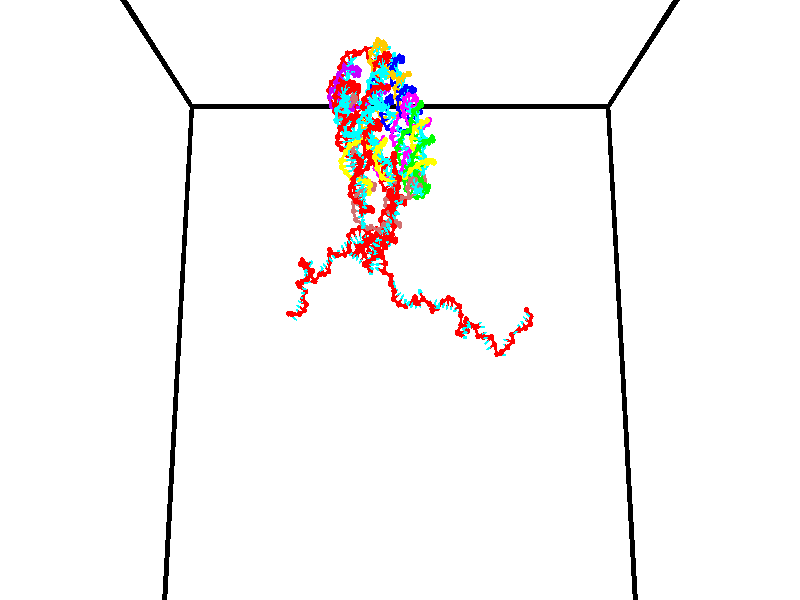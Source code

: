 // switches for output
#declare DRAW_BASES = 1; // possible values are 0, 1; only relevant for DNA ribbons
#declare DRAW_BASES_TYPE = 3; // possible values are 1, 2, 3; only relevant for DNA ribbons
#declare DRAW_FOG = 0; // set to 1 to enable fog

#include "colors.inc"

#include "transforms.inc"
background { rgb <1, 1, 1>}

#default {
   normal{
       ripples 0.25
       frequency 0.20
       turbulence 0.2
       lambda 5
   }
	finish {
		phong 0.1
		phong_size 40.
	}
}

// original window dimensions: 1024x640


// camera settings

camera {
	sky <0, 0.179814, -0.983701>
	up <0, 0.179814, -0.983701>
	right 1.6 * <1, 0, 0>
	location <35, 94.9851, 44.8844>
	look_at <35, 29.7336, 32.9568>
	direction <0, -65.2515, -11.9276>
	angle 67.0682
}


# declare cpy_camera_pos = <35, 94.9851, 44.8844>;
# if (DRAW_FOG = 1)
fog {
	fog_type 2
	up vnormalize(cpy_camera_pos)
	color rgbt<1,1,1,0.3>
	distance 1e-5
	fog_alt 3e-3
	fog_offset 56
}
# end


// LIGHTS

# declare lum = 6;
global_settings {
	ambient_light rgb lum * <0.05, 0.05, 0.05>
	max_trace_level 15
}# declare cpy_direct_light_amount = 0.25;
light_source
{	1000 * <-1, -1.16352, -0.803886>,
	rgb lum * cpy_direct_light_amount
	parallel
}

light_source
{	1000 * <1, 1.16352, 0.803886>,
	rgb lum * cpy_direct_light_amount
	parallel
}

// strand 0

// nucleotide -1

// particle -1
sphere {
	<23.775553, 34.998497, 35.081871> 0.250000
	pigment { color rgbt <1,0,0,0> }
	no_shadow
}
cylinder {
	<24.104052, 34.925774, 35.298206>,  <24.301151, 34.882137, 35.428005>, 0.100000
	pigment { color rgbt <1,0,0,0> }
	no_shadow
}
cylinder {
	<24.104052, 34.925774, 35.298206>,  <23.775553, 34.998497, 35.081871>, 0.100000
	pigment { color rgbt <1,0,0,0> }
	no_shadow
}

// particle -1
sphere {
	<24.104052, 34.925774, 35.298206> 0.100000
	pigment { color rgbt <1,0,0,0> }
	no_shadow
}
sphere {
	0, 1
	scale<0.080000,0.200000,0.300000>
	matrix <0.570524, 0.248870, -0.782666,
		0.007701, 0.951319, 0.308112,
		0.821245, -0.181812, 0.540834,
		24.350426, 34.871231, 35.460457>
	pigment { color rgbt <0,1,1,0> }
	no_shadow
}
cylinder {
	<24.220230, 35.657356, 35.209442>,  <23.775553, 34.998497, 35.081871>, 0.130000
	pigment { color rgbt <1,0,0,0> }
	no_shadow
}

// nucleotide -1

// particle -1
sphere {
	<24.220230, 35.657356, 35.209442> 0.250000
	pigment { color rgbt <1,0,0,0> }
	no_shadow
}
cylinder {
	<24.432203, 35.318405, 35.196033>,  <24.559387, 35.115036, 35.187988>, 0.100000
	pigment { color rgbt <1,0,0,0> }
	no_shadow
}
cylinder {
	<24.432203, 35.318405, 35.196033>,  <24.220230, 35.657356, 35.209442>, 0.100000
	pigment { color rgbt <1,0,0,0> }
	no_shadow
}

// particle -1
sphere {
	<24.432203, 35.318405, 35.196033> 0.100000
	pigment { color rgbt <1,0,0,0> }
	no_shadow
}
sphere {
	0, 1
	scale<0.080000,0.200000,0.300000>
	matrix <0.460346, 0.320644, -0.827810,
		0.712216, 0.423252, 0.560006,
		0.529935, -0.847376, -0.033526,
		24.591183, 35.064194, 35.185974>
	pigment { color rgbt <0,1,1,0> }
	no_shadow
}
cylinder {
	<25.002850, 35.787155, 35.263042>,  <24.220230, 35.657356, 35.209442>, 0.130000
	pigment { color rgbt <1,0,0,0> }
	no_shadow
}

// nucleotide -1

// particle -1
sphere {
	<25.002850, 35.787155, 35.263042> 0.250000
	pigment { color rgbt <1,0,0,0> }
	no_shadow
}
cylinder {
	<24.872744, 35.472363, 35.053333>,  <24.794680, 35.283485, 34.927505>, 0.100000
	pigment { color rgbt <1,0,0,0> }
	no_shadow
}
cylinder {
	<24.872744, 35.472363, 35.053333>,  <25.002850, 35.787155, 35.263042>, 0.100000
	pigment { color rgbt <1,0,0,0> }
	no_shadow
}

// particle -1
sphere {
	<24.872744, 35.472363, 35.053333> 0.100000
	pigment { color rgbt <1,0,0,0> }
	no_shadow
}
sphere {
	0, 1
	scale<0.080000,0.200000,0.300000>
	matrix <0.428589, 0.371518, -0.823581,
		0.842920, -0.492580, 0.216450,
		-0.325265, -0.786981, -0.524275,
		24.775164, 35.236267, 34.896049>
	pigment { color rgbt <0,1,1,0> }
	no_shadow
}
cylinder {
	<25.420420, 35.411343, 34.851437>,  <25.002850, 35.787155, 35.263042>, 0.130000
	pigment { color rgbt <1,0,0,0> }
	no_shadow
}

// nucleotide -1

// particle -1
sphere {
	<25.420420, 35.411343, 34.851437> 0.250000
	pigment { color rgbt <1,0,0,0> }
	no_shadow
}
cylinder {
	<25.080578, 35.324074, 34.659367>,  <24.876673, 35.271713, 34.544125>, 0.100000
	pigment { color rgbt <1,0,0,0> }
	no_shadow
}
cylinder {
	<25.080578, 35.324074, 34.659367>,  <25.420420, 35.411343, 34.851437>, 0.100000
	pigment { color rgbt <1,0,0,0> }
	no_shadow
}

// particle -1
sphere {
	<25.080578, 35.324074, 34.659367> 0.100000
	pigment { color rgbt <1,0,0,0> }
	no_shadow
}
sphere {
	0, 1
	scale<0.080000,0.200000,0.300000>
	matrix <0.405089, 0.313086, -0.858999,
		0.337751, -0.924325, -0.177618,
		-0.849604, -0.218176, -0.480179,
		24.825697, 35.258621, 34.515312>
	pigment { color rgbt <0,1,1,0> }
	no_shadow
}
cylinder {
	<25.559046, 34.981976, 34.287880>,  <25.420420, 35.411343, 34.851437>, 0.130000
	pigment { color rgbt <1,0,0,0> }
	no_shadow
}

// nucleotide -1

// particle -1
sphere {
	<25.559046, 34.981976, 34.287880> 0.250000
	pigment { color rgbt <1,0,0,0> }
	no_shadow
}
cylinder {
	<25.233862, 35.200638, 34.207615>,  <25.038752, 35.331837, 34.159454>, 0.100000
	pigment { color rgbt <1,0,0,0> }
	no_shadow
}
cylinder {
	<25.233862, 35.200638, 34.207615>,  <25.559046, 34.981976, 34.287880>, 0.100000
	pigment { color rgbt <1,0,0,0> }
	no_shadow
}

// particle -1
sphere {
	<25.233862, 35.200638, 34.207615> 0.100000
	pigment { color rgbt <1,0,0,0> }
	no_shadow
}
sphere {
	0, 1
	scale<0.080000,0.200000,0.300000>
	matrix <0.366062, 0.211754, -0.906178,
		-0.452876, -0.810140, -0.372257,
		-0.812959, 0.546656, -0.200663,
		24.989975, 35.364635, 34.147415>
	pigment { color rgbt <0,1,1,0> }
	no_shadow
}
cylinder {
	<25.134771, 34.854851, 33.746956>,  <25.559046, 34.981976, 34.287880>, 0.130000
	pigment { color rgbt <1,0,0,0> }
	no_shadow
}

// nucleotide -1

// particle -1
sphere {
	<25.134771, 34.854851, 33.746956> 0.250000
	pigment { color rgbt <1,0,0,0> }
	no_shadow
}
cylinder {
	<25.129602, 35.251663, 33.797100>,  <25.126501, 35.489750, 33.827187>, 0.100000
	pigment { color rgbt <1,0,0,0> }
	no_shadow
}
cylinder {
	<25.129602, 35.251663, 33.797100>,  <25.134771, 34.854851, 33.746956>, 0.100000
	pigment { color rgbt <1,0,0,0> }
	no_shadow
}

// particle -1
sphere {
	<25.129602, 35.251663, 33.797100> 0.100000
	pigment { color rgbt <1,0,0,0> }
	no_shadow
}
sphere {
	0, 1
	scale<0.080000,0.200000,0.300000>
	matrix <0.401944, 0.119950, -0.907773,
		-0.915573, 0.038657, -0.400290,
		-0.012923, 0.992027, 0.125361,
		25.125725, 35.549271, 33.834709>
	pigment { color rgbt <0,1,1,0> }
	no_shadow
}
cylinder {
	<25.480225, 35.152462, 33.210438>,  <25.134771, 34.854851, 33.746956>, 0.130000
	pigment { color rgbt <1,0,0,0> }
	no_shadow
}

// nucleotide -1

// particle -1
sphere {
	<25.480225, 35.152462, 33.210438> 0.250000
	pigment { color rgbt <1,0,0,0> }
	no_shadow
}
cylinder {
	<25.395266, 35.511688, 33.364513>,  <25.344290, 35.727222, 33.456959>, 0.100000
	pigment { color rgbt <1,0,0,0> }
	no_shadow
}
cylinder {
	<25.395266, 35.511688, 33.364513>,  <25.480225, 35.152462, 33.210438>, 0.100000
	pigment { color rgbt <1,0,0,0> }
	no_shadow
}

// particle -1
sphere {
	<25.395266, 35.511688, 33.364513> 0.100000
	pigment { color rgbt <1,0,0,0> }
	no_shadow
}
sphere {
	0, 1
	scale<0.080000,0.200000,0.300000>
	matrix <0.262155, 0.432101, -0.862881,
		-0.941361, -0.082295, -0.327209,
		-0.212398, 0.898063, 0.385189,
		25.331547, 35.781109, 33.480068>
	pigment { color rgbt <0,1,1,0> }
	no_shadow
}
cylinder {
	<24.913017, 35.503674, 32.821030>,  <25.480225, 35.152462, 33.210438>, 0.130000
	pigment { color rgbt <1,0,0,0> }
	no_shadow
}

// nucleotide -1

// particle -1
sphere {
	<24.913017, 35.503674, 32.821030> 0.250000
	pigment { color rgbt <1,0,0,0> }
	no_shadow
}
cylinder {
	<25.205490, 35.715897, 32.992554>,  <25.380974, 35.843231, 33.095467>, 0.100000
	pigment { color rgbt <1,0,0,0> }
	no_shadow
}
cylinder {
	<25.205490, 35.715897, 32.992554>,  <24.913017, 35.503674, 32.821030>, 0.100000
	pigment { color rgbt <1,0,0,0> }
	no_shadow
}

// particle -1
sphere {
	<25.205490, 35.715897, 32.992554> 0.100000
	pigment { color rgbt <1,0,0,0> }
	no_shadow
}
sphere {
	0, 1
	scale<0.080000,0.200000,0.300000>
	matrix <0.308638, 0.303290, -0.901531,
		-0.608369, 0.791531, 0.058010,
		0.731184, 0.530560, 0.428809,
		25.424845, 35.875065, 33.121197>
	pigment { color rgbt <0,1,1,0> }
	no_shadow
}
cylinder {
	<24.836155, 36.180141, 32.713295>,  <24.913017, 35.503674, 32.821030>, 0.130000
	pigment { color rgbt <1,0,0,0> }
	no_shadow
}

// nucleotide -1

// particle -1
sphere {
	<24.836155, 36.180141, 32.713295> 0.250000
	pigment { color rgbt <1,0,0,0> }
	no_shadow
}
cylinder {
	<25.220888, 36.071186, 32.702816>,  <25.451727, 36.005814, 32.696529>, 0.100000
	pigment { color rgbt <1,0,0,0> }
	no_shadow
}
cylinder {
	<25.220888, 36.071186, 32.702816>,  <24.836155, 36.180141, 32.713295>, 0.100000
	pigment { color rgbt <1,0,0,0> }
	no_shadow
}

// particle -1
sphere {
	<25.220888, 36.071186, 32.702816> 0.100000
	pigment { color rgbt <1,0,0,0> }
	no_shadow
}
sphere {
	0, 1
	scale<0.080000,0.200000,0.300000>
	matrix <0.055712, 0.288654, -0.955811,
		0.267910, 0.917870, 0.292811,
		0.961832, -0.272384, -0.026196,
		25.509438, 35.989471, 32.694958>
	pigment { color rgbt <0,1,1,0> }
	no_shadow
}
cylinder {
	<25.338377, 36.817741, 32.760117>,  <24.836155, 36.180141, 32.713295>, 0.130000
	pigment { color rgbt <1,0,0,0> }
	no_shadow
}

// nucleotide -1

// particle -1
sphere {
	<25.338377, 36.817741, 32.760117> 0.250000
	pigment { color rgbt <1,0,0,0> }
	no_shadow
}
cylinder {
	<25.452915, 36.493568, 32.555679>,  <25.521639, 36.299065, 32.433018>, 0.100000
	pigment { color rgbt <1,0,0,0> }
	no_shadow
}
cylinder {
	<25.452915, 36.493568, 32.555679>,  <25.338377, 36.817741, 32.760117>, 0.100000
	pigment { color rgbt <1,0,0,0> }
	no_shadow
}

// particle -1
sphere {
	<25.452915, 36.493568, 32.555679> 0.100000
	pigment { color rgbt <1,0,0,0> }
	no_shadow
}
sphere {
	0, 1
	scale<0.080000,0.200000,0.300000>
	matrix <0.087205, 0.553257, -0.828433,
		0.954150, 0.192648, 0.229096,
		0.286345, -0.810428, -0.511091,
		25.538818, 36.250439, 32.402351>
	pigment { color rgbt <0,1,1,0> }
	no_shadow
}
cylinder {
	<25.916075, 37.004612, 32.558121>,  <25.338377, 36.817741, 32.760117>, 0.130000
	pigment { color rgbt <1,0,0,0> }
	no_shadow
}

// nucleotide -1

// particle -1
sphere {
	<25.916075, 37.004612, 32.558121> 0.250000
	pigment { color rgbt <1,0,0,0> }
	no_shadow
}
cylinder {
	<25.788675, 36.725834, 32.301117>,  <25.712234, 36.558567, 32.146915>, 0.100000
	pigment { color rgbt <1,0,0,0> }
	no_shadow
}
cylinder {
	<25.788675, 36.725834, 32.301117>,  <25.916075, 37.004612, 32.558121>, 0.100000
	pigment { color rgbt <1,0,0,0> }
	no_shadow
}

// particle -1
sphere {
	<25.788675, 36.725834, 32.301117> 0.100000
	pigment { color rgbt <1,0,0,0> }
	no_shadow
}
sphere {
	0, 1
	scale<0.080000,0.200000,0.300000>
	matrix <0.191310, 0.616604, -0.763676,
		0.928417, -0.366150, -0.063056,
		-0.318500, -0.696946, -0.642513,
		25.693125, 36.516750, 32.108364>
	pigment { color rgbt <0,1,1,0> }
	no_shadow
}
cylinder {
	<26.396595, 36.999168, 31.856300>,  <25.916075, 37.004612, 32.558121>, 0.130000
	pigment { color rgbt <1,0,0,0> }
	no_shadow
}

// nucleotide -1

// particle -1
sphere {
	<26.396595, 36.999168, 31.856300> 0.250000
	pigment { color rgbt <1,0,0,0> }
	no_shadow
}
cylinder {
	<26.040266, 36.828751, 31.793158>,  <25.826468, 36.726501, 31.755272>, 0.100000
	pigment { color rgbt <1,0,0,0> }
	no_shadow
}
cylinder {
	<26.040266, 36.828751, 31.793158>,  <26.396595, 36.999168, 31.856300>, 0.100000
	pigment { color rgbt <1,0,0,0> }
	no_shadow
}

// particle -1
sphere {
	<26.040266, 36.828751, 31.793158> 0.100000
	pigment { color rgbt <1,0,0,0> }
	no_shadow
}
sphere {
	0, 1
	scale<0.080000,0.200000,0.300000>
	matrix <-0.096186, 0.516398, -0.850930,
		0.444047, -0.742847, -0.501000,
		-0.890826, -0.426042, -0.157854,
		25.773018, 36.700939, 31.745802>
	pigment { color rgbt <0,1,1,0> }
	no_shadow
}
cylinder {
	<25.757898, 37.217484, 31.501587>,  <26.396595, 36.999168, 31.856300>, 0.130000
	pigment { color rgbt <1,0,0,0> }
	no_shadow
}

// nucleotide -1

// particle -1
sphere {
	<25.757898, 37.217484, 31.501587> 0.250000
	pigment { color rgbt <1,0,0,0> }
	no_shadow
}
cylinder {
	<25.989960, 36.976151, 31.282711>,  <26.129196, 36.831352, 31.151386>, 0.100000
	pigment { color rgbt <1,0,0,0> }
	no_shadow
}
cylinder {
	<25.989960, 36.976151, 31.282711>,  <25.757898, 37.217484, 31.501587>, 0.100000
	pigment { color rgbt <1,0,0,0> }
	no_shadow
}

// particle -1
sphere {
	<25.989960, 36.976151, 31.282711> 0.100000
	pigment { color rgbt <1,0,0,0> }
	no_shadow
}
sphere {
	0, 1
	scale<0.080000,0.200000,0.300000>
	matrix <-0.375109, -0.794227, 0.478013,
		-0.722992, -0.072065, -0.687088,
		0.580152, -0.603332, -0.547187,
		26.164005, 36.795151, 31.118555>
	pigment { color rgbt <0,1,1,0> }
	no_shadow
}
cylinder {
	<25.345137, 36.860664, 30.938713>,  <25.757898, 37.217484, 31.501587>, 0.130000
	pigment { color rgbt <1,0,0,0> }
	no_shadow
}

// nucleotide -1

// particle -1
sphere {
	<25.345137, 36.860664, 30.938713> 0.250000
	pigment { color rgbt <1,0,0,0> }
	no_shadow
}
cylinder {
	<25.665035, 36.669724, 31.084335>,  <25.856976, 36.555157, 31.171709>, 0.100000
	pigment { color rgbt <1,0,0,0> }
	no_shadow
}
cylinder {
	<25.665035, 36.669724, 31.084335>,  <25.345137, 36.860664, 30.938713>, 0.100000
	pigment { color rgbt <1,0,0,0> }
	no_shadow
}

// particle -1
sphere {
	<25.665035, 36.669724, 31.084335> 0.100000
	pigment { color rgbt <1,0,0,0> }
	no_shadow
}
sphere {
	0, 1
	scale<0.080000,0.200000,0.300000>
	matrix <-0.598710, -0.678799, 0.425179,
		0.044159, -0.558000, -0.828665,
		0.799747, -0.477355, 0.364056,
		25.904959, 36.526516, 31.193552>
	pigment { color rgbt <0,1,1,0> }
	no_shadow
}
cylinder {
	<25.036673, 36.220806, 31.111294>,  <25.345137, 36.860664, 30.938713>, 0.130000
	pigment { color rgbt <1,0,0,0> }
	no_shadow
}

// nucleotide -1

// particle -1
sphere {
	<25.036673, 36.220806, 31.111294> 0.250000
	pigment { color rgbt <1,0,0,0> }
	no_shadow
}
cylinder {
	<25.394451, 36.272366, 31.282574>,  <25.609118, 36.303299, 31.385342>, 0.100000
	pigment { color rgbt <1,0,0,0> }
	no_shadow
}
cylinder {
	<25.394451, 36.272366, 31.282574>,  <25.036673, 36.220806, 31.111294>, 0.100000
	pigment { color rgbt <1,0,0,0> }
	no_shadow
}

// particle -1
sphere {
	<25.394451, 36.272366, 31.282574> 0.100000
	pigment { color rgbt <1,0,0,0> }
	no_shadow
}
sphere {
	0, 1
	scale<0.080000,0.200000,0.300000>
	matrix <-0.333845, -0.444604, 0.831189,
		0.297515, -0.886405, -0.354643,
		0.894445, 0.128895, 0.428198,
		25.662785, 36.311035, 31.411034>
	pigment { color rgbt <0,1,1,0> }
	no_shadow
}
cylinder {
	<25.463512, 35.513939, 31.289757>,  <25.036673, 36.220806, 31.111294>, 0.130000
	pigment { color rgbt <1,0,0,0> }
	no_shadow
}

// nucleotide -1

// particle -1
sphere {
	<25.463512, 35.513939, 31.289757> 0.250000
	pigment { color rgbt <1,0,0,0> }
	no_shadow
}
cylinder {
	<25.541655, 35.811371, 31.545544>,  <25.588539, 35.989830, 31.699017>, 0.100000
	pigment { color rgbt <1,0,0,0> }
	no_shadow
}
cylinder {
	<25.541655, 35.811371, 31.545544>,  <25.463512, 35.513939, 31.289757>, 0.100000
	pigment { color rgbt <1,0,0,0> }
	no_shadow
}

// particle -1
sphere {
	<25.541655, 35.811371, 31.545544> 0.100000
	pigment { color rgbt <1,0,0,0> }
	no_shadow
}
sphere {
	0, 1
	scale<0.080000,0.200000,0.300000>
	matrix <-0.012539, -0.650083, 0.759759,
		0.980652, -0.156442, -0.117674,
		0.195356, 0.743584, 0.639467,
		25.600262, 36.034447, 31.737385>
	pigment { color rgbt <0,1,1,0> }
	no_shadow
}
cylinder {
	<25.917437, 35.133083, 31.794846>,  <25.463512, 35.513939, 31.289757>, 0.130000
	pigment { color rgbt <1,0,0,0> }
	no_shadow
}

// nucleotide -1

// particle -1
sphere {
	<25.917437, 35.133083, 31.794846> 0.250000
	pigment { color rgbt <1,0,0,0> }
	no_shadow
}
cylinder {
	<25.775990, 35.466682, 31.964268>,  <25.691120, 35.666843, 32.065922>, 0.100000
	pigment { color rgbt <1,0,0,0> }
	no_shadow
}
cylinder {
	<25.775990, 35.466682, 31.964268>,  <25.917437, 35.133083, 31.794846>, 0.100000
	pigment { color rgbt <1,0,0,0> }
	no_shadow
}

// particle -1
sphere {
	<25.775990, 35.466682, 31.964268> 0.100000
	pigment { color rgbt <1,0,0,0> }
	no_shadow
}
sphere {
	0, 1
	scale<0.080000,0.200000,0.300000>
	matrix <0.041202, -0.438487, 0.897793,
		0.934482, 0.334928, 0.120695,
		-0.353619, 0.833998, 0.423557,
		25.669905, 35.716881, 32.091335>
	pigment { color rgbt <0,1,1,0> }
	no_shadow
}
cylinder {
	<26.417719, 35.300453, 32.365738>,  <25.917437, 35.133083, 31.794846>, 0.130000
	pigment { color rgbt <1,0,0,0> }
	no_shadow
}

// nucleotide -1

// particle -1
sphere {
	<26.417719, 35.300453, 32.365738> 0.250000
	pigment { color rgbt <1,0,0,0> }
	no_shadow
}
cylinder {
	<26.051718, 35.446609, 32.434155>,  <25.832117, 35.534306, 32.475204>, 0.100000
	pigment { color rgbt <1,0,0,0> }
	no_shadow
}
cylinder {
	<26.051718, 35.446609, 32.434155>,  <26.417719, 35.300453, 32.365738>, 0.100000
	pigment { color rgbt <1,0,0,0> }
	no_shadow
}

// particle -1
sphere {
	<26.051718, 35.446609, 32.434155> 0.100000
	pigment { color rgbt <1,0,0,0> }
	no_shadow
}
sphere {
	0, 1
	scale<0.080000,0.200000,0.300000>
	matrix <-0.095523, -0.608110, 0.788085,
		0.391975, 0.704762, 0.591326,
		-0.915003, 0.365395, 0.171043,
		25.777216, 35.556229, 32.485466>
	pigment { color rgbt <0,1,1,0> }
	no_shadow
}
cylinder {
	<26.915571, 35.452831, 31.806099>,  <26.417719, 35.300453, 32.365738>, 0.130000
	pigment { color rgbt <1,0,0,0> }
	no_shadow
}

// nucleotide -1

// particle -1
sphere {
	<26.915571, 35.452831, 31.806099> 0.250000
	pigment { color rgbt <1,0,0,0> }
	no_shadow
}
cylinder {
	<27.065371, 35.793232, 31.658836>,  <27.155251, 35.997475, 31.570478>, 0.100000
	pigment { color rgbt <1,0,0,0> }
	no_shadow
}
cylinder {
	<27.065371, 35.793232, 31.658836>,  <26.915571, 35.452831, 31.806099>, 0.100000
	pigment { color rgbt <1,0,0,0> }
	no_shadow
}

// particle -1
sphere {
	<27.065371, 35.793232, 31.658836> 0.100000
	pigment { color rgbt <1,0,0,0> }
	no_shadow
}
sphere {
	0, 1
	scale<0.080000,0.200000,0.300000>
	matrix <-0.676199, -0.021016, -0.736419,
		-0.634435, 0.524735, 0.567579,
		0.374497, 0.851006, -0.368158,
		27.177719, 36.048534, 31.548389>
	pigment { color rgbt <0,1,1,0> }
	no_shadow
}
cylinder {
	<27.282770, 34.801193, 31.680090>,  <26.915571, 35.452831, 31.806099>, 0.130000
	pigment { color rgbt <1,0,0,0> }
	no_shadow
}

// nucleotide -1

// particle -1
sphere {
	<27.282770, 34.801193, 31.680090> 0.250000
	pigment { color rgbt <1,0,0,0> }
	no_shadow
}
cylinder {
	<27.116434, 34.675823, 31.338600>,  <27.016632, 34.600601, 31.133707>, 0.100000
	pigment { color rgbt <1,0,0,0> }
	no_shadow
}
cylinder {
	<27.116434, 34.675823, 31.338600>,  <27.282770, 34.801193, 31.680090>, 0.100000
	pigment { color rgbt <1,0,0,0> }
	no_shadow
}

// particle -1
sphere {
	<27.116434, 34.675823, 31.338600> 0.100000
	pigment { color rgbt <1,0,0,0> }
	no_shadow
}
sphere {
	0, 1
	scale<0.080000,0.200000,0.300000>
	matrix <0.800120, 0.320143, -0.507264,
		0.432302, -0.894021, 0.117649,
		-0.415840, -0.313425, -0.853723,
		26.991682, 34.581795, 31.082483>
	pigment { color rgbt <0,1,1,0> }
	no_shadow
}
cylinder {
	<27.686987, 34.239510, 31.270502>,  <27.282770, 34.801193, 31.680090>, 0.130000
	pigment { color rgbt <1,0,0,0> }
	no_shadow
}

// nucleotide -1

// particle -1
sphere {
	<27.686987, 34.239510, 31.270502> 0.250000
	pigment { color rgbt <1,0,0,0> }
	no_shadow
}
cylinder {
	<27.460768, 34.497612, 31.065054>,  <27.325037, 34.652473, 30.941786>, 0.100000
	pigment { color rgbt <1,0,0,0> }
	no_shadow
}
cylinder {
	<27.460768, 34.497612, 31.065054>,  <27.686987, 34.239510, 31.270502>, 0.100000
	pigment { color rgbt <1,0,0,0> }
	no_shadow
}

// particle -1
sphere {
	<27.460768, 34.497612, 31.065054> 0.100000
	pigment { color rgbt <1,0,0,0> }
	no_shadow
}
sphere {
	0, 1
	scale<0.080000,0.200000,0.300000>
	matrix <0.814964, 0.341762, -0.468010,
		-0.126448, -0.683264, -0.719139,
		-0.565548, 0.645251, -0.513620,
		27.291103, 34.691189, 30.910969>
	pigment { color rgbt <0,1,1,0> }
	no_shadow
}
cylinder {
	<27.692064, 34.154022, 30.526581>,  <27.686987, 34.239510, 31.270502>, 0.130000
	pigment { color rgbt <1,0,0,0> }
	no_shadow
}

// nucleotide -1

// particle -1
sphere {
	<27.692064, 34.154022, 30.526581> 0.250000
	pigment { color rgbt <1,0,0,0> }
	no_shadow
}
cylinder {
	<27.624779, 34.547626, 30.549973>,  <27.584408, 34.783791, 30.564009>, 0.100000
	pigment { color rgbt <1,0,0,0> }
	no_shadow
}
cylinder {
	<27.624779, 34.547626, 30.549973>,  <27.692064, 34.154022, 30.526581>, 0.100000
	pigment { color rgbt <1,0,0,0> }
	no_shadow
}

// particle -1
sphere {
	<27.624779, 34.547626, 30.549973> 0.100000
	pigment { color rgbt <1,0,0,0> }
	no_shadow
}
sphere {
	0, 1
	scale<0.080000,0.200000,0.300000>
	matrix <0.822939, 0.172841, -0.541200,
		-0.542656, -0.042911, -0.838858,
		-0.168213, 0.984015, 0.058480,
		27.574314, 34.842831, 30.567516>
	pigment { color rgbt <0,1,1,0> }
	no_shadow
}
cylinder {
	<27.685764, 34.475491, 29.886095>,  <27.692064, 34.154022, 30.526581>, 0.130000
	pigment { color rgbt <1,0,0,0> }
	no_shadow
}

// nucleotide -1

// particle -1
sphere {
	<27.685764, 34.475491, 29.886095> 0.250000
	pigment { color rgbt <1,0,0,0> }
	no_shadow
}
cylinder {
	<27.829163, 34.706909, 30.179153>,  <27.915201, 34.845760, 30.354988>, 0.100000
	pigment { color rgbt <1,0,0,0> }
	no_shadow
}
cylinder {
	<27.829163, 34.706909, 30.179153>,  <27.685764, 34.475491, 29.886095>, 0.100000
	pigment { color rgbt <1,0,0,0> }
	no_shadow
}

// particle -1
sphere {
	<27.829163, 34.706909, 30.179153> 0.100000
	pigment { color rgbt <1,0,0,0> }
	no_shadow
}
sphere {
	0, 1
	scale<0.080000,0.200000,0.300000>
	matrix <0.611961, 0.447022, -0.652438,
		-0.704973, 0.682245, -0.193792,
		0.358493, 0.578544, 0.732646,
		27.936710, 34.880474, 30.398947>
	pigment { color rgbt <0,1,1,0> }
	no_shadow
}
cylinder {
	<27.804054, 35.248524, 29.610689>,  <27.685764, 34.475491, 29.886095>, 0.130000
	pigment { color rgbt <1,0,0,0> }
	no_shadow
}

// nucleotide -1

// particle -1
sphere {
	<27.804054, 35.248524, 29.610689> 0.250000
	pigment { color rgbt <1,0,0,0> }
	no_shadow
}
cylinder {
	<28.047096, 35.186199, 29.922211>,  <28.192921, 35.148804, 30.109123>, 0.100000
	pigment { color rgbt <1,0,0,0> }
	no_shadow
}
cylinder {
	<28.047096, 35.186199, 29.922211>,  <27.804054, 35.248524, 29.610689>, 0.100000
	pigment { color rgbt <1,0,0,0> }
	no_shadow
}

// particle -1
sphere {
	<28.047096, 35.186199, 29.922211> 0.100000
	pigment { color rgbt <1,0,0,0> }
	no_shadow
}
sphere {
	0, 1
	scale<0.080000,0.200000,0.300000>
	matrix <0.740159, 0.466729, -0.484075,
		-0.288065, 0.870566, 0.398915,
		0.607605, -0.155816, 0.778806,
		28.229378, 35.139454, 30.155853>
	pigment { color rgbt <0,1,1,0> }
	no_shadow
}
cylinder {
	<28.049408, 35.900913, 30.024055>,  <27.804054, 35.248524, 29.610689>, 0.130000
	pigment { color rgbt <1,0,0,0> }
	no_shadow
}

// nucleotide -1

// particle -1
sphere {
	<28.049408, 35.900913, 30.024055> 0.250000
	pigment { color rgbt <1,0,0,0> }
	no_shadow
}
cylinder {
	<28.304184, 35.592613, 30.017805>,  <28.457050, 35.407631, 30.014055>, 0.100000
	pigment { color rgbt <1,0,0,0> }
	no_shadow
}
cylinder {
	<28.304184, 35.592613, 30.017805>,  <28.049408, 35.900913, 30.024055>, 0.100000
	pigment { color rgbt <1,0,0,0> }
	no_shadow
}

// particle -1
sphere {
	<28.304184, 35.592613, 30.017805> 0.100000
	pigment { color rgbt <1,0,0,0> }
	no_shadow
}
sphere {
	0, 1
	scale<0.080000,0.200000,0.300000>
	matrix <0.674921, 0.567311, -0.471848,
		0.372543, 0.289994, 0.881541,
		0.636941, -0.770754, -0.015624,
		28.495266, 35.361385, 30.013119>
	pigment { color rgbt <0,1,1,0> }
	no_shadow
}
cylinder {
	<28.675888, 36.163536, 30.334734>,  <28.049408, 35.900913, 30.024055>, 0.130000
	pigment { color rgbt <1,0,0,0> }
	no_shadow
}

// nucleotide -1

// particle -1
sphere {
	<28.675888, 36.163536, 30.334734> 0.250000
	pigment { color rgbt <1,0,0,0> }
	no_shadow
}
cylinder {
	<28.750809, 35.849037, 30.099199>,  <28.795761, 35.660336, 29.957878>, 0.100000
	pigment { color rgbt <1,0,0,0> }
	no_shadow
}
cylinder {
	<28.750809, 35.849037, 30.099199>,  <28.675888, 36.163536, 30.334734>, 0.100000
	pigment { color rgbt <1,0,0,0> }
	no_shadow
}

// particle -1
sphere {
	<28.750809, 35.849037, 30.099199> 0.100000
	pigment { color rgbt <1,0,0,0> }
	no_shadow
}
sphere {
	0, 1
	scale<0.080000,0.200000,0.300000>
	matrix <0.790199, 0.476694, -0.385160,
		0.583527, -0.393158, 0.710580,
		0.187300, -0.786251, -0.588837,
		28.806999, 35.613163, 29.922548>
	pigment { color rgbt <0,1,1,0> }
	no_shadow
}
cylinder {
	<29.454634, 35.876705, 30.212166>,  <28.675888, 36.163536, 30.334734>, 0.130000
	pigment { color rgbt <1,0,0,0> }
	no_shadow
}

// nucleotide -1

// particle -1
sphere {
	<29.454634, 35.876705, 30.212166> 0.250000
	pigment { color rgbt <1,0,0,0> }
	no_shadow
}
cylinder {
	<29.310064, 35.782169, 29.851385>,  <29.223322, 35.725449, 29.634916>, 0.100000
	pigment { color rgbt <1,0,0,0> }
	no_shadow
}
cylinder {
	<29.310064, 35.782169, 29.851385>,  <29.454634, 35.876705, 30.212166>, 0.100000
	pigment { color rgbt <1,0,0,0> }
	no_shadow
}

// particle -1
sphere {
	<29.310064, 35.782169, 29.851385> 0.100000
	pigment { color rgbt <1,0,0,0> }
	no_shadow
}
sphere {
	0, 1
	scale<0.080000,0.200000,0.300000>
	matrix <0.744931, 0.508579, -0.431769,
		0.560759, -0.827943, -0.007754,
		-0.361424, -0.236342, -0.901951,
		29.201637, 35.711266, 29.580799>
	pigment { color rgbt <0,1,1,0> }
	no_shadow
}
cylinder {
	<29.879045, 35.476173, 29.774639>,  <29.454634, 35.876705, 30.212166>, 0.130000
	pigment { color rgbt <1,0,0,0> }
	no_shadow
}

// nucleotide -1

// particle -1
sphere {
	<29.879045, 35.476173, 29.774639> 0.250000
	pigment { color rgbt <1,0,0,0> }
	no_shadow
}
cylinder {
	<29.678921, 35.716881, 29.525620>,  <29.558846, 35.861305, 29.376207>, 0.100000
	pigment { color rgbt <1,0,0,0> }
	no_shadow
}
cylinder {
	<29.678921, 35.716881, 29.525620>,  <29.879045, 35.476173, 29.774639>, 0.100000
	pigment { color rgbt <1,0,0,0> }
	no_shadow
}

// particle -1
sphere {
	<29.678921, 35.716881, 29.525620> 0.100000
	pigment { color rgbt <1,0,0,0> }
	no_shadow
}
sphere {
	0, 1
	scale<0.080000,0.200000,0.300000>
	matrix <0.860070, 0.262482, -0.437474,
		-0.099849, -0.754309, -0.648883,
		-0.500311, 0.601766, -0.622549,
		29.528828, 35.897411, 29.338854>
	pigment { color rgbt <0,1,1,0> }
	no_shadow
}
cylinder {
	<29.814789, 35.301277, 29.079977>,  <29.879045, 35.476173, 29.774639>, 0.130000
	pigment { color rgbt <1,0,0,0> }
	no_shadow
}

// nucleotide -1

// particle -1
sphere {
	<29.814789, 35.301277, 29.079977> 0.250000
	pigment { color rgbt <1,0,0,0> }
	no_shadow
}
cylinder {
	<29.852026, 35.696762, 29.126945>,  <29.874369, 35.934052, 29.155127>, 0.100000
	pigment { color rgbt <1,0,0,0> }
	no_shadow
}
cylinder {
	<29.852026, 35.696762, 29.126945>,  <29.814789, 35.301277, 29.079977>, 0.100000
	pigment { color rgbt <1,0,0,0> }
	no_shadow
}

// particle -1
sphere {
	<29.852026, 35.696762, 29.126945> 0.100000
	pigment { color rgbt <1,0,0,0> }
	no_shadow
}
sphere {
	0, 1
	scale<0.080000,0.200000,0.300000>
	matrix <0.899190, -0.032845, -0.436324,
		-0.427541, 0.146204, -0.892095,
		0.093093, 0.988709, 0.117422,
		29.879953, 35.993374, 29.162172>
	pigment { color rgbt <0,1,1,0> }
	no_shadow
}
cylinder {
	<29.777321, 35.626633, 28.498737>,  <29.814789, 35.301277, 29.079977>, 0.130000
	pigment { color rgbt <1,0,0,0> }
	no_shadow
}

// nucleotide -1

// particle -1
sphere {
	<29.777321, 35.626633, 28.498737> 0.250000
	pigment { color rgbt <1,0,0,0> }
	no_shadow
}
cylinder {
	<29.991529, 35.847012, 28.754759>,  <30.120054, 35.979240, 28.908371>, 0.100000
	pigment { color rgbt <1,0,0,0> }
	no_shadow
}
cylinder {
	<29.991529, 35.847012, 28.754759>,  <29.777321, 35.626633, 28.498737>, 0.100000
	pigment { color rgbt <1,0,0,0> }
	no_shadow
}

// particle -1
sphere {
	<29.991529, 35.847012, 28.754759> 0.100000
	pigment { color rgbt <1,0,0,0> }
	no_shadow
}
sphere {
	0, 1
	scale<0.080000,0.200000,0.300000>
	matrix <0.809987, -0.120570, -0.573920,
		-0.239030, 0.825782, -0.510831,
		0.535524, 0.550951, 0.640053,
		30.152187, 36.012299, 28.946775>
	pigment { color rgbt <0,1,1,0> }
	no_shadow
}
cylinder {
	<30.200966, 36.111465, 28.198423>,  <29.777321, 35.626633, 28.498737>, 0.130000
	pigment { color rgbt <1,0,0,0> }
	no_shadow
}

// nucleotide -1

// particle -1
sphere {
	<30.200966, 36.111465, 28.198423> 0.250000
	pigment { color rgbt <1,0,0,0> }
	no_shadow
}
cylinder {
	<30.411730, 36.064308, 28.535105>,  <30.538189, 36.036015, 28.737114>, 0.100000
	pigment { color rgbt <1,0,0,0> }
	no_shadow
}
cylinder {
	<30.411730, 36.064308, 28.535105>,  <30.200966, 36.111465, 28.198423>, 0.100000
	pigment { color rgbt <1,0,0,0> }
	no_shadow
}

// particle -1
sphere {
	<30.411730, 36.064308, 28.535105> 0.100000
	pigment { color rgbt <1,0,0,0> }
	no_shadow
}
sphere {
	0, 1
	scale<0.080000,0.200000,0.300000>
	matrix <0.841155, -0.069525, -0.536307,
		0.121748, 0.990589, 0.062536,
		0.526912, -0.117896, 0.841703,
		30.569803, 36.028938, 28.787615>
	pigment { color rgbt <0,1,1,0> }
	no_shadow
}
cylinder {
	<30.905739, 36.143131, 27.971188>,  <30.200966, 36.111465, 28.198423>, 0.130000
	pigment { color rgbt <1,0,0,0> }
	no_shadow
}

// nucleotide -1

// particle -1
sphere {
	<30.905739, 36.143131, 27.971188> 0.250000
	pigment { color rgbt <1,0,0,0> }
	no_shadow
}
cylinder {
	<30.960117, 36.018658, 28.347418>,  <30.992744, 35.943974, 28.573156>, 0.100000
	pigment { color rgbt <1,0,0,0> }
	no_shadow
}
cylinder {
	<30.960117, 36.018658, 28.347418>,  <30.905739, 36.143131, 27.971188>, 0.100000
	pigment { color rgbt <1,0,0,0> }
	no_shadow
}

// particle -1
sphere {
	<30.960117, 36.018658, 28.347418> 0.100000
	pigment { color rgbt <1,0,0,0> }
	no_shadow
}
sphere {
	0, 1
	scale<0.080000,0.200000,0.300000>
	matrix <0.903922, -0.349641, -0.246326,
		0.405517, 0.883693, 0.233757,
		0.135945, -0.311188, 0.940575,
		31.000900, 35.925301, 28.629591>
	pigment { color rgbt <0,1,1,0> }
	no_shadow
}
cylinder {
	<31.612906, 36.405689, 28.219040>,  <30.905739, 36.143131, 27.971188>, 0.130000
	pigment { color rgbt <1,0,0,0> }
	no_shadow
}

// nucleotide -1

// particle -1
sphere {
	<31.612906, 36.405689, 28.219040> 0.250000
	pigment { color rgbt <1,0,0,0> }
	no_shadow
}
cylinder {
	<31.526783, 36.111515, 28.476032>,  <31.475109, 35.935013, 28.630228>, 0.100000
	pigment { color rgbt <1,0,0,0> }
	no_shadow
}
cylinder {
	<31.526783, 36.111515, 28.476032>,  <31.612906, 36.405689, 28.219040>, 0.100000
	pigment { color rgbt <1,0,0,0> }
	no_shadow
}

// particle -1
sphere {
	<31.526783, 36.111515, 28.476032> 0.100000
	pigment { color rgbt <1,0,0,0> }
	no_shadow
}
sphere {
	0, 1
	scale<0.080000,0.200000,0.300000>
	matrix <0.948176, -0.314867, -0.042669,
		0.233677, 0.600000, 0.765111,
		-0.215307, -0.735431, 0.642483,
		31.462191, 35.890884, 28.668777>
	pigment { color rgbt <0,1,1,0> }
	no_shadow
}
cylinder {
	<32.172421, 36.316162, 28.729456>,  <31.612906, 36.405689, 28.219040>, 0.130000
	pigment { color rgbt <1,0,0,0> }
	no_shadow
}

// nucleotide -1

// particle -1
sphere {
	<32.172421, 36.316162, 28.729456> 0.250000
	pigment { color rgbt <1,0,0,0> }
	no_shadow
}
cylinder {
	<31.981602, 35.965054, 28.747133>,  <31.867111, 35.754391, 28.757740>, 0.100000
	pigment { color rgbt <1,0,0,0> }
	no_shadow
}
cylinder {
	<31.981602, 35.965054, 28.747133>,  <32.172421, 36.316162, 28.729456>, 0.100000
	pigment { color rgbt <1,0,0,0> }
	no_shadow
}

// particle -1
sphere {
	<31.981602, 35.965054, 28.747133> 0.100000
	pigment { color rgbt <1,0,0,0> }
	no_shadow
}
sphere {
	0, 1
	scale<0.080000,0.200000,0.300000>
	matrix <0.874687, -0.479072, -0.073570,
		0.085749, 0.003559, 0.996310,
		-0.477042, -0.877768, 0.044193,
		31.838490, 35.701721, 28.760391>
	pigment { color rgbt <0,1,1,0> }
	no_shadow
}
cylinder {
	<32.651985, 35.941349, 29.110016>,  <32.172421, 36.316162, 28.729456>, 0.130000
	pigment { color rgbt <1,0,0,0> }
	no_shadow
}

// nucleotide -1

// particle -1
sphere {
	<32.651985, 35.941349, 29.110016> 0.250000
	pigment { color rgbt <1,0,0,0> }
	no_shadow
}
cylinder {
	<32.360722, 35.679913, 29.027458>,  <32.185963, 35.523052, 28.977924>, 0.100000
	pigment { color rgbt <1,0,0,0> }
	no_shadow
}
cylinder {
	<32.360722, 35.679913, 29.027458>,  <32.651985, 35.941349, 29.110016>, 0.100000
	pigment { color rgbt <1,0,0,0> }
	no_shadow
}

// particle -1
sphere {
	<32.360722, 35.679913, 29.027458> 0.100000
	pigment { color rgbt <1,0,0,0> }
	no_shadow
}
sphere {
	0, 1
	scale<0.080000,0.200000,0.300000>
	matrix <0.677945, -0.731114, -0.076571,
		-0.100850, -0.195679, 0.975469,
		-0.728162, -0.653592, -0.206392,
		32.142273, 35.483833, 28.965540>
	pigment { color rgbt <0,1,1,0> }
	no_shadow
}
cylinder {
	<32.833599, 35.364220, 29.444254>,  <32.651985, 35.941349, 29.110016>, 0.130000
	pigment { color rgbt <1,0,0,0> }
	no_shadow
}

// nucleotide -1

// particle -1
sphere {
	<32.833599, 35.364220, 29.444254> 0.250000
	pigment { color rgbt <1,0,0,0> }
	no_shadow
}
cylinder {
	<32.558735, 35.231380, 29.185791>,  <32.393818, 35.151676, 29.030712>, 0.100000
	pigment { color rgbt <1,0,0,0> }
	no_shadow
}
cylinder {
	<32.558735, 35.231380, 29.185791>,  <32.833599, 35.364220, 29.444254>, 0.100000
	pigment { color rgbt <1,0,0,0> }
	no_shadow
}

// particle -1
sphere {
	<32.558735, 35.231380, 29.185791> 0.100000
	pigment { color rgbt <1,0,0,0> }
	no_shadow
}
sphere {
	0, 1
	scale<0.080000,0.200000,0.300000>
	matrix <0.473448, -0.879311, -0.051563,
		-0.551051, -0.341355, 0.761458,
		-0.687161, -0.332097, -0.646160,
		32.352589, 35.131752, 28.991943>
	pigment { color rgbt <0,1,1,0> }
	no_shadow
}
cylinder {
	<32.783108, 34.668221, 29.494183>,  <32.833599, 35.364220, 29.444254>, 0.130000
	pigment { color rgbt <1,0,0,0> }
	no_shadow
}

// nucleotide -1

// particle -1
sphere {
	<32.783108, 34.668221, 29.494183> 0.250000
	pigment { color rgbt <1,0,0,0> }
	no_shadow
}
cylinder {
	<32.565815, 34.695885, 29.159491>,  <32.435440, 34.712482, 28.958675>, 0.100000
	pigment { color rgbt <1,0,0,0> }
	no_shadow
}
cylinder {
	<32.565815, 34.695885, 29.159491>,  <32.783108, 34.668221, 29.494183>, 0.100000
	pigment { color rgbt <1,0,0,0> }
	no_shadow
}

// particle -1
sphere {
	<32.565815, 34.695885, 29.159491> 0.100000
	pigment { color rgbt <1,0,0,0> }
	no_shadow
}
sphere {
	0, 1
	scale<0.080000,0.200000,0.300000>
	matrix <0.383771, -0.865940, -0.320731,
		-0.746741, -0.495343, 0.443860,
		-0.543228, 0.069163, -0.836732,
		32.402847, 34.716633, 28.908470>
	pigment { color rgbt <0,1,1,0> }
	no_shadow
}
cylinder {
	<32.337936, 34.092049, 29.484907>,  <32.783108, 34.668221, 29.494183>, 0.130000
	pigment { color rgbt <1,0,0,0> }
	no_shadow
}

// nucleotide -1

// particle -1
sphere {
	<32.337936, 34.092049, 29.484907> 0.250000
	pigment { color rgbt <1,0,0,0> }
	no_shadow
}
cylinder {
	<32.402187, 34.233494, 29.116308>,  <32.440739, 34.318359, 28.895149>, 0.100000
	pigment { color rgbt <1,0,0,0> }
	no_shadow
}
cylinder {
	<32.402187, 34.233494, 29.116308>,  <32.337936, 34.092049, 29.484907>, 0.100000
	pigment { color rgbt <1,0,0,0> }
	no_shadow
}

// particle -1
sphere {
	<32.402187, 34.233494, 29.116308> 0.100000
	pigment { color rgbt <1,0,0,0> }
	no_shadow
}
sphere {
	0, 1
	scale<0.080000,0.200000,0.300000>
	matrix <0.542534, -0.811561, -0.216854,
		-0.824533, -0.465110, -0.322207,
		0.160630, 0.353611, -0.921497,
		32.450375, 34.339577, 28.839859>
	pigment { color rgbt <0,1,1,0> }
	no_shadow
}
cylinder {
	<32.237301, 33.538559, 28.899460>,  <32.337936, 34.092049, 29.484907>, 0.130000
	pigment { color rgbt <1,0,0,0> }
	no_shadow
}

// nucleotide -1

// particle -1
sphere {
	<32.237301, 33.538559, 28.899460> 0.250000
	pigment { color rgbt <1,0,0,0> }
	no_shadow
}
cylinder {
	<32.507320, 33.823551, 28.822849>,  <32.669334, 33.994545, 28.776884>, 0.100000
	pigment { color rgbt <1,0,0,0> }
	no_shadow
}
cylinder {
	<32.507320, 33.823551, 28.822849>,  <32.237301, 33.538559, 28.899460>, 0.100000
	pigment { color rgbt <1,0,0,0> }
	no_shadow
}

// particle -1
sphere {
	<32.507320, 33.823551, 28.822849> 0.100000
	pigment { color rgbt <1,0,0,0> }
	no_shadow
}
sphere {
	0, 1
	scale<0.080000,0.200000,0.300000>
	matrix <0.699447, -0.700625, -0.141059,
		-0.234689, -0.038739, -0.971298,
		0.675052, 0.712477, -0.191525,
		32.709835, 34.037292, 28.765392>
	pigment { color rgbt <0,1,1,0> }
	no_shadow
}
cylinder {
	<32.482967, 32.980846, 28.438393>,  <32.237301, 33.538559, 28.899460>, 0.130000
	pigment { color rgbt <1,0,0,0> }
	no_shadow
}

// nucleotide -1

// particle -1
sphere {
	<32.482967, 32.980846, 28.438393> 0.250000
	pigment { color rgbt <1,0,0,0> }
	no_shadow
}
cylinder {
	<32.816677, 33.095070, 28.249737>,  <33.016903, 33.163605, 28.136543>, 0.100000
	pigment { color rgbt <1,0,0,0> }
	no_shadow
}
cylinder {
	<32.816677, 33.095070, 28.249737>,  <32.482967, 32.980846, 28.438393>, 0.100000
	pigment { color rgbt <1,0,0,0> }
	no_shadow
}

// particle -1
sphere {
	<32.816677, 33.095070, 28.249737> 0.100000
	pigment { color rgbt <1,0,0,0> }
	no_shadow
}
sphere {
	0, 1
	scale<0.080000,0.200000,0.300000>
	matrix <-0.411829, 0.891507, -0.188710,
		0.366582, 0.351671, 0.861363,
		0.834275, 0.285557, -0.471639,
		33.066959, 33.180737, 28.108246>
	pigment { color rgbt <0,1,1,0> }
	no_shadow
}
cylinder {
	<32.965515, 33.493778, 28.683069>,  <32.482967, 32.980846, 28.438393>, 0.130000
	pigment { color rgbt <1,0,0,0> }
	no_shadow
}

// nucleotide -1

// particle -1
sphere {
	<32.965515, 33.493778, 28.683069> 0.250000
	pigment { color rgbt <1,0,0,0> }
	no_shadow
}
cylinder {
	<32.948414, 33.511120, 28.283812>,  <32.938152, 33.521526, 28.044256>, 0.100000
	pigment { color rgbt <1,0,0,0> }
	no_shadow
}
cylinder {
	<32.948414, 33.511120, 28.283812>,  <32.965515, 33.493778, 28.683069>, 0.100000
	pigment { color rgbt <1,0,0,0> }
	no_shadow
}

// particle -1
sphere {
	<32.948414, 33.511120, 28.283812> 0.100000
	pigment { color rgbt <1,0,0,0> }
	no_shadow
}
sphere {
	0, 1
	scale<0.080000,0.200000,0.300000>
	matrix <-0.432971, 0.899564, 0.057623,
		0.900393, 0.434631, -0.019689,
		-0.042757, 0.043358, -0.998144,
		32.935585, 33.524128, 27.984367>
	pigment { color rgbt <0,1,1,0> }
	no_shadow
}
cylinder {
	<33.435776, 34.077282, 28.412058>,  <32.965515, 33.493778, 28.683069>, 0.130000
	pigment { color rgbt <1,0,0,0> }
	no_shadow
}

// nucleotide -1

// particle -1
sphere {
	<33.435776, 34.077282, 28.412058> 0.250000
	pigment { color rgbt <1,0,0,0> }
	no_shadow
}
cylinder {
	<33.115471, 33.989441, 28.189150>,  <32.923286, 33.936737, 28.055405>, 0.100000
	pigment { color rgbt <1,0,0,0> }
	no_shadow
}
cylinder {
	<33.115471, 33.989441, 28.189150>,  <33.435776, 34.077282, 28.412058>, 0.100000
	pigment { color rgbt <1,0,0,0> }
	no_shadow
}

// particle -1
sphere {
	<33.115471, 33.989441, 28.189150> 0.100000
	pigment { color rgbt <1,0,0,0> }
	no_shadow
}
sphere {
	0, 1
	scale<0.080000,0.200000,0.300000>
	matrix <-0.341697, 0.931611, 0.123874,
		0.491955, 0.289612, -0.821039,
		-0.800764, -0.219606, -0.557270,
		32.875240, 33.923557, 28.021969>
	pigment { color rgbt <0,1,1,0> }
	no_shadow
}
cylinder {
	<33.241409, 34.582985, 27.892389>,  <33.435776, 34.077282, 28.412058>, 0.130000
	pigment { color rgbt <1,0,0,0> }
	no_shadow
}

// nucleotide -1

// particle -1
sphere {
	<33.241409, 34.582985, 27.892389> 0.250000
	pigment { color rgbt <1,0,0,0> }
	no_shadow
}
cylinder {
	<32.921665, 34.379387, 28.020103>,  <32.729816, 34.257229, 28.096733>, 0.100000
	pigment { color rgbt <1,0,0,0> }
	no_shadow
}
cylinder {
	<32.921665, 34.379387, 28.020103>,  <33.241409, 34.582985, 27.892389>, 0.100000
	pigment { color rgbt <1,0,0,0> }
	no_shadow
}

// particle -1
sphere {
	<32.921665, 34.379387, 28.020103> 0.100000
	pigment { color rgbt <1,0,0,0> }
	no_shadow
}
sphere {
	0, 1
	scale<0.080000,0.200000,0.300000>
	matrix <-0.450111, 0.859288, 0.242951,
		-0.398019, 0.050492, -0.915986,
		-0.799363, -0.508994, 0.319286,
		32.681858, 34.226688, 28.115889>
	pigment { color rgbt <0,1,1,0> }
	no_shadow
}
cylinder {
	<32.585533, 34.824322, 27.635231>,  <33.241409, 34.582985, 27.892389>, 0.130000
	pigment { color rgbt <1,0,0,0> }
	no_shadow
}

// nucleotide -1

// particle -1
sphere {
	<32.585533, 34.824322, 27.635231> 0.250000
	pigment { color rgbt <1,0,0,0> }
	no_shadow
}
cylinder {
	<32.535732, 34.662380, 27.997578>,  <32.505852, 34.565216, 28.214987>, 0.100000
	pigment { color rgbt <1,0,0,0> }
	no_shadow
}
cylinder {
	<32.535732, 34.662380, 27.997578>,  <32.585533, 34.824322, 27.635231>, 0.100000
	pigment { color rgbt <1,0,0,0> }
	no_shadow
}

// particle -1
sphere {
	<32.535732, 34.662380, 27.997578> 0.100000
	pigment { color rgbt <1,0,0,0> }
	no_shadow
}
sphere {
	0, 1
	scale<0.080000,0.200000,0.300000>
	matrix <-0.552694, 0.786514, 0.275546,
		-0.824032, -0.466361, -0.321680,
		-0.124502, -0.404849, 0.905868,
		32.498383, 34.540924, 28.269339>
	pigment { color rgbt <0,1,1,0> }
	no_shadow
}
cylinder {
	<31.827862, 34.929764, 27.808571>,  <32.585533, 34.824322, 27.635231>, 0.130000
	pigment { color rgbt <1,0,0,0> }
	no_shadow
}

// nucleotide -1

// particle -1
sphere {
	<31.827862, 34.929764, 27.808571> 0.250000
	pigment { color rgbt <1,0,0,0> }
	no_shadow
}
cylinder {
	<32.001457, 34.857391, 28.161596>,  <32.105614, 34.813969, 28.373411>, 0.100000
	pigment { color rgbt <1,0,0,0> }
	no_shadow
}
cylinder {
	<32.001457, 34.857391, 28.161596>,  <31.827862, 34.929764, 27.808571>, 0.100000
	pigment { color rgbt <1,0,0,0> }
	no_shadow
}

// particle -1
sphere {
	<32.001457, 34.857391, 28.161596> 0.100000
	pigment { color rgbt <1,0,0,0> }
	no_shadow
}
sphere {
	0, 1
	scale<0.080000,0.200000,0.300000>
	matrix <-0.518506, 0.750958, 0.408917,
		-0.736752, -0.635081, 0.232097,
		0.433991, -0.180926, 0.882563,
		32.131653, 34.803112, 28.426365>
	pigment { color rgbt <0,1,1,0> }
	no_shadow
}
cylinder {
	<31.351633, 34.584705, 28.364040>,  <31.827862, 34.929764, 27.808571>, 0.130000
	pigment { color rgbt <1,0,0,0> }
	no_shadow
}

// nucleotide -1

// particle -1
sphere {
	<31.351633, 34.584705, 28.364040> 0.250000
	pigment { color rgbt <1,0,0,0> }
	no_shadow
}
cylinder {
	<31.642593, 34.823387, 28.499586>,  <31.817169, 34.966595, 28.580914>, 0.100000
	pigment { color rgbt <1,0,0,0> }
	no_shadow
}
cylinder {
	<31.642593, 34.823387, 28.499586>,  <31.351633, 34.584705, 28.364040>, 0.100000
	pigment { color rgbt <1,0,0,0> }
	no_shadow
}

// particle -1
sphere {
	<31.642593, 34.823387, 28.499586> 0.100000
	pigment { color rgbt <1,0,0,0> }
	no_shadow
}
sphere {
	0, 1
	scale<0.080000,0.200000,0.300000>
	matrix <-0.684669, 0.664181, 0.300153,
		-0.045964, -0.450342, 0.891672,
		0.727403, 0.596705, 0.338864,
		31.860815, 35.002399, 28.601246>
	pigment { color rgbt <0,1,1,0> }
	no_shadow
}
cylinder {
	<31.114040, 34.647564, 29.043215>,  <31.351633, 34.584705, 28.364040>, 0.130000
	pigment { color rgbt <1,0,0,0> }
	no_shadow
}

// nucleotide -1

// particle -1
sphere {
	<31.114040, 34.647564, 29.043215> 0.250000
	pigment { color rgbt <1,0,0,0> }
	no_shadow
}
cylinder {
	<31.337212, 34.965355, 28.947275>,  <31.471113, 35.156029, 28.889711>, 0.100000
	pigment { color rgbt <1,0,0,0> }
	no_shadow
}
cylinder {
	<31.337212, 34.965355, 28.947275>,  <31.114040, 34.647564, 29.043215>, 0.100000
	pigment { color rgbt <1,0,0,0> }
	no_shadow
}

// particle -1
sphere {
	<31.337212, 34.965355, 28.947275> 0.100000
	pigment { color rgbt <1,0,0,0> }
	no_shadow
}
sphere {
	0, 1
	scale<0.080000,0.200000,0.300000>
	matrix <-0.729806, 0.607297, 0.313964,
		0.395098, -0.000124, 0.918639,
		0.557926, 0.794475, -0.239851,
		31.504589, 35.203697, 28.875320>
	pigment { color rgbt <0,1,1,0> }
	no_shadow
}
cylinder {
	<31.073353, 35.006748, 29.583937>,  <31.114040, 34.647564, 29.043215>, 0.130000
	pigment { color rgbt <1,0,0,0> }
	no_shadow
}

// nucleotide -1

// particle -1
sphere {
	<31.073353, 35.006748, 29.583937> 0.250000
	pigment { color rgbt <1,0,0,0> }
	no_shadow
}
cylinder {
	<31.218382, 35.271923, 29.321930>,  <31.305399, 35.431030, 29.164726>, 0.100000
	pigment { color rgbt <1,0,0,0> }
	no_shadow
}
cylinder {
	<31.218382, 35.271923, 29.321930>,  <31.073353, 35.006748, 29.583937>, 0.100000
	pigment { color rgbt <1,0,0,0> }
	no_shadow
}

// particle -1
sphere {
	<31.218382, 35.271923, 29.321930> 0.100000
	pigment { color rgbt <1,0,0,0> }
	no_shadow
}
sphere {
	0, 1
	scale<0.080000,0.200000,0.300000>
	matrix <-0.729322, 0.639399, 0.243430,
		0.580198, 0.389458, 0.715328,
		0.362574, 0.662942, -0.655018,
		31.327154, 35.470806, 29.125425>
	pigment { color rgbt <0,1,1,0> }
	no_shadow
}
cylinder {
	<31.247269, 35.678410, 29.894899>,  <31.073353, 35.006748, 29.583937>, 0.130000
	pigment { color rgbt <1,0,0,0> }
	no_shadow
}

// nucleotide -1

// particle -1
sphere {
	<31.247269, 35.678410, 29.894899> 0.250000
	pigment { color rgbt <1,0,0,0> }
	no_shadow
}
cylinder {
	<31.178848, 35.753803, 29.508074>,  <31.137796, 35.799038, 29.275978>, 0.100000
	pigment { color rgbt <1,0,0,0> }
	no_shadow
}
cylinder {
	<31.178848, 35.753803, 29.508074>,  <31.247269, 35.678410, 29.894899>, 0.100000
	pigment { color rgbt <1,0,0,0> }
	no_shadow
}

// particle -1
sphere {
	<31.178848, 35.753803, 29.508074> 0.100000
	pigment { color rgbt <1,0,0,0> }
	no_shadow
}
sphere {
	0, 1
	scale<0.080000,0.200000,0.300000>
	matrix <-0.665840, 0.701358, 0.254468,
		0.726222, 0.687438, 0.005531,
		-0.171052, 0.188483, -0.967065,
		31.127533, 35.810349, 29.217955>
	pigment { color rgbt <0,1,1,0> }
	no_shadow
}
cylinder {
	<31.362576, 36.429367, 29.639687>,  <31.247269, 35.678410, 29.894899>, 0.130000
	pigment { color rgbt <1,0,0,0> }
	no_shadow
}

// nucleotide -1

// particle -1
sphere {
	<31.362576, 36.429367, 29.639687> 0.250000
	pigment { color rgbt <1,0,0,0> }
	no_shadow
}
cylinder {
	<31.076777, 36.233349, 29.439949>,  <30.905298, 36.115738, 29.320107>, 0.100000
	pigment { color rgbt <1,0,0,0> }
	no_shadow
}
cylinder {
	<31.076777, 36.233349, 29.439949>,  <31.362576, 36.429367, 29.639687>, 0.100000
	pigment { color rgbt <1,0,0,0> }
	no_shadow
}

// particle -1
sphere {
	<31.076777, 36.233349, 29.439949> 0.100000
	pigment { color rgbt <1,0,0,0> }
	no_shadow
}
sphere {
	0, 1
	scale<0.080000,0.200000,0.300000>
	matrix <-0.671071, 0.681889, 0.291018,
		0.197885, 0.543028, -0.816065,
		-0.714497, -0.490049, -0.499346,
		30.862427, 36.086334, 29.290146>
	pigment { color rgbt <0,1,1,0> }
	no_shadow
}
cylinder {
	<30.803490, 36.804836, 29.794353>,  <31.362576, 36.429367, 29.639687>, 0.130000
	pigment { color rgbt <1,0,0,0> }
	no_shadow
}

// nucleotide -1

// particle -1
sphere {
	<30.803490, 36.804836, 29.794353> 0.250000
	pigment { color rgbt <1,0,0,0> }
	no_shadow
}
cylinder {
	<30.614550, 36.540123, 29.561481>,  <30.501184, 36.381294, 29.421759>, 0.100000
	pigment { color rgbt <1,0,0,0> }
	no_shadow
}
cylinder {
	<30.614550, 36.540123, 29.561481>,  <30.803490, 36.804836, 29.794353>, 0.100000
	pigment { color rgbt <1,0,0,0> }
	no_shadow
}

// particle -1
sphere {
	<30.614550, 36.540123, 29.561481> 0.100000
	pigment { color rgbt <1,0,0,0> }
	no_shadow
}
sphere {
	0, 1
	scale<0.080000,0.200000,0.300000>
	matrix <-0.880027, 0.391091, 0.269445,
		0.049372, 0.639605, -0.767116,
		-0.472351, -0.661780, -0.582178,
		30.472845, 36.341591, 29.386827>
	pigment { color rgbt <0,1,1,0> }
	no_shadow
}
cylinder {
	<30.474985, 36.950039, 30.458807>,  <30.803490, 36.804836, 29.794353>, 0.130000
	pigment { color rgbt <1,0,0,0> }
	no_shadow
}

// nucleotide -1

// particle -1
sphere {
	<30.474985, 36.950039, 30.458807> 0.250000
	pigment { color rgbt <1,0,0,0> }
	no_shadow
}
cylinder {
	<30.314297, 37.305981, 30.545315>,  <30.217884, 37.519547, 30.597219>, 0.100000
	pigment { color rgbt <1,0,0,0> }
	no_shadow
}
cylinder {
	<30.314297, 37.305981, 30.545315>,  <30.474985, 36.950039, 30.458807>, 0.100000
	pigment { color rgbt <1,0,0,0> }
	no_shadow
}

// particle -1
sphere {
	<30.314297, 37.305981, 30.545315> 0.100000
	pigment { color rgbt <1,0,0,0> }
	no_shadow
}
sphere {
	0, 1
	scale<0.080000,0.200000,0.300000>
	matrix <0.693320, 0.141252, 0.706650,
		0.598269, 0.433821, -0.673701,
		-0.401722, 0.889858, 0.216270,
		30.193781, 37.572937, 30.610195>
	pigment { color rgbt <0,1,1,0> }
	no_shadow
}
cylinder {
	<30.919220, 37.408173, 30.308275>,  <30.474985, 36.950039, 30.458807>, 0.130000
	pigment { color rgbt <1,0,0,0> }
	no_shadow
}

// nucleotide -1

// particle -1
sphere {
	<30.919220, 37.408173, 30.308275> 0.250000
	pigment { color rgbt <1,0,0,0> }
	no_shadow
}
cylinder {
	<30.689919, 37.561218, 30.598099>,  <30.552338, 37.653046, 30.771994>, 0.100000
	pigment { color rgbt <1,0,0,0> }
	no_shadow
}
cylinder {
	<30.689919, 37.561218, 30.598099>,  <30.919220, 37.408173, 30.308275>, 0.100000
	pigment { color rgbt <1,0,0,0> }
	no_shadow
}

// particle -1
sphere {
	<30.689919, 37.561218, 30.598099> 0.100000
	pigment { color rgbt <1,0,0,0> }
	no_shadow
}
sphere {
	0, 1
	scale<0.080000,0.200000,0.300000>
	matrix <0.818558, 0.227841, 0.527305,
		0.036670, 0.895374, -0.443803,
		-0.573252, 0.382615, 0.724561,
		30.517942, 37.676003, 30.815468>
	pigment { color rgbt <0,1,1,0> }
	no_shadow
}
cylinder {
	<31.108501, 38.127853, 30.391109>,  <30.919220, 37.408173, 30.308275>, 0.130000
	pigment { color rgbt <1,0,0,0> }
	no_shadow
}

// nucleotide -1

// particle -1
sphere {
	<31.108501, 38.127853, 30.391109> 0.250000
	pigment { color rgbt <1,0,0,0> }
	no_shadow
}
cylinder {
	<30.951738, 37.959530, 30.718359>,  <30.857679, 37.858536, 30.914709>, 0.100000
	pigment { color rgbt <1,0,0,0> }
	no_shadow
}
cylinder {
	<30.951738, 37.959530, 30.718359>,  <31.108501, 38.127853, 30.391109>, 0.100000
	pigment { color rgbt <1,0,0,0> }
	no_shadow
}

// particle -1
sphere {
	<30.951738, 37.959530, 30.718359> 0.100000
	pigment { color rgbt <1,0,0,0> }
	no_shadow
}
sphere {
	0, 1
	scale<0.080000,0.200000,0.300000>
	matrix <0.795052, 0.292545, 0.531328,
		-0.462924, 0.858686, 0.219910,
		-0.391910, -0.420805, 0.818126,
		30.834166, 37.833290, 30.963797>
	pigment { color rgbt <0,1,1,0> }
	no_shadow
}
cylinder {
	<31.558445, 38.419525, 30.874216>,  <31.108501, 38.127853, 30.391109>, 0.130000
	pigment { color rgbt <1,0,0,0> }
	no_shadow
}

// nucleotide -1

// particle -1
sphere {
	<31.558445, 38.419525, 30.874216> 0.250000
	pigment { color rgbt <1,0,0,0> }
	no_shadow
}
cylinder {
	<31.338242, 38.188602, 31.115429>,  <31.206120, 38.050049, 31.260157>, 0.100000
	pigment { color rgbt <1,0,0,0> }
	no_shadow
}
cylinder {
	<31.338242, 38.188602, 31.115429>,  <31.558445, 38.419525, 30.874216>, 0.100000
	pigment { color rgbt <1,0,0,0> }
	no_shadow
}

// particle -1
sphere {
	<31.338242, 38.188602, 31.115429> 0.100000
	pigment { color rgbt <1,0,0,0> }
	no_shadow
}
sphere {
	0, 1
	scale<0.080000,0.200000,0.300000>
	matrix <0.825018, -0.265806, 0.498692,
		-0.127610, 0.772049, 0.622620,
		-0.550510, -0.577311, 0.603034,
		31.173088, 38.015408, 31.296339>
	pigment { color rgbt <0,1,1,0> }
	no_shadow
}
cylinder {
	<32.041199, 38.412994, 31.380407>,  <31.558445, 38.419525, 30.874216>, 0.130000
	pigment { color rgbt <1,0,0,0> }
	no_shadow
}

// nucleotide -1

// particle -1
sphere {
	<32.041199, 38.412994, 31.380407> 0.250000
	pigment { color rgbt <1,0,0,0> }
	no_shadow
}
cylinder {
	<31.780508, 38.123573, 31.471382>,  <31.624094, 37.949921, 31.525967>, 0.100000
	pigment { color rgbt <1,0,0,0> }
	no_shadow
}
cylinder {
	<31.780508, 38.123573, 31.471382>,  <32.041199, 38.412994, 31.380407>, 0.100000
	pigment { color rgbt <1,0,0,0> }
	no_shadow
}

// particle -1
sphere {
	<31.780508, 38.123573, 31.471382> 0.100000
	pigment { color rgbt <1,0,0,0> }
	no_shadow
}
sphere {
	0, 1
	scale<0.080000,0.200000,0.300000>
	matrix <0.700585, -0.459412, 0.546005,
		-0.290575, 0.515184, 0.806320,
		-0.651726, -0.723551, 0.227437,
		31.584990, 37.906509, 31.539614>
	pigment { color rgbt <0,1,1,0> }
	no_shadow
}
cylinder {
	<32.188480, 38.354019, 32.196598>,  <32.041199, 38.412994, 31.380407>, 0.130000
	pigment { color rgbt <1,0,0,0> }
	no_shadow
}

// nucleotide -1

// particle -1
sphere {
	<32.188480, 38.354019, 32.196598> 0.250000
	pigment { color rgbt <1,0,0,0> }
	no_shadow
}
cylinder {
	<32.212681, 38.707077, 32.383049>,  <32.227203, 38.918911, 32.494919>, 0.100000
	pigment { color rgbt <1,0,0,0> }
	no_shadow
}
cylinder {
	<32.212681, 38.707077, 32.383049>,  <32.188480, 38.354019, 32.196598>, 0.100000
	pigment { color rgbt <1,0,0,0> }
	no_shadow
}

// particle -1
sphere {
	<32.212681, 38.707077, 32.383049> 0.100000
	pigment { color rgbt <1,0,0,0> }
	no_shadow
}
sphere {
	0, 1
	scale<0.080000,0.200000,0.300000>
	matrix <0.045802, 0.464034, -0.884633,
		-0.997117, 0.074873, -0.012351,
		0.060504, 0.882648, 0.466125,
		32.230831, 38.971870, 32.522888>
	pigment { color rgbt <0,1,1,0> }
	no_shadow
}
cylinder {
	<31.753973, 38.972054, 31.828327>,  <32.188480, 38.354019, 32.196598>, 0.130000
	pigment { color rgbt <1,0,0,0> }
	no_shadow
}

// nucleotide -1

// particle -1
sphere {
	<31.753973, 38.972054, 31.828327> 0.250000
	pigment { color rgbt <1,0,0,0> }
	no_shadow
}
cylinder {
	<32.058296, 39.151642, 32.015770>,  <32.240891, 39.259396, 32.128235>, 0.100000
	pigment { color rgbt <1,0,0,0> }
	no_shadow
}
cylinder {
	<32.058296, 39.151642, 32.015770>,  <31.753973, 38.972054, 31.828327>, 0.100000
	pigment { color rgbt <1,0,0,0> }
	no_shadow
}

// particle -1
sphere {
	<32.058296, 39.151642, 32.015770> 0.100000
	pigment { color rgbt <1,0,0,0> }
	no_shadow
}
sphere {
	0, 1
	scale<0.080000,0.200000,0.300000>
	matrix <0.254382, 0.457978, -0.851790,
		-0.597041, 0.767255, 0.234224,
		0.760810, 0.448972, 0.468608,
		32.286541, 39.286335, 32.156353>
	pigment { color rgbt <0,1,1,0> }
	no_shadow
}
cylinder {
	<31.645889, 39.720665, 31.945183>,  <31.753973, 38.972054, 31.828327>, 0.130000
	pigment { color rgbt <1,0,0,0> }
	no_shadow
}

// nucleotide -1

// particle -1
sphere {
	<31.645889, 39.720665, 31.945183> 0.250000
	pigment { color rgbt <1,0,0,0> }
	no_shadow
}
cylinder {
	<32.033142, 39.624813, 31.916077>,  <32.265495, 39.567303, 31.898613>, 0.100000
	pigment { color rgbt <1,0,0,0> }
	no_shadow
}
cylinder {
	<32.033142, 39.624813, 31.916077>,  <31.645889, 39.720665, 31.945183>, 0.100000
	pigment { color rgbt <1,0,0,0> }
	no_shadow
}

// particle -1
sphere {
	<32.033142, 39.624813, 31.916077> 0.100000
	pigment { color rgbt <1,0,0,0> }
	no_shadow
}
sphere {
	0, 1
	scale<0.080000,0.200000,0.300000>
	matrix <0.123326, 0.709065, -0.694275,
		0.217966, 0.663177, 0.716022,
		0.968133, -0.239632, -0.072765,
		32.323582, 39.552925, 31.894247>
	pigment { color rgbt <0,1,1,0> }
	no_shadow
}
cylinder {
	<31.950665, 40.363968, 31.938137>,  <31.645889, 39.720665, 31.945183>, 0.130000
	pigment { color rgbt <1,0,0,0> }
	no_shadow
}

// nucleotide -1

// particle -1
sphere {
	<31.950665, 40.363968, 31.938137> 0.250000
	pigment { color rgbt <1,0,0,0> }
	no_shadow
}
cylinder {
	<32.208130, 40.109432, 31.768068>,  <32.362610, 39.956711, 31.666027>, 0.100000
	pigment { color rgbt <1,0,0,0> }
	no_shadow
}
cylinder {
	<32.208130, 40.109432, 31.768068>,  <31.950665, 40.363968, 31.938137>, 0.100000
	pigment { color rgbt <1,0,0,0> }
	no_shadow
}

// particle -1
sphere {
	<32.208130, 40.109432, 31.768068> 0.100000
	pigment { color rgbt <1,0,0,0> }
	no_shadow
}
sphere {
	0, 1
	scale<0.080000,0.200000,0.300000>
	matrix <0.135137, 0.641327, -0.755274,
		0.753285, 0.428684, 0.498790,
		0.643661, -0.636341, -0.425171,
		32.401230, 39.918530, 31.640516>
	pigment { color rgbt <0,1,1,0> }
	no_shadow
}
cylinder {
	<32.560829, 40.813484, 31.714714>,  <31.950665, 40.363968, 31.938137>, 0.130000
	pigment { color rgbt <1,0,0,0> }
	no_shadow
}

// nucleotide -1

// particle -1
sphere {
	<32.560829, 40.813484, 31.714714> 0.250000
	pigment { color rgbt <1,0,0,0> }
	no_shadow
}
cylinder {
	<32.606915, 40.471218, 31.512896>,  <32.634563, 40.265858, 31.391806>, 0.100000
	pigment { color rgbt <1,0,0,0> }
	no_shadow
}
cylinder {
	<32.606915, 40.471218, 31.512896>,  <32.560829, 40.813484, 31.714714>, 0.100000
	pigment { color rgbt <1,0,0,0> }
	no_shadow
}

// particle -1
sphere {
	<32.606915, 40.471218, 31.512896> 0.100000
	pigment { color rgbt <1,0,0,0> }
	no_shadow
}
sphere {
	0, 1
	scale<0.080000,0.200000,0.300000>
	matrix <0.138447, 0.516801, -0.844837,
		0.983646, 0.027480, 0.178004,
		0.115209, -0.855664, -0.504545,
		32.641476, 40.214520, 31.361532>
	pigment { color rgbt <0,1,1,0> }
	no_shadow
}
cylinder {
	<33.280754, 40.745903, 31.305645>,  <32.560829, 40.813484, 31.714714>, 0.130000
	pigment { color rgbt <1,0,0,0> }
	no_shadow
}

// nucleotide -1

// particle -1
sphere {
	<33.280754, 40.745903, 31.305645> 0.250000
	pigment { color rgbt <1,0,0,0> }
	no_shadow
}
cylinder {
	<32.976913, 40.535069, 31.153231>,  <32.794609, 40.408569, 31.061783>, 0.100000
	pigment { color rgbt <1,0,0,0> }
	no_shadow
}
cylinder {
	<32.976913, 40.535069, 31.153231>,  <33.280754, 40.745903, 31.305645>, 0.100000
	pigment { color rgbt <1,0,0,0> }
	no_shadow
}

// particle -1
sphere {
	<32.976913, 40.535069, 31.153231> 0.100000
	pigment { color rgbt <1,0,0,0> }
	no_shadow
}
sphere {
	0, 1
	scale<0.080000,0.200000,0.300000>
	matrix <0.141220, 0.438217, -0.887707,
		0.634871, -0.728114, -0.258435,
		-0.759602, -0.527083, -0.381036,
		32.749031, 40.376945, 31.038919>
	pigment { color rgbt <0,1,1,0> }
	no_shadow
}
cylinder {
	<33.599571, 40.555527, 30.628523>,  <33.280754, 40.745903, 31.305645>, 0.130000
	pigment { color rgbt <1,0,0,0> }
	no_shadow
}

// nucleotide -1

// particle -1
sphere {
	<33.599571, 40.555527, 30.628523> 0.250000
	pigment { color rgbt <1,0,0,0> }
	no_shadow
}
cylinder {
	<33.200584, 40.569927, 30.653063>,  <32.961193, 40.578568, 30.667788>, 0.100000
	pigment { color rgbt <1,0,0,0> }
	no_shadow
}
cylinder {
	<33.200584, 40.569927, 30.653063>,  <33.599571, 40.555527, 30.628523>, 0.100000
	pigment { color rgbt <1,0,0,0> }
	no_shadow
}

// particle -1
sphere {
	<33.200584, 40.569927, 30.653063> 0.100000
	pigment { color rgbt <1,0,0,0> }
	no_shadow
}
sphere {
	0, 1
	scale<0.080000,0.200000,0.300000>
	matrix <-0.033142, 0.527926, -0.848643,
		-0.062940, -0.848527, -0.525396,
		-0.997467, 0.036001, 0.061350,
		32.901344, 40.580727, 30.671467>
	pigment { color rgbt <0,1,1,0> }
	no_shadow
}
cylinder {
	<33.664143, 39.757496, 30.564045>,  <33.599571, 40.555527, 30.628523>, 0.130000
	pigment { color rgbt <1,0,0,0> }
	no_shadow
}

// nucleotide -1

// particle -1
sphere {
	<33.664143, 39.757496, 30.564045> 0.250000
	pigment { color rgbt <1,0,0,0> }
	no_shadow
}
cylinder {
	<33.296124, 39.908707, 30.522844>,  <33.075314, 39.999435, 30.498123>, 0.100000
	pigment { color rgbt <1,0,0,0> }
	no_shadow
}
cylinder {
	<33.296124, 39.908707, 30.522844>,  <33.664143, 39.757496, 30.564045>, 0.100000
	pigment { color rgbt <1,0,0,0> }
	no_shadow
}

// particle -1
sphere {
	<33.296124, 39.908707, 30.522844> 0.100000
	pigment { color rgbt <1,0,0,0> }
	no_shadow
}
sphere {
	0, 1
	scale<0.080000,0.200000,0.300000>
	matrix <0.263062, 0.401167, -0.877419,
		-0.290370, -0.834361, -0.468537,
		-0.920045, 0.378031, -0.103002,
		33.020111, 40.022118, 30.491943>
	pigment { color rgbt <0,1,1,0> }
	no_shadow
}
cylinder {
	<33.452042, 39.531872, 29.903614>,  <33.664143, 39.757496, 30.564045>, 0.130000
	pigment { color rgbt <1,0,0,0> }
	no_shadow
}

// nucleotide -1

// particle -1
sphere {
	<33.452042, 39.531872, 29.903614> 0.250000
	pigment { color rgbt <1,0,0,0> }
	no_shadow
}
cylinder {
	<33.252357, 39.863148, 30.005507>,  <33.132549, 40.061913, 30.066641>, 0.100000
	pigment { color rgbt <1,0,0,0> }
	no_shadow
}
cylinder {
	<33.252357, 39.863148, 30.005507>,  <33.452042, 39.531872, 29.903614>, 0.100000
	pigment { color rgbt <1,0,0,0> }
	no_shadow
}

// particle -1
sphere {
	<33.252357, 39.863148, 30.005507> 0.100000
	pigment { color rgbt <1,0,0,0> }
	no_shadow
}
sphere {
	0, 1
	scale<0.080000,0.200000,0.300000>
	matrix <0.194849, 0.393749, -0.898329,
		-0.844290, -0.398819, -0.357935,
		-0.499208, 0.828194, 0.254729,
		33.102596, 40.111607, 30.081924>
	pigment { color rgbt <0,1,1,0> }
	no_shadow
}
cylinder {
	<34.162045, 39.357983, 29.768896>,  <33.452042, 39.531872, 29.903614>, 0.130000
	pigment { color rgbt <1,0,0,0> }
	no_shadow
}

// nucleotide -1

// particle -1
sphere {
	<34.162045, 39.357983, 29.768896> 0.250000
	pigment { color rgbt <1,0,0,0> }
	no_shadow
}
cylinder {
	<34.031548, 39.032623, 29.961538>,  <33.953247, 38.837406, 30.077124>, 0.100000
	pigment { color rgbt <1,0,0,0> }
	no_shadow
}
cylinder {
	<34.031548, 39.032623, 29.961538>,  <34.162045, 39.357983, 29.768896>, 0.100000
	pigment { color rgbt <1,0,0,0> }
	no_shadow
}

// particle -1
sphere {
	<34.031548, 39.032623, 29.961538> 0.100000
	pigment { color rgbt <1,0,0,0> }
	no_shadow
}
sphere {
	0, 1
	scale<0.080000,0.200000,0.300000>
	matrix <0.179230, -0.553466, -0.813358,
		0.928138, -0.179036, 0.326352,
		-0.326245, -0.813401, 0.481604,
		33.933674, 38.788605, 30.106020>
	pigment { color rgbt <0,1,1,0> }
	no_shadow
}
cylinder {
	<34.587341, 38.745090, 29.673578>,  <34.162045, 39.357983, 29.768896>, 0.130000
	pigment { color rgbt <1,0,0,0> }
	no_shadow
}

// nucleotide -1

// particle -1
sphere {
	<34.587341, 38.745090, 29.673578> 0.250000
	pigment { color rgbt <1,0,0,0> }
	no_shadow
}
cylinder {
	<34.207726, 38.623966, 29.708517>,  <33.979958, 38.551292, 29.729481>, 0.100000
	pigment { color rgbt <1,0,0,0> }
	no_shadow
}
cylinder {
	<34.207726, 38.623966, 29.708517>,  <34.587341, 38.745090, 29.673578>, 0.100000
	pigment { color rgbt <1,0,0,0> }
	no_shadow
}

// particle -1
sphere {
	<34.207726, 38.623966, 29.708517> 0.100000
	pigment { color rgbt <1,0,0,0> }
	no_shadow
}
sphere {
	0, 1
	scale<0.080000,0.200000,0.300000>
	matrix <0.076083, -0.489096, -0.868905,
		0.305832, -0.817981, 0.487211,
		-0.949041, -0.302807, 0.087347,
		33.923012, 38.533123, 29.734720>
	pigment { color rgbt <0,1,1,0> }
	no_shadow
}
cylinder {
	<34.546959, 38.035519, 29.651461>,  <34.587341, 38.745090, 29.673578>, 0.130000
	pigment { color rgbt <1,0,0,0> }
	no_shadow
}

// nucleotide -1

// particle -1
sphere {
	<34.546959, 38.035519, 29.651461> 0.250000
	pigment { color rgbt <1,0,0,0> }
	no_shadow
}
cylinder {
	<34.200272, 38.180965, 29.514883>,  <33.992260, 38.268234, 29.432936>, 0.100000
	pigment { color rgbt <1,0,0,0> }
	no_shadow
}
cylinder {
	<34.200272, 38.180965, 29.514883>,  <34.546959, 38.035519, 29.651461>, 0.100000
	pigment { color rgbt <1,0,0,0> }
	no_shadow
}

// particle -1
sphere {
	<34.200272, 38.180965, 29.514883> 0.100000
	pigment { color rgbt <1,0,0,0> }
	no_shadow
}
sphere {
	0, 1
	scale<0.080000,0.200000,0.300000>
	matrix <0.114507, -0.521207, -0.845714,
		-0.485473, -0.772095, 0.410104,
		-0.866720, 0.363611, -0.341442,
		33.940254, 38.290051, 29.412451>
	pigment { color rgbt <0,1,1,0> }
	no_shadow
}
cylinder {
	<34.225220, 37.430046, 29.348957>,  <34.546959, 38.035519, 29.651461>, 0.130000
	pigment { color rgbt <1,0,0,0> }
	no_shadow
}

// nucleotide -1

// particle -1
sphere {
	<34.225220, 37.430046, 29.348957> 0.250000
	pigment { color rgbt <1,0,0,0> }
	no_shadow
}
cylinder {
	<34.039970, 37.738842, 29.174809>,  <33.928822, 37.924122, 29.070320>, 0.100000
	pigment { color rgbt <1,0,0,0> }
	no_shadow
}
cylinder {
	<34.039970, 37.738842, 29.174809>,  <34.225220, 37.430046, 29.348957>, 0.100000
	pigment { color rgbt <1,0,0,0> }
	no_shadow
}

// particle -1
sphere {
	<34.039970, 37.738842, 29.174809> 0.100000
	pigment { color rgbt <1,0,0,0> }
	no_shadow
}
sphere {
	0, 1
	scale<0.080000,0.200000,0.300000>
	matrix <0.158231, -0.411316, -0.897654,
		-0.872057, -0.484610, 0.068336,
		-0.463120, 0.771992, -0.435371,
		33.901035, 37.970440, 29.044197>
	pigment { color rgbt <0,1,1,0> }
	no_shadow
}
cylinder {
	<33.608398, 37.170734, 28.899019>,  <34.225220, 37.430046, 29.348957>, 0.130000
	pigment { color rgbt <1,0,0,0> }
	no_shadow
}

// nucleotide -1

// particle -1
sphere {
	<33.608398, 37.170734, 28.899019> 0.250000
	pigment { color rgbt <1,0,0,0> }
	no_shadow
}
cylinder {
	<33.716724, 37.533485, 28.769880>,  <33.781719, 37.751137, 28.692396>, 0.100000
	pigment { color rgbt <1,0,0,0> }
	no_shadow
}
cylinder {
	<33.716724, 37.533485, 28.769880>,  <33.608398, 37.170734, 28.899019>, 0.100000
	pigment { color rgbt <1,0,0,0> }
	no_shadow
}

// particle -1
sphere {
	<33.716724, 37.533485, 28.769880> 0.100000
	pigment { color rgbt <1,0,0,0> }
	no_shadow
}
sphere {
	0, 1
	scale<0.080000,0.200000,0.300000>
	matrix <-0.050350, -0.321579, -0.945543,
		-0.961315, 0.272319, -0.041426,
		0.270811, 0.906879, -0.322850,
		33.797966, 37.805550, 28.673025>
	pigment { color rgbt <0,1,1,0> }
	no_shadow
}
cylinder {
	<33.246574, 37.213348, 28.308149>,  <33.608398, 37.170734, 28.899019>, 0.130000
	pigment { color rgbt <1,0,0,0> }
	no_shadow
}

// nucleotide -1

// particle -1
sphere {
	<33.246574, 37.213348, 28.308149> 0.250000
	pigment { color rgbt <1,0,0,0> }
	no_shadow
}
cylinder {
	<33.535870, 37.487289, 28.272593>,  <33.709446, 37.651653, 28.251259>, 0.100000
	pigment { color rgbt <1,0,0,0> }
	no_shadow
}
cylinder {
	<33.535870, 37.487289, 28.272593>,  <33.246574, 37.213348, 28.308149>, 0.100000
	pigment { color rgbt <1,0,0,0> }
	no_shadow
}

// particle -1
sphere {
	<33.535870, 37.487289, 28.272593> 0.100000
	pigment { color rgbt <1,0,0,0> }
	no_shadow
}
sphere {
	0, 1
	scale<0.080000,0.200000,0.300000>
	matrix <0.093002, -0.224136, -0.970110,
		-0.684304, 0.693357, -0.225796,
		0.723242, 0.684850, -0.088894,
		33.752842, 37.692745, 28.245924>
	pigment { color rgbt <0,1,1,0> }
	no_shadow
}
cylinder {
	<33.071449, 37.510315, 27.704237>,  <33.246574, 37.213348, 28.308149>, 0.130000
	pigment { color rgbt <1,0,0,0> }
	no_shadow
}

// nucleotide -1

// particle -1
sphere {
	<33.071449, 37.510315, 27.704237> 0.250000
	pigment { color rgbt <1,0,0,0> }
	no_shadow
}
cylinder {
	<33.461052, 37.563786, 27.777390>,  <33.694813, 37.595867, 27.821281>, 0.100000
	pigment { color rgbt <1,0,0,0> }
	no_shadow
}
cylinder {
	<33.461052, 37.563786, 27.777390>,  <33.071449, 37.510315, 27.704237>, 0.100000
	pigment { color rgbt <1,0,0,0> }
	no_shadow
}

// particle -1
sphere {
	<33.461052, 37.563786, 27.777390> 0.100000
	pigment { color rgbt <1,0,0,0> }
	no_shadow
}
sphere {
	0, 1
	scale<0.080000,0.200000,0.300000>
	matrix <0.216029, -0.305204, -0.927460,
		-0.068161, 0.942858, -0.326148,
		0.974005, 0.133674, 0.182881,
		33.753254, 37.603889, 27.832254>
	pigment { color rgbt <0,1,1,0> }
	no_shadow
}
cylinder {
	<33.339966, 37.570137, 27.036915>,  <33.071449, 37.510315, 27.704237>, 0.130000
	pigment { color rgbt <1,0,0,0> }
	no_shadow
}

// nucleotide -1

// particle -1
sphere {
	<33.339966, 37.570137, 27.036915> 0.250000
	pigment { color rgbt <1,0,0,0> }
	no_shadow
}
cylinder {
	<33.687759, 37.544132, 27.232780>,  <33.896435, 37.528530, 27.350300>, 0.100000
	pigment { color rgbt <1,0,0,0> }
	no_shadow
}
cylinder {
	<33.687759, 37.544132, 27.232780>,  <33.339966, 37.570137, 27.036915>, 0.100000
	pigment { color rgbt <1,0,0,0> }
	no_shadow
}

// particle -1
sphere {
	<33.687759, 37.544132, 27.232780> 0.100000
	pigment { color rgbt <1,0,0,0> }
	no_shadow
}
sphere {
	0, 1
	scale<0.080000,0.200000,0.300000>
	matrix <0.458552, -0.262334, -0.849065,
		0.183652, 0.962785, -0.198285,
		0.869484, -0.065009, 0.489665,
		33.948605, 37.524628, 27.379681>
	pigment { color rgbt <0,1,1,0> }
	no_shadow
}
cylinder {
	<33.925194, 38.021408, 26.708662>,  <33.339966, 37.570137, 27.036915>, 0.130000
	pigment { color rgbt <1,0,0,0> }
	no_shadow
}

// nucleotide -1

// particle -1
sphere {
	<33.925194, 38.021408, 26.708662> 0.250000
	pigment { color rgbt <1,0,0,0> }
	no_shadow
}
cylinder {
	<34.082245, 37.719212, 26.918453>,  <34.176476, 37.537891, 27.044329>, 0.100000
	pigment { color rgbt <1,0,0,0> }
	no_shadow
}
cylinder {
	<34.082245, 37.719212, 26.918453>,  <33.925194, 38.021408, 26.708662>, 0.100000
	pigment { color rgbt <1,0,0,0> }
	no_shadow
}

// particle -1
sphere {
	<34.082245, 37.719212, 26.918453> 0.100000
	pigment { color rgbt <1,0,0,0> }
	no_shadow
}
sphere {
	0, 1
	scale<0.080000,0.200000,0.300000>
	matrix <0.577250, -0.241522, -0.780032,
		0.715981, 0.609013, 0.341281,
		0.392623, -0.755493, 0.524478,
		34.200031, 37.492565, 27.075796>
	pigment { color rgbt <0,1,1,0> }
	no_shadow
}
cylinder {
	<34.568996, 38.040344, 26.493221>,  <33.925194, 38.021408, 26.708662>, 0.130000
	pigment { color rgbt <1,0,0,0> }
	no_shadow
}

// nucleotide -1

// particle -1
sphere {
	<34.568996, 38.040344, 26.493221> 0.250000
	pigment { color rgbt <1,0,0,0> }
	no_shadow
}
cylinder {
	<34.504810, 37.673183, 26.638384>,  <34.466301, 37.452885, 26.725481>, 0.100000
	pigment { color rgbt <1,0,0,0> }
	no_shadow
}
cylinder {
	<34.504810, 37.673183, 26.638384>,  <34.568996, 38.040344, 26.493221>, 0.100000
	pigment { color rgbt <1,0,0,0> }
	no_shadow
}

// particle -1
sphere {
	<34.504810, 37.673183, 26.638384> 0.100000
	pigment { color rgbt <1,0,0,0> }
	no_shadow
}
sphere {
	0, 1
	scale<0.080000,0.200000,0.300000>
	matrix <0.450855, -0.395236, -0.800324,
		0.878056, 0.035197, 0.477263,
		-0.160462, -0.917905, 0.362907,
		34.456673, 37.397812, 26.747255>
	pigment { color rgbt <0,1,1,0> }
	no_shadow
}
cylinder {
	<35.023243, 37.690174, 26.117205>,  <34.568996, 38.040344, 26.493221>, 0.130000
	pigment { color rgbt <1,0,0,0> }
	no_shadow
}

// nucleotide -1

// particle -1
sphere {
	<35.023243, 37.690174, 26.117205> 0.250000
	pigment { color rgbt <1,0,0,0> }
	no_shadow
}
cylinder {
	<34.800880, 37.395668, 26.271545>,  <34.667461, 37.218964, 26.364151>, 0.100000
	pigment { color rgbt <1,0,0,0> }
	no_shadow
}
cylinder {
	<34.800880, 37.395668, 26.271545>,  <35.023243, 37.690174, 26.117205>, 0.100000
	pigment { color rgbt <1,0,0,0> }
	no_shadow
}

// particle -1
sphere {
	<34.800880, 37.395668, 26.271545> 0.100000
	pigment { color rgbt <1,0,0,0> }
	no_shadow
}
sphere {
	0, 1
	scale<0.080000,0.200000,0.300000>
	matrix <0.238321, -0.585871, -0.774570,
		0.796347, -0.338633, 0.501157,
		-0.555908, -0.736263, 0.385854,
		34.634109, 37.174789, 26.387302>
	pigment { color rgbt <0,1,1,0> }
	no_shadow
}
cylinder {
	<35.457207, 37.050270, 26.125505>,  <35.023243, 37.690174, 26.117205>, 0.130000
	pigment { color rgbt <1,0,0,0> }
	no_shadow
}

// nucleotide -1

// particle -1
sphere {
	<35.457207, 37.050270, 26.125505> 0.250000
	pigment { color rgbt <1,0,0,0> }
	no_shadow
}
cylinder {
	<35.064133, 36.976688, 26.116606>,  <34.828289, 36.932541, 26.111265>, 0.100000
	pigment { color rgbt <1,0,0,0> }
	no_shadow
}
cylinder {
	<35.064133, 36.976688, 26.116606>,  <35.457207, 37.050270, 26.125505>, 0.100000
	pigment { color rgbt <1,0,0,0> }
	no_shadow
}

// particle -1
sphere {
	<35.064133, 36.976688, 26.116606> 0.100000
	pigment { color rgbt <1,0,0,0> }
	no_shadow
}
sphere {
	0, 1
	scale<0.080000,0.200000,0.300000>
	matrix <0.080677, -0.316677, -0.945096,
		0.166805, -0.930526, 0.326034,
		-0.982684, -0.183950, -0.022249,
		34.769329, 36.921505, 26.109932>
	pigment { color rgbt <0,1,1,0> }
	no_shadow
}
cylinder {
	<35.477547, 36.497250, 25.725470>,  <35.457207, 37.050270, 26.125505>, 0.130000
	pigment { color rgbt <1,0,0,0> }
	no_shadow
}

// nucleotide -1

// particle -1
sphere {
	<35.477547, 36.497250, 25.725470> 0.250000
	pigment { color rgbt <1,0,0,0> }
	no_shadow
}
cylinder {
	<35.090389, 36.597733, 25.722004>,  <34.858093, 36.658020, 25.719925>, 0.100000
	pigment { color rgbt <1,0,0,0> }
	no_shadow
}
cylinder {
	<35.090389, 36.597733, 25.722004>,  <35.477547, 36.497250, 25.725470>, 0.100000
	pigment { color rgbt <1,0,0,0> }
	no_shadow
}

// particle -1
sphere {
	<35.090389, 36.597733, 25.722004> 0.100000
	pigment { color rgbt <1,0,0,0> }
	no_shadow
}
sphere {
	0, 1
	scale<0.080000,0.200000,0.300000>
	matrix <-0.090482, -0.380382, -0.920393,
		-0.234501, -0.890060, 0.390899,
		-0.967896, 0.251203, -0.008666,
		34.800022, 36.673092, 25.719404>
	pigment { color rgbt <0,1,1,0> }
	no_shadow
}
cylinder {
	<35.209030, 36.091736, 25.249062>,  <35.477547, 36.497250, 25.725470>, 0.130000
	pigment { color rgbt <1,0,0,0> }
	no_shadow
}

// nucleotide -1

// particle -1
sphere {
	<35.209030, 36.091736, 25.249062> 0.250000
	pigment { color rgbt <1,0,0,0> }
	no_shadow
}
cylinder {
	<34.936302, 36.382622, 25.280767>,  <34.772667, 36.557152, 25.299791>, 0.100000
	pigment { color rgbt <1,0,0,0> }
	no_shadow
}
cylinder {
	<34.936302, 36.382622, 25.280767>,  <35.209030, 36.091736, 25.249062>, 0.100000
	pigment { color rgbt <1,0,0,0> }
	no_shadow
}

// particle -1
sphere {
	<34.936302, 36.382622, 25.280767> 0.100000
	pigment { color rgbt <1,0,0,0> }
	no_shadow
}
sphere {
	0, 1
	scale<0.080000,0.200000,0.300000>
	matrix <-0.216091, -0.096705, -0.971572,
		-0.698874, -0.679566, 0.223079,
		-0.681820, 0.727212, 0.079263,
		34.731754, 36.600784, 25.304546>
	pigment { color rgbt <0,1,1,0> }
	no_shadow
}
cylinder {
	<34.681843, 35.899940, 24.848576>,  <35.209030, 36.091736, 25.249062>, 0.130000
	pigment { color rgbt <1,0,0,0> }
	no_shadow
}

// nucleotide -1

// particle -1
sphere {
	<34.681843, 35.899940, 24.848576> 0.250000
	pigment { color rgbt <1,0,0,0> }
	no_shadow
}
cylinder {
	<34.534954, 36.267570, 24.905764>,  <34.446819, 36.488148, 24.940077>, 0.100000
	pigment { color rgbt <1,0,0,0> }
	no_shadow
}
cylinder {
	<34.534954, 36.267570, 24.905764>,  <34.681843, 35.899940, 24.848576>, 0.100000
	pigment { color rgbt <1,0,0,0> }
	no_shadow
}

// particle -1
sphere {
	<34.534954, 36.267570, 24.905764> 0.100000
	pigment { color rgbt <1,0,0,0> }
	no_shadow
}
sphere {
	0, 1
	scale<0.080000,0.200000,0.300000>
	matrix <-0.500614, -0.065751, -0.863170,
		-0.783920, -0.388551, 0.484249,
		-0.367225, 0.919078, 0.142971,
		34.424786, 36.543293, 24.948654>
	pigment { color rgbt <0,1,1,0> }
	no_shadow
}
cylinder {
	<33.951954, 35.861893, 24.789299>,  <34.681843, 35.899940, 24.848576>, 0.130000
	pigment { color rgbt <1,0,0,0> }
	no_shadow
}

// nucleotide -1

// particle -1
sphere {
	<33.951954, 35.861893, 24.789299> 0.250000
	pigment { color rgbt <1,0,0,0> }
	no_shadow
}
cylinder {
	<34.070545, 36.235512, 24.709641>,  <34.141701, 36.459682, 24.661844>, 0.100000
	pigment { color rgbt <1,0,0,0> }
	no_shadow
}
cylinder {
	<34.070545, 36.235512, 24.709641>,  <33.951954, 35.861893, 24.789299>, 0.100000
	pigment { color rgbt <1,0,0,0> }
	no_shadow
}

// particle -1
sphere {
	<34.070545, 36.235512, 24.709641> 0.100000
	pigment { color rgbt <1,0,0,0> }
	no_shadow
}
sphere {
	0, 1
	scale<0.080000,0.200000,0.300000>
	matrix <-0.447850, -0.048204, -0.892808,
		-0.843524, 0.353886, 0.404021,
		0.296477, 0.934045, -0.199148,
		34.159489, 36.515724, 24.649897>
	pigment { color rgbt <0,1,1,0> }
	no_shadow
}
cylinder {
	<33.388409, 36.301739, 24.624559>,  <33.951954, 35.861893, 24.789299>, 0.130000
	pigment { color rgbt <1,0,0,0> }
	no_shadow
}

// nucleotide -1

// particle -1
sphere {
	<33.388409, 36.301739, 24.624559> 0.250000
	pigment { color rgbt <1,0,0,0> }
	no_shadow
}
cylinder {
	<33.722542, 36.431015, 24.446674>,  <33.923019, 36.508579, 24.339943>, 0.100000
	pigment { color rgbt <1,0,0,0> }
	no_shadow
}
cylinder {
	<33.722542, 36.431015, 24.446674>,  <33.388409, 36.301739, 24.624559>, 0.100000
	pigment { color rgbt <1,0,0,0> }
	no_shadow
}

// particle -1
sphere {
	<33.722542, 36.431015, 24.446674> 0.100000
	pigment { color rgbt <1,0,0,0> }
	no_shadow
}
sphere {
	0, 1
	scale<0.080000,0.200000,0.300000>
	matrix <-0.358115, -0.293861, -0.886227,
		-0.417105, 0.899552, -0.129731,
		0.835330, 0.323191, -0.444714,
		33.973141, 36.527973, 24.313259>
	pigment { color rgbt <0,1,1,0> }
	no_shadow
}
cylinder {
	<33.066971, 36.670433, 24.037991>,  <33.388409, 36.301739, 24.624559>, 0.130000
	pigment { color rgbt <1,0,0,0> }
	no_shadow
}

// nucleotide -1

// particle -1
sphere {
	<33.066971, 36.670433, 24.037991> 0.250000
	pigment { color rgbt <1,0,0,0> }
	no_shadow
}
cylinder {
	<33.460453, 36.634987, 23.975418>,  <33.696541, 36.613720, 23.937874>, 0.100000
	pigment { color rgbt <1,0,0,0> }
	no_shadow
}
cylinder {
	<33.460453, 36.634987, 23.975418>,  <33.066971, 36.670433, 24.037991>, 0.100000
	pigment { color rgbt <1,0,0,0> }
	no_shadow
}

// particle -1
sphere {
	<33.460453, 36.634987, 23.975418> 0.100000
	pigment { color rgbt <1,0,0,0> }
	no_shadow
}
sphere {
	0, 1
	scale<0.080000,0.200000,0.300000>
	matrix <-0.155672, 0.015477, -0.987688,
		0.089942, 0.995946, 0.001431,
		0.983705, -0.088612, -0.156433,
		33.755566, 36.608402, 23.928488>
	pigment { color rgbt <0,1,1,0> }
	no_shadow
}
cylinder {
	<33.146931, 37.141632, 23.569305>,  <33.066971, 36.670433, 24.037991>, 0.130000
	pigment { color rgbt <1,0,0,0> }
	no_shadow
}

// nucleotide -1

// particle -1
sphere {
	<33.146931, 37.141632, 23.569305> 0.250000
	pigment { color rgbt <1,0,0,0> }
	no_shadow
}
cylinder {
	<33.445412, 36.878513, 23.528347>,  <33.624500, 36.720642, 23.503773>, 0.100000
	pigment { color rgbt <1,0,0,0> }
	no_shadow
}
cylinder {
	<33.445412, 36.878513, 23.528347>,  <33.146931, 37.141632, 23.569305>, 0.100000
	pigment { color rgbt <1,0,0,0> }
	no_shadow
}

// particle -1
sphere {
	<33.445412, 36.878513, 23.528347> 0.100000
	pigment { color rgbt <1,0,0,0> }
	no_shadow
}
sphere {
	0, 1
	scale<0.080000,0.200000,0.300000>
	matrix <-0.223834, -0.103056, -0.969163,
		0.626956, 0.746115, -0.224137,
		0.746207, -0.657792, -0.102394,
		33.669273, 36.681175, 23.497629>
	pigment { color rgbt <0,1,1,0> }
	no_shadow
}
cylinder {
	<33.257927, 37.245380, 22.882019>,  <33.146931, 37.141632, 23.569305>, 0.130000
	pigment { color rgbt <1,0,0,0> }
	no_shadow
}

// nucleotide -1

// particle -1
sphere {
	<33.257927, 37.245380, 22.882019> 0.250000
	pigment { color rgbt <1,0,0,0> }
	no_shadow
}
cylinder {
	<33.448444, 36.909580, 22.986616>,  <33.562756, 36.708099, 23.049374>, 0.100000
	pigment { color rgbt <1,0,0,0> }
	no_shadow
}
cylinder {
	<33.448444, 36.909580, 22.986616>,  <33.257927, 37.245380, 22.882019>, 0.100000
	pigment { color rgbt <1,0,0,0> }
	no_shadow
}

// particle -1
sphere {
	<33.448444, 36.909580, 22.986616> 0.100000
	pigment { color rgbt <1,0,0,0> }
	no_shadow
}
sphere {
	0, 1
	scale<0.080000,0.200000,0.300000>
	matrix <-0.092730, -0.343692, -0.934493,
		0.874383, 0.420845, -0.241545,
		0.476294, -0.839503, 0.261493,
		33.591331, 36.657730, 23.065063>
	pigment { color rgbt <0,1,1,0> }
	no_shadow
}
cylinder {
	<33.677937, 37.044323, 22.281151>,  <33.257927, 37.245380, 22.882019>, 0.130000
	pigment { color rgbt <1,0,0,0> }
	no_shadow
}

// nucleotide -1

// particle -1
sphere {
	<33.677937, 37.044323, 22.281151> 0.250000
	pigment { color rgbt <1,0,0,0> }
	no_shadow
}
cylinder {
	<33.627083, 36.711723, 22.497467>,  <33.596573, 36.512165, 22.627256>, 0.100000
	pigment { color rgbt <1,0,0,0> }
	no_shadow
}
cylinder {
	<33.627083, 36.711723, 22.497467>,  <33.677937, 37.044323, 22.281151>, 0.100000
	pigment { color rgbt <1,0,0,0> }
	no_shadow
}

// particle -1
sphere {
	<33.627083, 36.711723, 22.497467> 0.100000
	pigment { color rgbt <1,0,0,0> }
	no_shadow
}
sphere {
	0, 1
	scale<0.080000,0.200000,0.300000>
	matrix <-0.199705, -0.512591, -0.835086,
		0.971574, -0.214165, -0.100887,
		-0.127132, -0.831495, 0.540790,
		33.588943, 36.462276, 22.659704>
	pigment { color rgbt <0,1,1,0> }
	no_shadow
}
cylinder {
	<34.166607, 36.560848, 22.081476>,  <33.677937, 37.044323, 22.281151>, 0.130000
	pigment { color rgbt <1,0,0,0> }
	no_shadow
}

// nucleotide -1

// particle -1
sphere {
	<34.166607, 36.560848, 22.081476> 0.250000
	pigment { color rgbt <1,0,0,0> }
	no_shadow
}
cylinder {
	<33.851578, 36.368702, 22.235868>,  <33.662560, 36.253414, 22.328505>, 0.100000
	pigment { color rgbt <1,0,0,0> }
	no_shadow
}
cylinder {
	<33.851578, 36.368702, 22.235868>,  <34.166607, 36.560848, 22.081476>, 0.100000
	pigment { color rgbt <1,0,0,0> }
	no_shadow
}

// particle -1
sphere {
	<33.851578, 36.368702, 22.235868> 0.100000
	pigment { color rgbt <1,0,0,0> }
	no_shadow
}
sphere {
	0, 1
	scale<0.080000,0.200000,0.300000>
	matrix <-0.080675, -0.540599, -0.837403,
		0.610922, -0.690653, 0.387006,
		-0.787569, -0.480366, 0.385982,
		33.615307, 36.224590, 22.351664>
	pigment { color rgbt <0,1,1,0> }
	no_shadow
}
cylinder {
	<34.197304, 35.952423, 21.716148>,  <34.166607, 36.560848, 22.081476>, 0.130000
	pigment { color rgbt <1,0,0,0> }
	no_shadow
}

// nucleotide -1

// particle -1
sphere {
	<34.197304, 35.952423, 21.716148> 0.250000
	pigment { color rgbt <1,0,0,0> }
	no_shadow
}
cylinder {
	<33.839211, 35.915741, 21.890570>,  <33.624355, 35.893730, 21.995222>, 0.100000
	pigment { color rgbt <1,0,0,0> }
	no_shadow
}
cylinder {
	<33.839211, 35.915741, 21.890570>,  <34.197304, 35.952423, 21.716148>, 0.100000
	pigment { color rgbt <1,0,0,0> }
	no_shadow
}

// particle -1
sphere {
	<33.839211, 35.915741, 21.890570> 0.100000
	pigment { color rgbt <1,0,0,0> }
	no_shadow
}
sphere {
	0, 1
	scale<0.080000,0.200000,0.300000>
	matrix <-0.362796, -0.418150, -0.832784,
		0.258709, -0.903736, 0.341071,
		-0.895237, -0.091710, 0.436051,
		33.570641, 35.888229, 22.021385>
	pigment { color rgbt <0,1,1,0> }
	no_shadow
}
cylinder {
	<34.022724, 35.184803, 21.663975>,  <34.197304, 35.952423, 21.716148>, 0.130000
	pigment { color rgbt <1,0,0,0> }
	no_shadow
}

// nucleotide -1

// particle -1
sphere {
	<34.022724, 35.184803, 21.663975> 0.250000
	pigment { color rgbt <1,0,0,0> }
	no_shadow
}
cylinder {
	<33.688145, 35.402145, 21.692566>,  <33.487396, 35.532551, 21.709721>, 0.100000
	pigment { color rgbt <1,0,0,0> }
	no_shadow
}
cylinder {
	<33.688145, 35.402145, 21.692566>,  <34.022724, 35.184803, 21.663975>, 0.100000
	pigment { color rgbt <1,0,0,0> }
	no_shadow
}

// particle -1
sphere {
	<33.688145, 35.402145, 21.692566> 0.100000
	pigment { color rgbt <1,0,0,0> }
	no_shadow
}
sphere {
	0, 1
	scale<0.080000,0.200000,0.300000>
	matrix <-0.347022, -0.424176, -0.836451,
		-0.424176, -0.724455, 0.543360,
		0.836451, -0.543360, -0.071477,
		33.437210, 35.565155, 21.714008>
	pigment { color rgbt <0,1,1,0> }
	no_shadow
}
cylinder {
	<33.518036, 34.724316, 21.405725>,  <34.022724, 35.184803, 21.663975>, 0.130000
	pigment { color rgbt <1,0,0,0> }
	no_shadow
}

// nucleotide -1

// particle -1
sphere {
	<33.518036, 34.724316, 21.405725> 0.250000
	pigment { color rgbt <1,0,0,0> }
	no_shadow
}
cylinder {
	<33.291237, 35.053795, 21.403193>,  <33.155159, 35.251480, 21.401672>, 0.100000
	pigment { color rgbt <1,0,0,0> }
	no_shadow
}
cylinder {
	<33.291237, 35.053795, 21.403193>,  <33.518036, 34.724316, 21.405725>, 0.100000
	pigment { color rgbt <1,0,0,0> }
	no_shadow
}

// particle -1
sphere {
	<33.291237, 35.053795, 21.403193> 0.100000
	pigment { color rgbt <1,0,0,0> }
	no_shadow
}
sphere {
	0, 1
	scale<0.080000,0.200000,0.300000>
	matrix <-0.414742, -0.292114, -0.861776,
		-0.711691, -0.485999, 0.507249,
		-0.566997, 0.823696, -0.006330,
		33.121140, 35.300903, 21.401293>
	pigment { color rgbt <0,1,1,0> }
	no_shadow
}
cylinder {
	<32.898613, 34.500282, 21.361807>,  <33.518036, 34.724316, 21.405725>, 0.130000
	pigment { color rgbt <1,0,0,0> }
	no_shadow
}

// nucleotide -1

// particle -1
sphere {
	<32.898613, 34.500282, 21.361807> 0.250000
	pigment { color rgbt <1,0,0,0> }
	no_shadow
}
cylinder {
	<32.880856, 34.867500, 21.204210>,  <32.870201, 35.087830, 21.109652>, 0.100000
	pigment { color rgbt <1,0,0,0> }
	no_shadow
}
cylinder {
	<32.880856, 34.867500, 21.204210>,  <32.898613, 34.500282, 21.361807>, 0.100000
	pigment { color rgbt <1,0,0,0> }
	no_shadow
}

// particle -1
sphere {
	<32.880856, 34.867500, 21.204210> 0.100000
	pigment { color rgbt <1,0,0,0> }
	no_shadow
}
sphere {
	0, 1
	scale<0.080000,0.200000,0.300000>
	matrix <-0.372620, -0.381137, -0.846103,
		-0.926922, 0.109248, 0.359000,
		-0.044393, 0.918041, -0.393992,
		32.867538, 35.142914, 21.086012>
	pigment { color rgbt <0,1,1,0> }
	no_shadow
}
cylinder {
	<32.444401, 34.414028, 20.981781>,  <32.898613, 34.500282, 21.361807>, 0.130000
	pigment { color rgbt <1,0,0,0> }
	no_shadow
}

// nucleotide -1

// particle -1
sphere {
	<32.444401, 34.414028, 20.981781> 0.250000
	pigment { color rgbt <1,0,0,0> }
	no_shadow
}
cylinder {
	<32.580273, 34.764030, 20.843809>,  <32.661797, 34.974033, 20.761026>, 0.100000
	pigment { color rgbt <1,0,0,0> }
	no_shadow
}
cylinder {
	<32.580273, 34.764030, 20.843809>,  <32.444401, 34.414028, 20.981781>, 0.100000
	pigment { color rgbt <1,0,0,0> }
	no_shadow
}

// particle -1
sphere {
	<32.580273, 34.764030, 20.843809> 0.100000
	pigment { color rgbt <1,0,0,0> }
	no_shadow
}
sphere {
	0, 1
	scale<0.080000,0.200000,0.300000>
	matrix <-0.327894, -0.233556, -0.915389,
		-0.881533, 0.424042, 0.207575,
		0.339684, 0.875008, -0.344928,
		32.682178, 35.026531, 20.740332>
	pigment { color rgbt <0,1,1,0> }
	no_shadow
}
cylinder {
	<31.832373, 34.729984, 20.776257>,  <32.444401, 34.414028, 20.981781>, 0.130000
	pigment { color rgbt <1,0,0,0> }
	no_shadow
}

// nucleotide -1

// particle -1
sphere {
	<31.832373, 34.729984, 20.776257> 0.250000
	pigment { color rgbt <1,0,0,0> }
	no_shadow
}
cylinder {
	<32.125053, 34.934956, 20.596468>,  <32.300663, 35.057938, 20.488594>, 0.100000
	pigment { color rgbt <1,0,0,0> }
	no_shadow
}
cylinder {
	<32.125053, 34.934956, 20.596468>,  <31.832373, 34.729984, 20.776257>, 0.100000
	pigment { color rgbt <1,0,0,0> }
	no_shadow
}

// particle -1
sphere {
	<32.125053, 34.934956, 20.596468> 0.100000
	pigment { color rgbt <1,0,0,0> }
	no_shadow
}
sphere {
	0, 1
	scale<0.080000,0.200000,0.300000>
	matrix <-0.493857, -0.055951, -0.867741,
		-0.469807, 0.856903, 0.212129,
		0.731701, 0.512432, -0.449474,
		32.344563, 35.088684, 20.461626>
	pigment { color rgbt <0,1,1,0> }
	no_shadow
}
cylinder {
	<31.490156, 35.187046, 20.361387>,  <31.832373, 34.729984, 20.776257>, 0.130000
	pigment { color rgbt <1,0,0,0> }
	no_shadow
}

// nucleotide -1

// particle -1
sphere {
	<31.490156, 35.187046, 20.361387> 0.250000
	pigment { color rgbt <1,0,0,0> }
	no_shadow
}
cylinder {
	<31.852341, 35.140923, 20.198000>,  <32.069653, 35.113251, 20.099968>, 0.100000
	pigment { color rgbt <1,0,0,0> }
	no_shadow
}
cylinder {
	<31.852341, 35.140923, 20.198000>,  <31.490156, 35.187046, 20.361387>, 0.100000
	pigment { color rgbt <1,0,0,0> }
	no_shadow
}

// particle -1
sphere {
	<31.852341, 35.140923, 20.198000> 0.100000
	pigment { color rgbt <1,0,0,0> }
	no_shadow
}
sphere {
	0, 1
	scale<0.080000,0.200000,0.300000>
	matrix <-0.415543, -0.044900, -0.908465,
		0.086411, 0.992315, -0.088570,
		0.905460, -0.115306, -0.408470,
		32.123978, 35.106331, 20.075459>
	pigment { color rgbt <0,1,1,0> }
	no_shadow
}
cylinder {
	<31.528528, 35.662727, 19.689522>,  <31.490156, 35.187046, 20.361387>, 0.130000
	pigment { color rgbt <1,0,0,0> }
	no_shadow
}

// nucleotide -1

// particle -1
sphere {
	<31.528528, 35.662727, 19.689522> 0.250000
	pigment { color rgbt <1,0,0,0> }
	no_shadow
}
cylinder {
	<31.804737, 35.376068, 19.650330>,  <31.970463, 35.204075, 19.626814>, 0.100000
	pigment { color rgbt <1,0,0,0> }
	no_shadow
}
cylinder {
	<31.804737, 35.376068, 19.650330>,  <31.528528, 35.662727, 19.689522>, 0.100000
	pigment { color rgbt <1,0,0,0> }
	no_shadow
}

// particle -1
sphere {
	<31.804737, 35.376068, 19.650330> 0.100000
	pigment { color rgbt <1,0,0,0> }
	no_shadow
}
sphere {
	0, 1
	scale<0.080000,0.200000,0.300000>
	matrix <-0.186254, -0.045281, -0.981458,
		0.698919, 0.695968, -0.164745,
		0.690523, -0.716644, -0.097979,
		32.011894, 35.161076, 19.620935>
	pigment { color rgbt <0,1,1,0> }
	no_shadow
}
cylinder {
	<31.899603, 35.789474, 19.025974>,  <31.528528, 35.662727, 19.689522>, 0.130000
	pigment { color rgbt <1,0,0,0> }
	no_shadow
}

// nucleotide -1

// particle -1
sphere {
	<31.899603, 35.789474, 19.025974> 0.250000
	pigment { color rgbt <1,0,0,0> }
	no_shadow
}
cylinder {
	<31.943182, 35.401157, 19.111469>,  <31.969330, 35.168167, 19.162766>, 0.100000
	pigment { color rgbt <1,0,0,0> }
	no_shadow
}
cylinder {
	<31.943182, 35.401157, 19.111469>,  <31.899603, 35.789474, 19.025974>, 0.100000
	pigment { color rgbt <1,0,0,0> }
	no_shadow
}

// particle -1
sphere {
	<31.943182, 35.401157, 19.111469> 0.100000
	pigment { color rgbt <1,0,0,0> }
	no_shadow
}
sphere {
	0, 1
	scale<0.080000,0.200000,0.300000>
	matrix <-0.184066, -0.231000, -0.955384,
		0.976857, 0.064744, -0.203857,
		0.108947, -0.970797, 0.213737,
		31.975866, 35.109917, 19.175591>
	pigment { color rgbt <0,1,1,0> }
	no_shadow
}
cylinder {
	<32.158146, 35.597778, 18.484694>,  <31.899603, 35.789474, 19.025974>, 0.130000
	pigment { color rgbt <1,0,0,0> }
	no_shadow
}

// nucleotide -1

// particle -1
sphere {
	<32.158146, 35.597778, 18.484694> 0.250000
	pigment { color rgbt <1,0,0,0> }
	no_shadow
}
cylinder {
	<32.113605, 35.223885, 18.619675>,  <32.086880, 34.999550, 18.700663>, 0.100000
	pigment { color rgbt <1,0,0,0> }
	no_shadow
}
cylinder {
	<32.113605, 35.223885, 18.619675>,  <32.158146, 35.597778, 18.484694>, 0.100000
	pigment { color rgbt <1,0,0,0> }
	no_shadow
}

// particle -1
sphere {
	<32.113605, 35.223885, 18.619675> 0.100000
	pigment { color rgbt <1,0,0,0> }
	no_shadow
}
sphere {
	0, 1
	scale<0.080000,0.200000,0.300000>
	matrix <-0.079120, -0.330147, -0.940608,
		0.990626, -0.131440, -0.037193,
		-0.111354, -0.934733, 0.337452,
		32.080200, 34.943466, 18.720911>
	pigment { color rgbt <0,1,1,0> }
	no_shadow
}
cylinder {
	<32.700378, 35.172142, 18.126011>,  <32.158146, 35.597778, 18.484694>, 0.130000
	pigment { color rgbt <1,0,0,0> }
	no_shadow
}

// nucleotide -1

// particle -1
sphere {
	<32.700378, 35.172142, 18.126011> 0.250000
	pigment { color rgbt <1,0,0,0> }
	no_shadow
}
cylinder {
	<32.374664, 34.960835, 18.222237>,  <32.179237, 34.834049, 18.279972>, 0.100000
	pigment { color rgbt <1,0,0,0> }
	no_shadow
}
cylinder {
	<32.374664, 34.960835, 18.222237>,  <32.700378, 35.172142, 18.126011>, 0.100000
	pigment { color rgbt <1,0,0,0> }
	no_shadow
}

// particle -1
sphere {
	<32.374664, 34.960835, 18.222237> 0.100000
	pigment { color rgbt <1,0,0,0> }
	no_shadow
}
sphere {
	0, 1
	scale<0.080000,0.200000,0.300000>
	matrix <-0.066484, -0.326827, -0.942743,
		0.576644, -0.783656, 0.231010,
		-0.814286, -0.528269, 0.240563,
		32.130379, 34.802353, 18.294405>
	pigment { color rgbt <0,1,1,0> }
	no_shadow
}
cylinder {
	<32.833530, 34.551006, 17.822630>,  <32.700378, 35.172142, 18.126011>, 0.130000
	pigment { color rgbt <1,0,0,0> }
	no_shadow
}

// nucleotide -1

// particle -1
sphere {
	<32.833530, 34.551006, 17.822630> 0.250000
	pigment { color rgbt <1,0,0,0> }
	no_shadow
}
cylinder {
	<32.442032, 34.540707, 17.904015>,  <32.207134, 34.534527, 17.952845>, 0.100000
	pigment { color rgbt <1,0,0,0> }
	no_shadow
}
cylinder {
	<32.442032, 34.540707, 17.904015>,  <32.833530, 34.551006, 17.822630>, 0.100000
	pigment { color rgbt <1,0,0,0> }
	no_shadow
}

// particle -1
sphere {
	<32.442032, 34.540707, 17.904015> 0.100000
	pigment { color rgbt <1,0,0,0> }
	no_shadow
}
sphere {
	0, 1
	scale<0.080000,0.200000,0.300000>
	matrix <-0.185013, -0.317179, -0.930144,
		0.088489, -0.948016, 0.305672,
		-0.978744, -0.025754, 0.203462,
		32.148407, 34.532982, 17.965054>
	pigment { color rgbt <0,1,1,0> }
	no_shadow
}
cylinder {
	<32.591179, 34.021648, 17.425077>,  <32.833530, 34.551006, 17.822630>, 0.130000
	pigment { color rgbt <1,0,0,0> }
	no_shadow
}

// nucleotide -1

// particle -1
sphere {
	<32.591179, 34.021648, 17.425077> 0.250000
	pigment { color rgbt <1,0,0,0> }
	no_shadow
}
cylinder {
	<32.254665, 34.207783, 17.535130>,  <32.052757, 34.319462, 17.601160>, 0.100000
	pigment { color rgbt <1,0,0,0> }
	no_shadow
}
cylinder {
	<32.254665, 34.207783, 17.535130>,  <32.591179, 34.021648, 17.425077>, 0.100000
	pigment { color rgbt <1,0,0,0> }
	no_shadow
}

// particle -1
sphere {
	<32.254665, 34.207783, 17.535130> 0.100000
	pigment { color rgbt <1,0,0,0> }
	no_shadow
}
sphere {
	0, 1
	scale<0.080000,0.200000,0.300000>
	matrix <-0.433030, -0.275429, -0.858268,
		-0.323606, -0.841189, 0.433220,
		-0.841287, 0.465338, 0.275130,
		32.002277, 34.347385, 17.617668>
	pigment { color rgbt <0,1,1,0> }
	no_shadow
}
cylinder {
	<32.038448, 33.611847, 17.182503>,  <32.591179, 34.021648, 17.425077>, 0.130000
	pigment { color rgbt <1,0,0,0> }
	no_shadow
}

// nucleotide -1

// particle -1
sphere {
	<32.038448, 33.611847, 17.182503> 0.250000
	pigment { color rgbt <1,0,0,0> }
	no_shadow
}
cylinder {
	<31.836555, 33.946224, 17.268711>,  <31.715420, 34.146851, 17.320436>, 0.100000
	pigment { color rgbt <1,0,0,0> }
	no_shadow
}
cylinder {
	<31.836555, 33.946224, 17.268711>,  <32.038448, 33.611847, 17.182503>, 0.100000
	pigment { color rgbt <1,0,0,0> }
	no_shadow
}

// particle -1
sphere {
	<31.836555, 33.946224, 17.268711> 0.100000
	pigment { color rgbt <1,0,0,0> }
	no_shadow
}
sphere {
	0, 1
	scale<0.080000,0.200000,0.300000>
	matrix <-0.620406, -0.177644, -0.763897,
		-0.600289, -0.519271, 0.608285,
		-0.504728, 0.835943, 0.215521,
		31.685137, 34.197006, 17.333368>
	pigment { color rgbt <0,1,1,0> }
	no_shadow
}
cylinder {
	<31.325191, 33.438774, 17.234148>,  <32.038448, 33.611847, 17.182503>, 0.130000
	pigment { color rgbt <1,0,0,0> }
	no_shadow
}

// nucleotide -1

// particle -1
sphere {
	<31.325191, 33.438774, 17.234148> 0.250000
	pigment { color rgbt <1,0,0,0> }
	no_shadow
}
cylinder {
	<31.386679, 33.819283, 17.127226>,  <31.423571, 34.047588, 17.063072>, 0.100000
	pigment { color rgbt <1,0,0,0> }
	no_shadow
}
cylinder {
	<31.386679, 33.819283, 17.127226>,  <31.325191, 33.438774, 17.234148>, 0.100000
	pigment { color rgbt <1,0,0,0> }
	no_shadow
}

// particle -1
sphere {
	<31.386679, 33.819283, 17.127226> 0.100000
	pigment { color rgbt <1,0,0,0> }
	no_shadow
}
sphere {
	0, 1
	scale<0.080000,0.200000,0.300000>
	matrix <-0.612663, -0.120490, -0.781106,
		-0.775251, 0.283839, 0.564288,
		0.153718, 0.951271, -0.267308,
		31.432795, 34.104664, 17.047033>
	pigment { color rgbt <0,1,1,0> }
	no_shadow
}
cylinder {
	<30.616991, 33.814789, 17.196934>,  <31.325191, 33.438774, 17.234148>, 0.130000
	pigment { color rgbt <1,0,0,0> }
	no_shadow
}

// nucleotide -1

// particle -1
sphere {
	<30.616991, 33.814789, 17.196934> 0.250000
	pigment { color rgbt <1,0,0,0> }
	no_shadow
}
cylinder {
	<30.871784, 34.027729, 16.973915>,  <31.024660, 34.155491, 16.840103>, 0.100000
	pigment { color rgbt <1,0,0,0> }
	no_shadow
}
cylinder {
	<30.871784, 34.027729, 16.973915>,  <30.616991, 33.814789, 17.196934>, 0.100000
	pigment { color rgbt <1,0,0,0> }
	no_shadow
}

// particle -1
sphere {
	<30.871784, 34.027729, 16.973915> 0.100000
	pigment { color rgbt <1,0,0,0> }
	no_shadow
}
sphere {
	0, 1
	scale<0.080000,0.200000,0.300000>
	matrix <-0.664508, 0.012571, -0.747175,
		-0.390748, 0.846432, 0.361757,
		0.636981, 0.532348, -0.557549,
		31.062878, 34.187435, 16.806650>
	pigment { color rgbt <0,1,1,0> }
	no_shadow
}
cylinder {
	<30.272373, 34.309196, 16.859457>,  <30.616991, 33.814789, 17.196934>, 0.130000
	pigment { color rgbt <1,0,0,0> }
	no_shadow
}

// nucleotide -1

// particle -1
sphere {
	<30.272373, 34.309196, 16.859457> 0.250000
	pigment { color rgbt <1,0,0,0> }
	no_shadow
}
cylinder {
	<30.584829, 34.316338, 16.609816>,  <30.772303, 34.320621, 16.460032>, 0.100000
	pigment { color rgbt <1,0,0,0> }
	no_shadow
}
cylinder {
	<30.584829, 34.316338, 16.609816>,  <30.272373, 34.309196, 16.859457>, 0.100000
	pigment { color rgbt <1,0,0,0> }
	no_shadow
}

// particle -1
sphere {
	<30.584829, 34.316338, 16.609816> 0.100000
	pigment { color rgbt <1,0,0,0> }
	no_shadow
}
sphere {
	0, 1
	scale<0.080000,0.200000,0.300000>
	matrix <-0.621031, 0.125260, -0.773712,
		0.064362, 0.991964, 0.108932,
		0.781139, 0.017853, -0.624102,
		30.819172, 34.321693, 16.422585>
	pigment { color rgbt <0,1,1,0> }
	no_shadow
}
cylinder {
	<30.120604, 34.846088, 16.344185>,  <30.272373, 34.309196, 16.859457>, 0.130000
	pigment { color rgbt <1,0,0,0> }
	no_shadow
}

// nucleotide -1

// particle -1
sphere {
	<30.120604, 34.846088, 16.344185> 0.250000
	pigment { color rgbt <1,0,0,0> }
	no_shadow
}
cylinder {
	<30.412447, 34.627125, 16.180223>,  <30.587553, 34.495747, 16.081846>, 0.100000
	pigment { color rgbt <1,0,0,0> }
	no_shadow
}
cylinder {
	<30.412447, 34.627125, 16.180223>,  <30.120604, 34.846088, 16.344185>, 0.100000
	pigment { color rgbt <1,0,0,0> }
	no_shadow
}

// particle -1
sphere {
	<30.412447, 34.627125, 16.180223> 0.100000
	pigment { color rgbt <1,0,0,0> }
	no_shadow
}
sphere {
	0, 1
	scale<0.080000,0.200000,0.300000>
	matrix <-0.463827, 0.044346, -0.884815,
		0.502530, 0.835692, -0.221546,
		0.729608, -0.547405, -0.409902,
		30.631329, 34.462902, 16.057253>
	pigment { color rgbt <0,1,1,0> }
	no_shadow
}
cylinder {
	<30.370485, 35.085716, 15.676417>,  <30.120604, 34.846088, 16.344185>, 0.130000
	pigment { color rgbt <1,0,0,0> }
	no_shadow
}

// nucleotide -1

// particle -1
sphere {
	<30.370485, 35.085716, 15.676417> 0.250000
	pigment { color rgbt <1,0,0,0> }
	no_shadow
}
cylinder {
	<30.459911, 34.695911, 15.668950>,  <30.513567, 34.462029, 15.664470>, 0.100000
	pigment { color rgbt <1,0,0,0> }
	no_shadow
}
cylinder {
	<30.459911, 34.695911, 15.668950>,  <30.370485, 35.085716, 15.676417>, 0.100000
	pigment { color rgbt <1,0,0,0> }
	no_shadow
}

// particle -1
sphere {
	<30.459911, 34.695911, 15.668950> 0.100000
	pigment { color rgbt <1,0,0,0> }
	no_shadow
}
sphere {
	0, 1
	scale<0.080000,0.200000,0.300000>
	matrix <-0.379186, -0.069313, -0.922721,
		0.897907, 0.213367, -0.385017,
		0.223565, -0.974510, -0.018669,
		30.526981, 34.403557, 15.663349>
	pigment { color rgbt <0,1,1,0> }
	no_shadow
}
cylinder {
	<30.633762, 35.036369, 15.032862>,  <30.370485, 35.085716, 15.676417>, 0.130000
	pigment { color rgbt <1,0,0,0> }
	no_shadow
}

// nucleotide -1

// particle -1
sphere {
	<30.633762, 35.036369, 15.032862> 0.250000
	pigment { color rgbt <1,0,0,0> }
	no_shadow
}
cylinder {
	<30.530083, 34.663227, 15.132941>,  <30.467875, 34.439342, 15.192989>, 0.100000
	pigment { color rgbt <1,0,0,0> }
	no_shadow
}
cylinder {
	<30.530083, 34.663227, 15.132941>,  <30.633762, 35.036369, 15.032862>, 0.100000
	pigment { color rgbt <1,0,0,0> }
	no_shadow
}

// particle -1
sphere {
	<30.530083, 34.663227, 15.132941> 0.100000
	pigment { color rgbt <1,0,0,0> }
	no_shadow
}
sphere {
	0, 1
	scale<0.080000,0.200000,0.300000>
	matrix <-0.417769, -0.125275, -0.899875,
		0.870796, -0.337772, -0.357246,
		-0.259199, -0.932854, 0.250199,
		30.452324, 34.383369, 15.208001>
	pigment { color rgbt <0,1,1,0> }
	no_shadow
}
cylinder {
	<30.604507, 34.725487, 14.482109>,  <30.633762, 35.036369, 15.032862>, 0.130000
	pigment { color rgbt <1,0,0,0> }
	no_shadow
}

// nucleotide -1

// particle -1
sphere {
	<30.604507, 34.725487, 14.482109> 0.250000
	pigment { color rgbt <1,0,0,0> }
	no_shadow
}
cylinder {
	<30.405233, 34.463230, 14.709069>,  <30.285669, 34.305878, 14.845245>, 0.100000
	pigment { color rgbt <1,0,0,0> }
	no_shadow
}
cylinder {
	<30.405233, 34.463230, 14.709069>,  <30.604507, 34.725487, 14.482109>, 0.100000
	pigment { color rgbt <1,0,0,0> }
	no_shadow
}

// particle -1
sphere {
	<30.405233, 34.463230, 14.709069> 0.100000
	pigment { color rgbt <1,0,0,0> }
	no_shadow
}
sphere {
	0, 1
	scale<0.080000,0.200000,0.300000>
	matrix <-0.571778, -0.243528, -0.783431,
		0.651829, -0.714721, -0.253560,
		-0.498186, -0.655643, 0.567401,
		30.255777, 34.266537, 14.879290>
	pigment { color rgbt <0,1,1,0> }
	no_shadow
}
cylinder {
	<30.518578, 34.102234, 14.103296>,  <30.604507, 34.725487, 14.482109>, 0.130000
	pigment { color rgbt <1,0,0,0> }
	no_shadow
}

// nucleotide -1

// particle -1
sphere {
	<30.518578, 34.102234, 14.103296> 0.250000
	pigment { color rgbt <1,0,0,0> }
	no_shadow
}
cylinder {
	<30.219679, 34.113525, 14.368876>,  <30.040340, 34.120300, 14.528223>, 0.100000
	pigment { color rgbt <1,0,0,0> }
	no_shadow
}
cylinder {
	<30.219679, 34.113525, 14.368876>,  <30.518578, 34.102234, 14.103296>, 0.100000
	pigment { color rgbt <1,0,0,0> }
	no_shadow
}

// particle -1
sphere {
	<30.219679, 34.113525, 14.368876> 0.100000
	pigment { color rgbt <1,0,0,0> }
	no_shadow
}
sphere {
	0, 1
	scale<0.080000,0.200000,0.300000>
	matrix <-0.646203, -0.263999, -0.716049,
		0.155070, -0.964110, 0.215512,
		-0.747245, 0.028227, 0.663949,
		29.995506, 34.121994, 14.568060>
	pigment { color rgbt <0,1,1,0> }
	no_shadow
}
cylinder {
	<30.067759, 33.522774, 14.179838>,  <30.518578, 34.102234, 14.103296>, 0.130000
	pigment { color rgbt <1,0,0,0> }
	no_shadow
}

// nucleotide -1

// particle -1
sphere {
	<30.067759, 33.522774, 14.179838> 0.250000
	pigment { color rgbt <1,0,0,0> }
	no_shadow
}
cylinder {
	<29.818075, 33.827919, 14.247247>,  <29.668264, 34.011005, 14.287692>, 0.100000
	pigment { color rgbt <1,0,0,0> }
	no_shadow
}
cylinder {
	<29.818075, 33.827919, 14.247247>,  <30.067759, 33.522774, 14.179838>, 0.100000
	pigment { color rgbt <1,0,0,0> }
	no_shadow
}

// particle -1
sphere {
	<29.818075, 33.827919, 14.247247> 0.100000
	pigment { color rgbt <1,0,0,0> }
	no_shadow
}
sphere {
	0, 1
	scale<0.080000,0.200000,0.300000>
	matrix <-0.549754, -0.275639, -0.788539,
		-0.555098, -0.584859, 0.591444,
		-0.624209, 0.762865, 0.168522,
		29.630812, 34.056778, 14.297804>
	pigment { color rgbt <0,1,1,0> }
	no_shadow
}
cylinder {
	<29.471714, 33.226486, 14.146441>,  <30.067759, 33.522774, 14.179838>, 0.130000
	pigment { color rgbt <1,0,0,0> }
	no_shadow
}

// nucleotide -1

// particle -1
sphere {
	<29.471714, 33.226486, 14.146441> 0.250000
	pigment { color rgbt <1,0,0,0> }
	no_shadow
}
cylinder {
	<29.471962, 33.615356, 14.052732>,  <29.472111, 33.848679, 13.996508>, 0.100000
	pigment { color rgbt <1,0,0,0> }
	no_shadow
}
cylinder {
	<29.471962, 33.615356, 14.052732>,  <29.471714, 33.226486, 14.146441>, 0.100000
	pigment { color rgbt <1,0,0,0> }
	no_shadow
}

// particle -1
sphere {
	<29.471962, 33.615356, 14.052732> 0.100000
	pigment { color rgbt <1,0,0,0> }
	no_shadow
}
sphere {
	0, 1
	scale<0.080000,0.200000,0.300000>
	matrix <-0.524414, -0.199155, -0.827845,
		-0.851463, 0.123368, 0.509697,
		0.000621, 0.972172, -0.234269,
		29.472149, 33.907009, 13.982451>
	pigment { color rgbt <0,1,1,0> }
	no_shadow
}
cylinder {
	<28.856359, 33.591457, 14.055588>,  <29.471714, 33.226486, 14.146441>, 0.130000
	pigment { color rgbt <1,0,0,0> }
	no_shadow
}

// nucleotide -1

// particle -1
sphere {
	<28.856359, 33.591457, 14.055588> 0.250000
	pigment { color rgbt <1,0,0,0> }
	no_shadow
}
cylinder {
	<29.073406, 33.780327, 13.777704>,  <29.203634, 33.893646, 13.610974>, 0.100000
	pigment { color rgbt <1,0,0,0> }
	no_shadow
}
cylinder {
	<29.073406, 33.780327, 13.777704>,  <28.856359, 33.591457, 14.055588>, 0.100000
	pigment { color rgbt <1,0,0,0> }
	no_shadow
}

// particle -1
sphere {
	<29.073406, 33.780327, 13.777704> 0.100000
	pigment { color rgbt <1,0,0,0> }
	no_shadow
}
sphere {
	0, 1
	scale<0.080000,0.200000,0.300000>
	matrix <-0.663964, -0.265488, -0.699048,
		-0.514507, 0.840578, 0.169445,
		0.542619, 0.472170, -0.694709,
		29.236193, 33.921978, 13.569292>
	pigment { color rgbt <0,1,1,0> }
	no_shadow
}
cylinder {
	<28.404867, 33.116936, 14.452771>,  <28.856359, 33.591457, 14.055588>, 0.130000
	pigment { color rgbt <1,0,0,0> }
	no_shadow
}

// nucleotide -1

// particle -1
sphere {
	<28.404867, 33.116936, 14.452771> 0.250000
	pigment { color rgbt <1,0,0,0> }
	no_shadow
}
cylinder {
	<28.753277, 32.924385, 14.413600>,  <28.962322, 32.808853, 14.390098>, 0.100000
	pigment { color rgbt <1,0,0,0> }
	no_shadow
}
cylinder {
	<28.753277, 32.924385, 14.413600>,  <28.404867, 33.116936, 14.452771>, 0.100000
	pigment { color rgbt <1,0,0,0> }
	no_shadow
}

// particle -1
sphere {
	<28.753277, 32.924385, 14.413600> 0.100000
	pigment { color rgbt <1,0,0,0> }
	no_shadow
}
sphere {
	0, 1
	scale<0.080000,0.200000,0.300000>
	matrix <-0.486424, -0.817327, -0.308816,
		0.068619, 0.316621, -0.946067,
		0.871024, -0.481381, -0.097927,
		29.014584, 32.779972, 14.384222>
	pigment { color rgbt <0,1,1,0> }
	no_shadow
}
cylinder {
	<28.296343, 32.958065, 13.788561>,  <28.404867, 33.116936, 14.452771>, 0.130000
	pigment { color rgbt <1,0,0,0> }
	no_shadow
}

// nucleotide -1

// particle -1
sphere {
	<28.296343, 32.958065, 13.788561> 0.250000
	pigment { color rgbt <1,0,0,0> }
	no_shadow
}
cylinder {
	<28.501820, 32.690468, 14.003436>,  <28.625105, 32.529911, 14.132361>, 0.100000
	pigment { color rgbt <1,0,0,0> }
	no_shadow
}
cylinder {
	<28.501820, 32.690468, 14.003436>,  <28.296343, 32.958065, 13.788561>, 0.100000
	pigment { color rgbt <1,0,0,0> }
	no_shadow
}

// particle -1
sphere {
	<28.501820, 32.690468, 14.003436> 0.100000
	pigment { color rgbt <1,0,0,0> }
	no_shadow
}
sphere {
	0, 1
	scale<0.080000,0.200000,0.300000>
	matrix <-0.283810, -0.723360, -0.629445,
		0.809674, 0.170882, -0.561451,
		0.513692, -0.668991, 0.537188,
		28.655928, 32.489769, 14.164593>
	pigment { color rgbt <0,1,1,0> }
	no_shadow
}
cylinder {
	<28.808409, 32.527527, 13.408454>,  <28.296343, 32.958065, 13.788561>, 0.130000
	pigment { color rgbt <1,0,0,0> }
	no_shadow
}

// nucleotide -1

// particle -1
sphere {
	<28.808409, 32.527527, 13.408454> 0.250000
	pigment { color rgbt <1,0,0,0> }
	no_shadow
}
cylinder {
	<28.685760, 32.328899, 13.733269>,  <28.612171, 32.209724, 13.928158>, 0.100000
	pigment { color rgbt <1,0,0,0> }
	no_shadow
}
cylinder {
	<28.685760, 32.328899, 13.733269>,  <28.808409, 32.527527, 13.408454>, 0.100000
	pigment { color rgbt <1,0,0,0> }
	no_shadow
}

// particle -1
sphere {
	<28.685760, 32.328899, 13.733269> 0.100000
	pigment { color rgbt <1,0,0,0> }
	no_shadow
}
sphere {
	0, 1
	scale<0.080000,0.200000,0.300000>
	matrix <-0.405017, -0.703976, -0.583421,
		0.861362, -0.507778, 0.014737,
		-0.306623, -0.496568, 0.812037,
		28.593773, 32.179928, 13.976880>
	pigment { color rgbt <0,1,1,0> }
	no_shadow
}
cylinder {
	<28.716949, 33.215004, 13.234589>,  <28.808409, 32.527527, 13.408454>, 0.130000
	pigment { color rgbt <1,0,0,0> }
	no_shadow
}

// nucleotide -1

// particle -1
sphere {
	<28.716949, 33.215004, 13.234589> 0.250000
	pigment { color rgbt <1,0,0,0> }
	no_shadow
}
cylinder {
	<28.323593, 33.286682, 13.246095>,  <28.087578, 33.329689, 13.252998>, 0.100000
	pigment { color rgbt <1,0,0,0> }
	no_shadow
}
cylinder {
	<28.323593, 33.286682, 13.246095>,  <28.716949, 33.215004, 13.234589>, 0.100000
	pigment { color rgbt <1,0,0,0> }
	no_shadow
}

// particle -1
sphere {
	<28.323593, 33.286682, 13.246095> 0.100000
	pigment { color rgbt <1,0,0,0> }
	no_shadow
}
sphere {
	0, 1
	scale<0.080000,0.200000,0.300000>
	matrix <0.127808, 0.571245, 0.810767,
		0.128852, 0.800980, -0.584661,
		-0.983393, 0.179194, 0.028765,
		28.028576, 33.340439, 13.254725>
	pigment { color rgbt <0,1,1,0> }
	no_shadow
}
cylinder {
	<28.585220, 33.908699, 13.408280>,  <28.716949, 33.215004, 13.234589>, 0.130000
	pigment { color rgbt <1,0,0,0> }
	no_shadow
}

// nucleotide -1

// particle -1
sphere {
	<28.585220, 33.908699, 13.408280> 0.250000
	pigment { color rgbt <1,0,0,0> }
	no_shadow
}
cylinder {
	<28.266497, 33.710381, 13.546430>,  <28.075262, 33.591389, 13.629319>, 0.100000
	pigment { color rgbt <1,0,0,0> }
	no_shadow
}
cylinder {
	<28.266497, 33.710381, 13.546430>,  <28.585220, 33.908699, 13.408280>, 0.100000
	pigment { color rgbt <1,0,0,0> }
	no_shadow
}

// particle -1
sphere {
	<28.266497, 33.710381, 13.546430> 0.100000
	pigment { color rgbt <1,0,0,0> }
	no_shadow
}
sphere {
	0, 1
	scale<0.080000,0.200000,0.300000>
	matrix <0.035927, 0.531703, 0.846168,
		-0.603164, 0.686641, -0.405853,
		-0.796807, -0.495798, 0.345373,
		28.027454, 33.561642, 13.650042>
	pigment { color rgbt <0,1,1,0> }
	no_shadow
}
cylinder {
	<27.944578, 34.282547, 13.499402>,  <28.585220, 33.908699, 13.408280>, 0.130000
	pigment { color rgbt <1,0,0,0> }
	no_shadow
}

// nucleotide -1

// particle -1
sphere {
	<27.944578, 34.282547, 13.499402> 0.250000
	pigment { color rgbt <1,0,0,0> }
	no_shadow
}
cylinder {
	<27.957689, 33.991306, 13.773276>,  <27.965557, 33.816563, 13.937601>, 0.100000
	pigment { color rgbt <1,0,0,0> }
	no_shadow
}
cylinder {
	<27.957689, 33.991306, 13.773276>,  <27.944578, 34.282547, 13.499402>, 0.100000
	pigment { color rgbt <1,0,0,0> }
	no_shadow
}

// particle -1
sphere {
	<27.957689, 33.991306, 13.773276> 0.100000
	pigment { color rgbt <1,0,0,0> }
	no_shadow
}
sphere {
	0, 1
	scale<0.080000,0.200000,0.300000>
	matrix <-0.038005, 0.683650, 0.728820,
		-0.998740, -0.049912, -0.005261,
		0.032780, -0.728101, 0.684685,
		27.967524, 33.772877, 13.978682>
	pigment { color rgbt <0,1,1,0> }
	no_shadow
}
cylinder {
	<27.548569, 34.489445, 13.980624>,  <27.944578, 34.282547, 13.499402>, 0.130000
	pigment { color rgbt <1,0,0,0> }
	no_shadow
}

// nucleotide -1

// particle -1
sphere {
	<27.548569, 34.489445, 13.980624> 0.250000
	pigment { color rgbt <1,0,0,0> }
	no_shadow
}
cylinder {
	<27.777416, 34.222992, 14.172021>,  <27.914724, 34.063122, 14.286860>, 0.100000
	pigment { color rgbt <1,0,0,0> }
	no_shadow
}
cylinder {
	<27.777416, 34.222992, 14.172021>,  <27.548569, 34.489445, 13.980624>, 0.100000
	pigment { color rgbt <1,0,0,0> }
	no_shadow
}

// particle -1
sphere {
	<27.777416, 34.222992, 14.172021> 0.100000
	pigment { color rgbt <1,0,0,0> }
	no_shadow
}
sphere {
	0, 1
	scale<0.080000,0.200000,0.300000>
	matrix <-0.053884, 0.551617, 0.832355,
		-0.818400, -0.501987, 0.279695,
		0.572117, -0.666129, 0.478492,
		27.949051, 34.023155, 14.315569>
	pigment { color rgbt <0,1,1,0> }
	no_shadow
}
cylinder {
	<27.262930, 34.339870, 14.658788>,  <27.548569, 34.489445, 13.980624>, 0.130000
	pigment { color rgbt <1,0,0,0> }
	no_shadow
}

// nucleotide -1

// particle -1
sphere {
	<27.262930, 34.339870, 14.658788> 0.250000
	pigment { color rgbt <1,0,0,0> }
	no_shadow
}
cylinder {
	<27.647902, 34.235306, 14.688169>,  <27.878883, 34.172565, 14.705798>, 0.100000
	pigment { color rgbt <1,0,0,0> }
	no_shadow
}
cylinder {
	<27.647902, 34.235306, 14.688169>,  <27.262930, 34.339870, 14.658788>, 0.100000
	pigment { color rgbt <1,0,0,0> }
	no_shadow
}

// particle -1
sphere {
	<27.647902, 34.235306, 14.688169> 0.100000
	pigment { color rgbt <1,0,0,0> }
	no_shadow
}
sphere {
	0, 1
	scale<0.080000,0.200000,0.300000>
	matrix <0.135174, 0.695852, 0.705350,
		-0.235502, -0.668919, 0.705043,
		0.962427, -0.261415, 0.073454,
		27.936630, 34.156879, 14.710206>
	pigment { color rgbt <0,1,1,0> }
	no_shadow
}
cylinder {
	<27.406311, 34.154366, 15.315728>,  <27.262930, 34.339870, 14.658788>, 0.130000
	pigment { color rgbt <1,0,0,0> }
	no_shadow
}

// nucleotide -1

// particle -1
sphere {
	<27.406311, 34.154366, 15.315728> 0.250000
	pigment { color rgbt <1,0,0,0> }
	no_shadow
}
cylinder {
	<27.765783, 34.257431, 15.173749>,  <27.981466, 34.319271, 15.088562>, 0.100000
	pigment { color rgbt <1,0,0,0> }
	no_shadow
}
cylinder {
	<27.765783, 34.257431, 15.173749>,  <27.406311, 34.154366, 15.315728>, 0.100000
	pigment { color rgbt <1,0,0,0> }
	no_shadow
}

// particle -1
sphere {
	<27.765783, 34.257431, 15.173749> 0.100000
	pigment { color rgbt <1,0,0,0> }
	no_shadow
}
sphere {
	0, 1
	scale<0.080000,0.200000,0.300000>
	matrix <0.109867, 0.651216, 0.750897,
		0.424624, -0.713812, 0.556926,
		0.898679, 0.257661, -0.354947,
		28.035387, 34.334728, 15.067265>
	pigment { color rgbt <0,1,1,0> }
	no_shadow
}
cylinder {
	<27.903242, 34.094879, 15.982141>,  <27.406311, 34.154366, 15.315728>, 0.130000
	pigment { color rgbt <1,0,0,0> }
	no_shadow
}

// nucleotide -1

// particle -1
sphere {
	<27.903242, 34.094879, 15.982141> 0.250000
	pigment { color rgbt <1,0,0,0> }
	no_shadow
}
cylinder {
	<28.083136, 34.319946, 15.704683>,  <28.191072, 34.454987, 15.538208>, 0.100000
	pigment { color rgbt <1,0,0,0> }
	no_shadow
}
cylinder {
	<28.083136, 34.319946, 15.704683>,  <27.903242, 34.094879, 15.982141>, 0.100000
	pigment { color rgbt <1,0,0,0> }
	no_shadow
}

// particle -1
sphere {
	<28.083136, 34.319946, 15.704683> 0.100000
	pigment { color rgbt <1,0,0,0> }
	no_shadow
}
sphere {
	0, 1
	scale<0.080000,0.200000,0.300000>
	matrix <0.251249, 0.665558, 0.702785,
		0.857096, -0.490344, 0.157955,
		0.449734, 0.562668, -0.693646,
		28.218056, 34.488747, 15.496590>
	pigment { color rgbt <0,1,1,0> }
	no_shadow
}
cylinder {
	<28.471474, 34.228901, 16.317436>,  <27.903242, 34.094879, 15.982141>, 0.130000
	pigment { color rgbt <1,0,0,0> }
	no_shadow
}

// nucleotide -1

// particle -1
sphere {
	<28.471474, 34.228901, 16.317436> 0.250000
	pigment { color rgbt <1,0,0,0> }
	no_shadow
}
cylinder {
	<28.464630, 34.494152, 16.018110>,  <28.460524, 34.653301, 15.838515>, 0.100000
	pigment { color rgbt <1,0,0,0> }
	no_shadow
}
cylinder {
	<28.464630, 34.494152, 16.018110>,  <28.471474, 34.228901, 16.317436>, 0.100000
	pigment { color rgbt <1,0,0,0> }
	no_shadow
}

// particle -1
sphere {
	<28.464630, 34.494152, 16.018110> 0.100000
	pigment { color rgbt <1,0,0,0> }
	no_shadow
}
sphere {
	0, 1
	scale<0.080000,0.200000,0.300000>
	matrix <0.115874, 0.744696, 0.657269,
		0.993117, -0.075464, -0.089580,
		-0.017109, 0.663124, -0.748314,
		28.459497, 34.693089, 15.793616>
	pigment { color rgbt <0,1,1,0> }
	no_shadow
}
cylinder {
	<29.093225, 34.654781, 16.290661>,  <28.471474, 34.228901, 16.317436>, 0.130000
	pigment { color rgbt <1,0,0,0> }
	no_shadow
}

// nucleotide -1

// particle -1
sphere {
	<29.093225, 34.654781, 16.290661> 0.250000
	pigment { color rgbt <1,0,0,0> }
	no_shadow
}
cylinder {
	<28.805616, 34.868805, 16.113251>,  <28.633051, 34.997219, 16.006805>, 0.100000
	pigment { color rgbt <1,0,0,0> }
	no_shadow
}
cylinder {
	<28.805616, 34.868805, 16.113251>,  <29.093225, 34.654781, 16.290661>, 0.100000
	pigment { color rgbt <1,0,0,0> }
	no_shadow
}

// particle -1
sphere {
	<28.805616, 34.868805, 16.113251> 0.100000
	pigment { color rgbt <1,0,0,0> }
	no_shadow
}
sphere {
	0, 1
	scale<0.080000,0.200000,0.300000>
	matrix <0.305265, 0.816468, 0.490095,
		0.624354, 0.216998, -0.750396,
		-0.719024, 0.535063, -0.443523,
		28.589909, 35.029324, 15.980194>
	pigment { color rgbt <0,1,1,0> }
	no_shadow
}
cylinder {
	<29.437941, 35.255753, 16.142620>,  <29.093225, 34.654781, 16.290661>, 0.130000
	pigment { color rgbt <1,0,0,0> }
	no_shadow
}

// nucleotide -1

// particle -1
sphere {
	<29.437941, 35.255753, 16.142620> 0.250000
	pigment { color rgbt <1,0,0,0> }
	no_shadow
}
cylinder {
	<29.052122, 35.352367, 16.100071>,  <28.820631, 35.410336, 16.074541>, 0.100000
	pigment { color rgbt <1,0,0,0> }
	no_shadow
}
cylinder {
	<29.052122, 35.352367, 16.100071>,  <29.437941, 35.255753, 16.142620>, 0.100000
	pigment { color rgbt <1,0,0,0> }
	no_shadow
}

// particle -1
sphere {
	<29.052122, 35.352367, 16.100071> 0.100000
	pigment { color rgbt <1,0,0,0> }
	no_shadow
}
sphere {
	0, 1
	scale<0.080000,0.200000,0.300000>
	matrix <0.158979, 0.853457, 0.496323,
		0.210664, 0.461815, -0.861596,
		-0.964545, 0.241533, -0.106373,
		28.762758, 35.424828, 16.068159>
	pigment { color rgbt <0,1,1,0> }
	no_shadow
}
cylinder {
	<29.374853, 36.017509, 15.684766>,  <29.437941, 35.255753, 16.142620>, 0.130000
	pigment { color rgbt <1,0,0,0> }
	no_shadow
}

// nucleotide -1

// particle -1
sphere {
	<29.374853, 36.017509, 15.684766> 0.250000
	pigment { color rgbt <1,0,0,0> }
	no_shadow
}
cylinder {
	<29.072838, 35.937840, 15.934644>,  <28.891628, 35.890038, 16.084570>, 0.100000
	pigment { color rgbt <1,0,0,0> }
	no_shadow
}
cylinder {
	<29.072838, 35.937840, 15.934644>,  <29.374853, 36.017509, 15.684766>, 0.100000
	pigment { color rgbt <1,0,0,0> }
	no_shadow
}

// particle -1
sphere {
	<29.072838, 35.937840, 15.934644> 0.100000
	pigment { color rgbt <1,0,0,0> }
	no_shadow
}
sphere {
	0, 1
	scale<0.080000,0.200000,0.300000>
	matrix <0.174930, 0.857020, 0.484682,
		-0.631913, 0.475233, -0.612242,
		-0.755040, -0.199177, 0.624694,
		28.846325, 35.878086, 16.122051>
	pigment { color rgbt <0,1,1,0> }
	no_shadow
}
cylinder {
	<29.034182, 36.592926, 15.750415>,  <29.374853, 36.017509, 15.684766>, 0.130000
	pigment { color rgbt <1,0,0,0> }
	no_shadow
}

// nucleotide -1

// particle -1
sphere {
	<29.034182, 36.592926, 15.750415> 0.250000
	pigment { color rgbt <1,0,0,0> }
	no_shadow
}
cylinder {
	<28.907858, 36.422112, 16.089333>,  <28.832064, 36.319622, 16.292683>, 0.100000
	pigment { color rgbt <1,0,0,0> }
	no_shadow
}
cylinder {
	<28.907858, 36.422112, 16.089333>,  <29.034182, 36.592926, 15.750415>, 0.100000
	pigment { color rgbt <1,0,0,0> }
	no_shadow
}

// particle -1
sphere {
	<28.907858, 36.422112, 16.089333> 0.100000
	pigment { color rgbt <1,0,0,0> }
	no_shadow
}
sphere {
	0, 1
	scale<0.080000,0.200000,0.300000>
	matrix <0.217662, 0.836575, 0.502758,
		-0.923519, 0.343199, -0.171249,
		-0.315809, -0.427033, 0.847294,
		28.813116, 36.294003, 16.343521>
	pigment { color rgbt <0,1,1,0> }
	no_shadow
}
cylinder {
	<28.759245, 37.144714, 16.130625>,  <29.034182, 36.592926, 15.750415>, 0.130000
	pigment { color rgbt <1,0,0,0> }
	no_shadow
}

// nucleotide -1

// particle -1
sphere {
	<28.759245, 37.144714, 16.130625> 0.250000
	pigment { color rgbt <1,0,0,0> }
	no_shadow
}
cylinder {
	<28.806011, 36.868427, 16.416067>,  <28.834072, 36.702656, 16.587334>, 0.100000
	pigment { color rgbt <1,0,0,0> }
	no_shadow
}
cylinder {
	<28.806011, 36.868427, 16.416067>,  <28.759245, 37.144714, 16.130625>, 0.100000
	pigment { color rgbt <1,0,0,0> }
	no_shadow
}

// particle -1
sphere {
	<28.806011, 36.868427, 16.416067> 0.100000
	pigment { color rgbt <1,0,0,0> }
	no_shadow
}
sphere {
	0, 1
	scale<0.080000,0.200000,0.300000>
	matrix <0.316583, 0.706971, 0.632429,
		-0.941332, 0.151974, 0.301328,
		0.116917, -0.690721, 0.713607,
		28.841087, 36.661209, 16.630150>
	pigment { color rgbt <0,1,1,0> }
	no_shadow
}
cylinder {
	<28.578861, 37.513519, 16.767796>,  <28.759245, 37.144714, 16.130625>, 0.130000
	pigment { color rgbt <1,0,0,0> }
	no_shadow
}

// nucleotide -1

// particle -1
sphere {
	<28.578861, 37.513519, 16.767796> 0.250000
	pigment { color rgbt <1,0,0,0> }
	no_shadow
}
cylinder {
	<28.789259, 37.192070, 16.879162>,  <28.915497, 36.999199, 16.945982>, 0.100000
	pigment { color rgbt <1,0,0,0> }
	no_shadow
}
cylinder {
	<28.789259, 37.192070, 16.879162>,  <28.578861, 37.513519, 16.767796>, 0.100000
	pigment { color rgbt <1,0,0,0> }
	no_shadow
}

// particle -1
sphere {
	<28.789259, 37.192070, 16.879162> 0.100000
	pigment { color rgbt <1,0,0,0> }
	no_shadow
}
sphere {
	0, 1
	scale<0.080000,0.200000,0.300000>
	matrix <0.441520, 0.537810, 0.718207,
		-0.726904, -0.254847, 0.637702,
		0.525995, -0.803625, 0.278416,
		28.947058, 36.950981, 16.962687>
	pigment { color rgbt <0,1,1,0> }
	no_shadow
}
cylinder {
	<28.262575, 37.289825, 17.406652>,  <28.578861, 37.513519, 16.767796>, 0.130000
	pigment { color rgbt <1,0,0,0> }
	no_shadow
}

// nucleotide -1

// particle -1
sphere {
	<28.262575, 37.289825, 17.406652> 0.250000
	pigment { color rgbt <1,0,0,0> }
	no_shadow
}
cylinder {
	<28.644089, 37.170517, 17.392097>,  <28.872997, 37.098930, 17.383364>, 0.100000
	pigment { color rgbt <1,0,0,0> }
	no_shadow
}
cylinder {
	<28.644089, 37.170517, 17.392097>,  <28.262575, 37.289825, 17.406652>, 0.100000
	pigment { color rgbt <1,0,0,0> }
	no_shadow
}

// particle -1
sphere {
	<28.644089, 37.170517, 17.392097> 0.100000
	pigment { color rgbt <1,0,0,0> }
	no_shadow
}
sphere {
	0, 1
	scale<0.080000,0.200000,0.300000>
	matrix <0.156974, 0.391329, 0.906764,
		-0.256225, -0.870571, 0.420066,
		0.953786, -0.298275, -0.036389,
		28.930225, 37.081036, 17.381180>
	pigment { color rgbt <0,1,1,0> }
	no_shadow
}
cylinder {
	<28.330542, 37.241577, 18.036135>,  <28.262575, 37.289825, 17.406652>, 0.130000
	pigment { color rgbt <1,0,0,0> }
	no_shadow
}

// nucleotide -1

// particle -1
sphere {
	<28.330542, 37.241577, 18.036135> 0.250000
	pigment { color rgbt <1,0,0,0> }
	no_shadow
}
cylinder {
	<28.703281, 37.213902, 17.893660>,  <28.926926, 37.197296, 17.808174>, 0.100000
	pigment { color rgbt <1,0,0,0> }
	no_shadow
}
cylinder {
	<28.703281, 37.213902, 17.893660>,  <28.330542, 37.241577, 18.036135>, 0.100000
	pigment { color rgbt <1,0,0,0> }
	no_shadow
}

// particle -1
sphere {
	<28.703281, 37.213902, 17.893660> 0.100000
	pigment { color rgbt <1,0,0,0> }
	no_shadow
}
sphere {
	0, 1
	scale<0.080000,0.200000,0.300000>
	matrix <0.349214, 0.437544, 0.828616,
		0.098517, -0.896531, 0.431886,
		0.931850, -0.069188, -0.356187,
		28.982836, 37.193146, 17.786804>
	pigment { color rgbt <0,1,1,0> }
	no_shadow
}
cylinder {
	<28.703941, 36.945320, 18.620277>,  <28.330542, 37.241577, 18.036135>, 0.130000
	pigment { color rgbt <1,0,0,0> }
	no_shadow
}

// nucleotide -1

// particle -1
sphere {
	<28.703941, 36.945320, 18.620277> 0.250000
	pigment { color rgbt <1,0,0,0> }
	no_shadow
}
cylinder {
	<28.964870, 37.118103, 18.371155>,  <29.121428, 37.221775, 18.221682>, 0.100000
	pigment { color rgbt <1,0,0,0> }
	no_shadow
}
cylinder {
	<28.964870, 37.118103, 18.371155>,  <28.703941, 36.945320, 18.620277>, 0.100000
	pigment { color rgbt <1,0,0,0> }
	no_shadow
}

// particle -1
sphere {
	<28.964870, 37.118103, 18.371155> 0.100000
	pigment { color rgbt <1,0,0,0> }
	no_shadow
}
sphere {
	0, 1
	scale<0.080000,0.200000,0.300000>
	matrix <0.504496, 0.365786, 0.782102,
		0.565652, -0.824385, 0.020686,
		0.652320, 0.431962, -0.622806,
		29.160566, 37.247692, 18.184313>
	pigment { color rgbt <0,1,1,0> }
	no_shadow
}
cylinder {
	<29.402189, 36.793240, 18.729305>,  <28.703941, 36.945320, 18.620277>, 0.130000
	pigment { color rgbt <1,0,0,0> }
	no_shadow
}

// nucleotide -1

// particle -1
sphere {
	<29.402189, 36.793240, 18.729305> 0.250000
	pigment { color rgbt <1,0,0,0> }
	no_shadow
}
cylinder {
	<29.423752, 37.161228, 18.574001>,  <29.436689, 37.382023, 18.480820>, 0.100000
	pigment { color rgbt <1,0,0,0> }
	no_shadow
}
cylinder {
	<29.423752, 37.161228, 18.574001>,  <29.402189, 36.793240, 18.729305>, 0.100000
	pigment { color rgbt <1,0,0,0> }
	no_shadow
}

// particle -1
sphere {
	<29.423752, 37.161228, 18.574001> 0.100000
	pigment { color rgbt <1,0,0,0> }
	no_shadow
}
sphere {
	0, 1
	scale<0.080000,0.200000,0.300000>
	matrix <0.708843, 0.238604, 0.663784,
		0.703303, -0.310998, -0.639254,
		0.053907, 0.919972, -0.388260,
		29.439924, 37.437222, 18.457523>
	pigment { color rgbt <0,1,1,0> }
	no_shadow
}
cylinder {
	<30.124483, 36.939610, 18.686092>,  <29.402189, 36.793240, 18.729305>, 0.130000
	pigment { color rgbt <1,0,0,0> }
	no_shadow
}

// nucleotide -1

// particle -1
sphere {
	<30.124483, 36.939610, 18.686092> 0.250000
	pigment { color rgbt <1,0,0,0> }
	no_shadow
}
cylinder {
	<29.942871, 37.295654, 18.670330>,  <29.833904, 37.509281, 18.660873>, 0.100000
	pigment { color rgbt <1,0,0,0> }
	no_shadow
}
cylinder {
	<29.942871, 37.295654, 18.670330>,  <30.124483, 36.939610, 18.686092>, 0.100000
	pigment { color rgbt <1,0,0,0> }
	no_shadow
}

// particle -1
sphere {
	<29.942871, 37.295654, 18.670330> 0.100000
	pigment { color rgbt <1,0,0,0> }
	no_shadow
}
sphere {
	0, 1
	scale<0.080000,0.200000,0.300000>
	matrix <0.566696, 0.322623, 0.758136,
		0.687541, 0.321885, -0.650905,
		-0.454029, 0.890115, -0.039406,
		29.806662, 37.562687, 18.658508>
	pigment { color rgbt <0,1,1,0> }
	no_shadow
}
cylinder {
	<30.662289, 37.431129, 18.682274>,  <30.124483, 36.939610, 18.686092>, 0.130000
	pigment { color rgbt <1,0,0,0> }
	no_shadow
}

// nucleotide -1

// particle -1
sphere {
	<30.662289, 37.431129, 18.682274> 0.250000
	pigment { color rgbt <1,0,0,0> }
	no_shadow
}
cylinder {
	<30.341448, 37.641212, 18.795971>,  <30.148943, 37.767262, 18.864189>, 0.100000
	pigment { color rgbt <1,0,0,0> }
	no_shadow
}
cylinder {
	<30.341448, 37.641212, 18.795971>,  <30.662289, 37.431129, 18.682274>, 0.100000
	pigment { color rgbt <1,0,0,0> }
	no_shadow
}

// particle -1
sphere {
	<30.341448, 37.641212, 18.795971> 0.100000
	pigment { color rgbt <1,0,0,0> }
	no_shadow
}
sphere {
	0, 1
	scale<0.080000,0.200000,0.300000>
	matrix <0.499029, 0.328028, 0.802102,
		0.328028, 0.785212, -0.525204,
		-0.802102, 0.525204, 0.284241,
		30.100817, 37.798775, 18.881243>
	pigment { color rgbt <0,1,1,0> }
	no_shadow
}
cylinder {
	<30.946932, 38.119759, 18.889593>,  <30.662289, 37.431129, 18.682274>, 0.130000
	pigment { color rgbt <1,0,0,0> }
	no_shadow
}

// nucleotide -1

// particle -1
sphere {
	<30.946932, 38.119759, 18.889593> 0.250000
	pigment { color rgbt <1,0,0,0> }
	no_shadow
}
cylinder {
	<30.585560, 38.078857, 19.056137>,  <30.368736, 38.054317, 19.156063>, 0.100000
	pigment { color rgbt <1,0,0,0> }
	no_shadow
}
cylinder {
	<30.585560, 38.078857, 19.056137>,  <30.946932, 38.119759, 18.889593>, 0.100000
	pigment { color rgbt <1,0,0,0> }
	no_shadow
}

// particle -1
sphere {
	<30.585560, 38.078857, 19.056137> 0.100000
	pigment { color rgbt <1,0,0,0> }
	no_shadow
}
sphere {
	0, 1
	scale<0.080000,0.200000,0.300000>
	matrix <0.372816, 0.292189, 0.880701,
		-0.211710, 0.950879, -0.225851,
		-0.903431, -0.102252, 0.416362,
		30.314531, 38.048183, 19.181046>
	pigment { color rgbt <0,1,1,0> }
	no_shadow
}
cylinder {
	<30.978247, 38.624172, 19.386257>,  <30.946932, 38.119759, 18.889593>, 0.130000
	pigment { color rgbt <1,0,0,0> }
	no_shadow
}

// nucleotide -1

// particle -1
sphere {
	<30.978247, 38.624172, 19.386257> 0.250000
	pigment { color rgbt <1,0,0,0> }
	no_shadow
}
cylinder {
	<30.666607, 38.402451, 19.503393>,  <30.479624, 38.269417, 19.573675>, 0.100000
	pigment { color rgbt <1,0,0,0> }
	no_shadow
}
cylinder {
	<30.666607, 38.402451, 19.503393>,  <30.978247, 38.624172, 19.386257>, 0.100000
	pigment { color rgbt <1,0,0,0> }
	no_shadow
}

// particle -1
sphere {
	<30.666607, 38.402451, 19.503393> 0.100000
	pigment { color rgbt <1,0,0,0> }
	no_shadow
}
sphere {
	0, 1
	scale<0.080000,0.200000,0.300000>
	matrix <0.168402, 0.264903, 0.949456,
		-0.603860, 0.789034, -0.113039,
		-0.779098, -0.554303, 0.292839,
		30.432877, 38.236160, 19.591246>
	pigment { color rgbt <0,1,1,0> }
	no_shadow
}
cylinder {
	<30.494207, 39.045349, 19.817684>,  <30.978247, 38.624172, 19.386257>, 0.130000
	pigment { color rgbt <1,0,0,0> }
	no_shadow
}

// nucleotide -1

// particle -1
sphere {
	<30.494207, 39.045349, 19.817684> 0.250000
	pigment { color rgbt <1,0,0,0> }
	no_shadow
}
cylinder {
	<30.417078, 38.669312, 19.930147>,  <30.370800, 38.443691, 19.997625>, 0.100000
	pigment { color rgbt <1,0,0,0> }
	no_shadow
}
cylinder {
	<30.417078, 38.669312, 19.930147>,  <30.494207, 39.045349, 19.817684>, 0.100000
	pigment { color rgbt <1,0,0,0> }
	no_shadow
}

// particle -1
sphere {
	<30.417078, 38.669312, 19.930147> 0.100000
	pigment { color rgbt <1,0,0,0> }
	no_shadow
}
sphere {
	0, 1
	scale<0.080000,0.200000,0.300000>
	matrix <0.017524, 0.283191, 0.958903,
		-0.981077, 0.189826, -0.038131,
		-0.192823, -0.940090, 0.281159,
		30.359232, 38.387283, 20.014496>
	pigment { color rgbt <0,1,1,0> }
	no_shadow
}
cylinder {
	<29.911404, 38.999382, 20.387215>,  <30.494207, 39.045349, 19.817684>, 0.130000
	pigment { color rgbt <1,0,0,0> }
	no_shadow
}

// nucleotide -1

// particle -1
sphere {
	<29.911404, 38.999382, 20.387215> 0.250000
	pigment { color rgbt <1,0,0,0> }
	no_shadow
}
cylinder {
	<30.133650, 38.667419, 20.407425>,  <30.266996, 38.468243, 20.419550>, 0.100000
	pigment { color rgbt <1,0,0,0> }
	no_shadow
}
cylinder {
	<30.133650, 38.667419, 20.407425>,  <29.911404, 38.999382, 20.387215>, 0.100000
	pigment { color rgbt <1,0,0,0> }
	no_shadow
}

// particle -1
sphere {
	<30.133650, 38.667419, 20.407425> 0.100000
	pigment { color rgbt <1,0,0,0> }
	no_shadow
}
sphere {
	0, 1
	scale<0.080000,0.200000,0.300000>
	matrix <0.142078, 0.154643, 0.977701,
		-0.819211, -0.536046, 0.203833,
		0.555614, -0.829904, 0.050525,
		30.300335, 38.418449, 20.422583>
	pigment { color rgbt <0,1,1,0> }
	no_shadow
}
cylinder {
	<29.615877, 38.553951, 20.915342>,  <29.911404, 38.999382, 20.387215>, 0.130000
	pigment { color rgbt <1,0,0,0> }
	no_shadow
}

// nucleotide -1

// particle -1
sphere {
	<29.615877, 38.553951, 20.915342> 0.250000
	pigment { color rgbt <1,0,0,0> }
	no_shadow
}
cylinder {
	<30.001566, 38.459122, 20.867899>,  <30.232979, 38.402225, 20.839434>, 0.100000
	pigment { color rgbt <1,0,0,0> }
	no_shadow
}
cylinder {
	<30.001566, 38.459122, 20.867899>,  <29.615877, 38.553951, 20.915342>, 0.100000
	pigment { color rgbt <1,0,0,0> }
	no_shadow
}

// particle -1
sphere {
	<30.001566, 38.459122, 20.867899> 0.100000
	pigment { color rgbt <1,0,0,0> }
	no_shadow
}
sphere {
	0, 1
	scale<0.080000,0.200000,0.300000>
	matrix <0.121101, -0.004077, 0.992632,
		-0.235811, -0.971483, 0.024779,
		0.964224, -0.237075, -0.118609,
		30.290833, 38.388000, 20.832315>
	pigment { color rgbt <0,1,1,0> }
	no_shadow
}
cylinder {
	<29.727459, 38.063408, 21.492456>,  <29.615877, 38.553951, 20.915342>, 0.130000
	pigment { color rgbt <1,0,0,0> }
	no_shadow
}

// nucleotide -1

// particle -1
sphere {
	<29.727459, 38.063408, 21.492456> 0.250000
	pigment { color rgbt <1,0,0,0> }
	no_shadow
}
cylinder {
	<30.088625, 38.176395, 21.362871>,  <30.305325, 38.244186, 21.285120>, 0.100000
	pigment { color rgbt <1,0,0,0> }
	no_shadow
}
cylinder {
	<30.088625, 38.176395, 21.362871>,  <29.727459, 38.063408, 21.492456>, 0.100000
	pigment { color rgbt <1,0,0,0> }
	no_shadow
}

// particle -1
sphere {
	<30.088625, 38.176395, 21.362871> 0.100000
	pigment { color rgbt <1,0,0,0> }
	no_shadow
}
sphere {
	0, 1
	scale<0.080000,0.200000,0.300000>
	matrix <0.336077, 0.005893, 0.941816,
		0.267943, -0.959259, -0.089610,
		0.902917, 0.282469, -0.323964,
		30.359501, 38.261135, 21.265682>
	pigment { color rgbt <0,1,1,0> }
	no_shadow
}
cylinder {
	<30.171230, 37.532158, 21.631824>,  <29.727459, 38.063408, 21.492456>, 0.130000
	pigment { color rgbt <1,0,0,0> }
	no_shadow
}

// nucleotide -1

// particle -1
sphere {
	<30.171230, 37.532158, 21.631824> 0.250000
	pigment { color rgbt <1,0,0,0> }
	no_shadow
}
cylinder {
	<30.359808, 37.884827, 21.623945>,  <30.472954, 38.096428, 21.619219>, 0.100000
	pigment { color rgbt <1,0,0,0> }
	no_shadow
}
cylinder {
	<30.359808, 37.884827, 21.623945>,  <30.171230, 37.532158, 21.631824>, 0.100000
	pigment { color rgbt <1,0,0,0> }
	no_shadow
}

// particle -1
sphere {
	<30.359808, 37.884827, 21.623945> 0.100000
	pigment { color rgbt <1,0,0,0> }
	no_shadow
}
sphere {
	0, 1
	scale<0.080000,0.200000,0.300000>
	matrix <0.337531, -0.159757, 0.927659,
		0.814748, -0.443987, -0.372909,
		0.471443, 0.881677, -0.019697,
		30.501242, 38.149330, 21.618036>
	pigment { color rgbt <0,1,1,0> }
	no_shadow
}
cylinder {
	<30.618467, 37.510777, 22.142488>,  <30.171230, 37.532158, 21.631824>, 0.130000
	pigment { color rgbt <1,0,0,0> }
	no_shadow
}

// nucleotide -1

// particle -1
sphere {
	<30.618467, 37.510777, 22.142488> 0.250000
	pigment { color rgbt <1,0,0,0> }
	no_shadow
}
cylinder {
	<30.663803, 37.893227, 22.034433>,  <30.691006, 38.122696, 21.969601>, 0.100000
	pigment { color rgbt <1,0,0,0> }
	no_shadow
}
cylinder {
	<30.663803, 37.893227, 22.034433>,  <30.618467, 37.510777, 22.142488>, 0.100000
	pigment { color rgbt <1,0,0,0> }
	no_shadow
}

// particle -1
sphere {
	<30.663803, 37.893227, 22.034433> 0.100000
	pigment { color rgbt <1,0,0,0> }
	no_shadow
}
sphere {
	0, 1
	scale<0.080000,0.200000,0.300000>
	matrix <0.622964, 0.143416, 0.768991,
		0.773996, -0.255443, -0.579378,
		0.113341, 0.956128, -0.270135,
		30.697805, 38.180065, 21.953392>
	pigment { color rgbt <0,1,1,0> }
	no_shadow
}
cylinder {
	<31.397917, 37.610313, 22.241180>,  <30.618467, 37.510777, 22.142488>, 0.130000
	pigment { color rgbt <1,0,0,0> }
	no_shadow
}

// nucleotide -1

// particle -1
sphere {
	<31.397917, 37.610313, 22.241180> 0.250000
	pigment { color rgbt <1,0,0,0> }
	no_shadow
}
cylinder {
	<31.190065, 37.951313, 22.263903>,  <31.065353, 38.155914, 22.277536>, 0.100000
	pigment { color rgbt <1,0,0,0> }
	no_shadow
}
cylinder {
	<31.190065, 37.951313, 22.263903>,  <31.397917, 37.610313, 22.241180>, 0.100000
	pigment { color rgbt <1,0,0,0> }
	no_shadow
}

// particle -1
sphere {
	<31.190065, 37.951313, 22.263903> 0.100000
	pigment { color rgbt <1,0,0,0> }
	no_shadow
}
sphere {
	0, 1
	scale<0.080000,0.200000,0.300000>
	matrix <0.425875, 0.200801, 0.882218,
		0.740686, 0.482619, -0.467401,
		-0.519630, 0.852501, 0.056805,
		31.034176, 38.207062, 22.280945>
	pigment { color rgbt <0,1,1,0> }
	no_shadow
}
cylinder {
	<31.953598, 38.048973, 22.340891>,  <31.397917, 37.610313, 22.241180>, 0.130000
	pigment { color rgbt <1,0,0,0> }
	no_shadow
}

// nucleotide -1

// particle -1
sphere {
	<31.953598, 38.048973, 22.340891> 0.250000
	pigment { color rgbt <1,0,0,0> }
	no_shadow
}
cylinder {
	<31.618521, 38.223831, 22.471840>,  <31.417475, 38.328747, 22.550409>, 0.100000
	pigment { color rgbt <1,0,0,0> }
	no_shadow
}
cylinder {
	<31.618521, 38.223831, 22.471840>,  <31.953598, 38.048973, 22.340891>, 0.100000
	pigment { color rgbt <1,0,0,0> }
	no_shadow
}

// particle -1
sphere {
	<31.618521, 38.223831, 22.471840> 0.100000
	pigment { color rgbt <1,0,0,0> }
	no_shadow
}
sphere {
	0, 1
	scale<0.080000,0.200000,0.300000>
	matrix <0.409954, 0.107258, 0.905778,
		0.360845, 0.892972, -0.269059,
		-0.837692, 0.437147, 0.327374,
		31.367212, 38.354977, 22.570053>
	pigment { color rgbt <0,1,1,0> }
	no_shadow
}
cylinder {
	<32.245586, 38.470676, 22.940844>,  <31.953598, 38.048973, 22.340891>, 0.130000
	pigment { color rgbt <1,0,0,0> }
	no_shadow
}

// nucleotide -1

// particle -1
sphere {
	<32.245586, 38.470676, 22.940844> 0.250000
	pigment { color rgbt <1,0,0,0> }
	no_shadow
}
cylinder {
	<31.848194, 38.472290, 22.986431>,  <31.609760, 38.473259, 23.013784>, 0.100000
	pigment { color rgbt <1,0,0,0> }
	no_shadow
}
cylinder {
	<31.848194, 38.472290, 22.986431>,  <32.245586, 38.470676, 22.940844>, 0.100000
	pigment { color rgbt <1,0,0,0> }
	no_shadow
}

// particle -1
sphere {
	<31.848194, 38.472290, 22.986431> 0.100000
	pigment { color rgbt <1,0,0,0> }
	no_shadow
}
sphere {
	0, 1
	scale<0.080000,0.200000,0.300000>
	matrix <0.113931, 0.078962, 0.990346,
		-0.005006, 0.996870, -0.078906,
		-0.993476, 0.004033, 0.113969,
		31.550152, 38.473499, 23.020622>
	pigment { color rgbt <0,1,1,0> }
	no_shadow
}
cylinder {
	<32.138103, 39.017311, 23.301292>,  <32.245586, 38.470676, 22.940844>, 0.130000
	pigment { color rgbt <1,0,0,0> }
	no_shadow
}

// nucleotide -1

// particle -1
sphere {
	<32.138103, 39.017311, 23.301292> 0.250000
	pigment { color rgbt <1,0,0,0> }
	no_shadow
}
cylinder {
	<31.811646, 38.795086, 23.364876>,  <31.615772, 38.661751, 23.403025>, 0.100000
	pigment { color rgbt <1,0,0,0> }
	no_shadow
}
cylinder {
	<31.811646, 38.795086, 23.364876>,  <32.138103, 39.017311, 23.301292>, 0.100000
	pigment { color rgbt <1,0,0,0> }
	no_shadow
}

// particle -1
sphere {
	<31.811646, 38.795086, 23.364876> 0.100000
	pigment { color rgbt <1,0,0,0> }
	no_shadow
}
sphere {
	0, 1
	scale<0.080000,0.200000,0.300000>
	matrix <0.043567, 0.215140, 0.975611,
		-0.576207, 0.803163, -0.151381,
		-0.816142, -0.555558, 0.158956,
		31.566803, 38.628418, 23.412563>
	pigment { color rgbt <0,1,1,0> }
	no_shadow
}
cylinder {
	<31.838116, 39.334770, 23.854940>,  <32.138103, 39.017311, 23.301292>, 0.130000
	pigment { color rgbt <1,0,0,0> }
	no_shadow
}

// nucleotide -1

// particle -1
sphere {
	<31.838116, 39.334770, 23.854940> 0.250000
	pigment { color rgbt <1,0,0,0> }
	no_shadow
}
cylinder {
	<31.622971, 38.997791, 23.867462>,  <31.493883, 38.795605, 23.874975>, 0.100000
	pigment { color rgbt <1,0,0,0> }
	no_shadow
}
cylinder {
	<31.622971, 38.997791, 23.867462>,  <31.838116, 39.334770, 23.854940>, 0.100000
	pigment { color rgbt <1,0,0,0> }
	no_shadow
}

// particle -1
sphere {
	<31.622971, 38.997791, 23.867462> 0.100000
	pigment { color rgbt <1,0,0,0> }
	no_shadow
}
sphere {
	0, 1
	scale<0.080000,0.200000,0.300000>
	matrix <0.088144, -0.019269, 0.995921,
		-0.838412, 0.538428, 0.084621,
		-0.537863, -0.842451, 0.031303,
		31.461611, 38.745056, 23.876854>
	pigment { color rgbt <0,1,1,0> }
	no_shadow
}
cylinder {
	<31.271034, 39.427303, 24.248644>,  <31.838116, 39.334770, 23.854940>, 0.130000
	pigment { color rgbt <1,0,0,0> }
	no_shadow
}

// nucleotide -1

// particle -1
sphere {
	<31.271034, 39.427303, 24.248644> 0.250000
	pigment { color rgbt <1,0,0,0> }
	no_shadow
}
cylinder {
	<31.309792, 39.029243, 24.241793>,  <31.333046, 38.790409, 24.237682>, 0.100000
	pigment { color rgbt <1,0,0,0> }
	no_shadow
}
cylinder {
	<31.309792, 39.029243, 24.241793>,  <31.271034, 39.427303, 24.248644>, 0.100000
	pigment { color rgbt <1,0,0,0> }
	no_shadow
}

// particle -1
sphere {
	<31.309792, 39.029243, 24.241793> 0.100000
	pigment { color rgbt <1,0,0,0> }
	no_shadow
}
sphere {
	0, 1
	scale<0.080000,0.200000,0.300000>
	matrix <-0.124319, -0.029175, 0.991813,
		-0.987500, -0.093972, -0.126543,
		0.096894, -0.995147, -0.017128,
		31.338860, 38.730698, 24.236654>
	pigment { color rgbt <0,1,1,0> }
	no_shadow
}
cylinder {
	<30.769905, 39.265217, 24.672335>,  <31.271034, 39.427303, 24.248644>, 0.130000
	pigment { color rgbt <1,0,0,0> }
	no_shadow
}

// nucleotide -1

// particle -1
sphere {
	<30.769905, 39.265217, 24.672335> 0.250000
	pigment { color rgbt <1,0,0,0> }
	no_shadow
}
cylinder {
	<31.036333, 38.967510, 24.652691>,  <31.196190, 38.788887, 24.640905>, 0.100000
	pigment { color rgbt <1,0,0,0> }
	no_shadow
}
cylinder {
	<31.036333, 38.967510, 24.652691>,  <30.769905, 39.265217, 24.672335>, 0.100000
	pigment { color rgbt <1,0,0,0> }
	no_shadow
}

// particle -1
sphere {
	<31.036333, 38.967510, 24.652691> 0.100000
	pigment { color rgbt <1,0,0,0> }
	no_shadow
}
sphere {
	0, 1
	scale<0.080000,0.200000,0.300000>
	matrix <-0.083699, -0.140005, 0.986607,
		-0.741178, -0.653039, -0.155548,
		0.666070, -0.744270, -0.049110,
		31.236155, 38.744228, 24.637959>
	pigment { color rgbt <0,1,1,0> }
	no_shadow
}
cylinder {
	<30.503111, 38.611614, 24.971588>,  <30.769905, 39.265217, 24.672335>, 0.130000
	pigment { color rgbt <1,0,0,0> }
	no_shadow
}

// nucleotide -1

// particle -1
sphere {
	<30.503111, 38.611614, 24.971588> 0.250000
	pigment { color rgbt <1,0,0,0> }
	no_shadow
}
cylinder {
	<30.899651, 38.563595, 24.992826>,  <31.137573, 38.534782, 25.005569>, 0.100000
	pigment { color rgbt <1,0,0,0> }
	no_shadow
}
cylinder {
	<30.899651, 38.563595, 24.992826>,  <30.503111, 38.611614, 24.971588>, 0.100000
	pigment { color rgbt <1,0,0,0> }
	no_shadow
}

// particle -1
sphere {
	<30.899651, 38.563595, 24.992826> 0.100000
	pigment { color rgbt <1,0,0,0> }
	no_shadow
}
sphere {
	0, 1
	scale<0.080000,0.200000,0.300000>
	matrix <-0.061412, -0.066684, 0.995882,
		-0.116022, -0.990525, -0.073480,
		0.991346, -0.120057, 0.053093,
		31.197054, 38.527580, 25.008755>
	pigment { color rgbt <0,1,1,0> }
	no_shadow
}
cylinder {
	<30.592558, 38.076977, 25.439350>,  <30.503111, 38.611614, 24.971588>, 0.130000
	pigment { color rgbt <1,0,0,0> }
	no_shadow
}

// nucleotide -1

// particle -1
sphere {
	<30.592558, 38.076977, 25.439350> 0.250000
	pigment { color rgbt <1,0,0,0> }
	no_shadow
}
cylinder {
	<30.940830, 38.273701, 25.441851>,  <31.149794, 38.391735, 25.443350>, 0.100000
	pigment { color rgbt <1,0,0,0> }
	no_shadow
}
cylinder {
	<30.940830, 38.273701, 25.441851>,  <30.592558, 38.076977, 25.439350>, 0.100000
	pigment { color rgbt <1,0,0,0> }
	no_shadow
}

// particle -1
sphere {
	<30.940830, 38.273701, 25.441851> 0.100000
	pigment { color rgbt <1,0,0,0> }
	no_shadow
}
sphere {
	0, 1
	scale<0.080000,0.200000,0.300000>
	matrix <-0.000380, -0.012035, 0.999928,
		0.491852, -0.870618, -0.010292,
		0.870678, 0.491812, 0.006250,
		31.202034, 38.421246, 25.443726>
	pigment { color rgbt <0,1,1,0> }
	no_shadow
}
cylinder {
	<30.924513, 37.752071, 25.977951>,  <30.592558, 38.076977, 25.439350>, 0.130000
	pigment { color rgbt <1,0,0,0> }
	no_shadow
}

// nucleotide -1

// particle -1
sphere {
	<30.924513, 37.752071, 25.977951> 0.250000
	pigment { color rgbt <1,0,0,0> }
	no_shadow
}
cylinder {
	<31.115305, 38.098129, 25.915964>,  <31.229780, 38.305763, 25.878771>, 0.100000
	pigment { color rgbt <1,0,0,0> }
	no_shadow
}
cylinder {
	<31.115305, 38.098129, 25.915964>,  <30.924513, 37.752071, 25.977951>, 0.100000
	pigment { color rgbt <1,0,0,0> }
	no_shadow
}

// particle -1
sphere {
	<31.115305, 38.098129, 25.915964> 0.100000
	pigment { color rgbt <1,0,0,0> }
	no_shadow
}
sphere {
	0, 1
	scale<0.080000,0.200000,0.300000>
	matrix <-0.047742, 0.201562, 0.978312,
		0.877616, -0.459237, 0.137444,
		0.476981, 0.865144, -0.154969,
		31.258400, 38.357674, 25.869473>
	pigment { color rgbt <0,1,1,0> }
	no_shadow
}
cylinder {
	<31.411409, 37.730221, 26.507158>,  <30.924513, 37.752071, 25.977951>, 0.130000
	pigment { color rgbt <1,0,0,0> }
	no_shadow
}

// nucleotide -1

// particle -1
sphere {
	<31.411409, 37.730221, 26.507158> 0.250000
	pigment { color rgbt <1,0,0,0> }
	no_shadow
}
cylinder {
	<31.432289, 38.110828, 26.385908>,  <31.444817, 38.339195, 26.313158>, 0.100000
	pigment { color rgbt <1,0,0,0> }
	no_shadow
}
cylinder {
	<31.432289, 38.110828, 26.385908>,  <31.411409, 37.730221, 26.507158>, 0.100000
	pigment { color rgbt <1,0,0,0> }
	no_shadow
}

// particle -1
sphere {
	<31.432289, 38.110828, 26.385908> 0.100000
	pigment { color rgbt <1,0,0,0> }
	no_shadow
}
sphere {
	0, 1
	scale<0.080000,0.200000,0.300000>
	matrix <0.259372, 0.280202, 0.924236,
		0.964366, -0.126866, -0.232171,
		0.052200, 0.951521, -0.303123,
		31.447948, 38.396286, 26.294971>
	pigment { color rgbt <0,1,1,0> }
	no_shadow
}
cylinder {
	<32.077885, 38.098095, 26.814186>,  <31.411409, 37.730221, 26.507158>, 0.130000
	pigment { color rgbt <1,0,0,0> }
	no_shadow
}

// nucleotide -1

// particle -1
sphere {
	<32.077885, 38.098095, 26.814186> 0.250000
	pigment { color rgbt <1,0,0,0> }
	no_shadow
}
cylinder {
	<31.800373, 38.375175, 26.735361>,  <31.633865, 38.541424, 26.688066>, 0.100000
	pigment { color rgbt <1,0,0,0> }
	no_shadow
}
cylinder {
	<31.800373, 38.375175, 26.735361>,  <32.077885, 38.098095, 26.814186>, 0.100000
	pigment { color rgbt <1,0,0,0> }
	no_shadow
}

// particle -1
sphere {
	<31.800373, 38.375175, 26.735361> 0.100000
	pigment { color rgbt <1,0,0,0> }
	no_shadow
}
sphere {
	0, 1
	scale<0.080000,0.200000,0.300000>
	matrix <0.091365, 0.356072, 0.929981,
		0.714366, 0.627200, -0.310325,
		-0.693783, 0.692699, -0.197062,
		31.592237, 38.582985, 26.676243>
	pigment { color rgbt <0,1,1,0> }
	no_shadow
}
cylinder {
	<32.328407, 38.645103, 27.283535>,  <32.077885, 38.098095, 26.814186>, 0.130000
	pigment { color rgbt <1,0,0,0> }
	no_shadow
}

// nucleotide -1

// particle -1
sphere {
	<32.328407, 38.645103, 27.283535> 0.250000
	pigment { color rgbt <1,0,0,0> }
	no_shadow
}
cylinder {
	<31.963682, 38.754982, 27.161463>,  <31.744846, 38.820908, 27.088219>, 0.100000
	pigment { color rgbt <1,0,0,0> }
	no_shadow
}
cylinder {
	<31.963682, 38.754982, 27.161463>,  <32.328407, 38.645103, 27.283535>, 0.100000
	pigment { color rgbt <1,0,0,0> }
	no_shadow
}

// particle -1
sphere {
	<31.963682, 38.754982, 27.161463> 0.100000
	pigment { color rgbt <1,0,0,0> }
	no_shadow
}
sphere {
	0, 1
	scale<0.080000,0.200000,0.300000>
	matrix <-0.216698, 0.309377, 0.925920,
		0.348763, 0.910400, -0.222568,
		-0.911815, 0.274696, -0.305181,
		31.690138, 38.837391, 27.069908>
	pigment { color rgbt <0,1,1,0> }
	no_shadow
}
cylinder {
	<32.361794, 39.326328, 27.409168>,  <32.328407, 38.645103, 27.283535>, 0.130000
	pigment { color rgbt <1,0,0,0> }
	no_shadow
}

// nucleotide -1

// particle -1
sphere {
	<32.361794, 39.326328, 27.409168> 0.250000
	pigment { color rgbt <1,0,0,0> }
	no_shadow
}
cylinder {
	<31.989002, 39.182137, 27.393852>,  <31.765327, 39.095619, 27.384663>, 0.100000
	pigment { color rgbt <1,0,0,0> }
	no_shadow
}
cylinder {
	<31.989002, 39.182137, 27.393852>,  <32.361794, 39.326328, 27.409168>, 0.100000
	pigment { color rgbt <1,0,0,0> }
	no_shadow
}

// particle -1
sphere {
	<31.989002, 39.182137, 27.393852> 0.100000
	pigment { color rgbt <1,0,0,0> }
	no_shadow
}
sphere {
	0, 1
	scale<0.080000,0.200000,0.300000>
	matrix <-0.180442, 0.369686, 0.911467,
		-0.314413, 0.856378, -0.409586,
		-0.931979, -0.360484, -0.038292,
		31.709408, 39.073990, 27.382364>
	pigment { color rgbt <0,1,1,0> }
	no_shadow
}
cylinder {
	<32.038960, 39.878078, 27.584175>,  <32.361794, 39.326328, 27.409168>, 0.130000
	pigment { color rgbt <1,0,0,0> }
	no_shadow
}

// nucleotide -1

// particle -1
sphere {
	<32.038960, 39.878078, 27.584175> 0.250000
	pigment { color rgbt <1,0,0,0> }
	no_shadow
}
cylinder {
	<31.776520, 39.578678, 27.622702>,  <31.619057, 39.399036, 27.645819>, 0.100000
	pigment { color rgbt <1,0,0,0> }
	no_shadow
}
cylinder {
	<31.776520, 39.578678, 27.622702>,  <32.038960, 39.878078, 27.584175>, 0.100000
	pigment { color rgbt <1,0,0,0> }
	no_shadow
}

// particle -1
sphere {
	<31.776520, 39.578678, 27.622702> 0.100000
	pigment { color rgbt <1,0,0,0> }
	no_shadow
}
sphere {
	0, 1
	scale<0.080000,0.200000,0.300000>
	matrix <-0.337150, 0.404899, 0.849933,
		-0.675176, 0.525167, -0.518012,
		-0.656100, -0.748502, 0.096318,
		31.579689, 39.354126, 27.651598>
	pigment { color rgbt <0,1,1,0> }
	no_shadow
}
cylinder {
	<31.342539, 40.173183, 27.764709>,  <32.038960, 39.878078, 27.584175>, 0.130000
	pigment { color rgbt <1,0,0,0> }
	no_shadow
}

// nucleotide -1

// particle -1
sphere {
	<31.342539, 40.173183, 27.764709> 0.250000
	pigment { color rgbt <1,0,0,0> }
	no_shadow
}
cylinder {
	<31.364529, 39.792671, 27.886070>,  <31.377724, 39.564365, 27.958887>, 0.100000
	pigment { color rgbt <1,0,0,0> }
	no_shadow
}
cylinder {
	<31.364529, 39.792671, 27.886070>,  <31.342539, 40.173183, 27.764709>, 0.100000
	pigment { color rgbt <1,0,0,0> }
	no_shadow
}

// particle -1
sphere {
	<31.364529, 39.792671, 27.886070> 0.100000
	pigment { color rgbt <1,0,0,0> }
	no_shadow
}
sphere {
	0, 1
	scale<0.080000,0.200000,0.300000>
	matrix <-0.253061, 0.280664, 0.925844,
		-0.965887, -0.127677, -0.225301,
		0.054975, -0.951276, 0.303400,
		31.381021, 39.507290, 27.977091>
	pigment { color rgbt <0,1,1,0> }
	no_shadow
}
cylinder {
	<31.231390, 40.240780, 27.095537>,  <31.342539, 40.173183, 27.764709>, 0.130000
	pigment { color rgbt <1,0,0,0> }
	no_shadow
}

// nucleotide -1

// particle -1
sphere {
	<31.231390, 40.240780, 27.095537> 0.250000
	pigment { color rgbt <1,0,0,0> }
	no_shadow
}
cylinder {
	<31.403868, 40.591198, 27.009172>,  <31.507355, 40.801449, 26.957354>, 0.100000
	pigment { color rgbt <1,0,0,0> }
	no_shadow
}
cylinder {
	<31.403868, 40.591198, 27.009172>,  <31.231390, 40.240780, 27.095537>, 0.100000
	pigment { color rgbt <1,0,0,0> }
	no_shadow
}

// particle -1
sphere {
	<31.403868, 40.591198, 27.009172> 0.100000
	pigment { color rgbt <1,0,0,0> }
	no_shadow
}
sphere {
	0, 1
	scale<0.080000,0.200000,0.300000>
	matrix <-0.697046, 0.171498, -0.696215,
		-0.572887, 0.450704, 0.684592,
		0.431193, 0.876045, -0.215912,
		31.533226, 40.854012, 26.944399>
	pigment { color rgbt <0,1,1,0> }
	no_shadow
}
cylinder {
	<30.810736, 40.812191, 27.137236>,  <31.231390, 40.240780, 27.095537>, 0.130000
	pigment { color rgbt <1,0,0,0> }
	no_shadow
}

// nucleotide -1

// particle -1
sphere {
	<30.810736, 40.812191, 27.137236> 0.250000
	pigment { color rgbt <1,0,0,0> }
	no_shadow
}
cylinder {
	<31.104288, 40.977962, 26.921955>,  <31.280420, 41.077427, 26.792786>, 0.100000
	pigment { color rgbt <1,0,0,0> }
	no_shadow
}
cylinder {
	<31.104288, 40.977962, 26.921955>,  <30.810736, 40.812191, 27.137236>, 0.100000
	pigment { color rgbt <1,0,0,0> }
	no_shadow
}

// particle -1
sphere {
	<31.104288, 40.977962, 26.921955> 0.100000
	pigment { color rgbt <1,0,0,0> }
	no_shadow
}
sphere {
	0, 1
	scale<0.080000,0.200000,0.300000>
	matrix <-0.659254, 0.243595, -0.711369,
		-0.163711, 0.876873, 0.451987,
		0.733882, 0.414433, -0.538203,
		31.324453, 41.102291, 26.760494>
	pigment { color rgbt <0,1,1,0> }
	no_shadow
}
cylinder {
	<30.368517, 41.336868, 26.789789>,  <30.810736, 40.812191, 27.137236>, 0.130000
	pigment { color rgbt <1,0,0,0> }
	no_shadow
}

// nucleotide -1

// particle -1
sphere {
	<30.368517, 41.336868, 26.789789> 0.250000
	pigment { color rgbt <1,0,0,0> }
	no_shadow
}
cylinder {
	<30.716347, 41.293701, 26.597042>,  <30.925045, 41.267803, 26.481394>, 0.100000
	pigment { color rgbt <1,0,0,0> }
	no_shadow
}
cylinder {
	<30.716347, 41.293701, 26.597042>,  <30.368517, 41.336868, 26.789789>, 0.100000
	pigment { color rgbt <1,0,0,0> }
	no_shadow
}

// particle -1
sphere {
	<30.716347, 41.293701, 26.597042> 0.100000
	pigment { color rgbt <1,0,0,0> }
	no_shadow
}
sphere {
	0, 1
	scale<0.080000,0.200000,0.300000>
	matrix <-0.446261, 0.246039, -0.860416,
		0.211410, 0.963234, 0.165790,
		0.869573, -0.107915, -0.481869,
		30.977219, 41.261326, 26.452482>
	pigment { color rgbt <0,1,1,0> }
	no_shadow
}
cylinder {
	<30.438467, 41.954048, 26.402460>,  <30.368517, 41.336868, 26.789789>, 0.130000
	pigment { color rgbt <1,0,0,0> }
	no_shadow
}

// nucleotide -1

// particle -1
sphere {
	<30.438467, 41.954048, 26.402460> 0.250000
	pigment { color rgbt <1,0,0,0> }
	no_shadow
}
cylinder {
	<30.682852, 41.693592, 26.222353>,  <30.829483, 41.537319, 26.114288>, 0.100000
	pigment { color rgbt <1,0,0,0> }
	no_shadow
}
cylinder {
	<30.682852, 41.693592, 26.222353>,  <30.438467, 41.954048, 26.402460>, 0.100000
	pigment { color rgbt <1,0,0,0> }
	no_shadow
}

// particle -1
sphere {
	<30.682852, 41.693592, 26.222353> 0.100000
	pigment { color rgbt <1,0,0,0> }
	no_shadow
}
sphere {
	0, 1
	scale<0.080000,0.200000,0.300000>
	matrix <-0.344658, 0.293259, -0.891746,
		0.712698, 0.700010, -0.045251,
		0.610961, -0.651141, -0.450269,
		30.866140, 41.498249, 26.087273>
	pigment { color rgbt <0,1,1,0> }
	no_shadow
}
cylinder {
	<30.706573, 42.304924, 25.892530>,  <30.438467, 41.954048, 26.402460>, 0.130000
	pigment { color rgbt <1,0,0,0> }
	no_shadow
}

// nucleotide -1

// particle -1
sphere {
	<30.706573, 42.304924, 25.892530> 0.250000
	pigment { color rgbt <1,0,0,0> }
	no_shadow
}
cylinder {
	<30.748642, 41.922546, 25.782911>,  <30.773882, 41.693119, 25.717140>, 0.100000
	pigment { color rgbt <1,0,0,0> }
	no_shadow
}
cylinder {
	<30.748642, 41.922546, 25.782911>,  <30.706573, 42.304924, 25.892530>, 0.100000
	pigment { color rgbt <1,0,0,0> }
	no_shadow
}

// particle -1
sphere {
	<30.748642, 41.922546, 25.782911> 0.100000
	pigment { color rgbt <1,0,0,0> }
	no_shadow
}
sphere {
	0, 1
	scale<0.080000,0.200000,0.300000>
	matrix <-0.202281, 0.249253, -0.947077,
		0.973664, 0.155039, -0.167156,
		0.105170, -0.955948, -0.274050,
		30.780193, 41.635761, 25.700697>
	pigment { color rgbt <0,1,1,0> }
	no_shadow
}
cylinder {
	<31.058626, 42.397285, 25.264307>,  <30.706573, 42.304924, 25.892530>, 0.130000
	pigment { color rgbt <1,0,0,0> }
	no_shadow
}

// nucleotide -1

// particle -1
sphere {
	<31.058626, 42.397285, 25.264307> 0.250000
	pigment { color rgbt <1,0,0,0> }
	no_shadow
}
cylinder {
	<30.947769, 42.013008, 25.257908>,  <30.881254, 41.782440, 25.254068>, 0.100000
	pigment { color rgbt <1,0,0,0> }
	no_shadow
}
cylinder {
	<30.947769, 42.013008, 25.257908>,  <31.058626, 42.397285, 25.264307>, 0.100000
	pigment { color rgbt <1,0,0,0> }
	no_shadow
}

// particle -1
sphere {
	<30.947769, 42.013008, 25.257908> 0.100000
	pigment { color rgbt <1,0,0,0> }
	no_shadow
}
sphere {
	0, 1
	scale<0.080000,0.200000,0.300000>
	matrix <-0.104392, 0.046657, -0.993442,
		0.955141, -0.273656, -0.113220,
		-0.277143, -0.960696, -0.015997,
		30.864626, 41.724800, 25.253109>
	pigment { color rgbt <0,1,1,0> }
	no_shadow
}
cylinder {
	<31.349930, 42.117218, 24.736303>,  <31.058626, 42.397285, 25.264307>, 0.130000
	pigment { color rgbt <1,0,0,0> }
	no_shadow
}

// nucleotide -1

// particle -1
sphere {
	<31.349930, 42.117218, 24.736303> 0.250000
	pigment { color rgbt <1,0,0,0> }
	no_shadow
}
cylinder {
	<31.042585, 41.863281, 24.768795>,  <30.858179, 41.710918, 24.788290>, 0.100000
	pigment { color rgbt <1,0,0,0> }
	no_shadow
}
cylinder {
	<31.042585, 41.863281, 24.768795>,  <31.349930, 42.117218, 24.736303>, 0.100000
	pigment { color rgbt <1,0,0,0> }
	no_shadow
}

// particle -1
sphere {
	<31.042585, 41.863281, 24.768795> 0.100000
	pigment { color rgbt <1,0,0,0> }
	no_shadow
}
sphere {
	0, 1
	scale<0.080000,0.200000,0.300000>
	matrix <-0.032958, -0.087505, -0.995619,
		0.639168, -0.767672, 0.046313,
		-0.768361, -0.634841, 0.081231,
		30.812077, 41.672829, 24.793165>
	pigment { color rgbt <0,1,1,0> }
	no_shadow
}
cylinder {
	<31.429846, 41.519127, 24.234604>,  <31.349930, 42.117218, 24.736303>, 0.130000
	pigment { color rgbt <1,0,0,0> }
	no_shadow
}

// nucleotide -1

// particle -1
sphere {
	<31.429846, 41.519127, 24.234604> 0.250000
	pigment { color rgbt <1,0,0,0> }
	no_shadow
}
cylinder {
	<31.038923, 41.522064, 24.319288>,  <30.804371, 41.523827, 24.370100>, 0.100000
	pigment { color rgbt <1,0,0,0> }
	no_shadow
}
cylinder {
	<31.038923, 41.522064, 24.319288>,  <31.429846, 41.519127, 24.234604>, 0.100000
	pigment { color rgbt <1,0,0,0> }
	no_shadow
}

// particle -1
sphere {
	<31.038923, 41.522064, 24.319288> 0.100000
	pigment { color rgbt <1,0,0,0> }
	no_shadow
}
sphere {
	0, 1
	scale<0.080000,0.200000,0.300000>
	matrix <-0.210422, -0.149077, -0.966177,
		0.024468, -0.988798, 0.147238,
		-0.977305, 0.007341, 0.211712,
		30.745731, 41.524265, 24.382801>
	pigment { color rgbt <0,1,1,0> }
	no_shadow
}
cylinder {
	<31.184288, 40.874691, 23.784330>,  <31.429846, 41.519127, 24.234604>, 0.130000
	pigment { color rgbt <1,0,0,0> }
	no_shadow
}

// nucleotide -1

// particle -1
sphere {
	<31.184288, 40.874691, 23.784330> 0.250000
	pigment { color rgbt <1,0,0,0> }
	no_shadow
}
cylinder {
	<30.884806, 41.117264, 23.891422>,  <30.705116, 41.262806, 23.955677>, 0.100000
	pigment { color rgbt <1,0,0,0> }
	no_shadow
}
cylinder {
	<30.884806, 41.117264, 23.891422>,  <31.184288, 40.874691, 23.784330>, 0.100000
	pigment { color rgbt <1,0,0,0> }
	no_shadow
}

// particle -1
sphere {
	<30.884806, 41.117264, 23.891422> 0.100000
	pigment { color rgbt <1,0,0,0> }
	no_shadow
}
sphere {
	0, 1
	scale<0.080000,0.200000,0.300000>
	matrix <-0.294763, 0.057198, -0.953857,
		-0.593762, -0.793077, 0.135928,
		-0.748707, 0.606431, 0.267731,
		30.660194, 41.299194, 23.971741>
	pigment { color rgbt <0,1,1,0> }
	no_shadow
}
cylinder {
	<30.668200, 40.560822, 23.496147>,  <31.184288, 40.874691, 23.784330>, 0.130000
	pigment { color rgbt <1,0,0,0> }
	no_shadow
}

// nucleotide -1

// particle -1
sphere {
	<30.668200, 40.560822, 23.496147> 0.250000
	pigment { color rgbt <1,0,0,0> }
	no_shadow
}
cylinder {
	<30.516569, 40.925472, 23.559702>,  <30.425591, 41.144260, 23.597834>, 0.100000
	pigment { color rgbt <1,0,0,0> }
	no_shadow
}
cylinder {
	<30.516569, 40.925472, 23.559702>,  <30.668200, 40.560822, 23.496147>, 0.100000
	pigment { color rgbt <1,0,0,0> }
	no_shadow
}

// particle -1
sphere {
	<30.516569, 40.925472, 23.559702> 0.100000
	pigment { color rgbt <1,0,0,0> }
	no_shadow
}
sphere {
	0, 1
	scale<0.080000,0.200000,0.300000>
	matrix <-0.383961, 0.001269, -0.923348,
		-0.841948, -0.411024, 0.349547,
		-0.379074, 0.911624, 0.158886,
		30.402847, 41.198959, 23.607368>
	pigment { color rgbt <0,1,1,0> }
	no_shadow
}
cylinder {
	<30.010557, 40.445854, 23.201279>,  <30.668200, 40.560822, 23.496147>, 0.130000
	pigment { color rgbt <1,0,0,0> }
	no_shadow
}

// nucleotide -1

// particle -1
sphere {
	<30.010557, 40.445854, 23.201279> 0.250000
	pigment { color rgbt <1,0,0,0> }
	no_shadow
}
cylinder {
	<30.067894, 40.841480, 23.215195>,  <30.102297, 41.078854, 23.223545>, 0.100000
	pigment { color rgbt <1,0,0,0> }
	no_shadow
}
cylinder {
	<30.067894, 40.841480, 23.215195>,  <30.010557, 40.445854, 23.201279>, 0.100000
	pigment { color rgbt <1,0,0,0> }
	no_shadow
}

// particle -1
sphere {
	<30.067894, 40.841480, 23.215195> 0.100000
	pigment { color rgbt <1,0,0,0> }
	no_shadow
}
sphere {
	0, 1
	scale<0.080000,0.200000,0.300000>
	matrix <-0.248516, 0.070000, -0.966095,
		-0.957963, 0.129836, 0.255831,
		0.143342, 0.989062, 0.034791,
		30.110897, 41.138199, 23.225632>
	pigment { color rgbt <0,1,1,0> }
	no_shadow
}
cylinder {
	<29.431368, 40.770874, 22.824886>,  <30.010557, 40.445854, 23.201279>, 0.130000
	pigment { color rgbt <1,0,0,0> }
	no_shadow
}

// nucleotide -1

// particle -1
sphere {
	<29.431368, 40.770874, 22.824886> 0.250000
	pigment { color rgbt <1,0,0,0> }
	no_shadow
}
cylinder {
	<29.733782, 41.032665, 22.821459>,  <29.915230, 41.189739, 22.819403>, 0.100000
	pigment { color rgbt <1,0,0,0> }
	no_shadow
}
cylinder {
	<29.733782, 41.032665, 22.821459>,  <29.431368, 40.770874, 22.824886>, 0.100000
	pigment { color rgbt <1,0,0,0> }
	no_shadow
}

// particle -1
sphere {
	<29.733782, 41.032665, 22.821459> 0.100000
	pigment { color rgbt <1,0,0,0> }
	no_shadow
}
sphere {
	0, 1
	scale<0.080000,0.200000,0.300000>
	matrix <-0.170407, 0.184179, -0.968008,
		-0.631958, 0.733309, 0.250773,
		0.756036, 0.654474, -0.008568,
		29.960592, 41.229008, 22.818888>
	pigment { color rgbt <0,1,1,0> }
	no_shadow
}
cylinder {
	<29.124573, 41.357426, 22.605879>,  <29.431368, 40.770874, 22.824886>, 0.130000
	pigment { color rgbt <1,0,0,0> }
	no_shadow
}

// nucleotide -1

// particle -1
sphere {
	<29.124573, 41.357426, 22.605879> 0.250000
	pigment { color rgbt <1,0,0,0> }
	no_shadow
}
cylinder {
	<29.517984, 41.388367, 22.540537>,  <29.754032, 41.406933, 22.501331>, 0.100000
	pigment { color rgbt <1,0,0,0> }
	no_shadow
}
cylinder {
	<29.517984, 41.388367, 22.540537>,  <29.124573, 41.357426, 22.605879>, 0.100000
	pigment { color rgbt <1,0,0,0> }
	no_shadow
}

// particle -1
sphere {
	<29.517984, 41.388367, 22.540537> 0.100000
	pigment { color rgbt <1,0,0,0> }
	no_shadow
}
sphere {
	0, 1
	scale<0.080000,0.200000,0.300000>
	matrix <-0.180130, 0.345078, -0.921126,
		-0.014880, 0.935381, 0.353329,
		0.983530, 0.077352, -0.163356,
		29.813044, 41.411572, 22.491529>
	pigment { color rgbt <0,1,1,0> }
	no_shadow
}
cylinder {
	<29.191282, 41.967308, 22.342375>,  <29.124573, 41.357426, 22.605879>, 0.130000
	pigment { color rgbt <1,0,0,0> }
	no_shadow
}

// nucleotide -1

// particle -1
sphere {
	<29.191282, 41.967308, 22.342375> 0.250000
	pigment { color rgbt <1,0,0,0> }
	no_shadow
}
cylinder {
	<29.510447, 41.757992, 22.222706>,  <29.701946, 41.632404, 22.150904>, 0.100000
	pigment { color rgbt <1,0,0,0> }
	no_shadow
}
cylinder {
	<29.510447, 41.757992, 22.222706>,  <29.191282, 41.967308, 22.342375>, 0.100000
	pigment { color rgbt <1,0,0,0> }
	no_shadow
}

// particle -1
sphere {
	<29.510447, 41.757992, 22.222706> 0.100000
	pigment { color rgbt <1,0,0,0> }
	no_shadow
}
sphere {
	0, 1
	scale<0.080000,0.200000,0.300000>
	matrix <-0.139905, 0.321996, -0.936347,
		0.586312, 0.788979, 0.183714,
		0.797913, -0.523289, -0.299172,
		29.749821, 41.601006, 22.132954>
	pigment { color rgbt <0,1,1,0> }
	no_shadow
}
cylinder {
	<29.434065, 42.333172, 21.761053>,  <29.191282, 41.967308, 22.342375>, 0.130000
	pigment { color rgbt <1,0,0,0> }
	no_shadow
}

// nucleotide -1

// particle -1
sphere {
	<29.434065, 42.333172, 21.761053> 0.250000
	pigment { color rgbt <1,0,0,0> }
	no_shadow
}
cylinder {
	<29.633608, 41.988369, 21.725090>,  <29.753334, 41.781487, 21.703512>, 0.100000
	pigment { color rgbt <1,0,0,0> }
	no_shadow
}
cylinder {
	<29.633608, 41.988369, 21.725090>,  <29.434065, 42.333172, 21.761053>, 0.100000
	pigment { color rgbt <1,0,0,0> }
	no_shadow
}

// particle -1
sphere {
	<29.633608, 41.988369, 21.725090> 0.100000
	pigment { color rgbt <1,0,0,0> }
	no_shadow
}
sphere {
	0, 1
	scale<0.080000,0.200000,0.300000>
	matrix <-0.055256, 0.071893, -0.995881,
		0.864920, 0.501771, -0.011767,
		0.498858, -0.862008, -0.089908,
		29.783266, 41.729767, 21.698118>
	pigment { color rgbt <0,1,1,0> }
	no_shadow
}
cylinder {
	<29.914520, 42.456207, 21.220722>,  <29.434065, 42.333172, 21.761053>, 0.130000
	pigment { color rgbt <1,0,0,0> }
	no_shadow
}

// nucleotide -1

// particle -1
sphere {
	<29.914520, 42.456207, 21.220722> 0.250000
	pigment { color rgbt <1,0,0,0> }
	no_shadow
}
cylinder {
	<29.891649, 42.060974, 21.277897>,  <29.877926, 41.823833, 21.312202>, 0.100000
	pigment { color rgbt <1,0,0,0> }
	no_shadow
}
cylinder {
	<29.891649, 42.060974, 21.277897>,  <29.914520, 42.456207, 21.220722>, 0.100000
	pigment { color rgbt <1,0,0,0> }
	no_shadow
}

// particle -1
sphere {
	<29.891649, 42.060974, 21.277897> 0.100000
	pigment { color rgbt <1,0,0,0> }
	no_shadow
}
sphere {
	0, 1
	scale<0.080000,0.200000,0.300000>
	matrix <0.075661, -0.147049, -0.986231,
		0.995493, -0.045576, 0.083167,
		-0.057178, -0.988079, 0.142938,
		29.874496, 41.764549, 21.320778>
	pigment { color rgbt <0,1,1,0> }
	no_shadow
}
cylinder {
	<30.458071, 42.217564, 20.742870>,  <29.914520, 42.456207, 21.220722>, 0.130000
	pigment { color rgbt <1,0,0,0> }
	no_shadow
}

// nucleotide -1

// particle -1
sphere {
	<30.458071, 42.217564, 20.742870> 0.250000
	pigment { color rgbt <1,0,0,0> }
	no_shadow
}
cylinder {
	<30.220579, 41.908451, 20.832573>,  <30.078085, 41.722984, 20.886395>, 0.100000
	pigment { color rgbt <1,0,0,0> }
	no_shadow
}
cylinder {
	<30.220579, 41.908451, 20.832573>,  <30.458071, 42.217564, 20.742870>, 0.100000
	pigment { color rgbt <1,0,0,0> }
	no_shadow
}

// particle -1
sphere {
	<30.220579, 41.908451, 20.832573> 0.100000
	pigment { color rgbt <1,0,0,0> }
	no_shadow
}
sphere {
	0, 1
	scale<0.080000,0.200000,0.300000>
	matrix <0.013799, -0.288430, -0.957401,
		0.804547, -0.565343, 0.181914,
		-0.593729, -0.772784, 0.224254,
		30.042459, 41.676617, 20.899849>
	pigment { color rgbt <0,1,1,0> }
	no_shadow
}
cylinder {
	<30.879000, 41.696693, 20.381149>,  <30.458071, 42.217564, 20.742870>, 0.130000
	pigment { color rgbt <1,0,0,0> }
	no_shadow
}

// nucleotide -1

// particle -1
sphere {
	<30.879000, 41.696693, 20.381149> 0.250000
	pigment { color rgbt <1,0,0,0> }
	no_shadow
}
cylinder {
	<30.501680, 41.577339, 20.439333>,  <30.275290, 41.505726, 20.474243>, 0.100000
	pigment { color rgbt <1,0,0,0> }
	no_shadow
}
cylinder {
	<30.501680, 41.577339, 20.439333>,  <30.879000, 41.696693, 20.381149>, 0.100000
	pigment { color rgbt <1,0,0,0> }
	no_shadow
}

// particle -1
sphere {
	<30.501680, 41.577339, 20.439333> 0.100000
	pigment { color rgbt <1,0,0,0> }
	no_shadow
}
sphere {
	0, 1
	scale<0.080000,0.200000,0.300000>
	matrix <-0.049443, -0.307009, -0.950422,
		0.328250, -0.903721, 0.274847,
		-0.943296, -0.298386, 0.145458,
		30.218691, 41.487823, 20.482971>
	pigment { color rgbt <0,1,1,0> }
	no_shadow
}
cylinder {
	<30.879482, 40.905895, 20.213869>,  <30.879000, 41.696693, 20.381149>, 0.130000
	pigment { color rgbt <1,0,0,0> }
	no_shadow
}

// nucleotide -1

// particle -1
sphere {
	<30.879482, 40.905895, 20.213869> 0.250000
	pigment { color rgbt <1,0,0,0> }
	no_shadow
}
cylinder {
	<30.524826, 41.089371, 20.190296>,  <30.312033, 41.199455, 20.176153>, 0.100000
	pigment { color rgbt <1,0,0,0> }
	no_shadow
}
cylinder {
	<30.524826, 41.089371, 20.190296>,  <30.879482, 40.905895, 20.213869>, 0.100000
	pigment { color rgbt <1,0,0,0> }
	no_shadow
}

// particle -1
sphere {
	<30.524826, 41.089371, 20.190296> 0.100000
	pigment { color rgbt <1,0,0,0> }
	no_shadow
}
sphere {
	0, 1
	scale<0.080000,0.200000,0.300000>
	matrix <-0.136311, -0.380981, -0.914480,
		-0.441915, -0.802781, 0.400317,
		-0.886640, 0.458689, -0.058933,
		30.258833, 41.226978, 20.172617>
	pigment { color rgbt <0,1,1,0> }
	no_shadow
}
cylinder {
	<30.456223, 40.374813, 20.059345>,  <30.879482, 40.905895, 20.213869>, 0.130000
	pigment { color rgbt <1,0,0,0> }
	no_shadow
}

// nucleotide -1

// particle -1
sphere {
	<30.456223, 40.374813, 20.059345> 0.250000
	pigment { color rgbt <1,0,0,0> }
	no_shadow
}
cylinder {
	<30.251850, 40.693836, 19.931065>,  <30.129227, 40.885250, 19.854095>, 0.100000
	pigment { color rgbt <1,0,0,0> }
	no_shadow
}
cylinder {
	<30.251850, 40.693836, 19.931065>,  <30.456223, 40.374813, 20.059345>, 0.100000
	pigment { color rgbt <1,0,0,0> }
	no_shadow
}

// particle -1
sphere {
	<30.251850, 40.693836, 19.931065> 0.100000
	pigment { color rgbt <1,0,0,0> }
	no_shadow
}
sphere {
	0, 1
	scale<0.080000,0.200000,0.300000>
	matrix <-0.385723, -0.546117, -0.743622,
		-0.768224, -0.256236, 0.586664,
		-0.510930, 0.797558, -0.320704,
		30.098572, 40.933105, 19.834854>
	pigment { color rgbt <0,1,1,0> }
	no_shadow
}
cylinder {
	<29.714012, 40.135460, 19.819166>,  <30.456223, 40.374813, 20.059345>, 0.130000
	pigment { color rgbt <1,0,0,0> }
	no_shadow
}

// nucleotide -1

// particle -1
sphere {
	<29.714012, 40.135460, 19.819166> 0.250000
	pigment { color rgbt <1,0,0,0> }
	no_shadow
}
cylinder {
	<29.804184, 40.489513, 19.656334>,  <29.858288, 40.701946, 19.558634>, 0.100000
	pigment { color rgbt <1,0,0,0> }
	no_shadow
}
cylinder {
	<29.804184, 40.489513, 19.656334>,  <29.714012, 40.135460, 19.819166>, 0.100000
	pigment { color rgbt <1,0,0,0> }
	no_shadow
}

// particle -1
sphere {
	<29.804184, 40.489513, 19.656334> 0.100000
	pigment { color rgbt <1,0,0,0> }
	no_shadow
}
sphere {
	0, 1
	scale<0.080000,0.200000,0.300000>
	matrix <-0.432446, -0.283510, -0.855928,
		-0.873024, 0.368993, 0.318862,
		0.225430, 0.885136, -0.407081,
		29.871813, 40.755054, 19.534210>
	pigment { color rgbt <0,1,1,0> }
	no_shadow
}
cylinder {
	<29.118349, 40.431892, 19.613262>,  <29.714012, 40.135460, 19.819166>, 0.130000
	pigment { color rgbt <1,0,0,0> }
	no_shadow
}

// nucleotide -1

// particle -1
sphere {
	<29.118349, 40.431892, 19.613262> 0.250000
	pigment { color rgbt <1,0,0,0> }
	no_shadow
}
cylinder {
	<29.400837, 40.633888, 19.414772>,  <29.570330, 40.755085, 19.295677>, 0.100000
	pigment { color rgbt <1,0,0,0> }
	no_shadow
}
cylinder {
	<29.400837, 40.633888, 19.414772>,  <29.118349, 40.431892, 19.613262>, 0.100000
	pigment { color rgbt <1,0,0,0> }
	no_shadow
}

// particle -1
sphere {
	<29.400837, 40.633888, 19.414772> 0.100000
	pigment { color rgbt <1,0,0,0> }
	no_shadow
}
sphere {
	0, 1
	scale<0.080000,0.200000,0.300000>
	matrix <-0.432766, -0.246803, -0.867065,
		-0.560329, 0.827088, 0.044246,
		0.706219, 0.504990, -0.496226,
		29.612703, 40.785385, 19.265903>
	pigment { color rgbt <0,1,1,0> }
	no_shadow
}
cylinder {
	<28.834513, 40.537411, 19.019392>,  <29.118349, 40.431892, 19.613262>, 0.130000
	pigment { color rgbt <1,0,0,0> }
	no_shadow
}

// nucleotide -1

// particle -1
sphere {
	<28.834513, 40.537411, 19.019392> 0.250000
	pigment { color rgbt <1,0,0,0> }
	no_shadow
}
cylinder {
	<29.198631, 40.630928, 18.882746>,  <29.417103, 40.687038, 18.800758>, 0.100000
	pigment { color rgbt <1,0,0,0> }
	no_shadow
}
cylinder {
	<29.198631, 40.630928, 18.882746>,  <28.834513, 40.537411, 19.019392>, 0.100000
	pigment { color rgbt <1,0,0,0> }
	no_shadow
}

// particle -1
sphere {
	<29.198631, 40.630928, 18.882746> 0.100000
	pigment { color rgbt <1,0,0,0> }
	no_shadow
}
sphere {
	0, 1
	scale<0.080000,0.200000,0.300000>
	matrix <-0.296194, -0.208648, -0.932060,
		-0.289187, 0.949635, -0.120683,
		0.910297, 0.233794, -0.341614,
		29.471720, 40.701065, 18.780262>
	pigment { color rgbt <0,1,1,0> }
	no_shadow
}
cylinder {
	<28.750433, 40.826118, 18.395775>,  <28.834513, 40.537411, 19.019392>, 0.130000
	pigment { color rgbt <1,0,0,0> }
	no_shadow
}

// nucleotide -1

// particle -1
sphere {
	<28.750433, 40.826118, 18.395775> 0.250000
	pigment { color rgbt <1,0,0,0> }
	no_shadow
}
cylinder {
	<29.134296, 40.714928, 18.412657>,  <29.364614, 40.648212, 18.422787>, 0.100000
	pigment { color rgbt <1,0,0,0> }
	no_shadow
}
cylinder {
	<29.134296, 40.714928, 18.412657>,  <28.750433, 40.826118, 18.395775>, 0.100000
	pigment { color rgbt <1,0,0,0> }
	no_shadow
}

// particle -1
sphere {
	<29.134296, 40.714928, 18.412657> 0.100000
	pigment { color rgbt <1,0,0,0> }
	no_shadow
}
sphere {
	0, 1
	scale<0.080000,0.200000,0.300000>
	matrix <-0.043325, -0.294511, -0.954665,
		0.277807, 0.914325, -0.294674,
		0.959659, -0.277980, 0.042205,
		29.422194, 40.631535, 18.425318>
	pigment { color rgbt <0,1,1,0> }
	no_shadow
}
cylinder {
	<29.084991, 41.107376, 17.756449>,  <28.750433, 40.826118, 18.395775>, 0.130000
	pigment { color rgbt <1,0,0,0> }
	no_shadow
}

// nucleotide -1

// particle -1
sphere {
	<29.084991, 41.107376, 17.756449> 0.250000
	pigment { color rgbt <1,0,0,0> }
	no_shadow
}
cylinder {
	<29.260672, 40.788486, 17.922121>,  <29.366079, 40.597153, 18.021524>, 0.100000
	pigment { color rgbt <1,0,0,0> }
	no_shadow
}
cylinder {
	<29.260672, 40.788486, 17.922121>,  <29.084991, 41.107376, 17.756449>, 0.100000
	pigment { color rgbt <1,0,0,0> }
	no_shadow
}

// particle -1
sphere {
	<29.260672, 40.788486, 17.922121> 0.100000
	pigment { color rgbt <1,0,0,0> }
	no_shadow
}
sphere {
	0, 1
	scale<0.080000,0.200000,0.300000>
	matrix <-0.048019, -0.481197, -0.875296,
		0.897106, 0.364540, -0.249623,
		0.439198, -0.797220, 0.414180,
		29.392431, 40.549320, 18.046375>
	pigment { color rgbt <0,1,1,0> }
	no_shadow
}
cylinder {
	<29.543943, 40.878960, 17.253874>,  <29.084991, 41.107376, 17.756449>, 0.130000
	pigment { color rgbt <1,0,0,0> }
	no_shadow
}

// nucleotide -1

// particle -1
sphere {
	<29.543943, 40.878960, 17.253874> 0.250000
	pigment { color rgbt <1,0,0,0> }
	no_shadow
}
cylinder {
	<29.531572, 40.559303, 17.494015>,  <29.524149, 40.367512, 17.638100>, 0.100000
	pigment { color rgbt <1,0,0,0> }
	no_shadow
}
cylinder {
	<29.531572, 40.559303, 17.494015>,  <29.543943, 40.878960, 17.253874>, 0.100000
	pigment { color rgbt <1,0,0,0> }
	no_shadow
}

// particle -1
sphere {
	<29.531572, 40.559303, 17.494015> 0.100000
	pigment { color rgbt <1,0,0,0> }
	no_shadow
}
sphere {
	0, 1
	scale<0.080000,0.200000,0.300000>
	matrix <0.056587, -0.601078, -0.797185,
		0.997919, 0.009318, 0.063811,
		-0.030927, -0.799136, 0.600354,
		29.522295, 40.319561, 17.674122>
	pigment { color rgbt <0,1,1,0> }
	no_shadow
}
cylinder {
	<30.113766, 40.546131, 17.057590>,  <29.543943, 40.878960, 17.253874>, 0.130000
	pigment { color rgbt <1,0,0,0> }
	no_shadow
}

// nucleotide -1

// particle -1
sphere {
	<30.113766, 40.546131, 17.057590> 0.250000
	pigment { color rgbt <1,0,0,0> }
	no_shadow
}
cylinder {
	<29.873896, 40.272144, 17.223103>,  <29.729973, 40.107754, 17.322409>, 0.100000
	pigment { color rgbt <1,0,0,0> }
	no_shadow
}
cylinder {
	<29.873896, 40.272144, 17.223103>,  <30.113766, 40.546131, 17.057590>, 0.100000
	pigment { color rgbt <1,0,0,0> }
	no_shadow
}

// particle -1
sphere {
	<29.873896, 40.272144, 17.223103> 0.100000
	pigment { color rgbt <1,0,0,0> }
	no_shadow
}
sphere {
	0, 1
	scale<0.080000,0.200000,0.300000>
	matrix <0.097710, -0.575870, -0.811681,
		0.794254, -0.446317, 0.412264,
		-0.599677, -0.684963, 0.413778,
		29.693993, 40.066654, 17.347237>
	pigment { color rgbt <0,1,1,0> }
	no_shadow
}
cylinder {
	<30.469902, 40.094151, 16.856604>,  <30.113766, 40.546131, 17.057590>, 0.130000
	pigment { color rgbt <1,0,0,0> }
	no_shadow
}

// nucleotide -1

// particle -1
sphere {
	<30.469902, 40.094151, 16.856604> 0.250000
	pigment { color rgbt <1,0,0,0> }
	no_shadow
}
cylinder {
	<30.115620, 39.929111, 16.941721>,  <29.903049, 39.830086, 16.992790>, 0.100000
	pigment { color rgbt <1,0,0,0> }
	no_shadow
}
cylinder {
	<30.115620, 39.929111, 16.941721>,  <30.469902, 40.094151, 16.856604>, 0.100000
	pigment { color rgbt <1,0,0,0> }
	no_shadow
}

// particle -1
sphere {
	<30.115620, 39.929111, 16.941721> 0.100000
	pigment { color rgbt <1,0,0,0> }
	no_shadow
}
sphere {
	0, 1
	scale<0.080000,0.200000,0.300000>
	matrix <-0.008639, -0.443637, -0.896165,
		0.464162, -0.795579, 0.389368,
		-0.885708, -0.412602, 0.212792,
		29.849907, 39.805332, 17.005558>
	pigment { color rgbt <0,1,1,0> }
	no_shadow
}
cylinder {
	<30.629259, 39.446140, 16.787460>,  <30.469902, 40.094151, 16.856604>, 0.130000
	pigment { color rgbt <1,0,0,0> }
	no_shadow
}

// nucleotide -1

// particle -1
sphere {
	<30.629259, 39.446140, 16.787460> 0.250000
	pigment { color rgbt <1,0,0,0> }
	no_shadow
}
cylinder {
	<30.229979, 39.439316, 16.764462>,  <29.990410, 39.435219, 16.750662>, 0.100000
	pigment { color rgbt <1,0,0,0> }
	no_shadow
}
cylinder {
	<30.229979, 39.439316, 16.764462>,  <30.629259, 39.446140, 16.787460>, 0.100000
	pigment { color rgbt <1,0,0,0> }
	no_shadow
}

// particle -1
sphere {
	<30.229979, 39.439316, 16.764462> 0.100000
	pigment { color rgbt <1,0,0,0> }
	no_shadow
}
sphere {
	0, 1
	scale<0.080000,0.200000,0.300000>
	matrix <0.054901, -0.645930, -0.761420,
		-0.024145, -0.763206, 0.645704,
		-0.998200, -0.017066, -0.057497,
		29.930519, 39.434196, 16.747213>
	pigment { color rgbt <0,1,1,0> }
	no_shadow
}
cylinder {
	<30.406645, 38.773300, 16.800055>,  <30.629259, 39.446140, 16.787460>, 0.130000
	pigment { color rgbt <1,0,0,0> }
	no_shadow
}

// nucleotide -1

// particle -1
sphere {
	<30.406645, 38.773300, 16.800055> 0.250000
	pigment { color rgbt <1,0,0,0> }
	no_shadow
}
cylinder {
	<30.116119, 38.979259, 16.617914>,  <29.941803, 39.102837, 16.508631>, 0.100000
	pigment { color rgbt <1,0,0,0> }
	no_shadow
}
cylinder {
	<30.116119, 38.979259, 16.617914>,  <30.406645, 38.773300, 16.800055>, 0.100000
	pigment { color rgbt <1,0,0,0> }
	no_shadow
}

// particle -1
sphere {
	<30.116119, 38.979259, 16.617914> 0.100000
	pigment { color rgbt <1,0,0,0> }
	no_shadow
}
sphere {
	0, 1
	scale<0.080000,0.200000,0.300000>
	matrix <0.092923, -0.582826, -0.807267,
		-0.681053, -0.628642, 0.375468,
		-0.726314, 0.514902, -0.455350,
		29.898224, 39.133728, 16.481310>
	pigment { color rgbt <0,1,1,0> }
	no_shadow
}
cylinder {
	<29.945223, 38.286163, 16.482780>,  <30.406645, 38.773300, 16.800055>, 0.130000
	pigment { color rgbt <1,0,0,0> }
	no_shadow
}

// nucleotide -1

// particle -1
sphere {
	<29.945223, 38.286163, 16.482780> 0.250000
	pigment { color rgbt <1,0,0,0> }
	no_shadow
}
cylinder {
	<29.889551, 38.637871, 16.300564>,  <29.856148, 38.848896, 16.191235>, 0.100000
	pigment { color rgbt <1,0,0,0> }
	no_shadow
}
cylinder {
	<29.889551, 38.637871, 16.300564>,  <29.945223, 38.286163, 16.482780>, 0.100000
	pigment { color rgbt <1,0,0,0> }
	no_shadow
}

// particle -1
sphere {
	<29.889551, 38.637871, 16.300564> 0.100000
	pigment { color rgbt <1,0,0,0> }
	no_shadow
}
sphere {
	0, 1
	scale<0.080000,0.200000,0.300000>
	matrix <-0.096720, -0.469890, -0.877410,
		-0.985532, -0.078058, 0.150442,
		-0.139181, 0.879267, -0.455542,
		29.847797, 38.901649, 16.163902>
	pigment { color rgbt <0,1,1,0> }
	no_shadow
}
cylinder {
	<29.599903, 38.184029, 15.923471>,  <29.945223, 38.286163, 16.482780>, 0.130000
	pigment { color rgbt <1,0,0,0> }
	no_shadow
}

// nucleotide -1

// particle -1
sphere {
	<29.599903, 38.184029, 15.923471> 0.250000
	pigment { color rgbt <1,0,0,0> }
	no_shadow
}
cylinder {
	<29.700274, 38.560810, 15.834251>,  <29.760496, 38.786880, 15.780719>, 0.100000
	pigment { color rgbt <1,0,0,0> }
	no_shadow
}
cylinder {
	<29.700274, 38.560810, 15.834251>,  <29.599903, 38.184029, 15.923471>, 0.100000
	pigment { color rgbt <1,0,0,0> }
	no_shadow
}

// particle -1
sphere {
	<29.700274, 38.560810, 15.834251> 0.100000
	pigment { color rgbt <1,0,0,0> }
	no_shadow
}
sphere {
	0, 1
	scale<0.080000,0.200000,0.300000>
	matrix <0.094364, -0.253128, -0.962820,
		-0.963396, 0.220548, -0.152403,
		0.250925, 0.941958, -0.223051,
		29.775551, 38.843399, 15.767336>
	pigment { color rgbt <0,1,1,0> }
	no_shadow
}
cylinder {
	<29.088005, 38.393749, 15.433274>,  <29.599903, 38.184029, 15.923471>, 0.130000
	pigment { color rgbt <1,0,0,0> }
	no_shadow
}

// nucleotide -1

// particle -1
sphere {
	<29.088005, 38.393749, 15.433274> 0.250000
	pigment { color rgbt <1,0,0,0> }
	no_shadow
}
cylinder {
	<29.422071, 38.608963, 15.387639>,  <29.622511, 38.738091, 15.360258>, 0.100000
	pigment { color rgbt <1,0,0,0> }
	no_shadow
}
cylinder {
	<29.422071, 38.608963, 15.387639>,  <29.088005, 38.393749, 15.433274>, 0.100000
	pigment { color rgbt <1,0,0,0> }
	no_shadow
}

// particle -1
sphere {
	<29.422071, 38.608963, 15.387639> 0.100000
	pigment { color rgbt <1,0,0,0> }
	no_shadow
}
sphere {
	0, 1
	scale<0.080000,0.200000,0.300000>
	matrix <0.015281, -0.230053, -0.973058,
		-0.549784, 0.810922, -0.200354,
		0.835167, 0.538034, -0.114088,
		29.672621, 38.770374, 15.353413>
	pigment { color rgbt <0,1,1,0> }
	no_shadow
}
cylinder {
	<28.935577, 38.729664, 14.763046>,  <29.088005, 38.393749, 15.433274>, 0.130000
	pigment { color rgbt <1,0,0,0> }
	no_shadow
}

// nucleotide -1

// particle -1
sphere {
	<28.935577, 38.729664, 14.763046> 0.250000
	pigment { color rgbt <1,0,0,0> }
	no_shadow
}
cylinder {
	<29.327692, 38.738777, 14.841556>,  <29.562960, 38.744244, 14.888661>, 0.100000
	pigment { color rgbt <1,0,0,0> }
	no_shadow
}
cylinder {
	<29.327692, 38.738777, 14.841556>,  <28.935577, 38.729664, 14.763046>, 0.100000
	pigment { color rgbt <1,0,0,0> }
	no_shadow
}

// particle -1
sphere {
	<29.327692, 38.738777, 14.841556> 0.100000
	pigment { color rgbt <1,0,0,0> }
	no_shadow
}
sphere {
	0, 1
	scale<0.080000,0.200000,0.300000>
	matrix <0.190275, -0.376643, -0.906606,
		0.053268, 0.926078, -0.373553,
		0.980285, 0.022784, 0.196272,
		29.621777, 38.745613, 14.900437>
	pigment { color rgbt <0,1,1,0> }
	no_shadow
}
cylinder {
	<29.271217, 39.063698, 14.223343>,  <28.935577, 38.729664, 14.763046>, 0.130000
	pigment { color rgbt <1,0,0,0> }
	no_shadow
}

// nucleotide -1

// particle -1
sphere {
	<29.271217, 39.063698, 14.223343> 0.250000
	pigment { color rgbt <1,0,0,0> }
	no_shadow
}
cylinder {
	<29.558111, 38.842136, 14.392467>,  <29.730247, 38.709198, 14.493940>, 0.100000
	pigment { color rgbt <1,0,0,0> }
	no_shadow
}
cylinder {
	<29.558111, 38.842136, 14.392467>,  <29.271217, 39.063698, 14.223343>, 0.100000
	pigment { color rgbt <1,0,0,0> }
	no_shadow
}

// particle -1
sphere {
	<29.558111, 38.842136, 14.392467> 0.100000
	pigment { color rgbt <1,0,0,0> }
	no_shadow
}
sphere {
	0, 1
	scale<0.080000,0.200000,0.300000>
	matrix <0.308517, -0.291633, -0.905410,
		0.624815, 0.779834, -0.038280,
		0.717233, -0.553904, 0.422809,
		29.773281, 38.675964, 14.519309>
	pigment { color rgbt <0,1,1,0> }
	no_shadow
}
cylinder {
	<29.728523, 39.189369, 13.759737>,  <29.271217, 39.063698, 14.223343>, 0.130000
	pigment { color rgbt <1,0,0,0> }
	no_shadow
}

// nucleotide -1

// particle -1
sphere {
	<29.728523, 39.189369, 13.759737> 0.250000
	pigment { color rgbt <1,0,0,0> }
	no_shadow
}
cylinder {
	<29.874994, 38.882473, 13.970357>,  <29.962877, 38.698334, 14.096729>, 0.100000
	pigment { color rgbt <1,0,0,0> }
	no_shadow
}
cylinder {
	<29.874994, 38.882473, 13.970357>,  <29.728523, 39.189369, 13.759737>, 0.100000
	pigment { color rgbt <1,0,0,0> }
	no_shadow
}

// particle -1
sphere {
	<29.874994, 38.882473, 13.970357> 0.100000
	pigment { color rgbt <1,0,0,0> }
	no_shadow
}
sphere {
	0, 1
	scale<0.080000,0.200000,0.300000>
	matrix <0.378534, -0.394101, -0.837494,
		0.850073, 0.505990, 0.146115,
		0.366180, -0.767240, 0.526550,
		29.984848, 38.652302, 14.128322>
	pigment { color rgbt <0,1,1,0> }
	no_shadow
}
cylinder {
	<30.432251, 39.064690, 13.529790>,  <29.728523, 39.189369, 13.759737>, 0.130000
	pigment { color rgbt <1,0,0,0> }
	no_shadow
}

// nucleotide -1

// particle -1
sphere {
	<30.432251, 39.064690, 13.529790> 0.250000
	pigment { color rgbt <1,0,0,0> }
	no_shadow
}
cylinder {
	<30.306015, 38.718143, 13.684617>,  <30.230274, 38.510216, 13.777514>, 0.100000
	pigment { color rgbt <1,0,0,0> }
	no_shadow
}
cylinder {
	<30.306015, 38.718143, 13.684617>,  <30.432251, 39.064690, 13.529790>, 0.100000
	pigment { color rgbt <1,0,0,0> }
	no_shadow
}

// particle -1
sphere {
	<30.306015, 38.718143, 13.684617> 0.100000
	pigment { color rgbt <1,0,0,0> }
	no_shadow
}
sphere {
	0, 1
	scale<0.080000,0.200000,0.300000>
	matrix <0.367926, -0.487726, -0.791678,
		0.874663, -0.107431, 0.472677,
		-0.315588, -0.866361, 0.387069,
		30.211338, 38.458237, 13.800737>
	pigment { color rgbt <0,1,1,0> }
	no_shadow
}
cylinder {
	<30.896477, 38.630009, 13.379502>,  <30.432251, 39.064690, 13.529790>, 0.130000
	pigment { color rgbt <1,0,0,0> }
	no_shadow
}

// nucleotide -1

// particle -1
sphere {
	<30.896477, 38.630009, 13.379502> 0.250000
	pigment { color rgbt <1,0,0,0> }
	no_shadow
}
cylinder {
	<30.599525, 38.372833, 13.454870>,  <30.421354, 38.218529, 13.500092>, 0.100000
	pigment { color rgbt <1,0,0,0> }
	no_shadow
}
cylinder {
	<30.599525, 38.372833, 13.454870>,  <30.896477, 38.630009, 13.379502>, 0.100000
	pigment { color rgbt <1,0,0,0> }
	no_shadow
}

// particle -1
sphere {
	<30.599525, 38.372833, 13.454870> 0.100000
	pigment { color rgbt <1,0,0,0> }
	no_shadow
}
sphere {
	0, 1
	scale<0.080000,0.200000,0.300000>
	matrix <0.325386, -0.591833, -0.737467,
		0.585661, -0.486169, 0.648568,
		-0.742378, -0.642941, 0.188421,
		30.376812, 38.179951, 13.511396>
	pigment { color rgbt <0,1,1,0> }
	no_shadow
}
cylinder {
	<31.542147, 38.733456, 13.075864>,  <30.896477, 38.630009, 13.379502>, 0.130000
	pigment { color rgbt <1,0,0,0> }
	no_shadow
}

// nucleotide -1

// particle -1
sphere {
	<31.542147, 38.733456, 13.075864> 0.250000
	pigment { color rgbt <1,0,0,0> }
	no_shadow
}
cylinder {
	<31.934139, 38.807213, 13.045836>,  <32.169334, 38.851467, 13.027820>, 0.100000
	pigment { color rgbt <1,0,0,0> }
	no_shadow
}
cylinder {
	<31.934139, 38.807213, 13.045836>,  <31.542147, 38.733456, 13.075864>, 0.100000
	pigment { color rgbt <1,0,0,0> }
	no_shadow
}

// particle -1
sphere {
	<31.934139, 38.807213, 13.045836> 0.100000
	pigment { color rgbt <1,0,0,0> }
	no_shadow
}
sphere {
	0, 1
	scale<0.080000,0.200000,0.300000>
	matrix <-0.006213, 0.405211, 0.914202,
		0.198988, -0.895435, 0.398245,
		0.979982, 0.184390, -0.075069,
		32.228134, 38.862530, 13.023315>
	pigment { color rgbt <0,1,1,0> }
	no_shadow
}
cylinder {
	<31.775299, 38.459587, 13.670047>,  <31.542147, 38.733456, 13.075864>, 0.130000
	pigment { color rgbt <1,0,0,0> }
	no_shadow
}

// nucleotide -1

// particle -1
sphere {
	<31.775299, 38.459587, 13.670047> 0.250000
	pigment { color rgbt <1,0,0,0> }
	no_shadow
}
cylinder {
	<32.077419, 38.692871, 13.550455>,  <32.258690, 38.832840, 13.478700>, 0.100000
	pigment { color rgbt <1,0,0,0> }
	no_shadow
}
cylinder {
	<32.077419, 38.692871, 13.550455>,  <31.775299, 38.459587, 13.670047>, 0.100000
	pigment { color rgbt <1,0,0,0> }
	no_shadow
}

// particle -1
sphere {
	<32.077419, 38.692871, 13.550455> 0.100000
	pigment { color rgbt <1,0,0,0> }
	no_shadow
}
sphere {
	0, 1
	scale<0.080000,0.200000,0.300000>
	matrix <0.220026, 0.204069, 0.953910,
		0.617343, -0.786271, 0.025812,
		0.755299, 0.583210, -0.298980,
		32.304008, 38.867832, 13.460761>
	pigment { color rgbt <0,1,1,0> }
	no_shadow
}
cylinder {
	<32.357445, 38.510654, 14.234120>,  <31.775299, 38.459587, 13.670047>, 0.130000
	pigment { color rgbt <1,0,0,0> }
	no_shadow
}

// nucleotide -1

// particle -1
sphere {
	<32.357445, 38.510654, 14.234120> 0.250000
	pigment { color rgbt <1,0,0,0> }
	no_shadow
}
cylinder {
	<32.529659, 38.804169, 14.023903>,  <32.632988, 38.980278, 13.897773>, 0.100000
	pigment { color rgbt <1,0,0,0> }
	no_shadow
}
cylinder {
	<32.529659, 38.804169, 14.023903>,  <32.357445, 38.510654, 14.234120>, 0.100000
	pigment { color rgbt <1,0,0,0> }
	no_shadow
}

// particle -1
sphere {
	<32.529659, 38.804169, 14.023903> 0.100000
	pigment { color rgbt <1,0,0,0> }
	no_shadow
}
sphere {
	0, 1
	scale<0.080000,0.200000,0.300000>
	matrix <0.559662, 0.239778, 0.793275,
		0.708108, -0.635661, -0.307440,
		0.430536, 0.733786, -0.525544,
		32.658821, 39.024303, 13.866240>
	pigment { color rgbt <0,1,1,0> }
	no_shadow
}
cylinder {
	<33.163433, 38.554180, 14.394802>,  <32.357445, 38.510654, 14.234120>, 0.130000
	pigment { color rgbt <1,0,0,0> }
	no_shadow
}

// nucleotide -1

// particle -1
sphere {
	<33.163433, 38.554180, 14.394802> 0.250000
	pigment { color rgbt <1,0,0,0> }
	no_shadow
}
cylinder {
	<33.029568, 38.894276, 14.232277>,  <32.949249, 39.098331, 14.134762>, 0.100000
	pigment { color rgbt <1,0,0,0> }
	no_shadow
}
cylinder {
	<33.029568, 38.894276, 14.232277>,  <33.163433, 38.554180, 14.394802>, 0.100000
	pigment { color rgbt <1,0,0,0> }
	no_shadow
}

// particle -1
sphere {
	<33.029568, 38.894276, 14.232277> 0.100000
	pigment { color rgbt <1,0,0,0> }
	no_shadow
}
sphere {
	0, 1
	scale<0.080000,0.200000,0.300000>
	matrix <0.355460, 0.513226, 0.781183,
		0.872723, 0.117009, -0.473986,
		-0.334667, 0.850240, -0.406312,
		32.929169, 39.149349, 14.110383>
	pigment { color rgbt <0,1,1,0> }
	no_shadow
}
cylinder {
	<33.714840, 39.078949, 14.387285>,  <33.163433, 38.554180, 14.394802>, 0.130000
	pigment { color rgbt <1,0,0,0> }
	no_shadow
}

// nucleotide -1

// particle -1
sphere {
	<33.714840, 39.078949, 14.387285> 0.250000
	pigment { color rgbt <1,0,0,0> }
	no_shadow
}
cylinder {
	<33.381462, 39.298668, 14.363132>,  <33.181435, 39.430500, 14.348640>, 0.100000
	pigment { color rgbt <1,0,0,0> }
	no_shadow
}
cylinder {
	<33.381462, 39.298668, 14.363132>,  <33.714840, 39.078949, 14.387285>, 0.100000
	pigment { color rgbt <1,0,0,0> }
	no_shadow
}

// particle -1
sphere {
	<33.381462, 39.298668, 14.363132> 0.100000
	pigment { color rgbt <1,0,0,0> }
	no_shadow
}
sphere {
	0, 1
	scale<0.080000,0.200000,0.300000>
	matrix <0.374944, 0.642380, 0.668405,
		0.405938, 0.534439, -0.741343,
		-0.833445, 0.549293, -0.060382,
		33.131428, 39.463455, 14.345017>
	pigment { color rgbt <0,1,1,0> }
	no_shadow
}
cylinder {
	<33.936867, 39.761513, 14.296438>,  <33.714840, 39.078949, 14.387285>, 0.130000
	pigment { color rgbt <1,0,0,0> }
	no_shadow
}

// nucleotide -1

// particle -1
sphere {
	<33.936867, 39.761513, 14.296438> 0.250000
	pigment { color rgbt <1,0,0,0> }
	no_shadow
}
cylinder {
	<33.569813, 39.777668, 14.454581>,  <33.349579, 39.787361, 14.549467>, 0.100000
	pigment { color rgbt <1,0,0,0> }
	no_shadow
}
cylinder {
	<33.569813, 39.777668, 14.454581>,  <33.936867, 39.761513, 14.296438>, 0.100000
	pigment { color rgbt <1,0,0,0> }
	no_shadow
}

// particle -1
sphere {
	<33.569813, 39.777668, 14.454581> 0.100000
	pigment { color rgbt <1,0,0,0> }
	no_shadow
}
sphere {
	0, 1
	scale<0.080000,0.200000,0.300000>
	matrix <0.297271, 0.730004, 0.615405,
		-0.263759, 0.682248, -0.681886,
		-0.917639, 0.040386, 0.395358,
		33.294521, 39.789783, 14.573189>
	pigment { color rgbt <0,1,1,0> }
	no_shadow
}
cylinder {
	<33.863640, 40.437267, 14.528265>,  <33.936867, 39.761513, 14.296438>, 0.130000
	pigment { color rgbt <1,0,0,0> }
	no_shadow
}

// nucleotide -1

// particle -1
sphere {
	<33.863640, 40.437267, 14.528265> 0.250000
	pigment { color rgbt <1,0,0,0> }
	no_shadow
}
cylinder {
	<33.548534, 40.281815, 14.719428>,  <33.359470, 40.188545, 14.834126>, 0.100000
	pigment { color rgbt <1,0,0,0> }
	no_shadow
}
cylinder {
	<33.548534, 40.281815, 14.719428>,  <33.863640, 40.437267, 14.528265>, 0.100000
	pigment { color rgbt <1,0,0,0> }
	no_shadow
}

// particle -1
sphere {
	<33.548534, 40.281815, 14.719428> 0.100000
	pigment { color rgbt <1,0,0,0> }
	no_shadow
}
sphere {
	0, 1
	scale<0.080000,0.200000,0.300000>
	matrix <0.205446, 0.565662, 0.798636,
		-0.580707, 0.727320, -0.365766,
		-0.787764, -0.388628, 0.477908,
		33.312206, 40.165226, 14.862801>
	pigment { color rgbt <0,1,1,0> }
	no_shadow
}
cylinder {
	<33.523827, 41.046158, 14.855680>,  <33.863640, 40.437267, 14.528265>, 0.130000
	pigment { color rgbt <1,0,0,0> }
	no_shadow
}

// nucleotide -1

// particle -1
sphere {
	<33.523827, 41.046158, 14.855680> 0.250000
	pigment { color rgbt <1,0,0,0> }
	no_shadow
}
cylinder {
	<33.414204, 40.708828, 15.040587>,  <33.348431, 40.506428, 15.151532>, 0.100000
	pigment { color rgbt <1,0,0,0> }
	no_shadow
}
cylinder {
	<33.414204, 40.708828, 15.040587>,  <33.523827, 41.046158, 14.855680>, 0.100000
	pigment { color rgbt <1,0,0,0> }
	no_shadow
}

// particle -1
sphere {
	<33.414204, 40.708828, 15.040587> 0.100000
	pigment { color rgbt <1,0,0,0> }
	no_shadow
}
sphere {
	0, 1
	scale<0.080000,0.200000,0.300000>
	matrix <0.076401, 0.460060, 0.884594,
		-0.958674, 0.277745, -0.061651,
		-0.274055, -0.843328, 0.462268,
		33.331985, 40.455830, 15.179268>
	pigment { color rgbt <0,1,1,0> }
	no_shadow
}
cylinder {
	<33.020771, 41.296921, 15.332573>,  <33.523827, 41.046158, 14.855680>, 0.130000
	pigment { color rgbt <1,0,0,0> }
	no_shadow
}

// nucleotide -1

// particle -1
sphere {
	<33.020771, 41.296921, 15.332573> 0.250000
	pigment { color rgbt <1,0,0,0> }
	no_shadow
}
cylinder {
	<33.156708, 40.942940, 15.459922>,  <33.238270, 40.730549, 15.536331>, 0.100000
	pigment { color rgbt <1,0,0,0> }
	no_shadow
}
cylinder {
	<33.156708, 40.942940, 15.459922>,  <33.020771, 41.296921, 15.332573>, 0.100000
	pigment { color rgbt <1,0,0,0> }
	no_shadow
}

// particle -1
sphere {
	<33.156708, 40.942940, 15.459922> 0.100000
	pigment { color rgbt <1,0,0,0> }
	no_shadow
}
sphere {
	0, 1
	scale<0.080000,0.200000,0.300000>
	matrix <0.072640, 0.362207, 0.929263,
		-0.937673, -0.292675, 0.187376,
		0.339841, -0.884956, 0.318372,
		33.258659, 40.677452, 15.555433>
	pigment { color rgbt <0,1,1,0> }
	no_shadow
}
cylinder {
	<32.622974, 41.205498, 15.840722>,  <33.020771, 41.296921, 15.332573>, 0.130000
	pigment { color rgbt <1,0,0,0> }
	no_shadow
}

// nucleotide -1

// particle -1
sphere {
	<32.622974, 41.205498, 15.840722> 0.250000
	pigment { color rgbt <1,0,0,0> }
	no_shadow
}
cylinder {
	<32.949867, 40.980350, 15.890208>,  <33.146004, 40.845261, 15.919900>, 0.100000
	pigment { color rgbt <1,0,0,0> }
	no_shadow
}
cylinder {
	<32.949867, 40.980350, 15.890208>,  <32.622974, 41.205498, 15.840722>, 0.100000
	pigment { color rgbt <1,0,0,0> }
	no_shadow
}

// particle -1
sphere {
	<32.949867, 40.980350, 15.890208> 0.100000
	pigment { color rgbt <1,0,0,0> }
	no_shadow
}
sphere {
	0, 1
	scale<0.080000,0.200000,0.300000>
	matrix <0.041261, 0.271266, 0.961619,
		-0.574823, -0.780766, 0.244913,
		0.817237, -0.562867, 0.123715,
		33.195038, 40.811489, 15.927322>
	pigment { color rgbt <0,1,1,0> }
	no_shadow
}
cylinder {
	<32.504261, 41.032112, 16.498989>,  <32.622974, 41.205498, 15.840722>, 0.130000
	pigment { color rgbt <1,0,0,0> }
	no_shadow
}

// nucleotide -1

// particle -1
sphere {
	<32.504261, 41.032112, 16.498989> 0.250000
	pigment { color rgbt <1,0,0,0> }
	no_shadow
}
cylinder {
	<32.890781, 40.947582, 16.440193>,  <33.122692, 40.896862, 16.404915>, 0.100000
	pigment { color rgbt <1,0,0,0> }
	no_shadow
}
cylinder {
	<32.890781, 40.947582, 16.440193>,  <32.504261, 41.032112, 16.498989>, 0.100000
	pigment { color rgbt <1,0,0,0> }
	no_shadow
}

// particle -1
sphere {
	<32.890781, 40.947582, 16.440193> 0.100000
	pigment { color rgbt <1,0,0,0> }
	no_shadow
}
sphere {
	0, 1
	scale<0.080000,0.200000,0.300000>
	matrix <0.183764, 0.166417, 0.968781,
		-0.180271, -0.963143, 0.199643,
		0.966299, -0.211330, -0.146991,
		33.180672, 40.884182, 16.396095>
	pigment { color rgbt <0,1,1,0> }
	no_shadow
}
cylinder {
	<32.859909, 40.481926, 16.824627>,  <32.504261, 41.032112, 16.498989>, 0.130000
	pigment { color rgbt <1,0,0,0> }
	no_shadow
}

// nucleotide -1

// particle -1
sphere {
	<32.859909, 40.481926, 16.824627> 0.250000
	pigment { color rgbt <1,0,0,0> }
	no_shadow
}
cylinder {
	<33.112663, 40.785561, 16.762009>,  <33.264317, 40.967743, 16.724438>, 0.100000
	pigment { color rgbt <1,0,0,0> }
	no_shadow
}
cylinder {
	<33.112663, 40.785561, 16.762009>,  <32.859909, 40.481926, 16.824627>, 0.100000
	pigment { color rgbt <1,0,0,0> }
	no_shadow
}

// particle -1
sphere {
	<33.112663, 40.785561, 16.762009> 0.100000
	pigment { color rgbt <1,0,0,0> }
	no_shadow
}
sphere {
	0, 1
	scale<0.080000,0.200000,0.300000>
	matrix <-0.155109, 0.321743, 0.934036,
		0.759380, -0.565925, 0.321047,
		0.631888, 0.759085, -0.156545,
		33.302231, 41.013287, 16.715046>
	pigment { color rgbt <0,1,1,0> }
	no_shadow
}
cylinder {
	<33.307816, 40.394020, 17.452173>,  <32.859909, 40.481926, 16.824627>, 0.130000
	pigment { color rgbt <1,0,0,0> }
	no_shadow
}

// nucleotide -1

// particle -1
sphere {
	<33.307816, 40.394020, 17.452173> 0.250000
	pigment { color rgbt <1,0,0,0> }
	no_shadow
}
cylinder {
	<33.266975, 40.765282, 17.309004>,  <33.242470, 40.988037, 17.223103>, 0.100000
	pigment { color rgbt <1,0,0,0> }
	no_shadow
}
cylinder {
	<33.266975, 40.765282, 17.309004>,  <33.307816, 40.394020, 17.452173>, 0.100000
	pigment { color rgbt <1,0,0,0> }
	no_shadow
}

// particle -1
sphere {
	<33.266975, 40.765282, 17.309004> 0.100000
	pigment { color rgbt <1,0,0,0> }
	no_shadow
}
sphere {
	0, 1
	scale<0.080000,0.200000,0.300000>
	matrix <-0.166983, 0.338706, 0.925956,
		0.980659, 0.154307, 0.120403,
		-0.102101, 0.928153, -0.357922,
		33.236343, 41.043728, 17.201628>
	pigment { color rgbt <0,1,1,0> }
	no_shadow
}
cylinder {
	<33.849846, 40.874012, 17.680328>,  <33.307816, 40.394020, 17.452173>, 0.130000
	pigment { color rgbt <1,0,0,0> }
	no_shadow
}

// nucleotide -1

// particle -1
sphere {
	<33.849846, 40.874012, 17.680328> 0.250000
	pigment { color rgbt <1,0,0,0> }
	no_shadow
}
cylinder {
	<33.533096, 41.104153, 17.598448>,  <33.343044, 41.242237, 17.549320>, 0.100000
	pigment { color rgbt <1,0,0,0> }
	no_shadow
}
cylinder {
	<33.533096, 41.104153, 17.598448>,  <33.849846, 40.874012, 17.680328>, 0.100000
	pigment { color rgbt <1,0,0,0> }
	no_shadow
}

// particle -1
sphere {
	<33.533096, 41.104153, 17.598448> 0.100000
	pigment { color rgbt <1,0,0,0> }
	no_shadow
}
sphere {
	0, 1
	scale<0.080000,0.200000,0.300000>
	matrix <0.008994, 0.346154, 0.938135,
		0.610614, 0.741046, -0.279286,
		-0.791877, 0.575350, -0.204702,
		33.295532, 41.276756, 17.537037>
	pigment { color rgbt <0,1,1,0> }
	no_shadow
}
cylinder {
	<33.940895, 41.568985, 17.989813>,  <33.849846, 40.874012, 17.680328>, 0.130000
	pigment { color rgbt <1,0,0,0> }
	no_shadow
}

// nucleotide -1

// particle -1
sphere {
	<33.940895, 41.568985, 17.989813> 0.250000
	pigment { color rgbt <1,0,0,0> }
	no_shadow
}
cylinder {
	<33.545116, 41.572052, 17.931934>,  <33.307648, 41.573895, 17.897207>, 0.100000
	pigment { color rgbt <1,0,0,0> }
	no_shadow
}
cylinder {
	<33.545116, 41.572052, 17.931934>,  <33.940895, 41.568985, 17.989813>, 0.100000
	pigment { color rgbt <1,0,0,0> }
	no_shadow
}

// particle -1
sphere {
	<33.545116, 41.572052, 17.931934> 0.100000
	pigment { color rgbt <1,0,0,0> }
	no_shadow
}
sphere {
	0, 1
	scale<0.080000,0.200000,0.300000>
	matrix <-0.124320, 0.468058, 0.874909,
		0.074437, 0.883665, -0.462164,
		-0.989446, 0.007670, -0.144699,
		33.248283, 41.574352, 17.888525>
	pigment { color rgbt <0,1,1,0> }
	no_shadow
}
cylinder {
	<33.768948, 42.137741, 18.295061>,  <33.940895, 41.568985, 17.989813>, 0.130000
	pigment { color rgbt <1,0,0,0> }
	no_shadow
}

// nucleotide -1

// particle -1
sphere {
	<33.768948, 42.137741, 18.295061> 0.250000
	pigment { color rgbt <1,0,0,0> }
	no_shadow
}
cylinder {
	<33.421593, 41.945583, 18.245874>,  <33.213181, 41.830288, 18.216362>, 0.100000
	pigment { color rgbt <1,0,0,0> }
	no_shadow
}
cylinder {
	<33.421593, 41.945583, 18.245874>,  <33.768948, 42.137741, 18.295061>, 0.100000
	pigment { color rgbt <1,0,0,0> }
	no_shadow
}

// particle -1
sphere {
	<33.421593, 41.945583, 18.245874> 0.100000
	pigment { color rgbt <1,0,0,0> }
	no_shadow
}
sphere {
	0, 1
	scale<0.080000,0.200000,0.300000>
	matrix <-0.343270, 0.403399, 0.848195,
		-0.357866, 0.778773, -0.515213,
		-0.868388, -0.480398, -0.122966,
		33.161076, 41.801464, 18.208984>
	pigment { color rgbt <0,1,1,0> }
	no_shadow
}
cylinder {
	<33.243584, 42.640118, 18.372120>,  <33.768948, 42.137741, 18.295061>, 0.130000
	pigment { color rgbt <1,0,0,0> }
	no_shadow
}

// nucleotide -1

// particle -1
sphere {
	<33.243584, 42.640118, 18.372120> 0.250000
	pigment { color rgbt <1,0,0,0> }
	no_shadow
}
cylinder {
	<33.040356, 42.303638, 18.446148>,  <32.918419, 42.101749, 18.490564>, 0.100000
	pigment { color rgbt <1,0,0,0> }
	no_shadow
}
cylinder {
	<33.040356, 42.303638, 18.446148>,  <33.243584, 42.640118, 18.372120>, 0.100000
	pigment { color rgbt <1,0,0,0> }
	no_shadow
}

// particle -1
sphere {
	<33.040356, 42.303638, 18.446148> 0.100000
	pigment { color rgbt <1,0,0,0> }
	no_shadow
}
sphere {
	0, 1
	scale<0.080000,0.200000,0.300000>
	matrix <-0.431368, 0.434490, 0.790658,
		-0.745510, 0.321878, -0.583618,
		-0.508071, -0.841197, 0.185069,
		32.887936, 42.051281, 18.501669>
	pigment { color rgbt <0,1,1,0> }
	no_shadow
}
cylinder {
	<32.620907, 42.869854, 18.700924>,  <33.243584, 42.640118, 18.372120>, 0.130000
	pigment { color rgbt <1,0,0,0> }
	no_shadow
}

// nucleotide -1

// particle -1
sphere {
	<32.620907, 42.869854, 18.700924> 0.250000
	pigment { color rgbt <1,0,0,0> }
	no_shadow
}
cylinder {
	<32.658798, 42.480160, 18.782791>,  <32.681534, 42.246342, 18.831911>, 0.100000
	pigment { color rgbt <1,0,0,0> }
	no_shadow
}
cylinder {
	<32.658798, 42.480160, 18.782791>,  <32.620907, 42.869854, 18.700924>, 0.100000
	pigment { color rgbt <1,0,0,0> }
	no_shadow
}

// particle -1
sphere {
	<32.658798, 42.480160, 18.782791> 0.100000
	pigment { color rgbt <1,0,0,0> }
	no_shadow
}
sphere {
	0, 1
	scale<0.080000,0.200000,0.300000>
	matrix <-0.381770, 0.154321, 0.911283,
		-0.919389, -0.164465, -0.357315,
		0.094733, -0.974236, 0.204669,
		32.687218, 42.187889, 18.844193>
	pigment { color rgbt <0,1,1,0> }
	no_shadow
}
cylinder {
	<32.055820, 42.740803, 19.073387>,  <32.620907, 42.869854, 18.700924>, 0.130000
	pigment { color rgbt <1,0,0,0> }
	no_shadow
}

// nucleotide -1

// particle -1
sphere {
	<32.055820, 42.740803, 19.073387> 0.250000
	pigment { color rgbt <1,0,0,0> }
	no_shadow
}
cylinder {
	<32.296585, 42.431637, 19.153685>,  <32.441044, 42.246136, 19.201862>, 0.100000
	pigment { color rgbt <1,0,0,0> }
	no_shadow
}
cylinder {
	<32.296585, 42.431637, 19.153685>,  <32.055820, 42.740803, 19.073387>, 0.100000
	pigment { color rgbt <1,0,0,0> }
	no_shadow
}

// particle -1
sphere {
	<32.296585, 42.431637, 19.153685> 0.100000
	pigment { color rgbt <1,0,0,0> }
	no_shadow
}
sphere {
	0, 1
	scale<0.080000,0.200000,0.300000>
	matrix <-0.356018, -0.034717, 0.933834,
		-0.714807, -0.633556, -0.296070,
		0.601915, -0.772917, 0.200741,
		32.477161, 42.199760, 19.213907>
	pigment { color rgbt <0,1,1,0> }
	no_shadow
}
cylinder {
	<31.619734, 42.124359, 19.293201>,  <32.055820, 42.740803, 19.073387>, 0.130000
	pigment { color rgbt <1,0,0,0> }
	no_shadow
}

// nucleotide -1

// particle -1
sphere {
	<31.619734, 42.124359, 19.293201> 0.250000
	pigment { color rgbt <1,0,0,0> }
	no_shadow
}
cylinder {
	<31.989765, 42.073811, 19.436453>,  <32.211784, 42.043480, 19.522404>, 0.100000
	pigment { color rgbt <1,0,0,0> }
	no_shadow
}
cylinder {
	<31.989765, 42.073811, 19.436453>,  <31.619734, 42.124359, 19.293201>, 0.100000
	pigment { color rgbt <1,0,0,0> }
	no_shadow
}

// particle -1
sphere {
	<31.989765, 42.073811, 19.436453> 0.100000
	pigment { color rgbt <1,0,0,0> }
	no_shadow
}
sphere {
	0, 1
	scale<0.080000,0.200000,0.300000>
	matrix <-0.370689, -0.095458, 0.923839,
		-0.082538, -0.987382, -0.135142,
		0.925083, -0.126347, 0.358133,
		32.267288, 42.035896, 19.543892>
	pigment { color rgbt <0,1,1,0> }
	no_shadow
}
cylinder {
	<31.483416, 41.827549, 19.795147>,  <31.619734, 42.124359, 19.293201>, 0.130000
	pigment { color rgbt <1,0,0,0> }
	no_shadow
}

// nucleotide -1

// particle -1
sphere {
	<31.483416, 41.827549, 19.795147> 0.250000
	pigment { color rgbt <1,0,0,0> }
	no_shadow
}
cylinder {
	<31.859262, 41.939590, 19.873802>,  <32.084770, 42.006813, 19.920996>, 0.100000
	pigment { color rgbt <1,0,0,0> }
	no_shadow
}
cylinder {
	<31.859262, 41.939590, 19.873802>,  <31.483416, 41.827549, 19.795147>, 0.100000
	pigment { color rgbt <1,0,0,0> }
	no_shadow
}

// particle -1
sphere {
	<31.859262, 41.939590, 19.873802> 0.100000
	pigment { color rgbt <1,0,0,0> }
	no_shadow
}
sphere {
	0, 1
	scale<0.080000,0.200000,0.300000>
	matrix <-0.238705, 0.124665, 0.963057,
		0.245241, -0.951841, 0.183999,
		0.939615, 0.280102, 0.196637,
		32.141148, 42.023621, 19.932793>
	pigment { color rgbt <0,1,1,0> }
	no_shadow
}
cylinder {
	<31.756123, 41.391640, 20.324823>,  <31.483416, 41.827549, 19.795147>, 0.130000
	pigment { color rgbt <1,0,0,0> }
	no_shadow
}

// nucleotide -1

// particle -1
sphere {
	<31.756123, 41.391640, 20.324823> 0.250000
	pigment { color rgbt <1,0,0,0> }
	no_shadow
}
cylinder {
	<31.977299, 41.722878, 20.361738>,  <32.110004, 41.921619, 20.383888>, 0.100000
	pigment { color rgbt <1,0,0,0> }
	no_shadow
}
cylinder {
	<31.977299, 41.722878, 20.361738>,  <31.756123, 41.391640, 20.324823>, 0.100000
	pigment { color rgbt <1,0,0,0> }
	no_shadow
}

// particle -1
sphere {
	<31.977299, 41.722878, 20.361738> 0.100000
	pigment { color rgbt <1,0,0,0> }
	no_shadow
}
sphere {
	0, 1
	scale<0.080000,0.200000,0.300000>
	matrix <-0.136615, -0.019160, 0.990439,
		0.821944, -0.560263, 0.102536,
		0.552942, 0.828093, 0.092289,
		32.143181, 41.971306, 20.389425>
	pigment { color rgbt <0,1,1,0> }
	no_shadow
}
cylinder {
	<32.167557, 41.261692, 21.019875>,  <31.756123, 41.391640, 20.324823>, 0.130000
	pigment { color rgbt <1,0,0,0> }
	no_shadow
}

// nucleotide -1

// particle -1
sphere {
	<32.167557, 41.261692, 21.019875> 0.250000
	pigment { color rgbt <1,0,0,0> }
	no_shadow
}
cylinder {
	<32.185200, 41.654575, 20.946856>,  <32.195786, 41.890305, 20.903044>, 0.100000
	pigment { color rgbt <1,0,0,0> }
	no_shadow
}
cylinder {
	<32.185200, 41.654575, 20.946856>,  <32.167557, 41.261692, 21.019875>, 0.100000
	pigment { color rgbt <1,0,0,0> }
	no_shadow
}

// particle -1
sphere {
	<32.185200, 41.654575, 20.946856> 0.100000
	pigment { color rgbt <1,0,0,0> }
	no_shadow
}
sphere {
	0, 1
	scale<0.080000,0.200000,0.300000>
	matrix <-0.270401, 0.187643, 0.944284,
		0.961737, 0.007713, 0.273866,
		0.044106, 0.982207, -0.182549,
		32.198433, 41.949238, 20.892092>
	pigment { color rgbt <0,1,1,0> }
	no_shadow
}
cylinder {
	<32.710838, 41.531506, 21.430107>,  <32.167557, 41.261692, 21.019875>, 0.130000
	pigment { color rgbt <1,0,0,0> }
	no_shadow
}

// nucleotide -1

// particle -1
sphere {
	<32.710838, 41.531506, 21.430107> 0.250000
	pigment { color rgbt <1,0,0,0> }
	no_shadow
}
cylinder {
	<32.486393, 41.850685, 21.342087>,  <32.351727, 42.042194, 21.289274>, 0.100000
	pigment { color rgbt <1,0,0,0> }
	no_shadow
}
cylinder {
	<32.486393, 41.850685, 21.342087>,  <32.710838, 41.531506, 21.430107>, 0.100000
	pigment { color rgbt <1,0,0,0> }
	no_shadow
}

// particle -1
sphere {
	<32.486393, 41.850685, 21.342087> 0.100000
	pigment { color rgbt <1,0,0,0> }
	no_shadow
}
sphere {
	0, 1
	scale<0.080000,0.200000,0.300000>
	matrix <-0.027870, 0.247483, 0.968491,
		0.827267, 0.549570, -0.116628,
		-0.561117, 0.797950, -0.220051,
		32.318058, 42.090069, 21.276072>
	pigment { color rgbt <0,1,1,0> }
	no_shadow
}
cylinder {
	<33.118835, 42.065369, 21.688923>,  <32.710838, 41.531506, 21.430107>, 0.130000
	pigment { color rgbt <1,0,0,0> }
	no_shadow
}

// nucleotide -1

// particle -1
sphere {
	<33.118835, 42.065369, 21.688923> 0.250000
	pigment { color rgbt <1,0,0,0> }
	no_shadow
}
cylinder {
	<32.754925, 42.225380, 21.644596>,  <32.536579, 42.321388, 21.618000>, 0.100000
	pigment { color rgbt <1,0,0,0> }
	no_shadow
}
cylinder {
	<32.754925, 42.225380, 21.644596>,  <33.118835, 42.065369, 21.688923>, 0.100000
	pigment { color rgbt <1,0,0,0> }
	no_shadow
}

// particle -1
sphere {
	<32.754925, 42.225380, 21.644596> 0.100000
	pigment { color rgbt <1,0,0,0> }
	no_shadow
}
sphere {
	0, 1
	scale<0.080000,0.200000,0.300000>
	matrix <0.125523, 0.519595, 0.845142,
		0.395663, 0.754981, -0.522929,
		-0.909777, 0.400031, -0.110817,
		32.481991, 42.345390, 21.611351>
	pigment { color rgbt <0,1,1,0> }
	no_shadow
}
cylinder {
	<33.166344, 42.804874, 21.765953>,  <33.118835, 42.065369, 21.688923>, 0.130000
	pigment { color rgbt <1,0,0,0> }
	no_shadow
}

// nucleotide -1

// particle -1
sphere {
	<33.166344, 42.804874, 21.765953> 0.250000
	pigment { color rgbt <1,0,0,0> }
	no_shadow
}
cylinder {
	<32.776691, 42.749191, 21.837160>,  <32.542900, 42.715782, 21.879885>, 0.100000
	pigment { color rgbt <1,0,0,0> }
	no_shadow
}
cylinder {
	<32.776691, 42.749191, 21.837160>,  <33.166344, 42.804874, 21.765953>, 0.100000
	pigment { color rgbt <1,0,0,0> }
	no_shadow
}

// particle -1
sphere {
	<32.776691, 42.749191, 21.837160> 0.100000
	pigment { color rgbt <1,0,0,0> }
	no_shadow
}
sphere {
	0, 1
	scale<0.080000,0.200000,0.300000>
	matrix <0.083245, 0.511286, 0.855369,
		-0.210094, 0.848061, -0.486471,
		-0.974131, -0.139211, 0.178015,
		32.484451, 42.707428, 21.890564>
	pigment { color rgbt <0,1,1,0> }
	no_shadow
}
cylinder {
	<32.940369, 43.451420, 22.089117>,  <33.166344, 42.804874, 21.765953>, 0.130000
	pigment { color rgbt <1,0,0,0> }
	no_shadow
}

// nucleotide -1

// particle -1
sphere {
	<32.940369, 43.451420, 22.089117> 0.250000
	pigment { color rgbt <1,0,0,0> }
	no_shadow
}
cylinder {
	<32.647892, 43.188946, 22.163712>,  <32.472408, 43.031460, 22.208467>, 0.100000
	pigment { color rgbt <1,0,0,0> }
	no_shadow
}
cylinder {
	<32.647892, 43.188946, 22.163712>,  <32.940369, 43.451420, 22.089117>, 0.100000
	pigment { color rgbt <1,0,0,0> }
	no_shadow
}

// particle -1
sphere {
	<32.647892, 43.188946, 22.163712> 0.100000
	pigment { color rgbt <1,0,0,0> }
	no_shadow
}
sphere {
	0, 1
	scale<0.080000,0.200000,0.300000>
	matrix <-0.184210, 0.453140, 0.872199,
		-0.656832, 0.603390, -0.452208,
		-0.731189, -0.656190, 0.186486,
		32.428535, 42.992088, 22.219658>
	pigment { color rgbt <0,1,1,0> }
	no_shadow
}
cylinder {
	<32.323921, 43.876858, 22.325064>,  <32.940369, 43.451420, 22.089117>, 0.130000
	pigment { color rgbt <1,0,0,0> }
	no_shadow
}

// nucleotide -1

// particle -1
sphere {
	<32.323921, 43.876858, 22.325064> 0.250000
	pigment { color rgbt <1,0,0,0> }
	no_shadow
}
cylinder {
	<32.309559, 43.504860, 22.471394>,  <32.300941, 43.281662, 22.559191>, 0.100000
	pigment { color rgbt <1,0,0,0> }
	no_shadow
}
cylinder {
	<32.309559, 43.504860, 22.471394>,  <32.323921, 43.876858, 22.325064>, 0.100000
	pigment { color rgbt <1,0,0,0> }
	no_shadow
}

// particle -1
sphere {
	<32.309559, 43.504860, 22.471394> 0.100000
	pigment { color rgbt <1,0,0,0> }
	no_shadow
}
sphere {
	0, 1
	scale<0.080000,0.200000,0.300000>
	matrix <0.021721, 0.365248, 0.930657,
		-0.999119, 0.041358, 0.007088,
		-0.035901, -0.929991, 0.365825,
		32.298790, 43.225864, 22.581141>
	pigment { color rgbt <0,1,1,0> }
	no_shadow
}
cylinder {
	<31.853249, 43.898502, 22.854788>,  <32.323921, 43.876858, 22.325064>, 0.130000
	pigment { color rgbt <1,0,0,0> }
	no_shadow
}

// nucleotide -1

// particle -1
sphere {
	<31.853249, 43.898502, 22.854788> 0.250000
	pigment { color rgbt <1,0,0,0> }
	no_shadow
}
cylinder {
	<32.075146, 43.579021, 22.948030>,  <32.208282, 43.387333, 23.003977>, 0.100000
	pigment { color rgbt <1,0,0,0> }
	no_shadow
}
cylinder {
	<32.075146, 43.579021, 22.948030>,  <31.853249, 43.898502, 22.854788>, 0.100000
	pigment { color rgbt <1,0,0,0> }
	no_shadow
}

// particle -1
sphere {
	<32.075146, 43.579021, 22.948030> 0.100000
	pigment { color rgbt <1,0,0,0> }
	no_shadow
}
sphere {
	0, 1
	scale<0.080000,0.200000,0.300000>
	matrix <0.235251, 0.419307, 0.876835,
		-0.798072, -0.431577, 0.420502,
		0.554741, -0.798700, 0.233108,
		32.241570, 43.339413, 23.017963>
	pigment { color rgbt <0,1,1,0> }
	no_shadow
}
cylinder {
	<31.721491, 43.776482, 23.571167>,  <31.853249, 43.898502, 22.854788>, 0.130000
	pigment { color rgbt <1,0,0,0> }
	no_shadow
}

// nucleotide -1

// particle -1
sphere {
	<31.721491, 43.776482, 23.571167> 0.250000
	pigment { color rgbt <1,0,0,0> }
	no_shadow
}
cylinder {
	<32.051075, 43.561165, 23.500368>,  <32.248825, 43.431973, 23.457888>, 0.100000
	pigment { color rgbt <1,0,0,0> }
	no_shadow
}
cylinder {
	<32.051075, 43.561165, 23.500368>,  <31.721491, 43.776482, 23.571167>, 0.100000
	pigment { color rgbt <1,0,0,0> }
	no_shadow
}

// particle -1
sphere {
	<32.051075, 43.561165, 23.500368> 0.100000
	pigment { color rgbt <1,0,0,0> }
	no_shadow
}
sphere {
	0, 1
	scale<0.080000,0.200000,0.300000>
	matrix <0.419042, 0.368572, 0.829794,
		-0.381438, -0.757886, 0.529257,
		0.823959, -0.538296, -0.176999,
		32.298264, 43.399677, 23.447269>
	pigment { color rgbt <0,1,1,0> }
	no_shadow
}
cylinder {
	<31.867687, 43.356541, 24.246201>,  <31.721491, 43.776482, 23.571167>, 0.130000
	pigment { color rgbt <1,0,0,0> }
	no_shadow
}

// nucleotide -1

// particle -1
sphere {
	<31.867687, 43.356541, 24.246201> 0.250000
	pigment { color rgbt <1,0,0,0> }
	no_shadow
}
cylinder {
	<32.217773, 43.365250, 24.052904>,  <32.427826, 43.370476, 23.936926>, 0.100000
	pigment { color rgbt <1,0,0,0> }
	no_shadow
}
cylinder {
	<32.217773, 43.365250, 24.052904>,  <31.867687, 43.356541, 24.246201>, 0.100000
	pigment { color rgbt <1,0,0,0> }
	no_shadow
}

// particle -1
sphere {
	<32.217773, 43.365250, 24.052904> 0.100000
	pigment { color rgbt <1,0,0,0> }
	no_shadow
}
sphere {
	0, 1
	scale<0.080000,0.200000,0.300000>
	matrix <0.474795, 0.152445, 0.866793,
		0.092537, -0.988072, 0.123087,
		0.875218, 0.021769, -0.483239,
		32.480339, 43.371780, 23.907932>
	pigment { color rgbt <0,1,1,0> }
	no_shadow
}
cylinder {
	<32.316135, 43.231678, 24.694479>,  <31.867687, 43.356541, 24.246201>, 0.130000
	pigment { color rgbt <1,0,0,0> }
	no_shadow
}

// nucleotide -1

// particle -1
sphere {
	<32.316135, 43.231678, 24.694479> 0.250000
	pigment { color rgbt <1,0,0,0> }
	no_shadow
}
cylinder {
	<32.580925, 43.367565, 24.427233>,  <32.739799, 43.449097, 24.266884>, 0.100000
	pigment { color rgbt <1,0,0,0> }
	no_shadow
}
cylinder {
	<32.580925, 43.367565, 24.427233>,  <32.316135, 43.231678, 24.694479>, 0.100000
	pigment { color rgbt <1,0,0,0> }
	no_shadow
}

// particle -1
sphere {
	<32.580925, 43.367565, 24.427233> 0.100000
	pigment { color rgbt <1,0,0,0> }
	no_shadow
}
sphere {
	0, 1
	scale<0.080000,0.200000,0.300000>
	matrix <0.619527, 0.253722, 0.742841,
		0.421872, -0.905658, -0.042507,
		0.661974, 0.339718, -0.668117,
		32.779518, 43.469479, 24.226797>
	pigment { color rgbt <0,1,1,0> }
	no_shadow
}
cylinder {
	<32.835464, 42.887135, 24.952023>,  <32.316135, 43.231678, 24.694479>, 0.130000
	pigment { color rgbt <1,0,0,0> }
	no_shadow
}

// nucleotide -1

// particle -1
sphere {
	<32.835464, 42.887135, 24.952023> 0.250000
	pigment { color rgbt <1,0,0,0> }
	no_shadow
}
cylinder {
	<32.958912, 43.198734, 24.733696>,  <33.032978, 43.385693, 24.602699>, 0.100000
	pigment { color rgbt <1,0,0,0> }
	no_shadow
}
cylinder {
	<32.958912, 43.198734, 24.733696>,  <32.835464, 42.887135, 24.952023>, 0.100000
	pigment { color rgbt <1,0,0,0> }
	no_shadow
}

// particle -1
sphere {
	<32.958912, 43.198734, 24.733696> 0.100000
	pigment { color rgbt <1,0,0,0> }
	no_shadow
}
sphere {
	0, 1
	scale<0.080000,0.200000,0.300000>
	matrix <0.676441, 0.223677, 0.701710,
		0.668718, -0.585772, -0.457917,
		0.308616, 0.779000, -0.545817,
		33.051498, 43.432434, 24.569950>
	pigment { color rgbt <0,1,1,0> }
	no_shadow
}
cylinder {
	<33.540924, 42.886280, 25.006870>,  <32.835464, 42.887135, 24.952023>, 0.130000
	pigment { color rgbt <1,0,0,0> }
	no_shadow
}

// nucleotide -1

// particle -1
sphere {
	<33.540924, 42.886280, 25.006870> 0.250000
	pigment { color rgbt <1,0,0,0> }
	no_shadow
}
cylinder {
	<33.438778, 43.262642, 24.917887>,  <33.377491, 43.488457, 24.864496>, 0.100000
	pigment { color rgbt <1,0,0,0> }
	no_shadow
}
cylinder {
	<33.438778, 43.262642, 24.917887>,  <33.540924, 42.886280, 25.006870>, 0.100000
	pigment { color rgbt <1,0,0,0> }
	no_shadow
}

// particle -1
sphere {
	<33.438778, 43.262642, 24.917887> 0.100000
	pigment { color rgbt <1,0,0,0> }
	no_shadow
}
sphere {
	0, 1
	scale<0.080000,0.200000,0.300000>
	matrix <0.677455, 0.338294, 0.653156,
		0.689813, 0.016091, -0.723809,
		-0.255370, 0.940903, -0.222458,
		33.362167, 43.544914, 24.851149>
	pigment { color rgbt <0,1,1,0> }
	no_shadow
}
cylinder {
	<34.157978, 43.191448, 25.031620>,  <33.540924, 42.886280, 25.006870>, 0.130000
	pigment { color rgbt <1,0,0,0> }
	no_shadow
}

// nucleotide -1

// particle -1
sphere {
	<34.157978, 43.191448, 25.031620> 0.250000
	pigment { color rgbt <1,0,0,0> }
	no_shadow
}
cylinder {
	<33.915943, 43.509102, 25.008926>,  <33.770721, 43.699692, 24.995310>, 0.100000
	pigment { color rgbt <1,0,0,0> }
	no_shadow
}
cylinder {
	<33.915943, 43.509102, 25.008926>,  <34.157978, 43.191448, 25.031620>, 0.100000
	pigment { color rgbt <1,0,0,0> }
	no_shadow
}

// particle -1
sphere {
	<33.915943, 43.509102, 25.008926> 0.100000
	pigment { color rgbt <1,0,0,0> }
	no_shadow
}
sphere {
	0, 1
	scale<0.080000,0.200000,0.300000>
	matrix <0.659484, 0.539866, 0.523092,
		0.446032, 0.279104, -0.850386,
		-0.605092, 0.794132, -0.056733,
		33.734417, 43.747341, 24.991907>
	pigment { color rgbt <0,1,1,0> }
	no_shadow
}
cylinder {
	<34.455421, 43.857891, 24.711620>,  <34.157978, 43.191448, 25.031620>, 0.130000
	pigment { color rgbt <1,0,0,0> }
	no_shadow
}

// nucleotide -1

// particle -1
sphere {
	<34.455421, 43.857891, 24.711620> 0.250000
	pigment { color rgbt <1,0,0,0> }
	no_shadow
}
cylinder {
	<34.148815, 43.977299, 24.939072>,  <33.964851, 44.048943, 25.075542>, 0.100000
	pigment { color rgbt <1,0,0,0> }
	no_shadow
}
cylinder {
	<34.148815, 43.977299, 24.939072>,  <34.455421, 43.857891, 24.711620>, 0.100000
	pigment { color rgbt <1,0,0,0> }
	no_shadow
}

// particle -1
sphere {
	<34.148815, 43.977299, 24.939072> 0.100000
	pigment { color rgbt <1,0,0,0> }
	no_shadow
}
sphere {
	0, 1
	scale<0.080000,0.200000,0.300000>
	matrix <0.599289, 0.650763, 0.466219,
		-0.230868, 0.698138, -0.677720,
		-0.766520, 0.298515, 0.568627,
		33.918858, 44.066853, 25.109659>
	pigment { color rgbt <0,1,1,0> }
	no_shadow
}
cylinder {
	<34.474121, 44.627632, 24.783503>,  <34.455421, 43.857891, 24.711620>, 0.130000
	pigment { color rgbt <1,0,0,0> }
	no_shadow
}

// nucleotide -1

// particle -1
sphere {
	<34.474121, 44.627632, 24.783503> 0.250000
	pigment { color rgbt <1,0,0,0> }
	no_shadow
}
cylinder {
	<34.278400, 44.519024, 25.115011>,  <34.160969, 44.453857, 25.313917>, 0.100000
	pigment { color rgbt <1,0,0,0> }
	no_shadow
}
cylinder {
	<34.278400, 44.519024, 25.115011>,  <34.474121, 44.627632, 24.783503>, 0.100000
	pigment { color rgbt <1,0,0,0> }
	no_shadow
}

// particle -1
sphere {
	<34.278400, 44.519024, 25.115011> 0.100000
	pigment { color rgbt <1,0,0,0> }
	no_shadow
}
sphere {
	0, 1
	scale<0.080000,0.200000,0.300000>
	matrix <0.585402, 0.602145, 0.542887,
		-0.646445, 0.750799, -0.135681,
		-0.489299, -0.271519, 0.828773,
		34.131611, 44.437569, 25.363644>
	pigment { color rgbt <0,1,1,0> }
	no_shadow
}
cylinder {
	<34.519211, 45.203636, 25.210167>,  <34.474121, 44.627632, 24.783503>, 0.130000
	pigment { color rgbt <1,0,0,0> }
	no_shadow
}

// nucleotide -1

// particle -1
sphere {
	<34.519211, 45.203636, 25.210167> 0.250000
	pigment { color rgbt <1,0,0,0> }
	no_shadow
}
cylinder {
	<34.408031, 44.932457, 25.482380>,  <34.341324, 44.769749, 25.645708>, 0.100000
	pigment { color rgbt <1,0,0,0> }
	no_shadow
}
cylinder {
	<34.408031, 44.932457, 25.482380>,  <34.519211, 45.203636, 25.210167>, 0.100000
	pigment { color rgbt <1,0,0,0> }
	no_shadow
}

// particle -1
sphere {
	<34.408031, 44.932457, 25.482380> 0.100000
	pigment { color rgbt <1,0,0,0> }
	no_shadow
}
sphere {
	0, 1
	scale<0.080000,0.200000,0.300000>
	matrix <0.675048, 0.366173, 0.640490,
		-0.683414, 0.637416, 0.355873,
		-0.277947, -0.677951, 0.680535,
		34.324646, 44.729073, 25.686541>
	pigment { color rgbt <0,1,1,0> }
	no_shadow
}
cylinder {
	<34.543255, 45.618591, 25.836367>,  <34.519211, 45.203636, 25.210167>, 0.130000
	pigment { color rgbt <1,0,0,0> }
	no_shadow
}

// nucleotide -1

// particle -1
sphere {
	<34.543255, 45.618591, 25.836367> 0.250000
	pigment { color rgbt <1,0,0,0> }
	no_shadow
}
cylinder {
	<34.552746, 45.228470, 25.924198>,  <34.558441, 44.994396, 25.976898>, 0.100000
	pigment { color rgbt <1,0,0,0> }
	no_shadow
}
cylinder {
	<34.552746, 45.228470, 25.924198>,  <34.543255, 45.618591, 25.836367>, 0.100000
	pigment { color rgbt <1,0,0,0> }
	no_shadow
}

// particle -1
sphere {
	<34.552746, 45.228470, 25.924198> 0.100000
	pigment { color rgbt <1,0,0,0> }
	no_shadow
}
sphere {
	0, 1
	scale<0.080000,0.200000,0.300000>
	matrix <0.672314, 0.178125, 0.718516,
		-0.739886, 0.130577, 0.659939,
		0.023729, -0.975306, 0.219581,
		34.559864, 44.935879, 25.990072>
	pigment { color rgbt <0,1,1,0> }
	no_shadow
}
cylinder {
	<34.549225, 45.665031, 26.483801>,  <34.543255, 45.618591, 25.836367>, 0.130000
	pigment { color rgbt <1,0,0,0> }
	no_shadow
}

// nucleotide -1

// particle -1
sphere {
	<34.549225, 45.665031, 26.483801> 0.250000
	pigment { color rgbt <1,0,0,0> }
	no_shadow
}
cylinder {
	<34.689720, 45.297035, 26.414225>,  <34.774017, 45.076237, 26.372478>, 0.100000
	pigment { color rgbt <1,0,0,0> }
	no_shadow
}
cylinder {
	<34.689720, 45.297035, 26.414225>,  <34.549225, 45.665031, 26.483801>, 0.100000
	pigment { color rgbt <1,0,0,0> }
	no_shadow
}

// particle -1
sphere {
	<34.689720, 45.297035, 26.414225> 0.100000
	pigment { color rgbt <1,0,0,0> }
	no_shadow
}
sphere {
	0, 1
	scale<0.080000,0.200000,0.300000>
	matrix <0.780187, 0.184876, 0.597602,
		-0.517629, -0.345607, 0.782698,
		0.351238, -0.919987, -0.173941,
		34.795090, 45.021038, 26.362041>
	pigment { color rgbt <0,1,1,0> }
	no_shadow
}
cylinder {
	<34.955994, 45.175686, 26.840553>,  <34.549225, 45.665031, 26.483801>, 0.130000
	pigment { color rgbt <1,0,0,0> }
	no_shadow
}

// nucleotide -1

// particle -1
sphere {
	<34.955994, 45.175686, 26.840553> 0.250000
	pigment { color rgbt <1,0,0,0> }
	no_shadow
}
cylinder {
	<34.617405, 45.369770, 26.928240>,  <34.414253, 45.486221, 26.980852>, 0.100000
	pigment { color rgbt <1,0,0,0> }
	no_shadow
}
cylinder {
	<34.617405, 45.369770, 26.928240>,  <34.955994, 45.175686, 26.840553>, 0.100000
	pigment { color rgbt <1,0,0,0> }
	no_shadow
}

// particle -1
sphere {
	<34.617405, 45.369770, 26.928240> 0.100000
	pigment { color rgbt <1,0,0,0> }
	no_shadow
}
sphere {
	0, 1
	scale<0.080000,0.200000,0.300000>
	matrix <-0.210161, -0.682777, 0.699748,
		0.489201, 0.546247, 0.679924,
		-0.846472, 0.485211, 0.219216,
		34.363464, 45.515335, 26.994005>
	pigment { color rgbt <0,1,1,0> }
	no_shadow
}
cylinder {
	<34.840282, 45.302776, 27.583088>,  <34.955994, 45.175686, 26.840553>, 0.130000
	pigment { color rgbt <1,0,0,0> }
	no_shadow
}

// nucleotide -1

// particle -1
sphere {
	<34.840282, 45.302776, 27.583088> 0.250000
	pigment { color rgbt <1,0,0,0> }
	no_shadow
}
cylinder {
	<34.471790, 45.307014, 27.427536>,  <34.250694, 45.309555, 27.334206>, 0.100000
	pigment { color rgbt <1,0,0,0> }
	no_shadow
}
cylinder {
	<34.471790, 45.307014, 27.427536>,  <34.840282, 45.302776, 27.583088>, 0.100000
	pigment { color rgbt <1,0,0,0> }
	no_shadow
}

// particle -1
sphere {
	<34.471790, 45.307014, 27.427536> 0.100000
	pigment { color rgbt <1,0,0,0> }
	no_shadow
}
sphere {
	0, 1
	scale<0.080000,0.200000,0.300000>
	matrix <-0.307771, -0.631256, 0.711894,
		-0.237942, 0.775502, 0.584790,
		-0.921228, 0.010592, -0.388879,
		34.195423, 45.310192, 27.310873>
	pigment { color rgbt <0,1,1,0> }
	no_shadow
}
cylinder {
	<34.783558, 44.941681, 28.178198>,  <34.840282, 45.302776, 27.583088>, 0.130000
	pigment { color rgbt <1,0,0,0> }
	no_shadow
}

// nucleotide -1

// particle -1
sphere {
	<34.783558, 44.941681, 28.178198> 0.250000
	pigment { color rgbt <1,0,0,0> }
	no_shadow
}
cylinder {
	<34.721348, 44.831276, 27.798803>,  <34.684021, 44.765034, 27.571167>, 0.100000
	pigment { color rgbt <1,0,0,0> }
	no_shadow
}
cylinder {
	<34.721348, 44.831276, 27.798803>,  <34.783558, 44.941681, 28.178198>, 0.100000
	pigment { color rgbt <1,0,0,0> }
	no_shadow
}

// particle -1
sphere {
	<34.721348, 44.831276, 27.798803> 0.100000
	pigment { color rgbt <1,0,0,0> }
	no_shadow
}
sphere {
	0, 1
	scale<0.080000,0.200000,0.300000>
	matrix <0.332752, -0.918696, 0.212777,
		-0.930100, -0.282518, 0.234728,
		-0.155530, -0.276010, -0.948488,
		34.674690, 44.748474, 27.514257>
	pigment { color rgbt <0,1,1,0> }
	no_shadow
}
cylinder {
	<34.312683, 44.424717, 28.184404>,  <34.783558, 44.941681, 28.178198>, 0.130000
	pigment { color rgbt <1,0,0,0> }
	no_shadow
}

// nucleotide -1

// particle -1
sphere {
	<34.312683, 44.424717, 28.184404> 0.250000
	pigment { color rgbt <1,0,0,0> }
	no_shadow
}
cylinder {
	<34.545639, 44.363876, 27.864983>,  <34.685413, 44.327370, 27.673328>, 0.100000
	pigment { color rgbt <1,0,0,0> }
	no_shadow
}
cylinder {
	<34.545639, 44.363876, 27.864983>,  <34.312683, 44.424717, 28.184404>, 0.100000
	pigment { color rgbt <1,0,0,0> }
	no_shadow
}

// particle -1
sphere {
	<34.545639, 44.363876, 27.864983> 0.100000
	pigment { color rgbt <1,0,0,0> }
	no_shadow
}
sphere {
	0, 1
	scale<0.080000,0.200000,0.300000>
	matrix <0.020531, -0.979273, 0.201500,
		-0.812653, -0.133745, -0.567192,
		0.582386, -0.152105, -0.798556,
		34.720356, 44.318245, 27.625416>
	pigment { color rgbt <0,1,1,0> }
	no_shadow
}
cylinder {
	<34.018665, 43.986198, 27.749596>,  <34.312683, 44.424717, 28.184404>, 0.130000
	pigment { color rgbt <1,0,0,0> }
	no_shadow
}

// nucleotide -1

// particle -1
sphere {
	<34.018665, 43.986198, 27.749596> 0.250000
	pigment { color rgbt <1,0,0,0> }
	no_shadow
}
cylinder {
	<34.411808, 43.918793, 27.719669>,  <34.647694, 43.878349, 27.701714>, 0.100000
	pigment { color rgbt <1,0,0,0> }
	no_shadow
}
cylinder {
	<34.411808, 43.918793, 27.719669>,  <34.018665, 43.986198, 27.749596>, 0.100000
	pigment { color rgbt <1,0,0,0> }
	no_shadow
}

// particle -1
sphere {
	<34.411808, 43.918793, 27.719669> 0.100000
	pigment { color rgbt <1,0,0,0> }
	no_shadow
}
sphere {
	0, 1
	scale<0.080000,0.200000,0.300000>
	matrix <-0.165027, -0.984992, 0.050571,
		-0.082216, -0.037357, -0.995914,
		0.982856, -0.168510, -0.074817,
		34.706665, 43.868240, 27.697224>
	pigment { color rgbt <0,1,1,0> }
	no_shadow
}
cylinder {
	<34.076294, 43.498768, 27.241920>,  <34.018665, 43.986198, 27.749596>, 0.130000
	pigment { color rgbt <1,0,0,0> }
	no_shadow
}

// nucleotide -1

// particle -1
sphere {
	<34.076294, 43.498768, 27.241920> 0.250000
	pigment { color rgbt <1,0,0,0> }
	no_shadow
}
cylinder {
	<34.377876, 43.488312, 27.504482>,  <34.558826, 43.482040, 27.662020>, 0.100000
	pigment { color rgbt <1,0,0,0> }
	no_shadow
}
cylinder {
	<34.377876, 43.488312, 27.504482>,  <34.076294, 43.498768, 27.241920>, 0.100000
	pigment { color rgbt <1,0,0,0> }
	no_shadow
}

// particle -1
sphere {
	<34.377876, 43.488312, 27.504482> 0.100000
	pigment { color rgbt <1,0,0,0> }
	no_shadow
}
sphere {
	0, 1
	scale<0.080000,0.200000,0.300000>
	matrix <0.020253, -0.997808, -0.062994,
		0.656612, 0.060789, -0.751775,
		0.753957, -0.026137, 0.656404,
		34.604065, 43.480473, 27.701403>
	pigment { color rgbt <0,1,1,0> }
	no_shadow
}
cylinder {
	<34.622559, 43.103500, 27.015976>,  <34.076294, 43.498768, 27.241920>, 0.130000
	pigment { color rgbt <1,0,0,0> }
	no_shadow
}

// nucleotide -1

// particle -1
sphere {
	<34.622559, 43.103500, 27.015976> 0.250000
	pigment { color rgbt <1,0,0,0> }
	no_shadow
}
cylinder {
	<34.620319, 43.106281, 27.415960>,  <34.618977, 43.107948, 27.655951>, 0.100000
	pigment { color rgbt <1,0,0,0> }
	no_shadow
}
cylinder {
	<34.620319, 43.106281, 27.415960>,  <34.622559, 43.103500, 27.015976>, 0.100000
	pigment { color rgbt <1,0,0,0> }
	no_shadow
}

// particle -1
sphere {
	<34.620319, 43.106281, 27.415960> 0.100000
	pigment { color rgbt <1,0,0,0> }
	no_shadow
}
sphere {
	0, 1
	scale<0.080000,0.200000,0.300000>
	matrix <0.004443, -0.999966, 0.006974,
		0.999974, 0.004482, 0.005565,
		-0.005596, 0.006949, 0.999960,
		34.618641, 43.108364, 27.715948>
	pigment { color rgbt <0,1,1,0> }
	no_shadow
}
cylinder {
	<34.333599, 42.409435, 27.296854>,  <34.622559, 43.103500, 27.015976>, 0.130000
	pigment { color rgbt <1,0,0,0> }
	no_shadow
}

// nucleotide -1

// particle -1
sphere {
	<34.333599, 42.409435, 27.296854> 0.250000
	pigment { color rgbt <1,0,0,0> }
	no_shadow
}
cylinder {
	<34.541565, 42.111061, 27.463352>,  <34.666344, 41.932037, 27.563251>, 0.100000
	pigment { color rgbt <1,0,0,0> }
	no_shadow
}
cylinder {
	<34.541565, 42.111061, 27.463352>,  <34.333599, 42.409435, 27.296854>, 0.100000
	pigment { color rgbt <1,0,0,0> }
	no_shadow
}

// particle -1
sphere {
	<34.541565, 42.111061, 27.463352> 0.100000
	pigment { color rgbt <1,0,0,0> }
	no_shadow
}
sphere {
	0, 1
	scale<0.080000,0.200000,0.300000>
	matrix <-0.350104, 0.258393, 0.900367,
		-0.779174, -0.613846, -0.126813,
		0.519919, -0.745940, 0.416243,
		34.697540, 41.887280, 27.588224>
	pigment { color rgbt <0,1,1,0> }
	no_shadow
}
cylinder {
	<34.207077, 42.343700, 28.095633>,  <34.333599, 42.409435, 27.296854>, 0.130000
	pigment { color rgbt <1,0,0,0> }
	no_shadow
}

// nucleotide -1

// particle -1
sphere {
	<34.207077, 42.343700, 28.095633> 0.250000
	pigment { color rgbt <1,0,0,0> }
	no_shadow
}
cylinder {
	<34.523445, 42.267036, 28.328085>,  <34.713264, 42.221039, 28.467556>, 0.100000
	pigment { color rgbt <1,0,0,0> }
	no_shadow
}
cylinder {
	<34.523445, 42.267036, 28.328085>,  <34.207077, 42.343700, 28.095633>, 0.100000
	pigment { color rgbt <1,0,0,0> }
	no_shadow
}

// particle -1
sphere {
	<34.523445, 42.267036, 28.328085> 0.100000
	pigment { color rgbt <1,0,0,0> }
	no_shadow
}
sphere {
	0, 1
	scale<0.080000,0.200000,0.300000>
	matrix <-0.539449, -0.666689, 0.514315,
		0.288862, -0.720273, -0.630687,
		0.790919, -0.191657, 0.581132,
		34.760719, 42.209538, 28.502424>
	pigment { color rgbt <0,1,1,0> }
	no_shadow
}
cylinder {
	<34.223309, 41.567173, 28.091333>,  <34.207077, 42.343700, 28.095633>, 0.130000
	pigment { color rgbt <1,0,0,0> }
	no_shadow
}

// nucleotide -1

// particle -1
sphere {
	<34.223309, 41.567173, 28.091333> 0.250000
	pigment { color rgbt <1,0,0,0> }
	no_shadow
}
cylinder {
	<34.344612, 41.709557, 28.444904>,  <34.417393, 41.794987, 28.657047>, 0.100000
	pigment { color rgbt <1,0,0,0> }
	no_shadow
}
cylinder {
	<34.344612, 41.709557, 28.444904>,  <34.223309, 41.567173, 28.091333>, 0.100000
	pigment { color rgbt <1,0,0,0> }
	no_shadow
}

// particle -1
sphere {
	<34.344612, 41.709557, 28.444904> 0.100000
	pigment { color rgbt <1,0,0,0> }
	no_shadow
}
sphere {
	0, 1
	scale<0.080000,0.200000,0.300000>
	matrix <-0.696292, -0.550500, 0.460572,
		0.650549, -0.755142, 0.080912,
		0.303255, 0.355963, 0.883927,
		34.435589, 41.816345, 28.710083>
	pigment { color rgbt <0,1,1,0> }
	no_shadow
}
cylinder {
	<34.231552, 40.961044, 28.556595>,  <34.223309, 41.567173, 28.091333>, 0.130000
	pigment { color rgbt <1,0,0,0> }
	no_shadow
}

// nucleotide -1

// particle -1
sphere {
	<34.231552, 40.961044, 28.556595> 0.250000
	pigment { color rgbt <1,0,0,0> }
	no_shadow
}
cylinder {
	<34.176369, 41.291939, 28.774454>,  <34.143257, 41.490475, 28.905170>, 0.100000
	pigment { color rgbt <1,0,0,0> }
	no_shadow
}
cylinder {
	<34.176369, 41.291939, 28.774454>,  <34.231552, 40.961044, 28.556595>, 0.100000
	pigment { color rgbt <1,0,0,0> }
	no_shadow
}

// particle -1
sphere {
	<34.176369, 41.291939, 28.774454> 0.100000
	pigment { color rgbt <1,0,0,0> }
	no_shadow
}
sphere {
	0, 1
	scale<0.080000,0.200000,0.300000>
	matrix <-0.709555, -0.466211, 0.528374,
		0.691013, -0.313565, 0.651290,
		-0.137959, 0.827239, 0.544650,
		34.134979, 41.540112, 28.937849>
	pigment { color rgbt <0,1,1,0> }
	no_shadow
}
cylinder {
	<34.444729, 40.922852, 29.236431>,  <34.231552, 40.961044, 28.556595>, 0.130000
	pigment { color rgbt <1,0,0,0> }
	no_shadow
}

// nucleotide -1

// particle -1
sphere {
	<34.444729, 40.922852, 29.236431> 0.250000
	pigment { color rgbt <1,0,0,0> }
	no_shadow
}
cylinder {
	<34.152409, 41.195152, 29.216408>,  <33.977016, 41.358532, 29.204393>, 0.100000
	pigment { color rgbt <1,0,0,0> }
	no_shadow
}
cylinder {
	<34.152409, 41.195152, 29.216408>,  <34.444729, 40.922852, 29.236431>, 0.100000
	pigment { color rgbt <1,0,0,0> }
	no_shadow
}

// particle -1
sphere {
	<34.152409, 41.195152, 29.216408> 0.100000
	pigment { color rgbt <1,0,0,0> }
	no_shadow
}
sphere {
	0, 1
	scale<0.080000,0.200000,0.300000>
	matrix <-0.461517, -0.438753, 0.771037,
		0.502919, 0.586580, 0.634820,
		-0.730804, 0.680749, -0.050059,
		33.933167, 41.399376, 29.201389>
	pigment { color rgbt <0,1,1,0> }
	no_shadow
}
cylinder {
	<34.271523, 41.229557, 29.956526>,  <34.444729, 40.922852, 29.236431>, 0.130000
	pigment { color rgbt <1,0,0,0> }
	no_shadow
}

// nucleotide -1

// particle -1
sphere {
	<34.271523, 41.229557, 29.956526> 0.250000
	pigment { color rgbt <1,0,0,0> }
	no_shadow
}
cylinder {
	<33.953346, 41.238384, 29.714273>,  <33.762440, 41.243679, 29.568922>, 0.100000
	pigment { color rgbt <1,0,0,0> }
	no_shadow
}
cylinder {
	<33.953346, 41.238384, 29.714273>,  <34.271523, 41.229557, 29.956526>, 0.100000
	pigment { color rgbt <1,0,0,0> }
	no_shadow
}

// particle -1
sphere {
	<33.953346, 41.238384, 29.714273> 0.100000
	pigment { color rgbt <1,0,0,0> }
	no_shadow
}
sphere {
	0, 1
	scale<0.080000,0.200000,0.300000>
	matrix <-0.445162, -0.699376, 0.559200,
		-0.411222, 0.714413, 0.566135,
		-0.795442, 0.022066, -0.605628,
		33.714714, 41.245003, 29.532585>
	pigment { color rgbt <0,1,1,0> }
	no_shadow
}
cylinder {
	<33.567535, 41.339241, 30.285807>,  <34.271523, 41.229557, 29.956526>, 0.130000
	pigment { color rgbt <1,0,0,0> }
	no_shadow
}

// nucleotide -1

// particle -1
sphere {
	<33.567535, 41.339241, 30.285807> 0.250000
	pigment { color rgbt <1,0,0,0> }
	no_shadow
}
cylinder {
	<33.500832, 41.121197, 29.957161>,  <33.460808, 40.990372, 29.759974>, 0.100000
	pigment { color rgbt <1,0,0,0> }
	no_shadow
}
cylinder {
	<33.500832, 41.121197, 29.957161>,  <33.567535, 41.339241, 30.285807>, 0.100000
	pigment { color rgbt <1,0,0,0> }
	no_shadow
}

// particle -1
sphere {
	<33.500832, 41.121197, 29.957161> 0.100000
	pigment { color rgbt <1,0,0,0> }
	no_shadow
}
sphere {
	0, 1
	scale<0.080000,0.200000,0.300000>
	matrix <-0.617205, -0.592124, 0.518120,
		-0.768928, 0.593505, -0.237701,
		-0.166759, -0.545106, -0.821615,
		33.450806, 40.957664, 29.710676>
	pigment { color rgbt <0,1,1,0> }
	no_shadow
}
cylinder {
	<32.841801, 41.381298, 30.008465>,  <33.567535, 41.339241, 30.285807>, 0.130000
	pigment { color rgbt <1,0,0,0> }
	no_shadow
}

// nucleotide -1

// particle -1
sphere {
	<32.841801, 41.381298, 30.008465> 0.250000
	pigment { color rgbt <1,0,0,0> }
	no_shadow
}
cylinder {
	<32.979374, 41.018028, 29.913017>,  <33.061916, 40.800068, 29.855749>, 0.100000
	pigment { color rgbt <1,0,0,0> }
	no_shadow
}
cylinder {
	<32.979374, 41.018028, 29.913017>,  <32.841801, 41.381298, 30.008465>, 0.100000
	pigment { color rgbt <1,0,0,0> }
	no_shadow
}

// particle -1
sphere {
	<32.979374, 41.018028, 29.913017> 0.100000
	pigment { color rgbt <1,0,0,0> }
	no_shadow
}
sphere {
	0, 1
	scale<0.080000,0.200000,0.300000>
	matrix <-0.750809, -0.418586, 0.510951,
		-0.563913, 0.003425, -0.825827,
		0.343930, -0.908171, -0.238617,
		33.082554, 40.745579, 29.841433>
	pigment { color rgbt <0,1,1,0> }
	no_shadow
}
cylinder {
	<32.330193, 41.100140, 30.374266>,  <32.841801, 41.381298, 30.008465>, 0.130000
	pigment { color rgbt <1,0,0,0> }
	no_shadow
}

// nucleotide -1

// particle -1
sphere {
	<32.330193, 41.100140, 30.374266> 0.250000
	pigment { color rgbt <1,0,0,0> }
	no_shadow
}
cylinder {
	<32.555340, 40.780376, 30.290239>,  <32.690430, 40.588520, 30.239824>, 0.100000
	pigment { color rgbt <1,0,0,0> }
	no_shadow
}
cylinder {
	<32.555340, 40.780376, 30.290239>,  <32.330193, 41.100140, 30.374266>, 0.100000
	pigment { color rgbt <1,0,0,0> }
	no_shadow
}

// particle -1
sphere {
	<32.555340, 40.780376, 30.290239> 0.100000
	pigment { color rgbt <1,0,0,0> }
	no_shadow
}
sphere {
	0, 1
	scale<0.080000,0.200000,0.300000>
	matrix <-0.477736, -0.522046, 0.706566,
		-0.674497, -0.297349, -0.675749,
		0.562868, -0.799408, -0.210064,
		32.724201, 40.540554, 30.227221>
	pigment { color rgbt <0,1,1,0> }
	no_shadow
}
cylinder {
	<31.861506, 40.479332, 30.243309>,  <32.330193, 41.100140, 30.374266>, 0.130000
	pigment { color rgbt <1,0,0,0> }
	no_shadow
}

// nucleotide -1

// particle -1
sphere {
	<31.861506, 40.479332, 30.243309> 0.250000
	pigment { color rgbt <1,0,0,0> }
	no_shadow
}
cylinder {
	<32.227341, 40.344254, 30.332289>,  <32.446842, 40.263206, 30.385677>, 0.100000
	pigment { color rgbt <1,0,0,0> }
	no_shadow
}
cylinder {
	<32.227341, 40.344254, 30.332289>,  <31.861506, 40.479332, 30.243309>, 0.100000
	pigment { color rgbt <1,0,0,0> }
	no_shadow
}

// particle -1
sphere {
	<32.227341, 40.344254, 30.332289> 0.100000
	pigment { color rgbt <1,0,0,0> }
	no_shadow
}
sphere {
	0, 1
	scale<0.080000,0.200000,0.300000>
	matrix <-0.378591, -0.521744, 0.764495,
		-0.142106, -0.783417, -0.605031,
		0.914590, -0.337699, 0.222451,
		32.501717, 40.242943, 30.399023>
	pigment { color rgbt <0,1,1,0> }
	no_shadow
}
cylinder {
	<31.875544, 39.756439, 30.290741>,  <31.861506, 40.479332, 30.243309>, 0.130000
	pigment { color rgbt <1,0,0,0> }
	no_shadow
}

// nucleotide -1

// particle -1
sphere {
	<31.875544, 39.756439, 30.290741> 0.250000
	pigment { color rgbt <1,0,0,0> }
	no_shadow
}
cylinder {
	<32.157665, 39.918007, 30.523773>,  <32.326939, 40.014946, 30.663591>, 0.100000
	pigment { color rgbt <1,0,0,0> }
	no_shadow
}
cylinder {
	<32.157665, 39.918007, 30.523773>,  <31.875544, 39.756439, 30.290741>, 0.100000
	pigment { color rgbt <1,0,0,0> }
	no_shadow
}

// particle -1
sphere {
	<32.157665, 39.918007, 30.523773> 0.100000
	pigment { color rgbt <1,0,0,0> }
	no_shadow
}
sphere {
	0, 1
	scale<0.080000,0.200000,0.300000>
	matrix <-0.361134, -0.502452, 0.785572,
		0.610023, -0.764457, -0.208514,
		0.705305, 0.403915, 0.582579,
		32.369255, 40.039181, 30.698547>
	pigment { color rgbt <0,1,1,0> }
	no_shadow
}
cylinder {
	<32.045616, 39.205818, 30.760180>,  <31.875544, 39.756439, 30.290741>, 0.130000
	pigment { color rgbt <1,0,0,0> }
	no_shadow
}

// nucleotide -1

// particle -1
sphere {
	<32.045616, 39.205818, 30.760180> 0.250000
	pigment { color rgbt <1,0,0,0> }
	no_shadow
}
cylinder {
	<32.143898, 39.557297, 30.923899>,  <32.202866, 39.768185, 31.022131>, 0.100000
	pigment { color rgbt <1,0,0,0> }
	no_shadow
}
cylinder {
	<32.143898, 39.557297, 30.923899>,  <32.045616, 39.205818, 30.760180>, 0.100000
	pigment { color rgbt <1,0,0,0> }
	no_shadow
}

// particle -1
sphere {
	<32.143898, 39.557297, 30.923899> 0.100000
	pigment { color rgbt <1,0,0,0> }
	no_shadow
}
sphere {
	0, 1
	scale<0.080000,0.200000,0.300000>
	matrix <-0.089025, -0.400003, 0.912180,
		0.965249, -0.260561, -0.020055,
		0.245701, 0.878695, 0.409299,
		32.217609, 39.820904, 31.046688>
	pigment { color rgbt <0,1,1,0> }
	no_shadow
}
cylinder {
	<32.591217, 39.074326, 31.278502>,  <32.045616, 39.205818, 30.760180>, 0.130000
	pigment { color rgbt <1,0,0,0> }
	no_shadow
}

// nucleotide -1

// particle -1
sphere {
	<32.591217, 39.074326, 31.278502> 0.250000
	pigment { color rgbt <1,0,0,0> }
	no_shadow
}
cylinder {
	<32.344051, 39.374428, 31.372564>,  <32.195751, 39.554489, 31.429001>, 0.100000
	pigment { color rgbt <1,0,0,0> }
	no_shadow
}
cylinder {
	<32.344051, 39.374428, 31.372564>,  <32.591217, 39.074326, 31.278502>, 0.100000
	pigment { color rgbt <1,0,0,0> }
	no_shadow
}

// particle -1
sphere {
	<32.344051, 39.374428, 31.372564> 0.100000
	pigment { color rgbt <1,0,0,0> }
	no_shadow
}
sphere {
	0, 1
	scale<0.080000,0.200000,0.300000>
	matrix <-0.061582, -0.344350, 0.936819,
		0.783829, 0.564394, 0.258982,
		-0.617916, 0.750255, 0.235155,
		32.158676, 39.599503, 31.443111>
	pigment { color rgbt <0,1,1,0> }
	no_shadow
}
cylinder {
	<32.813183, 39.159065, 30.638769>,  <32.591217, 39.074326, 31.278502>, 0.130000
	pigment { color rgbt <1,0,0,0> }
	no_shadow
}

// nucleotide -1

// particle -1
sphere {
	<32.813183, 39.159065, 30.638769> 0.250000
	pigment { color rgbt <1,0,0,0> }
	no_shadow
}
cylinder {
	<32.788685, 39.477730, 30.879293>,  <32.773987, 39.668930, 31.023607>, 0.100000
	pigment { color rgbt <1,0,0,0> }
	no_shadow
}
cylinder {
	<32.788685, 39.477730, 30.879293>,  <32.813183, 39.159065, 30.638769>, 0.100000
	pigment { color rgbt <1,0,0,0> }
	no_shadow
}

// particle -1
sphere {
	<32.788685, 39.477730, 30.879293> 0.100000
	pigment { color rgbt <1,0,0,0> }
	no_shadow
}
sphere {
	0, 1
	scale<0.080000,0.200000,0.300000>
	matrix <-0.206067, -0.599554, 0.773351,
		0.976620, -0.076548, 0.200884,
		-0.061242, 0.796665, 0.601310,
		32.770313, 39.716728, 31.059687>
	pigment { color rgbt <0,1,1,0> }
	no_shadow
}
cylinder {
	<33.319012, 39.074745, 31.175705>,  <32.813183, 39.159065, 30.638769>, 0.130000
	pigment { color rgbt <1,0,0,0> }
	no_shadow
}

// nucleotide -1

// particle -1
sphere {
	<33.319012, 39.074745, 31.175705> 0.250000
	pigment { color rgbt <1,0,0,0> }
	no_shadow
}
cylinder {
	<33.045044, 39.326511, 31.322523>,  <32.880665, 39.477570, 31.410614>, 0.100000
	pigment { color rgbt <1,0,0,0> }
	no_shadow
}
cylinder {
	<33.045044, 39.326511, 31.322523>,  <33.319012, 39.074745, 31.175705>, 0.100000
	pigment { color rgbt <1,0,0,0> }
	no_shadow
}

// particle -1
sphere {
	<33.045044, 39.326511, 31.322523> 0.100000
	pigment { color rgbt <1,0,0,0> }
	no_shadow
}
sphere {
	0, 1
	scale<0.080000,0.200000,0.300000>
	matrix <-0.133816, -0.603848, 0.785787,
		0.716225, 0.489084, 0.497813,
		-0.684919, 0.629416, 0.367043,
		32.839569, 39.515335, 31.432636>
	pigment { color rgbt <0,1,1,0> }
	no_shadow
}
cylinder {
	<33.628239, 39.383259, 31.798370>,  <33.319012, 39.074745, 31.175705>, 0.130000
	pigment { color rgbt <1,0,0,0> }
	no_shadow
}

// nucleotide -1

// particle -1
sphere {
	<33.628239, 39.383259, 31.798370> 0.250000
	pigment { color rgbt <1,0,0,0> }
	no_shadow
}
cylinder {
	<33.232510, 39.423485, 31.840557>,  <32.995071, 39.447620, 31.865870>, 0.100000
	pigment { color rgbt <1,0,0,0> }
	no_shadow
}
cylinder {
	<33.232510, 39.423485, 31.840557>,  <33.628239, 39.383259, 31.798370>, 0.100000
	pigment { color rgbt <1,0,0,0> }
	no_shadow
}

// particle -1
sphere {
	<33.232510, 39.423485, 31.840557> 0.100000
	pigment { color rgbt <1,0,0,0> }
	no_shadow
}
sphere {
	0, 1
	scale<0.080000,0.200000,0.300000>
	matrix <0.024854, -0.596687, 0.802089,
		0.143589, 0.796149, 0.587818,
		-0.989325, 0.100561, 0.105465,
		32.935711, 39.453651, 31.872196>
	pigment { color rgbt <0,1,1,0> }
	no_shadow
}
cylinder {
	<33.484215, 39.493874, 32.515709>,  <33.628239, 39.383259, 31.798370>, 0.130000
	pigment { color rgbt <1,0,0,0> }
	no_shadow
}

// nucleotide -1

// particle -1
sphere {
	<33.484215, 39.493874, 32.515709> 0.250000
	pigment { color rgbt <1,0,0,0> }
	no_shadow
}
cylinder {
	<33.159519, 39.346970, 32.334068>,  <32.964703, 39.258827, 32.225086>, 0.100000
	pigment { color rgbt <1,0,0,0> }
	no_shadow
}
cylinder {
	<33.159519, 39.346970, 32.334068>,  <33.484215, 39.493874, 32.515709>, 0.100000
	pigment { color rgbt <1,0,0,0> }
	no_shadow
}

// particle -1
sphere {
	<33.159519, 39.346970, 32.334068> 0.100000
	pigment { color rgbt <1,0,0,0> }
	no_shadow
}
sphere {
	0, 1
	scale<0.080000,0.200000,0.300000>
	matrix <0.014591, -0.790041, 0.612880,
		-0.583844, 0.490870, 0.646663,
		-0.811735, -0.367262, -0.454098,
		32.916000, 39.236790, 32.197838>
	pigment { color rgbt <0,1,1,0> }
	no_shadow
}
cylinder {
	<34.143650, 39.263737, 32.772392>,  <33.484215, 39.493874, 32.515709>, 0.130000
	pigment { color rgbt <1,0,0,0> }
	no_shadow
}

// nucleotide -1

// particle -1
sphere {
	<34.143650, 39.263737, 32.772392> 0.250000
	pigment { color rgbt <1,0,0,0> }
	no_shadow
}
cylinder {
	<34.243496, 38.960808, 33.013775>,  <34.303402, 38.779053, 33.158604>, 0.100000
	pigment { color rgbt <1,0,0,0> }
	no_shadow
}
cylinder {
	<34.243496, 38.960808, 33.013775>,  <34.143650, 39.263737, 32.772392>, 0.100000
	pigment { color rgbt <1,0,0,0> }
	no_shadow
}

// particle -1
sphere {
	<34.243496, 38.960808, 33.013775> 0.100000
	pigment { color rgbt <1,0,0,0> }
	no_shadow
}
sphere {
	0, 1
	scale<0.080000,0.200000,0.300000>
	matrix <0.505587, 0.633425, 0.585794,
		-0.825878, 0.158878, 0.541003,
		0.249615, -0.757318, 0.603458,
		34.318382, 38.733612, 33.194813>
	pigment { color rgbt <0,1,1,0> }
	no_shadow
}
cylinder {
	<34.102551, 39.556271, 33.456638>,  <34.143650, 39.263737, 32.772392>, 0.130000
	pigment { color rgbt <1,0,0,0> }
	no_shadow
}

// nucleotide -1

// particle -1
sphere {
	<34.102551, 39.556271, 33.456638> 0.250000
	pigment { color rgbt <1,0,0,0> }
	no_shadow
}
cylinder {
	<34.282337, 39.203575, 33.513927>,  <34.390209, 38.991959, 33.548302>, 0.100000
	pigment { color rgbt <1,0,0,0> }
	no_shadow
}
cylinder {
	<34.282337, 39.203575, 33.513927>,  <34.102551, 39.556271, 33.456638>, 0.100000
	pigment { color rgbt <1,0,0,0> }
	no_shadow
}

// particle -1
sphere {
	<34.282337, 39.203575, 33.513927> 0.100000
	pigment { color rgbt <1,0,0,0> }
	no_shadow
}
sphere {
	0, 1
	scale<0.080000,0.200000,0.300000>
	matrix <0.484299, 0.375247, 0.790344,
		-0.750620, -0.285875, 0.595688,
		0.449470, -0.881740, 0.143219,
		34.417179, 38.939053, 33.556892>
	pigment { color rgbt <0,1,1,0> }
	no_shadow
}
cylinder {
	<34.452950, 39.724808, 34.075611>,  <34.102551, 39.556271, 33.456638>, 0.130000
	pigment { color rgbt <1,0,0,0> }
	no_shadow
}

// nucleotide -1

// particle -1
sphere {
	<34.452950, 39.724808, 34.075611> 0.250000
	pigment { color rgbt <1,0,0,0> }
	no_shadow
}
cylinder {
	<34.558270, 39.349823, 33.984535>,  <34.621460, 39.124832, 33.929890>, 0.100000
	pigment { color rgbt <1,0,0,0> }
	no_shadow
}
cylinder {
	<34.558270, 39.349823, 33.984535>,  <34.452950, 39.724808, 34.075611>, 0.100000
	pigment { color rgbt <1,0,0,0> }
	no_shadow
}

// particle -1
sphere {
	<34.558270, 39.349823, 33.984535> 0.100000
	pigment { color rgbt <1,0,0,0> }
	no_shadow
}
sphere {
	0, 1
	scale<0.080000,0.200000,0.300000>
	matrix <0.669343, 0.007559, 0.742915,
		-0.694732, -0.348009, 0.629473,
		0.263299, -0.937461, -0.227686,
		34.637260, 39.068584, 33.916229>
	pigment { color rgbt <0,1,1,0> }
	no_shadow
}
cylinder {
	<34.373470, 39.234371, 34.626793>,  <34.452950, 39.724808, 34.075611>, 0.130000
	pigment { color rgbt <1,0,0,0> }
	no_shadow
}

// nucleotide -1

// particle -1
sphere {
	<34.373470, 39.234371, 34.626793> 0.250000
	pigment { color rgbt <1,0,0,0> }
	no_shadow
}
cylinder {
	<34.673130, 39.113804, 34.390850>,  <34.852924, 39.041466, 34.249283>, 0.100000
	pigment { color rgbt <1,0,0,0> }
	no_shadow
}
cylinder {
	<34.673130, 39.113804, 34.390850>,  <34.373470, 39.234371, 34.626793>, 0.100000
	pigment { color rgbt <1,0,0,0> }
	no_shadow
}

// particle -1
sphere {
	<34.673130, 39.113804, 34.390850> 0.100000
	pigment { color rgbt <1,0,0,0> }
	no_shadow
}
sphere {
	0, 1
	scale<0.080000,0.200000,0.300000>
	matrix <0.644074, 0.123412, 0.754943,
		-0.154755, -0.945473, 0.286587,
		0.749146, -0.301414, -0.589856,
		34.897873, 39.023380, 34.213894>
	pigment { color rgbt <0,1,1,0> }
	no_shadow
}
cylinder {
	<34.867947, 38.846848, 34.976440>,  <34.373470, 39.234371, 34.626793>, 0.130000
	pigment { color rgbt <1,0,0,0> }
	no_shadow
}

// nucleotide -1

// particle -1
sphere {
	<34.867947, 38.846848, 34.976440> 0.250000
	pigment { color rgbt <1,0,0,0> }
	no_shadow
}
cylinder {
	<35.056641, 39.058510, 34.694317>,  <35.169857, 39.185505, 34.525043>, 0.100000
	pigment { color rgbt <1,0,0,0> }
	no_shadow
}
cylinder {
	<35.056641, 39.058510, 34.694317>,  <34.867947, 38.846848, 34.976440>, 0.100000
	pigment { color rgbt <1,0,0,0> }
	no_shadow
}

// particle -1
sphere {
	<35.056641, 39.058510, 34.694317> 0.100000
	pigment { color rgbt <1,0,0,0> }
	no_shadow
}
sphere {
	0, 1
	scale<0.080000,0.200000,0.300000>
	matrix <0.673029, 0.300692, 0.675733,
		0.569647, -0.793462, -0.214287,
		0.471734, 0.529151, -0.705312,
		35.198162, 39.217255, 34.482723>
	pigment { color rgbt <0,1,1,0> }
	no_shadow
}
cylinder {
	<35.550159, 38.584488, 35.072304>,  <34.867947, 38.846848, 34.976440>, 0.130000
	pigment { color rgbt <1,0,0,0> }
	no_shadow
}

// nucleotide -1

// particle -1
sphere {
	<35.550159, 38.584488, 35.072304> 0.250000
	pigment { color rgbt <1,0,0,0> }
	no_shadow
}
cylinder {
	<35.513840, 38.948494, 34.910500>,  <35.492046, 39.166897, 34.813416>, 0.100000
	pigment { color rgbt <1,0,0,0> }
	no_shadow
}
cylinder {
	<35.513840, 38.948494, 34.910500>,  <35.550159, 38.584488, 35.072304>, 0.100000
	pigment { color rgbt <1,0,0,0> }
	no_shadow
}

// particle -1
sphere {
	<35.513840, 38.948494, 34.910500> 0.100000
	pigment { color rgbt <1,0,0,0> }
	no_shadow
}
sphere {
	0, 1
	scale<0.080000,0.200000,0.300000>
	matrix <0.684596, 0.352032, 0.638280,
		0.723245, -0.218972, -0.654957,
		-0.090801, 0.910013, -0.404513,
		35.486599, 39.221497, 34.789146>
	pigment { color rgbt <0,1,1,0> }
	no_shadow
}
cylinder {
	<36.226284, 38.871544, 34.788937>,  <35.550159, 38.584488, 35.072304>, 0.130000
	pigment { color rgbt <1,0,0,0> }
	no_shadow
}

// nucleotide -1

// particle -1
sphere {
	<36.226284, 38.871544, 34.788937> 0.250000
	pigment { color rgbt <1,0,0,0> }
	no_shadow
}
cylinder {
	<35.976254, 39.159027, 34.910748>,  <35.826233, 39.331516, 34.983833>, 0.100000
	pigment { color rgbt <1,0,0,0> }
	no_shadow
}
cylinder {
	<35.976254, 39.159027, 34.910748>,  <36.226284, 38.871544, 34.788937>, 0.100000
	pigment { color rgbt <1,0,0,0> }
	no_shadow
}

// particle -1
sphere {
	<35.976254, 39.159027, 34.910748> 0.100000
	pigment { color rgbt <1,0,0,0> }
	no_shadow
}
sphere {
	0, 1
	scale<0.080000,0.200000,0.300000>
	matrix <0.764889, 0.486203, 0.422554,
		0.155629, 0.497061, -0.853645,
		-0.625079, 0.718706, 0.304529,
		35.788731, 39.374638, 35.002106>
	pigment { color rgbt <0,1,1,0> }
	no_shadow
}
cylinder {
	<36.449127, 39.454941, 34.562305>,  <36.226284, 38.871544, 34.788937>, 0.130000
	pigment { color rgbt <1,0,0,0> }
	no_shadow
}

// nucleotide -1

// particle -1
sphere {
	<36.449127, 39.454941, 34.562305> 0.250000
	pigment { color rgbt <1,0,0,0> }
	no_shadow
}
cylinder {
	<36.256771, 39.558613, 34.897346>,  <36.141357, 39.620819, 35.098370>, 0.100000
	pigment { color rgbt <1,0,0,0> }
	no_shadow
}
cylinder {
	<36.256771, 39.558613, 34.897346>,  <36.449127, 39.454941, 34.562305>, 0.100000
	pigment { color rgbt <1,0,0,0> }
	no_shadow
}

// particle -1
sphere {
	<36.256771, 39.558613, 34.897346> 0.100000
	pigment { color rgbt <1,0,0,0> }
	no_shadow
}
sphere {
	0, 1
	scale<0.080000,0.200000,0.300000>
	matrix <0.840443, 0.408443, 0.356132,
		-0.249807, 0.875213, -0.414245,
		-0.480887, 0.259185, 0.837599,
		36.112507, 39.636368, 35.148624>
	pigment { color rgbt <0,1,1,0> }
	no_shadow
}
cylinder {
	<36.381271, 40.205158, 34.676266>,  <36.449127, 39.454941, 34.562305>, 0.130000
	pigment { color rgbt <1,0,0,0> }
	no_shadow
}

// nucleotide -1

// particle -1
sphere {
	<36.381271, 40.205158, 34.676266> 0.250000
	pigment { color rgbt <1,0,0,0> }
	no_shadow
}
cylinder {
	<36.436024, 39.946114, 34.976097>,  <36.468876, 39.790688, 35.155994>, 0.100000
	pigment { color rgbt <1,0,0,0> }
	no_shadow
}
cylinder {
	<36.436024, 39.946114, 34.976097>,  <36.381271, 40.205158, 34.676266>, 0.100000
	pigment { color rgbt <1,0,0,0> }
	no_shadow
}

// particle -1
sphere {
	<36.436024, 39.946114, 34.976097> 0.100000
	pigment { color rgbt <1,0,0,0> }
	no_shadow
}
sphere {
	0, 1
	scale<0.080000,0.200000,0.300000>
	matrix <0.907250, 0.385753, 0.167606,
		-0.397695, 0.657115, 0.640343,
		0.136877, -0.647607, 0.749579,
		36.477085, 39.751831, 35.200970>
	pigment { color rgbt <0,1,1,0> }
	no_shadow
}
cylinder {
	<36.547081, 40.622570, 35.183868>,  <36.381271, 40.205158, 34.676266>, 0.130000
	pigment { color rgbt <1,0,0,0> }
	no_shadow
}

// nucleotide -1

// particle -1
sphere {
	<36.547081, 40.622570, 35.183868> 0.250000
	pigment { color rgbt <1,0,0,0> }
	no_shadow
}
cylinder {
	<36.718113, 40.262104, 35.212391>,  <36.820732, 40.045826, 35.229504>, 0.100000
	pigment { color rgbt <1,0,0,0> }
	no_shadow
}
cylinder {
	<36.718113, 40.262104, 35.212391>,  <36.547081, 40.622570, 35.183868>, 0.100000
	pigment { color rgbt <1,0,0,0> }
	no_shadow
}

// particle -1
sphere {
	<36.718113, 40.262104, 35.212391> 0.100000
	pigment { color rgbt <1,0,0,0> }
	no_shadow
}
sphere {
	0, 1
	scale<0.080000,0.200000,0.300000>
	matrix <0.902926, 0.421949, -0.081753,
		0.043584, 0.099341, 0.994098,
		0.427580, -0.901160, 0.071307,
		36.846386, 39.991756, 35.233784>
	pigment { color rgbt <0,1,1,0> }
	no_shadow
}
cylinder {
	<37.121891, 40.348122, 34.836811>,  <36.547081, 40.622570, 35.183868>, 0.130000
	pigment { color rgbt <1,0,0,0> }
	no_shadow
}

// nucleotide -1

// particle -1
sphere {
	<37.121891, 40.348122, 34.836811> 0.250000
	pigment { color rgbt <1,0,0,0> }
	no_shadow
}
cylinder {
	<36.965904, 40.586845, 34.556313>,  <36.872311, 40.730080, 34.388012>, 0.100000
	pigment { color rgbt <1,0,0,0> }
	no_shadow
}
cylinder {
	<36.965904, 40.586845, 34.556313>,  <37.121891, 40.348122, 34.836811>, 0.100000
	pigment { color rgbt <1,0,0,0> }
	no_shadow
}

// particle -1
sphere {
	<36.965904, 40.586845, 34.556313> 0.100000
	pigment { color rgbt <1,0,0,0> }
	no_shadow
}
sphere {
	0, 1
	scale<0.080000,0.200000,0.300000>
	matrix <0.059958, 0.776380, 0.627406,
		0.918873, 0.202624, -0.338548,
		-0.389970, 0.596806, -0.701246,
		36.848915, 40.765888, 34.345940>
	pigment { color rgbt <0,1,1,0> }
	no_shadow
}
cylinder {
	<37.724934, 40.231529, 35.186615>,  <37.121891, 40.348122, 34.836811>, 0.130000
	pigment { color rgbt <1,0,0,0> }
	no_shadow
}

// nucleotide -1

// particle -1
sphere {
	<37.724934, 40.231529, 35.186615> 0.250000
	pigment { color rgbt <1,0,0,0> }
	no_shadow
}
cylinder {
	<38.103794, 40.196178, 35.309963>,  <38.331112, 40.174969, 35.383972>, 0.100000
	pigment { color rgbt <1,0,0,0> }
	no_shadow
}
cylinder {
	<38.103794, 40.196178, 35.309963>,  <37.724934, 40.231529, 35.186615>, 0.100000
	pigment { color rgbt <1,0,0,0> }
	no_shadow
}

// particle -1
sphere {
	<38.103794, 40.196178, 35.309963> 0.100000
	pigment { color rgbt <1,0,0,0> }
	no_shadow
}
sphere {
	0, 1
	scale<0.080000,0.200000,0.300000>
	matrix <-0.163308, 0.694575, 0.700639,
		-0.276108, -0.713971, 0.643436,
		0.947151, -0.088374, 0.308374,
		38.387939, 40.169666, 35.402477>
	pigment { color rgbt <0,1,1,0> }
	no_shadow
}
cylinder {
	<37.978981, 39.611423, 35.445065>,  <37.724934, 40.231529, 35.186615>, 0.130000
	pigment { color rgbt <1,0,0,0> }
	no_shadow
}

// nucleotide -1

// particle -1
sphere {
	<37.978981, 39.611423, 35.445065> 0.250000
	pigment { color rgbt <1,0,0,0> }
	no_shadow
}
cylinder {
	<37.931385, 39.334900, 35.159988>,  <37.902828, 39.168983, 34.988941>, 0.100000
	pigment { color rgbt <1,0,0,0> }
	no_shadow
}
cylinder {
	<37.931385, 39.334900, 35.159988>,  <37.978981, 39.611423, 35.445065>, 0.100000
	pigment { color rgbt <1,0,0,0> }
	no_shadow
}

// particle -1
sphere {
	<37.931385, 39.334900, 35.159988> 0.100000
	pigment { color rgbt <1,0,0,0> }
	no_shadow
}
sphere {
	0, 1
	scale<0.080000,0.200000,0.300000>
	matrix <0.988409, -0.150636, -0.018908,
		-0.094285, -0.706679, 0.701224,
		-0.118991, -0.691313, -0.712690,
		37.895687, 39.127506, 34.946182>
	pigment { color rgbt <0,1,1,0> }
	no_shadow
}
cylinder {
	<38.034660, 38.844494, 35.484295>,  <37.978981, 39.611423, 35.445065>, 0.130000
	pigment { color rgbt <1,0,0,0> }
	no_shadow
}

// nucleotide -1

// particle -1
sphere {
	<38.034660, 38.844494, 35.484295> 0.250000
	pigment { color rgbt <1,0,0,0> }
	no_shadow
}
cylinder {
	<38.191479, 39.006371, 35.153835>,  <38.285568, 39.103497, 34.955559>, 0.100000
	pigment { color rgbt <1,0,0,0> }
	no_shadow
}
cylinder {
	<38.191479, 39.006371, 35.153835>,  <38.034660, 38.844494, 35.484295>, 0.100000
	pigment { color rgbt <1,0,0,0> }
	no_shadow
}

// particle -1
sphere {
	<38.191479, 39.006371, 35.153835> 0.100000
	pigment { color rgbt <1,0,0,0> }
	no_shadow
}
sphere {
	0, 1
	scale<0.080000,0.200000,0.300000>
	matrix <0.917507, -0.237368, 0.319121,
		-0.066955, -0.883108, -0.464367,
		0.392044, 0.404693, -0.826151,
		38.309093, 39.127777, 34.905991>
	pigment { color rgbt <0,1,1,0> }
	no_shadow
}
cylinder {
	<38.545246, 38.339741, 35.189240>,  <38.034660, 38.844494, 35.484295>, 0.130000
	pigment { color rgbt <1,0,0,0> }
	no_shadow
}

// nucleotide -1

// particle -1
sphere {
	<38.545246, 38.339741, 35.189240> 0.250000
	pigment { color rgbt <1,0,0,0> }
	no_shadow
}
cylinder {
	<38.610901, 38.724415, 35.101410>,  <38.650295, 38.955219, 35.048714>, 0.100000
	pigment { color rgbt <1,0,0,0> }
	no_shadow
}
cylinder {
	<38.610901, 38.724415, 35.101410>,  <38.545246, 38.339741, 35.189240>, 0.100000
	pigment { color rgbt <1,0,0,0> }
	no_shadow
}

// particle -1
sphere {
	<38.610901, 38.724415, 35.101410> 0.100000
	pigment { color rgbt <1,0,0,0> }
	no_shadow
}
sphere {
	0, 1
	scale<0.080000,0.200000,0.300000>
	matrix <0.943515, -0.088114, 0.319398,
		0.287814, -0.259597, -0.921831,
		0.164141, 0.961689, -0.219574,
		38.660145, 39.012920, 35.035538>
	pigment { color rgbt <0,1,1,0> }
	no_shadow
}
cylinder {
	<39.085091, 38.427921, 34.673008>,  <38.545246, 38.339741, 35.189240>, 0.130000
	pigment { color rgbt <1,0,0,0> }
	no_shadow
}

// nucleotide -1

// particle -1
sphere {
	<39.085091, 38.427921, 34.673008> 0.250000
	pigment { color rgbt <1,0,0,0> }
	no_shadow
}
cylinder {
	<39.090485, 38.749073, 34.911404>,  <39.093719, 38.941765, 35.054443>, 0.100000
	pigment { color rgbt <1,0,0,0> }
	no_shadow
}
cylinder {
	<39.090485, 38.749073, 34.911404>,  <39.085091, 38.427921, 34.673008>, 0.100000
	pigment { color rgbt <1,0,0,0> }
	no_shadow
}

// particle -1
sphere {
	<39.090485, 38.749073, 34.911404> 0.100000
	pigment { color rgbt <1,0,0,0> }
	no_shadow
}
sphere {
	0, 1
	scale<0.080000,0.200000,0.300000>
	matrix <0.928902, -0.230663, 0.289715,
		0.370079, 0.549713, -0.748904,
		0.013484, 0.802876, 0.595994,
		39.094528, 38.989937, 35.090202>
	pigment { color rgbt <0,1,1,0> }
	no_shadow
}
cylinder {
	<39.607082, 38.896263, 34.483021>,  <39.085091, 38.427921, 34.673008>, 0.130000
	pigment { color rgbt <1,0,0,0> }
	no_shadow
}

// nucleotide -1

// particle -1
sphere {
	<39.607082, 38.896263, 34.483021> 0.250000
	pigment { color rgbt <1,0,0,0> }
	no_shadow
}
cylinder {
	<39.518761, 38.933094, 34.871407>,  <39.465767, 38.955193, 35.104439>, 0.100000
	pigment { color rgbt <1,0,0,0> }
	no_shadow
}
cylinder {
	<39.518761, 38.933094, 34.871407>,  <39.607082, 38.896263, 34.483021>, 0.100000
	pigment { color rgbt <1,0,0,0> }
	no_shadow
}

// particle -1
sphere {
	<39.518761, 38.933094, 34.871407> 0.100000
	pigment { color rgbt <1,0,0,0> }
	no_shadow
}
sphere {
	0, 1
	scale<0.080000,0.200000,0.300000>
	matrix <0.964055, -0.130259, 0.231583,
		0.147799, 0.987196, -0.060002,
		-0.220802, 0.092073, 0.970963,
		39.452518, 38.960716, 35.162697>
	pigment { color rgbt <0,1,1,0> }
	no_shadow
}
cylinder {
	<39.918457, 39.543026, 34.777233>,  <39.607082, 38.896263, 34.483021>, 0.130000
	pigment { color rgbt <1,0,0,0> }
	no_shadow
}

// nucleotide -1

// particle -1
sphere {
	<39.918457, 39.543026, 34.777233> 0.250000
	pigment { color rgbt <1,0,0,0> }
	no_shadow
}
cylinder {
	<39.865501, 39.249355, 35.043606>,  <39.833729, 39.073154, 35.203430>, 0.100000
	pigment { color rgbt <1,0,0,0> }
	no_shadow
}
cylinder {
	<39.865501, 39.249355, 35.043606>,  <39.918457, 39.543026, 34.777233>, 0.100000
	pigment { color rgbt <1,0,0,0> }
	no_shadow
}

// particle -1
sphere {
	<39.865501, 39.249355, 35.043606> 0.100000
	pigment { color rgbt <1,0,0,0> }
	no_shadow
}
sphere {
	0, 1
	scale<0.080000,0.200000,0.300000>
	matrix <0.980517, -0.195364, -0.020460,
		0.145120, 0.650247, 0.745734,
		-0.132385, -0.734174, 0.665930,
		39.825787, 39.029102, 35.243385>
	pigment { color rgbt <0,1,1,0> }
	no_shadow
}
cylinder {
	<40.553089, 39.540894, 35.264542>,  <39.918457, 39.543026, 34.777233>, 0.130000
	pigment { color rgbt <1,0,0,0> }
	no_shadow
}

// nucleotide -1

// particle -1
sphere {
	<40.553089, 39.540894, 35.264542> 0.250000
	pigment { color rgbt <1,0,0,0> }
	no_shadow
}
cylinder {
	<40.353012, 39.203400, 35.342434>,  <40.232967, 39.000904, 35.389172>, 0.100000
	pigment { color rgbt <1,0,0,0> }
	no_shadow
}
cylinder {
	<40.353012, 39.203400, 35.342434>,  <40.553089, 39.540894, 35.264542>, 0.100000
	pigment { color rgbt <1,0,0,0> }
	no_shadow
}

// particle -1
sphere {
	<40.353012, 39.203400, 35.342434> 0.100000
	pigment { color rgbt <1,0,0,0> }
	no_shadow
}
sphere {
	0, 1
	scale<0.080000,0.200000,0.300000>
	matrix <0.860727, -0.459872, 0.218326,
		-0.094658, 0.276816, 0.956249,
		-0.500189, -0.843736, 0.194732,
		40.202957, 38.950279, 35.400852>
	pigment { color rgbt <0,1,1,0> }
	no_shadow
}
cylinder {
	<40.683491, 39.339264, 35.909229>,  <40.553089, 39.540894, 35.264542>, 0.130000
	pigment { color rgbt <1,0,0,0> }
	no_shadow
}

// nucleotide -1

// particle -1
sphere {
	<40.683491, 39.339264, 35.909229> 0.250000
	pigment { color rgbt <1,0,0,0> }
	no_shadow
}
cylinder {
	<40.637569, 38.993839, 35.712830>,  <40.610016, 38.786583, 35.594990>, 0.100000
	pigment { color rgbt <1,0,0,0> }
	no_shadow
}
cylinder {
	<40.637569, 38.993839, 35.712830>,  <40.683491, 39.339264, 35.909229>, 0.100000
	pigment { color rgbt <1,0,0,0> }
	no_shadow
}

// particle -1
sphere {
	<40.637569, 38.993839, 35.712830> 0.100000
	pigment { color rgbt <1,0,0,0> }
	no_shadow
}
sphere {
	0, 1
	scale<0.080000,0.200000,0.300000>
	matrix <0.859817, -0.333928, 0.386272,
		-0.497528, -0.377821, 0.780844,
		-0.114805, -0.863564, -0.490996,
		40.603127, 38.734772, 35.565533>
	pigment { color rgbt <0,1,1,0> }
	no_shadow
}
cylinder {
	<40.682251, 39.304226, 36.692841>,  <40.683491, 39.339264, 35.909229>, 0.130000
	pigment { color rgbt <1,0,0,0> }
	no_shadow
}

// nucleotide -1

// particle -1
sphere {
	<40.682251, 39.304226, 36.692841> 0.250000
	pigment { color rgbt <1,0,0,0> }
	no_shadow
}
cylinder {
	<41.051052, 39.447529, 36.751568>,  <41.272335, 39.533512, 36.786804>, 0.100000
	pigment { color rgbt <1,0,0,0> }
	no_shadow
}
cylinder {
	<41.051052, 39.447529, 36.751568>,  <40.682251, 39.304226, 36.692841>, 0.100000
	pigment { color rgbt <1,0,0,0> }
	no_shadow
}

// particle -1
sphere {
	<41.051052, 39.447529, 36.751568> 0.100000
	pigment { color rgbt <1,0,0,0> }
	no_shadow
}
sphere {
	0, 1
	scale<0.080000,0.200000,0.300000>
	matrix <-0.384242, 0.800092, 0.460663,
		0.047572, -0.481146, 0.875349,
		0.922006, 0.358260, 0.146815,
		41.327652, 39.555008, 36.795612>
	pigment { color rgbt <0,1,1,0> }
	no_shadow
}
cylinder {
	<40.365479, 38.844688, 37.234035>,  <40.682251, 39.304226, 36.692841>, 0.130000
	pigment { color rgbt <1,0,0,0> }
	no_shadow
}

// nucleotide -1

// particle -1
sphere {
	<40.365479, 38.844688, 37.234035> 0.250000
	pigment { color rgbt <1,0,0,0> }
	no_shadow
}
cylinder {
	<40.757465, 38.924294, 37.231087>,  <40.992657, 38.972057, 37.229317>, 0.100000
	pigment { color rgbt <1,0,0,0> }
	no_shadow
}
cylinder {
	<40.757465, 38.924294, 37.231087>,  <40.365479, 38.844688, 37.234035>, 0.100000
	pigment { color rgbt <1,0,0,0> }
	no_shadow
}

// particle -1
sphere {
	<40.757465, 38.924294, 37.231087> 0.100000
	pigment { color rgbt <1,0,0,0> }
	no_shadow
}
sphere {
	0, 1
	scale<0.080000,0.200000,0.300000>
	matrix <0.124344, -0.582526, 0.803245,
		0.155560, -0.788072, -0.595603,
		0.979969, 0.199012, -0.007374,
		41.051456, 38.983997, 37.228874>
	pigment { color rgbt <0,1,1,0> }
	no_shadow
}
cylinder {
	<40.813084, 38.240536, 37.269161>,  <40.365479, 38.844688, 37.234035>, 0.130000
	pigment { color rgbt <1,0,0,0> }
	no_shadow
}

// nucleotide -1

// particle -1
sphere {
	<40.813084, 38.240536, 37.269161> 0.250000
	pigment { color rgbt <1,0,0,0> }
	no_shadow
}
cylinder {
	<40.970623, 38.560596, 37.450111>,  <41.065147, 38.752632, 37.558681>, 0.100000
	pigment { color rgbt <1,0,0,0> }
	no_shadow
}
cylinder {
	<40.970623, 38.560596, 37.450111>,  <40.813084, 38.240536, 37.269161>, 0.100000
	pigment { color rgbt <1,0,0,0> }
	no_shadow
}

// particle -1
sphere {
	<40.970623, 38.560596, 37.450111> 0.100000
	pigment { color rgbt <1,0,0,0> }
	no_shadow
}
sphere {
	0, 1
	scale<0.080000,0.200000,0.300000>
	matrix <0.166188, -0.546026, 0.821119,
		0.904026, -0.248219, -0.348028,
		0.393850, 0.800151, 0.452371,
		41.088779, 38.800640, 37.585823>
	pigment { color rgbt <0,1,1,0> }
	no_shadow
}
cylinder {
	<41.437531, 37.989750, 36.969059>,  <40.813084, 38.240536, 37.269161>, 0.130000
	pigment { color rgbt <1,0,0,0> }
	no_shadow
}

// nucleotide -1

// particle -1
sphere {
	<41.437531, 37.989750, 36.969059> 0.250000
	pigment { color rgbt <1,0,0,0> }
	no_shadow
}
cylinder {
	<41.362148, 38.348164, 36.808262>,  <41.316917, 38.563213, 36.711784>, 0.100000
	pigment { color rgbt <1,0,0,0> }
	no_shadow
}
cylinder {
	<41.362148, 38.348164, 36.808262>,  <41.437531, 37.989750, 36.969059>, 0.100000
	pigment { color rgbt <1,0,0,0> }
	no_shadow
}

// particle -1
sphere {
	<41.362148, 38.348164, 36.808262> 0.100000
	pigment { color rgbt <1,0,0,0> }
	no_shadow
}
sphere {
	0, 1
	scale<0.080000,0.200000,0.300000>
	matrix <0.729473, -0.146339, -0.668172,
		-0.657535, -0.419165, -0.626058,
		-0.188457, 0.896039, -0.401993,
		41.305611, 38.616974, 36.687664>
	pigment { color rgbt <0,1,1,0> }
	no_shadow
}
cylinder {
	<41.291344, 37.894024, 36.157963>,  <41.437531, 37.989750, 36.969059>, 0.130000
	pigment { color rgbt <1,0,0,0> }
	no_shadow
}

// nucleotide -1

// particle -1
sphere {
	<41.291344, 37.894024, 36.157963> 0.250000
	pigment { color rgbt <1,0,0,0> }
	no_shadow
}
cylinder {
	<41.403053, 38.257931, 36.280819>,  <41.470078, 38.476273, 36.354534>, 0.100000
	pigment { color rgbt <1,0,0,0> }
	no_shadow
}
cylinder {
	<41.403053, 38.257931, 36.280819>,  <41.291344, 37.894024, 36.157963>, 0.100000
	pigment { color rgbt <1,0,0,0> }
	no_shadow
}

// particle -1
sphere {
	<41.403053, 38.257931, 36.280819> 0.100000
	pigment { color rgbt <1,0,0,0> }
	no_shadow
}
sphere {
	0, 1
	scale<0.080000,0.200000,0.300000>
	matrix <0.668880, 0.045175, -0.741996,
		-0.688916, 0.412661, -0.595907,
		0.279273, 0.909764, 0.307143,
		41.486835, 38.530861, 36.372963>
	pigment { color rgbt <0,1,1,0> }
	no_shadow
}
cylinder {
	<41.423618, 37.284409, 35.923378>,  <41.291344, 37.894024, 36.157963>, 0.130000
	pigment { color rgbt <1,0,0,0> }
	no_shadow
}

// nucleotide -1

// particle -1
sphere {
	<41.423618, 37.284409, 35.923378> 0.250000
	pigment { color rgbt <1,0,0,0> }
	no_shadow
}
cylinder {
	<41.360905, 37.236046, 36.315460>,  <41.323277, 37.207027, 36.550709>, 0.100000
	pigment { color rgbt <1,0,0,0> }
	no_shadow
}
cylinder {
	<41.360905, 37.236046, 36.315460>,  <41.423618, 37.284409, 35.923378>, 0.100000
	pigment { color rgbt <1,0,0,0> }
	no_shadow
}

// particle -1
sphere {
	<41.360905, 37.236046, 36.315460> 0.100000
	pigment { color rgbt <1,0,0,0> }
	no_shadow
}
sphere {
	0, 1
	scale<0.080000,0.200000,0.300000>
	matrix <0.202172, -0.975391, -0.087975,
		0.966718, 0.184376, 0.177373,
		-0.156788, -0.120907, 0.980204,
		41.313869, 37.199772, 36.609520>
	pigment { color rgbt <0,1,1,0> }
	no_shadow
}
cylinder {
	<41.955235, 36.955650, 36.373028>,  <41.423618, 37.284409, 35.923378>, 0.130000
	pigment { color rgbt <1,0,0,0> }
	no_shadow
}

// nucleotide -1

// particle -1
sphere {
	<41.955235, 36.955650, 36.373028> 0.250000
	pigment { color rgbt <1,0,0,0> }
	no_shadow
}
cylinder {
	<41.584415, 36.860062, 36.488598>,  <41.361923, 36.802708, 36.557941>, 0.100000
	pigment { color rgbt <1,0,0,0> }
	no_shadow
}
cylinder {
	<41.584415, 36.860062, 36.488598>,  <41.955235, 36.955650, 36.373028>, 0.100000
	pigment { color rgbt <1,0,0,0> }
	no_shadow
}

// particle -1
sphere {
	<41.584415, 36.860062, 36.488598> 0.100000
	pigment { color rgbt <1,0,0,0> }
	no_shadow
}
sphere {
	0, 1
	scale<0.080000,0.200000,0.300000>
	matrix <0.186112, -0.962226, -0.198706,
		0.325500, -0.130436, 0.936502,
		-0.927045, -0.238973, 0.288928,
		41.306301, 36.788368, 36.575275>
	pigment { color rgbt <0,1,1,0> }
	no_shadow
}
cylinder {
	<42.432350, 36.376968, 36.424156>,  <41.955235, 36.955650, 36.373028>, 0.130000
	pigment { color rgbt <1,0,0,0> }
	no_shadow
}

// nucleotide -1

// particle -1
sphere {
	<42.432350, 36.376968, 36.424156> 0.250000
	pigment { color rgbt <1,0,0,0> }
	no_shadow
}
cylinder {
	<42.681168, 36.148682, 36.209736>,  <42.830456, 36.011711, 36.081085>, 0.100000
	pigment { color rgbt <1,0,0,0> }
	no_shadow
}
cylinder {
	<42.681168, 36.148682, 36.209736>,  <42.432350, 36.376968, 36.424156>, 0.100000
	pigment { color rgbt <1,0,0,0> }
	no_shadow
}

// particle -1
sphere {
	<42.681168, 36.148682, 36.209736> 0.100000
	pigment { color rgbt <1,0,0,0> }
	no_shadow
}
sphere {
	0, 1
	scale<0.080000,0.200000,0.300000>
	matrix <0.400499, -0.356368, 0.844158,
		-0.672804, -0.739788, 0.006895,
		0.622041, -0.570714, -0.536051,
		42.867779, 35.977467, 36.048920>
	pigment { color rgbt <0,1,1,0> }
	no_shadow
}
cylinder {
	<42.494255, 35.589066, 36.352257>,  <42.432350, 36.376968, 36.424156>, 0.130000
	pigment { color rgbt <1,0,0,0> }
	no_shadow
}

// nucleotide -1

// particle -1
sphere {
	<42.494255, 35.589066, 36.352257> 0.250000
	pigment { color rgbt <1,0,0,0> }
	no_shadow
}
cylinder {
	<42.877159, 35.703716, 36.336754>,  <43.106899, 35.772507, 36.327454>, 0.100000
	pigment { color rgbt <1,0,0,0> }
	no_shadow
}
cylinder {
	<42.877159, 35.703716, 36.336754>,  <42.494255, 35.589066, 36.352257>, 0.100000
	pigment { color rgbt <1,0,0,0> }
	no_shadow
}

// particle -1
sphere {
	<42.877159, 35.703716, 36.336754> 0.100000
	pigment { color rgbt <1,0,0,0> }
	no_shadow
}
sphere {
	0, 1
	scale<0.080000,0.200000,0.300000>
	matrix <0.128603, -0.301769, 0.944668,
		0.259075, -0.909274, -0.325732,
		0.957258, 0.286629, -0.038754,
		43.164337, 35.789703, 36.325127>
	pigment { color rgbt <0,1,1,0> }
	no_shadow
}
cylinder {
	<42.733875, 35.541134, 37.062637>,  <42.494255, 35.589066, 36.352257>, 0.130000
	pigment { color rgbt <1,0,0,0> }
	no_shadow
}

// nucleotide -1

// particle -1
sphere {
	<42.733875, 35.541134, 37.062637> 0.250000
	pigment { color rgbt <1,0,0,0> }
	no_shadow
}
cylinder {
	<43.080723, 35.696404, 36.937786>,  <43.288834, 35.789566, 36.862877>, 0.100000
	pigment { color rgbt <1,0,0,0> }
	no_shadow
}
cylinder {
	<43.080723, 35.696404, 36.937786>,  <42.733875, 35.541134, 37.062637>, 0.100000
	pigment { color rgbt <1,0,0,0> }
	no_shadow
}

// particle -1
sphere {
	<43.080723, 35.696404, 36.937786> 0.100000
	pigment { color rgbt <1,0,0,0> }
	no_shadow
}
sphere {
	0, 1
	scale<0.080000,0.200000,0.300000>
	matrix <0.355765, -0.044086, 0.933535,
		0.348614, -0.920531, -0.176327,
		0.867121, 0.388175, -0.312123,
		43.340858, 35.812855, 36.844151>
	pigment { color rgbt <0,1,1,0> }
	no_shadow
}
cylinder {
	<43.363846, 35.034565, 37.085007>,  <42.733875, 35.541134, 37.062637>, 0.130000
	pigment { color rgbt <1,0,0,0> }
	no_shadow
}

// nucleotide -1

// particle -1
sphere {
	<43.363846, 35.034565, 37.085007> 0.250000
	pigment { color rgbt <1,0,0,0> }
	no_shadow
}
cylinder {
	<43.415962, 35.423561, 37.162243>,  <43.447231, 35.656960, 37.208584>, 0.100000
	pigment { color rgbt <1,0,0,0> }
	no_shadow
}
cylinder {
	<43.415962, 35.423561, 37.162243>,  <43.363846, 35.034565, 37.085007>, 0.100000
	pigment { color rgbt <1,0,0,0> }
	no_shadow
}

// particle -1
sphere {
	<43.415962, 35.423561, 37.162243> 0.100000
	pigment { color rgbt <1,0,0,0> }
	no_shadow
}
sphere {
	0, 1
	scale<0.080000,0.200000,0.300000>
	matrix <0.351935, -0.227430, 0.907974,
		0.926911, -0.050350, -0.371887,
		0.130294, 0.972492, 0.193087,
		43.455051, 35.715309, 37.220169>
	pigment { color rgbt <0,1,1,0> }
	no_shadow
}
cylinder {
	<44.085751, 35.345589, 37.075764>,  <43.363846, 35.034565, 37.085007>, 0.130000
	pigment { color rgbt <1,0,0,0> }
	no_shadow
}

// nucleotide -1

// particle -1
sphere {
	<44.085751, 35.345589, 37.075764> 0.250000
	pigment { color rgbt <1,0,0,0> }
	no_shadow
}
cylinder {
	<43.807262, 35.434898, 37.348652>,  <43.640171, 35.488483, 37.512386>, 0.100000
	pigment { color rgbt <1,0,0,0> }
	no_shadow
}
cylinder {
	<43.807262, 35.434898, 37.348652>,  <44.085751, 35.345589, 37.075764>, 0.100000
	pigment { color rgbt <1,0,0,0> }
	no_shadow
}

// particle -1
sphere {
	<43.807262, 35.434898, 37.348652> 0.100000
	pigment { color rgbt <1,0,0,0> }
	no_shadow
}
sphere {
	0, 1
	scale<0.080000,0.200000,0.300000>
	matrix <0.541150, -0.461181, 0.703185,
		0.471629, 0.858756, 0.200260,
		-0.696220, 0.223272, 0.682222,
		43.598396, 35.501881, 37.553318>
	pigment { color rgbt <0,1,1,0> }
	no_shadow
}
cylinder {
	<44.446144, 35.089508, 37.723244>,  <44.085751, 35.345589, 37.075764>, 0.130000
	pigment { color rgbt <1,0,0,0> }
	no_shadow
}

// nucleotide -1

// particle -1
sphere {
	<44.446144, 35.089508, 37.723244> 0.250000
	pigment { color rgbt <1,0,0,0> }
	no_shadow
}
cylinder {
	<44.097801, 35.182922, 37.896248>,  <43.888794, 35.238972, 38.000050>, 0.100000
	pigment { color rgbt <1,0,0,0> }
	no_shadow
}
cylinder {
	<44.097801, 35.182922, 37.896248>,  <44.446144, 35.089508, 37.723244>, 0.100000
	pigment { color rgbt <1,0,0,0> }
	no_shadow
}

// particle -1
sphere {
	<44.097801, 35.182922, 37.896248> 0.100000
	pigment { color rgbt <1,0,0,0> }
	no_shadow
}
sphere {
	0, 1
	scale<0.080000,0.200000,0.300000>
	matrix <0.410035, -0.140089, 0.901247,
		0.271064, 0.962204, 0.026240,
		-0.870859, 0.233536, 0.432510,
		43.836544, 35.252983, 38.026001>
	pigment { color rgbt <0,1,1,0> }
	no_shadow
}
cylinder {
	<44.670425, 34.840401, 38.470383>,  <44.446144, 35.089508, 37.723244>, 0.130000
	pigment { color rgbt <1,0,0,0> }
	no_shadow
}

// nucleotide -1

// particle -1
sphere {
	<44.670425, 34.840401, 38.470383> 0.250000
	pigment { color rgbt <1,0,0,0> }
	no_shadow
}
cylinder {
	<45.065151, 34.783211, 38.500717>,  <45.301987, 34.748898, 38.518917>, 0.100000
	pigment { color rgbt <1,0,0,0> }
	no_shadow
}
cylinder {
	<45.065151, 34.783211, 38.500717>,  <44.670425, 34.840401, 38.470383>, 0.100000
	pigment { color rgbt <1,0,0,0> }
	no_shadow
}

// particle -1
sphere {
	<45.065151, 34.783211, 38.500717> 0.100000
	pigment { color rgbt <1,0,0,0> }
	no_shadow
}
sphere {
	0, 1
	scale<0.080000,0.200000,0.300000>
	matrix <0.138315, 0.501722, -0.853899,
		0.084039, 0.853131, 0.514884,
		0.986816, -0.142977, 0.075837,
		45.361195, 34.740318, 38.523468>
	pigment { color rgbt <0,1,1,0> }
	no_shadow
}
cylinder {
	<45.028988, 35.465073, 38.363911>,  <44.670425, 34.840401, 38.470383>, 0.130000
	pigment { color rgbt <1,0,0,0> }
	no_shadow
}

// nucleotide -1

// particle -1
sphere {
	<45.028988, 35.465073, 38.363911> 0.250000
	pigment { color rgbt <1,0,0,0> }
	no_shadow
}
cylinder {
	<45.223942, 35.140827, 38.234070>,  <45.340912, 34.946281, 38.156166>, 0.100000
	pigment { color rgbt <1,0,0,0> }
	no_shadow
}
cylinder {
	<45.223942, 35.140827, 38.234070>,  <45.028988, 35.465073, 38.363911>, 0.100000
	pigment { color rgbt <1,0,0,0> }
	no_shadow
}

// particle -1
sphere {
	<45.223942, 35.140827, 38.234070> 0.100000
	pigment { color rgbt <1,0,0,0> }
	no_shadow
}
sphere {
	0, 1
	scale<0.080000,0.200000,0.300000>
	matrix <0.098113, 0.420227, -0.902099,
		0.867660, 0.407819, 0.284343,
		0.487381, -0.810613, -0.324602,
		45.370155, 34.897644, 38.136688>
	pigment { color rgbt <0,1,1,0> }
	no_shadow
}
cylinder {
	<45.647732, 35.614830, 37.996971>,  <45.028988, 35.465073, 38.363911>, 0.130000
	pigment { color rgbt <1,0,0,0> }
	no_shadow
}

// nucleotide -1

// particle -1
sphere {
	<45.647732, 35.614830, 37.996971> 0.250000
	pigment { color rgbt <1,0,0,0> }
	no_shadow
}
cylinder {
	<45.569881, 35.252144, 37.847313>,  <45.523170, 35.034531, 37.757519>, 0.100000
	pigment { color rgbt <1,0,0,0> }
	no_shadow
}
cylinder {
	<45.569881, 35.252144, 37.847313>,  <45.647732, 35.614830, 37.996971>, 0.100000
	pigment { color rgbt <1,0,0,0> }
	no_shadow
}

// particle -1
sphere {
	<45.569881, 35.252144, 37.847313> 0.100000
	pigment { color rgbt <1,0,0,0> }
	no_shadow
}
sphere {
	0, 1
	scale<0.080000,0.200000,0.300000>
	matrix <0.246020, 0.324119, -0.913467,
		0.949523, -0.269835, 0.159987,
		-0.194630, -0.906717, -0.374143,
		45.511494, 34.980129, 37.735069>
	pigment { color rgbt <0,1,1,0> }
	no_shadow
}
cylinder {
	<46.198593, 35.407490, 37.478653>,  <45.647732, 35.614830, 37.996971>, 0.130000
	pigment { color rgbt <1,0,0,0> }
	no_shadow
}

// nucleotide -1

// particle -1
sphere {
	<46.198593, 35.407490, 37.478653> 0.250000
	pigment { color rgbt <1,0,0,0> }
	no_shadow
}
cylinder {
	<45.837738, 35.258705, 37.391212>,  <45.621223, 35.169434, 37.338749>, 0.100000
	pigment { color rgbt <1,0,0,0> }
	no_shadow
}
cylinder {
	<45.837738, 35.258705, 37.391212>,  <46.198593, 35.407490, 37.478653>, 0.100000
	pigment { color rgbt <1,0,0,0> }
	no_shadow
}

// particle -1
sphere {
	<45.837738, 35.258705, 37.391212> 0.100000
	pigment { color rgbt <1,0,0,0> }
	no_shadow
}
sphere {
	0, 1
	scale<0.080000,0.200000,0.300000>
	matrix <0.013835, 0.481464, -0.876356,
		0.431217, -0.793622, -0.429203,
		-0.902142, -0.371962, -0.218596,
		45.567097, 35.147118, 37.325634>
	pigment { color rgbt <0,1,1,0> }
	no_shadow
}
cylinder {
	<46.031006, 35.940498, 36.976566>,  <46.198593, 35.407490, 37.478653>, 0.130000
	pigment { color rgbt <1,0,0,0> }
	no_shadow
}

// nucleotide -1

// particle -1
sphere {
	<46.031006, 35.940498, 36.976566> 0.250000
	pigment { color rgbt <1,0,0,0> }
	no_shadow
}
cylinder {
	<46.173283, 36.311256, 36.928661>,  <46.258648, 36.533710, 36.899918>, 0.100000
	pigment { color rgbt <1,0,0,0> }
	no_shadow
}
cylinder {
	<46.173283, 36.311256, 36.928661>,  <46.031006, 35.940498, 36.976566>, 0.100000
	pigment { color rgbt <1,0,0,0> }
	no_shadow
}

// particle -1
sphere {
	<46.173283, 36.311256, 36.928661> 0.100000
	pigment { color rgbt <1,0,0,0> }
	no_shadow
}
sphere {
	0, 1
	scale<0.080000,0.200000,0.300000>
	matrix <0.254042, 0.027429, 0.966804,
		0.899414, -0.374308, -0.225716,
		0.355691, 0.926899, -0.119760,
		46.279991, 36.589325, 36.892735>
	pigment { color rgbt <0,1,1,0> }
	no_shadow
}
cylinder {
	<46.685692, 36.178894, 36.642796>,  <46.031006, 35.940498, 36.976566>, 0.130000
	pigment { color rgbt <1,0,0,0> }
	no_shadow
}

// nucleotide -1

// particle -1
sphere {
	<46.685692, 36.178894, 36.642796> 0.250000
	pigment { color rgbt <1,0,0,0> }
	no_shadow
}
cylinder {
	<46.777630, 35.856480, 36.424629>,  <46.832790, 35.663033, 36.293728>, 0.100000
	pigment { color rgbt <1,0,0,0> }
	no_shadow
}
cylinder {
	<46.777630, 35.856480, 36.424629>,  <46.685692, 36.178894, 36.642796>, 0.100000
	pigment { color rgbt <1,0,0,0> }
	no_shadow
}

// particle -1
sphere {
	<46.777630, 35.856480, 36.424629> 0.100000
	pigment { color rgbt <1,0,0,0> }
	no_shadow
}
sphere {
	0, 1
	scale<0.080000,0.200000,0.300000>
	matrix <0.412159, 0.588301, -0.695719,
		0.881644, -0.064894, 0.467431,
		0.229842, -0.806033, -0.545420,
		46.846584, 35.614670, 36.261002>
	pigment { color rgbt <0,1,1,0> }
	no_shadow
}
cylinder {
	<47.324898, 36.339966, 36.478123>,  <46.685692, 36.178894, 36.642796>, 0.130000
	pigment { color rgbt <1,0,0,0> }
	no_shadow
}

// nucleotide -1

// particle -1
sphere {
	<47.324898, 36.339966, 36.478123> 0.250000
	pigment { color rgbt <1,0,0,0> }
	no_shadow
}
cylinder {
	<47.202274, 36.073746, 36.205925>,  <47.128700, 35.914013, 36.042606>, 0.100000
	pigment { color rgbt <1,0,0,0> }
	no_shadow
}
cylinder {
	<47.202274, 36.073746, 36.205925>,  <47.324898, 36.339966, 36.478123>, 0.100000
	pigment { color rgbt <1,0,0,0> }
	no_shadow
}

// particle -1
sphere {
	<47.202274, 36.073746, 36.205925> 0.100000
	pigment { color rgbt <1,0,0,0> }
	no_shadow
}
sphere {
	0, 1
	scale<0.080000,0.200000,0.300000>
	matrix <0.435359, 0.537712, -0.722031,
		0.846454, -0.517602, 0.124912,
		-0.306558, -0.665548, -0.680491,
		47.110306, 35.874081, 36.001778>
	pigment { color rgbt <0,1,1,0> }
	no_shadow
}
cylinder {
	<47.905354, 35.990150, 36.091774>,  <47.324898, 36.339966, 36.478123>, 0.130000
	pigment { color rgbt <1,0,0,0> }
	no_shadow
}

// nucleotide -1

// particle -1
sphere {
	<47.905354, 35.990150, 36.091774> 0.250000
	pigment { color rgbt <1,0,0,0> }
	no_shadow
}
cylinder {
	<47.587959, 36.030937, 35.851780>,  <47.397522, 36.055408, 35.707783>, 0.100000
	pigment { color rgbt <1,0,0,0> }
	no_shadow
}
cylinder {
	<47.587959, 36.030937, 35.851780>,  <47.905354, 35.990150, 36.091774>, 0.100000
	pigment { color rgbt <1,0,0,0> }
	no_shadow
}

// particle -1
sphere {
	<47.587959, 36.030937, 35.851780> 0.100000
	pigment { color rgbt <1,0,0,0> }
	no_shadow
}
sphere {
	0, 1
	scale<0.080000,0.200000,0.300000>
	matrix <0.586123, 0.393405, -0.708302,
		0.163812, -0.913693, -0.371928,
		-0.793489, 0.101967, -0.599981,
		47.349911, 36.061527, 35.671787>
	pigment { color rgbt <0,1,1,0> }
	no_shadow
}
cylinder {
	<48.019283, 35.706600, 35.422951>,  <47.905354, 35.990150, 36.091774>, 0.130000
	pigment { color rgbt <1,0,0,0> }
	no_shadow
}

// nucleotide -1

// particle -1
sphere {
	<48.019283, 35.706600, 35.422951> 0.250000
	pigment { color rgbt <1,0,0,0> }
	no_shadow
}
cylinder {
	<47.778782, 36.025860, 35.407673>,  <47.634480, 36.217415, 35.398506>, 0.100000
	pigment { color rgbt <1,0,0,0> }
	no_shadow
}
cylinder {
	<47.778782, 36.025860, 35.407673>,  <48.019283, 35.706600, 35.422951>, 0.100000
	pigment { color rgbt <1,0,0,0> }
	no_shadow
}

// particle -1
sphere {
	<47.778782, 36.025860, 35.407673> 0.100000
	pigment { color rgbt <1,0,0,0> }
	no_shadow
}
sphere {
	0, 1
	scale<0.080000,0.200000,0.300000>
	matrix <0.645602, 0.457060, -0.611796,
		-0.470843, -0.392505, -0.790092,
		-0.601253, 0.798145, -0.038198,
		47.598408, 36.265305, 35.396214>
	pigment { color rgbt <0,1,1,0> }
	no_shadow
}
cylinder {
	<47.658794, 35.379570, 34.795723>,  <48.019283, 35.706600, 35.422951>, 0.130000
	pigment { color rgbt <1,0,0,0> }
	no_shadow
}

// nucleotide -1

// particle -1
sphere {
	<47.658794, 35.379570, 34.795723> 0.250000
	pigment { color rgbt <1,0,0,0> }
	no_shadow
}
cylinder {
	<47.712334, 34.983292, 34.805645>,  <47.744457, 34.745525, 34.811600>, 0.100000
	pigment { color rgbt <1,0,0,0> }
	no_shadow
}
cylinder {
	<47.712334, 34.983292, 34.805645>,  <47.658794, 35.379570, 34.795723>, 0.100000
	pigment { color rgbt <1,0,0,0> }
	no_shadow
}

// particle -1
sphere {
	<47.712334, 34.983292, 34.805645> 0.100000
	pigment { color rgbt <1,0,0,0> }
	no_shadow
}
sphere {
	0, 1
	scale<0.080000,0.200000,0.300000>
	matrix <0.844307, 0.127100, 0.520568,
		-0.518875, -0.048733, 0.853460,
		0.133843, -0.990692, 0.024804,
		47.752487, 34.686085, 34.813087>
	pigment { color rgbt <0,1,1,0> }
	no_shadow
}
// strand 1

// nucleotide -1

// particle -1
sphere {
	<35.787048, 37.252312, 19.765343> 0.250000
	pigment { color rgbt <0,1,0,0> }
	no_shadow
}
cylinder {
	<35.494556, 37.039375, 19.935951>,  <35.319061, 36.911613, 20.038317>, 0.100000
	pigment { color rgbt <0,1,0,0> }
	no_shadow
}
cylinder {
	<35.494556, 37.039375, 19.935951>,  <35.787048, 37.252312, 19.765343>, 0.100000
	pigment { color rgbt <0,1,0,0> }
	no_shadow
}

// particle -1
sphere {
	<35.494556, 37.039375, 19.935951> 0.100000
	pigment { color rgbt <0,1,0,0> }
	no_shadow
}
sphere {
	0, 1
	scale<0.080000,0.200000,0.300000>
	matrix <0.215766, 0.412667, 0.884958,
		-0.647109, 0.739135, -0.186893,
		-0.731228, -0.532339, 0.426521,
		35.275188, 36.879673, 20.063908>
	pigment { color rgbt <0,1,1,0> }
	no_shadow
}
cylinder {
	<35.337399, 37.699776, 20.170855>,  <35.787048, 37.252312, 19.765343>, 0.130000
	pigment { color rgbt <0,1,0,0> }
	no_shadow
}

// nucleotide -1

// particle -1
sphere {
	<35.337399, 37.699776, 20.170855> 0.250000
	pigment { color rgbt <0,1,0,0> }
	no_shadow
}
cylinder {
	<35.300480, 37.329048, 20.316448>,  <35.278328, 37.106609, 20.403805>, 0.100000
	pigment { color rgbt <0,1,0,0> }
	no_shadow
}
cylinder {
	<35.300480, 37.329048, 20.316448>,  <35.337399, 37.699776, 20.170855>, 0.100000
	pigment { color rgbt <0,1,0,0> }
	no_shadow
}

// particle -1
sphere {
	<35.300480, 37.329048, 20.316448> 0.100000
	pigment { color rgbt <0,1,0,0> }
	no_shadow
}
sphere {
	0, 1
	scale<0.080000,0.200000,0.300000>
	matrix <0.152684, 0.348047, 0.924960,
		-0.983956, 0.140942, 0.109388,
		-0.092293, -0.926822, 0.363983,
		35.272793, 37.051003, 20.425644>
	pigment { color rgbt <0,1,1,0> }
	no_shadow
}
cylinder {
	<35.013241, 37.763142, 20.895884>,  <35.337399, 37.699776, 20.170855>, 0.130000
	pigment { color rgbt <0,1,0,0> }
	no_shadow
}

// nucleotide -1

// particle -1
sphere {
	<35.013241, 37.763142, 20.895884> 0.250000
	pigment { color rgbt <0,1,0,0> }
	no_shadow
}
cylinder {
	<35.163906, 37.392624, 20.891838>,  <35.254303, 37.170311, 20.889410>, 0.100000
	pigment { color rgbt <0,1,0,0> }
	no_shadow
}
cylinder {
	<35.163906, 37.392624, 20.891838>,  <35.013241, 37.763142, 20.895884>, 0.100000
	pigment { color rgbt <0,1,0,0> }
	no_shadow
}

// particle -1
sphere {
	<35.163906, 37.392624, 20.891838> 0.100000
	pigment { color rgbt <0,1,0,0> }
	no_shadow
}
sphere {
	0, 1
	scale<0.080000,0.200000,0.300000>
	matrix <0.377625, 0.143566, 0.914761,
		-0.845888, -0.348375, 0.403868,
		0.376661, -0.926296, -0.010114,
		35.276905, 37.114735, 20.888803>
	pigment { color rgbt <0,1,1,0> }
	no_shadow
}
cylinder {
	<34.678154, 37.488358, 21.437040>,  <35.013241, 37.763142, 20.895884>, 0.130000
	pigment { color rgbt <0,1,0,0> }
	no_shadow
}

// nucleotide -1

// particle -1
sphere {
	<34.678154, 37.488358, 21.437040> 0.250000
	pigment { color rgbt <0,1,0,0> }
	no_shadow
}
cylinder {
	<34.983105, 37.240742, 21.361588>,  <35.166073, 37.092175, 21.316315>, 0.100000
	pigment { color rgbt <0,1,0,0> }
	no_shadow
}
cylinder {
	<34.983105, 37.240742, 21.361588>,  <34.678154, 37.488358, 21.437040>, 0.100000
	pigment { color rgbt <0,1,0,0> }
	no_shadow
}

// particle -1
sphere {
	<34.983105, 37.240742, 21.361588> 0.100000
	pigment { color rgbt <0,1,0,0> }
	no_shadow
}
sphere {
	0, 1
	scale<0.080000,0.200000,0.300000>
	matrix <0.429188, 0.265497, 0.863313,
		-0.484340, -0.739125, 0.468090,
		0.762373, -0.619036, -0.188633,
		35.211815, 37.055031, 21.304998>
	pigment { color rgbt <0,1,1,0> }
	no_shadow
}
cylinder {
	<34.720055, 37.076736, 21.921705>,  <34.678154, 37.488358, 21.437040>, 0.130000
	pigment { color rgbt <0,1,0,0> }
	no_shadow
}

// nucleotide -1

// particle -1
sphere {
	<34.720055, 37.076736, 21.921705> 0.250000
	pigment { color rgbt <0,1,0,0> }
	no_shadow
}
cylinder {
	<35.095562, 37.064568, 21.784428>,  <35.320866, 37.057266, 21.702061>, 0.100000
	pigment { color rgbt <0,1,0,0> }
	no_shadow
}
cylinder {
	<35.095562, 37.064568, 21.784428>,  <34.720055, 37.076736, 21.921705>, 0.100000
	pigment { color rgbt <0,1,0,0> }
	no_shadow
}

// particle -1
sphere {
	<35.095562, 37.064568, 21.784428> 0.100000
	pigment { color rgbt <0,1,0,0> }
	no_shadow
}
sphere {
	0, 1
	scale<0.080000,0.200000,0.300000>
	matrix <0.343467, 0.161209, 0.925225,
		0.027180, -0.986451, 0.161787,
		0.938771, -0.030421, -0.343196,
		35.377193, 37.055443, 21.681469>
	pigment { color rgbt <0,1,1,0> }
	no_shadow
}
cylinder {
	<35.081429, 36.700497, 22.427704>,  <34.720055, 37.076736, 21.921705>, 0.130000
	pigment { color rgbt <0,1,0,0> }
	no_shadow
}

// nucleotide -1

// particle -1
sphere {
	<35.081429, 36.700497, 22.427704> 0.250000
	pigment { color rgbt <0,1,0,0> }
	no_shadow
}
cylinder {
	<35.350571, 36.904202, 22.213074>,  <35.512058, 37.026424, 22.084295>, 0.100000
	pigment { color rgbt <0,1,0,0> }
	no_shadow
}
cylinder {
	<35.350571, 36.904202, 22.213074>,  <35.081429, 36.700497, 22.427704>, 0.100000
	pigment { color rgbt <0,1,0,0> }
	no_shadow
}

// particle -1
sphere {
	<35.350571, 36.904202, 22.213074> 0.100000
	pigment { color rgbt <0,1,0,0> }
	no_shadow
}
sphere {
	0, 1
	scale<0.080000,0.200000,0.300000>
	matrix <0.547226, 0.145440, 0.824251,
		0.497802, -0.848231, -0.180822,
		0.672857, 0.509265, -0.536575,
		35.552429, 37.056980, 22.052101>
	pigment { color rgbt <0,1,1,0> }
	no_shadow
}
cylinder {
	<35.690857, 36.461288, 22.702930>,  <35.081429, 36.700497, 22.427704>, 0.130000
	pigment { color rgbt <0,1,0,0> }
	no_shadow
}

// nucleotide -1

// particle -1
sphere {
	<35.690857, 36.461288, 22.702930> 0.250000
	pigment { color rgbt <0,1,0,0> }
	no_shadow
}
cylinder {
	<35.775925, 36.808495, 22.523453>,  <35.826965, 37.016819, 22.415766>, 0.100000
	pigment { color rgbt <0,1,0,0> }
	no_shadow
}
cylinder {
	<35.775925, 36.808495, 22.523453>,  <35.690857, 36.461288, 22.702930>, 0.100000
	pigment { color rgbt <0,1,0,0> }
	no_shadow
}

// particle -1
sphere {
	<35.775925, 36.808495, 22.523453> 0.100000
	pigment { color rgbt <0,1,0,0> }
	no_shadow
}
sphere {
	0, 1
	scale<0.080000,0.200000,0.300000>
	matrix <0.485342, 0.304709, 0.819509,
		0.848065, -0.392058, -0.356479,
		0.212673, 0.868011, -0.448695,
		35.839725, 37.068897, 22.388844>
	pigment { color rgbt <0,1,1,0> }
	no_shadow
}
cylinder {
	<36.284126, 36.613415, 23.028711>,  <35.690857, 36.461288, 22.702930>, 0.130000
	pigment { color rgbt <0,1,0,0> }
	no_shadow
}

// nucleotide -1

// particle -1
sphere {
	<36.284126, 36.613415, 23.028711> 0.250000
	pigment { color rgbt <0,1,0,0> }
	no_shadow
}
cylinder {
	<36.187263, 36.956722, 22.847719>,  <36.129147, 37.162704, 22.739124>, 0.100000
	pigment { color rgbt <0,1,0,0> }
	no_shadow
}
cylinder {
	<36.187263, 36.956722, 22.847719>,  <36.284126, 36.613415, 23.028711>, 0.100000
	pigment { color rgbt <0,1,0,0> }
	no_shadow
}

// particle -1
sphere {
	<36.187263, 36.956722, 22.847719> 0.100000
	pigment { color rgbt <0,1,0,0> }
	no_shadow
}
sphere {
	0, 1
	scale<0.080000,0.200000,0.300000>
	matrix <0.418215, 0.513147, 0.749517,
		0.875475, -0.007734, -0.483201,
		-0.242156, 0.858266, -0.452482,
		36.114616, 37.214203, 22.711975>
	pigment { color rgbt <0,1,1,0> }
	no_shadow
}
cylinder {
	<36.867462, 36.999653, 22.984512>,  <36.284126, 36.613415, 23.028711>, 0.130000
	pigment { color rgbt <0,1,0,0> }
	no_shadow
}

// nucleotide -1

// particle -1
sphere {
	<36.867462, 36.999653, 22.984512> 0.250000
	pigment { color rgbt <0,1,0,0> }
	no_shadow
}
cylinder {
	<36.548206, 37.239971, 23.002436>,  <36.356651, 37.384163, 23.013189>, 0.100000
	pigment { color rgbt <0,1,0,0> }
	no_shadow
}
cylinder {
	<36.548206, 37.239971, 23.002436>,  <36.867462, 36.999653, 22.984512>, 0.100000
	pigment { color rgbt <0,1,0,0> }
	no_shadow
}

// particle -1
sphere {
	<36.548206, 37.239971, 23.002436> 0.100000
	pigment { color rgbt <0,1,0,0> }
	no_shadow
}
sphere {
	0, 1
	scale<0.080000,0.200000,0.300000>
	matrix <0.390289, 0.458959, 0.798142,
		0.458959, 0.654519, -0.600800,
		-0.798142, 0.600800, 0.044808,
		36.308765, 37.420212, 23.015879>
	pigment { color rgbt <0,1,1,0> }
	no_shadow
}
cylinder {
	<37.157745, 37.614521, 23.229168>,  <36.867462, 36.999653, 22.984512>, 0.130000
	pigment { color rgbt <0,1,0,0> }
	no_shadow
}

// nucleotide -1

// particle -1
sphere {
	<37.157745, 37.614521, 23.229168> 0.250000
	pigment { color rgbt <0,1,0,0> }
	no_shadow
}
cylinder {
	<36.767921, 37.691845, 23.274530>,  <36.534027, 37.738239, 23.301748>, 0.100000
	pigment { color rgbt <0,1,0,0> }
	no_shadow
}
cylinder {
	<36.767921, 37.691845, 23.274530>,  <37.157745, 37.614521, 23.229168>, 0.100000
	pigment { color rgbt <0,1,0,0> }
	no_shadow
}

// particle -1
sphere {
	<36.767921, 37.691845, 23.274530> 0.100000
	pigment { color rgbt <0,1,0,0> }
	no_shadow
}
sphere {
	0, 1
	scale<0.080000,0.200000,0.300000>
	matrix <0.212935, 0.640805, 0.737582,
		0.069911, 0.742967, -0.665667,
		-0.974562, 0.193309, 0.113405,
		36.475552, 37.749836, 23.308552>
	pigment { color rgbt <0,1,1,0> }
	no_shadow
}
cylinder {
	<37.098267, 38.329048, 23.178871>,  <37.157745, 37.614521, 23.229168>, 0.130000
	pigment { color rgbt <0,1,0,0> }
	no_shadow
}

// nucleotide -1

// particle -1
sphere {
	<37.098267, 38.329048, 23.178871> 0.250000
	pigment { color rgbt <0,1,0,0> }
	no_shadow
}
cylinder {
	<36.778152, 38.191212, 23.375158>,  <36.586082, 38.108509, 23.492929>, 0.100000
	pigment { color rgbt <0,1,0,0> }
	no_shadow
}
cylinder {
	<36.778152, 38.191212, 23.375158>,  <37.098267, 38.329048, 23.178871>, 0.100000
	pigment { color rgbt <0,1,0,0> }
	no_shadow
}

// particle -1
sphere {
	<36.778152, 38.191212, 23.375158> 0.100000
	pigment { color rgbt <0,1,0,0> }
	no_shadow
}
sphere {
	0, 1
	scale<0.080000,0.200000,0.300000>
	matrix <0.118879, 0.710956, 0.693116,
		-0.587717, 0.613026, -0.528003,
		-0.800285, -0.344587, 0.490717,
		36.538067, 38.087837, 23.522373>
	pigment { color rgbt <0,1,1,0> }
	no_shadow
}
cylinder {
	<36.631496, 38.966347, 23.370928>,  <37.098267, 38.329048, 23.178871>, 0.130000
	pigment { color rgbt <0,1,0,0> }
	no_shadow
}

// nucleotide -1

// particle -1
sphere {
	<36.631496, 38.966347, 23.370928> 0.250000
	pigment { color rgbt <0,1,0,0> }
	no_shadow
}
cylinder {
	<36.524597, 38.669586, 23.616907>,  <36.460457, 38.491531, 23.764494>, 0.100000
	pigment { color rgbt <0,1,0,0> }
	no_shadow
}
cylinder {
	<36.524597, 38.669586, 23.616907>,  <36.631496, 38.966347, 23.370928>, 0.100000
	pigment { color rgbt <0,1,0,0> }
	no_shadow
}

// particle -1
sphere {
	<36.524597, 38.669586, 23.616907> 0.100000
	pigment { color rgbt <0,1,0,0> }
	no_shadow
}
sphere {
	0, 1
	scale<0.080000,0.200000,0.300000>
	matrix <0.054348, 0.625537, 0.778299,
		-0.962094, 0.241421, -0.126853,
		-0.267248, -0.741903, 0.614946,
		36.444424, 38.447014, 23.801392>
	pigment { color rgbt <0,1,1,0> }
	no_shadow
}
cylinder {
	<36.064072, 39.194439, 23.594425>,  <36.631496, 38.966347, 23.370928>, 0.130000
	pigment { color rgbt <0,1,0,0> }
	no_shadow
}

// nucleotide -1

// particle -1
sphere {
	<36.064072, 39.194439, 23.594425> 0.250000
	pigment { color rgbt <0,1,0,0> }
	no_shadow
}
cylinder {
	<36.217819, 38.942631, 23.864527>,  <36.310066, 38.791546, 24.026588>, 0.100000
	pigment { color rgbt <0,1,0,0> }
	no_shadow
}
cylinder {
	<36.217819, 38.942631, 23.864527>,  <36.064072, 39.194439, 23.594425>, 0.100000
	pigment { color rgbt <0,1,0,0> }
	no_shadow
}

// particle -1
sphere {
	<36.217819, 38.942631, 23.864527> 0.100000
	pigment { color rgbt <0,1,0,0> }
	no_shadow
}
sphere {
	0, 1
	scale<0.080000,0.200000,0.300000>
	matrix <-0.006964, 0.729445, 0.684004,
		-0.923154, -0.267610, 0.275990,
		0.384366, -0.629519, 0.675254,
		36.333130, 38.753777, 24.067102>
	pigment { color rgbt <0,1,1,0> }
	no_shadow
}
cylinder {
	<35.503803, 39.134663, 24.204271>,  <36.064072, 39.194439, 23.594425>, 0.130000
	pigment { color rgbt <0,1,0,0> }
	no_shadow
}

// nucleotide -1

// particle -1
sphere {
	<35.503803, 39.134663, 24.204271> 0.250000
	pigment { color rgbt <0,1,0,0> }
	no_shadow
}
cylinder {
	<35.864521, 39.046165, 24.352768>,  <36.080952, 38.993069, 24.441866>, 0.100000
	pigment { color rgbt <0,1,0,0> }
	no_shadow
}
cylinder {
	<35.864521, 39.046165, 24.352768>,  <35.503803, 39.134663, 24.204271>, 0.100000
	pigment { color rgbt <0,1,0,0> }
	no_shadow
}

// particle -1
sphere {
	<35.864521, 39.046165, 24.352768> 0.100000
	pigment { color rgbt <0,1,0,0> }
	no_shadow
}
sphere {
	0, 1
	scale<0.080000,0.200000,0.300000>
	matrix <-0.211064, 0.524138, 0.825065,
		-0.377121, -0.822393, 0.425968,
		0.901794, -0.221243, 0.371241,
		36.135059, 38.979794, 24.464140>
	pigment { color rgbt <0,1,1,0> }
	no_shadow
}
cylinder {
	<35.367588, 39.368908, 24.875624>,  <35.503803, 39.134663, 24.204271>, 0.130000
	pigment { color rgbt <0,1,0,0> }
	no_shadow
}

// nucleotide -1

// particle -1
sphere {
	<35.367588, 39.368908, 24.875624> 0.250000
	pigment { color rgbt <0,1,0,0> }
	no_shadow
}
cylinder {
	<35.757572, 39.281265, 24.890837>,  <35.991562, 39.228680, 24.899965>, 0.100000
	pigment { color rgbt <0,1,0,0> }
	no_shadow
}
cylinder {
	<35.757572, 39.281265, 24.890837>,  <35.367588, 39.368908, 24.875624>, 0.100000
	pigment { color rgbt <0,1,0,0> }
	no_shadow
}

// particle -1
sphere {
	<35.757572, 39.281265, 24.890837> 0.100000
	pigment { color rgbt <0,1,0,0> }
	no_shadow
}
sphere {
	0, 1
	scale<0.080000,0.200000,0.300000>
	matrix <0.096724, 0.571810, 0.814664,
		-0.200244, -0.790586, 0.578685,
		0.974960, -0.219104, 0.038032,
		36.050060, 39.215534, 24.902246>
	pigment { color rgbt <0,1,1,0> }
	no_shadow
}
cylinder {
	<35.569511, 39.118217, 25.562809>,  <35.367588, 39.368908, 24.875624>, 0.130000
	pigment { color rgbt <0,1,0,0> }
	no_shadow
}

// nucleotide -1

// particle -1
sphere {
	<35.569511, 39.118217, 25.562809> 0.250000
	pigment { color rgbt <0,1,0,0> }
	no_shadow
}
cylinder {
	<35.892445, 39.280445, 25.391352>,  <36.086205, 39.377781, 25.288477>, 0.100000
	pigment { color rgbt <0,1,0,0> }
	no_shadow
}
cylinder {
	<35.892445, 39.280445, 25.391352>,  <35.569511, 39.118217, 25.562809>, 0.100000
	pigment { color rgbt <0,1,0,0> }
	no_shadow
}

// particle -1
sphere {
	<35.892445, 39.280445, 25.391352> 0.100000
	pigment { color rgbt <0,1,0,0> }
	no_shadow
}
sphere {
	0, 1
	scale<0.080000,0.200000,0.300000>
	matrix <0.101737, 0.619852, 0.778095,
		0.581263, -0.671789, 0.459165,
		0.807331, 0.405564, -0.428644,
		36.134644, 39.402115, 25.262758>
	pigment { color rgbt <0,1,1,0> }
	no_shadow
}
cylinder {
	<35.935936, 39.287064, 26.164307>,  <35.569511, 39.118217, 25.562809>, 0.130000
	pigment { color rgbt <0,1,0,0> }
	no_shadow
}

// nucleotide -1

// particle -1
sphere {
	<35.935936, 39.287064, 26.164307> 0.250000
	pigment { color rgbt <0,1,0,0> }
	no_shadow
}
cylinder {
	<36.151344, 39.469795, 25.881094>,  <36.280590, 39.579433, 25.711166>, 0.100000
	pigment { color rgbt <0,1,0,0> }
	no_shadow
}
cylinder {
	<36.151344, 39.469795, 25.881094>,  <35.935936, 39.287064, 26.164307>, 0.100000
	pigment { color rgbt <0,1,0,0> }
	no_shadow
}

// particle -1
sphere {
	<36.151344, 39.469795, 25.881094> 0.100000
	pigment { color rgbt <0,1,0,0> }
	no_shadow
}
sphere {
	0, 1
	scale<0.080000,0.200000,0.300000>
	matrix <0.366755, 0.629432, 0.685059,
		0.758611, -0.628590, 0.171418,
		0.538517, 0.456825, -0.708033,
		36.312901, 39.606842, 25.668684>
	pigment { color rgbt <0,1,1,0> }
	no_shadow
}
cylinder {
	<36.605900, 39.363338, 26.344946>,  <35.935936, 39.287064, 26.164307>, 0.130000
	pigment { color rgbt <0,1,0,0> }
	no_shadow
}

// nucleotide -1

// particle -1
sphere {
	<36.605900, 39.363338, 26.344946> 0.250000
	pigment { color rgbt <0,1,0,0> }
	no_shadow
}
cylinder {
	<36.543446, 39.649139, 26.072151>,  <36.505974, 39.820621, 25.908474>, 0.100000
	pigment { color rgbt <0,1,0,0> }
	no_shadow
}
cylinder {
	<36.543446, 39.649139, 26.072151>,  <36.605900, 39.363338, 26.344946>, 0.100000
	pigment { color rgbt <0,1,0,0> }
	no_shadow
}

// particle -1
sphere {
	<36.543446, 39.649139, 26.072151> 0.100000
	pigment { color rgbt <0,1,0,0> }
	no_shadow
}
sphere {
	0, 1
	scale<0.080000,0.200000,0.300000>
	matrix <0.481907, 0.657804, 0.578843,
		0.862200, -0.238278, -0.447029,
		-0.156131, 0.714505, -0.681987,
		36.496605, 39.863491, 25.867556>
	pigment { color rgbt <0,1,1,0> }
	no_shadow
}
cylinder {
	<37.157539, 39.751102, 26.391640>,  <36.605900, 39.363338, 26.344946>, 0.130000
	pigment { color rgbt <0,1,0,0> }
	no_shadow
}

// nucleotide -1

// particle -1
sphere {
	<37.157539, 39.751102, 26.391640> 0.250000
	pigment { color rgbt <0,1,0,0> }
	no_shadow
}
cylinder {
	<36.900036, 40.001308, 26.215319>,  <36.745533, 40.151432, 26.109526>, 0.100000
	pigment { color rgbt <0,1,0,0> }
	no_shadow
}
cylinder {
	<36.900036, 40.001308, 26.215319>,  <37.157539, 39.751102, 26.391640>, 0.100000
	pigment { color rgbt <0,1,0,0> }
	no_shadow
}

// particle -1
sphere {
	<36.900036, 40.001308, 26.215319> 0.100000
	pigment { color rgbt <0,1,0,0> }
	no_shadow
}
sphere {
	0, 1
	scale<0.080000,0.200000,0.300000>
	matrix <0.466316, 0.777402, 0.422132,
		0.606729, 0.066198, -0.792147,
		-0.643761, 0.625511, -0.440803,
		36.706909, 40.188961, 26.083078>
	pigment { color rgbt <0,1,1,0> }
	no_shadow
}
cylinder {
	<37.569565, 40.334717, 26.143360>,  <37.157539, 39.751102, 26.391640>, 0.130000
	pigment { color rgbt <0,1,0,0> }
	no_shadow
}

// nucleotide -1

// particle -1
sphere {
	<37.569565, 40.334717, 26.143360> 0.250000
	pigment { color rgbt <0,1,0,0> }
	no_shadow
}
cylinder {
	<37.194477, 40.473679, 26.143776>,  <36.969425, 40.557056, 26.144026>, 0.100000
	pigment { color rgbt <0,1,0,0> }
	no_shadow
}
cylinder {
	<37.194477, 40.473679, 26.143776>,  <37.569565, 40.334717, 26.143360>, 0.100000
	pigment { color rgbt <0,1,0,0> }
	no_shadow
}

// particle -1
sphere {
	<37.194477, 40.473679, 26.143776> 0.100000
	pigment { color rgbt <0,1,0,0> }
	no_shadow
}
sphere {
	0, 1
	scale<0.080000,0.200000,0.300000>
	matrix <0.284306, 0.765671, 0.576990,
		0.199651, 0.541348, -0.816751,
		-0.937715, 0.347404, 0.001042,
		36.913162, 40.577900, 26.144089>
	pigment { color rgbt <0,1,1,0> }
	no_shadow
}
cylinder {
	<37.674015, 41.072868, 26.049135>,  <37.569565, 40.334717, 26.143360>, 0.130000
	pigment { color rgbt <0,1,0,0> }
	no_shadow
}

// nucleotide -1

// particle -1
sphere {
	<37.674015, 41.072868, 26.049135> 0.250000
	pigment { color rgbt <0,1,0,0> }
	no_shadow
}
cylinder {
	<37.317112, 41.006374, 26.217058>,  <37.102970, 40.966480, 26.317812>, 0.100000
	pigment { color rgbt <0,1,0,0> }
	no_shadow
}
cylinder {
	<37.317112, 41.006374, 26.217058>,  <37.674015, 41.072868, 26.049135>, 0.100000
	pigment { color rgbt <0,1,0,0> }
	no_shadow
}

// particle -1
sphere {
	<37.317112, 41.006374, 26.217058> 0.100000
	pigment { color rgbt <0,1,0,0> }
	no_shadow
}
sphere {
	0, 1
	scale<0.080000,0.200000,0.300000>
	matrix <0.199805, 0.688415, 0.697253,
		-0.404908, 0.706011, -0.581031,
		-0.892259, -0.166231, 0.419810,
		37.049435, 40.956505, 26.343000>
	pigment { color rgbt <0,1,1,0> }
	no_shadow
}
cylinder {
	<37.333817, 41.691994, 26.193474>,  <37.674015, 41.072868, 26.049135>, 0.130000
	pigment { color rgbt <0,1,0,0> }
	no_shadow
}

// nucleotide -1

// particle -1
sphere {
	<37.333817, 41.691994, 26.193474> 0.250000
	pigment { color rgbt <0,1,0,0> }
	no_shadow
}
cylinder {
	<37.183914, 41.423687, 26.449482>,  <37.093975, 41.262703, 26.603086>, 0.100000
	pigment { color rgbt <0,1,0,0> }
	no_shadow
}
cylinder {
	<37.183914, 41.423687, 26.449482>,  <37.333817, 41.691994, 26.193474>, 0.100000
	pigment { color rgbt <0,1,0,0> }
	no_shadow
}

// particle -1
sphere {
	<37.183914, 41.423687, 26.449482> 0.100000
	pigment { color rgbt <0,1,0,0> }
	no_shadow
}
sphere {
	0, 1
	scale<0.080000,0.200000,0.300000>
	matrix <0.275762, 0.578442, 0.767698,
		-0.885164, 0.464191, -0.031801,
		-0.374754, -0.670769, 0.640022,
		37.071487, 41.222458, 26.641489>
	pigment { color rgbt <0,1,1,0> }
	no_shadow
}
cylinder {
	<36.917591, 42.311695, 25.972534>,  <37.333817, 41.691994, 26.193474>, 0.130000
	pigment { color rgbt <0,1,0,0> }
	no_shadow
}

// nucleotide -1

// particle -1
sphere {
	<36.917591, 42.311695, 25.972534> 0.250000
	pigment { color rgbt <0,1,0,0> }
	no_shadow
}
cylinder {
	<37.006233, 42.665359, 25.808022>,  <37.059418, 42.877560, 25.709314>, 0.100000
	pigment { color rgbt <0,1,0,0> }
	no_shadow
}
cylinder {
	<37.006233, 42.665359, 25.808022>,  <36.917591, 42.311695, 25.972534>, 0.100000
	pigment { color rgbt <0,1,0,0> }
	no_shadow
}

// particle -1
sphere {
	<37.006233, 42.665359, 25.808022> 0.100000
	pigment { color rgbt <0,1,0,0> }
	no_shadow
}
sphere {
	0, 1
	scale<0.080000,0.200000,0.300000>
	matrix <-0.132817, -0.390469, -0.910985,
		-0.966049, 0.256503, 0.030902,
		0.221604, 0.884161, -0.411280,
		37.072716, 42.930607, 25.684637>
	pigment { color rgbt <0,1,1,0> }
	no_shadow
}
cylinder {
	<36.420631, 42.375576, 25.459198>,  <36.917591, 42.311695, 25.972534>, 0.130000
	pigment { color rgbt <0,1,0,0> }
	no_shadow
}

// nucleotide -1

// particle -1
sphere {
	<36.420631, 42.375576, 25.459198> 0.250000
	pigment { color rgbt <0,1,0,0> }
	no_shadow
}
cylinder {
	<36.709530, 42.636734, 25.367912>,  <36.882870, 42.793430, 25.313141>, 0.100000
	pigment { color rgbt <0,1,0,0> }
	no_shadow
}
cylinder {
	<36.709530, 42.636734, 25.367912>,  <36.420631, 42.375576, 25.459198>, 0.100000
	pigment { color rgbt <0,1,0,0> }
	no_shadow
}

// particle -1
sphere {
	<36.709530, 42.636734, 25.367912> 0.100000
	pigment { color rgbt <0,1,0,0> }
	no_shadow
}
sphere {
	0, 1
	scale<0.080000,0.200000,0.300000>
	matrix <-0.125983, -0.200255, -0.971610,
		-0.680061, 0.730497, -0.062380,
		0.722250, 0.652895, -0.228216,
		36.926205, 42.832603, 25.299448>
	pigment { color rgbt <0,1,1,0> }
	no_shadow
}
cylinder {
	<36.150684, 42.674595, 24.905319>,  <36.420631, 42.375576, 25.459198>, 0.130000
	pigment { color rgbt <0,1,0,0> }
	no_shadow
}

// nucleotide -1

// particle -1
sphere {
	<36.150684, 42.674595, 24.905319> 0.250000
	pigment { color rgbt <0,1,0,0> }
	no_shadow
}
cylinder {
	<36.536263, 42.770016, 24.858149>,  <36.767609, 42.827267, 24.829845>, 0.100000
	pigment { color rgbt <0,1,0,0> }
	no_shadow
}
cylinder {
	<36.536263, 42.770016, 24.858149>,  <36.150684, 42.674595, 24.905319>, 0.100000
	pigment { color rgbt <0,1,0,0> }
	no_shadow
}

// particle -1
sphere {
	<36.536263, 42.770016, 24.858149> 0.100000
	pigment { color rgbt <0,1,0,0> }
	no_shadow
}
sphere {
	0, 1
	scale<0.080000,0.200000,0.300000>
	matrix <-0.099270, -0.088814, -0.991089,
		-0.246895, 0.967061, -0.061931,
		0.963944, 0.238547, -0.117928,
		36.825447, 42.841579, 24.822771>
	pigment { color rgbt <0,1,1,0> }
	no_shadow
}
cylinder {
	<36.148445, 43.067497, 24.354858>,  <36.150684, 42.674595, 24.905319>, 0.130000
	pigment { color rgbt <0,1,0,0> }
	no_shadow
}

// nucleotide -1

// particle -1
sphere {
	<36.148445, 43.067497, 24.354858> 0.250000
	pigment { color rgbt <0,1,0,0> }
	no_shadow
}
cylinder {
	<36.522572, 42.928440, 24.381144>,  <36.747047, 42.845005, 24.396915>, 0.100000
	pigment { color rgbt <0,1,0,0> }
	no_shadow
}
cylinder {
	<36.522572, 42.928440, 24.381144>,  <36.148445, 43.067497, 24.354858>, 0.100000
	pigment { color rgbt <0,1,0,0> }
	no_shadow
}

// particle -1
sphere {
	<36.522572, 42.928440, 24.381144> 0.100000
	pigment { color rgbt <0,1,0,0> }
	no_shadow
}
sphere {
	0, 1
	scale<0.080000,0.200000,0.300000>
	matrix <0.015605, -0.145022, -0.989305,
		0.353457, 0.926343, -0.130217,
		0.935321, -0.347645, 0.065715,
		36.803169, 42.824146, 24.400858>
	pigment { color rgbt <0,1,1,0> }
	no_shadow
}
cylinder {
	<36.654812, 43.472591, 23.826401>,  <36.148445, 43.067497, 24.354858>, 0.130000
	pigment { color rgbt <0,1,0,0> }
	no_shadow
}

// nucleotide -1

// particle -1
sphere {
	<36.654812, 43.472591, 23.826401> 0.250000
	pigment { color rgbt <0,1,0,0> }
	no_shadow
}
cylinder {
	<36.830971, 43.121967, 23.904051>,  <36.936665, 42.911591, 23.950642>, 0.100000
	pigment { color rgbt <0,1,0,0> }
	no_shadow
}
cylinder {
	<36.830971, 43.121967, 23.904051>,  <36.654812, 43.472591, 23.826401>, 0.100000
	pigment { color rgbt <0,1,0,0> }
	no_shadow
}

// particle -1
sphere {
	<36.830971, 43.121967, 23.904051> 0.100000
	pigment { color rgbt <0,1,0,0> }
	no_shadow
}
sphere {
	0, 1
	scale<0.080000,0.200000,0.300000>
	matrix <0.126611, -0.153424, -0.980016,
		0.888830, 0.456176, 0.043415,
		0.440399, -0.876564, 0.194125,
		36.963089, 42.858997, 23.962288>
	pigment { color rgbt <0,1,1,0> }
	no_shadow
}
cylinder {
	<37.270111, 43.468639, 23.376390>,  <36.654812, 43.472591, 23.826401>, 0.130000
	pigment { color rgbt <0,1,0,0> }
	no_shadow
}

// nucleotide -1

// particle -1
sphere {
	<37.270111, 43.468639, 23.376390> 0.250000
	pigment { color rgbt <0,1,0,0> }
	no_shadow
}
cylinder {
	<37.208481, 43.082924, 23.462557>,  <37.171501, 42.851494, 23.514257>, 0.100000
	pigment { color rgbt <0,1,0,0> }
	no_shadow
}
cylinder {
	<37.208481, 43.082924, 23.462557>,  <37.270111, 43.468639, 23.376390>, 0.100000
	pigment { color rgbt <0,1,0,0> }
	no_shadow
}

// particle -1
sphere {
	<37.208481, 43.082924, 23.462557> 0.100000
	pigment { color rgbt <0,1,0,0> }
	no_shadow
}
sphere {
	0, 1
	scale<0.080000,0.200000,0.300000>
	matrix <0.280887, -0.251771, -0.926128,
		0.947292, -0.082186, 0.309649,
		-0.154075, -0.964291, 0.215416,
		37.162258, 42.793636, 23.527182>
	pigment { color rgbt <0,1,1,0> }
	no_shadow
}
cylinder {
	<37.802986, 43.054310, 23.047930>,  <37.270111, 43.468639, 23.376390>, 0.130000
	pigment { color rgbt <0,1,0,0> }
	no_shadow
}

// nucleotide -1

// particle -1
sphere {
	<37.802986, 43.054310, 23.047930> 0.250000
	pigment { color rgbt <0,1,0,0> }
	no_shadow
}
cylinder {
	<37.510429, 42.791626, 23.121471>,  <37.334896, 42.634014, 23.165596>, 0.100000
	pigment { color rgbt <0,1,0,0> }
	no_shadow
}
cylinder {
	<37.510429, 42.791626, 23.121471>,  <37.802986, 43.054310, 23.047930>, 0.100000
	pigment { color rgbt <0,1,0,0> }
	no_shadow
}

// particle -1
sphere {
	<37.510429, 42.791626, 23.121471> 0.100000
	pigment { color rgbt <0,1,0,0> }
	no_shadow
}
sphere {
	0, 1
	scale<0.080000,0.200000,0.300000>
	matrix <0.252646, -0.511338, -0.821403,
		0.633435, -0.554315, 0.539902,
		-0.731389, -0.656710, 0.183854,
		37.291012, 42.594612, 23.176628>
	pigment { color rgbt <0,1,1,0> }
	no_shadow
}
cylinder {
	<37.974602, 42.560387, 22.640856>,  <37.802986, 43.054310, 23.047930>, 0.130000
	pigment { color rgbt <0,1,0,0> }
	no_shadow
}

// nucleotide -1

// particle -1
sphere {
	<37.974602, 42.560387, 22.640856> 0.250000
	pigment { color rgbt <0,1,0,0> }
	no_shadow
}
cylinder {
	<37.617111, 42.419796, 22.752371>,  <37.402618, 42.335442, 22.819281>, 0.100000
	pigment { color rgbt <0,1,0,0> }
	no_shadow
}
cylinder {
	<37.617111, 42.419796, 22.752371>,  <37.974602, 42.560387, 22.640856>, 0.100000
	pigment { color rgbt <0,1,0,0> }
	no_shadow
}

// particle -1
sphere {
	<37.617111, 42.419796, 22.752371> 0.100000
	pigment { color rgbt <0,1,0,0> }
	no_shadow
}
sphere {
	0, 1
	scale<0.080000,0.200000,0.300000>
	matrix <-0.138410, -0.375092, -0.916596,
		0.426736, -0.857770, 0.286580,
		-0.893722, -0.351479, 0.278789,
		37.348995, 42.314354, 22.836008>
	pigment { color rgbt <0,1,1,0> }
	no_shadow
}
cylinder {
	<38.061981, 41.935684, 22.589159>,  <37.974602, 42.560387, 22.640856>, 0.130000
	pigment { color rgbt <0,1,0,0> }
	no_shadow
}

// nucleotide -1

// particle -1
sphere {
	<38.061981, 41.935684, 22.589159> 0.250000
	pigment { color rgbt <0,1,0,0> }
	no_shadow
}
cylinder {
	<37.670471, 42.013496, 22.563353>,  <37.435566, 42.060184, 22.547869>, 0.100000
	pigment { color rgbt <0,1,0,0> }
	no_shadow
}
cylinder {
	<37.670471, 42.013496, 22.563353>,  <38.061981, 41.935684, 22.589159>, 0.100000
	pigment { color rgbt <0,1,0,0> }
	no_shadow
}

// particle -1
sphere {
	<37.670471, 42.013496, 22.563353> 0.100000
	pigment { color rgbt <0,1,0,0> }
	no_shadow
}
sphere {
	0, 1
	scale<0.080000,0.200000,0.300000>
	matrix <-0.046117, -0.515755, -0.855494,
		-0.199699, -0.834358, 0.513777,
		-0.978772, 0.194535, -0.064517,
		37.376839, 42.071857, 22.543997>
	pigment { color rgbt <0,1,1,0> }
	no_shadow
}
cylinder {
	<37.706364, 41.281334, 22.493559>,  <38.061981, 41.935684, 22.589159>, 0.130000
	pigment { color rgbt <0,1,0,0> }
	no_shadow
}

// nucleotide -1

// particle -1
sphere {
	<37.706364, 41.281334, 22.493559> 0.250000
	pigment { color rgbt <0,1,0,0> }
	no_shadow
}
cylinder {
	<37.443596, 41.557812, 22.373091>,  <37.285934, 41.723698, 22.300810>, 0.100000
	pigment { color rgbt <0,1,0,0> }
	no_shadow
}
cylinder {
	<37.443596, 41.557812, 22.373091>,  <37.706364, 41.281334, 22.493559>, 0.100000
	pigment { color rgbt <0,1,0,0> }
	no_shadow
}

// particle -1
sphere {
	<37.443596, 41.557812, 22.373091> 0.100000
	pigment { color rgbt <0,1,0,0> }
	no_shadow
}
sphere {
	0, 1
	scale<0.080000,0.200000,0.300000>
	matrix <-0.198050, -0.543618, -0.815632,
		-0.727485, -0.476156, 0.494004,
		-0.656918, 0.691198, -0.301172,
		37.246521, 41.765171, 22.282740>
	pigment { color rgbt <0,1,1,0> }
	no_shadow
}
cylinder {
	<37.142292, 40.878071, 22.236633>,  <37.706364, 41.281334, 22.493559>, 0.130000
	pigment { color rgbt <0,1,0,0> }
	no_shadow
}

// nucleotide -1

// particle -1
sphere {
	<37.142292, 40.878071, 22.236633> 0.250000
	pigment { color rgbt <0,1,0,0> }
	no_shadow
}
cylinder {
	<37.095615, 41.247910, 22.091581>,  <37.067612, 41.469814, 22.004551>, 0.100000
	pigment { color rgbt <0,1,0,0> }
	no_shadow
}
cylinder {
	<37.095615, 41.247910, 22.091581>,  <37.142292, 40.878071, 22.236633>, 0.100000
	pigment { color rgbt <0,1,0,0> }
	no_shadow
}

// particle -1
sphere {
	<37.095615, 41.247910, 22.091581> 0.100000
	pigment { color rgbt <0,1,0,0> }
	no_shadow
}
sphere {
	0, 1
	scale<0.080000,0.200000,0.300000>
	matrix <-0.349735, -0.379990, -0.856325,
		-0.929553, 0.026902, 0.367705,
		-0.116687, 0.924600, -0.362629,
		37.060608, 41.525288, 21.982792>
	pigment { color rgbt <0,1,1,0> }
	no_shadow
}
cylinder {
	<36.466358, 40.824696, 21.977623>,  <37.142292, 40.878071, 22.236633>, 0.130000
	pigment { color rgbt <0,1,0,0> }
	no_shadow
}

// nucleotide -1

// particle -1
sphere {
	<36.466358, 40.824696, 21.977623> 0.250000
	pigment { color rgbt <0,1,0,0> }
	no_shadow
}
cylinder {
	<36.644234, 41.126698, 21.784868>,  <36.750961, 41.307899, 21.669214>, 0.100000
	pigment { color rgbt <0,1,0,0> }
	no_shadow
}
cylinder {
	<36.644234, 41.126698, 21.784868>,  <36.466358, 40.824696, 21.977623>, 0.100000
	pigment { color rgbt <0,1,0,0> }
	no_shadow
}

// particle -1
sphere {
	<36.644234, 41.126698, 21.784868> 0.100000
	pigment { color rgbt <0,1,0,0> }
	no_shadow
}
sphere {
	0, 1
	scale<0.080000,0.200000,0.300000>
	matrix <-0.260491, -0.405740, -0.876082,
		-0.856967, 0.515115, 0.016243,
		0.444693, 0.755004, -0.481889,
		36.777641, 41.353199, 21.640301>
	pigment { color rgbt <0,1,1,0> }
	no_shadow
}
cylinder {
	<35.959316, 41.197720, 21.437862>,  <36.466358, 40.824696, 21.977623>, 0.130000
	pigment { color rgbt <0,1,0,0> }
	no_shadow
}

// nucleotide -1

// particle -1
sphere {
	<35.959316, 41.197720, 21.437862> 0.250000
	pigment { color rgbt <0,1,0,0> }
	no_shadow
}
cylinder {
	<36.334488, 41.264366, 21.316193>,  <36.559593, 41.304356, 21.243191>, 0.100000
	pigment { color rgbt <0,1,0,0> }
	no_shadow
}
cylinder {
	<36.334488, 41.264366, 21.316193>,  <35.959316, 41.197720, 21.437862>, 0.100000
	pigment { color rgbt <0,1,0,0> }
	no_shadow
}

// particle -1
sphere {
	<36.334488, 41.264366, 21.316193> 0.100000
	pigment { color rgbt <0,1,0,0> }
	no_shadow
}
sphere {
	0, 1
	scale<0.080000,0.200000,0.300000>
	matrix <-0.264278, -0.224589, -0.937932,
		-0.224589, 0.960104, -0.166616,
		0.937932, 0.166616, -0.304174,
		36.615868, 41.314350, 21.224941>
	pigment { color rgbt <0,1,1,0> }
	no_shadow
}
cylinder {
	<36.034367, 41.771656, 20.923609>,  <35.959316, 41.197720, 21.437862>, 0.130000
	pigment { color rgbt <0,1,0,0> }
	no_shadow
}

// nucleotide -1

// particle -1
sphere {
	<36.034367, 41.771656, 20.923609> 0.250000
	pigment { color rgbt <0,1,0,0> }
	no_shadow
}
cylinder {
	<36.344486, 41.521851, 20.885895>,  <36.530560, 41.371967, 20.863266>, 0.100000
	pigment { color rgbt <0,1,0,0> }
	no_shadow
}
cylinder {
	<36.344486, 41.521851, 20.885895>,  <36.034367, 41.771656, 20.923609>, 0.100000
	pigment { color rgbt <0,1,0,0> }
	no_shadow
}

// particle -1
sphere {
	<36.344486, 41.521851, 20.885895> 0.100000
	pigment { color rgbt <0,1,0,0> }
	no_shadow
}
sphere {
	0, 1
	scale<0.080000,0.200000,0.300000>
	matrix <-0.235937, -0.147902, -0.960447,
		0.585871, 0.766879, -0.262015,
		0.775299, -0.624517, -0.094284,
		36.577076, 41.334496, 20.857609>
	pigment { color rgbt <0,1,1,0> }
	no_shadow
}
cylinder {
	<36.277012, 41.920544, 20.172951>,  <36.034367, 41.771656, 20.923609>, 0.130000
	pigment { color rgbt <0,1,0,0> }
	no_shadow
}

// nucleotide -1

// particle -1
sphere {
	<36.277012, 41.920544, 20.172951> 0.250000
	pigment { color rgbt <0,1,0,0> }
	no_shadow
}
cylinder {
	<36.461597, 41.585377, 20.289530>,  <36.572350, 41.384277, 20.359478>, 0.100000
	pigment { color rgbt <0,1,0,0> }
	no_shadow
}
cylinder {
	<36.461597, 41.585377, 20.289530>,  <36.277012, 41.920544, 20.172951>, 0.100000
	pigment { color rgbt <0,1,0,0> }
	no_shadow
}

// particle -1
sphere {
	<36.461597, 41.585377, 20.289530> 0.100000
	pigment { color rgbt <0,1,0,0> }
	no_shadow
}
sphere {
	0, 1
	scale<0.080000,0.200000,0.300000>
	matrix <-0.218356, -0.425689, -0.878128,
		0.859866, 0.341587, -0.379405,
		0.461466, -0.837918, 0.291448,
		36.600037, 41.334000, 20.376965>
	pigment { color rgbt <0,1,1,0> }
	no_shadow
}
cylinder {
	<36.831062, 41.681400, 19.590542>,  <36.277012, 41.920544, 20.172951>, 0.130000
	pigment { color rgbt <0,1,0,0> }
	no_shadow
}

// nucleotide -1

// particle -1
sphere {
	<36.831062, 41.681400, 19.590542> 0.250000
	pigment { color rgbt <0,1,0,0> }
	no_shadow
}
cylinder {
	<36.735710, 41.368946, 19.821367>,  <36.678497, 41.181473, 19.959864>, 0.100000
	pigment { color rgbt <0,1,0,0> }
	no_shadow
}
cylinder {
	<36.735710, 41.368946, 19.821367>,  <36.831062, 41.681400, 19.590542>, 0.100000
	pigment { color rgbt <0,1,0,0> }
	no_shadow
}

// particle -1
sphere {
	<36.735710, 41.368946, 19.821367> 0.100000
	pigment { color rgbt <0,1,0,0> }
	no_shadow
}
sphere {
	0, 1
	scale<0.080000,0.200000,0.300000>
	matrix <-0.188470, -0.545690, -0.816518,
		0.952709, -0.303400, -0.017139,
		-0.238379, -0.781134, 0.577065,
		36.664196, 41.134605, 19.994488>
	pigment { color rgbt <0,1,1,0> }
	no_shadow
}
cylinder {
	<36.998581, 41.208923, 19.160419>,  <36.831062, 41.681400, 19.590542>, 0.130000
	pigment { color rgbt <0,1,0,0> }
	no_shadow
}

// nucleotide -1

// particle -1
sphere {
	<36.998581, 41.208923, 19.160419> 0.250000
	pigment { color rgbt <0,1,0,0> }
	no_shadow
}
cylinder {
	<36.767109, 41.028332, 19.432096>,  <36.628227, 40.919979, 19.595102>, 0.100000
	pigment { color rgbt <0,1,0,0> }
	no_shadow
}
cylinder {
	<36.767109, 41.028332, 19.432096>,  <36.998581, 41.208923, 19.160419>, 0.100000
	pigment { color rgbt <0,1,0,0> }
	no_shadow
}

// particle -1
sphere {
	<36.767109, 41.028332, 19.432096> 0.100000
	pigment { color rgbt <0,1,0,0> }
	no_shadow
}
sphere {
	0, 1
	scale<0.080000,0.200000,0.300000>
	matrix <-0.416895, -0.552012, -0.722136,
		0.700948, -0.701037, 0.131221,
		-0.578679, -0.451475, 0.679191,
		36.593506, 40.892891, 19.635855>
	pigment { color rgbt <0,1,1,0> }
	no_shadow
}
cylinder {
	<37.092270, 40.499454, 18.945919>,  <36.998581, 41.208923, 19.160419>, 0.130000
	pigment { color rgbt <0,1,0,0> }
	no_shadow
}

// nucleotide -1

// particle -1
sphere {
	<37.092270, 40.499454, 18.945919> 0.250000
	pigment { color rgbt <0,1,0,0> }
	no_shadow
}
cylinder {
	<36.757355, 40.528934, 19.162628>,  <36.556408, 40.546623, 19.292654>, 0.100000
	pigment { color rgbt <0,1,0,0> }
	no_shadow
}
cylinder {
	<36.757355, 40.528934, 19.162628>,  <37.092270, 40.499454, 18.945919>, 0.100000
	pigment { color rgbt <0,1,0,0> }
	no_shadow
}

// particle -1
sphere {
	<36.757355, 40.528934, 19.162628> 0.100000
	pigment { color rgbt <0,1,0,0> }
	no_shadow
}
sphere {
	0, 1
	scale<0.080000,0.200000,0.300000>
	matrix <-0.486184, -0.553696, -0.676051,
		0.250155, -0.829451, 0.499434,
		-0.837286, 0.073699, 0.541775,
		36.506168, 40.551044, 19.325161>
	pigment { color rgbt <0,1,1,0> }
	no_shadow
}
// strand 2

// nucleotide -1

// particle -1
sphere {
	<36.977177, 39.837513, 19.279499> 0.250000
	pigment { color rgbt <0,0,1,0> }
	no_shadow
}
cylinder {
	<36.617619, 40.011917, 19.262150>,  <36.401882, 40.116562, 19.251740>, 0.100000
	pigment { color rgbt <0,0,1,0> }
	no_shadow
}
cylinder {
	<36.617619, 40.011917, 19.262150>,  <36.977177, 39.837513, 19.279499>, 0.100000
	pigment { color rgbt <0,0,1,0> }
	no_shadow
}

// particle -1
sphere {
	<36.617619, 40.011917, 19.262150> 0.100000
	pigment { color rgbt <0,0,1,0> }
	no_shadow
}
sphere {
	0, 1
	scale<0.080000,0.200000,0.300000>
	matrix <-0.372021, -0.811747, -0.450186,
		-0.231496, -0.388533, 0.891881,
		-0.898894, 0.436014, -0.043374,
		36.347950, 40.142723, 19.249138>
	pigment { color rgbt <0,1,1,0> }
	no_shadow
}
cylinder {
	<36.498234, 39.294807, 19.435675>,  <36.977177, 39.837513, 19.279499>, 0.130000
	pigment { color rgbt <0,0,1,0> }
	no_shadow
}

// nucleotide -1

// particle -1
sphere {
	<36.498234, 39.294807, 19.435675> 0.250000
	pigment { color rgbt <0,0,1,0> }
	no_shadow
}
cylinder {
	<36.258453, 39.573689, 19.278418>,  <36.114586, 39.741016, 19.184063>, 0.100000
	pigment { color rgbt <0,0,1,0> }
	no_shadow
}
cylinder {
	<36.258453, 39.573689, 19.278418>,  <36.498234, 39.294807, 19.435675>, 0.100000
	pigment { color rgbt <0,0,1,0> }
	no_shadow
}

// particle -1
sphere {
	<36.258453, 39.573689, 19.278418> 0.100000
	pigment { color rgbt <0,0,1,0> }
	no_shadow
}
sphere {
	0, 1
	scale<0.080000,0.200000,0.300000>
	matrix <-0.418997, -0.691838, -0.588050,
		-0.681971, -0.187796, 0.706858,
		-0.599464, 0.697204, -0.393127,
		36.078617, 39.782852, 19.160475>
	pigment { color rgbt <0,1,1,0> }
	no_shadow
}
cylinder {
	<35.717567, 39.162598, 19.626534>,  <36.498234, 39.294807, 19.435675>, 0.130000
	pigment { color rgbt <0,0,1,0> }
	no_shadow
}

// nucleotide -1

// particle -1
sphere {
	<35.717567, 39.162598, 19.626534> 0.250000
	pigment { color rgbt <0,0,1,0> }
	no_shadow
}
cylinder {
	<35.775005, 39.366146, 19.287022>,  <35.809467, 39.488274, 19.083313>, 0.100000
	pigment { color rgbt <0,0,1,0> }
	no_shadow
}
cylinder {
	<35.775005, 39.366146, 19.287022>,  <35.717567, 39.162598, 19.626534>, 0.100000
	pigment { color rgbt <0,0,1,0> }
	no_shadow
}

// particle -1
sphere {
	<35.775005, 39.366146, 19.287022> 0.100000
	pigment { color rgbt <0,0,1,0> }
	no_shadow
}
sphere {
	0, 1
	scale<0.080000,0.200000,0.300000>
	matrix <-0.481890, -0.713169, -0.509090,
		-0.864386, 0.482120, 0.142816,
		0.143591, 0.508872, -0.848782,
		35.818081, 39.518806, 19.032387>
	pigment { color rgbt <0,1,1,0> }
	no_shadow
}
cylinder {
	<35.148273, 38.936104, 19.098810>,  <35.717567, 39.162598, 19.626534>, 0.130000
	pigment { color rgbt <0,0,1,0> }
	no_shadow
}

// nucleotide -1

// particle -1
sphere {
	<35.148273, 38.936104, 19.098810> 0.250000
	pigment { color rgbt <0,0,1,0> }
	no_shadow
}
cylinder {
	<35.408432, 39.111115, 18.850435>,  <35.564526, 39.216122, 18.701410>, 0.100000
	pigment { color rgbt <0,0,1,0> }
	no_shadow
}
cylinder {
	<35.408432, 39.111115, 18.850435>,  <35.148273, 38.936104, 19.098810>, 0.100000
	pigment { color rgbt <0,0,1,0> }
	no_shadow
}

// particle -1
sphere {
	<35.408432, 39.111115, 18.850435> 0.100000
	pigment { color rgbt <0,0,1,0> }
	no_shadow
}
sphere {
	0, 1
	scale<0.080000,0.200000,0.300000>
	matrix <-0.261698, -0.638342, -0.723902,
		-0.713093, 0.633319, -0.300675,
		0.650394, 0.437523, -0.620936,
		35.603550, 39.242371, 18.664154>
	pigment { color rgbt <0,1,1,0> }
	no_shadow
}
cylinder {
	<34.807575, 39.024704, 18.551609>,  <35.148273, 38.936104, 19.098810>, 0.130000
	pigment { color rgbt <0,0,1,0> }
	no_shadow
}

// nucleotide -1

// particle -1
sphere {
	<34.807575, 39.024704, 18.551609> 0.250000
	pigment { color rgbt <0,0,1,0> }
	no_shadow
}
cylinder {
	<35.191044, 39.043400, 18.439344>,  <35.421124, 39.054619, 18.371986>, 0.100000
	pigment { color rgbt <0,0,1,0> }
	no_shadow
}
cylinder {
	<35.191044, 39.043400, 18.439344>,  <34.807575, 39.024704, 18.551609>, 0.100000
	pigment { color rgbt <0,0,1,0> }
	no_shadow
}

// particle -1
sphere {
	<35.191044, 39.043400, 18.439344> 0.100000
	pigment { color rgbt <0,0,1,0> }
	no_shadow
}
sphere {
	0, 1
	scale<0.080000,0.200000,0.300000>
	matrix <-0.218811, -0.509409, -0.832241,
		-0.181873, 0.859254, -0.478126,
		0.958668, 0.046743, -0.280662,
		35.478645, 39.057423, 18.355146>
	pigment { color rgbt <0,1,1,0> }
	no_shadow
}
cylinder {
	<34.799618, 39.269814, 17.815485>,  <34.807575, 39.024704, 18.551609>, 0.130000
	pigment { color rgbt <0,0,1,0> }
	no_shadow
}

// nucleotide -1

// particle -1
sphere {
	<34.799618, 39.269814, 17.815485> 0.250000
	pigment { color rgbt <0,0,1,0> }
	no_shadow
}
cylinder {
	<35.150173, 39.084213, 17.867085>,  <35.360508, 38.972855, 17.898045>, 0.100000
	pigment { color rgbt <0,0,1,0> }
	no_shadow
}
cylinder {
	<35.150173, 39.084213, 17.867085>,  <34.799618, 39.269814, 17.815485>, 0.100000
	pigment { color rgbt <0,0,1,0> }
	no_shadow
}

// particle -1
sphere {
	<35.150173, 39.084213, 17.867085> 0.100000
	pigment { color rgbt <0,0,1,0> }
	no_shadow
}
sphere {
	0, 1
	scale<0.080000,0.200000,0.300000>
	matrix <-0.131747, -0.488625, -0.862489,
		0.463227, 0.738884, -0.489358,
		0.876392, -0.464000, 0.128998,
		35.413090, 38.945015, 17.905785>
	pigment { color rgbt <0,1,1,0> }
	no_shadow
}
cylinder {
	<35.173851, 39.330734, 17.239862>,  <34.799618, 39.269814, 17.815485>, 0.130000
	pigment { color rgbt <0,0,1,0> }
	no_shadow
}

// nucleotide -1

// particle -1
sphere {
	<35.173851, 39.330734, 17.239862> 0.250000
	pigment { color rgbt <0,0,1,0> }
	no_shadow
}
cylinder {
	<35.369164, 39.015255, 17.389284>,  <35.486351, 38.825970, 17.478937>, 0.100000
	pigment { color rgbt <0,0,1,0> }
	no_shadow
}
cylinder {
	<35.369164, 39.015255, 17.389284>,  <35.173851, 39.330734, 17.239862>, 0.100000
	pigment { color rgbt <0,0,1,0> }
	no_shadow
}

// particle -1
sphere {
	<35.369164, 39.015255, 17.389284> 0.100000
	pigment { color rgbt <0,0,1,0> }
	no_shadow
}
sphere {
	0, 1
	scale<0.080000,0.200000,0.300000>
	matrix <0.066907, -0.392959, -0.917119,
		0.870119, 0.472804, -0.139105,
		0.488280, -0.788695, 0.373555,
		35.515648, 38.778645, 17.501350>
	pigment { color rgbt <0,1,1,0> }
	no_shadow
}
cylinder {
	<35.582344, 39.104084, 16.691557>,  <35.173851, 39.330734, 17.239862>, 0.130000
	pigment { color rgbt <0,0,1,0> }
	no_shadow
}

// nucleotide -1

// particle -1
sphere {
	<35.582344, 39.104084, 16.691557> 0.250000
	pigment { color rgbt <0,0,1,0> }
	no_shadow
}
cylinder {
	<35.592621, 38.805275, 16.957279>,  <35.598785, 38.625992, 17.116713>, 0.100000
	pigment { color rgbt <0,0,1,0> }
	no_shadow
}
cylinder {
	<35.592621, 38.805275, 16.957279>,  <35.582344, 39.104084, 16.691557>, 0.100000
	pigment { color rgbt <0,0,1,0> }
	no_shadow
}

// particle -1
sphere {
	<35.592621, 38.805275, 16.957279> 0.100000
	pigment { color rgbt <0,0,1,0> }
	no_shadow
}
sphere {
	0, 1
	scale<0.080000,0.200000,0.300000>
	matrix <0.016421, -0.664121, -0.747444,
		0.999535, 0.030111, -0.004796,
		0.025692, -0.747018, 0.664307,
		35.600327, 38.581169, 17.156570>
	pigment { color rgbt <0,1,1,0> }
	no_shadow
}
cylinder {
	<36.164089, 38.675301, 16.623018>,  <35.582344, 39.104084, 16.691557>, 0.130000
	pigment { color rgbt <0,0,1,0> }
	no_shadow
}

// nucleotide -1

// particle -1
sphere {
	<36.164089, 38.675301, 16.623018> 0.250000
	pigment { color rgbt <0,0,1,0> }
	no_shadow
}
cylinder {
	<35.893944, 38.421928, 16.774096>,  <35.731857, 38.269905, 16.864742>, 0.100000
	pigment { color rgbt <0,0,1,0> }
	no_shadow
}
cylinder {
	<35.893944, 38.421928, 16.774096>,  <36.164089, 38.675301, 16.623018>, 0.100000
	pigment { color rgbt <0,0,1,0> }
	no_shadow
}

// particle -1
sphere {
	<35.893944, 38.421928, 16.774096> 0.100000
	pigment { color rgbt <0,0,1,0> }
	no_shadow
}
sphere {
	0, 1
	scale<0.080000,0.200000,0.300000>
	matrix <0.142731, -0.614719, -0.775725,
		0.723541, -0.469988, 0.505569,
		-0.675364, -0.633428, 0.377692,
		35.691334, 38.231899, 16.887403>
	pigment { color rgbt <0,1,1,0> }
	no_shadow
}
cylinder {
	<36.476292, 38.037216, 16.481237>,  <36.164089, 38.675301, 16.623018>, 0.130000
	pigment { color rgbt <0,0,1,0> }
	no_shadow
}

// nucleotide -1

// particle -1
sphere {
	<36.476292, 38.037216, 16.481237> 0.250000
	pigment { color rgbt <0,0,1,0> }
	no_shadow
}
cylinder {
	<36.088531, 37.961121, 16.543297>,  <35.855877, 37.915462, 16.580532>, 0.100000
	pigment { color rgbt <0,0,1,0> }
	no_shadow
}
cylinder {
	<36.088531, 37.961121, 16.543297>,  <36.476292, 38.037216, 16.481237>, 0.100000
	pigment { color rgbt <0,0,1,0> }
	no_shadow
}

// particle -1
sphere {
	<36.088531, 37.961121, 16.543297> 0.100000
	pigment { color rgbt <0,0,1,0> }
	no_shadow
}
sphere {
	0, 1
	scale<0.080000,0.200000,0.300000>
	matrix <-0.021941, -0.562343, -0.826613,
		0.244498, -0.804724, 0.540962,
		-0.969401, -0.190236, 0.155149,
		35.797710, 37.904049, 16.589842>
	pigment { color rgbt <0,1,1,0> }
	no_shadow
}
cylinder {
	<36.411781, 37.330784, 16.199827>,  <36.476292, 38.037216, 16.481237>, 0.130000
	pigment { color rgbt <0,0,1,0> }
	no_shadow
}

// nucleotide -1

// particle -1
sphere {
	<36.411781, 37.330784, 16.199827> 0.250000
	pigment { color rgbt <0,0,1,0> }
	no_shadow
}
cylinder {
	<36.034687, 37.458305, 16.239040>,  <35.808430, 37.534817, 16.262568>, 0.100000
	pigment { color rgbt <0,0,1,0> }
	no_shadow
}
cylinder {
	<36.034687, 37.458305, 16.239040>,  <36.411781, 37.330784, 16.199827>, 0.100000
	pigment { color rgbt <0,0,1,0> }
	no_shadow
}

// particle -1
sphere {
	<36.034687, 37.458305, 16.239040> 0.100000
	pigment { color rgbt <0,0,1,0> }
	no_shadow
}
sphere {
	0, 1
	scale<0.080000,0.200000,0.300000>
	matrix <-0.288047, -0.630031, -0.721173,
		-0.168148, -0.708115, 0.685784,
		-0.942738, 0.318802, 0.098032,
		35.751865, 37.553947, 16.268450>
	pigment { color rgbt <0,1,1,0> }
	no_shadow
}
cylinder {
	<35.933537, 36.778755, 16.257307>,  <36.411781, 37.330784, 16.199827>, 0.130000
	pigment { color rgbt <0,0,1,0> }
	no_shadow
}

// nucleotide -1

// particle -1
sphere {
	<35.933537, 36.778755, 16.257307> 0.250000
	pigment { color rgbt <0,0,1,0> }
	no_shadow
}
cylinder {
	<35.722317, 37.087811, 16.116348>,  <35.595585, 37.273243, 16.031773>, 0.100000
	pigment { color rgbt <0,0,1,0> }
	no_shadow
}
cylinder {
	<35.722317, 37.087811, 16.116348>,  <35.933537, 36.778755, 16.257307>, 0.100000
	pigment { color rgbt <0,0,1,0> }
	no_shadow
}

// particle -1
sphere {
	<35.722317, 37.087811, 16.116348> 0.100000
	pigment { color rgbt <0,0,1,0> }
	no_shadow
}
sphere {
	0, 1
	scale<0.080000,0.200000,0.300000>
	matrix <-0.365039, -0.581196, -0.727295,
		-0.766751, -0.255411, 0.588947,
		-0.528053, 0.772642, -0.352397,
		35.563900, 37.319603, 16.010630>
	pigment { color rgbt <0,1,1,0> }
	no_shadow
}
cylinder {
	<35.282978, 36.433983, 15.934490>,  <35.933537, 36.778755, 16.257307>, 0.130000
	pigment { color rgbt <0,0,1,0> }
	no_shadow
}

// nucleotide -1

// particle -1
sphere {
	<35.282978, 36.433983, 15.934490> 0.250000
	pigment { color rgbt <0,0,1,0> }
	no_shadow
}
cylinder {
	<35.299061, 36.807919, 15.793377>,  <35.308708, 37.032280, 15.708709>, 0.100000
	pigment { color rgbt <0,0,1,0> }
	no_shadow
}
cylinder {
	<35.299061, 36.807919, 15.793377>,  <35.282978, 36.433983, 15.934490>, 0.100000
	pigment { color rgbt <0,0,1,0> }
	no_shadow
}

// particle -1
sphere {
	<35.299061, 36.807919, 15.793377> 0.100000
	pigment { color rgbt <0,0,1,0> }
	no_shadow
}
sphere {
	0, 1
	scale<0.080000,0.200000,0.300000>
	matrix <-0.441690, -0.300072, -0.845498,
		-0.896266, 0.189812, 0.400846,
		0.040203, 0.934841, -0.352783,
		35.311123, 37.088371, 15.687542>
	pigment { color rgbt <0,1,1,0> }
	no_shadow
}
cylinder {
	<34.604733, 36.619640, 15.794685>,  <35.282978, 36.433983, 15.934490>, 0.130000
	pigment { color rgbt <0,0,1,0> }
	no_shadow
}

// nucleotide -1

// particle -1
sphere {
	<34.604733, 36.619640, 15.794685> 0.250000
	pigment { color rgbt <0,0,1,0> }
	no_shadow
}
cylinder {
	<34.837017, 36.839607, 15.554563>,  <34.976387, 36.971588, 15.410489>, 0.100000
	pigment { color rgbt <0,0,1,0> }
	no_shadow
}
cylinder {
	<34.837017, 36.839607, 15.554563>,  <34.604733, 36.619640, 15.794685>, 0.100000
	pigment { color rgbt <0,0,1,0> }
	no_shadow
}

// particle -1
sphere {
	<34.837017, 36.839607, 15.554563> 0.100000
	pigment { color rgbt <0,0,1,0> }
	no_shadow
}
sphere {
	0, 1
	scale<0.080000,0.200000,0.300000>
	matrix <-0.588670, -0.225715, -0.776222,
		-0.562354, 0.804143, 0.192643,
		0.580711, 0.549914, -0.600307,
		35.011230, 37.004581, 15.374471>
	pigment { color rgbt <0,1,1,0> }
	no_shadow
}
cylinder {
	<34.172245, 36.860500, 15.327107>,  <34.604733, 36.619640, 15.794685>, 0.130000
	pigment { color rgbt <0,0,1,0> }
	no_shadow
}

// nucleotide -1

// particle -1
sphere {
	<34.172245, 36.860500, 15.327107> 0.250000
	pigment { color rgbt <0,0,1,0> }
	no_shadow
}
cylinder {
	<34.537395, 36.900867, 15.168880>,  <34.756485, 36.925087, 15.073943>, 0.100000
	pigment { color rgbt <0,0,1,0> }
	no_shadow
}
cylinder {
	<34.537395, 36.900867, 15.168880>,  <34.172245, 36.860500, 15.327107>, 0.100000
	pigment { color rgbt <0,0,1,0> }
	no_shadow
}

// particle -1
sphere {
	<34.537395, 36.900867, 15.168880> 0.100000
	pigment { color rgbt <0,0,1,0> }
	no_shadow
}
sphere {
	0, 1
	scale<0.080000,0.200000,0.300000>
	matrix <-0.364237, -0.236260, -0.900840,
		-0.184365, 0.966435, -0.178919,
		0.912875, 0.100914, -0.395570,
		34.811256, 36.931141, 15.050208>
	pigment { color rgbt <0,1,1,0> }
	no_shadow
}
cylinder {
	<34.024155, 37.278255, 14.756888>,  <34.172245, 36.860500, 15.327107>, 0.130000
	pigment { color rgbt <0,0,1,0> }
	no_shadow
}

// nucleotide -1

// particle -1
sphere {
	<34.024155, 37.278255, 14.756888> 0.250000
	pigment { color rgbt <0,0,1,0> }
	no_shadow
}
cylinder {
	<34.379314, 37.116035, 14.670012>,  <34.592411, 37.018703, 14.617886>, 0.100000
	pigment { color rgbt <0,0,1,0> }
	no_shadow
}
cylinder {
	<34.379314, 37.116035, 14.670012>,  <34.024155, 37.278255, 14.756888>, 0.100000
	pigment { color rgbt <0,0,1,0> }
	no_shadow
}

// particle -1
sphere {
	<34.379314, 37.116035, 14.670012> 0.100000
	pigment { color rgbt <0,0,1,0> }
	no_shadow
}
sphere {
	0, 1
	scale<0.080000,0.200000,0.300000>
	matrix <-0.264554, -0.063868, -0.962254,
		0.376369, 0.911840, -0.163997,
		0.887895, -0.405549, -0.217193,
		34.645683, 36.994370, 14.604854>
	pigment { color rgbt <0,1,1,0> }
	no_shadow
}
cylinder {
	<34.150597, 37.629032, 14.212364>,  <34.024155, 37.278255, 14.756888>, 0.130000
	pigment { color rgbt <0,0,1,0> }
	no_shadow
}

// nucleotide -1

// particle -1
sphere {
	<34.150597, 37.629032, 14.212364> 0.250000
	pigment { color rgbt <0,0,1,0> }
	no_shadow
}
cylinder {
	<34.384289, 37.304657, 14.199343>,  <34.524506, 37.110031, 14.191530>, 0.100000
	pigment { color rgbt <0,0,1,0> }
	no_shadow
}
cylinder {
	<34.384289, 37.304657, 14.199343>,  <34.150597, 37.629032, 14.212364>, 0.100000
	pigment { color rgbt <0,0,1,0> }
	no_shadow
}

// particle -1
sphere {
	<34.384289, 37.304657, 14.199343> 0.100000
	pigment { color rgbt <0,0,1,0> }
	no_shadow
}
sphere {
	0, 1
	scale<0.080000,0.200000,0.300000>
	matrix <-0.165541, -0.079803, -0.982969,
		0.794526, 0.579669, -0.180867,
		0.584230, -0.810935, -0.032554,
		34.559559, 37.061375, 14.189576>
	pigment { color rgbt <0,1,1,0> }
	no_shadow
}
cylinder {
	<34.484516, 37.631836, 13.534681>,  <34.150597, 37.629032, 14.212364>, 0.130000
	pigment { color rgbt <0,0,1,0> }
	no_shadow
}

// nucleotide -1

// particle -1
sphere {
	<34.484516, 37.631836, 13.534681> 0.250000
	pigment { color rgbt <0,0,1,0> }
	no_shadow
}
cylinder {
	<34.555794, 37.256424, 13.652944>,  <34.598560, 37.031178, 13.723901>, 0.100000
	pigment { color rgbt <0,0,1,0> }
	no_shadow
}
cylinder {
	<34.555794, 37.256424, 13.652944>,  <34.484516, 37.631836, 13.534681>, 0.100000
	pigment { color rgbt <0,0,1,0> }
	no_shadow
}

// particle -1
sphere {
	<34.555794, 37.256424, 13.652944> 0.100000
	pigment { color rgbt <0,0,1,0> }
	no_shadow
}
sphere {
	0, 1
	scale<0.080000,0.200000,0.300000>
	matrix <-0.088418, -0.314522, -0.945123,
		0.980015, 0.142274, -0.139028,
		0.178194, -0.938527, 0.295657,
		34.609253, 36.974865, 13.741641>
	pigment { color rgbt <0,1,1,0> }
	no_shadow
}
cylinder {
	<34.950039, 37.414143, 13.040153>,  <34.484516, 37.631836, 13.534681>, 0.130000
	pigment { color rgbt <0,0,1,0> }
	no_shadow
}

// nucleotide -1

// particle -1
sphere {
	<34.950039, 37.414143, 13.040153> 0.250000
	pigment { color rgbt <0,0,1,0> }
	no_shadow
}
cylinder {
	<34.783504, 37.097534, 13.219110>,  <34.683582, 36.907570, 13.326484>, 0.100000
	pigment { color rgbt <0,0,1,0> }
	no_shadow
}
cylinder {
	<34.783504, 37.097534, 13.219110>,  <34.950039, 37.414143, 13.040153>, 0.100000
	pigment { color rgbt <0,0,1,0> }
	no_shadow
}

// particle -1
sphere {
	<34.783504, 37.097534, 13.219110> 0.100000
	pigment { color rgbt <0,0,1,0> }
	no_shadow
}
sphere {
	0, 1
	scale<0.080000,0.200000,0.300000>
	matrix <-0.046186, -0.473020, -0.879840,
		0.908036, -0.386975, 0.160379,
		-0.416338, -0.791519, 0.447392,
		34.658604, 36.860077, 13.353327>
	pigment { color rgbt <0,1,1,0> }
	no_shadow
}
cylinder {
	<35.243023, 36.836491, 12.832310>,  <34.950039, 37.414143, 13.040153>, 0.130000
	pigment { color rgbt <0,0,1,0> }
	no_shadow
}

// nucleotide -1

// particle -1
sphere {
	<35.243023, 36.836491, 12.832310> 0.250000
	pigment { color rgbt <0,0,1,0> }
	no_shadow
}
cylinder {
	<34.895176, 36.686237, 12.960474>,  <34.686466, 36.596085, 13.037373>, 0.100000
	pigment { color rgbt <0,0,1,0> }
	no_shadow
}
cylinder {
	<34.895176, 36.686237, 12.960474>,  <35.243023, 36.836491, 12.832310>, 0.100000
	pigment { color rgbt <0,0,1,0> }
	no_shadow
}

// particle -1
sphere {
	<34.895176, 36.686237, 12.960474> 0.100000
	pigment { color rgbt <0,0,1,0> }
	no_shadow
}
sphere {
	0, 1
	scale<0.080000,0.200000,0.300000>
	matrix <-0.204438, -0.316759, -0.926212,
		0.449405, -0.870957, 0.198667,
		-0.869621, -0.375629, 0.320410,
		34.634289, 36.573547, 13.056597>
	pigment { color rgbt <0,1,1,0> }
	no_shadow
}
cylinder {
	<35.285313, 36.116821, 12.774459>,  <35.243023, 36.836491, 12.832310>, 0.130000
	pigment { color rgbt <0,0,1,0> }
	no_shadow
}

// nucleotide -1

// particle -1
sphere {
	<35.285313, 36.116821, 12.774459> 0.250000
	pigment { color rgbt <0,0,1,0> }
	no_shadow
}
cylinder {
	<34.895565, 36.205074, 12.792010>,  <34.661716, 36.258026, 12.802541>, 0.100000
	pigment { color rgbt <0,0,1,0> }
	no_shadow
}
cylinder {
	<34.895565, 36.205074, 12.792010>,  <35.285313, 36.116821, 12.774459>, 0.100000
	pigment { color rgbt <0,0,1,0> }
	no_shadow
}

// particle -1
sphere {
	<34.895565, 36.205074, 12.792010> 0.100000
	pigment { color rgbt <0,0,1,0> }
	no_shadow
}
sphere {
	0, 1
	scale<0.080000,0.200000,0.300000>
	matrix <-0.113409, -0.313342, -0.942844,
		-0.194269, -0.923656, 0.330333,
		-0.974370, 0.220628, 0.043878,
		34.603252, 36.271263, 12.805174>
	pigment { color rgbt <0,1,1,0> }
	no_shadow
}
cylinder {
	<34.909702, 35.571777, 12.513247>,  <35.285313, 36.116821, 12.774459>, 0.130000
	pigment { color rgbt <0,0,1,0> }
	no_shadow
}

// nucleotide -1

// particle -1
sphere {
	<34.909702, 35.571777, 12.513247> 0.250000
	pigment { color rgbt <0,0,1,0> }
	no_shadow
}
cylinder {
	<34.677761, 35.894657, 12.469068>,  <34.538597, 36.088383, 12.442559>, 0.100000
	pigment { color rgbt <0,0,1,0> }
	no_shadow
}
cylinder {
	<34.677761, 35.894657, 12.469068>,  <34.909702, 35.571777, 12.513247>, 0.100000
	pigment { color rgbt <0,0,1,0> }
	no_shadow
}

// particle -1
sphere {
	<34.677761, 35.894657, 12.469068> 0.100000
	pigment { color rgbt <0,0,1,0> }
	no_shadow
}
sphere {
	0, 1
	scale<0.080000,0.200000,0.300000>
	matrix <-0.357870, -0.374143, -0.855538,
		-0.731913, -0.456561, 0.505821,
		-0.579855, 0.807198, -0.110451,
		34.503803, 36.136818, 12.435932>
	pigment { color rgbt <0,1,1,0> }
	no_shadow
}
cylinder {
	<34.147934, 35.426781, 12.402390>,  <34.909702, 35.571777, 12.513247>, 0.130000
	pigment { color rgbt <0,0,1,0> }
	no_shadow
}

// nucleotide -1

// particle -1
sphere {
	<34.147934, 35.426781, 12.402390> 0.250000
	pigment { color rgbt <0,0,1,0> }
	no_shadow
}
cylinder {
	<34.275188, 35.760502, 12.222289>,  <34.351543, 35.960735, 12.114228>, 0.100000
	pigment { color rgbt <0,0,1,0> }
	no_shadow
}
cylinder {
	<34.275188, 35.760502, 12.222289>,  <34.147934, 35.426781, 12.402390>, 0.100000
	pigment { color rgbt <0,0,1,0> }
	no_shadow
}

// particle -1
sphere {
	<34.275188, 35.760502, 12.222289> 0.100000
	pigment { color rgbt <0,0,1,0> }
	no_shadow
}
sphere {
	0, 1
	scale<0.080000,0.200000,0.300000>
	matrix <-0.092359, -0.445395, -0.890557,
		-0.943535, 0.324906, -0.064643,
		0.318139, 0.834301, -0.450254,
		34.370628, 36.010792, 12.087213>
	pigment { color rgbt <0,1,1,0> }
	no_shadow
}
cylinder {
	<33.711479, 35.220295, 12.877022>,  <34.147934, 35.426781, 12.402390>, 0.130000
	pigment { color rgbt <0,0,1,0> }
	no_shadow
}

// nucleotide -1

// particle -1
sphere {
	<33.711479, 35.220295, 12.877022> 0.250000
	pigment { color rgbt <0,0,1,0> }
	no_shadow
}
cylinder {
	<33.513065, 35.062313, 13.186334>,  <33.394016, 34.967525, 13.371921>, 0.100000
	pigment { color rgbt <0,0,1,0> }
	no_shadow
}
cylinder {
	<33.513065, 35.062313, 13.186334>,  <33.711479, 35.220295, 12.877022>, 0.100000
	pigment { color rgbt <0,0,1,0> }
	no_shadow
}

// particle -1
sphere {
	<33.513065, 35.062313, 13.186334> 0.100000
	pigment { color rgbt <0,0,1,0> }
	no_shadow
}
sphere {
	0, 1
	scale<0.080000,0.200000,0.300000>
	matrix <0.817224, 0.088589, 0.569470,
		-0.293418, 0.914420, 0.278823,
		-0.496034, -0.394954, 0.773279,
		33.364254, 34.943829, 13.418318>
	pigment { color rgbt <0,1,1,0> }
	no_shadow
}
cylinder {
	<33.236176, 34.445133, 12.830980>,  <33.711479, 35.220295, 12.877022>, 0.130000
	pigment { color rgbt <0,0,1,0> }
	no_shadow
}

// nucleotide -1

// particle -1
sphere {
	<33.236176, 34.445133, 12.830980> 0.250000
	pigment { color rgbt <0,0,1,0> }
	no_shadow
}
cylinder {
	<32.994347, 34.160843, 12.974846>,  <32.849251, 33.990269, 13.061165>, 0.100000
	pigment { color rgbt <0,0,1,0> }
	no_shadow
}
cylinder {
	<32.994347, 34.160843, 12.974846>,  <33.236176, 34.445133, 12.830980>, 0.100000
	pigment { color rgbt <0,0,1,0> }
	no_shadow
}

// particle -1
sphere {
	<32.994347, 34.160843, 12.974846> 0.100000
	pigment { color rgbt <0,0,1,0> }
	no_shadow
}
sphere {
	0, 1
	scale<0.080000,0.200000,0.300000>
	matrix <0.241432, 0.266785, 0.933025,
		-0.759082, 0.650914, 0.010303,
		-0.604570, -0.710730, 0.359663,
		32.812977, 33.947624, 13.082745>
	pigment { color rgbt <0,1,1,0> }
	no_shadow
}
cylinder {
	<32.703606, 34.764252, 13.281777>,  <33.236176, 34.445133, 12.830980>, 0.130000
	pigment { color rgbt <0,0,1,0> }
	no_shadow
}

// nucleotide -1

// particle -1
sphere {
	<32.703606, 34.764252, 13.281777> 0.250000
	pigment { color rgbt <0,0,1,0> }
	no_shadow
}
cylinder {
	<32.717319, 34.396339, 13.438154>,  <32.725548, 34.175594, 13.531981>, 0.100000
	pigment { color rgbt <0,0,1,0> }
	no_shadow
}
cylinder {
	<32.717319, 34.396339, 13.438154>,  <32.703606, 34.764252, 13.281777>, 0.100000
	pigment { color rgbt <0,0,1,0> }
	no_shadow
}

// particle -1
sphere {
	<32.717319, 34.396339, 13.438154> 0.100000
	pigment { color rgbt <0,0,1,0> }
	no_shadow
}
sphere {
	0, 1
	scale<0.080000,0.200000,0.300000>
	matrix <0.030927, 0.391962, 0.919462,
		-0.998933, -0.019434, 0.041885,
		0.034286, -0.919776, 0.390943,
		32.727604, 34.120407, 13.555437>
	pigment { color rgbt <0,1,1,0> }
	no_shadow
}
cylinder {
	<32.102818, 34.759041, 13.667343>,  <32.703606, 34.764252, 13.281777>, 0.130000
	pigment { color rgbt <0,0,1,0> }
	no_shadow
}

// nucleotide -1

// particle -1
sphere {
	<32.102818, 34.759041, 13.667343> 0.250000
	pigment { color rgbt <0,0,1,0> }
	no_shadow
}
cylinder {
	<32.356007, 34.481720, 13.805146>,  <32.507919, 34.315327, 13.887828>, 0.100000
	pigment { color rgbt <0,0,1,0> }
	no_shadow
}
cylinder {
	<32.356007, 34.481720, 13.805146>,  <32.102818, 34.759041, 13.667343>, 0.100000
	pigment { color rgbt <0,0,1,0> }
	no_shadow
}

// particle -1
sphere {
	<32.356007, 34.481720, 13.805146> 0.100000
	pigment { color rgbt <0,0,1,0> }
	no_shadow
}
sphere {
	0, 1
	scale<0.080000,0.200000,0.300000>
	matrix <-0.074715, 0.388215, 0.918535,
		-0.770564, -0.607144, 0.193928,
		0.632969, -0.693300, 0.344507,
		32.545898, 34.273731, 13.908498>
	pigment { color rgbt <0,1,1,0> }
	no_shadow
}
cylinder {
	<31.890976, 34.612823, 14.276311>,  <32.102818, 34.759041, 13.667343>, 0.130000
	pigment { color rgbt <0,0,1,0> }
	no_shadow
}

// nucleotide -1

// particle -1
sphere {
	<31.890976, 34.612823, 14.276311> 0.250000
	pigment { color rgbt <0,0,1,0> }
	no_shadow
}
cylinder {
	<32.260162, 34.463531, 14.313906>,  <32.481674, 34.373955, 14.336462>, 0.100000
	pigment { color rgbt <0,0,1,0> }
	no_shadow
}
cylinder {
	<32.260162, 34.463531, 14.313906>,  <31.890976, 34.612823, 14.276311>, 0.100000
	pigment { color rgbt <0,0,1,0> }
	no_shadow
}

// particle -1
sphere {
	<32.260162, 34.463531, 14.313906> 0.100000
	pigment { color rgbt <0,0,1,0> }
	no_shadow
}
sphere {
	0, 1
	scale<0.080000,0.200000,0.300000>
	matrix <0.033766, 0.321773, 0.946214,
		-0.383399, -0.870149, 0.309588,
		0.922965, -0.373231, 0.093986,
		32.537052, 34.351562, 14.342101>
	pigment { color rgbt <0,1,1,0> }
	no_shadow
}
cylinder {
	<31.920122, 34.269871, 14.925677>,  <31.890976, 34.612823, 14.276311>, 0.130000
	pigment { color rgbt <0,0,1,0> }
	no_shadow
}

// nucleotide -1

// particle -1
sphere {
	<31.920122, 34.269871, 14.925677> 0.250000
	pigment { color rgbt <0,0,1,0> }
	no_shadow
}
cylinder {
	<32.304642, 34.332603, 14.835071>,  <32.535355, 34.370243, 14.780706>, 0.100000
	pigment { color rgbt <0,0,1,0> }
	no_shadow
}
cylinder {
	<32.304642, 34.332603, 14.835071>,  <31.920122, 34.269871, 14.925677>, 0.100000
	pigment { color rgbt <0,0,1,0> }
	no_shadow
}

// particle -1
sphere {
	<32.304642, 34.332603, 14.835071> 0.100000
	pigment { color rgbt <0,0,1,0> }
	no_shadow
}
sphere {
	0, 1
	scale<0.080000,0.200000,0.300000>
	matrix <0.212396, 0.101808, 0.971866,
		0.175479, -0.982364, 0.064557,
		0.961298, 0.156831, -0.226516,
		32.593033, 34.379654, 14.767116>
	pigment { color rgbt <0,1,1,0> }
	no_shadow
}
cylinder {
	<32.440372, 33.814041, 15.499214>,  <31.920122, 34.269871, 14.925677>, 0.130000
	pigment { color rgbt <0,0,1,0> }
	no_shadow
}

// nucleotide -1

// particle -1
sphere {
	<32.440372, 33.814041, 15.499214> 0.250000
	pigment { color rgbt <0,0,1,0> }
	no_shadow
}
cylinder {
	<32.632061, 34.124485, 15.335264>,  <32.747074, 34.310753, 15.236895>, 0.100000
	pigment { color rgbt <0,0,1,0> }
	no_shadow
}
cylinder {
	<32.632061, 34.124485, 15.335264>,  <32.440372, 33.814041, 15.499214>, 0.100000
	pigment { color rgbt <0,0,1,0> }
	no_shadow
}

// particle -1
sphere {
	<32.632061, 34.124485, 15.335264> 0.100000
	pigment { color rgbt <0,0,1,0> }
	no_shadow
}
sphere {
	0, 1
	scale<0.080000,0.200000,0.300000>
	matrix <0.423703, 0.204403, 0.882437,
		0.768648, -0.596550, -0.230886,
		0.479224, 0.776111, -0.409874,
		32.775829, 34.357319, 15.212302>
	pigment { color rgbt <0,1,1,0> }
	no_shadow
}
cylinder {
	<33.092899, 33.809086, 15.894941>,  <32.440372, 33.814041, 15.499214>, 0.130000
	pigment { color rgbt <0,0,1,0> }
	no_shadow
}

// nucleotide -1

// particle -1
sphere {
	<33.092899, 33.809086, 15.894941> 0.250000
	pigment { color rgbt <0,0,1,0> }
	no_shadow
}
cylinder {
	<33.058861, 34.161602, 15.709000>,  <33.038437, 34.373112, 15.597435>, 0.100000
	pigment { color rgbt <0,0,1,0> }
	no_shadow
}
cylinder {
	<33.058861, 34.161602, 15.709000>,  <33.092899, 33.809086, 15.894941>, 0.100000
	pigment { color rgbt <0,0,1,0> }
	no_shadow
}

// particle -1
sphere {
	<33.058861, 34.161602, 15.709000> 0.100000
	pigment { color rgbt <0,0,1,0> }
	no_shadow
}
sphere {
	0, 1
	scale<0.080000,0.200000,0.300000>
	matrix <0.326970, 0.465411, 0.822486,
		0.941195, -0.082001, -0.327760,
		-0.085098, 0.881288, -0.464854,
		33.033333, 34.425987, 15.569543>
	pigment { color rgbt <0,1,1,0> }
	no_shadow
}
cylinder {
	<33.720390, 34.114822, 16.094807>,  <33.092899, 33.809086, 15.894941>, 0.130000
	pigment { color rgbt <0,0,1,0> }
	no_shadow
}

// nucleotide -1

// particle -1
sphere {
	<33.720390, 34.114822, 16.094807> 0.250000
	pigment { color rgbt <0,0,1,0> }
	no_shadow
}
cylinder {
	<33.466766, 34.406807, 15.992734>,  <33.314590, 34.581997, 15.931490>, 0.100000
	pigment { color rgbt <0,0,1,0> }
	no_shadow
}
cylinder {
	<33.466766, 34.406807, 15.992734>,  <33.720390, 34.114822, 16.094807>, 0.100000
	pigment { color rgbt <0,0,1,0> }
	no_shadow
}

// particle -1
sphere {
	<33.466766, 34.406807, 15.992734> 0.100000
	pigment { color rgbt <0,0,1,0> }
	no_shadow
}
sphere {
	0, 1
	scale<0.080000,0.200000,0.300000>
	matrix <0.450294, 0.616819, 0.645577,
		0.628648, 0.294431, -0.719800,
		-0.634064, 0.729962, -0.255182,
		33.276546, 34.625797, 15.916180>
	pigment { color rgbt <0,1,1,0> }
	no_shadow
}
cylinder {
	<34.123913, 34.684628, 15.988882>,  <33.720390, 34.114822, 16.094807>, 0.130000
	pigment { color rgbt <0,0,1,0> }
	no_shadow
}

// nucleotide -1

// particle -1
sphere {
	<34.123913, 34.684628, 15.988882> 0.250000
	pigment { color rgbt <0,0,1,0> }
	no_shadow
}
cylinder {
	<33.759075, 34.844997, 16.023180>,  <33.540173, 34.941219, 16.043758>, 0.100000
	pigment { color rgbt <0,0,1,0> }
	no_shadow
}
cylinder {
	<33.759075, 34.844997, 16.023180>,  <34.123913, 34.684628, 15.988882>, 0.100000
	pigment { color rgbt <0,0,1,0> }
	no_shadow
}

// particle -1
sphere {
	<33.759075, 34.844997, 16.023180> 0.100000
	pigment { color rgbt <0,0,1,0> }
	no_shadow
}
sphere {
	0, 1
	scale<0.080000,0.200000,0.300000>
	matrix <0.338525, 0.618479, 0.709143,
		0.231278, 0.675830, -0.699831,
		-0.912091, 0.400920, 0.085745,
		33.485447, 34.965275, 16.048904>
	pigment { color rgbt <0,1,1,0> }
	no_shadow
}
cylinder {
	<34.203346, 35.468472, 15.983014>,  <34.123913, 34.684628, 15.988882>, 0.130000
	pigment { color rgbt <0,0,1,0> }
	no_shadow
}

// nucleotide -1

// particle -1
sphere {
	<34.203346, 35.468472, 15.983014> 0.250000
	pigment { color rgbt <0,0,1,0> }
	no_shadow
}
cylinder {
	<33.852818, 35.412971, 16.167538>,  <33.642498, 35.379673, 16.278252>, 0.100000
	pigment { color rgbt <0,0,1,0> }
	no_shadow
}
cylinder {
	<33.852818, 35.412971, 16.167538>,  <34.203346, 35.468472, 15.983014>, 0.100000
	pigment { color rgbt <0,0,1,0> }
	no_shadow
}

// particle -1
sphere {
	<33.852818, 35.412971, 16.167538> 0.100000
	pigment { color rgbt <0,0,1,0> }
	no_shadow
}
sphere {
	0, 1
	scale<0.080000,0.200000,0.300000>
	matrix <0.227339, 0.725158, 0.649971,
		-0.424704, 0.674459, -0.603930,
		-0.876324, -0.138749, 0.461308,
		33.589920, 35.371346, 16.305931>
	pigment { color rgbt <0,1,1,0> }
	no_shadow
}
cylinder {
	<34.027710, 36.172325, 16.120924>,  <34.203346, 35.468472, 15.983014>, 0.130000
	pigment { color rgbt <0,0,1,0> }
	no_shadow
}

// nucleotide -1

// particle -1
sphere {
	<34.027710, 36.172325, 16.120924> 0.250000
	pigment { color rgbt <0,0,1,0> }
	no_shadow
}
cylinder {
	<33.824547, 35.926506, 16.362373>,  <33.702648, 35.779015, 16.507244>, 0.100000
	pigment { color rgbt <0,0,1,0> }
	no_shadow
}
cylinder {
	<33.824547, 35.926506, 16.362373>,  <34.027710, 36.172325, 16.120924>, 0.100000
	pigment { color rgbt <0,0,1,0> }
	no_shadow
}

// particle -1
sphere {
	<33.824547, 35.926506, 16.362373> 0.100000
	pigment { color rgbt <0,0,1,0> }
	no_shadow
}
sphere {
	0, 1
	scale<0.080000,0.200000,0.300000>
	matrix <0.203276, 0.595442, 0.777257,
		-0.837083, 0.517478, -0.177508,
		-0.507909, -0.614545, 0.603625,
		33.672173, 35.742142, 16.543461>
	pigment { color rgbt <0,1,1,0> }
	no_shadow
}
cylinder {
	<33.641655, 36.506069, 16.535967>,  <34.027710, 36.172325, 16.120924>, 0.130000
	pigment { color rgbt <0,0,1,0> }
	no_shadow
}

// nucleotide -1

// particle -1
sphere {
	<33.641655, 36.506069, 16.535967> 0.250000
	pigment { color rgbt <0,0,1,0> }
	no_shadow
}
cylinder {
	<33.687325, 36.174644, 16.755220>,  <33.714725, 35.975788, 16.886772>, 0.100000
	pigment { color rgbt <0,0,1,0> }
	no_shadow
}
cylinder {
	<33.687325, 36.174644, 16.755220>,  <33.641655, 36.506069, 16.535967>, 0.100000
	pigment { color rgbt <0,0,1,0> }
	no_shadow
}

// particle -1
sphere {
	<33.687325, 36.174644, 16.755220> 0.100000
	pigment { color rgbt <0,0,1,0> }
	no_shadow
}
sphere {
	0, 1
	scale<0.080000,0.200000,0.300000>
	matrix <0.186225, 0.559810, 0.807424,
		-0.975851, 0.009892, 0.218212,
		0.114170, -0.828562, 0.548134,
		33.721577, 35.926075, 16.919661>
	pigment { color rgbt <0,1,1,0> }
	no_shadow
}
cylinder {
	<33.216602, 36.666245, 17.241302>,  <33.641655, 36.506069, 16.535967>, 0.130000
	pigment { color rgbt <0,0,1,0> }
	no_shadow
}

// nucleotide -1

// particle -1
sphere {
	<33.216602, 36.666245, 17.241302> 0.250000
	pigment { color rgbt <0,0,1,0> }
	no_shadow
}
cylinder {
	<33.459282, 36.358459, 17.321146>,  <33.604889, 36.173786, 17.369053>, 0.100000
	pigment { color rgbt <0,0,1,0> }
	no_shadow
}
cylinder {
	<33.459282, 36.358459, 17.321146>,  <33.216602, 36.666245, 17.241302>, 0.100000
	pigment { color rgbt <0,0,1,0> }
	no_shadow
}

// particle -1
sphere {
	<33.459282, 36.358459, 17.321146> 0.100000
	pigment { color rgbt <0,0,1,0> }
	no_shadow
}
sphere {
	0, 1
	scale<0.080000,0.200000,0.300000>
	matrix <0.164871, 0.367439, 0.915317,
		-0.777649, -0.522409, 0.349786,
		0.606695, -0.769465, 0.199608,
		33.641289, 36.127621, 17.381029>
	pigment { color rgbt <0,1,1,0> }
	no_shadow
}
cylinder {
	<33.068588, 36.471172, 17.878738>,  <33.216602, 36.666245, 17.241302>, 0.130000
	pigment { color rgbt <0,0,1,0> }
	no_shadow
}

// nucleotide -1

// particle -1
sphere {
	<33.068588, 36.471172, 17.878738> 0.250000
	pigment { color rgbt <0,0,1,0> }
	no_shadow
}
cylinder {
	<33.430984, 36.308712, 17.831043>,  <33.648422, 36.211235, 17.802427>, 0.100000
	pigment { color rgbt <0,0,1,0> }
	no_shadow
}
cylinder {
	<33.430984, 36.308712, 17.831043>,  <33.068588, 36.471172, 17.878738>, 0.100000
	pigment { color rgbt <0,0,1,0> }
	no_shadow
}

// particle -1
sphere {
	<33.430984, 36.308712, 17.831043> 0.100000
	pigment { color rgbt <0,0,1,0> }
	no_shadow
}
sphere {
	0, 1
	scale<0.080000,0.200000,0.300000>
	matrix <0.297794, 0.411390, 0.861439,
		-0.300820, -0.815966, 0.493666,
		0.905995, -0.406148, -0.119236,
		33.702782, 36.186867, 17.795273>
	pigment { color rgbt <0,1,1,0> }
	no_shadow
}
cylinder {
	<33.220337, 36.162399, 18.464294>,  <33.068588, 36.471172, 17.878738>, 0.130000
	pigment { color rgbt <0,0,1,0> }
	no_shadow
}

// nucleotide -1

// particle -1
sphere {
	<33.220337, 36.162399, 18.464294> 0.250000
	pigment { color rgbt <0,0,1,0> }
	no_shadow
}
cylinder {
	<33.580643, 36.219090, 18.300083>,  <33.796825, 36.253105, 18.201557>, 0.100000
	pigment { color rgbt <0,0,1,0> }
	no_shadow
}
cylinder {
	<33.580643, 36.219090, 18.300083>,  <33.220337, 36.162399, 18.464294>, 0.100000
	pigment { color rgbt <0,0,1,0> }
	no_shadow
}

// particle -1
sphere {
	<33.580643, 36.219090, 18.300083> 0.100000
	pigment { color rgbt <0,0,1,0> }
	no_shadow
}
sphere {
	0, 1
	scale<0.080000,0.200000,0.300000>
	matrix <0.360937, 0.281425, 0.889114,
		0.241542, -0.949059, 0.202345,
		0.900767, 0.141724, -0.410526,
		33.850872, 36.261608, 18.176926>
	pigment { color rgbt <0,1,1,0> }
	no_shadow
}
cylinder {
	<33.662251, 35.870499, 18.921114>,  <33.220337, 36.162399, 18.464294>, 0.130000
	pigment { color rgbt <0,0,1,0> }
	no_shadow
}

// nucleotide -1

// particle -1
sphere {
	<33.662251, 35.870499, 18.921114> 0.250000
	pigment { color rgbt <0,0,1,0> }
	no_shadow
}
cylinder {
	<33.916088, 36.087662, 18.701096>,  <34.068390, 36.217960, 18.569084>, 0.100000
	pigment { color rgbt <0,0,1,0> }
	no_shadow
}
cylinder {
	<33.916088, 36.087662, 18.701096>,  <33.662251, 35.870499, 18.921114>, 0.100000
	pigment { color rgbt <0,0,1,0> }
	no_shadow
}

// particle -1
sphere {
	<33.916088, 36.087662, 18.701096> 0.100000
	pigment { color rgbt <0,0,1,0> }
	no_shadow
}
sphere {
	0, 1
	scale<0.080000,0.200000,0.300000>
	matrix <0.601229, 0.100403, 0.792744,
		0.485611, -0.833771, -0.262695,
		0.634591, 0.542905, -0.550044,
		34.106464, 36.250534, 18.536083>
	pigment { color rgbt <0,1,1,0> }
	no_shadow
}
cylinder {
	<34.200115, 35.580856, 19.078917>,  <33.662251, 35.870499, 18.921114>, 0.130000
	pigment { color rgbt <0,0,1,0> }
	no_shadow
}

// nucleotide -1

// particle -1
sphere {
	<34.200115, 35.580856, 19.078917> 0.250000
	pigment { color rgbt <0,0,1,0> }
	no_shadow
}
cylinder {
	<34.367313, 35.910179, 18.925325>,  <34.467632, 36.107773, 18.833170>, 0.100000
	pigment { color rgbt <0,0,1,0> }
	no_shadow
}
cylinder {
	<34.367313, 35.910179, 18.925325>,  <34.200115, 35.580856, 19.078917>, 0.100000
	pigment { color rgbt <0,0,1,0> }
	no_shadow
}

// particle -1
sphere {
	<34.367313, 35.910179, 18.925325> 0.100000
	pigment { color rgbt <0,0,1,0> }
	no_shadow
}
sphere {
	0, 1
	scale<0.080000,0.200000,0.300000>
	matrix <0.567373, 0.093506, 0.818135,
		0.709482, -0.559838, -0.428039,
		0.417999, 0.823309, -0.383978,
		34.492714, 36.157173, 18.810133>
	pigment { color rgbt <0,1,1,0> }
	no_shadow
}
cylinder {
	<35.025566, 35.579689, 18.961721>,  <34.200115, 35.580856, 19.078917>, 0.130000
	pigment { color rgbt <0,0,1,0> }
	no_shadow
}

// nucleotide -1

// particle -1
sphere {
	<35.025566, 35.579689, 18.961721> 0.250000
	pigment { color rgbt <0,0,1,0> }
	no_shadow
}
cylinder {
	<34.905819, 35.957485, 19.015852>,  <34.833969, 36.184162, 19.048330>, 0.100000
	pigment { color rgbt <0,0,1,0> }
	no_shadow
}
cylinder {
	<34.905819, 35.957485, 19.015852>,  <35.025566, 35.579689, 18.961721>, 0.100000
	pigment { color rgbt <0,0,1,0> }
	no_shadow
}

// particle -1
sphere {
	<34.905819, 35.957485, 19.015852> 0.100000
	pigment { color rgbt <0,0,1,0> }
	no_shadow
}
sphere {
	0, 1
	scale<0.080000,0.200000,0.300000>
	matrix <0.543808, 0.052357, 0.837575,
		0.783997, 0.324337, -0.529296,
		-0.299369, 0.944492, 0.135329,
		34.816010, 36.240833, 19.056450>
	pigment { color rgbt <0,1,1,0> }
	no_shadow
}
cylinder {
	<35.686481, 35.854805, 19.234591>,  <35.025566, 35.579689, 18.961721>, 0.130000
	pigment { color rgbt <0,0,1,0> }
	no_shadow
}

// nucleotide -1

// particle -1
sphere {
	<35.686481, 35.854805, 19.234591> 0.250000
	pigment { color rgbt <0,0,1,0> }
	no_shadow
}
cylinder {
	<35.385551, 36.106991, 19.311031>,  <35.204994, 36.258301, 19.356895>, 0.100000
	pigment { color rgbt <0,0,1,0> }
	no_shadow
}
cylinder {
	<35.385551, 36.106991, 19.311031>,  <35.686481, 35.854805, 19.234591>, 0.100000
	pigment { color rgbt <0,0,1,0> }
	no_shadow
}

// particle -1
sphere {
	<35.385551, 36.106991, 19.311031> 0.100000
	pigment { color rgbt <0,0,1,0> }
	no_shadow
}
sphere {
	0, 1
	scale<0.080000,0.200000,0.300000>
	matrix <0.418231, 0.232952, 0.877961,
		0.509006, 0.740438, -0.438936,
		-0.752327, 0.630464, 0.191100,
		35.159855, 36.296131, 19.368361>
	pigment { color rgbt <0,1,1,0> }
	no_shadow
}
cylinder {
	<36.025585, 36.325275, 19.548056>,  <35.686481, 35.854805, 19.234591>, 0.130000
	pigment { color rgbt <0,0,1,0> }
	no_shadow
}

// nucleotide -1

// particle -1
sphere {
	<36.025585, 36.325275, 19.548056> 0.250000
	pigment { color rgbt <0,0,1,0> }
	no_shadow
}
cylinder {
	<35.650753, 36.402748, 19.664242>,  <35.425854, 36.449234, 19.733953>, 0.100000
	pigment { color rgbt <0,0,1,0> }
	no_shadow
}
cylinder {
	<35.650753, 36.402748, 19.664242>,  <36.025585, 36.325275, 19.548056>, 0.100000
	pigment { color rgbt <0,0,1,0> }
	no_shadow
}

// particle -1
sphere {
	<35.650753, 36.402748, 19.664242> 0.100000
	pigment { color rgbt <0,0,1,0> }
	no_shadow
}
sphere {
	0, 1
	scale<0.080000,0.200000,0.300000>
	matrix <0.345787, 0.400216, 0.848680,
		0.048129, 0.895719, -0.442008,
		-0.937078, 0.193686, 0.290466,
		35.369629, 36.460854, 19.751381>
	pigment { color rgbt <0,1,1,0> }
	no_shadow
}
// strand 3

// nucleotide -1

// particle -1
sphere {
	<37.531269, 42.277565, 21.108534> 0.250000
	pigment { color rgbt <1,1,0,0> }
	no_shadow
}
cylinder {
	<37.275677, 42.008442, 21.257679>,  <37.122322, 41.846966, 21.347166>, 0.100000
	pigment { color rgbt <1,1,0,0> }
	no_shadow
}
cylinder {
	<37.275677, 42.008442, 21.257679>,  <37.531269, 42.277565, 21.108534>, 0.100000
	pigment { color rgbt <1,1,0,0> }
	no_shadow
}

// particle -1
sphere {
	<37.275677, 42.008442, 21.257679> 0.100000
	pigment { color rgbt <1,1,0,0> }
	no_shadow
}
sphere {
	0, 1
	scale<0.080000,0.200000,0.300000>
	matrix <-0.058072, 0.525538, 0.848786,
		-0.767028, 0.520704, -0.374880,
		-0.638980, -0.672812, 0.372864,
		37.083984, 41.806599, 21.369537>
	pigment { color rgbt <0,1,1,0> }
	no_shadow
}
cylinder {
	<36.957428, 42.663559, 21.429113>,  <37.531269, 42.277565, 21.108534>, 0.130000
	pigment { color rgbt <1,1,0,0> }
	no_shadow
}

// nucleotide -1

// particle -1
sphere {
	<36.957428, 42.663559, 21.429113> 0.250000
	pigment { color rgbt <1,1,0,0> }
	no_shadow
}
cylinder {
	<36.963047, 42.300072, 21.595984>,  <36.966419, 42.081982, 21.696106>, 0.100000
	pigment { color rgbt <1,1,0,0> }
	no_shadow
}
cylinder {
	<36.963047, 42.300072, 21.595984>,  <36.957428, 42.663559, 21.429113>, 0.100000
	pigment { color rgbt <1,1,0,0> }
	no_shadow
}

// particle -1
sphere {
	<36.963047, 42.300072, 21.595984> 0.100000
	pigment { color rgbt <1,1,0,0> }
	no_shadow
}
sphere {
	0, 1
	scale<0.080000,0.200000,0.300000>
	matrix <-0.254153, 0.400271, 0.880448,
		-0.967062, -0.118396, -0.225330,
		0.014049, -0.908716, 0.417178,
		36.967262, 42.027458, 21.721136>
	pigment { color rgbt <0,1,1,0> }
	no_shadow
}
cylinder {
	<36.354000, 42.653980, 21.900801>,  <36.957428, 42.663559, 21.429113>, 0.130000
	pigment { color rgbt <1,1,0,0> }
	no_shadow
}

// nucleotide -1

// particle -1
sphere {
	<36.354000, 42.653980, 21.900801> 0.250000
	pigment { color rgbt <1,1,0,0> }
	no_shadow
}
cylinder {
	<36.627289, 42.385384, 22.015553>,  <36.791264, 42.224224, 22.084404>, 0.100000
	pigment { color rgbt <1,1,0,0> }
	no_shadow
}
cylinder {
	<36.627289, 42.385384, 22.015553>,  <36.354000, 42.653980, 21.900801>, 0.100000
	pigment { color rgbt <1,1,0,0> }
	no_shadow
}

// particle -1
sphere {
	<36.627289, 42.385384, 22.015553> 0.100000
	pigment { color rgbt <1,1,0,0> }
	no_shadow
}
sphere {
	0, 1
	scale<0.080000,0.200000,0.300000>
	matrix <-0.180648, 0.225225, 0.957413,
		-0.707509, -0.705953, 0.032575,
		0.683225, -0.671494, 0.286878,
		36.832256, 42.183937, 22.101616>
	pigment { color rgbt <0,1,1,0> }
	no_shadow
}
cylinder {
	<36.068058, 42.288372, 22.565685>,  <36.354000, 42.653980, 21.900801>, 0.130000
	pigment { color rgbt <1,1,0,0> }
	no_shadow
}

// nucleotide -1

// particle -1
sphere {
	<36.068058, 42.288372, 22.565685> 0.250000
	pigment { color rgbt <1,1,0,0> }
	no_shadow
}
cylinder {
	<36.463783, 42.230141, 22.569016>,  <36.701218, 42.195202, 22.571014>, 0.100000
	pigment { color rgbt <1,1,0,0> }
	no_shadow
}
cylinder {
	<36.463783, 42.230141, 22.569016>,  <36.068058, 42.288372, 22.565685>, 0.100000
	pigment { color rgbt <1,1,0,0> }
	no_shadow
}

// particle -1
sphere {
	<36.463783, 42.230141, 22.569016> 0.100000
	pigment { color rgbt <1,1,0,0> }
	no_shadow
}
sphere {
	0, 1
	scale<0.080000,0.200000,0.300000>
	matrix <0.039380, 0.321718, 0.946016,
		-0.140401, -0.935577, 0.324012,
		0.989311, -0.145581, 0.008326,
		36.760578, 42.186466, 22.571514>
	pigment { color rgbt <0,1,1,0> }
	no_shadow
}
cylinder {
	<36.134960, 42.111343, 23.205132>,  <36.068058, 42.288372, 22.565685>, 0.130000
	pigment { color rgbt <1,1,0,0> }
	no_shadow
}

// nucleotide -1

// particle -1
sphere {
	<36.134960, 42.111343, 23.205132> 0.250000
	pigment { color rgbt <1,1,0,0> }
	no_shadow
}
cylinder {
	<36.509876, 42.168003, 23.077738>,  <36.734825, 42.202000, 23.001303>, 0.100000
	pigment { color rgbt <1,1,0,0> }
	no_shadow
}
cylinder {
	<36.509876, 42.168003, 23.077738>,  <36.134960, 42.111343, 23.205132>, 0.100000
	pigment { color rgbt <1,1,0,0> }
	no_shadow
}

// particle -1
sphere {
	<36.509876, 42.168003, 23.077738> 0.100000
	pigment { color rgbt <1,1,0,0> }
	no_shadow
}
sphere {
	0, 1
	scale<0.080000,0.200000,0.300000>
	matrix <0.306990, 0.097272, 0.946729,
		0.165085, -0.985126, 0.047686,
		0.937286, 0.141651, -0.318482,
		36.791061, 42.210499, 22.982193>
	pigment { color rgbt <0,1,1,0> }
	no_shadow
}
cylinder {
	<36.410526, 41.656567, 23.593790>,  <36.134960, 42.111343, 23.205132>, 0.130000
	pigment { color rgbt <1,1,0,0> }
	no_shadow
}

// nucleotide -1

// particle -1
sphere {
	<36.410526, 41.656567, 23.593790> 0.250000
	pigment { color rgbt <1,1,0,0> }
	no_shadow
}
cylinder {
	<36.652977, 41.946789, 23.463455>,  <36.798447, 42.120922, 23.385254>, 0.100000
	pigment { color rgbt <1,1,0,0> }
	no_shadow
}
cylinder {
	<36.652977, 41.946789, 23.463455>,  <36.410526, 41.656567, 23.593790>, 0.100000
	pigment { color rgbt <1,1,0,0> }
	no_shadow
}

// particle -1
sphere {
	<36.652977, 41.946789, 23.463455> 0.100000
	pigment { color rgbt <1,1,0,0> }
	no_shadow
}
sphere {
	0, 1
	scale<0.080000,0.200000,0.300000>
	matrix <0.169556, 0.282380, 0.944199,
		0.777084, -0.627554, 0.048135,
		0.606128, 0.725561, -0.325839,
		36.834816, 42.164455, 23.365704>
	pigment { color rgbt <0,1,1,0> }
	no_shadow
}
cylinder {
	<36.953083, 41.561588, 23.926842>,  <36.410526, 41.656567, 23.593790>, 0.130000
	pigment { color rgbt <1,1,0,0> }
	no_shadow
}

// nucleotide -1

// particle -1
sphere {
	<36.953083, 41.561588, 23.926842> 0.250000
	pigment { color rgbt <1,1,0,0> }
	no_shadow
}
cylinder {
	<37.013428, 41.938042, 23.805843>,  <37.049633, 42.163914, 23.733244>, 0.100000
	pigment { color rgbt <1,1,0,0> }
	no_shadow
}
cylinder {
	<37.013428, 41.938042, 23.805843>,  <36.953083, 41.561588, 23.926842>, 0.100000
	pigment { color rgbt <1,1,0,0> }
	no_shadow
}

// particle -1
sphere {
	<37.013428, 41.938042, 23.805843> 0.100000
	pigment { color rgbt <1,1,0,0> }
	no_shadow
}
sphere {
	0, 1
	scale<0.080000,0.200000,0.300000>
	matrix <0.184870, 0.273742, 0.943869,
		0.971115, -0.198315, -0.132691,
		0.150860, 0.941136, -0.302498,
		37.058685, 42.220383, 23.715094>
	pigment { color rgbt <0,1,1,0> }
	no_shadow
}
cylinder {
	<37.619827, 41.777046, 24.209913>,  <36.953083, 41.561588, 23.926842>, 0.130000
	pigment { color rgbt <1,1,0,0> }
	no_shadow
}

// nucleotide -1

// particle -1
sphere {
	<37.619827, 41.777046, 24.209913> 0.250000
	pigment { color rgbt <1,1,0,0> }
	no_shadow
}
cylinder {
	<37.421841, 42.113823, 24.123991>,  <37.303047, 42.315887, 24.072437>, 0.100000
	pigment { color rgbt <1,1,0,0> }
	no_shadow
}
cylinder {
	<37.421841, 42.113823, 24.123991>,  <37.619827, 41.777046, 24.209913>, 0.100000
	pigment { color rgbt <1,1,0,0> }
	no_shadow
}

// particle -1
sphere {
	<37.421841, 42.113823, 24.123991> 0.100000
	pigment { color rgbt <1,1,0,0> }
	no_shadow
}
sphere {
	0, 1
	scale<0.080000,0.200000,0.300000>
	matrix <0.361058, 0.424152, 0.830501,
		0.790343, 0.333515, -0.513932,
		-0.494970, 0.841940, -0.214808,
		37.273350, 42.366405, 24.059549>
	pigment { color rgbt <0,1,1,0> }
	no_shadow
}
cylinder {
	<38.001793, 42.367134, 24.522987>,  <37.619827, 41.777046, 24.209913>, 0.130000
	pigment { color rgbt <1,1,0,0> }
	no_shadow
}

// nucleotide -1

// particle -1
sphere {
	<38.001793, 42.367134, 24.522987> 0.250000
	pigment { color rgbt <1,1,0,0> }
	no_shadow
}
cylinder {
	<37.639565, 42.529148, 24.472569>,  <37.422226, 42.626358, 24.442318>, 0.100000
	pigment { color rgbt <1,1,0,0> }
	no_shadow
}
cylinder {
	<37.639565, 42.529148, 24.472569>,  <38.001793, 42.367134, 24.522987>, 0.100000
	pigment { color rgbt <1,1,0,0> }
	no_shadow
}

// particle -1
sphere {
	<37.639565, 42.529148, 24.472569> 0.100000
	pigment { color rgbt <1,1,0,0> }
	no_shadow
}
sphere {
	0, 1
	scale<0.080000,0.200000,0.300000>
	matrix <0.056035, 0.408759, 0.910921,
		0.420476, 0.817841, -0.392856,
		-0.905572, 0.405034, -0.126046,
		37.367893, 42.650658, 24.434755>
	pigment { color rgbt <0,1,1,0> }
	no_shadow
}
cylinder {
	<38.087433, 42.957050, 24.786421>,  <38.001793, 42.367134, 24.522987>, 0.130000
	pigment { color rgbt <1,1,0,0> }
	no_shadow
}

// nucleotide -1

// particle -1
sphere {
	<38.087433, 42.957050, 24.786421> 0.250000
	pigment { color rgbt <1,1,0,0> }
	no_shadow
}
cylinder {
	<37.687683, 42.947693, 24.775820>,  <37.447834, 42.942078, 24.769459>, 0.100000
	pigment { color rgbt <1,1,0,0> }
	no_shadow
}
cylinder {
	<37.687683, 42.947693, 24.775820>,  <38.087433, 42.957050, 24.786421>, 0.100000
	pigment { color rgbt <1,1,0,0> }
	no_shadow
}

// particle -1
sphere {
	<37.687683, 42.947693, 24.775820> 0.100000
	pigment { color rgbt <1,1,0,0> }
	no_shadow
}
sphere {
	0, 1
	scale<0.080000,0.200000,0.300000>
	matrix <-0.034837, 0.524789, 0.850519,
		-0.005985, 0.850911, -0.525276,
		-0.999375, -0.023390, -0.026502,
		37.387871, 42.940678, 24.767870>
	pigment { color rgbt <0,1,1,0> }
	no_shadow
}
cylinder {
	<37.850712, 43.669453, 24.964796>,  <38.087433, 42.957050, 24.786421>, 0.130000
	pigment { color rgbt <1,1,0,0> }
	no_shadow
}

// nucleotide -1

// particle -1
sphere {
	<37.850712, 43.669453, 24.964796> 0.250000
	pigment { color rgbt <1,1,0,0> }
	no_shadow
}
cylinder {
	<37.572727, 43.406178, 25.080601>,  <37.405937, 43.248211, 25.150084>, 0.100000
	pigment { color rgbt <1,1,0,0> }
	no_shadow
}
cylinder {
	<37.572727, 43.406178, 25.080601>,  <37.850712, 43.669453, 24.964796>, 0.100000
	pigment { color rgbt <1,1,0,0> }
	no_shadow
}

// particle -1
sphere {
	<37.572727, 43.406178, 25.080601> 0.100000
	pigment { color rgbt <1,1,0,0> }
	no_shadow
}
sphere {
	0, 1
	scale<0.080000,0.200000,0.300000>
	matrix <-0.102776, 0.489423, 0.865969,
		-0.711663, 0.572061, -0.407777,
		-0.694962, -0.658188, 0.289510,
		37.364239, 43.208721, 25.167454>
	pigment { color rgbt <0,1,1,0> }
	no_shadow
}
cylinder {
	<37.350090, 44.161945, 25.173521>,  <37.850712, 43.669453, 24.964796>, 0.130000
	pigment { color rgbt <1,1,0,0> }
	no_shadow
}

// nucleotide -1

// particle -1
sphere {
	<37.350090, 44.161945, 25.173521> 0.250000
	pigment { color rgbt <1,1,0,0> }
	no_shadow
}
cylinder {
	<37.288673, 43.791462, 25.311253>,  <37.251823, 43.569172, 25.393890>, 0.100000
	pigment { color rgbt <1,1,0,0> }
	no_shadow
}
cylinder {
	<37.288673, 43.791462, 25.311253>,  <37.350090, 44.161945, 25.173521>, 0.100000
	pigment { color rgbt <1,1,0,0> }
	no_shadow
}

// particle -1
sphere {
	<37.288673, 43.791462, 25.311253> 0.100000
	pigment { color rgbt <1,1,0,0> }
	no_shadow
}
sphere {
	0, 1
	scale<0.080000,0.200000,0.300000>
	matrix <-0.117366, 0.363086, 0.924334,
		-0.981148, 0.101509, -0.164454,
		-0.153539, -0.926210, 0.344327,
		37.242611, 43.513599, 25.414551>
	pigment { color rgbt <0,1,1,0> }
	no_shadow
}
cylinder {
	<36.532055, 44.136856, 25.474714>,  <37.350090, 44.161945, 25.173521>, 0.130000
	pigment { color rgbt <1,1,0,0> }
	no_shadow
}

// nucleotide -1

// particle -1
sphere {
	<36.532055, 44.136856, 25.474714> 0.250000
	pigment { color rgbt <1,1,0,0> }
	no_shadow
}
cylinder {
	<36.794266, 43.872234, 25.620388>,  <36.951591, 43.713463, 25.707792>, 0.100000
	pigment { color rgbt <1,1,0,0> }
	no_shadow
}
cylinder {
	<36.794266, 43.872234, 25.620388>,  <36.532055, 44.136856, 25.474714>, 0.100000
	pigment { color rgbt <1,1,0,0> }
	no_shadow
}

// particle -1
sphere {
	<36.794266, 43.872234, 25.620388> 0.100000
	pigment { color rgbt <1,1,0,0> }
	no_shadow
}
sphere {
	0, 1
	scale<0.080000,0.200000,0.300000>
	matrix <-0.172982, 0.337889, 0.925153,
		-0.735091, -0.669462, 0.107059,
		0.655529, -0.661552, 0.364184,
		36.990925, 43.673767, 25.729643>
	pigment { color rgbt <0,1,1,0> }
	no_shadow
}
cylinder {
	<35.911358, 44.306133, 25.912518>,  <36.532055, 44.136856, 25.474714>, 0.130000
	pigment { color rgbt <1,1,0,0> }
	no_shadow
}

// nucleotide -1

// particle -1
sphere {
	<35.911358, 44.306133, 25.912518> 0.250000
	pigment { color rgbt <1,1,0,0> }
	no_shadow
}
cylinder {
	<35.648590, 44.454597, 26.175030>,  <35.490929, 44.543674, 26.332537>, 0.100000
	pigment { color rgbt <1,1,0,0> }
	no_shadow
}
cylinder {
	<35.648590, 44.454597, 26.175030>,  <35.911358, 44.306133, 25.912518>, 0.100000
	pigment { color rgbt <1,1,0,0> }
	no_shadow
}

// particle -1
sphere {
	<35.648590, 44.454597, 26.175030> 0.100000
	pigment { color rgbt <1,1,0,0> }
	no_shadow
}
sphere {
	0, 1
	scale<0.080000,0.200000,0.300000>
	matrix <-0.752317, -0.380188, -0.538030,
		0.049814, -0.847170, 0.528981,
		-0.656915, 0.371160, 0.656280,
		35.451515, 44.565945, 26.371914>
	pigment { color rgbt <0,1,1,0> }
	no_shadow
}
cylinder {
	<35.472630, 43.817261, 26.269850>,  <35.911358, 44.306133, 25.912518>, 0.130000
	pigment { color rgbt <1,1,0,0> }
	no_shadow
}

// nucleotide -1

// particle -1
sphere {
	<35.472630, 43.817261, 26.269850> 0.250000
	pigment { color rgbt <1,1,0,0> }
	no_shadow
}
cylinder {
	<35.262684, 44.157730, 26.271267>,  <35.136715, 44.362011, 26.272118>, 0.100000
	pigment { color rgbt <1,1,0,0> }
	no_shadow
}
cylinder {
	<35.262684, 44.157730, 26.271267>,  <35.472630, 43.817261, 26.269850>, 0.100000
	pigment { color rgbt <1,1,0,0> }
	no_shadow
}

// particle -1
sphere {
	<35.262684, 44.157730, 26.271267> 0.100000
	pigment { color rgbt <1,1,0,0> }
	no_shadow
}
sphere {
	0, 1
	scale<0.080000,0.200000,0.300000>
	matrix <-0.777469, -0.477716, -0.409059,
		-0.346489, -0.217455, 0.912501,
		-0.524868, 0.851176, 0.003541,
		35.105225, 44.413082, 26.272329>
	pigment { color rgbt <0,1,1,0> }
	no_shadow
}
cylinder {
	<34.653809, 43.626129, 26.277225>,  <35.472630, 43.817261, 26.269850>, 0.130000
	pigment { color rgbt <1,1,0,0> }
	no_shadow
}

// nucleotide -1

// particle -1
sphere {
	<34.653809, 43.626129, 26.277225> 0.250000
	pigment { color rgbt <1,1,0,0> }
	no_shadow
}
cylinder {
	<34.612415, 44.019772, 26.219511>,  <34.587578, 44.255959, 26.184883>, 0.100000
	pigment { color rgbt <1,1,0,0> }
	no_shadow
}
cylinder {
	<34.612415, 44.019772, 26.219511>,  <34.653809, 43.626129, 26.277225>, 0.100000
	pigment { color rgbt <1,1,0,0> }
	no_shadow
}

// particle -1
sphere {
	<34.612415, 44.019772, 26.219511> 0.100000
	pigment { color rgbt <1,1,0,0> }
	no_shadow
}
sphere {
	0, 1
	scale<0.080000,0.200000,0.300000>
	matrix <-0.942389, -0.143409, -0.302221,
		-0.318110, 0.104698, 0.942255,
		-0.103486, 0.984110, -0.144286,
		34.581371, 44.315006, 26.176226>
	pigment { color rgbt <0,1,1,0> }
	no_shadow
}
cylinder {
	<34.036392, 43.892651, 26.623993>,  <34.653809, 43.626129, 26.277225>, 0.130000
	pigment { color rgbt <1,1,0,0> }
	no_shadow
}

// nucleotide -1

// particle -1
sphere {
	<34.036392, 43.892651, 26.623993> 0.250000
	pigment { color rgbt <1,1,0,0> }
	no_shadow
}
cylinder {
	<34.118603, 44.137016, 26.318171>,  <34.167931, 44.283634, 26.134678>, 0.100000
	pigment { color rgbt <1,1,0,0> }
	no_shadow
}
cylinder {
	<34.118603, 44.137016, 26.318171>,  <34.036392, 43.892651, 26.623993>, 0.100000
	pigment { color rgbt <1,1,0,0> }
	no_shadow
}

// particle -1
sphere {
	<34.118603, 44.137016, 26.318171> 0.100000
	pigment { color rgbt <1,1,0,0> }
	no_shadow
}
sphere {
	0, 1
	scale<0.080000,0.200000,0.300000>
	matrix <-0.909278, -0.169689, -0.380024,
		-0.361899, 0.773298, 0.520614,
		0.205529, 0.610914, -0.764554,
		34.180260, 44.320290, 26.088804>
	pigment { color rgbt <0,1,1,0> }
	no_shadow
}
cylinder {
	<33.387024, 44.081043, 26.377596>,  <34.036392, 43.892651, 26.623993>, 0.130000
	pigment { color rgbt <1,1,0,0> }
	no_shadow
}

// nucleotide -1

// particle -1
sphere {
	<33.387024, 44.081043, 26.377596> 0.250000
	pigment { color rgbt <1,1,0,0> }
	no_shadow
}
cylinder {
	<33.617928, 44.197159, 26.072308>,  <33.756470, 44.266827, 25.889135>, 0.100000
	pigment { color rgbt <1,1,0,0> }
	no_shadow
}
cylinder {
	<33.617928, 44.197159, 26.072308>,  <33.387024, 44.081043, 26.377596>, 0.100000
	pigment { color rgbt <1,1,0,0> }
	no_shadow
}

// particle -1
sphere {
	<33.617928, 44.197159, 26.072308> 0.100000
	pigment { color rgbt <1,1,0,0> }
	no_shadow
}
sphere {
	0, 1
	scale<0.080000,0.200000,0.300000>
	matrix <-0.792435, -0.026366, -0.609386,
		-0.197021, 0.956575, 0.214816,
		0.577260, 0.290290, -0.763219,
		33.791107, 44.284245, 25.843342>
	pigment { color rgbt <0,1,1,0> }
	no_shadow
}
cylinder {
	<33.004360, 44.543110, 25.829857>,  <33.387024, 44.081043, 26.377596>, 0.130000
	pigment { color rgbt <1,1,0,0> }
	no_shadow
}

// nucleotide -1

// particle -1
sphere {
	<33.004360, 44.543110, 25.829857> 0.250000
	pigment { color rgbt <1,1,0,0> }
	no_shadow
}
cylinder {
	<33.300728, 44.401363, 25.601662>,  <33.478550, 44.316315, 25.464745>, 0.100000
	pigment { color rgbt <1,1,0,0> }
	no_shadow
}
cylinder {
	<33.300728, 44.401363, 25.601662>,  <33.004360, 44.543110, 25.829857>, 0.100000
	pigment { color rgbt <1,1,0,0> }
	no_shadow
}

// particle -1
sphere {
	<33.300728, 44.401363, 25.601662> 0.100000
	pigment { color rgbt <1,1,0,0> }
	no_shadow
}
sphere {
	0, 1
	scale<0.080000,0.200000,0.300000>
	matrix <-0.653363, -0.183771, -0.734401,
		0.155408, 0.916871, -0.367691,
		0.740922, -0.354367, -0.570490,
		33.523003, 44.295052, 25.430515>
	pigment { color rgbt <0,1,1,0> }
	no_shadow
}
cylinder {
	<32.789917, 44.728485, 25.075357>,  <33.004360, 44.543110, 25.829857>, 0.130000
	pigment { color rgbt <1,1,0,0> }
	no_shadow
}

// nucleotide -1

// particle -1
sphere {
	<32.789917, 44.728485, 25.075357> 0.250000
	pigment { color rgbt <1,1,0,0> }
	no_shadow
}
cylinder {
	<33.081184, 44.455223, 25.053196>,  <33.255947, 44.291267, 25.039900>, 0.100000
	pigment { color rgbt <1,1,0,0> }
	no_shadow
}
cylinder {
	<33.081184, 44.455223, 25.053196>,  <32.789917, 44.728485, 25.075357>, 0.100000
	pigment { color rgbt <1,1,0,0> }
	no_shadow
}

// particle -1
sphere {
	<33.081184, 44.455223, 25.053196> 0.100000
	pigment { color rgbt <1,1,0,0> }
	no_shadow
}
sphere {
	0, 1
	scale<0.080000,0.200000,0.300000>
	matrix <-0.461448, -0.428876, -0.776615,
		0.506785, 0.591075, -0.627534,
		0.728172, -0.683152, -0.055402,
		33.299637, 44.250278, 25.036575>
	pigment { color rgbt <0,1,1,0> }
	no_shadow
}
cylinder {
	<33.047581, 44.720913, 24.369755>,  <32.789917, 44.728485, 25.075357>, 0.130000
	pigment { color rgbt <1,1,0,0> }
	no_shadow
}

// nucleotide -1

// particle -1
sphere {
	<33.047581, 44.720913, 24.369755> 0.250000
	pigment { color rgbt <1,1,0,0> }
	no_shadow
}
cylinder {
	<33.177235, 44.375961, 24.525311>,  <33.255028, 44.168991, 24.618645>, 0.100000
	pigment { color rgbt <1,1,0,0> }
	no_shadow
}
cylinder {
	<33.177235, 44.375961, 24.525311>,  <33.047581, 44.720913, 24.369755>, 0.100000
	pigment { color rgbt <1,1,0,0> }
	no_shadow
}

// particle -1
sphere {
	<33.177235, 44.375961, 24.525311> 0.100000
	pigment { color rgbt <1,1,0,0> }
	no_shadow
}
sphere {
	0, 1
	scale<0.080000,0.200000,0.300000>
	matrix <-0.293101, -0.482405, -0.825456,
		0.899459, 0.153578, -0.409130,
		0.324138, -0.862380, 0.388889,
		33.274475, 44.117249, 24.641977>
	pigment { color rgbt <0,1,1,0> }
	no_shadow
}
cylinder {
	<33.533478, 44.511082, 23.956373>,  <33.047581, 44.720913, 24.369755>, 0.130000
	pigment { color rgbt <1,1,0,0> }
	no_shadow
}

// nucleotide -1

// particle -1
sphere {
	<33.533478, 44.511082, 23.956373> 0.250000
	pigment { color rgbt <1,1,0,0> }
	no_shadow
}
cylinder {
	<33.380291, 44.190510, 24.140137>,  <33.288380, 43.998169, 24.250395>, 0.100000
	pigment { color rgbt <1,1,0,0> }
	no_shadow
}
cylinder {
	<33.380291, 44.190510, 24.140137>,  <33.533478, 44.511082, 23.956373>, 0.100000
	pigment { color rgbt <1,1,0,0> }
	no_shadow
}

// particle -1
sphere {
	<33.380291, 44.190510, 24.140137> 0.100000
	pigment { color rgbt <1,1,0,0> }
	no_shadow
}
sphere {
	0, 1
	scale<0.080000,0.200000,0.300000>
	matrix <-0.353735, -0.332189, -0.874369,
		0.853353, -0.497360, -0.156277,
		-0.382963, -0.801426, 0.459408,
		33.265404, 43.950081, 24.277960>
	pigment { color rgbt <0,1,1,0> }
	no_shadow
}
cylinder {
	<33.677811, 43.985928, 23.454983>,  <33.533478, 44.511082, 23.956373>, 0.130000
	pigment { color rgbt <1,1,0,0> }
	no_shadow
}

// nucleotide -1

// particle -1
sphere {
	<33.677811, 43.985928, 23.454983> 0.250000
	pigment { color rgbt <1,1,0,0> }
	no_shadow
}
cylinder {
	<33.404247, 43.810890, 23.688488>,  <33.240108, 43.705868, 23.828590>, 0.100000
	pigment { color rgbt <1,1,0,0> }
	no_shadow
}
cylinder {
	<33.404247, 43.810890, 23.688488>,  <33.677811, 43.985928, 23.454983>, 0.100000
	pigment { color rgbt <1,1,0,0> }
	no_shadow
}

// particle -1
sphere {
	<33.404247, 43.810890, 23.688488> 0.100000
	pigment { color rgbt <1,1,0,0> }
	no_shadow
}
sphere {
	0, 1
	scale<0.080000,0.200000,0.300000>
	matrix <-0.286433, -0.574854, -0.766485,
		0.670986, -0.691416, 0.267808,
		-0.683911, -0.437591, 0.583764,
		33.199074, 43.679611, 23.863617>
	pigment { color rgbt <0,1,1,0> }
	no_shadow
}
cylinder {
	<33.617287, 43.369076, 23.269806>,  <33.677811, 43.985928, 23.454983>, 0.130000
	pigment { color rgbt <1,1,0,0> }
	no_shadow
}

// nucleotide -1

// particle -1
sphere {
	<33.617287, 43.369076, 23.269806> 0.250000
	pigment { color rgbt <1,1,0,0> }
	no_shadow
}
cylinder {
	<33.266258, 43.346821, 23.460289>,  <33.055641, 43.333466, 23.574579>, 0.100000
	pigment { color rgbt <1,1,0,0> }
	no_shadow
}
cylinder {
	<33.266258, 43.346821, 23.460289>,  <33.617287, 43.369076, 23.269806>, 0.100000
	pigment { color rgbt <1,1,0,0> }
	no_shadow
}

// particle -1
sphere {
	<33.266258, 43.346821, 23.460289> 0.100000
	pigment { color rgbt <1,1,0,0> }
	no_shadow
}
sphere {
	0, 1
	scale<0.080000,0.200000,0.300000>
	matrix <-0.369511, -0.554402, -0.745722,
		0.305504, -0.830387, 0.465966,
		-0.877570, -0.055641, 0.476209,
		33.002987, 43.330128, 23.603151>
	pigment { color rgbt <0,1,1,0> }
	no_shadow
}
cylinder {
	<33.329704, 42.681458, 23.230680>,  <33.617287, 43.369076, 23.269806>, 0.130000
	pigment { color rgbt <1,1,0,0> }
	no_shadow
}

// nucleotide -1

// particle -1
sphere {
	<33.329704, 42.681458, 23.230680> 0.250000
	pigment { color rgbt <1,1,0,0> }
	no_shadow
}
cylinder {
	<32.994003, 42.884556, 23.308495>,  <32.792583, 43.006416, 23.355183>, 0.100000
	pigment { color rgbt <1,1,0,0> }
	no_shadow
}
cylinder {
	<32.994003, 42.884556, 23.308495>,  <33.329704, 42.681458, 23.230680>, 0.100000
	pigment { color rgbt <1,1,0,0> }
	no_shadow
}

// particle -1
sphere {
	<32.994003, 42.884556, 23.308495> 0.100000
	pigment { color rgbt <1,1,0,0> }
	no_shadow
}
sphere {
	0, 1
	scale<0.080000,0.200000,0.300000>
	matrix <-0.492867, -0.559275, -0.666554,
		-0.229642, -0.655289, 0.719626,
		-0.839254, 0.507748, 0.194538,
		32.742226, 43.036880, 23.366856>
	pigment { color rgbt <0,1,1,0> }
	no_shadow
}
cylinder {
	<32.709866, 42.222569, 23.475775>,  <33.329704, 42.681458, 23.230680>, 0.130000
	pigment { color rgbt <1,1,0,0> }
	no_shadow
}

// nucleotide -1

// particle -1
sphere {
	<32.709866, 42.222569, 23.475775> 0.250000
	pigment { color rgbt <1,1,0,0> }
	no_shadow
}
cylinder {
	<32.594612, 42.561062, 23.296497>,  <32.525459, 42.764156, 23.188931>, 0.100000
	pigment { color rgbt <1,1,0,0> }
	no_shadow
}
cylinder {
	<32.594612, 42.561062, 23.296497>,  <32.709866, 42.222569, 23.475775>, 0.100000
	pigment { color rgbt <1,1,0,0> }
	no_shadow
}

// particle -1
sphere {
	<32.594612, 42.561062, 23.296497> 0.100000
	pigment { color rgbt <1,1,0,0> }
	no_shadow
}
sphere {
	0, 1
	scale<0.080000,0.200000,0.300000>
	matrix <-0.476044, -0.532688, -0.699733,
		-0.830881, 0.011746, 0.556325,
		-0.288129, 0.846230, -0.448192,
		32.508175, 42.814930, 23.162041>
	pigment { color rgbt <0,1,1,0> }
	no_shadow
}
cylinder {
	<32.083584, 42.122597, 23.216425>,  <32.709866, 42.222569, 23.475775>, 0.130000
	pigment { color rgbt <1,1,0,0> }
	no_shadow
}

// nucleotide -1

// particle -1
sphere {
	<32.083584, 42.122597, 23.216425> 0.250000
	pigment { color rgbt <1,1,0,0> }
	no_shadow
}
cylinder {
	<32.169228, 42.455223, 23.011423>,  <32.220615, 42.654797, 22.888422>, 0.100000
	pigment { color rgbt <1,1,0,0> }
	no_shadow
}
cylinder {
	<32.169228, 42.455223, 23.011423>,  <32.083584, 42.122597, 23.216425>, 0.100000
	pigment { color rgbt <1,1,0,0> }
	no_shadow
}

// particle -1
sphere {
	<32.169228, 42.455223, 23.011423> 0.100000
	pigment { color rgbt <1,1,0,0> }
	no_shadow
}
sphere {
	0, 1
	scale<0.080000,0.200000,0.300000>
	matrix <-0.349983, -0.424531, -0.835036,
		-0.911959, 0.358158, 0.200136,
		0.214111, 0.831563, -0.512504,
		32.233459, 42.704693, 22.857672>
	pigment { color rgbt <0,1,1,0> }
	no_shadow
}
cylinder {
	<31.610142, 42.076427, 22.637136>,  <32.083584, 42.122597, 23.216425>, 0.130000
	pigment { color rgbt <1,1,0,0> }
	no_shadow
}

// nucleotide -1

// particle -1
sphere {
	<31.610142, 42.076427, 22.637136> 0.250000
	pigment { color rgbt <1,1,0,0> }
	no_shadow
}
cylinder {
	<31.824408, 42.390137, 22.511929>,  <31.952967, 42.578362, 22.436804>, 0.100000
	pigment { color rgbt <1,1,0,0> }
	no_shadow
}
cylinder {
	<31.824408, 42.390137, 22.511929>,  <31.610142, 42.076427, 22.637136>, 0.100000
	pigment { color rgbt <1,1,0,0> }
	no_shadow
}

// particle -1
sphere {
	<31.824408, 42.390137, 22.511929> 0.100000
	pigment { color rgbt <1,1,0,0> }
	no_shadow
}
sphere {
	0, 1
	scale<0.080000,0.200000,0.300000>
	matrix <-0.114884, -0.299559, -0.947136,
		-0.836579, 0.543309, -0.070363,
		0.535666, 0.784270, -0.313022,
		31.985107, 42.625420, 22.418022>
	pigment { color rgbt <0,1,1,0> }
	no_shadow
}
cylinder {
	<30.901608, 42.108246, 22.863045>,  <31.610142, 42.076427, 22.637136>, 0.130000
	pigment { color rgbt <1,1,0,0> }
	no_shadow
}

// nucleotide -1

// particle -1
sphere {
	<30.901608, 42.108246, 22.863045> 0.250000
	pigment { color rgbt <1,1,0,0> }
	no_shadow
}
cylinder {
	<30.599550, 41.846436, 22.848324>,  <30.418316, 41.689350, 22.839491>, 0.100000
	pigment { color rgbt <1,1,0,0> }
	no_shadow
}
cylinder {
	<30.599550, 41.846436, 22.848324>,  <30.901608, 42.108246, 22.863045>, 0.100000
	pigment { color rgbt <1,1,0,0> }
	no_shadow
}

// particle -1
sphere {
	<30.599550, 41.846436, 22.848324> 0.100000
	pigment { color rgbt <1,1,0,0> }
	no_shadow
}
sphere {
	0, 1
	scale<0.080000,0.200000,0.300000>
	matrix <0.073121, -0.139885, 0.987464,
		-0.651467, 0.742988, 0.153493,
		-0.755146, -0.654523, -0.036803,
		30.373007, 41.650078, 22.837282>
	pigment { color rgbt <0,1,1,0> }
	no_shadow
}
cylinder {
	<30.341024, 42.404701, 23.211349>,  <30.901608, 42.108246, 22.863045>, 0.130000
	pigment { color rgbt <1,1,0,0> }
	no_shadow
}

// nucleotide -1

// particle -1
sphere {
	<30.341024, 42.404701, 23.211349> 0.250000
	pigment { color rgbt <1,1,0,0> }
	no_shadow
}
cylinder {
	<30.270927, 42.011478, 23.232830>,  <30.228868, 41.775543, 23.245718>, 0.100000
	pigment { color rgbt <1,1,0,0> }
	no_shadow
}
cylinder {
	<30.270927, 42.011478, 23.232830>,  <30.341024, 42.404701, 23.211349>, 0.100000
	pigment { color rgbt <1,1,0,0> }
	no_shadow
}

// particle -1
sphere {
	<30.270927, 42.011478, 23.232830> 0.100000
	pigment { color rgbt <1,1,0,0> }
	no_shadow
}
sphere {
	0, 1
	scale<0.080000,0.200000,0.300000>
	matrix <0.143069, 0.028537, 0.989301,
		-0.974075, 0.181051, 0.135645,
		-0.175243, -0.983060, 0.053700,
		30.218355, 41.716560, 23.248940>
	pigment { color rgbt <0,1,1,0> }
	no_shadow
}
cylinder {
	<29.977770, 42.418442, 23.762295>,  <30.341024, 42.404701, 23.211349>, 0.130000
	pigment { color rgbt <1,1,0,0> }
	no_shadow
}

// nucleotide -1

// particle -1
sphere {
	<29.977770, 42.418442, 23.762295> 0.250000
	pigment { color rgbt <1,1,0,0> }
	no_shadow
}
cylinder {
	<30.089094, 42.037689, 23.710966>,  <30.155890, 41.809238, 23.680168>, 0.100000
	pigment { color rgbt <1,1,0,0> }
	no_shadow
}
cylinder {
	<30.089094, 42.037689, 23.710966>,  <29.977770, 42.418442, 23.762295>, 0.100000
	pigment { color rgbt <1,1,0,0> }
	no_shadow
}

// particle -1
sphere {
	<30.089094, 42.037689, 23.710966> 0.100000
	pigment { color rgbt <1,1,0,0> }
	no_shadow
}
sphere {
	0, 1
	scale<0.080000,0.200000,0.300000>
	matrix <0.071355, -0.112743, 0.991059,
		-0.957837, -0.284980, 0.036544,
		0.278311, -0.951880, -0.128324,
		30.172588, 41.752125, 23.672468>
	pigment { color rgbt <0,1,1,0> }
	no_shadow
}
cylinder {
	<29.545429, 41.918839, 24.282223>,  <29.977770, 42.418442, 23.762295>, 0.130000
	pigment { color rgbt <1,1,0,0> }
	no_shadow
}

// nucleotide -1

// particle -1
sphere {
	<29.545429, 41.918839, 24.282223> 0.250000
	pigment { color rgbt <1,1,0,0> }
	no_shadow
}
cylinder {
	<29.893215, 41.747818, 24.183247>,  <30.101887, 41.645206, 24.123861>, 0.100000
	pigment { color rgbt <1,1,0,0> }
	no_shadow
}
cylinder {
	<29.893215, 41.747818, 24.183247>,  <29.545429, 41.918839, 24.282223>, 0.100000
	pigment { color rgbt <1,1,0,0> }
	no_shadow
}

// particle -1
sphere {
	<29.893215, 41.747818, 24.183247> 0.100000
	pigment { color rgbt <1,1,0,0> }
	no_shadow
}
sphere {
	0, 1
	scale<0.080000,0.200000,0.300000>
	matrix <0.176591, -0.198787, 0.964002,
		-0.461352, -0.881862, -0.097336,
		0.869466, -0.427555, -0.247439,
		30.154055, 41.619553, 24.109015>
	pigment { color rgbt <0,1,1,0> }
	no_shadow
}
cylinder {
	<29.530125, 41.374229, 24.567055>,  <29.545429, 41.918839, 24.282223>, 0.130000
	pigment { color rgbt <1,1,0,0> }
	no_shadow
}

// nucleotide -1

// particle -1
sphere {
	<29.530125, 41.374229, 24.567055> 0.250000
	pigment { color rgbt <1,1,0,0> }
	no_shadow
}
cylinder {
	<29.920694, 41.453369, 24.532518>,  <30.155035, 41.500854, 24.511797>, 0.100000
	pigment { color rgbt <1,1,0,0> }
	no_shadow
}
cylinder {
	<29.920694, 41.453369, 24.532518>,  <29.530125, 41.374229, 24.567055>, 0.100000
	pigment { color rgbt <1,1,0,0> }
	no_shadow
}

// particle -1
sphere {
	<29.920694, 41.453369, 24.532518> 0.100000
	pigment { color rgbt <1,1,0,0> }
	no_shadow
}
sphere {
	0, 1
	scale<0.080000,0.200000,0.300000>
	matrix <0.146215, -0.311908, 0.938794,
		0.158812, -0.929284, -0.333482,
		0.976422, 0.197852, -0.086341,
		30.213621, 41.512726, 24.506617>
	pigment { color rgbt <0,1,1,0> }
	no_shadow
}
cylinder {
	<29.851562, 40.787491, 24.763098>,  <29.530125, 41.374229, 24.567055>, 0.130000
	pigment { color rgbt <1,1,0,0> }
	no_shadow
}

// nucleotide -1

// particle -1
sphere {
	<29.851562, 40.787491, 24.763098> 0.250000
	pigment { color rgbt <1,1,0,0> }
	no_shadow
}
cylinder {
	<30.136770, 41.063416, 24.813313>,  <30.307894, 41.228973, 24.843441>, 0.100000
	pigment { color rgbt <1,1,0,0> }
	no_shadow
}
cylinder {
	<30.136770, 41.063416, 24.813313>,  <29.851562, 40.787491, 24.763098>, 0.100000
	pigment { color rgbt <1,1,0,0> }
	no_shadow
}

// particle -1
sphere {
	<30.136770, 41.063416, 24.813313> 0.100000
	pigment { color rgbt <1,1,0,0> }
	no_shadow
}
sphere {
	0, 1
	scale<0.080000,0.200000,0.300000>
	matrix <0.201372, -0.372975, 0.905726,
		0.671607, -0.620518, -0.404848,
		0.713017, 0.689817, 0.125538,
		30.350676, 41.270359, 24.850973>
	pigment { color rgbt <0,1,1,0> }
	no_shadow
}
cylinder {
	<30.399908, 40.517654, 25.182453>,  <29.851562, 40.787491, 24.763098>, 0.130000
	pigment { color rgbt <1,1,0,0> }
	no_shadow
}

// nucleotide -1

// particle -1
sphere {
	<30.399908, 40.517654, 25.182453> 0.250000
	pigment { color rgbt <1,1,0,0> }
	no_shadow
}
cylinder {
	<30.546627, 40.889557, 25.195219>,  <30.634659, 41.112698, 25.202879>, 0.100000
	pigment { color rgbt <1,1,0,0> }
	no_shadow
}
cylinder {
	<30.546627, 40.889557, 25.195219>,  <30.399908, 40.517654, 25.182453>, 0.100000
	pigment { color rgbt <1,1,0,0> }
	no_shadow
}

// particle -1
sphere {
	<30.546627, 40.889557, 25.195219> 0.100000
	pigment { color rgbt <1,1,0,0> }
	no_shadow
}
sphere {
	0, 1
	scale<0.080000,0.200000,0.300000>
	matrix <0.464855, -0.212893, 0.859410,
		0.805834, -0.300394, -0.510289,
		0.366799, 0.929753, 0.031917,
		30.656668, 41.168484, 25.204794>
	pigment { color rgbt <0,1,1,0> }
	no_shadow
}
cylinder {
	<31.127184, 40.448479, 25.279953>,  <30.399908, 40.517654, 25.182453>, 0.130000
	pigment { color rgbt <1,1,0,0> }
	no_shadow
}

// nucleotide -1

// particle -1
sphere {
	<31.127184, 40.448479, 25.279953> 0.250000
	pigment { color rgbt <1,1,0,0> }
	no_shadow
}
cylinder {
	<31.021011, 40.817078, 25.393368>,  <30.957308, 41.038235, 25.461416>, 0.100000
	pigment { color rgbt <1,1,0,0> }
	no_shadow
}
cylinder {
	<31.021011, 40.817078, 25.393368>,  <31.127184, 40.448479, 25.279953>, 0.100000
	pigment { color rgbt <1,1,0,0> }
	no_shadow
}

// particle -1
sphere {
	<31.021011, 40.817078, 25.393368> 0.100000
	pigment { color rgbt <1,1,0,0> }
	no_shadow
}
sphere {
	0, 1
	scale<0.080000,0.200000,0.300000>
	matrix <0.583040, -0.080802, 0.808415,
		0.767861, 0.379893, -0.515821,
		-0.265432, 0.921495, 0.283537,
		30.941381, 41.093525, 25.478430>
	pigment { color rgbt <0,1,1,0> }
	no_shadow
}
cylinder {
	<31.696213, 40.683662, 25.480141>,  <31.127184, 40.448479, 25.279953>, 0.130000
	pigment { color rgbt <1,1,0,0> }
	no_shadow
}

// nucleotide -1

// particle -1
sphere {
	<31.696213, 40.683662, 25.480141> 0.250000
	pigment { color rgbt <1,1,0,0> }
	no_shadow
}
cylinder {
	<31.433187, 40.932529, 25.650089>,  <31.275372, 41.081848, 25.752058>, 0.100000
	pigment { color rgbt <1,1,0,0> }
	no_shadow
}
cylinder {
	<31.433187, 40.932529, 25.650089>,  <31.696213, 40.683662, 25.480141>, 0.100000
	pigment { color rgbt <1,1,0,0> }
	no_shadow
}

// particle -1
sphere {
	<31.433187, 40.932529, 25.650089> 0.100000
	pigment { color rgbt <1,1,0,0> }
	no_shadow
}
sphere {
	0, 1
	scale<0.080000,0.200000,0.300000>
	matrix <0.596691, 0.085781, 0.797873,
		0.459966, 0.778170, -0.427649,
		-0.657565, 0.622168, 0.424870,
		31.235918, 41.119179, 25.777550>
	pigment { color rgbt <0,1,1,0> }
	no_shadow
}
cylinder {
	<32.091129, 41.301296, 25.732862>,  <31.696213, 40.683662, 25.480141>, 0.130000
	pigment { color rgbt <1,1,0,0> }
	no_shadow
}

// nucleotide -1

// particle -1
sphere {
	<32.091129, 41.301296, 25.732862> 0.250000
	pigment { color rgbt <1,1,0,0> }
	no_shadow
}
cylinder {
	<31.764334, 41.276539, 25.962189>,  <31.568256, 41.261684, 26.099785>, 0.100000
	pigment { color rgbt <1,1,0,0> }
	no_shadow
}
cylinder {
	<31.764334, 41.276539, 25.962189>,  <32.091129, 41.301296, 25.732862>, 0.100000
	pigment { color rgbt <1,1,0,0> }
	no_shadow
}

// particle -1
sphere {
	<31.764334, 41.276539, 25.962189> 0.100000
	pigment { color rgbt <1,1,0,0> }
	no_shadow
}
sphere {
	0, 1
	scale<0.080000,0.200000,0.300000>
	matrix <0.550852, 0.210271, 0.807681,
		-0.170544, 0.975682, -0.137694,
		-0.816993, -0.061896, 0.573317,
		31.519236, 41.257969, 26.134184>
	pigment { color rgbt <0,1,1,0> }
	no_shadow
}
cylinder {
	<32.270790, 41.793232, 26.142826>,  <32.091129, 41.301296, 25.732862>, 0.130000
	pigment { color rgbt <1,1,0,0> }
	no_shadow
}

// nucleotide -1

// particle -1
sphere {
	<32.270790, 41.793232, 26.142826> 0.250000
	pigment { color rgbt <1,1,0,0> }
	no_shadow
}
cylinder {
	<31.982281, 41.572617, 26.310431>,  <31.809174, 41.440247, 26.410994>, 0.100000
	pigment { color rgbt <1,1,0,0> }
	no_shadow
}
cylinder {
	<31.982281, 41.572617, 26.310431>,  <32.270790, 41.793232, 26.142826>, 0.100000
	pigment { color rgbt <1,1,0,0> }
	no_shadow
}

// particle -1
sphere {
	<31.982281, 41.572617, 26.310431> 0.100000
	pigment { color rgbt <1,1,0,0> }
	no_shadow
}
sphere {
	0, 1
	scale<0.080000,0.200000,0.300000>
	matrix <0.523771, -0.038456, 0.850991,
		-0.453237, 0.833265, 0.316615,
		-0.721277, -0.551535, 0.419010,
		31.765898, 41.407158, 26.436134>
	pigment { color rgbt <0,1,1,0> }
	no_shadow
}
cylinder {
	<32.178158, 42.034771, 26.864132>,  <32.270790, 41.793232, 26.142826>, 0.130000
	pigment { color rgbt <1,1,0,0> }
	no_shadow
}

// nucleotide -1

// particle -1
sphere {
	<32.178158, 42.034771, 26.864132> 0.250000
	pigment { color rgbt <1,1,0,0> }
	no_shadow
}
cylinder {
	<32.019466, 41.667679, 26.856323>,  <31.924252, 41.447422, 26.851639>, 0.100000
	pigment { color rgbt <1,1,0,0> }
	no_shadow
}
cylinder {
	<32.019466, 41.667679, 26.856323>,  <32.178158, 42.034771, 26.864132>, 0.100000
	pigment { color rgbt <1,1,0,0> }
	no_shadow
}

// particle -1
sphere {
	<32.019466, 41.667679, 26.856323> 0.100000
	pigment { color rgbt <1,1,0,0> }
	no_shadow
}
sphere {
	0, 1
	scale<0.080000,0.200000,0.300000>
	matrix <0.380413, -0.183727, 0.906383,
		-0.835401, 0.352159, 0.422006,
		-0.396725, -0.917730, -0.019520,
		31.900450, 41.392361, 26.850468>
	pigment { color rgbt <0,1,1,0> }
	no_shadow
}
// strand 4

// nucleotide -1

// particle -1
sphere {
	<30.049002, 41.972004, 19.114119> 0.250000
	pigment { color rgbt <0,1,1,0> }
	no_shadow
}
cylinder {
	<29.997646, 41.597755, 19.245647>,  <29.966833, 41.373207, 19.324564>, 0.100000
	pigment { color rgbt <0,1,1,0> }
	no_shadow
}
cylinder {
	<29.997646, 41.597755, 19.245647>,  <30.049002, 41.972004, 19.114119>, 0.100000
	pigment { color rgbt <0,1,1,0> }
	no_shadow
}

// particle -1
sphere {
	<29.997646, 41.597755, 19.245647> 0.100000
	pigment { color rgbt <0,1,1,0> }
	no_shadow
}
sphere {
	0, 1
	scale<0.080000,0.200000,0.300000>
	matrix <0.072548, 0.321816, 0.944018,
		-0.989067, 0.145058, 0.026559,
		-0.128390, -0.935624, 0.328822,
		29.959129, 41.317070, 19.344294>
	pigment { color rgbt <0,1,1,0> }
	no_shadow
}
cylinder {
	<29.563063, 42.105812, 19.518845>,  <30.049002, 41.972004, 19.114119>, 0.130000
	pigment { color rgbt <0,1,1,0> }
	no_shadow
}

// nucleotide -1

// particle -1
sphere {
	<29.563063, 42.105812, 19.518845> 0.250000
	pigment { color rgbt <0,1,1,0> }
	no_shadow
}
cylinder {
	<29.712101, 41.746677, 19.612707>,  <29.801523, 41.531197, 19.669024>, 0.100000
	pigment { color rgbt <0,1,1,0> }
	no_shadow
}
cylinder {
	<29.712101, 41.746677, 19.612707>,  <29.563063, 42.105812, 19.518845>, 0.100000
	pigment { color rgbt <0,1,1,0> }
	no_shadow
}

// particle -1
sphere {
	<29.712101, 41.746677, 19.612707> 0.100000
	pigment { color rgbt <0,1,1,0> }
	no_shadow
}
sphere {
	0, 1
	scale<0.080000,0.200000,0.300000>
	matrix <-0.130616, 0.199607, 0.971132,
		-0.918756, -0.392489, -0.042899,
		0.372595, -0.897836, 0.234655,
		29.823879, 41.477325, 19.683104>
	pigment { color rgbt <0,1,1,0> }
	no_shadow
}
cylinder {
	<29.017035, 41.767334, 20.021341>,  <29.563063, 42.105812, 19.518845>, 0.130000
	pigment { color rgbt <0,1,1,0> }
	no_shadow
}

// nucleotide -1

// particle -1
sphere {
	<29.017035, 41.767334, 20.021341> 0.250000
	pigment { color rgbt <0,1,1,0> }
	no_shadow
}
cylinder {
	<29.381720, 41.608753, 20.064432>,  <29.600531, 41.513603, 20.090286>, 0.100000
	pigment { color rgbt <0,1,1,0> }
	no_shadow
}
cylinder {
	<29.381720, 41.608753, 20.064432>,  <29.017035, 41.767334, 20.021341>, 0.100000
	pigment { color rgbt <0,1,1,0> }
	no_shadow
}

// particle -1
sphere {
	<29.381720, 41.608753, 20.064432> 0.100000
	pigment { color rgbt <0,1,1,0> }
	no_shadow
}
sphere {
	0, 1
	scale<0.080000,0.200000,0.300000>
	matrix <-0.094196, 0.053502, 0.994115,
		-0.399887, -0.916493, 0.011434,
		0.911711, -0.396457, 0.107725,
		29.655233, 41.489815, 20.096750>
	pigment { color rgbt <0,1,1,0> }
	no_shadow
}
cylinder {
	<28.926350, 41.168938, 20.595575>,  <29.017035, 41.767334, 20.021341>, 0.130000
	pigment { color rgbt <0,1,1,0> }
	no_shadow
}

// nucleotide -1

// particle -1
sphere {
	<28.926350, 41.168938, 20.595575> 0.250000
	pigment { color rgbt <0,1,1,0> }
	no_shadow
}
cylinder {
	<29.319521, 41.240471, 20.578289>,  <29.555424, 41.283390, 20.567917>, 0.100000
	pigment { color rgbt <0,1,1,0> }
	no_shadow
}
cylinder {
	<29.319521, 41.240471, 20.578289>,  <28.926350, 41.168938, 20.595575>, 0.100000
	pigment { color rgbt <0,1,1,0> }
	no_shadow
}

// particle -1
sphere {
	<29.319521, 41.240471, 20.578289> 0.100000
	pigment { color rgbt <0,1,1,0> }
	no_shadow
}
sphere {
	0, 1
	scale<0.080000,0.200000,0.300000>
	matrix <0.050531, -0.036555, 0.998053,
		0.176905, -0.983200, -0.044968,
		0.982930, 0.178833, -0.043215,
		29.614401, 41.294121, 20.565325>
	pigment { color rgbt <0,1,1,0> }
	no_shadow
}
cylinder {
	<29.239164, 40.669487, 20.944889>,  <28.926350, 41.168938, 20.595575>, 0.130000
	pigment { color rgbt <0,1,1,0> }
	no_shadow
}

// nucleotide -1

// particle -1
sphere {
	<29.239164, 40.669487, 20.944889> 0.250000
	pigment { color rgbt <0,1,1,0> }
	no_shadow
}
cylinder {
	<29.483799, 40.985939, 20.948238>,  <29.630581, 41.175812, 20.950249>, 0.100000
	pigment { color rgbt <0,1,1,0> }
	no_shadow
}
cylinder {
	<29.483799, 40.985939, 20.948238>,  <29.239164, 40.669487, 20.944889>, 0.100000
	pigment { color rgbt <0,1,1,0> }
	no_shadow
}

// particle -1
sphere {
	<29.483799, 40.985939, 20.948238> 0.100000
	pigment { color rgbt <0,1,1,0> }
	no_shadow
}
sphere {
	0, 1
	scale<0.080000,0.200000,0.300000>
	matrix <-0.023849, 0.007857, 0.999685,
		0.790817, -0.611595, 0.023673,
		0.611588, 0.791132, 0.008373,
		29.667276, 41.223278, 20.950750>
	pigment { color rgbt <0,1,1,0> }
	no_shadow
}
cylinder {
	<29.691469, 40.501614, 21.546146>,  <29.239164, 40.669487, 20.944889>, 0.130000
	pigment { color rgbt <0,1,1,0> }
	no_shadow
}

// nucleotide -1

// particle -1
sphere {
	<29.691469, 40.501614, 21.546146> 0.250000
	pigment { color rgbt <0,1,1,0> }
	no_shadow
}
cylinder {
	<29.749731, 40.886936, 21.455967>,  <29.784689, 41.118130, 21.401859>, 0.100000
	pigment { color rgbt <0,1,1,0> }
	no_shadow
}
cylinder {
	<29.749731, 40.886936, 21.455967>,  <29.691469, 40.501614, 21.546146>, 0.100000
	pigment { color rgbt <0,1,1,0> }
	no_shadow
}

// particle -1
sphere {
	<29.749731, 40.886936, 21.455967> 0.100000
	pigment { color rgbt <0,1,1,0> }
	no_shadow
}
sphere {
	0, 1
	scale<0.080000,0.200000,0.300000>
	matrix <0.409805, 0.148662, 0.899977,
		0.900469, -0.223476, -0.373115,
		0.145655, 0.963306, -0.225447,
		29.793428, 41.175926, 21.388332>
	pigment { color rgbt <0,1,1,0> }
	no_shadow
}
cylinder {
	<30.400824, 40.606583, 21.592161>,  <29.691469, 40.501614, 21.546146>, 0.130000
	pigment { color rgbt <0,1,1,0> }
	no_shadow
}

// nucleotide -1

// particle -1
sphere {
	<30.400824, 40.606583, 21.592161> 0.250000
	pigment { color rgbt <0,1,1,0> }
	no_shadow
}
cylinder {
	<30.216295, 40.960457, 21.619045>,  <30.105577, 41.172779, 21.635176>, 0.100000
	pigment { color rgbt <0,1,1,0> }
	no_shadow
}
cylinder {
	<30.216295, 40.960457, 21.619045>,  <30.400824, 40.606583, 21.592161>, 0.100000
	pigment { color rgbt <0,1,1,0> }
	no_shadow
}

// particle -1
sphere {
	<30.216295, 40.960457, 21.619045> 0.100000
	pigment { color rgbt <0,1,1,0> }
	no_shadow
}
sphere {
	0, 1
	scale<0.080000,0.200000,0.300000>
	matrix <0.389133, 0.133670, 0.911432,
		0.797345, 0.446617, -0.405924,
		-0.461321, 0.884684, 0.067213,
		30.077900, 41.225861, 21.639210>
	pigment { color rgbt <0,1,1,0> }
	no_shadow
}
cylinder {
	<30.902168, 41.162453, 21.765999>,  <30.400824, 40.606583, 21.592161>, 0.130000
	pigment { color rgbt <0,1,1,0> }
	no_shadow
}

// nucleotide -1

// particle -1
sphere {
	<30.902168, 41.162453, 21.765999> 0.250000
	pigment { color rgbt <0,1,1,0> }
	no_shadow
}
cylinder {
	<30.536598, 41.274891, 21.883112>,  <30.317255, 41.342354, 21.953379>, 0.100000
	pigment { color rgbt <0,1,1,0> }
	no_shadow
}
cylinder {
	<30.536598, 41.274891, 21.883112>,  <30.902168, 41.162453, 21.765999>, 0.100000
	pigment { color rgbt <0,1,1,0> }
	no_shadow
}

// particle -1
sphere {
	<30.536598, 41.274891, 21.883112> 0.100000
	pigment { color rgbt <0,1,1,0> }
	no_shadow
}
sphere {
	0, 1
	scale<0.080000,0.200000,0.300000>
	matrix <0.370324, 0.282263, 0.884979,
		0.166125, 0.917230, -0.362065,
		-0.913927, 0.281098, 0.292781,
		30.262421, 41.359219, 21.970947>
	pigment { color rgbt <0,1,1,0> }
	no_shadow
}
cylinder {
	<31.092613, 41.656906, 22.341022>,  <30.902168, 41.162453, 21.765999>, 0.130000
	pigment { color rgbt <0,1,1,0> }
	no_shadow
}

// nucleotide -1

// particle -1
sphere {
	<31.092613, 41.656906, 22.341022> 0.250000
	pigment { color rgbt <0,1,1,0> }
	no_shadow
}
cylinder {
	<30.704998, 41.569279, 22.386587>,  <30.472429, 41.516705, 22.413925>, 0.100000
	pigment { color rgbt <0,1,1,0> }
	no_shadow
}
cylinder {
	<30.704998, 41.569279, 22.386587>,  <31.092613, 41.656906, 22.341022>, 0.100000
	pigment { color rgbt <0,1,1,0> }
	no_shadow
}

// particle -1
sphere {
	<30.704998, 41.569279, 22.386587> 0.100000
	pigment { color rgbt <0,1,1,0> }
	no_shadow
}
sphere {
	0, 1
	scale<0.080000,0.200000,0.300000>
	matrix <0.149729, -0.154522, 0.976578,
		-0.196334, 0.963396, 0.182539,
		-0.969038, -0.219066, 0.113910,
		30.414288, 41.503559, 22.420759>
	pigment { color rgbt <0,1,1,0> }
	no_shadow
}
cylinder {
	<31.252638, 42.349380, 22.034309>,  <31.092613, 41.656906, 22.341022>, 0.130000
	pigment { color rgbt <0,1,1,0> }
	no_shadow
}

// nucleotide -1

// particle -1
sphere {
	<31.252638, 42.349380, 22.034309> 0.250000
	pigment { color rgbt <0,1,1,0> }
	no_shadow
}
cylinder {
	<31.629040, 42.480679, 22.001398>,  <31.854881, 42.559456, 21.981651>, 0.100000
	pigment { color rgbt <0,1,1,0> }
	no_shadow
}
cylinder {
	<31.629040, 42.480679, 22.001398>,  <31.252638, 42.349380, 22.034309>, 0.100000
	pigment { color rgbt <0,1,1,0> }
	no_shadow
}

// particle -1
sphere {
	<31.629040, 42.480679, 22.001398> 0.100000
	pigment { color rgbt <0,1,1,0> }
	no_shadow
}
sphere {
	0, 1
	scale<0.080000,0.200000,0.300000>
	matrix <-0.112384, 0.073799, -0.990921,
		-0.319190, 0.941706, 0.106334,
		0.941003, 0.328243, -0.082277,
		31.911341, 42.579151, 21.976715>
	pigment { color rgbt <0,1,1,0> }
	no_shadow
}
cylinder {
	<31.206987, 42.799751, 21.432072>,  <31.252638, 42.349380, 22.034309>, 0.130000
	pigment { color rgbt <0,1,1,0> }
	no_shadow
}

// nucleotide -1

// particle -1
sphere {
	<31.206987, 42.799751, 21.432072> 0.250000
	pigment { color rgbt <0,1,1,0> }
	no_shadow
}
cylinder {
	<31.588818, 42.683636, 21.458946>,  <31.817917, 42.613964, 21.475071>, 0.100000
	pigment { color rgbt <0,1,1,0> }
	no_shadow
}
cylinder {
	<31.588818, 42.683636, 21.458946>,  <31.206987, 42.799751, 21.432072>, 0.100000
	pigment { color rgbt <0,1,1,0> }
	no_shadow
}

// particle -1
sphere {
	<31.588818, 42.683636, 21.458946> 0.100000
	pigment { color rgbt <0,1,1,0> }
	no_shadow
}
sphere {
	0, 1
	scale<0.080000,0.200000,0.300000>
	matrix <0.035258, -0.113863, -0.992871,
		0.295872, 0.950140, -0.098456,
		0.954577, -0.290292, 0.067189,
		31.875191, 42.596550, 21.479103>
	pigment { color rgbt <0,1,1,0> }
	no_shadow
}
cylinder {
	<31.691891, 43.187057, 20.984066>,  <31.206987, 42.799751, 21.432072>, 0.130000
	pigment { color rgbt <0,1,1,0> }
	no_shadow
}

// nucleotide -1

// particle -1
sphere {
	<31.691891, 43.187057, 20.984066> 0.250000
	pigment { color rgbt <0,1,1,0> }
	no_shadow
}
cylinder {
	<31.867805, 42.839867, 21.076334>,  <31.973354, 42.631554, 21.131695>, 0.100000
	pigment { color rgbt <0,1,1,0> }
	no_shadow
}
cylinder {
	<31.867805, 42.839867, 21.076334>,  <31.691891, 43.187057, 20.984066>, 0.100000
	pigment { color rgbt <0,1,1,0> }
	no_shadow
}

// particle -1
sphere {
	<31.867805, 42.839867, 21.076334> 0.100000
	pigment { color rgbt <0,1,1,0> }
	no_shadow
}
sphere {
	0, 1
	scale<0.080000,0.200000,0.300000>
	matrix <0.275959, -0.113818, -0.954407,
		0.854654, 0.483393, 0.189469,
		0.439789, -0.867973, 0.230672,
		31.999743, 42.579475, 21.145536>
	pigment { color rgbt <0,1,1,0> }
	no_shadow
}
cylinder {
	<32.227947, 43.241501, 20.573647>,  <31.691891, 43.187057, 20.984066>, 0.130000
	pigment { color rgbt <0,1,1,0> }
	no_shadow
}

// nucleotide -1

// particle -1
sphere {
	<32.227947, 43.241501, 20.573647> 0.250000
	pigment { color rgbt <0,1,1,0> }
	no_shadow
}
cylinder {
	<32.234219, 42.853970, 20.672546>,  <32.237980, 42.621452, 20.731886>, 0.100000
	pigment { color rgbt <0,1,1,0> }
	no_shadow
}
cylinder {
	<32.234219, 42.853970, 20.672546>,  <32.227947, 43.241501, 20.573647>, 0.100000
	pigment { color rgbt <0,1,1,0> }
	no_shadow
}

// particle -1
sphere {
	<32.234219, 42.853970, 20.672546> 0.100000
	pigment { color rgbt <0,1,1,0> }
	no_shadow
}
sphere {
	0, 1
	scale<0.080000,0.200000,0.300000>
	matrix <0.223449, -0.237629, -0.945306,
		0.974589, 0.070070, 0.212757,
		0.015680, -0.968825, 0.247247,
		32.238922, 42.563320, 20.746721>
	pigment { color rgbt <0,1,1,0> }
	no_shadow
}
cylinder {
	<32.864815, 43.010330, 20.371775>,  <32.227947, 43.241501, 20.573647>, 0.130000
	pigment { color rgbt <0,1,1,0> }
	no_shadow
}

// nucleotide -1

// particle -1
sphere {
	<32.864815, 43.010330, 20.371775> 0.250000
	pigment { color rgbt <0,1,1,0> }
	no_shadow
}
cylinder {
	<32.636478, 42.682117, 20.383575>,  <32.499477, 42.485191, 20.390656>, 0.100000
	pigment { color rgbt <0,1,1,0> }
	no_shadow
}
cylinder {
	<32.636478, 42.682117, 20.383575>,  <32.864815, 43.010330, 20.371775>, 0.100000
	pigment { color rgbt <0,1,1,0> }
	no_shadow
}

// particle -1
sphere {
	<32.636478, 42.682117, 20.383575> 0.100000
	pigment { color rgbt <0,1,1,0> }
	no_shadow
}
sphere {
	0, 1
	scale<0.080000,0.200000,0.300000>
	matrix <0.316540, -0.253088, -0.914193,
		0.757590, -0.512520, 0.404204,
		-0.570842, -0.820530, 0.029504,
		32.465225, 42.435959, 20.392427>
	pigment { color rgbt <0,1,1,0> }
	no_shadow
}
cylinder {
	<33.310143, 42.480640, 20.257607>,  <32.864815, 43.010330, 20.371775>, 0.130000
	pigment { color rgbt <0,1,1,0> }
	no_shadow
}

// nucleotide -1

// particle -1
sphere {
	<33.310143, 42.480640, 20.257607> 0.250000
	pigment { color rgbt <0,1,1,0> }
	no_shadow
}
cylinder {
	<32.945259, 42.354671, 20.152765>,  <32.726330, 42.279091, 20.089861>, 0.100000
	pigment { color rgbt <0,1,1,0> }
	no_shadow
}
cylinder {
	<32.945259, 42.354671, 20.152765>,  <33.310143, 42.480640, 20.257607>, 0.100000
	pigment { color rgbt <0,1,1,0> }
	no_shadow
}

// particle -1
sphere {
	<32.945259, 42.354671, 20.152765> 0.100000
	pigment { color rgbt <0,1,1,0> }
	no_shadow
}
sphere {
	0, 1
	scale<0.080000,0.200000,0.300000>
	matrix <0.351906, -0.274556, -0.894864,
		0.209853, -0.908538, 0.361276,
		-0.912208, -0.314925, -0.262103,
		32.671597, 42.260193, 20.074135>
	pigment { color rgbt <0,1,1,0> }
	no_shadow
}
cylinder {
	<33.477489, 41.922405, 19.847612>,  <33.310143, 42.480640, 20.257607>, 0.130000
	pigment { color rgbt <0,1,1,0> }
	no_shadow
}

// nucleotide -1

// particle -1
sphere {
	<33.477489, 41.922405, 19.847612> 0.250000
	pigment { color rgbt <0,1,1,0> }
	no_shadow
}
cylinder {
	<33.093025, 41.956913, 19.742750>,  <32.862347, 41.977619, 19.679832>, 0.100000
	pigment { color rgbt <0,1,1,0> }
	no_shadow
}
cylinder {
	<33.093025, 41.956913, 19.742750>,  <33.477489, 41.922405, 19.847612>, 0.100000
	pigment { color rgbt <0,1,1,0> }
	no_shadow
}

// particle -1
sphere {
	<33.093025, 41.956913, 19.742750> 0.100000
	pigment { color rgbt <0,1,1,0> }
	no_shadow
}
sphere {
	0, 1
	scale<0.080000,0.200000,0.300000>
	matrix <0.206341, -0.406179, -0.890192,
		-0.183276, -0.909712, 0.372603,
		-0.961163, 0.086267, -0.262154,
		32.804676, 41.982792, 19.664104>
	pigment { color rgbt <0,1,1,0> }
	no_shadow
}
cylinder {
	<33.416107, 41.334450, 19.425173>,  <33.477489, 41.922405, 19.847612>, 0.130000
	pigment { color rgbt <0,1,1,0> }
	no_shadow
}

// nucleotide -1

// particle -1
sphere {
	<33.416107, 41.334450, 19.425173> 0.250000
	pigment { color rgbt <0,1,1,0> }
	no_shadow
}
cylinder {
	<33.108498, 41.584068, 19.369797>,  <32.923931, 41.733837, 19.336571>, 0.100000
	pigment { color rgbt <0,1,1,0> }
	no_shadow
}
cylinder {
	<33.108498, 41.584068, 19.369797>,  <33.416107, 41.334450, 19.425173>, 0.100000
	pigment { color rgbt <0,1,1,0> }
	no_shadow
}

// particle -1
sphere {
	<33.108498, 41.584068, 19.369797> 0.100000
	pigment { color rgbt <0,1,1,0> }
	no_shadow
}
sphere {
	0, 1
	scale<0.080000,0.200000,0.300000>
	matrix <0.001626, -0.214667, -0.976686,
		-0.639213, -0.751324, 0.164070,
		-0.769028, 0.624044, -0.138440,
		32.877789, 41.771282, 19.328264>
	pigment { color rgbt <0,1,1,0> }
	no_shadow
}
cylinder {
	<32.773090, 40.942558, 19.212870>,  <33.416107, 41.334450, 19.425173>, 0.130000
	pigment { color rgbt <0,1,1,0> }
	no_shadow
}

// nucleotide -1

// particle -1
sphere {
	<32.773090, 40.942558, 19.212870> 0.250000
	pigment { color rgbt <0,1,1,0> }
	no_shadow
}
cylinder {
	<32.743217, 41.321922, 19.089622>,  <32.725296, 41.549541, 19.015675>, 0.100000
	pigment { color rgbt <0,1,1,0> }
	no_shadow
}
cylinder {
	<32.743217, 41.321922, 19.089622>,  <32.773090, 40.942558, 19.212870>, 0.100000
	pigment { color rgbt <0,1,1,0> }
	no_shadow
}

// particle -1
sphere {
	<32.743217, 41.321922, 19.089622> 0.100000
	pigment { color rgbt <0,1,1,0> }
	no_shadow
}
sphere {
	0, 1
	scale<0.080000,0.200000,0.300000>
	matrix <-0.156349, -0.316293, -0.935689,
		-0.984875, -0.021702, 0.171904,
		-0.074679, 0.948413, -0.308116,
		32.720814, 41.606445, 18.997187>
	pigment { color rgbt <0,1,1,0> }
	no_shadow
}
cylinder {
	<32.206623, 40.972424, 18.730457>,  <32.773090, 40.942558, 19.212870>, 0.130000
	pigment { color rgbt <0,1,1,0> }
	no_shadow
}

// nucleotide -1

// particle -1
sphere {
	<32.206623, 40.972424, 18.730457> 0.250000
	pigment { color rgbt <0,1,1,0> }
	no_shadow
}
cylinder {
	<32.418804, 41.304413, 18.661457>,  <32.546112, 41.503609, 18.620056>, 0.100000
	pigment { color rgbt <0,1,1,0> }
	no_shadow
}
cylinder {
	<32.418804, 41.304413, 18.661457>,  <32.206623, 40.972424, 18.730457>, 0.100000
	pigment { color rgbt <0,1,1,0> }
	no_shadow
}

// particle -1
sphere {
	<32.418804, 41.304413, 18.661457> 0.100000
	pigment { color rgbt <0,1,1,0> }
	no_shadow
}
sphere {
	0, 1
	scale<0.080000,0.200000,0.300000>
	matrix <0.049260, -0.233327, -0.971150,
		-0.846279, 0.506656, -0.164654,
		0.530457, 0.829975, -0.172502,
		32.577942, 41.553406, 18.609707>
	pigment { color rgbt <0,1,1,0> }
	no_shadow
}
cylinder {
	<31.930353, 41.176853, 18.158936>,  <32.206623, 40.972424, 18.730457>, 0.130000
	pigment { color rgbt <0,1,1,0> }
	no_shadow
}

// nucleotide -1

// particle -1
sphere {
	<31.930353, 41.176853, 18.158936> 0.250000
	pigment { color rgbt <0,1,1,0> }
	no_shadow
}
cylinder {
	<32.285175, 41.361519, 18.159388>,  <32.498070, 41.472317, 18.159658>, 0.100000
	pigment { color rgbt <0,1,1,0> }
	no_shadow
}
cylinder {
	<32.285175, 41.361519, 18.159388>,  <31.930353, 41.176853, 18.158936>, 0.100000
	pigment { color rgbt <0,1,1,0> }
	no_shadow
}

// particle -1
sphere {
	<32.285175, 41.361519, 18.159388> 0.100000
	pigment { color rgbt <0,1,1,0> }
	no_shadow
}
sphere {
	0, 1
	scale<0.080000,0.200000,0.300000>
	matrix <0.075658, -0.142962, -0.986832,
		-0.455419, 0.875461, -0.161743,
		0.887057, 0.461660, 0.001128,
		32.551292, 41.500015, 18.159725>
	pigment { color rgbt <0,1,1,0> }
	no_shadow
}
cylinder {
	<32.034782, 41.721054, 17.600773>,  <31.930353, 41.176853, 18.158936>, 0.130000
	pigment { color rgbt <0,1,1,0> }
	no_shadow
}

// nucleotide -1

// particle -1
sphere {
	<32.034782, 41.721054, 17.600773> 0.250000
	pigment { color rgbt <0,1,1,0> }
	no_shadow
}
cylinder {
	<32.418533, 41.656693, 17.693468>,  <32.648785, 41.618076, 17.749086>, 0.100000
	pigment { color rgbt <0,1,1,0> }
	no_shadow
}
cylinder {
	<32.418533, 41.656693, 17.693468>,  <32.034782, 41.721054, 17.600773>, 0.100000
	pigment { color rgbt <0,1,1,0> }
	no_shadow
}

// particle -1
sphere {
	<32.418533, 41.656693, 17.693468> 0.100000
	pigment { color rgbt <0,1,1,0> }
	no_shadow
}
sphere {
	0, 1
	scale<0.080000,0.200000,0.300000>
	matrix <0.242443, 0.050149, -0.968869,
		0.144273, 0.985695, 0.087122,
		0.959378, -0.160904, 0.231740,
		32.706348, 41.608421, 17.762991>
	pigment { color rgbt <0,1,1,0> }
	no_shadow
}
cylinder {
	<32.409603, 42.143578, 17.211084>,  <32.034782, 41.721054, 17.600773>, 0.130000
	pigment { color rgbt <0,1,1,0> }
	no_shadow
}

// nucleotide -1

// particle -1
sphere {
	<32.409603, 42.143578, 17.211084> 0.250000
	pigment { color rgbt <0,1,1,0> }
	no_shadow
}
cylinder {
	<32.671131, 41.857235, 17.309114>,  <32.828049, 41.685429, 17.367933>, 0.100000
	pigment { color rgbt <0,1,1,0> }
	no_shadow
}
cylinder {
	<32.671131, 41.857235, 17.309114>,  <32.409603, 42.143578, 17.211084>, 0.100000
	pigment { color rgbt <0,1,1,0> }
	no_shadow
}

// particle -1
sphere {
	<32.671131, 41.857235, 17.309114> 0.100000
	pigment { color rgbt <0,1,1,0> }
	no_shadow
}
sphere {
	0, 1
	scale<0.080000,0.200000,0.300000>
	matrix <0.266532, -0.085242, -0.960049,
		0.708153, 0.693020, 0.135067,
		0.653820, -0.715861, 0.245077,
		32.867279, 41.642475, 17.382637>
	pigment { color rgbt <0,1,1,0> }
	no_shadow
}
cylinder {
	<33.121563, 42.320156, 17.015692>,  <32.409603, 42.143578, 17.211084>, 0.130000
	pigment { color rgbt <0,1,1,0> }
	no_shadow
}

// nucleotide -1

// particle -1
sphere {
	<33.121563, 42.320156, 17.015692> 0.250000
	pigment { color rgbt <0,1,1,0> }
	no_shadow
}
cylinder {
	<33.140518, 41.921650, 17.044542>,  <33.151890, 41.682545, 17.061853>, 0.100000
	pigment { color rgbt <0,1,1,0> }
	no_shadow
}
cylinder {
	<33.140518, 41.921650, 17.044542>,  <33.121563, 42.320156, 17.015692>, 0.100000
	pigment { color rgbt <0,1,1,0> }
	no_shadow
}

// particle -1
sphere {
	<33.140518, 41.921650, 17.044542> 0.100000
	pigment { color rgbt <0,1,1,0> }
	no_shadow
}
sphere {
	0, 1
	scale<0.080000,0.200000,0.300000>
	matrix <0.582145, -0.031134, -0.812489,
		0.811703, 0.080491, 0.578498,
		0.047387, -0.996269, 0.072129,
		33.154736, 41.622768, 17.066181>
	pigment { color rgbt <0,1,1,0> }
	no_shadow
}
// strand 5

// nucleotide -1

// particle -1
sphere {
	<32.970001, 34.329945, 19.538322> 0.250000
	pigment { color rgbt <1,0,1,0> }
	no_shadow
}
cylinder {
	<32.654427, 34.572002, 19.580996>,  <32.465084, 34.717236, 19.606600>, 0.100000
	pigment { color rgbt <1,0,1,0> }
	no_shadow
}
cylinder {
	<32.654427, 34.572002, 19.580996>,  <32.970001, 34.329945, 19.538322>, 0.100000
	pigment { color rgbt <1,0,1,0> }
	no_shadow
}

// particle -1
sphere {
	<32.654427, 34.572002, 19.580996> 0.100000
	pigment { color rgbt <1,0,1,0> }
	no_shadow
}
sphere {
	0, 1
	scale<0.080000,0.200000,0.300000>
	matrix <0.321358, 0.258352, 0.911034,
		0.523747, 0.753029, -0.398292,
		-0.788935, 0.605145, 0.106681,
		32.417747, 34.753548, 19.612999>
	pigment { color rgbt <0,1,1,0> }
	no_shadow
}
cylinder {
	<33.316990, 34.913181, 19.720871>,  <32.970001, 34.329945, 19.538322>, 0.130000
	pigment { color rgbt <1,0,1,0> }
	no_shadow
}

// nucleotide -1

// particle -1
sphere {
	<33.316990, 34.913181, 19.720871> 0.250000
	pigment { color rgbt <1,0,1,0> }
	no_shadow
}
cylinder {
	<32.932823, 34.977856, 19.811602>,  <32.702324, 35.016659, 19.866039>, 0.100000
	pigment { color rgbt <1,0,1,0> }
	no_shadow
}
cylinder {
	<32.932823, 34.977856, 19.811602>,  <33.316990, 34.913181, 19.720871>, 0.100000
	pigment { color rgbt <1,0,1,0> }
	no_shadow
}

// particle -1
sphere {
	<32.932823, 34.977856, 19.811602> 0.100000
	pigment { color rgbt <1,0,1,0> }
	no_shadow
}
sphere {
	0, 1
	scale<0.080000,0.200000,0.300000>
	matrix <0.277756, 0.617414, 0.735969,
		-0.021052, 0.769843, -0.637886,
		-0.960421, 0.161683, 0.226826,
		32.644695, 35.026360, 19.879650>
	pigment { color rgbt <0,1,1,0> }
	no_shadow
}
cylinder {
	<33.271748, 35.686234, 19.764431>,  <33.316990, 34.913181, 19.720871>, 0.130000
	pigment { color rgbt <1,0,1,0> }
	no_shadow
}

// nucleotide -1

// particle -1
sphere {
	<33.271748, 35.686234, 19.764431> 0.250000
	pigment { color rgbt <1,0,1,0> }
	no_shadow
}
cylinder {
	<32.984001, 35.495495, 19.966473>,  <32.811352, 35.381050, 20.087698>, 0.100000
	pigment { color rgbt <1,0,1,0> }
	no_shadow
}
cylinder {
	<32.984001, 35.495495, 19.966473>,  <33.271748, 35.686234, 19.764431>, 0.100000
	pigment { color rgbt <1,0,1,0> }
	no_shadow
}

// particle -1
sphere {
	<32.984001, 35.495495, 19.966473> 0.100000
	pigment { color rgbt <1,0,1,0> }
	no_shadow
}
sphere {
	0, 1
	scale<0.080000,0.200000,0.300000>
	matrix <0.262552, 0.486560, 0.833262,
		-0.643101, 0.732037, -0.224818,
		-0.719366, -0.476845, 0.505105,
		32.768192, 35.352440, 20.118004>
	pigment { color rgbt <0,1,1,0> }
	no_shadow
}
cylinder {
	<33.157486, 36.171822, 20.214920>,  <33.271748, 35.686234, 19.764431>, 0.130000
	pigment { color rgbt <1,0,1,0> }
	no_shadow
}

// nucleotide -1

// particle -1
sphere {
	<33.157486, 36.171822, 20.214920> 0.250000
	pigment { color rgbt <1,0,1,0> }
	no_shadow
}
cylinder {
	<32.987164, 35.844860, 20.370121>,  <32.884972, 35.648685, 20.463242>, 0.100000
	pigment { color rgbt <1,0,1,0> }
	no_shadow
}
cylinder {
	<32.987164, 35.844860, 20.370121>,  <33.157486, 36.171822, 20.214920>, 0.100000
	pigment { color rgbt <1,0,1,0> }
	no_shadow
}

// particle -1
sphere {
	<32.987164, 35.844860, 20.370121> 0.100000
	pigment { color rgbt <1,0,1,0> }
	no_shadow
}
sphere {
	0, 1
	scale<0.080000,0.200000,0.300000>
	matrix <0.194887, 0.335904, 0.921514,
		-0.883578, 0.468001, 0.016271,
		-0.425804, -0.817401, 0.388004,
		32.859421, 35.599640, 20.486523>
	pigment { color rgbt <0,1,1,0> }
	no_shadow
}
cylinder {
	<32.618843, 36.383263, 20.673246>,  <33.157486, 36.171822, 20.214920>, 0.130000
	pigment { color rgbt <1,0,1,0> }
	no_shadow
}

// nucleotide -1

// particle -1
sphere {
	<32.618843, 36.383263, 20.673246> 0.250000
	pigment { color rgbt <1,0,1,0> }
	no_shadow
}
cylinder {
	<32.709129, 36.016811, 20.805765>,  <32.763302, 35.796940, 20.885277>, 0.100000
	pigment { color rgbt <1,0,1,0> }
	no_shadow
}
cylinder {
	<32.709129, 36.016811, 20.805765>,  <32.618843, 36.383263, 20.673246>, 0.100000
	pigment { color rgbt <1,0,1,0> }
	no_shadow
}

// particle -1
sphere {
	<32.709129, 36.016811, 20.805765> 0.100000
	pigment { color rgbt <1,0,1,0> }
	no_shadow
}
sphere {
	0, 1
	scale<0.080000,0.200000,0.300000>
	matrix <0.084415, 0.357185, 0.930211,
		-0.970530, -0.181994, 0.157957,
		0.225713, -0.916132, 0.331295,
		32.776844, 35.741970, 20.905153>
	pigment { color rgbt <0,1,1,0> }
	no_shadow
}
cylinder {
	<32.529221, 36.434784, 21.322676>,  <32.618843, 36.383263, 20.673246>, 0.130000
	pigment { color rgbt <1,0,1,0> }
	no_shadow
}

// nucleotide -1

// particle -1
sphere {
	<32.529221, 36.434784, 21.322676> 0.250000
	pigment { color rgbt <1,0,1,0> }
	no_shadow
}
cylinder {
	<32.714890, 36.081947, 21.354826>,  <32.826290, 35.870247, 21.374115>, 0.100000
	pigment { color rgbt <1,0,1,0> }
	no_shadow
}
cylinder {
	<32.714890, 36.081947, 21.354826>,  <32.529221, 36.434784, 21.322676>, 0.100000
	pigment { color rgbt <1,0,1,0> }
	no_shadow
}

// particle -1
sphere {
	<32.714890, 36.081947, 21.354826> 0.100000
	pigment { color rgbt <1,0,1,0> }
	no_shadow
}
sphere {
	0, 1
	scale<0.080000,0.200000,0.300000>
	matrix <0.292133, 0.238122, 0.926259,
		-0.836185, -0.406461, 0.368217,
		0.464168, -0.882093, 0.080373,
		32.854141, 35.817318, 21.378939>
	pigment { color rgbt <0,1,1,0> }
	no_shadow
}
cylinder {
	<32.392540, 36.222187, 22.020077>,  <32.529221, 36.434784, 21.322676>, 0.130000
	pigment { color rgbt <1,0,1,0> }
	no_shadow
}

// nucleotide -1

// particle -1
sphere {
	<32.392540, 36.222187, 22.020077> 0.250000
	pigment { color rgbt <1,0,1,0> }
	no_shadow
}
cylinder {
	<32.699738, 35.992035, 21.907558>,  <32.884056, 35.853943, 21.840048>, 0.100000
	pigment { color rgbt <1,0,1,0> }
	no_shadow
}
cylinder {
	<32.699738, 35.992035, 21.907558>,  <32.392540, 36.222187, 22.020077>, 0.100000
	pigment { color rgbt <1,0,1,0> }
	no_shadow
}

// particle -1
sphere {
	<32.699738, 35.992035, 21.907558> 0.100000
	pigment { color rgbt <1,0,1,0> }
	no_shadow
}
sphere {
	0, 1
	scale<0.080000,0.200000,0.300000>
	matrix <0.374826, 0.047657, 0.925870,
		-0.519322, -0.816496, 0.252267,
		0.767991, -0.575381, -0.281294,
		32.930134, 35.819420, 21.823170>
	pigment { color rgbt <0,1,1,0> }
	no_shadow
}
cylinder {
	<32.402245, 35.776913, 22.564867>,  <32.392540, 36.222187, 22.020077>, 0.130000
	pigment { color rgbt <1,0,1,0> }
	no_shadow
}

// nucleotide -1

// particle -1
sphere {
	<32.402245, 35.776913, 22.564867> 0.250000
	pigment { color rgbt <1,0,1,0> }
	no_shadow
}
cylinder {
	<32.763493, 35.802189, 22.394983>,  <32.980244, 35.817352, 22.293053>, 0.100000
	pigment { color rgbt <1,0,1,0> }
	no_shadow
}
cylinder {
	<32.763493, 35.802189, 22.394983>,  <32.402245, 35.776913, 22.564867>, 0.100000
	pigment { color rgbt <1,0,1,0> }
	no_shadow
}

// particle -1
sphere {
	<32.763493, 35.802189, 22.394983> 0.100000
	pigment { color rgbt <1,0,1,0> }
	no_shadow
}
sphere {
	0, 1
	scale<0.080000,0.200000,0.300000>
	matrix <0.405855, 0.197296, 0.892388,
		0.140183, -0.978305, 0.152536,
		0.903122, 0.063190, -0.424708,
		33.034428, 35.821144, 22.267570>
	pigment { color rgbt <0,1,1,0> }
	no_shadow
}
cylinder {
	<32.807762, 35.389256, 23.018631>,  <32.402245, 35.776913, 22.564867>, 0.130000
	pigment { color rgbt <1,0,1,0> }
	no_shadow
}

// nucleotide -1

// particle -1
sphere {
	<32.807762, 35.389256, 23.018631> 0.250000
	pigment { color rgbt <1,0,1,0> }
	no_shadow
}
cylinder {
	<33.051678, 35.621475, 22.802811>,  <33.198029, 35.760807, 22.673319>, 0.100000
	pigment { color rgbt <1,0,1,0> }
	no_shadow
}
cylinder {
	<33.051678, 35.621475, 22.802811>,  <32.807762, 35.389256, 23.018631>, 0.100000
	pigment { color rgbt <1,0,1,0> }
	no_shadow
}

// particle -1
sphere {
	<33.051678, 35.621475, 22.802811> 0.100000
	pigment { color rgbt <1,0,1,0> }
	no_shadow
}
sphere {
	0, 1
	scale<0.080000,0.200000,0.300000>
	matrix <0.457939, 0.297544, 0.837711,
		0.646875, -0.757910, -0.084418,
		0.609792, 0.580552, -0.539550,
		33.234615, 35.795639, 22.640945>
	pigment { color rgbt <0,1,1,0> }
	no_shadow
}
cylinder {
	<33.432323, 35.284008, 23.173548>,  <32.807762, 35.389256, 23.018631>, 0.130000
	pigment { color rgbt <1,0,1,0> }
	no_shadow
}

// nucleotide -1

// particle -1
sphere {
	<33.432323, 35.284008, 23.173548> 0.250000
	pigment { color rgbt <1,0,1,0> }
	no_shadow
}
cylinder {
	<33.473015, 35.656052, 23.032383>,  <33.497429, 35.879276, 22.947683>, 0.100000
	pigment { color rgbt <1,0,1,0> }
	no_shadow
}
cylinder {
	<33.473015, 35.656052, 23.032383>,  <33.432323, 35.284008, 23.173548>, 0.100000
	pigment { color rgbt <1,0,1,0> }
	no_shadow
}

// particle -1
sphere {
	<33.473015, 35.656052, 23.032383> 0.100000
	pigment { color rgbt <1,0,1,0> }
	no_shadow
}
sphere {
	0, 1
	scale<0.080000,0.200000,0.300000>
	matrix <0.519874, 0.252756, 0.815994,
		0.848164, -0.266478, -0.457828,
		0.101726, 0.930110, -0.352914,
		33.503532, 35.935085, 22.926508>
	pigment { color rgbt <0,1,1,0> }
	no_shadow
}
cylinder {
	<34.106693, 35.467648, 23.259430>,  <33.432323, 35.284008, 23.173548>, 0.130000
	pigment { color rgbt <1,0,1,0> }
	no_shadow
}

// nucleotide -1

// particle -1
sphere {
	<34.106693, 35.467648, 23.259430> 0.250000
	pigment { color rgbt <1,0,1,0> }
	no_shadow
}
cylinder {
	<33.934887, 35.826698, 23.219877>,  <33.831802, 36.042130, 23.196146>, 0.100000
	pigment { color rgbt <1,0,1,0> }
	no_shadow
}
cylinder {
	<33.934887, 35.826698, 23.219877>,  <34.106693, 35.467648, 23.259430>, 0.100000
	pigment { color rgbt <1,0,1,0> }
	no_shadow
}

// particle -1
sphere {
	<33.934887, 35.826698, 23.219877> 0.100000
	pigment { color rgbt <1,0,1,0> }
	no_shadow
}
sphere {
	0, 1
	scale<0.080000,0.200000,0.300000>
	matrix <0.529288, 0.338948, 0.777797,
		0.731689, 0.281740, -0.620688,
		-0.429518, 0.897628, -0.098883,
		33.806030, 36.095985, 23.190212>
	pigment { color rgbt <0,1,1,0> }
	no_shadow
}
cylinder {
	<34.674023, 35.934971, 23.306932>,  <34.106693, 35.467648, 23.259430>, 0.130000
	pigment { color rgbt <1,0,1,0> }
	no_shadow
}

// nucleotide -1

// particle -1
sphere {
	<34.674023, 35.934971, 23.306932> 0.250000
	pigment { color rgbt <1,0,1,0> }
	no_shadow
}
cylinder {
	<34.365501, 36.178772, 23.380245>,  <34.180389, 36.325054, 23.424232>, 0.100000
	pigment { color rgbt <1,0,1,0> }
	no_shadow
}
cylinder {
	<34.365501, 36.178772, 23.380245>,  <34.674023, 35.934971, 23.306932>, 0.100000
	pigment { color rgbt <1,0,1,0> }
	no_shadow
}

// particle -1
sphere {
	<34.365501, 36.178772, 23.380245> 0.100000
	pigment { color rgbt <1,0,1,0> }
	no_shadow
}
sphere {
	0, 1
	scale<0.080000,0.200000,0.300000>
	matrix <0.480814, 0.369315, 0.795251,
		0.417018, 0.701508, -0.577912,
		-0.771307, 0.609502, 0.183284,
		34.134109, 36.361622, 23.435230>
	pigment { color rgbt <0,1,1,0> }
	no_shadow
}
cylinder {
	<34.907898, 36.673084, 23.400427>,  <34.674023, 35.934971, 23.306932>, 0.130000
	pigment { color rgbt <1,0,1,0> }
	no_shadow
}

// nucleotide -1

// particle -1
sphere {
	<34.907898, 36.673084, 23.400427> 0.250000
	pigment { color rgbt <1,0,1,0> }
	no_shadow
}
cylinder {
	<34.560047, 36.631306, 23.593439>,  <34.351337, 36.606239, 23.709246>, 0.100000
	pigment { color rgbt <1,0,1,0> }
	no_shadow
}
cylinder {
	<34.560047, 36.631306, 23.593439>,  <34.907898, 36.673084, 23.400427>, 0.100000
	pigment { color rgbt <1,0,1,0> }
	no_shadow
}

// particle -1
sphere {
	<34.560047, 36.631306, 23.593439> 0.100000
	pigment { color rgbt <1,0,1,0> }
	no_shadow
}
sphere {
	0, 1
	scale<0.080000,0.200000,0.300000>
	matrix <0.431145, 0.315521, 0.845317,
		-0.240535, 0.943153, -0.229357,
		-0.869630, -0.104442, 0.482530,
		34.299156, 36.599972, 23.738197>
	pigment { color rgbt <0,1,1,0> }
	no_shadow
}
cylinder {
	<35.047798, 37.139877, 23.869373>,  <34.907898, 36.673084, 23.400427>, 0.130000
	pigment { color rgbt <1,0,1,0> }
	no_shadow
}

// nucleotide -1

// particle -1
sphere {
	<35.047798, 37.139877, 23.869373> 0.250000
	pigment { color rgbt <1,0,1,0> }
	no_shadow
}
cylinder {
	<34.712582, 36.959251, 23.991871>,  <34.511452, 36.850876, 24.065369>, 0.100000
	pigment { color rgbt <1,0,1,0> }
	no_shadow
}
cylinder {
	<34.712582, 36.959251, 23.991871>,  <35.047798, 37.139877, 23.869373>, 0.100000
	pigment { color rgbt <1,0,1,0> }
	no_shadow
}

// particle -1
sphere {
	<34.712582, 36.959251, 23.991871> 0.100000
	pigment { color rgbt <1,0,1,0> }
	no_shadow
}
sphere {
	0, 1
	scale<0.080000,0.200000,0.300000>
	matrix <0.187486, 0.288774, 0.938860,
		-0.512389, 0.844217, -0.157342,
		-0.838037, -0.451562, 0.306243,
		34.461170, 36.823784, 24.083744>
	pigment { color rgbt <0,1,1,0> }
	no_shadow
}
cylinder {
	<35.189095, 37.880566, 23.550539>,  <35.047798, 37.139877, 23.869373>, 0.130000
	pigment { color rgbt <1,0,1,0> }
	no_shadow
}

// nucleotide -1

// particle -1
sphere {
	<35.189095, 37.880566, 23.550539> 0.250000
	pigment { color rgbt <1,0,1,0> }
	no_shadow
}
cylinder {
	<35.581173, 37.852882, 23.476318>,  <35.816422, 37.836273, 23.431786>, 0.100000
	pigment { color rgbt <1,0,1,0> }
	no_shadow
}
cylinder {
	<35.581173, 37.852882, 23.476318>,  <35.189095, 37.880566, 23.550539>, 0.100000
	pigment { color rgbt <1,0,1,0> }
	no_shadow
}

// particle -1
sphere {
	<35.581173, 37.852882, 23.476318> 0.100000
	pigment { color rgbt <1,0,1,0> }
	no_shadow
}
sphere {
	0, 1
	scale<0.080000,0.200000,0.300000>
	matrix <-0.194928, -0.171780, -0.965658,
		0.034956, 0.982702, -0.181868,
		0.980194, -0.069206, -0.185552,
		35.875233, 37.832119, 23.420652>
	pigment { color rgbt <0,1,1,0> }
	no_shadow
}
cylinder {
	<35.326641, 38.299389, 22.941374>,  <35.189095, 37.880566, 23.550539>, 0.130000
	pigment { color rgbt <1,0,1,0> }
	no_shadow
}

// nucleotide -1

// particle -1
sphere {
	<35.326641, 38.299389, 22.941374> 0.250000
	pigment { color rgbt <1,0,1,0> }
	no_shadow
}
cylinder {
	<35.595284, 38.003857, 22.963562>,  <35.756470, 37.826538, 22.976875>, 0.100000
	pigment { color rgbt <1,0,1,0> }
	no_shadow
}
cylinder {
	<35.595284, 38.003857, 22.963562>,  <35.326641, 38.299389, 22.941374>, 0.100000
	pigment { color rgbt <1,0,1,0> }
	no_shadow
}

// particle -1
sphere {
	<35.595284, 38.003857, 22.963562> 0.100000
	pigment { color rgbt <1,0,1,0> }
	no_shadow
}
sphere {
	0, 1
	scale<0.080000,0.200000,0.300000>
	matrix <-0.226131, -0.275700, -0.934267,
		0.705556, 0.614917, -0.352234,
		0.671607, -0.738828, 0.055470,
		35.796764, 37.782207, 22.980204>
	pigment { color rgbt <0,1,1,0> }
	no_shadow
}
cylinder {
	<35.528526, 38.282513, 22.250170>,  <35.326641, 38.299389, 22.941374>, 0.130000
	pigment { color rgbt <1,0,1,0> }
	no_shadow
}

// nucleotide -1

// particle -1
sphere {
	<35.528526, 38.282513, 22.250170> 0.250000
	pigment { color rgbt <1,0,1,0> }
	no_shadow
}
cylinder {
	<35.743069, 37.966244, 22.368256>,  <35.871796, 37.776482, 22.439108>, 0.100000
	pigment { color rgbt <1,0,1,0> }
	no_shadow
}
cylinder {
	<35.743069, 37.966244, 22.368256>,  <35.528526, 38.282513, 22.250170>, 0.100000
	pigment { color rgbt <1,0,1,0> }
	no_shadow
}

// particle -1
sphere {
	<35.743069, 37.966244, 22.368256> 0.100000
	pigment { color rgbt <1,0,1,0> }
	no_shadow
}
sphere {
	0, 1
	scale<0.080000,0.200000,0.300000>
	matrix <0.040093, -0.325520, -0.944685,
		0.843037, 0.518526, -0.142895,
		0.536359, -0.790675, 0.295215,
		35.903976, 37.729042, 22.456820>
	pigment { color rgbt <0,1,1,0> }
	no_shadow
}
cylinder {
	<36.116112, 38.186802, 21.760092>,  <35.528526, 38.282513, 22.250170>, 0.130000
	pigment { color rgbt <1,0,1,0> }
	no_shadow
}

// nucleotide -1

// particle -1
sphere {
	<36.116112, 38.186802, 21.760092> 0.250000
	pigment { color rgbt <1,0,1,0> }
	no_shadow
}
cylinder {
	<36.027683, 37.848461, 21.954273>,  <35.974625, 37.645458, 22.070782>, 0.100000
	pigment { color rgbt <1,0,1,0> }
	no_shadow
}
cylinder {
	<36.027683, 37.848461, 21.954273>,  <36.116112, 38.186802, 21.760092>, 0.100000
	pigment { color rgbt <1,0,1,0> }
	no_shadow
}

// particle -1
sphere {
	<36.027683, 37.848461, 21.954273> 0.100000
	pigment { color rgbt <1,0,1,0> }
	no_shadow
}
sphere {
	0, 1
	scale<0.080000,0.200000,0.300000>
	matrix <-0.145973, -0.463462, -0.874011,
		0.964271, -0.264082, -0.021012,
		-0.221072, -0.845851, 0.485452,
		35.961361, 37.594707, 22.099909>
	pigment { color rgbt <0,1,1,0> }
	no_shadow
}
cylinder {
	<36.494972, 37.697254, 21.442219>,  <36.116112, 38.186802, 21.760092>, 0.130000
	pigment { color rgbt <1,0,1,0> }
	no_shadow
}

// nucleotide -1

// particle -1
sphere {
	<36.494972, 37.697254, 21.442219> 0.250000
	pigment { color rgbt <1,0,1,0> }
	no_shadow
}
cylinder {
	<36.198448, 37.504417, 21.628996>,  <36.020535, 37.388714, 21.741062>, 0.100000
	pigment { color rgbt <1,0,1,0> }
	no_shadow
}
cylinder {
	<36.198448, 37.504417, 21.628996>,  <36.494972, 37.697254, 21.442219>, 0.100000
	pigment { color rgbt <1,0,1,0> }
	no_shadow
}

// particle -1
sphere {
	<36.198448, 37.504417, 21.628996> 0.100000
	pigment { color rgbt <1,0,1,0> }
	no_shadow
}
sphere {
	0, 1
	scale<0.080000,0.200000,0.300000>
	matrix <-0.323754, -0.352567, -0.877998,
		0.587908, -0.802047, 0.105283,
		-0.741315, -0.482096, 0.466943,
		35.976055, 37.359787, 21.769079>
	pigment { color rgbt <0,1,1,0> }
	no_shadow
}
cylinder {
	<36.589565, 37.041191, 21.110712>,  <36.494972, 37.697254, 21.442219>, 0.130000
	pigment { color rgbt <1,0,1,0> }
	no_shadow
}

// nucleotide -1

// particle -1
sphere {
	<36.589565, 37.041191, 21.110712> 0.250000
	pigment { color rgbt <1,0,1,0> }
	no_shadow
}
cylinder {
	<36.219868, 37.040596, 21.263433>,  <35.998051, 37.040237, 21.355066>, 0.100000
	pigment { color rgbt <1,0,1,0> }
	no_shadow
}
cylinder {
	<36.219868, 37.040596, 21.263433>,  <36.589565, 37.041191, 21.110712>, 0.100000
	pigment { color rgbt <1,0,1,0> }
	no_shadow
}

// particle -1
sphere {
	<36.219868, 37.040596, 21.263433> 0.100000
	pigment { color rgbt <1,0,1,0> }
	no_shadow
}
sphere {
	0, 1
	scale<0.080000,0.200000,0.300000>
	matrix <-0.340475, -0.449313, -0.825951,
		0.172778, -0.893373, 0.414767,
		-0.924242, -0.001488, 0.381803,
		35.942596, 37.040150, 21.377974>
	pigment { color rgbt <0,1,1,0> }
	no_shadow
}
cylinder {
	<36.336849, 36.404724, 20.909290>,  <36.589565, 37.041191, 21.110712>, 0.130000
	pigment { color rgbt <1,0,1,0> }
	no_shadow
}

// nucleotide -1

// particle -1
sphere {
	<36.336849, 36.404724, 20.909290> 0.250000
	pigment { color rgbt <1,0,1,0> }
	no_shadow
}
cylinder {
	<36.002205, 36.570271, 21.052843>,  <35.801418, 36.669598, 21.138975>, 0.100000
	pigment { color rgbt <1,0,1,0> }
	no_shadow
}
cylinder {
	<36.002205, 36.570271, 21.052843>,  <36.336849, 36.404724, 20.909290>, 0.100000
	pigment { color rgbt <1,0,1,0> }
	no_shadow
}

// particle -1
sphere {
	<36.002205, 36.570271, 21.052843> 0.100000
	pigment { color rgbt <1,0,1,0> }
	no_shadow
}
sphere {
	0, 1
	scale<0.080000,0.200000,0.300000>
	matrix <-0.534173, -0.471146, -0.701912,
		-0.121409, -0.778934, 0.615241,
		-0.836612, 0.413864, 0.358884,
		35.751221, 36.694431, 21.160509>
	pigment { color rgbt <0,1,1,0> }
	no_shadow
}
cylinder {
	<35.764950, 35.921417, 20.832191>,  <36.336849, 36.404724, 20.909290>, 0.130000
	pigment { color rgbt <1,0,1,0> }
	no_shadow
}

// nucleotide -1

// particle -1
sphere {
	<35.764950, 35.921417, 20.832191> 0.250000
	pigment { color rgbt <1,0,1,0> }
	no_shadow
}
cylinder {
	<35.596447, 36.282261, 20.869600>,  <35.495346, 36.498768, 20.892046>, 0.100000
	pigment { color rgbt <1,0,1,0> }
	no_shadow
}
cylinder {
	<35.596447, 36.282261, 20.869600>,  <35.764950, 35.921417, 20.832191>, 0.100000
	pigment { color rgbt <1,0,1,0> }
	no_shadow
}

// particle -1
sphere {
	<35.596447, 36.282261, 20.869600> 0.100000
	pigment { color rgbt <1,0,1,0> }
	no_shadow
}
sphere {
	0, 1
	scale<0.080000,0.200000,0.300000>
	matrix <-0.637833, -0.221375, -0.737673,
		-0.644754, -0.370405, 0.668649,
		-0.421260, 0.902105, 0.093524,
		35.470070, 36.552891, 20.897657>
	pigment { color rgbt <0,1,1,0> }
	no_shadow
}
cylinder {
	<34.952709, 35.866749, 20.833183>,  <35.764950, 35.921417, 20.832191>, 0.130000
	pigment { color rgbt <1,0,1,0> }
	no_shadow
}

// nucleotide -1

// particle -1
sphere {
	<34.952709, 35.866749, 20.833183> 0.250000
	pigment { color rgbt <1,0,1,0> }
	no_shadow
}
cylinder {
	<35.045979, 36.236290, 20.711775>,  <35.101940, 36.458015, 20.638929>, 0.100000
	pigment { color rgbt <1,0,1,0> }
	no_shadow
}
cylinder {
	<35.045979, 36.236290, 20.711775>,  <34.952709, 35.866749, 20.833183>, 0.100000
	pigment { color rgbt <1,0,1,0> }
	no_shadow
}

// particle -1
sphere {
	<35.045979, 36.236290, 20.711775> 0.100000
	pigment { color rgbt <1,0,1,0> }
	no_shadow
}
sphere {
	0, 1
	scale<0.080000,0.200000,0.300000>
	matrix <-0.539486, -0.136793, -0.830808,
		-0.809065, 0.357467, 0.466509,
		0.233171, 0.923853, -0.303523,
		35.115929, 36.513447, 20.620718>
	pigment { color rgbt <0,1,1,0> }
	no_shadow
}
cylinder {
	<34.382206, 36.075417, 20.494967>,  <34.952709, 35.866749, 20.833183>, 0.130000
	pigment { color rgbt <1,0,1,0> }
	no_shadow
}

// nucleotide -1

// particle -1
sphere {
	<34.382206, 36.075417, 20.494967> 0.250000
	pigment { color rgbt <1,0,1,0> }
	no_shadow
}
cylinder {
	<34.660938, 36.334251, 20.371222>,  <34.828178, 36.489552, 20.296974>, 0.100000
	pigment { color rgbt <1,0,1,0> }
	no_shadow
}
cylinder {
	<34.660938, 36.334251, 20.371222>,  <34.382206, 36.075417, 20.494967>, 0.100000
	pigment { color rgbt <1,0,1,0> }
	no_shadow
}

// particle -1
sphere {
	<34.660938, 36.334251, 20.371222> 0.100000
	pigment { color rgbt <1,0,1,0> }
	no_shadow
}
sphere {
	0, 1
	scale<0.080000,0.200000,0.300000>
	matrix <-0.297057, -0.132213, -0.945662,
		-0.652826, 0.750866, 0.100091,
		0.696832, 0.647086, -0.309362,
		34.869987, 36.528378, 20.278414>
	pigment { color rgbt <0,1,1,0> }
	no_shadow
}
cylinder {
	<34.123146, 36.799023, 20.146822>,  <34.382206, 36.075417, 20.494967>, 0.130000
	pigment { color rgbt <1,0,1,0> }
	no_shadow
}

// nucleotide -1

// particle -1
sphere {
	<34.123146, 36.799023, 20.146822> 0.250000
	pigment { color rgbt <1,0,1,0> }
	no_shadow
}
cylinder {
	<34.483315, 36.680695, 20.019239>,  <34.699417, 36.609699, 19.942690>, 0.100000
	pigment { color rgbt <1,0,1,0> }
	no_shadow
}
cylinder {
	<34.483315, 36.680695, 20.019239>,  <34.123146, 36.799023, 20.146822>, 0.100000
	pigment { color rgbt <1,0,1,0> }
	no_shadow
}

// particle -1
sphere {
	<34.483315, 36.680695, 20.019239> 0.100000
	pigment { color rgbt <1,0,1,0> }
	no_shadow
}
sphere {
	0, 1
	scale<0.080000,0.200000,0.300000>
	matrix <-0.312390, 0.070569, -0.947329,
		0.302748, 0.952633, -0.028869,
		0.900420, -0.295821, -0.318958,
		34.753441, 36.591949, 19.923552>
	pigment { color rgbt <0,1,1,0> }
	no_shadow
}
cylinder {
	<34.237041, 37.216202, 19.689074>,  <34.123146, 36.799023, 20.146822>, 0.130000
	pigment { color rgbt <1,0,1,0> }
	no_shadow
}

// nucleotide -1

// particle -1
sphere {
	<34.237041, 37.216202, 19.689074> 0.250000
	pigment { color rgbt <1,0,1,0> }
	no_shadow
}
cylinder {
	<34.513123, 36.945248, 19.587271>,  <34.678772, 36.782677, 19.526190>, 0.100000
	pigment { color rgbt <1,0,1,0> }
	no_shadow
}
cylinder {
	<34.513123, 36.945248, 19.587271>,  <34.237041, 37.216202, 19.689074>, 0.100000
	pigment { color rgbt <1,0,1,0> }
	no_shadow
}

// particle -1
sphere {
	<34.513123, 36.945248, 19.587271> 0.100000
	pigment { color rgbt <1,0,1,0> }
	no_shadow
}
sphere {
	0, 1
	scale<0.080000,0.200000,0.300000>
	matrix <-0.199484, 0.159969, -0.966755,
		0.695574, 0.718029, -0.024716,
		0.690204, -0.677381, -0.254506,
		34.720184, 36.742035, 19.510920>
	pigment { color rgbt <0,1,1,0> }
	no_shadow
}
cylinder {
	<34.519997, 37.471504, 19.157402>,  <34.237041, 37.216202, 19.689074>, 0.130000
	pigment { color rgbt <1,0,1,0> }
	no_shadow
}

// nucleotide -1

// particle -1
sphere {
	<34.519997, 37.471504, 19.157402> 0.250000
	pigment { color rgbt <1,0,1,0> }
	no_shadow
}
cylinder {
	<34.610519, 37.083649, 19.120319>,  <34.664833, 36.850937, 19.098070>, 0.100000
	pigment { color rgbt <1,0,1,0> }
	no_shadow
}
cylinder {
	<34.610519, 37.083649, 19.120319>,  <34.519997, 37.471504, 19.157402>, 0.100000
	pigment { color rgbt <1,0,1,0> }
	no_shadow
}

// particle -1
sphere {
	<34.610519, 37.083649, 19.120319> 0.100000
	pigment { color rgbt <1,0,1,0> }
	no_shadow
}
sphere {
	0, 1
	scale<0.080000,0.200000,0.300000>
	matrix <-0.145515, 0.060451, -0.987507,
		0.963126, 0.236969, -0.127416,
		0.226306, -0.969635, -0.092704,
		34.678410, 36.792759, 19.092508>
	pigment { color rgbt <0,1,1,0> }
	no_shadow
}
cylinder {
	<34.885567, 37.429710, 18.539461>,  <34.519997, 37.471504, 19.157402>, 0.130000
	pigment { color rgbt <1,0,1,0> }
	no_shadow
}

// nucleotide -1

// particle -1
sphere {
	<34.885567, 37.429710, 18.539461> 0.250000
	pigment { color rgbt <1,0,1,0> }
	no_shadow
}
cylinder {
	<34.784454, 37.047768, 18.601875>,  <34.723785, 36.818604, 18.639324>, 0.100000
	pigment { color rgbt <1,0,1,0> }
	no_shadow
}
cylinder {
	<34.784454, 37.047768, 18.601875>,  <34.885567, 37.429710, 18.539461>, 0.100000
	pigment { color rgbt <1,0,1,0> }
	no_shadow
}

// particle -1
sphere {
	<34.784454, 37.047768, 18.601875> 0.100000
	pigment { color rgbt <1,0,1,0> }
	no_shadow
}
sphere {
	0, 1
	scale<0.080000,0.200000,0.300000>
	matrix <-0.363027, -0.055887, -0.930101,
		0.896835, -0.291759, -0.332512,
		-0.252782, -0.954858, 0.156038,
		34.708618, 36.761311, 18.648687>
	pigment { color rgbt <0,1,1,0> }
	no_shadow
}
cylinder {
	<35.476028, 37.581837, 18.023851>,  <34.885567, 37.429710, 18.539461>, 0.130000
	pigment { color rgbt <1,0,1,0> }
	no_shadow
}

// nucleotide -1

// particle -1
sphere {
	<35.476028, 37.581837, 18.023851> 0.250000
	pigment { color rgbt <1,0,1,0> }
	no_shadow
}
cylinder {
	<35.501617, 37.874920, 17.752838>,  <35.516972, 38.050770, 17.590229>, 0.100000
	pigment { color rgbt <1,0,1,0> }
	no_shadow
}
cylinder {
	<35.501617, 37.874920, 17.752838>,  <35.476028, 37.581837, 18.023851>, 0.100000
	pigment { color rgbt <1,0,1,0> }
	no_shadow
}

// particle -1
sphere {
	<35.501617, 37.874920, 17.752838> 0.100000
	pigment { color rgbt <1,0,1,0> }
	no_shadow
}
sphere {
	0, 1
	scale<0.080000,0.200000,0.300000>
	matrix <0.390681, 0.606351, 0.692609,
		0.918301, -0.309006, -0.247465,
		0.063970, 0.732703, -0.677535,
		35.520809, 38.094730, 17.549578>
	pigment { color rgbt <0,1,1,0> }
	no_shadow
}
cylinder {
	<36.180607, 37.800640, 18.035580>,  <35.476028, 37.581837, 18.023851>, 0.130000
	pigment { color rgbt <1,0,1,0> }
	no_shadow
}

// nucleotide -1

// particle -1
sphere {
	<36.180607, 37.800640, 18.035580> 0.250000
	pigment { color rgbt <1,0,1,0> }
	no_shadow
}
cylinder {
	<35.957348, 38.102016, 17.896559>,  <35.823391, 38.282845, 17.813147>, 0.100000
	pigment { color rgbt <1,0,1,0> }
	no_shadow
}
cylinder {
	<35.957348, 38.102016, 17.896559>,  <36.180607, 37.800640, 18.035580>, 0.100000
	pigment { color rgbt <1,0,1,0> }
	no_shadow
}

// particle -1
sphere {
	<35.957348, 38.102016, 17.896559> 0.100000
	pigment { color rgbt <1,0,1,0> }
	no_shadow
}
sphere {
	0, 1
	scale<0.080000,0.200000,0.300000>
	matrix <0.338049, 0.589016, 0.734019,
		0.757755, 0.292203, -0.583460,
		-0.558150, 0.753444, -0.347551,
		35.789902, 38.328049, 17.792294>
	pigment { color rgbt <0,1,1,0> }
	no_shadow
}
cylinder {
	<36.542744, 38.412830, 18.280708>,  <36.180607, 37.800640, 18.035580>, 0.130000
	pigment { color rgbt <1,0,1,0> }
	no_shadow
}

// nucleotide -1

// particle -1
sphere {
	<36.542744, 38.412830, 18.280708> 0.250000
	pigment { color rgbt <1,0,1,0> }
	no_shadow
}
cylinder {
	<36.229031, 38.602623, 18.120825>,  <36.040802, 38.716499, 18.024895>, 0.100000
	pigment { color rgbt <1,0,1,0> }
	no_shadow
}
cylinder {
	<36.229031, 38.602623, 18.120825>,  <36.542744, 38.412830, 18.280708>, 0.100000
	pigment { color rgbt <1,0,1,0> }
	no_shadow
}

// particle -1
sphere {
	<36.229031, 38.602623, 18.120825> 0.100000
	pigment { color rgbt <1,0,1,0> }
	no_shadow
}
sphere {
	0, 1
	scale<0.080000,0.200000,0.300000>
	matrix <0.188273, 0.795912, 0.575393,
		0.591150, 0.376015, -0.713551,
		-0.784280, 0.474486, -0.399709,
		35.993748, 38.744968, 18.000912>
	pigment { color rgbt <0,1,1,0> }
	no_shadow
}
cylinder {
	<36.679699, 39.184963, 17.873625>,  <36.542744, 38.412830, 18.280708>, 0.130000
	pigment { color rgbt <1,0,1,0> }
	no_shadow
}

// nucleotide -1

// particle -1
sphere {
	<36.679699, 39.184963, 17.873625> 0.250000
	pigment { color rgbt <1,0,1,0> }
	no_shadow
}
cylinder {
	<36.304382, 39.165947, 18.010649>,  <36.079193, 39.154537, 18.092863>, 0.100000
	pigment { color rgbt <1,0,1,0> }
	no_shadow
}
cylinder {
	<36.304382, 39.165947, 18.010649>,  <36.679699, 39.184963, 17.873625>, 0.100000
	pigment { color rgbt <1,0,1,0> }
	no_shadow
}

// particle -1
sphere {
	<36.304382, 39.165947, 18.010649> 0.100000
	pigment { color rgbt <1,0,1,0> }
	no_shadow
}
sphere {
	0, 1
	scale<0.080000,0.200000,0.300000>
	matrix <0.200366, 0.732614, 0.650485,
		-0.281887, 0.678982, -0.677882,
		-0.938293, -0.047539, 0.342559,
		36.022896, 39.151684, 18.113417>
	pigment { color rgbt <0,1,1,0> }
	no_shadow
}
cylinder {
	<36.445686, 39.899380, 17.944233>,  <36.679699, 39.184963, 17.873625>, 0.130000
	pigment { color rgbt <1,0,1,0> }
	no_shadow
}

// nucleotide -1

// particle -1
sphere {
	<36.445686, 39.899380, 17.944233> 0.250000
	pigment { color rgbt <1,0,1,0> }
	no_shadow
}
cylinder {
	<36.177540, 39.704624, 18.168215>,  <36.016651, 39.587772, 18.302605>, 0.100000
	pigment { color rgbt <1,0,1,0> }
	no_shadow
}
cylinder {
	<36.177540, 39.704624, 18.168215>,  <36.445686, 39.899380, 17.944233>, 0.100000
	pigment { color rgbt <1,0,1,0> }
	no_shadow
}

// particle -1
sphere {
	<36.177540, 39.704624, 18.168215> 0.100000
	pigment { color rgbt <1,0,1,0> }
	no_shadow
}
sphere {
	0, 1
	scale<0.080000,0.200000,0.300000>
	matrix <0.190379, 0.616510, 0.763984,
		-0.717192, 0.618752, -0.320594,
		-0.670366, -0.486889, 0.559954,
		35.976429, 39.558559, 18.336201>
	pigment { color rgbt <0,1,1,0> }
	no_shadow
}
cylinder {
	<35.845917, 40.356514, 18.054110>,  <36.445686, 39.899380, 17.944233>, 0.130000
	pigment { color rgbt <1,0,1,0> }
	no_shadow
}

// nucleotide -1

// particle -1
sphere {
	<35.845917, 40.356514, 18.054110> 0.250000
	pigment { color rgbt <1,0,1,0> }
	no_shadow
}
cylinder {
	<35.844109, 40.090229, 18.352587>,  <35.843025, 39.930458, 18.531673>, 0.100000
	pigment { color rgbt <1,0,1,0> }
	no_shadow
}
cylinder {
	<35.844109, 40.090229, 18.352587>,  <35.845917, 40.356514, 18.054110>, 0.100000
	pigment { color rgbt <1,0,1,0> }
	no_shadow
}

// particle -1
sphere {
	<35.844109, 40.090229, 18.352587> 0.100000
	pigment { color rgbt <1,0,1,0> }
	no_shadow
}
sphere {
	0, 1
	scale<0.080000,0.200000,0.300000>
	matrix <-0.022475, 0.746082, 0.665475,
		-0.999737, -0.013763, -0.018334,
		-0.004519, -0.665712, 0.746195,
		35.842754, 39.890514, 18.576445>
	pigment { color rgbt <0,1,1,0> }
	no_shadow
}
cylinder {
	<35.448338, 40.775200, 18.606586>,  <35.845917, 40.356514, 18.054110>, 0.130000
	pigment { color rgbt <1,0,1,0> }
	no_shadow
}

// nucleotide -1

// particle -1
sphere {
	<35.448338, 40.775200, 18.606586> 0.250000
	pigment { color rgbt <1,0,1,0> }
	no_shadow
}
cylinder {
	<35.626366, 40.459419, 18.775667>,  <35.733181, 40.269951, 18.877115>, 0.100000
	pigment { color rgbt <1,0,1,0> }
	no_shadow
}
cylinder {
	<35.626366, 40.459419, 18.775667>,  <35.448338, 40.775200, 18.606586>, 0.100000
	pigment { color rgbt <1,0,1,0> }
	no_shadow
}

// particle -1
sphere {
	<35.626366, 40.459419, 18.775667> 0.100000
	pigment { color rgbt <1,0,1,0> }
	no_shadow
}
sphere {
	0, 1
	scale<0.080000,0.200000,0.300000>
	matrix <0.209038, 0.550583, 0.808184,
		-0.870756, -0.271338, 0.410073,
		0.445070, -0.789452, 0.422703,
		35.759888, 40.222584, 18.902477>
	pigment { color rgbt <0,1,1,0> }
	no_shadow
}
cylinder {
	<35.260551, 40.813793, 19.288143>,  <35.448338, 40.775200, 18.606586>, 0.130000
	pigment { color rgbt <1,0,1,0> }
	no_shadow
}

// nucleotide -1

// particle -1
sphere {
	<35.260551, 40.813793, 19.288143> 0.250000
	pigment { color rgbt <1,0,1,0> }
	no_shadow
}
cylinder {
	<35.593792, 40.592552, 19.289574>,  <35.793736, 40.459808, 19.290432>, 0.100000
	pigment { color rgbt <1,0,1,0> }
	no_shadow
}
cylinder {
	<35.593792, 40.592552, 19.289574>,  <35.260551, 40.813793, 19.288143>, 0.100000
	pigment { color rgbt <1,0,1,0> }
	no_shadow
}

// particle -1
sphere {
	<35.593792, 40.592552, 19.289574> 0.100000
	pigment { color rgbt <1,0,1,0> }
	no_shadow
}
sphere {
	0, 1
	scale<0.080000,0.200000,0.300000>
	matrix <0.337035, 0.512754, 0.789615,
		-0.438575, -0.656625, 0.613593,
		0.833102, -0.553107, 0.003576,
		35.843723, 40.426620, 19.290646>
	pigment { color rgbt <0,1,1,0> }
	no_shadow
}
cylinder {
	<35.368977, 40.690327, 19.967714>,  <35.260551, 40.813793, 19.288143>, 0.130000
	pigment { color rgbt <1,0,1,0> }
	no_shadow
}

// nucleotide -1

// particle -1
sphere {
	<35.368977, 40.690327, 19.967714> 0.250000
	pigment { color rgbt <1,0,1,0> }
	no_shadow
}
cylinder {
	<35.715549, 40.604092, 19.787571>,  <35.923492, 40.552349, 19.679485>, 0.100000
	pigment { color rgbt <1,0,1,0> }
	no_shadow
}
cylinder {
	<35.715549, 40.604092, 19.787571>,  <35.368977, 40.690327, 19.967714>, 0.100000
	pigment { color rgbt <1,0,1,0> }
	no_shadow
}

// particle -1
sphere {
	<35.715549, 40.604092, 19.787571> 0.100000
	pigment { color rgbt <1,0,1,0> }
	no_shadow
}
sphere {
	0, 1
	scale<0.080000,0.200000,0.300000>
	matrix <0.499294, 0.377807, 0.779723,
		0.002050, -0.900436, 0.434984,
		0.866430, -0.215587, -0.450357,
		35.975479, 40.539417, 19.652464>
	pigment { color rgbt <0,1,1,0> }
	no_shadow
}
cylinder {
	<35.834351, 40.133675, 20.383635>,  <35.368977, 40.690327, 19.967714>, 0.130000
	pigment { color rgbt <1,0,1,0> }
	no_shadow
}

// nucleotide -1

// particle -1
sphere {
	<35.834351, 40.133675, 20.383635> 0.250000
	pigment { color rgbt <1,0,1,0> }
	no_shadow
}
cylinder {
	<36.060040, 40.383751, 20.167936>,  <36.195454, 40.533798, 20.038517>, 0.100000
	pigment { color rgbt <1,0,1,0> }
	no_shadow
}
cylinder {
	<36.060040, 40.383751, 20.167936>,  <35.834351, 40.133675, 20.383635>, 0.100000
	pigment { color rgbt <1,0,1,0> }
	no_shadow
}

// particle -1
sphere {
	<36.060040, 40.383751, 20.167936> 0.100000
	pigment { color rgbt <1,0,1,0> }
	no_shadow
}
sphere {
	0, 1
	scale<0.080000,0.200000,0.300000>
	matrix <0.587952, 0.154270, 0.794048,
		0.579624, -0.765070, -0.280542,
		0.564224, 0.625194, -0.539244,
		36.229305, 40.571308, 20.006163>
	pigment { color rgbt <0,1,1,0> }
	no_shadow
}
cylinder {
	<36.481754, 40.028576, 20.610264>,  <35.834351, 40.133675, 20.383635>, 0.130000
	pigment { color rgbt <1,0,1,0> }
	no_shadow
}

// nucleotide -1

// particle -1
sphere {
	<36.481754, 40.028576, 20.610264> 0.250000
	pigment { color rgbt <1,0,1,0> }
	no_shadow
}
cylinder {
	<36.543430, 40.377869, 20.425356>,  <36.580437, 40.587444, 20.314411>, 0.100000
	pigment { color rgbt <1,0,1,0> }
	no_shadow
}
cylinder {
	<36.543430, 40.377869, 20.425356>,  <36.481754, 40.028576, 20.610264>, 0.100000
	pigment { color rgbt <1,0,1,0> }
	no_shadow
}

// particle -1
sphere {
	<36.543430, 40.377869, 20.425356> 0.100000
	pigment { color rgbt <1,0,1,0> }
	no_shadow
}
sphere {
	0, 1
	scale<0.080000,0.200000,0.300000>
	matrix <0.519075, 0.326506, 0.789908,
		0.840706, -0.361749, -0.402928,
		0.154189, 0.873231, -0.462270,
		36.589687, 40.639839, 20.286674>
	pigment { color rgbt <0,1,1,0> }
	no_shadow
}
cylinder {
	<37.177216, 40.200317, 20.773254>,  <36.481754, 40.028576, 20.610264>, 0.130000
	pigment { color rgbt <1,0,1,0> }
	no_shadow
}

// nucleotide -1

// particle -1
sphere {
	<37.177216, 40.200317, 20.773254> 0.250000
	pigment { color rgbt <1,0,1,0> }
	no_shadow
}
cylinder {
	<37.002224, 40.540413, 20.656151>,  <36.897228, 40.744469, 20.585888>, 0.100000
	pigment { color rgbt <1,0,1,0> }
	no_shadow
}
cylinder {
	<37.002224, 40.540413, 20.656151>,  <37.177216, 40.200317, 20.773254>, 0.100000
	pigment { color rgbt <1,0,1,0> }
	no_shadow
}

// particle -1
sphere {
	<37.002224, 40.540413, 20.656151> 0.100000
	pigment { color rgbt <1,0,1,0> }
	no_shadow
}
sphere {
	0, 1
	scale<0.080000,0.200000,0.300000>
	matrix <0.410697, 0.478550, 0.776092,
		0.799961, 0.219291, -0.558546,
		-0.437482, 0.850236, -0.292759,
		36.870979, 40.795483, 20.568323>
	pigment { color rgbt <0,1,1,0> }
	no_shadow
}
cylinder {
	<37.692390, 40.807156, 20.734835>,  <37.177216, 40.200317, 20.773254>, 0.130000
	pigment { color rgbt <1,0,1,0> }
	no_shadow
}

// nucleotide -1

// particle -1
sphere {
	<37.692390, 40.807156, 20.734835> 0.250000
	pigment { color rgbt <1,0,1,0> }
	no_shadow
}
cylinder {
	<37.325710, 40.953598, 20.798870>,  <37.105701, 41.041462, 20.837292>, 0.100000
	pigment { color rgbt <1,0,1,0> }
	no_shadow
}
cylinder {
	<37.325710, 40.953598, 20.798870>,  <37.692390, 40.807156, 20.734835>, 0.100000
	pigment { color rgbt <1,0,1,0> }
	no_shadow
}

// particle -1
sphere {
	<37.325710, 40.953598, 20.798870> 0.100000
	pigment { color rgbt <1,0,1,0> }
	no_shadow
}
sphere {
	0, 1
	scale<0.080000,0.200000,0.300000>
	matrix <0.362419, 0.593077, 0.718966,
		0.168272, 0.717095, -0.676357,
		-0.916699, 0.366107, 0.160091,
		37.050701, 41.063431, 20.846897>
	pigment { color rgbt <0,1,1,0> }
	no_shadow
}
cylinder {
	<37.773243, 41.515991, 20.738789>,  <37.692390, 40.807156, 20.734835>, 0.130000
	pigment { color rgbt <1,0,1,0> }
	no_shadow
}

// nucleotide -1

// particle -1
sphere {
	<37.773243, 41.515991, 20.738789> 0.250000
	pigment { color rgbt <1,0,1,0> }
	no_shadow
}
cylinder {
	<37.426781, 41.440456, 20.923880>,  <37.218903, 41.395138, 21.034935>, 0.100000
	pigment { color rgbt <1,0,1,0> }
	no_shadow
}
cylinder {
	<37.426781, 41.440456, 20.923880>,  <37.773243, 41.515991, 20.738789>, 0.100000
	pigment { color rgbt <1,0,1,0> }
	no_shadow
}

// particle -1
sphere {
	<37.426781, 41.440456, 20.923880> 0.100000
	pigment { color rgbt <1,0,1,0> }
	no_shadow
}
sphere {
	0, 1
	scale<0.080000,0.200000,0.300000>
	matrix <0.162178, 0.769570, 0.617624,
		-0.472732, 0.610003, -0.635942,
		-0.866154, -0.188835, 0.462729,
		37.166935, 41.383804, 21.062698>
	pigment { color rgbt <0,1,1,0> }
	no_shadow
}
// strand 6

// nucleotide -1

// particle -1
sphere {
	<34.359818, 41.089737, 16.655697> 0.250000
	pigment { color rgbt <1,0.6,0,0> }
	no_shadow
}
cylinder {
	<33.993248, 40.951523, 16.736462>,  <33.773308, 40.868595, 16.784920>, 0.100000
	pigment { color rgbt <1,0.6,0,0> }
	no_shadow
}
cylinder {
	<33.993248, 40.951523, 16.736462>,  <34.359818, 41.089737, 16.655697>, 0.100000
	pigment { color rgbt <1,0.6,0,0> }
	no_shadow
}

// particle -1
sphere {
	<33.993248, 40.951523, 16.736462> 0.100000
	pigment { color rgbt <1,0.6,0,0> }
	no_shadow
}
sphere {
	0, 1
	scale<0.080000,0.200000,0.300000>
	matrix <-0.108147, -0.271934, -0.956219,
		0.385317, -0.898140, 0.211839,
		-0.916425, -0.345538, 0.201912,
		33.718319, 40.847862, 16.797035>
	pigment { color rgbt <0,1,1,0> }
	no_shadow
}
cylinder {
	<34.353558, 40.375214, 16.491585>,  <34.359818, 41.089737, 16.655697>, 0.130000
	pigment { color rgbt <1,0.6,0,0> }
	no_shadow
}

// nucleotide -1

// particle -1
sphere {
	<34.353558, 40.375214, 16.491585> 0.250000
	pigment { color rgbt <1,0.6,0,0> }
	no_shadow
}
cylinder {
	<34.001980, 40.557770, 16.436195>,  <33.791035, 40.667301, 16.402962>, 0.100000
	pigment { color rgbt <1,0.6,0,0> }
	no_shadow
}
cylinder {
	<34.001980, 40.557770, 16.436195>,  <34.353558, 40.375214, 16.491585>, 0.100000
	pigment { color rgbt <1,0.6,0,0> }
	no_shadow
}

// particle -1
sphere {
	<34.001980, 40.557770, 16.436195> 0.100000
	pigment { color rgbt <1,0.6,0,0> }
	no_shadow
}
sphere {
	0, 1
	scale<0.080000,0.200000,0.300000>
	matrix <-0.003095, -0.295799, -0.955245,
		-0.476923, -0.839174, 0.261402,
		-0.878940, 0.456387, -0.138476,
		33.738297, 40.694687, 16.394653>
	pigment { color rgbt <0,1,1,0> }
	no_shadow
}
cylinder {
	<34.257431, 40.047432, 16.000494>,  <34.353558, 40.375214, 16.491585>, 0.130000
	pigment { color rgbt <1,0.6,0,0> }
	no_shadow
}

// nucleotide -1

// particle -1
sphere {
	<34.257431, 40.047432, 16.000494> 0.250000
	pigment { color rgbt <1,0.6,0,0> }
	no_shadow
}
cylinder {
	<33.925762, 40.270927, 16.007261>,  <33.726761, 40.405025, 16.011322>, 0.100000
	pigment { color rgbt <1,0.6,0,0> }
	no_shadow
}
cylinder {
	<33.925762, 40.270927, 16.007261>,  <34.257431, 40.047432, 16.000494>, 0.100000
	pigment { color rgbt <1,0.6,0,0> }
	no_shadow
}

// particle -1
sphere {
	<33.925762, 40.270927, 16.007261> 0.100000
	pigment { color rgbt <1,0.6,0,0> }
	no_shadow
}
sphere {
	0, 1
	scale<0.080000,0.200000,0.300000>
	matrix <-0.242780, -0.332696, -0.911247,
		-0.503525, -0.759684, 0.411513,
		-0.829168, 0.558743, 0.016915,
		33.677010, 40.438549, 16.012337>
	pigment { color rgbt <0,1,1,0> }
	no_shadow
}
cylinder {
	<33.674564, 39.538540, 16.001944>,  <34.257431, 40.047432, 16.000494>, 0.130000
	pigment { color rgbt <1,0.6,0,0> }
	no_shadow
}

// nucleotide -1

// particle -1
sphere {
	<33.674564, 39.538540, 16.001944> 0.250000
	pigment { color rgbt <1,0.6,0,0> }
	no_shadow
}
cylinder {
	<33.562180, 39.895241, 15.860045>,  <33.494747, 40.109261, 15.774907>, 0.100000
	pigment { color rgbt <1,0.6,0,0> }
	no_shadow
}
cylinder {
	<33.562180, 39.895241, 15.860045>,  <33.674564, 39.538540, 16.001944>, 0.100000
	pigment { color rgbt <1,0.6,0,0> }
	no_shadow
}

// particle -1
sphere {
	<33.562180, 39.895241, 15.860045> 0.100000
	pigment { color rgbt <1,0.6,0,0> }
	no_shadow
}
sphere {
	0, 1
	scale<0.080000,0.200000,0.300000>
	matrix <-0.336935, -0.437760, -0.833571,
		-0.898628, -0.114679, 0.423457,
		-0.280966, 0.891748, -0.354744,
		33.477890, 40.162766, 15.753622>
	pigment { color rgbt <0,1,1,0> }
	no_shadow
}
cylinder {
	<32.990925, 39.353882, 15.812261>,  <33.674564, 39.538540, 16.001944>, 0.130000
	pigment { color rgbt <1,0.6,0,0> }
	no_shadow
}

// nucleotide -1

// particle -1
sphere {
	<32.990925, 39.353882, 15.812261> 0.250000
	pigment { color rgbt <1,0.6,0,0> }
	no_shadow
}
cylinder {
	<33.117065, 39.682457, 15.622192>,  <33.192749, 39.879604, 15.508151>, 0.100000
	pigment { color rgbt <1,0.6,0,0> }
	no_shadow
}
cylinder {
	<33.117065, 39.682457, 15.622192>,  <32.990925, 39.353882, 15.812261>, 0.100000
	pigment { color rgbt <1,0.6,0,0> }
	no_shadow
}

// particle -1
sphere {
	<33.117065, 39.682457, 15.622192> 0.100000
	pigment { color rgbt <1,0.6,0,0> }
	no_shadow
}
sphere {
	0, 1
	scale<0.080000,0.200000,0.300000>
	matrix <-0.514028, -0.273042, -0.813156,
		-0.797702, 0.500681, 0.336140,
		0.315351, 0.821442, -0.475170,
		33.211670, 39.928890, 15.479641>
	pigment { color rgbt <0,1,1,0> }
	no_shadow
}
cylinder {
	<32.379925, 39.489491, 15.425101>,  <32.990925, 39.353882, 15.812261>, 0.130000
	pigment { color rgbt <1,0.6,0,0> }
	no_shadow
}

// nucleotide -1

// particle -1
sphere {
	<32.379925, 39.489491, 15.425101> 0.250000
	pigment { color rgbt <1,0.6,0,0> }
	no_shadow
}
cylinder {
	<32.676628, 39.698544, 15.256983>,  <32.854652, 39.823975, 15.156112>, 0.100000
	pigment { color rgbt <1,0.6,0,0> }
	no_shadow
}
cylinder {
	<32.676628, 39.698544, 15.256983>,  <32.379925, 39.489491, 15.425101>, 0.100000
	pigment { color rgbt <1,0.6,0,0> }
	no_shadow
}

// particle -1
sphere {
	<32.676628, 39.698544, 15.256983> 0.100000
	pigment { color rgbt <1,0.6,0,0> }
	no_shadow
}
sphere {
	0, 1
	scale<0.080000,0.200000,0.300000>
	matrix <-0.360439, -0.217832, -0.906991,
		-0.565573, 0.824263, 0.026796,
		0.741762, 0.522628, -0.420296,
		32.899158, 39.855331, 15.130894>
	pigment { color rgbt <0,1,1,0> }
	no_shadow
}
cylinder {
	<32.031368, 39.995987, 14.926008>,  <32.379925, 39.489491, 15.425101>, 0.130000
	pigment { color rgbt <1,0.6,0,0> }
	no_shadow
}

// nucleotide -1

// particle -1
sphere {
	<32.031368, 39.995987, 14.926008> 0.250000
	pigment { color rgbt <1,0.6,0,0> }
	no_shadow
}
cylinder {
	<32.409950, 39.914066, 14.826184>,  <32.637100, 39.864914, 14.766290>, 0.100000
	pigment { color rgbt <1,0.6,0,0> }
	no_shadow
}
cylinder {
	<32.409950, 39.914066, 14.826184>,  <32.031368, 39.995987, 14.926008>, 0.100000
	pigment { color rgbt <1,0.6,0,0> }
	no_shadow
}

// particle -1
sphere {
	<32.409950, 39.914066, 14.826184> 0.100000
	pigment { color rgbt <1,0.6,0,0> }
	no_shadow
}
sphere {
	0, 1
	scale<0.080000,0.200000,0.300000>
	matrix <-0.302611, -0.293469, -0.906809,
		0.112481, 0.933772, -0.339731,
		0.946454, -0.204805, -0.249560,
		32.693886, 39.852623, 14.751316>
	pigment { color rgbt <0,1,1,0> }
	no_shadow
}
cylinder {
	<32.092731, 40.174446, 14.260938>,  <32.031368, 39.995987, 14.926008>, 0.130000
	pigment { color rgbt <1,0.6,0,0> }
	no_shadow
}

// nucleotide -1

// particle -1
sphere {
	<32.092731, 40.174446, 14.260938> 0.250000
	pigment { color rgbt <1,0.6,0,0> }
	no_shadow
}
cylinder {
	<32.421803, 39.949127, 14.291644>,  <32.619247, 39.813938, 14.310068>, 0.100000
	pigment { color rgbt <1,0.6,0,0> }
	no_shadow
}
cylinder {
	<32.421803, 39.949127, 14.291644>,  <32.092731, 40.174446, 14.260938>, 0.100000
	pigment { color rgbt <1,0.6,0,0> }
	no_shadow
}

// particle -1
sphere {
	<32.421803, 39.949127, 14.291644> 0.100000
	pigment { color rgbt <1,0.6,0,0> }
	no_shadow
}
sphere {
	0, 1
	scale<0.080000,0.200000,0.300000>
	matrix <-0.092409, -0.265735, -0.959607,
		0.560942, 0.782358, -0.270668,
		0.822682, -0.563296, 0.076765,
		32.668606, 39.780140, 14.314673>
	pigment { color rgbt <0,1,1,0> }
	no_shadow
}
cylinder {
	<32.555077, 40.287155, 13.593413>,  <32.092731, 40.174446, 14.260938>, 0.130000
	pigment { color rgbt <1,0.6,0,0> }
	no_shadow
}

// nucleotide -1

// particle -1
sphere {
	<32.555077, 40.287155, 13.593413> 0.250000
	pigment { color rgbt <1,0.6,0,0> }
	no_shadow
}
cylinder {
	<32.669273, 39.939590, 13.755144>,  <32.737793, 39.731052, 13.852182>, 0.100000
	pigment { color rgbt <1,0.6,0,0> }
	no_shadow
}
cylinder {
	<32.669273, 39.939590, 13.755144>,  <32.555077, 40.287155, 13.593413>, 0.100000
	pigment { color rgbt <1,0.6,0,0> }
	no_shadow
}

// particle -1
sphere {
	<32.669273, 39.939590, 13.755144> 0.100000
	pigment { color rgbt <1,0.6,0,0> }
	no_shadow
}
sphere {
	0, 1
	scale<0.080000,0.200000,0.300000>
	matrix <-0.078946, -0.441774, -0.893646,
		0.955124, 0.223210, -0.194721,
		0.285493, -0.868915, 0.404327,
		32.754921, 39.678917, 13.876442>
	pigment { color rgbt <0,1,1,0> }
	no_shadow
}
cylinder {
	<32.813560, 40.055954, 13.035221>,  <32.555077, 40.287155, 13.593413>, 0.130000
	pigment { color rgbt <1,0.6,0,0> }
	no_shadow
}

// nucleotide -1

// particle -1
sphere {
	<32.813560, 40.055954, 13.035221> 0.250000
	pigment { color rgbt <1,0.6,0,0> }
	no_shadow
}
cylinder {
	<32.802288, 39.739750, 13.279943>,  <32.795525, 39.550030, 13.426777>, 0.100000
	pigment { color rgbt <1,0.6,0,0> }
	no_shadow
}
cylinder {
	<32.802288, 39.739750, 13.279943>,  <32.813560, 40.055954, 13.035221>, 0.100000
	pigment { color rgbt <1,0.6,0,0> }
	no_shadow
}

// particle -1
sphere {
	<32.802288, 39.739750, 13.279943> 0.100000
	pigment { color rgbt <1,0.6,0,0> }
	no_shadow
}
sphere {
	0, 1
	scale<0.080000,0.200000,0.300000>
	matrix <-0.003440, -0.611969, -0.790875,
		0.999597, -0.024395, 0.014528,
		-0.028185, -0.790506, 0.611806,
		32.793831, 39.502598, 13.463485>
	pigment { color rgbt <0,1,1,0> }
	no_shadow
}
cylinder {
	<33.328354, 39.560558, 12.987295>,  <32.813560, 40.055954, 13.035221>, 0.130000
	pigment { color rgbt <1,0.6,0,0> }
	no_shadow
}

// nucleotide -1

// particle -1
sphere {
	<33.328354, 39.560558, 12.987295> 0.250000
	pigment { color rgbt <1,0.6,0,0> }
	no_shadow
}
cylinder {
	<33.000050, 39.373756, 13.118905>,  <32.803066, 39.261677, 13.197871>, 0.100000
	pigment { color rgbt <1,0.6,0,0> }
	no_shadow
}
cylinder {
	<33.000050, 39.373756, 13.118905>,  <33.328354, 39.560558, 12.987295>, 0.100000
	pigment { color rgbt <1,0.6,0,0> }
	no_shadow
}

// particle -1
sphere {
	<33.000050, 39.373756, 13.118905> 0.100000
	pigment { color rgbt <1,0.6,0,0> }
	no_shadow
}
sphere {
	0, 1
	scale<0.080000,0.200000,0.300000>
	matrix <-0.022873, -0.548629, -0.835753,
		0.570811, -0.693481, 0.439612,
		-0.820763, -0.467002, 0.329026,
		32.753822, 39.233654, 13.217613>
	pigment { color rgbt <0,1,1,0> }
	no_shadow
}
cylinder {
	<33.512321, 38.822289, 12.793248>,  <33.328354, 39.560558, 12.987295>, 0.130000
	pigment { color rgbt <1,0.6,0,0> }
	no_shadow
}

// nucleotide -1

// particle -1
sphere {
	<33.512321, 38.822289, 12.793248> 0.250000
	pigment { color rgbt <1,0.6,0,0> }
	no_shadow
}
cylinder {
	<33.119831, 38.871170, 12.852936>,  <32.884338, 38.900501, 12.888748>, 0.100000
	pigment { color rgbt <1,0.6,0,0> }
	no_shadow
}
cylinder {
	<33.119831, 38.871170, 12.852936>,  <33.512321, 38.822289, 12.793248>, 0.100000
	pigment { color rgbt <1,0.6,0,0> }
	no_shadow
}

// particle -1
sphere {
	<33.119831, 38.871170, 12.852936> 0.100000
	pigment { color rgbt <1,0.6,0,0> }
	no_shadow
}
sphere {
	0, 1
	scale<0.080000,0.200000,0.300000>
	matrix <-0.192826, -0.638981, -0.744662,
		0.004348, -0.759453, 0.650548,
		-0.981224, 0.122205, 0.149221,
		32.825462, 38.907833, 12.897702>
	pigment { color rgbt <0,1,1,0> }
	no_shadow
}
cylinder {
	<33.247452, 38.161774, 12.895618>,  <33.512321, 38.822289, 12.793248>, 0.130000
	pigment { color rgbt <1,0.6,0,0> }
	no_shadow
}

// nucleotide -1

// particle -1
sphere {
	<33.247452, 38.161774, 12.895618> 0.250000
	pigment { color rgbt <1,0.6,0,0> }
	no_shadow
}
cylinder {
	<32.936241, 38.388962, 12.788221>,  <32.749516, 38.525272, 12.723783>, 0.100000
	pigment { color rgbt <1,0.6,0,0> }
	no_shadow
}
cylinder {
	<32.936241, 38.388962, 12.788221>,  <33.247452, 38.161774, 12.895618>, 0.100000
	pigment { color rgbt <1,0.6,0,0> }
	no_shadow
}

// particle -1
sphere {
	<32.936241, 38.388962, 12.788221> 0.100000
	pigment { color rgbt <1,0.6,0,0> }
	no_shadow
}
sphere {
	0, 1
	scale<0.080000,0.200000,0.300000>
	matrix <-0.247900, -0.670259, -0.699499,
		-0.577250, -0.477671, 0.662279,
		-0.778028, 0.567965, -0.268492,
		32.702831, 38.559353, 12.707673>
	pigment { color rgbt <0,1,1,0> }
	no_shadow
}
cylinder {
	<33.270947, 37.587921, 12.518056>,  <33.247452, 38.161774, 12.895618>, 0.130000
	pigment { color rgbt <1,0.6,0,0> }
	no_shadow
}

// nucleotide -1

// particle -1
sphere {
	<33.270947, 37.587921, 12.518056> 0.250000
	pigment { color rgbt <1,0.6,0,0> }
	no_shadow
}
cylinder {
	<33.597496, 37.435577, 12.344401>,  <33.793427, 37.344173, 12.240209>, 0.100000
	pigment { color rgbt <1,0.6,0,0> }
	no_shadow
}
cylinder {
	<33.597496, 37.435577, 12.344401>,  <33.270947, 37.587921, 12.518056>, 0.100000
	pigment { color rgbt <1,0.6,0,0> }
	no_shadow
}

// particle -1
sphere {
	<33.597496, 37.435577, 12.344401> 0.100000
	pigment { color rgbt <1,0.6,0,0> }
	no_shadow
}
sphere {
	0, 1
	scale<0.080000,0.200000,0.300000>
	matrix <0.573705, 0.448584, 0.685299,
		-0.066254, -0.808529, 0.584714,
		0.816378, -0.380858, -0.434137,
		33.842411, 37.321320, 12.214160>
	pigment { color rgbt <0,1,1,0> }
	no_shadow
}
cylinder {
	<33.719357, 37.010357, 12.568205>,  <33.270947, 37.587921, 12.518056>, 0.130000
	pigment { color rgbt <1,0.6,0,0> }
	no_shadow
}

// nucleotide -1

// particle -1
sphere {
	<33.719357, 37.010357, 12.568205> 0.250000
	pigment { color rgbt <1,0.6,0,0> }
	no_shadow
}
cylinder {
	<33.823040, 36.630375, 12.498467>,  <33.885250, 36.402386, 12.456625>, 0.100000
	pigment { color rgbt <1,0.6,0,0> }
	no_shadow
}
cylinder {
	<33.823040, 36.630375, 12.498467>,  <33.719357, 37.010357, 12.568205>, 0.100000
	pigment { color rgbt <1,0.6,0,0> }
	no_shadow
}

// particle -1
sphere {
	<33.823040, 36.630375, 12.498467> 0.100000
	pigment { color rgbt <1,0.6,0,0> }
	no_shadow
}
sphere {
	0, 1
	scale<0.080000,0.200000,0.300000>
	matrix <0.047725, -0.167695, 0.984683,
		-0.964641, -0.263562, 0.001868,
		0.259212, -0.949955, -0.174344,
		33.900803, 36.345390, 12.446164>
	pigment { color rgbt <0,1,1,0> }
	no_shadow
}
cylinder {
	<33.363132, 36.392845, 12.876842>,  <33.719357, 37.010357, 12.568205>, 0.130000
	pigment { color rgbt <1,0.6,0,0> }
	no_shadow
}

// nucleotide -1

// particle -1
sphere {
	<33.363132, 36.392845, 12.876842> 0.250000
	pigment { color rgbt <1,0.6,0,0> }
	no_shadow
}
cylinder {
	<33.756531, 36.329700, 12.841469>,  <33.992569, 36.291813, 12.820246>, 0.100000
	pigment { color rgbt <1,0.6,0,0> }
	no_shadow
}
cylinder {
	<33.756531, 36.329700, 12.841469>,  <33.363132, 36.392845, 12.876842>, 0.100000
	pigment { color rgbt <1,0.6,0,0> }
	no_shadow
}

// particle -1
sphere {
	<33.756531, 36.329700, 12.841469> 0.100000
	pigment { color rgbt <1,0.6,0,0> }
	no_shadow
}
sphere {
	0, 1
	scale<0.080000,0.200000,0.300000>
	matrix <0.073213, -0.099748, 0.992315,
		-0.165475, -0.982409, -0.086544,
		0.983493, -0.157867, -0.088431,
		34.051579, 36.282341, 12.814939>
	pigment { color rgbt <0,1,1,0> }
	no_shadow
}
cylinder {
	<33.544369, 36.061970, 13.562818>,  <33.363132, 36.392845, 12.876842>, 0.130000
	pigment { color rgbt <1,0.6,0,0> }
	no_shadow
}

// nucleotide -1

// particle -1
sphere {
	<33.544369, 36.061970, 13.562818> 0.250000
	pigment { color rgbt <1,0.6,0,0> }
	no_shadow
}
cylinder {
	<33.874886, 36.207687, 13.390989>,  <34.073196, 36.295116, 13.287892>, 0.100000
	pigment { color rgbt <1,0.6,0,0> }
	no_shadow
}
cylinder {
	<33.874886, 36.207687, 13.390989>,  <33.544369, 36.061970, 13.562818>, 0.100000
	pigment { color rgbt <1,0.6,0,0> }
	no_shadow
}

// particle -1
sphere {
	<33.874886, 36.207687, 13.390989> 0.100000
	pigment { color rgbt <1,0.6,0,0> }
	no_shadow
}
sphere {
	0, 1
	scale<0.080000,0.200000,0.300000>
	matrix <0.379244, 0.204040, 0.902520,
		0.416430, -0.908658, 0.030442,
		0.826293, 0.364291, -0.429572,
		34.122772, 36.316975, 13.262118>
	pigment { color rgbt <0,1,1,0> }
	no_shadow
}
cylinder {
	<34.137222, 35.797249, 13.945160>,  <33.544369, 36.061970, 13.562818>, 0.130000
	pigment { color rgbt <1,0.6,0,0> }
	no_shadow
}

// nucleotide -1

// particle -1
sphere {
	<34.137222, 35.797249, 13.945160> 0.250000
	pigment { color rgbt <1,0.6,0,0> }
	no_shadow
}
cylinder {
	<34.276306, 36.129696, 13.771564>,  <34.359756, 36.329163, 13.667406>, 0.100000
	pigment { color rgbt <1,0.6,0,0> }
	no_shadow
}
cylinder {
	<34.276306, 36.129696, 13.771564>,  <34.137222, 35.797249, 13.945160>, 0.100000
	pigment { color rgbt <1,0.6,0,0> }
	no_shadow
}

// particle -1
sphere {
	<34.276306, 36.129696, 13.771564> 0.100000
	pigment { color rgbt <1,0.6,0,0> }
	no_shadow
}
sphere {
	0, 1
	scale<0.080000,0.200000,0.300000>
	matrix <0.575626, 0.176145, 0.798516,
		0.740102, -0.527469, -0.417163,
		0.347711, 0.831114, -0.433990,
		34.380619, 36.379028, 13.641366>
	pigment { color rgbt <0,1,1,0> }
	no_shadow
}
cylinder {
	<34.814449, 35.740452, 14.182653>,  <34.137222, 35.797249, 13.945160>, 0.130000
	pigment { color rgbt <1,0.6,0,0> }
	no_shadow
}

// nucleotide -1

// particle -1
sphere {
	<34.814449, 35.740452, 14.182653> 0.250000
	pigment { color rgbt <1,0.6,0,0> }
	no_shadow
}
cylinder {
	<34.771358, 36.108521, 14.032093>,  <34.745502, 36.329361, 13.941757>, 0.100000
	pigment { color rgbt <1,0.6,0,0> }
	no_shadow
}
cylinder {
	<34.771358, 36.108521, 14.032093>,  <34.814449, 35.740452, 14.182653>, 0.100000
	pigment { color rgbt <1,0.6,0,0> }
	no_shadow
}

// particle -1
sphere {
	<34.771358, 36.108521, 14.032093> 0.100000
	pigment { color rgbt <1,0.6,0,0> }
	no_shadow
}
sphere {
	0, 1
	scale<0.080000,0.200000,0.300000>
	matrix <0.470101, 0.380752, 0.796262,
		0.876013, -0.091165, -0.473592,
		-0.107730, 0.920172, -0.376401,
		34.739040, 36.384571, 13.919173>
	pigment { color rgbt <0,1,1,0> }
	no_shadow
}
cylinder {
	<35.426113, 36.111919, 14.235897>,  <34.814449, 35.740452, 14.182653>, 0.130000
	pigment { color rgbt <1,0.6,0,0> }
	no_shadow
}

// nucleotide -1

// particle -1
sphere {
	<35.426113, 36.111919, 14.235897> 0.250000
	pigment { color rgbt <1,0.6,0,0> }
	no_shadow
}
cylinder {
	<35.165325, 36.414612, 14.216721>,  <35.008854, 36.596226, 14.205215>, 0.100000
	pigment { color rgbt <1,0.6,0,0> }
	no_shadow
}
cylinder {
	<35.165325, 36.414612, 14.216721>,  <35.426113, 36.111919, 14.235897>, 0.100000
	pigment { color rgbt <1,0.6,0,0> }
	no_shadow
}

// particle -1
sphere {
	<35.165325, 36.414612, 14.216721> 0.100000
	pigment { color rgbt <1,0.6,0,0> }
	no_shadow
}
sphere {
	0, 1
	scale<0.080000,0.200000,0.300000>
	matrix <0.434248, 0.424465, 0.794517,
		0.621584, 0.497181, -0.605346,
		-0.651968, 0.756730, -0.047941,
		34.969734, 36.641632, 14.202338>
	pigment { color rgbt <0,1,1,0> }
	no_shadow
}
cylinder {
	<35.839481, 36.643013, 14.297997>,  <35.426113, 36.111919, 14.235897>, 0.130000
	pigment { color rgbt <1,0.6,0,0> }
	no_shadow
}

// nucleotide -1

// particle -1
sphere {
	<35.839481, 36.643013, 14.297997> 0.250000
	pigment { color rgbt <1,0.6,0,0> }
	no_shadow
}
cylinder {
	<35.466171, 36.760223, 14.381069>,  <35.242184, 36.830551, 14.430912>, 0.100000
	pigment { color rgbt <1,0.6,0,0> }
	no_shadow
}
cylinder {
	<35.466171, 36.760223, 14.381069>,  <35.839481, 36.643013, 14.297997>, 0.100000
	pigment { color rgbt <1,0.6,0,0> }
	no_shadow
}

// particle -1
sphere {
	<35.466171, 36.760223, 14.381069> 0.100000
	pigment { color rgbt <1,0.6,0,0> }
	no_shadow
}
sphere {
	0, 1
	scale<0.080000,0.200000,0.300000>
	matrix <0.307886, 0.354989, 0.882716,
		0.184937, 0.887759, -0.421523,
		-0.933276, 0.293028, 0.207678,
		35.186188, 36.848133, 14.443373>
	pigment { color rgbt <0,1,1,0> }
	no_shadow
}
cylinder {
	<35.967690, 37.196678, 14.577763>,  <35.839481, 36.643013, 14.297997>, 0.130000
	pigment { color rgbt <1,0.6,0,0> }
	no_shadow
}

// nucleotide -1

// particle -1
sphere {
	<35.967690, 37.196678, 14.577763> 0.250000
	pigment { color rgbt <1,0.6,0,0> }
	no_shadow
}
cylinder {
	<35.593380, 37.128521, 14.701239>,  <35.368793, 37.087627, 14.775324>, 0.100000
	pigment { color rgbt <1,0.6,0,0> }
	no_shadow
}
cylinder {
	<35.593380, 37.128521, 14.701239>,  <35.967690, 37.196678, 14.577763>, 0.100000
	pigment { color rgbt <1,0.6,0,0> }
	no_shadow
}

// particle -1
sphere {
	<35.593380, 37.128521, 14.701239> 0.100000
	pigment { color rgbt <1,0.6,0,0> }
	no_shadow
}
sphere {
	0, 1
	scale<0.080000,0.200000,0.300000>
	matrix <0.218134, 0.408065, 0.886510,
		-0.277022, 0.896911, -0.344688,
		-0.935776, -0.170395, 0.308690,
		35.312649, 37.077404, 14.793845>
	pigment { color rgbt <0,1,1,0> }
	no_shadow
}
cylinder {
	<35.826874, 37.816448, 14.848487>,  <35.967690, 37.196678, 14.577763>, 0.130000
	pigment { color rgbt <1,0.6,0,0> }
	no_shadow
}

// nucleotide -1

// particle -1
sphere {
	<35.826874, 37.816448, 14.848487> 0.250000
	pigment { color rgbt <1,0.6,0,0> }
	no_shadow
}
cylinder {
	<35.543499, 37.584232, 15.009033>,  <35.373474, 37.444901, 15.105361>, 0.100000
	pigment { color rgbt <1,0.6,0,0> }
	no_shadow
}
cylinder {
	<35.543499, 37.584232, 15.009033>,  <35.826874, 37.816448, 14.848487>, 0.100000
	pigment { color rgbt <1,0.6,0,0> }
	no_shadow
}

// particle -1
sphere {
	<35.543499, 37.584232, 15.009033> 0.100000
	pigment { color rgbt <1,0.6,0,0> }
	no_shadow
}
sphere {
	0, 1
	scale<0.080000,0.200000,0.300000>
	matrix <0.135889, 0.445847, 0.884734,
		-0.692572, 0.681316, -0.236964,
		-0.708433, -0.580542, 0.401365,
		35.330971, 37.410069, 15.129443>
	pigment { color rgbt <0,1,1,0> }
	no_shadow
}
cylinder {
	<35.388561, 38.311314, 15.285410>,  <35.826874, 37.816448, 14.848487>, 0.130000
	pigment { color rgbt <1,0.6,0,0> }
	no_shadow
}

// nucleotide -1

// particle -1
sphere {
	<35.388561, 38.311314, 15.285410> 0.250000
	pigment { color rgbt <1,0.6,0,0> }
	no_shadow
}
cylinder {
	<35.336334, 37.929035, 15.390931>,  <35.304996, 37.699669, 15.454244>, 0.100000
	pigment { color rgbt <1,0.6,0,0> }
	no_shadow
}
cylinder {
	<35.336334, 37.929035, 15.390931>,  <35.388561, 38.311314, 15.285410>, 0.100000
	pigment { color rgbt <1,0.6,0,0> }
	no_shadow
}

// particle -1
sphere {
	<35.336334, 37.929035, 15.390931> 0.100000
	pigment { color rgbt <1,0.6,0,0> }
	no_shadow
}
sphere {
	0, 1
	scale<0.080000,0.200000,0.300000>
	matrix <0.068080, 0.256811, 0.964061,
		-0.989099, 0.143839, 0.031532,
		-0.130571, -0.955698, 0.263804,
		35.297161, 37.642326, 15.470072>
	pigment { color rgbt <0,1,1,0> }
	no_shadow
}
cylinder {
	<34.876244, 38.342934, 15.738258>,  <35.388561, 38.311314, 15.285410>, 0.130000
	pigment { color rgbt <1,0.6,0,0> }
	no_shadow
}

// nucleotide -1

// particle -1
sphere {
	<34.876244, 38.342934, 15.738258> 0.250000
	pigment { color rgbt <1,0.6,0,0> }
	no_shadow
}
cylinder {
	<35.088863, 38.013153, 15.815951>,  <35.216434, 37.815285, 15.862567>, 0.100000
	pigment { color rgbt <1,0.6,0,0> }
	no_shadow
}
cylinder {
	<35.088863, 38.013153, 15.815951>,  <34.876244, 38.342934, 15.738258>, 0.100000
	pigment { color rgbt <1,0.6,0,0> }
	no_shadow
}

// particle -1
sphere {
	<35.088863, 38.013153, 15.815951> 0.100000
	pigment { color rgbt <1,0.6,0,0> }
	no_shadow
}
sphere {
	0, 1
	scale<0.080000,0.200000,0.300000>
	matrix <0.059269, 0.264953, 0.962438,
		-0.844949, -0.500074, 0.189701,
		0.531552, -0.824455, 0.194233,
		35.248329, 37.765816, 15.874221>
	pigment { color rgbt <0,1,1,0> }
	no_shadow
}
cylinder {
	<34.471493, 38.053734, 16.298513>,  <34.876244, 38.342934, 15.738258>, 0.130000
	pigment { color rgbt <1,0.6,0,0> }
	no_shadow
}

// nucleotide -1

// particle -1
sphere {
	<34.471493, 38.053734, 16.298513> 0.250000
	pigment { color rgbt <1,0.6,0,0> }
	no_shadow
}
cylinder {
	<34.831024, 37.879612, 16.318981>,  <35.046741, 37.775139, 16.331263>, 0.100000
	pigment { color rgbt <1,0.6,0,0> }
	no_shadow
}
cylinder {
	<34.831024, 37.879612, 16.318981>,  <34.471493, 38.053734, 16.298513>, 0.100000
	pigment { color rgbt <1,0.6,0,0> }
	no_shadow
}

// particle -1
sphere {
	<34.831024, 37.879612, 16.318981> 0.100000
	pigment { color rgbt <1,0.6,0,0> }
	no_shadow
}
sphere {
	0, 1
	scale<0.080000,0.200000,0.300000>
	matrix <0.065813, 0.249463, 0.966145,
		-0.433329, -0.865033, 0.252873,
		0.898830, -0.435301, 0.051169,
		35.100674, 37.749023, 16.334332>
	pigment { color rgbt <0,1,1,0> }
	no_shadow
}
cylinder {
	<34.532883, 37.571667, 16.834808>,  <34.471493, 38.053734, 16.298513>, 0.130000
	pigment { color rgbt <1,0.6,0,0> }
	no_shadow
}

// nucleotide -1

// particle -1
sphere {
	<34.532883, 37.571667, 16.834808> 0.250000
	pigment { color rgbt <1,0.6,0,0> }
	no_shadow
}
cylinder {
	<34.900471, 37.713619, 16.766045>,  <35.121025, 37.798790, 16.724787>, 0.100000
	pigment { color rgbt <1,0.6,0,0> }
	no_shadow
}
cylinder {
	<34.900471, 37.713619, 16.766045>,  <34.532883, 37.571667, 16.834808>, 0.100000
	pigment { color rgbt <1,0.6,0,0> }
	no_shadow
}

// particle -1
sphere {
	<34.900471, 37.713619, 16.766045> 0.100000
	pigment { color rgbt <1,0.6,0,0> }
	no_shadow
}
sphere {
	0, 1
	scale<0.080000,0.200000,0.300000>
	matrix <0.078011, 0.263726, 0.961438,
		0.386531, -0.896945, 0.214672,
		0.918971, 0.354879, -0.171910,
		35.176163, 37.820084, 16.714472>
	pigment { color rgbt <0,1,1,0> }
	no_shadow
}
cylinder {
	<34.824821, 37.474583, 17.442131>,  <34.532883, 37.571667, 16.834808>, 0.130000
	pigment { color rgbt <1,0.6,0,0> }
	no_shadow
}

// nucleotide -1

// particle -1
sphere {
	<34.824821, 37.474583, 17.442131> 0.250000
	pigment { color rgbt <1,0.6,0,0> }
	no_shadow
}
cylinder {
	<35.075825, 37.723267, 17.254641>,  <35.226429, 37.872478, 17.142147>, 0.100000
	pigment { color rgbt <1,0.6,0,0> }
	no_shadow
}
cylinder {
	<35.075825, 37.723267, 17.254641>,  <34.824821, 37.474583, 17.442131>, 0.100000
	pigment { color rgbt <1,0.6,0,0> }
	no_shadow
}

// particle -1
sphere {
	<35.075825, 37.723267, 17.254641> 0.100000
	pigment { color rgbt <1,0.6,0,0> }
	no_shadow
}
sphere {
	0, 1
	scale<0.080000,0.200000,0.300000>
	matrix <0.159206, 0.486832, 0.858865,
		0.762157, -0.613571, 0.206512,
		0.627511, 0.621712, -0.468727,
		35.264076, 37.909779, 17.114023>
	pigment { color rgbt <0,1,1,0> }
	no_shadow
}
cylinder {
	<34.987736, 37.012074, 17.908478>,  <34.824821, 37.474583, 17.442131>, 0.130000
	pigment { color rgbt <1,0.6,0,0> }
	no_shadow
}

// nucleotide -1

// particle -1
sphere {
	<34.987736, 37.012074, 17.908478> 0.250000
	pigment { color rgbt <1,0.6,0,0> }
	no_shadow
}
cylinder {
	<34.729660, 36.772770, 18.098555>,  <34.574814, 36.629189, 18.212601>, 0.100000
	pigment { color rgbt <1,0.6,0,0> }
	no_shadow
}
cylinder {
	<34.729660, 36.772770, 18.098555>,  <34.987736, 37.012074, 17.908478>, 0.100000
	pigment { color rgbt <1,0.6,0,0> }
	no_shadow
}

// particle -1
sphere {
	<34.729660, 36.772770, 18.098555> 0.100000
	pigment { color rgbt <1,0.6,0,0> }
	no_shadow
}
sphere {
	0, 1
	scale<0.080000,0.200000,0.300000>
	matrix <-0.441971, -0.215076, -0.870864,
		0.623209, -0.771896, -0.125650,
		-0.645192, -0.598264, 0.475193,
		34.536102, 36.593292, 18.241112>
	pigment { color rgbt <0,1,1,0> }
	no_shadow
}
cylinder {
	<35.029510, 36.317852, 17.500868>,  <34.987736, 37.012074, 17.908478>, 0.130000
	pigment { color rgbt <1,0.6,0,0> }
	no_shadow
}

// nucleotide -1

// particle -1
sphere {
	<35.029510, 36.317852, 17.500868> 0.250000
	pigment { color rgbt <1,0.6,0,0> }
	no_shadow
}
cylinder {
	<34.681198, 36.294788, 17.696180>,  <34.472210, 36.280949, 17.813368>, 0.100000
	pigment { color rgbt <1,0.6,0,0> }
	no_shadow
}
cylinder {
	<34.681198, 36.294788, 17.696180>,  <35.029510, 36.317852, 17.500868>, 0.100000
	pigment { color rgbt <1,0.6,0,0> }
	no_shadow
}

// particle -1
sphere {
	<34.681198, 36.294788, 17.696180> 0.100000
	pigment { color rgbt <1,0.6,0,0> }
	no_shadow
}
sphere {
	0, 1
	scale<0.080000,0.200000,0.300000>
	matrix <-0.421043, -0.425393, -0.801102,
		0.253902, -0.903170, 0.346146,
		-0.870779, -0.057659, 0.488281,
		34.419964, 36.277493, 17.842665>
	pigment { color rgbt <0,1,1,0> }
	no_shadow
}
cylinder {
	<34.831940, 35.599648, 17.547356>,  <35.029510, 36.317852, 17.500868>, 0.130000
	pigment { color rgbt <1,0.6,0,0> }
	no_shadow
}

// nucleotide -1

// particle -1
sphere {
	<34.831940, 35.599648, 17.547356> 0.250000
	pigment { color rgbt <1,0.6,0,0> }
	no_shadow
}
cylinder {
	<34.491344, 35.794426, 17.625175>,  <34.286987, 35.911293, 17.671867>, 0.100000
	pigment { color rgbt <1,0.6,0,0> }
	no_shadow
}
cylinder {
	<34.491344, 35.794426, 17.625175>,  <34.831940, 35.599648, 17.547356>, 0.100000
	pigment { color rgbt <1,0.6,0,0> }
	no_shadow
}

// particle -1
sphere {
	<34.491344, 35.794426, 17.625175> 0.100000
	pigment { color rgbt <1,0.6,0,0> }
	no_shadow
}
sphere {
	0, 1
	scale<0.080000,0.200000,0.300000>
	matrix <-0.447371, -0.481058, -0.753951,
		-0.273546, -0.729016, 0.627462,
		-0.851488, 0.486949, 0.194549,
		34.235897, 35.940510, 17.683540>
	pigment { color rgbt <0,1,1,0> }
	no_shadow
}
cylinder {
	<34.287792, 35.022465, 17.414024>,  <34.831940, 35.599648, 17.547356>, 0.130000
	pigment { color rgbt <1,0.6,0,0> }
	no_shadow
}

// nucleotide -1

// particle -1
sphere {
	<34.287792, 35.022465, 17.414024> 0.250000
	pigment { color rgbt <1,0.6,0,0> }
	no_shadow
}
cylinder {
	<34.091339, 35.370392, 17.432819>,  <33.973469, 35.579147, 17.444096>, 0.100000
	pigment { color rgbt <1,0.6,0,0> }
	no_shadow
}
cylinder {
	<34.091339, 35.370392, 17.432819>,  <34.287792, 35.022465, 17.414024>, 0.100000
	pigment { color rgbt <1,0.6,0,0> }
	no_shadow
}

// particle -1
sphere {
	<34.091339, 35.370392, 17.432819> 0.100000
	pigment { color rgbt <1,0.6,0,0> }
	no_shadow
}
sphere {
	0, 1
	scale<0.080000,0.200000,0.300000>
	matrix <-0.653143, -0.332027, -0.680560,
		-0.576362, -0.364933, 0.731184,
		-0.491132, 0.869817, 0.046986,
		33.944000, 35.631336, 17.446915>
	pigment { color rgbt <0,1,1,0> }
	no_shadow
}
cylinder {
	<33.531429, 34.809330, 17.618008>,  <34.287792, 35.022465, 17.414024>, 0.130000
	pigment { color rgbt <1,0.6,0,0> }
	no_shadow
}

// nucleotide -1

// particle -1
sphere {
	<33.531429, 34.809330, 17.618008> 0.250000
	pigment { color rgbt <1,0.6,0,0> }
	no_shadow
}
cylinder {
	<33.590923, 35.157070, 17.429491>,  <33.626621, 35.365715, 17.316381>, 0.100000
	pigment { color rgbt <1,0.6,0,0> }
	no_shadow
}
cylinder {
	<33.590923, 35.157070, 17.429491>,  <33.531429, 34.809330, 17.618008>, 0.100000
	pigment { color rgbt <1,0.6,0,0> }
	no_shadow
}

// particle -1
sphere {
	<33.590923, 35.157070, 17.429491> 0.100000
	pigment { color rgbt <1,0.6,0,0> }
	no_shadow
}
sphere {
	0, 1
	scale<0.080000,0.200000,0.300000>
	matrix <-0.660553, -0.267323, -0.701576,
		-0.735899, 0.415663, 0.534488,
		0.148738, 0.869347, -0.471290,
		33.635544, 35.417873, 17.288105>
	pigment { color rgbt <0,1,1,0> }
	no_shadow
}
cylinder {
	<32.875210, 35.096161, 17.354771>,  <33.531429, 34.809330, 17.618008>, 0.130000
	pigment { color rgbt <1,0.6,0,0> }
	no_shadow
}

// nucleotide -1

// particle -1
sphere {
	<32.875210, 35.096161, 17.354771> 0.250000
	pigment { color rgbt <1,0.6,0,0> }
	no_shadow
}
cylinder {
	<33.132195, 35.275444, 17.106142>,  <33.286385, 35.383015, 16.956964>, 0.100000
	pigment { color rgbt <1,0.6,0,0> }
	no_shadow
}
cylinder {
	<33.132195, 35.275444, 17.106142>,  <32.875210, 35.096161, 17.354771>, 0.100000
	pigment { color rgbt <1,0.6,0,0> }
	no_shadow
}

// particle -1
sphere {
	<33.132195, 35.275444, 17.106142> 0.100000
	pigment { color rgbt <1,0.6,0,0> }
	no_shadow
}
sphere {
	0, 1
	scale<0.080000,0.200000,0.300000>
	matrix <-0.501209, -0.367800, -0.783271,
		-0.579679, 0.814762, -0.011655,
		0.642466, 0.448204, -0.621571,
		33.324936, 35.409904, 16.919670>
	pigment { color rgbt <0,1,1,0> }
	no_shadow
}
cylinder {
	<32.404335, 35.331291, 16.859379>,  <32.875210, 35.096161, 17.354771>, 0.130000
	pigment { color rgbt <1,0.6,0,0> }
	no_shadow
}

// nucleotide -1

// particle -1
sphere {
	<32.404335, 35.331291, 16.859379> 0.250000
	pigment { color rgbt <1,0.6,0,0> }
	no_shadow
}
cylinder {
	<32.767738, 35.326374, 16.692308>,  <32.985783, 35.323425, 16.592066>, 0.100000
	pigment { color rgbt <1,0.6,0,0> }
	no_shadow
}
cylinder {
	<32.767738, 35.326374, 16.692308>,  <32.404335, 35.331291, 16.859379>, 0.100000
	pigment { color rgbt <1,0.6,0,0> }
	no_shadow
}

// particle -1
sphere {
	<32.767738, 35.326374, 16.692308> 0.100000
	pigment { color rgbt <1,0.6,0,0> }
	no_shadow
}
sphere {
	0, 1
	scale<0.080000,0.200000,0.300000>
	matrix <-0.372519, -0.476654, -0.796261,
		-0.189299, 0.879005, -0.437625,
		0.908513, -0.012292, -0.417676,
		33.040291, 35.322685, 16.567005>
	pigment { color rgbt <0,1,1,0> }
	no_shadow
}
cylinder {
	<31.733332, 35.387321, 16.839952>,  <32.404335, 35.331291, 16.859379>, 0.130000
	pigment { color rgbt <1,0.6,0,0> }
	no_shadow
}

// nucleotide -1

// particle -1
sphere {
	<31.733332, 35.387321, 16.839952> 0.250000
	pigment { color rgbt <1,0.6,0,0> }
	no_shadow
}
cylinder {
	<31.632135, 35.005856, 16.905094>,  <31.571417, 34.776978, 16.944180>, 0.100000
	pigment { color rgbt <1,0.6,0,0> }
	no_shadow
}
cylinder {
	<31.632135, 35.005856, 16.905094>,  <31.733332, 35.387321, 16.839952>, 0.100000
	pigment { color rgbt <1,0.6,0,0> }
	no_shadow
}

// particle -1
sphere {
	<31.632135, 35.005856, 16.905094> 0.100000
	pigment { color rgbt <1,0.6,0,0> }
	no_shadow
}
sphere {
	0, 1
	scale<0.080000,0.200000,0.300000>
	matrix <0.207769, 0.110847, 0.971877,
		-0.944896, 0.279712, 0.170099,
		-0.252990, -0.953664, 0.162854,
		31.556238, 34.719757, 16.953951>
	pigment { color rgbt <0,1,1,0> }
	no_shadow
}
cylinder {
	<31.190140, 35.413486, 17.432364>,  <31.733332, 35.387321, 16.839952>, 0.130000
	pigment { color rgbt <1,0.6,0,0> }
	no_shadow
}

// nucleotide -1

// particle -1
sphere {
	<31.190140, 35.413486, 17.432364> 0.250000
	pigment { color rgbt <1,0.6,0,0> }
	no_shadow
}
cylinder {
	<31.362581, 35.053875, 17.401630>,  <31.466045, 34.838108, 17.383190>, 0.100000
	pigment { color rgbt <1,0.6,0,0> }
	no_shadow
}
cylinder {
	<31.362581, 35.053875, 17.401630>,  <31.190140, 35.413486, 17.432364>, 0.100000
	pigment { color rgbt <1,0.6,0,0> }
	no_shadow
}

// particle -1
sphere {
	<31.362581, 35.053875, 17.401630> 0.100000
	pigment { color rgbt <1,0.6,0,0> }
	no_shadow
}
sphere {
	0, 1
	scale<0.080000,0.200000,0.300000>
	matrix <0.325248, 0.075407, 0.942617,
		-0.841643, -0.431354, 0.324915,
		0.431103, -0.899026, -0.076831,
		31.491913, 34.784168, 17.378580>
	pigment { color rgbt <0,1,1,0> }
	no_shadow
}
cylinder {
	<30.952797, 34.982613, 17.982706>,  <31.190140, 35.413486, 17.432364>, 0.130000
	pigment { color rgbt <1,0.6,0,0> }
	no_shadow
}

// nucleotide -1

// particle -1
sphere {
	<30.952797, 34.982613, 17.982706> 0.250000
	pigment { color rgbt <1,0.6,0,0> }
	no_shadow
}
cylinder {
	<31.292486, 34.817692, 17.850752>,  <31.496300, 34.718739, 17.771580>, 0.100000
	pigment { color rgbt <1,0.6,0,0> }
	no_shadow
}
cylinder {
	<31.292486, 34.817692, 17.850752>,  <30.952797, 34.982613, 17.982706>, 0.100000
	pigment { color rgbt <1,0.6,0,0> }
	no_shadow
}

// particle -1
sphere {
	<31.292486, 34.817692, 17.850752> 0.100000
	pigment { color rgbt <1,0.6,0,0> }
	no_shadow
}
sphere {
	0, 1
	scale<0.080000,0.200000,0.300000>
	matrix <0.354477, -0.017898, 0.934894,
		-0.391362, -0.910872, 0.130952,
		0.849224, -0.412301, -0.329887,
		31.547253, 34.694000, 17.751785>
	pigment { color rgbt <0,1,1,0> }
	no_shadow
}
cylinder {
	<30.915295, 34.355289, 18.323837>,  <30.952797, 34.982613, 17.982706>, 0.130000
	pigment { color rgbt <1,0.6,0,0> }
	no_shadow
}

// nucleotide -1

// particle -1
sphere {
	<30.915295, 34.355289, 18.323837> 0.250000
	pigment { color rgbt <1,0.6,0,0> }
	no_shadow
}
cylinder {
	<31.292709, 34.435112, 18.218071>,  <31.519157, 34.483006, 18.154612>, 0.100000
	pigment { color rgbt <1,0.6,0,0> }
	no_shadow
}
cylinder {
	<31.292709, 34.435112, 18.218071>,  <30.915295, 34.355289, 18.323837>, 0.100000
	pigment { color rgbt <1,0.6,0,0> }
	no_shadow
}

// particle -1
sphere {
	<31.292709, 34.435112, 18.218071> 0.100000
	pigment { color rgbt <1,0.6,0,0> }
	no_shadow
}
sphere {
	0, 1
	scale<0.080000,0.200000,0.300000>
	matrix <0.270465, -0.003168, 0.962725,
		0.191279, -0.979882, -0.056961,
		0.943537, 0.199555, -0.264418,
		31.575771, 34.494980, 18.138746>
	pigment { color rgbt <0,1,1,0> }
	no_shadow
}
cylinder {
	<31.240940, 33.895931, 18.637318>,  <30.915295, 34.355289, 18.323837>, 0.130000
	pigment { color rgbt <1,0.6,0,0> }
	no_shadow
}

// nucleotide -1

// particle -1
sphere {
	<31.240940, 33.895931, 18.637318> 0.250000
	pigment { color rgbt <1,0.6,0,0> }
	no_shadow
}
cylinder {
	<31.510727, 34.176807, 18.546076>,  <31.672598, 34.345333, 18.491331>, 0.100000
	pigment { color rgbt <1,0.6,0,0> }
	no_shadow
}
cylinder {
	<31.510727, 34.176807, 18.546076>,  <31.240940, 33.895931, 18.637318>, 0.100000
	pigment { color rgbt <1,0.6,0,0> }
	no_shadow
}

// particle -1
sphere {
	<31.510727, 34.176807, 18.546076> 0.100000
	pigment { color rgbt <1,0.6,0,0> }
	no_shadow
}
sphere {
	0, 1
	scale<0.080000,0.200000,0.300000>
	matrix <0.337223, -0.018148, 0.941250,
		0.656793, -0.711762, -0.249033,
		0.674466, 0.702186, -0.228103,
		31.713066, 34.387463, 18.477644>
	pigment { color rgbt <0,1,1,0> }
	no_shadow
}
cylinder {
	<31.756182, 33.745903, 19.101040>,  <31.240940, 33.895931, 18.637318>, 0.130000
	pigment { color rgbt <1,0.6,0,0> }
	no_shadow
}

// nucleotide -1

// particle -1
sphere {
	<31.756182, 33.745903, 19.101040> 0.250000
	pigment { color rgbt <1,0.6,0,0> }
	no_shadow
}
cylinder {
	<31.862133, 34.117390, 18.997255>,  <31.925705, 34.340282, 18.934984>, 0.100000
	pigment { color rgbt <1,0.6,0,0> }
	no_shadow
}
cylinder {
	<31.862133, 34.117390, 18.997255>,  <31.756182, 33.745903, 19.101040>, 0.100000
	pigment { color rgbt <1,0.6,0,0> }
	no_shadow
}

// particle -1
sphere {
	<31.862133, 34.117390, 18.997255> 0.100000
	pigment { color rgbt <1,0.6,0,0> }
	no_shadow
}
sphere {
	0, 1
	scale<0.080000,0.200000,0.300000>
	matrix <0.481677, 0.105664, 0.869956,
		0.835360, -0.355409, -0.419354,
		0.264879, 0.928719, -0.259459,
		31.941597, 34.396004, 18.919418>
	pigment { color rgbt <0,1,1,0> }
	no_shadow
}
cylinder {
	<32.460869, 33.862583, 19.180256>,  <31.756182, 33.745903, 19.101040>, 0.130000
	pigment { color rgbt <1,0.6,0,0> }
	no_shadow
}

// nucleotide -1

// particle -1
sphere {
	<32.460869, 33.862583, 19.180256> 0.250000
	pigment { color rgbt <1,0.6,0,0> }
	no_shadow
}
cylinder {
	<32.314266, 34.234512, 19.193533>,  <32.226307, 34.457672, 19.201500>, 0.100000
	pigment { color rgbt <1,0.6,0,0> }
	no_shadow
}
cylinder {
	<32.314266, 34.234512, 19.193533>,  <32.460869, 33.862583, 19.180256>, 0.100000
	pigment { color rgbt <1,0.6,0,0> }
	no_shadow
}

// particle -1
sphere {
	<32.314266, 34.234512, 19.193533> 0.100000
	pigment { color rgbt <1,0.6,0,0> }
	no_shadow
}
sphere {
	0, 1
	scale<0.080000,0.200000,0.300000>
	matrix <0.562364, 0.192959, 0.804061,
		0.741231, 0.313358, -0.593619,
		-0.366503, 0.929825, 0.033194,
		32.204315, 34.513458, 19.203491>
	pigment { color rgbt <0,1,1,0> }
	no_shadow
}
// strand 7

// nucleotide -1

// particle -1
sphere {
	<29.317806, 37.507259, 13.854015> 0.250000
	pigment { color rgbt <0.56,0,1,0> }
	no_shadow
}
cylinder {
	<29.674326, 37.675198, 13.785522>,  <29.888237, 37.775959, 13.744426>, 0.100000
	pigment { color rgbt <0.56,0,1,0> }
	no_shadow
}
cylinder {
	<29.674326, 37.675198, 13.785522>,  <29.317806, 37.507259, 13.854015>, 0.100000
	pigment { color rgbt <0.56,0,1,0> }
	no_shadow
}

// particle -1
sphere {
	<29.674326, 37.675198, 13.785522> 0.100000
	pigment { color rgbt <0.56,0,1,0> }
	no_shadow
}
sphere {
	0, 1
	scale<0.080000,0.200000,0.300000>
	matrix <0.038851, 0.305546, 0.951384,
		0.451751, -0.854619, 0.256021,
		0.891298, 0.419842, -0.171234,
		29.941715, 37.801151, 13.734151>
	pigment { color rgbt <0,1,1,0> }
	no_shadow
}
cylinder {
	<29.770845, 37.379211, 14.396126>,  <29.317806, 37.507259, 13.854015>, 0.130000
	pigment { color rgbt <0.56,0,1,0> }
	no_shadow
}

// nucleotide -1

// particle -1
sphere {
	<29.770845, 37.379211, 14.396126> 0.250000
	pigment { color rgbt <0.56,0,1,0> }
	no_shadow
}
cylinder {
	<29.929686, 37.696793, 14.211976>,  <30.024990, 37.887341, 14.101486>, 0.100000
	pigment { color rgbt <0.56,0,1,0> }
	no_shadow
}
cylinder {
	<29.929686, 37.696793, 14.211976>,  <29.770845, 37.379211, 14.396126>, 0.100000
	pigment { color rgbt <0.56,0,1,0> }
	no_shadow
}

// particle -1
sphere {
	<29.929686, 37.696793, 14.211976> 0.100000
	pigment { color rgbt <0.56,0,1,0> }
	no_shadow
}
sphere {
	0, 1
	scale<0.080000,0.200000,0.300000>
	matrix <0.118416, 0.453104, 0.883558,
		0.910103, -0.405378, 0.085911,
		0.397102, 0.793955, -0.460375,
		30.048817, 37.934978, 14.073864>
	pigment { color rgbt <0,1,1,0> }
	no_shadow
}
cylinder {
	<30.347082, 37.541592, 14.835598>,  <29.770845, 37.379211, 14.396126>, 0.130000
	pigment { color rgbt <0.56,0,1,0> }
	no_shadow
}

// nucleotide -1

// particle -1
sphere {
	<30.347082, 37.541592, 14.835598> 0.250000
	pigment { color rgbt <0.56,0,1,0> }
	no_shadow
}
cylinder {
	<30.268734, 37.860123, 14.606689>,  <30.221725, 38.051243, 14.469344>, 0.100000
	pigment { color rgbt <0.56,0,1,0> }
	no_shadow
}
cylinder {
	<30.268734, 37.860123, 14.606689>,  <30.347082, 37.541592, 14.835598>, 0.100000
	pigment { color rgbt <0.56,0,1,0> }
	no_shadow
}

// particle -1
sphere {
	<30.268734, 37.860123, 14.606689> 0.100000
	pigment { color rgbt <0.56,0,1,0> }
	no_shadow
}
sphere {
	0, 1
	scale<0.080000,0.200000,0.300000>
	matrix <-0.039817, 0.576635, 0.816031,
		0.979821, 0.182623, -0.081238,
		-0.195871, 0.796329, -0.572271,
		30.209972, 38.099022, 14.435008>
	pigment { color rgbt <0,1,1,0> }
	no_shadow
}
cylinder {
	<30.805363, 38.074287, 15.110434>,  <30.347082, 37.541592, 14.835598>, 0.130000
	pigment { color rgbt <0.56,0,1,0> }
	no_shadow
}

// nucleotide -1

// particle -1
sphere {
	<30.805363, 38.074287, 15.110434> 0.250000
	pigment { color rgbt <0.56,0,1,0> }
	no_shadow
}
cylinder {
	<30.500353, 38.259277, 14.929470>,  <30.317347, 38.370270, 14.820892>, 0.100000
	pigment { color rgbt <0.56,0,1,0> }
	no_shadow
}
cylinder {
	<30.500353, 38.259277, 14.929470>,  <30.805363, 38.074287, 15.110434>, 0.100000
	pigment { color rgbt <0.56,0,1,0> }
	no_shadow
}

// particle -1
sphere {
	<30.500353, 38.259277, 14.929470> 0.100000
	pigment { color rgbt <0.56,0,1,0> }
	no_shadow
}
sphere {
	0, 1
	scale<0.080000,0.200000,0.300000>
	matrix <-0.117094, 0.589079, 0.799546,
		0.636275, 0.662647, -0.395034,
		-0.762524, 0.462475, -0.452409,
		30.271595, 38.398022, 14.793748>
	pigment { color rgbt <0,1,1,0> }
	no_shadow
}
cylinder {
	<30.929815, 38.848263, 15.102255>,  <30.805363, 38.074287, 15.110434>, 0.130000
	pigment { color rgbt <0.56,0,1,0> }
	no_shadow
}

// nucleotide -1

// particle -1
sphere {
	<30.929815, 38.848263, 15.102255> 0.250000
	pigment { color rgbt <0.56,0,1,0> }
	no_shadow
}
cylinder {
	<30.538399, 38.794201, 15.040049>,  <30.303549, 38.761765, 15.002725>, 0.100000
	pigment { color rgbt <0.56,0,1,0> }
	no_shadow
}
cylinder {
	<30.538399, 38.794201, 15.040049>,  <30.929815, 38.848263, 15.102255>, 0.100000
	pigment { color rgbt <0.56,0,1,0> }
	no_shadow
}

// particle -1
sphere {
	<30.538399, 38.794201, 15.040049> 0.100000
	pigment { color rgbt <0.56,0,1,0> }
	no_shadow
}
sphere {
	0, 1
	scale<0.080000,0.200000,0.300000>
	matrix <-0.205570, 0.691392, 0.692616,
		0.013911, 0.709725, -0.704342,
		-0.978544, -0.135156, -0.155516,
		30.244835, 38.753654, 14.993394>
	pigment { color rgbt <0,1,1,0> }
	no_shadow
}
cylinder {
	<30.711935, 39.501583, 15.235396>,  <30.929815, 38.848263, 15.102255>, 0.130000
	pigment { color rgbt <0.56,0,1,0> }
	no_shadow
}

// nucleotide -1

// particle -1
sphere {
	<30.711935, 39.501583, 15.235396> 0.250000
	pigment { color rgbt <0.56,0,1,0> }
	no_shadow
}
cylinder {
	<30.380938, 39.277561, 15.251358>,  <30.182339, 39.143147, 15.260935>, 0.100000
	pigment { color rgbt <0.56,0,1,0> }
	no_shadow
}
cylinder {
	<30.380938, 39.277561, 15.251358>,  <30.711935, 39.501583, 15.235396>, 0.100000
	pigment { color rgbt <0.56,0,1,0> }
	no_shadow
}

// particle -1
sphere {
	<30.380938, 39.277561, 15.251358> 0.100000
	pigment { color rgbt <0.56,0,1,0> }
	no_shadow
}
sphere {
	0, 1
	scale<0.080000,0.200000,0.300000>
	matrix <-0.347021, 0.566011, 0.747802,
		-0.441398, 0.604953, -0.662721,
		-0.827493, -0.560057, 0.039905,
		30.132690, 39.109543, 15.263330>
	pigment { color rgbt <0,1,1,0> }
	no_shadow
}
cylinder {
	<30.311090, 39.942196, 15.439132>,  <30.711935, 39.501583, 15.235396>, 0.130000
	pigment { color rgbt <0.56,0,1,0> }
	no_shadow
}

// nucleotide -1

// particle -1
sphere {
	<30.311090, 39.942196, 15.439132> 0.250000
	pigment { color rgbt <0.56,0,1,0> }
	no_shadow
}
cylinder {
	<30.112194, 39.606987, 15.528988>,  <29.992857, 39.405861, 15.582901>, 0.100000
	pigment { color rgbt <0.56,0,1,0> }
	no_shadow
}
cylinder {
	<30.112194, 39.606987, 15.528988>,  <30.311090, 39.942196, 15.439132>, 0.100000
	pigment { color rgbt <0.56,0,1,0> }
	no_shadow
}

// particle -1
sphere {
	<30.112194, 39.606987, 15.528988> 0.100000
	pigment { color rgbt <0.56,0,1,0> }
	no_shadow
}
sphere {
	0, 1
	scale<0.080000,0.200000,0.300000>
	matrix <-0.361916, 0.435660, 0.824146,
		-0.788523, 0.328499, -0.519923,
		-0.497241, -0.838027, 0.224639,
		29.963022, 39.355579, 15.596379>
	pigment { color rgbt <0,1,1,0> }
	no_shadow
}
cylinder {
	<29.504551, 40.018967, 15.598027>,  <30.311090, 39.942196, 15.439132>, 0.130000
	pigment { color rgbt <0.56,0,1,0> }
	no_shadow
}

// nucleotide -1

// particle -1
sphere {
	<29.504551, 40.018967, 15.598027> 0.250000
	pigment { color rgbt <0.56,0,1,0> }
	no_shadow
}
cylinder {
	<29.604429, 39.666946, 15.759602>,  <29.664356, 39.455734, 15.856546>, 0.100000
	pigment { color rgbt <0.56,0,1,0> }
	no_shadow
}
cylinder {
	<29.604429, 39.666946, 15.759602>,  <29.504551, 40.018967, 15.598027>, 0.100000
	pigment { color rgbt <0.56,0,1,0> }
	no_shadow
}

// particle -1
sphere {
	<29.604429, 39.666946, 15.759602> 0.100000
	pigment { color rgbt <0.56,0,1,0> }
	no_shadow
}
sphere {
	0, 1
	scale<0.080000,0.200000,0.300000>
	matrix <-0.437010, 0.269835, 0.858027,
		-0.864104, -0.390768, -0.317215,
		0.249694, -0.880050, 0.403935,
		29.679338, 39.402931, 15.880782>
	pigment { color rgbt <0,1,1,0> }
	no_shadow
}
cylinder {
	<28.959362, 39.893589, 16.009659>,  <29.504551, 40.018967, 15.598027>, 0.130000
	pigment { color rgbt <0.56,0,1,0> }
	no_shadow
}

// nucleotide -1

// particle -1
sphere {
	<28.959362, 39.893589, 16.009659> 0.250000
	pigment { color rgbt <0.56,0,1,0> }
	no_shadow
}
cylinder {
	<29.236784, 39.640774, 16.147940>,  <29.403236, 39.489082, 16.230907>, 0.100000
	pigment { color rgbt <0.56,0,1,0> }
	no_shadow
}
cylinder {
	<29.236784, 39.640774, 16.147940>,  <28.959362, 39.893589, 16.009659>, 0.100000
	pigment { color rgbt <0.56,0,1,0> }
	no_shadow
}

// particle -1
sphere {
	<29.236784, 39.640774, 16.147940> 0.100000
	pigment { color rgbt <0.56,0,1,0> }
	no_shadow
}
sphere {
	0, 1
	scale<0.080000,0.200000,0.300000>
	matrix <-0.235844, 0.254221, 0.937949,
		-0.680707, -0.732049, 0.027252,
		0.693553, -0.632042, 0.345700,
		29.444849, 39.451160, 16.251650>
	pigment { color rgbt <0,1,1,0> }
	no_shadow
}
cylinder {
	<28.639015, 39.510017, 16.531433>,  <28.959362, 39.893589, 16.009659>, 0.130000
	pigment { color rgbt <0.56,0,1,0> }
	no_shadow
}

// nucleotide -1

// particle -1
sphere {
	<28.639015, 39.510017, 16.531433> 0.250000
	pigment { color rgbt <0.56,0,1,0> }
	no_shadow
}
cylinder {
	<29.028309, 39.481777, 16.618912>,  <29.261885, 39.464832, 16.671398>, 0.100000
	pigment { color rgbt <0.56,0,1,0> }
	no_shadow
}
cylinder {
	<29.028309, 39.481777, 16.618912>,  <28.639015, 39.510017, 16.531433>, 0.100000
	pigment { color rgbt <0.56,0,1,0> }
	no_shadow
}

// particle -1
sphere {
	<29.028309, 39.481777, 16.618912> 0.100000
	pigment { color rgbt <0.56,0,1,0> }
	no_shadow
}
sphere {
	0, 1
	scale<0.080000,0.200000,0.300000>
	matrix <-0.201793, 0.192829, 0.960259,
		-0.109967, -0.978689, 0.173421,
		0.973235, -0.070601, 0.218697,
		29.320280, 39.460598, 16.684521>
	pigment { color rgbt <0,1,1,0> }
	no_shadow
}
cylinder {
	<28.770546, 39.064220, 17.146616>,  <28.639015, 39.510017, 16.531433>, 0.130000
	pigment { color rgbt <0.56,0,1,0> }
	no_shadow
}

// nucleotide -1

// particle -1
sphere {
	<28.770546, 39.064220, 17.146616> 0.250000
	pigment { color rgbt <0.56,0,1,0> }
	no_shadow
}
cylinder {
	<29.084581, 39.310249, 17.117426>,  <29.273003, 39.457867, 17.099911>, 0.100000
	pigment { color rgbt <0.56,0,1,0> }
	no_shadow
}
cylinder {
	<29.084581, 39.310249, 17.117426>,  <28.770546, 39.064220, 17.146616>, 0.100000
	pigment { color rgbt <0.56,0,1,0> }
	no_shadow
}

// particle -1
sphere {
	<29.084581, 39.310249, 17.117426> 0.100000
	pigment { color rgbt <0.56,0,1,0> }
	no_shadow
}
sphere {
	0, 1
	scale<0.080000,0.200000,0.300000>
	matrix <-0.096330, 0.237640, 0.966565,
		0.611846, -0.751810, 0.245818,
		0.785089, 0.615069, -0.072978,
		29.320108, 39.494770, 17.095533>
	pigment { color rgbt <0,1,1,0> }
	no_shadow
}
cylinder {
	<29.046005, 39.040852, 17.805473>,  <28.770546, 39.064220, 17.146616>, 0.130000
	pigment { color rgbt <0.56,0,1,0> }
	no_shadow
}

// nucleotide -1

// particle -1
sphere {
	<29.046005, 39.040852, 17.805473> 0.250000
	pigment { color rgbt <0.56,0,1,0> }
	no_shadow
}
cylinder {
	<29.239992, 39.370567, 17.688610>,  <29.356384, 39.568398, 17.618492>, 0.100000
	pigment { color rgbt <0.56,0,1,0> }
	no_shadow
}
cylinder {
	<29.239992, 39.370567, 17.688610>,  <29.046005, 39.040852, 17.805473>, 0.100000
	pigment { color rgbt <0.56,0,1,0> }
	no_shadow
}

// particle -1
sphere {
	<29.239992, 39.370567, 17.688610> 0.100000
	pigment { color rgbt <0.56,0,1,0> }
	no_shadow
}
sphere {
	0, 1
	scale<0.080000,0.200000,0.300000>
	matrix <0.117420, 0.269677, 0.955765,
		0.866615, -0.497818, 0.033996,
		0.484965, 0.824289, -0.292160,
		29.385481, 39.617855, 17.600962>
	pigment { color rgbt <0,1,1,0> }
	no_shadow
}
cylinder {
	<29.715322, 38.504124, 17.896856>,  <29.046005, 39.040852, 17.805473>, 0.130000
	pigment { color rgbt <0.56,0,1,0> }
	no_shadow
}

// nucleotide -1

// particle -1
sphere {
	<29.715322, 38.504124, 17.896856> 0.250000
	pigment { color rgbt <0.56,0,1,0> }
	no_shadow
}
cylinder {
	<29.617569, 38.154919, 18.065674>,  <29.558918, 37.945396, 18.166964>, 0.100000
	pigment { color rgbt <0.56,0,1,0> }
	no_shadow
}
cylinder {
	<29.617569, 38.154919, 18.065674>,  <29.715322, 38.504124, 17.896856>, 0.100000
	pigment { color rgbt <0.56,0,1,0> }
	no_shadow
}

// particle -1
sphere {
	<29.617569, 38.154919, 18.065674> 0.100000
	pigment { color rgbt <0.56,0,1,0> }
	no_shadow
}
sphere {
	0, 1
	scale<0.080000,0.200000,0.300000>
	matrix <-0.233382, -0.369492, -0.899449,
		0.941175, -0.318307, -0.113449,
		-0.244382, -0.873016, 0.422044,
		29.544254, 37.893013, 18.192287>
	pigment { color rgbt <0,1,1,0> }
	no_shadow
}
cylinder {
	<29.883507, 37.991776, 17.393166>,  <29.715322, 38.504124, 17.896856>, 0.130000
	pigment { color rgbt <0.56,0,1,0> }
	no_shadow
}

// nucleotide -1

// particle -1
sphere {
	<29.883507, 37.991776, 17.393166> 0.250000
	pigment { color rgbt <0.56,0,1,0> }
	no_shadow
}
cylinder {
	<29.682184, 37.754536, 17.644535>,  <29.561390, 37.612190, 17.795357>, 0.100000
	pigment { color rgbt <0.56,0,1,0> }
	no_shadow
}
cylinder {
	<29.682184, 37.754536, 17.644535>,  <29.883507, 37.991776, 17.393166>, 0.100000
	pigment { color rgbt <0.56,0,1,0> }
	no_shadow
}

// particle -1
sphere {
	<29.682184, 37.754536, 17.644535> 0.100000
	pigment { color rgbt <0.56,0,1,0> }
	no_shadow
}
sphere {
	0, 1
	scale<0.080000,0.200000,0.300000>
	matrix <-0.237106, -0.604548, -0.760462,
		0.830942, -0.531748, 0.163645,
		-0.503305, -0.593098, 0.628425,
		29.531193, 37.576607, 17.833063>
	pigment { color rgbt <0,1,1,0> }
	no_shadow
}
cylinder {
	<30.211946, 37.310116, 17.277592>,  <29.883507, 37.991776, 17.393166>, 0.130000
	pigment { color rgbt <0.56,0,1,0> }
	no_shadow
}

// nucleotide -1

// particle -1
sphere {
	<30.211946, 37.310116, 17.277592> 0.250000
	pigment { color rgbt <0.56,0,1,0> }
	no_shadow
}
cylinder {
	<29.845095, 37.257221, 17.427998>,  <29.624983, 37.225483, 17.518242>, 0.100000
	pigment { color rgbt <0.56,0,1,0> }
	no_shadow
}
cylinder {
	<29.845095, 37.257221, 17.427998>,  <30.211946, 37.310116, 17.277592>, 0.100000
	pigment { color rgbt <0.56,0,1,0> }
	no_shadow
}

// particle -1
sphere {
	<29.845095, 37.257221, 17.427998> 0.100000
	pigment { color rgbt <0.56,0,1,0> }
	no_shadow
}
sphere {
	0, 1
	scale<0.080000,0.200000,0.300000>
	matrix <-0.164206, -0.734237, -0.658735,
		0.363194, -0.665889, 0.651676,
		-0.917129, -0.132240, 0.376014,
		29.569956, 37.217548, 17.540802>
	pigment { color rgbt <0,1,1,0> }
	no_shadow
}
cylinder {
	<30.060638, 36.510559, 17.490202>,  <30.211946, 37.310116, 17.277592>, 0.130000
	pigment { color rgbt <0.56,0,1,0> }
	no_shadow
}

// nucleotide -1

// particle -1
sphere {
	<30.060638, 36.510559, 17.490202> 0.250000
	pigment { color rgbt <0.56,0,1,0> }
	no_shadow
}
cylinder {
	<29.719076, 36.711185, 17.434666>,  <29.514139, 36.831562, 17.401344>, 0.100000
	pigment { color rgbt <0.56,0,1,0> }
	no_shadow
}
cylinder {
	<29.719076, 36.711185, 17.434666>,  <30.060638, 36.510559, 17.490202>, 0.100000
	pigment { color rgbt <0.56,0,1,0> }
	no_shadow
}

// particle -1
sphere {
	<29.719076, 36.711185, 17.434666> 0.100000
	pigment { color rgbt <0.56,0,1,0> }
	no_shadow
}
sphere {
	0, 1
	scale<0.080000,0.200000,0.300000>
	matrix <-0.275734, -0.662288, -0.696667,
		-0.441375, -0.556606, 0.703831,
		-0.853908, 0.501562, -0.138842,
		29.462904, 36.861652, 17.393013>
	pigment { color rgbt <0,1,1,0> }
	no_shadow
}
cylinder {
	<29.624466, 35.955200, 17.381851>,  <30.060638, 36.510559, 17.490202>, 0.130000
	pigment { color rgbt <0.56,0,1,0> }
	no_shadow
}

// nucleotide -1

// particle -1
sphere {
	<29.624466, 35.955200, 17.381851> 0.250000
	pigment { color rgbt <0.56,0,1,0> }
	no_shadow
}
cylinder {
	<29.387680, 36.256199, 17.266386>,  <29.245609, 36.436798, 17.197107>, 0.100000
	pigment { color rgbt <0.56,0,1,0> }
	no_shadow
}
cylinder {
	<29.387680, 36.256199, 17.266386>,  <29.624466, 35.955200, 17.381851>, 0.100000
	pigment { color rgbt <0.56,0,1,0> }
	no_shadow
}

// particle -1
sphere {
	<29.387680, 36.256199, 17.266386> 0.100000
	pigment { color rgbt <0.56,0,1,0> }
	no_shadow
}
sphere {
	0, 1
	scale<0.080000,0.200000,0.300000>
	matrix <-0.321901, -0.549094, -0.771282,
		-0.738891, -0.363650, 0.567273,
		-0.591963, 0.752499, -0.288661,
		29.210091, 36.481949, 17.179789>
	pigment { color rgbt <0,1,1,0> }
	no_shadow
}
cylinder {
	<28.971390, 35.695999, 17.439770>,  <29.624466, 35.955200, 17.381851>, 0.130000
	pigment { color rgbt <0.56,0,1,0> }
	no_shadow
}

// nucleotide -1

// particle -1
sphere {
	<28.971390, 35.695999, 17.439770> 0.250000
	pigment { color rgbt <0.56,0,1,0> }
	no_shadow
}
cylinder {
	<28.928108, 36.007847, 17.193037>,  <28.902140, 36.194958, 17.044998>, 0.100000
	pigment { color rgbt <0.56,0,1,0> }
	no_shadow
}
cylinder {
	<28.928108, 36.007847, 17.193037>,  <28.971390, 35.695999, 17.439770>, 0.100000
	pigment { color rgbt <0.56,0,1,0> }
	no_shadow
}

// particle -1
sphere {
	<28.928108, 36.007847, 17.193037> 0.100000
	pigment { color rgbt <0.56,0,1,0> }
	no_shadow
}
sphere {
	0, 1
	scale<0.080000,0.200000,0.300000>
	matrix <-0.390069, -0.604013, -0.694993,
		-0.914406, 0.165406, 0.369462,
		-0.108203, 0.779621, -0.616832,
		28.895647, 36.241734, 17.007988>
	pigment { color rgbt <0,1,1,0> }
	no_shadow
}
cylinder {
	<28.277403, 35.699257, 17.350443>,  <28.971390, 35.695999, 17.439770>, 0.130000
	pigment { color rgbt <0.56,0,1,0> }
	no_shadow
}

// nucleotide -1

// particle -1
sphere {
	<28.277403, 35.699257, 17.350443> 0.250000
	pigment { color rgbt <0.56,0,1,0> }
	no_shadow
}
cylinder {
	<28.458221, 35.884022, 17.045210>,  <28.566713, 35.994881, 16.862070>, 0.100000
	pigment { color rgbt <0.56,0,1,0> }
	no_shadow
}
cylinder {
	<28.458221, 35.884022, 17.045210>,  <28.277403, 35.699257, 17.350443>, 0.100000
	pigment { color rgbt <0.56,0,1,0> }
	no_shadow
}

// particle -1
sphere {
	<28.458221, 35.884022, 17.045210> 0.100000
	pigment { color rgbt <0.56,0,1,0> }
	no_shadow
}
sphere {
	0, 1
	scale<0.080000,0.200000,0.300000>
	matrix <-0.446510, -0.623403, -0.641870,
		-0.772192, 0.630880, -0.075562,
		0.452049, 0.461908, -0.763081,
		28.593836, 36.022594, 16.816286>
	pigment { color rgbt <0,1,1,0> }
	no_shadow
}
cylinder {
	<27.761974, 35.717823, 16.808422>,  <28.277403, 35.699257, 17.350443>, 0.130000
	pigment { color rgbt <0.56,0,1,0> }
	no_shadow
}

// nucleotide -1

// particle -1
sphere {
	<27.761974, 35.717823, 16.808422> 0.250000
	pigment { color rgbt <0.56,0,1,0> }
	no_shadow
}
cylinder {
	<28.098639, 35.780064, 16.601580>,  <28.300636, 35.817410, 16.477474>, 0.100000
	pigment { color rgbt <0.56,0,1,0> }
	no_shadow
}
cylinder {
	<28.098639, 35.780064, 16.601580>,  <27.761974, 35.717823, 16.808422>, 0.100000
	pigment { color rgbt <0.56,0,1,0> }
	no_shadow
}

// particle -1
sphere {
	<28.098639, 35.780064, 16.601580> 0.100000
	pigment { color rgbt <0.56,0,1,0> }
	no_shadow
}
sphere {
	0, 1
	scale<0.080000,0.200000,0.300000>
	matrix <-0.339147, -0.592861, -0.730407,
		-0.420226, 0.790129, -0.446214,
		0.841659, 0.155604, -0.517106,
		28.351135, 35.826744, 16.446447>
	pigment { color rgbt <0,1,1,0> }
	no_shadow
}
cylinder {
	<27.561760, 35.843952, 16.018946>,  <27.761974, 35.717823, 16.808422>, 0.130000
	pigment { color rgbt <0.56,0,1,0> }
	no_shadow
}

// nucleotide -1

// particle -1
sphere {
	<27.561760, 35.843952, 16.018946> 0.250000
	pigment { color rgbt <0.56,0,1,0> }
	no_shadow
}
cylinder {
	<27.932735, 35.696342, 16.043194>,  <28.155321, 35.607777, 16.057743>, 0.100000
	pigment { color rgbt <0.56,0,1,0> }
	no_shadow
}
cylinder {
	<27.932735, 35.696342, 16.043194>,  <27.561760, 35.843952, 16.018946>, 0.100000
	pigment { color rgbt <0.56,0,1,0> }
	no_shadow
}

// particle -1
sphere {
	<27.932735, 35.696342, 16.043194> 0.100000
	pigment { color rgbt <0.56,0,1,0> }
	no_shadow
}
sphere {
	0, 1
	scale<0.080000,0.200000,0.300000>
	matrix <-0.203775, -0.634593, -0.745498,
		0.313579, 0.679051, -0.663745,
		0.927439, -0.369027, 0.060622,
		28.210968, 35.585636, 16.061380>
	pigment { color rgbt <0,1,1,0> }
	no_shadow
}
cylinder {
	<27.777935, 35.775936, 15.327302>,  <27.561760, 35.843952, 16.018946>, 0.130000
	pigment { color rgbt <0.56,0,1,0> }
	no_shadow
}

// nucleotide -1

// particle -1
sphere {
	<27.777935, 35.775936, 15.327302> 0.250000
	pigment { color rgbt <0.56,0,1,0> }
	no_shadow
}
cylinder {
	<28.024897, 35.545361, 15.541418>,  <28.173073, 35.407017, 15.669888>, 0.100000
	pigment { color rgbt <0.56,0,1,0> }
	no_shadow
}
cylinder {
	<28.024897, 35.545361, 15.541418>,  <27.777935, 35.775936, 15.327302>, 0.100000
	pigment { color rgbt <0.56,0,1,0> }
	no_shadow
}

// particle -1
sphere {
	<28.024897, 35.545361, 15.541418> 0.100000
	pigment { color rgbt <0.56,0,1,0> }
	no_shadow
}
sphere {
	0, 1
	scale<0.080000,0.200000,0.300000>
	matrix <0.016541, -0.670808, -0.741447,
		0.786473, 0.466626, -0.404624,
		0.617403, -0.576435, 0.535291,
		28.210117, 35.372429, 15.702005>
	pigment { color rgbt <0,1,1,0> }
	no_shadow
}
cylinder {
	<28.296886, 35.609768, 14.863768>,  <27.777935, 35.775936, 15.327302>, 0.130000
	pigment { color rgbt <0.56,0,1,0> }
	no_shadow
}

// nucleotide -1

// particle -1
sphere {
	<28.296886, 35.609768, 14.863768> 0.250000
	pigment { color rgbt <0.56,0,1,0> }
	no_shadow
}
cylinder {
	<28.334150, 35.323406, 15.140551>,  <28.356508, 35.151588, 15.306621>, 0.100000
	pigment { color rgbt <0.56,0,1,0> }
	no_shadow
}
cylinder {
	<28.334150, 35.323406, 15.140551>,  <28.296886, 35.609768, 14.863768>, 0.100000
	pigment { color rgbt <0.56,0,1,0> }
	no_shadow
}

// particle -1
sphere {
	<28.334150, 35.323406, 15.140551> 0.100000
	pigment { color rgbt <0.56,0,1,0> }
	no_shadow
}
sphere {
	0, 1
	scale<0.080000,0.200000,0.300000>
	matrix <0.015445, -0.693856, -0.719948,
		0.995531, 0.077758, -0.053583,
		0.093160, -0.715903, 0.691957,
		28.362099, 35.108635, 15.348138>
	pigment { color rgbt <0,1,1,0> }
	no_shadow
}
cylinder {
	<28.880060, 35.259041, 14.629872>,  <28.296886, 35.609768, 14.863768>, 0.130000
	pigment { color rgbt <0.56,0,1,0> }
	no_shadow
}

// nucleotide -1

// particle -1
sphere {
	<28.880060, 35.259041, 14.629872> 0.250000
	pigment { color rgbt <0.56,0,1,0> }
	no_shadow
}
cylinder {
	<28.683317, 35.012394, 14.875752>,  <28.565271, 34.864407, 15.023280>, 0.100000
	pigment { color rgbt <0.56,0,1,0> }
	no_shadow
}
cylinder {
	<28.683317, 35.012394, 14.875752>,  <28.880060, 35.259041, 14.629872>, 0.100000
	pigment { color rgbt <0.56,0,1,0> }
	no_shadow
}

// particle -1
sphere {
	<28.683317, 35.012394, 14.875752> 0.100000
	pigment { color rgbt <0.56,0,1,0> }
	no_shadow
}
sphere {
	0, 1
	scale<0.080000,0.200000,0.300000>
	matrix <-0.115379, -0.653618, -0.747979,
		0.862996, -0.438823, 0.250343,
		-0.491859, -0.616619, 0.614700,
		28.535759, 34.827408, 15.060163>
	pigment { color rgbt <0,1,1,0> }
	no_shadow
}
cylinder {
	<29.195074, 34.571609, 14.615097>,  <28.880060, 35.259041, 14.629872>, 0.130000
	pigment { color rgbt <0.56,0,1,0> }
	no_shadow
}

// nucleotide -1

// particle -1
sphere {
	<29.195074, 34.571609, 14.615097> 0.250000
	pigment { color rgbt <0.56,0,1,0> }
	no_shadow
}
cylinder {
	<28.822289, 34.513432, 14.747936>,  <28.598618, 34.478523, 14.827640>, 0.100000
	pigment { color rgbt <0.56,0,1,0> }
	no_shadow
}
cylinder {
	<28.822289, 34.513432, 14.747936>,  <29.195074, 34.571609, 14.615097>, 0.100000
	pigment { color rgbt <0.56,0,1,0> }
	no_shadow
}

// particle -1
sphere {
	<28.822289, 34.513432, 14.747936> 0.100000
	pigment { color rgbt <0.56,0,1,0> }
	no_shadow
}
sphere {
	0, 1
	scale<0.080000,0.200000,0.300000>
	matrix <-0.079087, -0.812384, -0.577735,
		0.353821, -0.564693, 0.745609,
		-0.931964, -0.145447, 0.332098,
		28.542700, 34.469799, 14.847566>
	pigment { color rgbt <0,1,1,0> }
	no_shadow
}
cylinder {
	<29.194916, 33.838779, 14.799869>,  <29.195074, 34.571609, 14.615097>, 0.130000
	pigment { color rgbt <0.56,0,1,0> }
	no_shadow
}

// nucleotide -1

// particle -1
sphere {
	<29.194916, 33.838779, 14.799869> 0.250000
	pigment { color rgbt <0.56,0,1,0> }
	no_shadow
}
cylinder {
	<28.819195, 33.965481, 14.747142>,  <28.593761, 34.041504, 14.715506>, 0.100000
	pigment { color rgbt <0.56,0,1,0> }
	no_shadow
}
cylinder {
	<28.819195, 33.965481, 14.747142>,  <29.194916, 33.838779, 14.799869>, 0.100000
	pigment { color rgbt <0.56,0,1,0> }
	no_shadow
}

// particle -1
sphere {
	<28.819195, 33.965481, 14.747142> 0.100000
	pigment { color rgbt <0.56,0,1,0> }
	no_shadow
}
sphere {
	0, 1
	scale<0.080000,0.200000,0.300000>
	matrix <-0.220134, -0.851113, -0.476600,
		-0.263158, -0.418655, 0.869181,
		-0.939302, 0.316757, -0.131817,
		28.537405, 34.060509, 14.707597>
	pigment { color rgbt <0,1,1,0> }
	no_shadow
}
cylinder {
	<29.277294, 33.921185, 15.454066>,  <29.194916, 33.838779, 14.799869>, 0.130000
	pigment { color rgbt <0.56,0,1,0> }
	no_shadow
}

// nucleotide -1

// particle -1
sphere {
	<29.277294, 33.921185, 15.454066> 0.250000
	pigment { color rgbt <0.56,0,1,0> }
	no_shadow
}
cylinder {
	<29.518946, 33.880299, 15.137944>,  <29.663937, 33.855766, 14.948271>, 0.100000
	pigment { color rgbt <0.56,0,1,0> }
	no_shadow
}
cylinder {
	<29.518946, 33.880299, 15.137944>,  <29.277294, 33.921185, 15.454066>, 0.100000
	pigment { color rgbt <0.56,0,1,0> }
	no_shadow
}

// particle -1
sphere {
	<29.518946, 33.880299, 15.137944> 0.100000
	pigment { color rgbt <0.56,0,1,0> }
	no_shadow
}
sphere {
	0, 1
	scale<0.080000,0.200000,0.300000>
	matrix <0.787674, -0.073771, 0.611659,
		-0.120821, -0.992024, 0.035943,
		0.604129, -0.102213, -0.790304,
		29.700184, 33.849636, 14.900853>
	pigment { color rgbt <0,1,1,0> }
	no_shadow
}
cylinder {
	<29.747942, 33.358101, 15.608630>,  <29.277294, 33.921185, 15.454066>, 0.130000
	pigment { color rgbt <0.56,0,1,0> }
	no_shadow
}

// nucleotide -1

// particle -1
sphere {
	<29.747942, 33.358101, 15.608630> 0.250000
	pigment { color rgbt <0.56,0,1,0> }
	no_shadow
}
cylinder {
	<29.914846, 33.621033, 15.357614>,  <30.014988, 33.778793, 15.207004>, 0.100000
	pigment { color rgbt <0.56,0,1,0> }
	no_shadow
}
cylinder {
	<29.914846, 33.621033, 15.357614>,  <29.747942, 33.358101, 15.608630>, 0.100000
	pigment { color rgbt <0.56,0,1,0> }
	no_shadow
}

// particle -1
sphere {
	<29.914846, 33.621033, 15.357614> 0.100000
	pigment { color rgbt <0.56,0,1,0> }
	no_shadow
}
sphere {
	0, 1
	scale<0.080000,0.200000,0.300000>
	matrix <0.810916, 0.042423, 0.583623,
		0.410257, -0.752405, -0.515340,
		0.417259, 0.657333, -0.627541,
		30.040024, 33.818233, 15.169352>
	pigment { color rgbt <0,1,1,0> }
	no_shadow
}
cylinder {
	<30.394438, 33.092670, 15.612607>,  <29.747942, 33.358101, 15.608630>, 0.130000
	pigment { color rgbt <0.56,0,1,0> }
	no_shadow
}

// nucleotide -1

// particle -1
sphere {
	<30.394438, 33.092670, 15.612607> 0.250000
	pigment { color rgbt <0.56,0,1,0> }
	no_shadow
}
cylinder {
	<30.389505, 33.475075, 15.495379>,  <30.386545, 33.704517, 15.425043>, 0.100000
	pigment { color rgbt <0.56,0,1,0> }
	no_shadow
}
cylinder {
	<30.389505, 33.475075, 15.495379>,  <30.394438, 33.092670, 15.612607>, 0.100000
	pigment { color rgbt <0.56,0,1,0> }
	no_shadow
}

// particle -1
sphere {
	<30.389505, 33.475075, 15.495379> 0.100000
	pigment { color rgbt <0.56,0,1,0> }
	no_shadow
}
sphere {
	0, 1
	scale<0.080000,0.200000,0.300000>
	matrix <0.772092, 0.195347, 0.604742,
		0.635391, -0.218818, -0.740538,
		-0.012333, 0.956011, -0.293070,
		30.385805, 33.761879, 15.407458>
	pigment { color rgbt <0,1,1,0> }
	no_shadow
}
cylinder {
	<31.087555, 33.244286, 15.588346>,  <30.394438, 33.092670, 15.612607>, 0.130000
	pigment { color rgbt <0.56,0,1,0> }
	no_shadow
}

// nucleotide -1

// particle -1
sphere {
	<31.087555, 33.244286, 15.588346> 0.250000
	pigment { color rgbt <0.56,0,1,0> }
	no_shadow
}
cylinder {
	<30.904337, 33.597870, 15.625903>,  <30.794407, 33.810020, 15.648438>, 0.100000
	pigment { color rgbt <0.56,0,1,0> }
	no_shadow
}
cylinder {
	<30.904337, 33.597870, 15.625903>,  <31.087555, 33.244286, 15.588346>, 0.100000
	pigment { color rgbt <0.56,0,1,0> }
	no_shadow
}

// particle -1
sphere {
	<30.904337, 33.597870, 15.625903> 0.100000
	pigment { color rgbt <0.56,0,1,0> }
	no_shadow
}
sphere {
	0, 1
	scale<0.080000,0.200000,0.300000>
	matrix <0.567055, 0.209212, 0.796667,
		0.684575, 0.418153, -0.597080,
		-0.458045, 0.883956, 0.093895,
		30.766924, 33.863056, 15.654072>
	pigment { color rgbt <0,1,1,0> }
	no_shadow
}
cylinder {
	<31.523693, 33.755741, 15.392416>,  <31.087555, 33.244286, 15.588346>, 0.130000
	pigment { color rgbt <0.56,0,1,0> }
	no_shadow
}

// nucleotide -1

// particle -1
sphere {
	<31.523693, 33.755741, 15.392416> 0.250000
	pigment { color rgbt <0.56,0,1,0> }
	no_shadow
}
cylinder {
	<31.261721, 33.955318, 15.619439>,  <31.104538, 34.075066, 15.755653>, 0.100000
	pigment { color rgbt <0.56,0,1,0> }
	no_shadow
}
cylinder {
	<31.261721, 33.955318, 15.619439>,  <31.523693, 33.755741, 15.392416>, 0.100000
	pigment { color rgbt <0.56,0,1,0> }
	no_shadow
}

// particle -1
sphere {
	<31.261721, 33.955318, 15.619439> 0.100000
	pigment { color rgbt <0.56,0,1,0> }
	no_shadow
}
sphere {
	0, 1
	scale<0.080000,0.200000,0.300000>
	matrix <0.717345, 0.174272, 0.674570,
		0.237663, 0.848931, -0.472051,
		-0.654929, 0.498944, 0.567558,
		31.065243, 34.105003, 15.789706>
	pigment { color rgbt <0,1,1,0> }
	no_shadow
}
cylinder {
	<31.882498, 34.241508, 15.755511>,  <31.523693, 33.755741, 15.392416>, 0.130000
	pigment { color rgbt <0.56,0,1,0> }
	no_shadow
}

// nucleotide -1

// particle -1
sphere {
	<31.882498, 34.241508, 15.755511> 0.250000
	pigment { color rgbt <0.56,0,1,0> }
	no_shadow
}
cylinder {
	<31.544718, 34.306137, 15.959785>,  <31.342049, 34.344913, 16.082348>, 0.100000
	pigment { color rgbt <0.56,0,1,0> }
	no_shadow
}
cylinder {
	<31.544718, 34.306137, 15.959785>,  <31.882498, 34.241508, 15.755511>, 0.100000
	pigment { color rgbt <0.56,0,1,0> }
	no_shadow
}

// particle -1
sphere {
	<31.544718, 34.306137, 15.959785> 0.100000
	pigment { color rgbt <0.56,0,1,0> }
	no_shadow
}
sphere {
	0, 1
	scale<0.080000,0.200000,0.300000>
	matrix <0.535425, 0.228161, 0.813180,
		0.014866, 0.960124, -0.279178,
		-0.844452, 0.161568, 0.510683,
		31.291382, 34.354607, 16.112989>
	pigment { color rgbt <0,1,1,0> }
	no_shadow
}
cylinder {
	<31.866112, 34.965984, 16.082474>,  <31.882498, 34.241508, 15.755511>, 0.130000
	pigment { color rgbt <0.56,0,1,0> }
	no_shadow
}

// nucleotide -1

// particle -1
sphere {
	<31.866112, 34.965984, 16.082474> 0.250000
	pigment { color rgbt <0.56,0,1,0> }
	no_shadow
}
cylinder {
	<31.640368, 34.714314, 16.296255>,  <31.504921, 34.563313, 16.424524>, 0.100000
	pigment { color rgbt <0.56,0,1,0> }
	no_shadow
}
cylinder {
	<31.640368, 34.714314, 16.296255>,  <31.866112, 34.965984, 16.082474>, 0.100000
	pigment { color rgbt <0.56,0,1,0> }
	no_shadow
}

// particle -1
sphere {
	<31.640368, 34.714314, 16.296255> 0.100000
	pigment { color rgbt <0.56,0,1,0> }
	no_shadow
}
sphere {
	0, 1
	scale<0.080000,0.200000,0.300000>
	matrix <0.574414, 0.165698, 0.801619,
		-0.592915, 0.759398, 0.267892,
		-0.564358, -0.629173, 0.534454,
		31.471060, 34.525562, 16.456591>
	pigment { color rgbt <0,1,1,0> }
	no_shadow
}
cylinder {
	<32.266758, 35.536945, 16.098232>,  <31.866112, 34.965984, 16.082474>, 0.130000
	pigment { color rgbt <0.56,0,1,0> }
	no_shadow
}

// nucleotide -1

// particle -1
sphere {
	<32.266758, 35.536945, 16.098232> 0.250000
	pigment { color rgbt <0.56,0,1,0> }
	no_shadow
}
cylinder {
	<32.635647, 35.384418, 16.072613>,  <32.856979, 35.292904, 16.057241>, 0.100000
	pigment { color rgbt <0.56,0,1,0> }
	no_shadow
}
cylinder {
	<32.635647, 35.384418, 16.072613>,  <32.266758, 35.536945, 16.098232>, 0.100000
	pigment { color rgbt <0.56,0,1,0> }
	no_shadow
}

// particle -1
sphere {
	<32.635647, 35.384418, 16.072613> 0.100000
	pigment { color rgbt <0.56,0,1,0> }
	no_shadow
}
sphere {
	0, 1
	scale<0.080000,0.200000,0.300000>
	matrix <-0.250136, -0.462041, -0.850852,
		0.294850, 0.800697, -0.521486,
		0.922223, -0.381316, -0.064050,
		32.912315, 35.270023, 16.053398>
	pigment { color rgbt <0,1,1,0> }
	no_shadow
}
cylinder {
	<32.496090, 35.634190, 15.453340>,  <32.266758, 35.536945, 16.098232>, 0.130000
	pigment { color rgbt <0.56,0,1,0> }
	no_shadow
}

// nucleotide -1

// particle -1
sphere {
	<32.496090, 35.634190, 15.453340> 0.250000
	pigment { color rgbt <0.56,0,1,0> }
	no_shadow
}
cylinder {
	<32.739006, 35.343266, 15.581226>,  <32.884754, 35.168709, 15.657959>, 0.100000
	pigment { color rgbt <0.56,0,1,0> }
	no_shadow
}
cylinder {
	<32.739006, 35.343266, 15.581226>,  <32.496090, 35.634190, 15.453340>, 0.100000
	pigment { color rgbt <0.56,0,1,0> }
	no_shadow
}

// particle -1
sphere {
	<32.739006, 35.343266, 15.581226> 0.100000
	pigment { color rgbt <0.56,0,1,0> }
	no_shadow
}
sphere {
	0, 1
	scale<0.080000,0.200000,0.300000>
	matrix <-0.121969, -0.483001, -0.867083,
		0.785064, 0.487573, -0.382030,
		0.607287, -0.727312, 0.319718,
		32.921192, 35.125072, 15.677142>
	pigment { color rgbt <0,1,1,0> }
	no_shadow
}
cylinder {
	<32.982906, 35.571468, 14.934401>,  <32.496090, 35.634190, 15.453340>, 0.130000
	pigment { color rgbt <0.56,0,1,0> }
	no_shadow
}

// nucleotide -1

// particle -1
sphere {
	<32.982906, 35.571468, 14.934401> 0.250000
	pigment { color rgbt <0.56,0,1,0> }
	no_shadow
}
cylinder {
	<33.003689, 35.223396, 15.130394>,  <33.016159, 35.014553, 15.247990>, 0.100000
	pigment { color rgbt <0.56,0,1,0> }
	no_shadow
}
cylinder {
	<33.003689, 35.223396, 15.130394>,  <32.982906, 35.571468, 14.934401>, 0.100000
	pigment { color rgbt <0.56,0,1,0> }
	no_shadow
}

// particle -1
sphere {
	<33.003689, 35.223396, 15.130394> 0.100000
	pigment { color rgbt <0.56,0,1,0> }
	no_shadow
}
sphere {
	0, 1
	scale<0.080000,0.200000,0.300000>
	matrix <0.047325, -0.487948, -0.871588,
		0.997527, 0.068475, 0.015829,
		0.051958, -0.870182, 0.489983,
		33.019276, 34.962341, 15.277389>
	pigment { color rgbt <0,1,1,0> }
	no_shadow
}
cylinder {
	<33.546719, 35.226345, 14.637575>,  <32.982906, 35.571468, 14.934401>, 0.130000
	pigment { color rgbt <0.56,0,1,0> }
	no_shadow
}

// nucleotide -1

// particle -1
sphere {
	<33.546719, 35.226345, 14.637575> 0.250000
	pigment { color rgbt <0.56,0,1,0> }
	no_shadow
}
cylinder {
	<33.281189, 34.985416, 14.814911>,  <33.121872, 34.840858, 14.921312>, 0.100000
	pigment { color rgbt <0.56,0,1,0> }
	no_shadow
}
cylinder {
	<33.281189, 34.985416, 14.814911>,  <33.546719, 35.226345, 14.637575>, 0.100000
	pigment { color rgbt <0.56,0,1,0> }
	no_shadow
}

// particle -1
sphere {
	<33.281189, 34.985416, 14.814911> 0.100000
	pigment { color rgbt <0.56,0,1,0> }
	no_shadow
}
sphere {
	0, 1
	scale<0.080000,0.200000,0.300000>
	matrix <-0.002785, -0.590792, -0.806819,
		0.747885, -0.536819, 0.390503,
		-0.663822, -0.602320, 0.443340,
		33.082043, 34.804722, 14.947913>
	pigment { color rgbt <0,1,1,0> }
	no_shadow
}
cylinder {
	<33.823036, 34.587635, 14.493682>,  <33.546719, 35.226345, 14.637575>, 0.130000
	pigment { color rgbt <0.56,0,1,0> }
	no_shadow
}

// nucleotide -1

// particle -1
sphere {
	<33.823036, 34.587635, 14.493682> 0.250000
	pigment { color rgbt <0.56,0,1,0> }
	no_shadow
}
cylinder {
	<33.440067, 34.529819, 14.593644>,  <33.210285, 34.495132, 14.653622>, 0.100000
	pigment { color rgbt <0.56,0,1,0> }
	no_shadow
}
cylinder {
	<33.440067, 34.529819, 14.593644>,  <33.823036, 34.587635, 14.493682>, 0.100000
	pigment { color rgbt <0.56,0,1,0> }
	no_shadow
}

// particle -1
sphere {
	<33.440067, 34.529819, 14.593644> 0.100000
	pigment { color rgbt <0.56,0,1,0> }
	no_shadow
}
sphere {
	0, 1
	scale<0.080000,0.200000,0.300000>
	matrix <-0.105722, -0.629975, -0.769386,
		0.268637, -0.763047, 0.587871,
		-0.957422, -0.144535, 0.249906,
		33.152840, 34.486458, 14.668616>
	pigment { color rgbt <0,1,1,0> }
	no_shadow
}
cylinder {
	<33.721455, 33.912964, 14.367107>,  <33.823036, 34.587635, 14.493682>, 0.130000
	pigment { color rgbt <0.56,0,1,0> }
	no_shadow
}

// nucleotide -1

// particle -1
sphere {
	<33.721455, 33.912964, 14.367107> 0.250000
	pigment { color rgbt <0.56,0,1,0> }
	no_shadow
}
cylinder {
	<33.352886, 34.067921, 14.379163>,  <33.131744, 34.160896, 14.386396>, 0.100000
	pigment { color rgbt <0.56,0,1,0> }
	no_shadow
}
cylinder {
	<33.352886, 34.067921, 14.379163>,  <33.721455, 33.912964, 14.367107>, 0.100000
	pigment { color rgbt <0.56,0,1,0> }
	no_shadow
}

// particle -1
sphere {
	<33.352886, 34.067921, 14.379163> 0.100000
	pigment { color rgbt <0.56,0,1,0> }
	no_shadow
}
sphere {
	0, 1
	scale<0.080000,0.200000,0.300000>
	matrix <-0.297821, -0.654284, -0.695137,
		-0.249573, -0.649490, 0.718246,
		-0.921421, 0.387396, 0.030139,
		33.076462, 34.184139, 14.388205>
	pigment { color rgbt <0,1,1,0> }
	no_shadow
}
cylinder {
	<33.345543, 33.318752, 14.289912>,  <33.721455, 33.912964, 14.367107>, 0.130000
	pigment { color rgbt <0.56,0,1,0> }
	no_shadow
}

// nucleotide -1

// particle -1
sphere {
	<33.345543, 33.318752, 14.289912> 0.250000
	pigment { color rgbt <0.56,0,1,0> }
	no_shadow
}
cylinder {
	<33.092953, 33.609425, 14.181706>,  <32.941399, 33.783829, 14.116783>, 0.100000
	pigment { color rgbt <0.56,0,1,0> }
	no_shadow
}
cylinder {
	<33.092953, 33.609425, 14.181706>,  <33.345543, 33.318752, 14.289912>, 0.100000
	pigment { color rgbt <0.56,0,1,0> }
	no_shadow
}

// particle -1
sphere {
	<33.092953, 33.609425, 14.181706> 0.100000
	pigment { color rgbt <0.56,0,1,0> }
	no_shadow
}
sphere {
	0, 1
	scale<0.080000,0.200000,0.300000>
	matrix <-0.273680, -0.535296, -0.799098,
		-0.725493, -0.430576, 0.536903,
		-0.631474, 0.726680, -0.270514,
		32.903511, 33.827427, 14.100553>
	pigment { color rgbt <0,1,1,0> }
	no_shadow
}
cylinder {
	<32.709480, 33.018116, 14.155775>,  <33.345543, 33.318752, 14.289912>, 0.130000
	pigment { color rgbt <0.56,0,1,0> }
	no_shadow
}

// nucleotide -1

// particle -1
sphere {
	<32.709480, 33.018116, 14.155775> 0.250000
	pigment { color rgbt <0.56,0,1,0> }
	no_shadow
}
cylinder {
	<32.724899, 33.353374, 13.938143>,  <32.734150, 33.554531, 13.807564>, 0.100000
	pigment { color rgbt <0.56,0,1,0> }
	no_shadow
}
cylinder {
	<32.724899, 33.353374, 13.938143>,  <32.709480, 33.018116, 14.155775>, 0.100000
	pigment { color rgbt <0.56,0,1,0> }
	no_shadow
}

// particle -1
sphere {
	<32.724899, 33.353374, 13.938143> 0.100000
	pigment { color rgbt <0.56,0,1,0> }
	no_shadow
}
sphere {
	0, 1
	scale<0.080000,0.200000,0.300000>
	matrix <-0.227810, -0.522776, -0.821467,
		-0.972942, 0.155609, 0.170789,
		0.038543, 0.838148, -0.544080,
		32.736462, 33.604820, 13.774919>
	pigment { color rgbt <0,1,1,0> }
	no_shadow
}
cylinder {
	<32.263710, 32.847813, 13.597212>,  <32.709480, 33.018116, 14.155775>, 0.130000
	pigment { color rgbt <0.56,0,1,0> }
	no_shadow
}

// nucleotide -1

// particle -1
sphere {
	<32.263710, 32.847813, 13.597212> 0.250000
	pigment { color rgbt <0.56,0,1,0> }
	no_shadow
}
cylinder {
	<32.415611, 33.188595, 13.453009>,  <32.506752, 33.393063, 13.366487>, 0.100000
	pigment { color rgbt <0.56,0,1,0> }
	no_shadow
}
cylinder {
	<32.415611, 33.188595, 13.453009>,  <32.263710, 32.847813, 13.597212>, 0.100000
	pigment { color rgbt <0.56,0,1,0> }
	no_shadow
}

// particle -1
sphere {
	<32.415611, 33.188595, 13.453009> 0.100000
	pigment { color rgbt <0.56,0,1,0> }
	no_shadow
}
sphere {
	0, 1
	scale<0.080000,0.200000,0.300000>
	matrix <-0.418695, -0.189215, -0.888196,
		-0.824913, 0.488239, 0.284852,
		0.379754, 0.851951, -0.360509,
		32.529537, 33.444180, 13.344856>
	pigment { color rgbt <0,1,1,0> }
	no_shadow
}
// strand 8

// nucleotide -1

// particle -1
sphere {
	<35.116199, 40.657719, 26.829586> 0.250000
	pigment { color rgbt <0.647,0.165,0.165,0> }
	no_shadow
}
cylinder {
	<35.117054, 40.934593, 27.118273>,  <35.117565, 41.100716, 27.291485>, 0.100000
	pigment { color rgbt <0.647,0.165,0.165,0> }
	no_shadow
}
cylinder {
	<35.117054, 40.934593, 27.118273>,  <35.116199, 40.657719, 26.829586>, 0.100000
	pigment { color rgbt <0.647,0.165,0.165,0> }
	no_shadow
}

// particle -1
sphere {
	<35.117054, 40.934593, 27.118273> 0.100000
	pigment { color rgbt <0.647,0.165,0.165,0> }
	no_shadow
}
sphere {
	0, 1
	scale<0.080000,0.200000,0.300000>
	matrix <-0.465927, 0.639281, -0.611745,
		-0.884821, -0.334964, 0.323870,
		0.002132, 0.692184, 0.721718,
		35.117695, 41.142250, 27.334787>
	pigment { color rgbt <0,1,1,0> }
	no_shadow
}
cylinder {
	<35.848682, 40.788132, 26.824366>,  <35.116199, 40.657719, 26.829586>, 0.130000
	pigment { color rgbt <0.647,0.165,0.165,0> }
	no_shadow
}

// nucleotide -1

// particle -1
sphere {
	<35.848682, 40.788132, 26.824366> 0.250000
	pigment { color rgbt <0.647,0.165,0.165,0> }
	no_shadow
}
cylinder {
	<36.203121, 40.873604, 26.659845>,  <36.415787, 40.924889, 26.561132>, 0.100000
	pigment { color rgbt <0.647,0.165,0.165,0> }
	no_shadow
}
cylinder {
	<36.203121, 40.873604, 26.659845>,  <35.848682, 40.788132, 26.824366>, 0.100000
	pigment { color rgbt <0.647,0.165,0.165,0> }
	no_shadow
}

// particle -1
sphere {
	<36.203121, 40.873604, 26.659845> 0.100000
	pigment { color rgbt <0.647,0.165,0.165,0> }
	no_shadow
}
sphere {
	0, 1
	scale<0.080000,0.200000,0.300000>
	matrix <-0.179975, -0.659136, -0.730170,
		-0.427126, 0.721027, -0.545604,
		0.886100, 0.213679, -0.411301,
		36.468952, 40.937706, 26.536455>
	pigment { color rgbt <0,1,1,0> }
	no_shadow
}
cylinder {
	<35.714394, 40.944527, 26.087286>,  <35.848682, 40.788132, 26.824366>, 0.130000
	pigment { color rgbt <0.647,0.165,0.165,0> }
	no_shadow
}

// nucleotide -1

// particle -1
sphere {
	<35.714394, 40.944527, 26.087286> 0.250000
	pigment { color rgbt <0.647,0.165,0.165,0> }
	no_shadow
}
cylinder {
	<36.098793, 40.836647, 26.111744>,  <36.329433, 40.771919, 26.126419>, 0.100000
	pigment { color rgbt <0.647,0.165,0.165,0> }
	no_shadow
}
cylinder {
	<36.098793, 40.836647, 26.111744>,  <35.714394, 40.944527, 26.087286>, 0.100000
	pigment { color rgbt <0.647,0.165,0.165,0> }
	no_shadow
}

// particle -1
sphere {
	<36.098793, 40.836647, 26.111744> 0.100000
	pigment { color rgbt <0.647,0.165,0.165,0> }
	no_shadow
}
sphere {
	0, 1
	scale<0.080000,0.200000,0.300000>
	matrix <-0.117763, -0.599157, -0.791923,
		0.250217, 0.753838, -0.607551,
		0.961001, -0.269700, 0.061145,
		36.387093, 40.755737, 26.130087>
	pigment { color rgbt <0,1,1,0> }
	no_shadow
}
cylinder {
	<35.967560, 41.016418, 25.483839>,  <35.714394, 40.944527, 26.087286>, 0.130000
	pigment { color rgbt <0.647,0.165,0.165,0> }
	no_shadow
}

// nucleotide -1

// particle -1
sphere {
	<35.967560, 41.016418, 25.483839> 0.250000
	pigment { color rgbt <0.647,0.165,0.165,0> }
	no_shadow
}
cylinder {
	<36.202225, 40.743755, 25.658728>,  <36.343025, 40.580158, 25.763660>, 0.100000
	pigment { color rgbt <0.647,0.165,0.165,0> }
	no_shadow
}
cylinder {
	<36.202225, 40.743755, 25.658728>,  <35.967560, 41.016418, 25.483839>, 0.100000
	pigment { color rgbt <0.647,0.165,0.165,0> }
	no_shadow
}

// particle -1
sphere {
	<36.202225, 40.743755, 25.658728> 0.100000
	pigment { color rgbt <0.647,0.165,0.165,0> }
	no_shadow
}
sphere {
	0, 1
	scale<0.080000,0.200000,0.300000>
	matrix <-0.138042, -0.616168, -0.775423,
		0.797979, 0.394558, -0.455581,
		0.586664, -0.681661, 0.437223,
		36.378223, 40.539257, 25.789894>
	pigment { color rgbt <0,1,1,0> }
	no_shadow
}
cylinder {
	<36.479046, 40.821186, 25.044743>,  <35.967560, 41.016418, 25.483839>, 0.130000
	pigment { color rgbt <0.647,0.165,0.165,0> }
	no_shadow
}

// nucleotide -1

// particle -1
sphere {
	<36.479046, 40.821186, 25.044743> 0.250000
	pigment { color rgbt <0.647,0.165,0.165,0> }
	no_shadow
}
cylinder {
	<36.477768, 40.508068, 25.293653>,  <36.477001, 40.320198, 25.442999>, 0.100000
	pigment { color rgbt <0.647,0.165,0.165,0> }
	no_shadow
}
cylinder {
	<36.477768, 40.508068, 25.293653>,  <36.479046, 40.821186, 25.044743>, 0.100000
	pigment { color rgbt <0.647,0.165,0.165,0> }
	no_shadow
}

// particle -1
sphere {
	<36.477768, 40.508068, 25.293653> 0.100000
	pigment { color rgbt <0.647,0.165,0.165,0> }
	no_shadow
}
sphere {
	0, 1
	scale<0.080000,0.200000,0.300000>
	matrix <-0.163292, -0.613518, -0.772614,
		0.986573, -0.104080, -0.125864,
		-0.003194, -0.782792, 0.622275,
		36.476810, 40.273232, 25.480335>
	pigment { color rgbt <0,1,1,0> }
	no_shadow
}
cylinder {
	<36.863861, 40.255833, 24.671246>,  <36.479046, 40.821186, 25.044743>, 0.130000
	pigment { color rgbt <0.647,0.165,0.165,0> }
	no_shadow
}

// nucleotide -1

// particle -1
sphere {
	<36.863861, 40.255833, 24.671246> 0.250000
	pigment { color rgbt <0.647,0.165,0.165,0> }
	no_shadow
}
cylinder {
	<36.725445, 40.059879, 24.991312>,  <36.642395, 39.942307, 25.183352>, 0.100000
	pigment { color rgbt <0.647,0.165,0.165,0> }
	no_shadow
}
cylinder {
	<36.725445, 40.059879, 24.991312>,  <36.863861, 40.255833, 24.671246>, 0.100000
	pigment { color rgbt <0.647,0.165,0.165,0> }
	no_shadow
}

// particle -1
sphere {
	<36.725445, 40.059879, 24.991312> 0.100000
	pigment { color rgbt <0.647,0.165,0.165,0> }
	no_shadow
}
sphere {
	0, 1
	scale<0.080000,0.200000,0.300000>
	matrix <-0.166426, -0.807281, -0.566215,
		0.923340, -0.329103, 0.197823,
		-0.346042, -0.489886, 0.800167,
		36.621632, 39.912914, 25.231361>
	pigment { color rgbt <0,1,1,0> }
	no_shadow
}
cylinder {
	<37.278210, 39.644619, 24.717720>,  <36.863861, 40.255833, 24.671246>, 0.130000
	pigment { color rgbt <0.647,0.165,0.165,0> }
	no_shadow
}

// nucleotide -1

// particle -1
sphere {
	<37.278210, 39.644619, 24.717720> 0.250000
	pigment { color rgbt <0.647,0.165,0.165,0> }
	no_shadow
}
cylinder {
	<36.911861, 39.608990, 24.874308>,  <36.692051, 39.587612, 24.968260>, 0.100000
	pigment { color rgbt <0.647,0.165,0.165,0> }
	no_shadow
}
cylinder {
	<36.911861, 39.608990, 24.874308>,  <37.278210, 39.644619, 24.717720>, 0.100000
	pigment { color rgbt <0.647,0.165,0.165,0> }
	no_shadow
}

// particle -1
sphere {
	<36.911861, 39.608990, 24.874308> 0.100000
	pigment { color rgbt <0.647,0.165,0.165,0> }
	no_shadow
}
sphere {
	0, 1
	scale<0.080000,0.200000,0.300000>
	matrix <-0.133523, -0.851990, -0.506247,
		0.378619, -0.515926, 0.768419,
		-0.915871, -0.089073, 0.391468,
		36.637100, 39.582268, 24.991749>
	pigment { color rgbt <0,1,1,0> }
	no_shadow
}
cylinder {
	<37.418751, 38.888126, 24.786884>,  <37.278210, 39.644619, 24.717720>, 0.130000
	pigment { color rgbt <0.647,0.165,0.165,0> }
	no_shadow
}

// nucleotide -1

// particle -1
sphere {
	<37.418751, 38.888126, 24.786884> 0.250000
	pigment { color rgbt <0.647,0.165,0.165,0> }
	no_shadow
}
cylinder {
	<37.034092, 38.994366, 24.814308>,  <36.803299, 39.058109, 24.830763>, 0.100000
	pigment { color rgbt <0.647,0.165,0.165,0> }
	no_shadow
}
cylinder {
	<37.034092, 38.994366, 24.814308>,  <37.418751, 38.888126, 24.786884>, 0.100000
	pigment { color rgbt <0.647,0.165,0.165,0> }
	no_shadow
}

// particle -1
sphere {
	<37.034092, 38.994366, 24.814308> 0.100000
	pigment { color rgbt <0.647,0.165,0.165,0> }
	no_shadow
}
sphere {
	0, 1
	scale<0.080000,0.200000,0.300000>
	matrix <-0.258611, -0.794534, -0.549396,
		-0.091446, -0.546053, 0.832745,
		-0.961643, 0.265597, 0.068558,
		36.745598, 39.074043, 24.834875>
	pigment { color rgbt <0,1,1,0> }
	no_shadow
}
cylinder {
	<37.078571, 38.379841, 25.067942>,  <37.418751, 38.888126, 24.786884>, 0.130000
	pigment { color rgbt <0.647,0.165,0.165,0> }
	no_shadow
}

// nucleotide -1

// particle -1
sphere {
	<37.078571, 38.379841, 25.067942> 0.250000
	pigment { color rgbt <0.647,0.165,0.165,0> }
	no_shadow
}
cylinder {
	<36.794056, 38.569706, 24.860575>,  <36.623344, 38.683624, 24.736155>, 0.100000
	pigment { color rgbt <0.647,0.165,0.165,0> }
	no_shadow
}
cylinder {
	<36.794056, 38.569706, 24.860575>,  <37.078571, 38.379841, 25.067942>, 0.100000
	pigment { color rgbt <0.647,0.165,0.165,0> }
	no_shadow
}

// particle -1
sphere {
	<36.794056, 38.569706, 24.860575> 0.100000
	pigment { color rgbt <0.647,0.165,0.165,0> }
	no_shadow
}
sphere {
	0, 1
	scale<0.080000,0.200000,0.300000>
	matrix <-0.141878, -0.819318, -0.555507,
		-0.688430, -0.321575, 0.650119,
		-0.711291, 0.474665, -0.518419,
		36.580669, 38.712105, 24.705050>
	pigment { color rgbt <0,1,1,0> }
	no_shadow
}
cylinder {
	<36.661388, 37.883751, 24.981121>,  <37.078571, 38.379841, 25.067942>, 0.130000
	pigment { color rgbt <0.647,0.165,0.165,0> }
	no_shadow
}

// nucleotide -1

// particle -1
sphere {
	<36.661388, 37.883751, 24.981121> 0.250000
	pigment { color rgbt <0.647,0.165,0.165,0> }
	no_shadow
}
cylinder {
	<36.571529, 38.144428, 24.691339>,  <36.517612, 38.300835, 24.517471>, 0.100000
	pigment { color rgbt <0.647,0.165,0.165,0> }
	no_shadow
}
cylinder {
	<36.571529, 38.144428, 24.691339>,  <36.661388, 37.883751, 24.981121>, 0.100000
	pigment { color rgbt <0.647,0.165,0.165,0> }
	no_shadow
}

// particle -1
sphere {
	<36.571529, 38.144428, 24.691339> 0.100000
	pigment { color rgbt <0.647,0.165,0.165,0> }
	no_shadow
}
sphere {
	0, 1
	scale<0.080000,0.200000,0.300000>
	matrix <-0.462510, -0.725687, -0.509375,
		-0.857681, 0.220637, 0.464438,
		-0.224650, 0.651689, -0.724455,
		36.504135, 38.339935, 24.474003>
	pigment { color rgbt <0,1,1,0> }
	no_shadow
}
cylinder {
	<36.081852, 37.578445, 24.716045>,  <36.661388, 37.883751, 24.981121>, 0.130000
	pigment { color rgbt <0.647,0.165,0.165,0> }
	no_shadow
}

// nucleotide -1

// particle -1
sphere {
	<36.081852, 37.578445, 24.716045> 0.250000
	pigment { color rgbt <0.647,0.165,0.165,0> }
	no_shadow
}
cylinder {
	<36.202263, 37.839947, 24.438345>,  <36.274509, 37.996849, 24.271725>, 0.100000
	pigment { color rgbt <0.647,0.165,0.165,0> }
	no_shadow
}
cylinder {
	<36.202263, 37.839947, 24.438345>,  <36.081852, 37.578445, 24.716045>, 0.100000
	pigment { color rgbt <0.647,0.165,0.165,0> }
	no_shadow
}

// particle -1
sphere {
	<36.202263, 37.839947, 24.438345> 0.100000
	pigment { color rgbt <0.647,0.165,0.165,0> }
	no_shadow
}
sphere {
	0, 1
	scale<0.080000,0.200000,0.300000>
	matrix <-0.404922, -0.571498, -0.713742,
		-0.863377, 0.495974, 0.092684,
		0.301029, 0.653758, -0.694250,
		36.292572, 38.036076, 24.230070>
	pigment { color rgbt <0,1,1,0> }
	no_shadow
}
cylinder {
	<35.541100, 37.547432, 24.203516>,  <36.081852, 37.578445, 24.716045>, 0.130000
	pigment { color rgbt <0.647,0.165,0.165,0> }
	no_shadow
}

// nucleotide -1

// particle -1
sphere {
	<35.541100, 37.547432, 24.203516> 0.250000
	pigment { color rgbt <0.647,0.165,0.165,0> }
	no_shadow
}
cylinder {
	<35.852352, 37.704376, 24.007326>,  <36.039104, 37.798542, 23.889612>, 0.100000
	pigment { color rgbt <0.647,0.165,0.165,0> }
	no_shadow
}
cylinder {
	<35.852352, 37.704376, 24.007326>,  <35.541100, 37.547432, 24.203516>, 0.100000
	pigment { color rgbt <0.647,0.165,0.165,0> }
	no_shadow
}

// particle -1
sphere {
	<35.852352, 37.704376, 24.007326> 0.100000
	pigment { color rgbt <0.647,0.165,0.165,0> }
	no_shadow
}
sphere {
	0, 1
	scale<0.080000,0.200000,0.300000>
	matrix <-0.203490, -0.581289, -0.787842,
		-0.594228, 0.712850, -0.372477,
		0.778130, 0.392362, -0.490476,
		36.085793, 37.822086, 23.860184>
	pigment { color rgbt <0,1,1,0> }
	no_shadow
}
cylinder {
	<34.766163, 37.629147, 24.324318>,  <35.541100, 37.547432, 24.203516>, 0.130000
	pigment { color rgbt <0.647,0.165,0.165,0> }
	no_shadow
}

// nucleotide -1

// particle -1
sphere {
	<34.766163, 37.629147, 24.324318> 0.250000
	pigment { color rgbt <0.647,0.165,0.165,0> }
	no_shadow
}
cylinder {
	<34.564926, 37.294708, 24.411810>,  <34.444183, 37.094048, 24.464304>, 0.100000
	pigment { color rgbt <0.647,0.165,0.165,0> }
	no_shadow
}
cylinder {
	<34.564926, 37.294708, 24.411810>,  <34.766163, 37.629147, 24.324318>, 0.100000
	pigment { color rgbt <0.647,0.165,0.165,0> }
	no_shadow
}

// particle -1
sphere {
	<34.564926, 37.294708, 24.411810> 0.100000
	pigment { color rgbt <0.647,0.165,0.165,0> }
	no_shadow
}
sphere {
	0, 1
	scale<0.080000,0.200000,0.300000>
	matrix <0.239866, 0.108059, 0.964773,
		-0.830276, 0.537839, 0.146186,
		-0.503096, -0.836094, 0.218728,
		34.413998, 37.043880, 24.477428>
	pigment { color rgbt <0,1,1,0> }
	no_shadow
}
cylinder {
	<34.329117, 37.822578, 24.884695>,  <34.766163, 37.629147, 24.324318>, 0.130000
	pigment { color rgbt <0.647,0.165,0.165,0> }
	no_shadow
}

// nucleotide -1

// particle -1
sphere {
	<34.329117, 37.822578, 24.884695> 0.250000
	pigment { color rgbt <0.647,0.165,0.165,0> }
	no_shadow
}
cylinder {
	<34.339870, 37.423275, 24.905708>,  <34.346321, 37.183693, 24.918316>, 0.100000
	pigment { color rgbt <0.647,0.165,0.165,0> }
	no_shadow
}
cylinder {
	<34.339870, 37.423275, 24.905708>,  <34.329117, 37.822578, 24.884695>, 0.100000
	pigment { color rgbt <0.647,0.165,0.165,0> }
	no_shadow
}

// particle -1
sphere {
	<34.339870, 37.423275, 24.905708> 0.100000
	pigment { color rgbt <0.647,0.165,0.165,0> }
	no_shadow
}
sphere {
	0, 1
	scale<0.080000,0.200000,0.300000>
	matrix <-0.020991, 0.051977, 0.998428,
		-0.999418, -0.027945, -0.019557,
		0.026884, -0.998257, 0.052534,
		34.347935, 37.123798, 24.921469>
	pigment { color rgbt <0,1,1,0> }
	no_shadow
}
cylinder {
	<33.811646, 37.509468, 25.343990>,  <34.329117, 37.822578, 24.884695>, 0.130000
	pigment { color rgbt <0.647,0.165,0.165,0> }
	no_shadow
}

// nucleotide -1

// particle -1
sphere {
	<33.811646, 37.509468, 25.343990> 0.250000
	pigment { color rgbt <0.647,0.165,0.165,0> }
	no_shadow
}
cylinder {
	<34.079300, 37.213055, 25.321590>,  <34.239891, 37.035206, 25.308149>, 0.100000
	pigment { color rgbt <0.647,0.165,0.165,0> }
	no_shadow
}
cylinder {
	<34.079300, 37.213055, 25.321590>,  <33.811646, 37.509468, 25.343990>, 0.100000
	pigment { color rgbt <0.647,0.165,0.165,0> }
	no_shadow
}

// particle -1
sphere {
	<34.079300, 37.213055, 25.321590> 0.100000
	pigment { color rgbt <0.647,0.165,0.165,0> }
	no_shadow
}
sphere {
	0, 1
	scale<0.080000,0.200000,0.300000>
	matrix <0.037090, -0.041963, 0.998431,
		-0.742216, -0.670160, -0.000594,
		0.669133, -0.741029, -0.056002,
		34.280041, 36.990746, 25.304790>
	pigment { color rgbt <0,1,1,0> }
	no_shadow
}
cylinder {
	<33.547932, 36.967434, 25.748121>,  <33.811646, 37.509468, 25.343990>, 0.130000
	pigment { color rgbt <0.647,0.165,0.165,0> }
	no_shadow
}

// nucleotide -1

// particle -1
sphere {
	<33.547932, 36.967434, 25.748121> 0.250000
	pigment { color rgbt <0.647,0.165,0.165,0> }
	no_shadow
}
cylinder {
	<33.926434, 36.839287, 25.730398>,  <34.153534, 36.762398, 25.719765>, 0.100000
	pigment { color rgbt <0.647,0.165,0.165,0> }
	no_shadow
}
cylinder {
	<33.926434, 36.839287, 25.730398>,  <33.547932, 36.967434, 25.748121>, 0.100000
	pigment { color rgbt <0.647,0.165,0.165,0> }
	no_shadow
}

// particle -1
sphere {
	<33.926434, 36.839287, 25.730398> 0.100000
	pigment { color rgbt <0.647,0.165,0.165,0> }
	no_shadow
}
sphere {
	0, 1
	scale<0.080000,0.200000,0.300000>
	matrix <0.052858, 0.018032, 0.998439,
		-0.319068, -0.947122, 0.033997,
		0.946257, -0.320367, -0.044310,
		34.210312, 36.743176, 25.717106>
	pigment { color rgbt <0,1,1,0> }
	no_shadow
}
cylinder {
	<33.558647, 36.455891, 26.127020>,  <33.547932, 36.967434, 25.748121>, 0.130000
	pigment { color rgbt <0.647,0.165,0.165,0> }
	no_shadow
}

// nucleotide -1

// particle -1
sphere {
	<33.558647, 36.455891, 26.127020> 0.250000
	pigment { color rgbt <0.647,0.165,0.165,0> }
	no_shadow
}
cylinder {
	<33.928699, 36.607536, 26.135077>,  <34.150730, 36.698524, 26.139910>, 0.100000
	pigment { color rgbt <0.647,0.165,0.165,0> }
	no_shadow
}
cylinder {
	<33.928699, 36.607536, 26.135077>,  <33.558647, 36.455891, 26.127020>, 0.100000
	pigment { color rgbt <0.647,0.165,0.165,0> }
	no_shadow
}

// particle -1
sphere {
	<33.928699, 36.607536, 26.135077> 0.100000
	pigment { color rgbt <0.647,0.165,0.165,0> }
	no_shadow
}
sphere {
	0, 1
	scale<0.080000,0.200000,0.300000>
	matrix <-0.124141, 0.251944, 0.959746,
		0.358781, -0.890391, 0.280145,
		0.925130, 0.379116, 0.020141,
		34.206238, 36.721272, 26.141119>
	pigment { color rgbt <0,1,1,0> }
	no_shadow
}
cylinder {
	<33.813866, 36.252750, 26.753176>,  <33.558647, 36.455891, 26.127020>, 0.130000
	pigment { color rgbt <0.647,0.165,0.165,0> }
	no_shadow
}

// nucleotide -1

// particle -1
sphere {
	<33.813866, 36.252750, 26.753176> 0.250000
	pigment { color rgbt <0.647,0.165,0.165,0> }
	no_shadow
}
cylinder {
	<34.069801, 36.540554, 26.645163>,  <34.223362, 36.713234, 26.580355>, 0.100000
	pigment { color rgbt <0.647,0.165,0.165,0> }
	no_shadow
}
cylinder {
	<34.069801, 36.540554, 26.645163>,  <33.813866, 36.252750, 26.753176>, 0.100000
	pigment { color rgbt <0.647,0.165,0.165,0> }
	no_shadow
}

// particle -1
sphere {
	<34.069801, 36.540554, 26.645163> 0.100000
	pigment { color rgbt <0.647,0.165,0.165,0> }
	no_shadow
}
sphere {
	0, 1
	scale<0.080000,0.200000,0.300000>
	matrix <-0.007561, 0.357251, 0.933978,
		0.768474, -0.595552, 0.234023,
		0.639837, 0.719507, -0.270035,
		34.261753, 36.756405, 26.564152>
	pigment { color rgbt <0,1,1,0> }
	no_shadow
}
cylinder {
	<34.401794, 36.254684, 27.294634>,  <33.813866, 36.252750, 26.753176>, 0.130000
	pigment { color rgbt <0.647,0.165,0.165,0> }
	no_shadow
}

// nucleotide -1

// particle -1
sphere {
	<34.401794, 36.254684, 27.294634> 0.250000
	pigment { color rgbt <0.647,0.165,0.165,0> }
	no_shadow
}
cylinder {
	<34.456333, 36.606472, 27.112234>,  <34.489056, 36.817547, 27.002794>, 0.100000
	pigment { color rgbt <0.647,0.165,0.165,0> }
	no_shadow
}
cylinder {
	<34.456333, 36.606472, 27.112234>,  <34.401794, 36.254684, 27.294634>, 0.100000
	pigment { color rgbt <0.647,0.165,0.165,0> }
	no_shadow
}

// particle -1
sphere {
	<34.456333, 36.606472, 27.112234> 0.100000
	pigment { color rgbt <0.647,0.165,0.165,0> }
	no_shadow
}
sphere {
	0, 1
	scale<0.080000,0.200000,0.300000>
	matrix <0.019796, 0.457789, 0.888841,
		0.990464, -0.130215, 0.045007,
		0.136345, 0.879473, -0.456001,
		34.497238, 36.870316, 26.975433>
	pigment { color rgbt <0,1,1,0> }
	no_shadow
}
cylinder {
	<34.729858, 36.568295, 27.771393>,  <34.401794, 36.254684, 27.294634>, 0.130000
	pigment { color rgbt <0.647,0.165,0.165,0> }
	no_shadow
}

// nucleotide -1

// particle -1
sphere {
	<34.729858, 36.568295, 27.771393> 0.250000
	pigment { color rgbt <0.647,0.165,0.165,0> }
	no_shadow
}
cylinder {
	<34.560158, 36.858803, 27.555044>,  <34.458336, 37.033108, 27.425234>, 0.100000
	pigment { color rgbt <0.647,0.165,0.165,0> }
	no_shadow
}
cylinder {
	<34.560158, 36.858803, 27.555044>,  <34.729858, 36.568295, 27.771393>, 0.100000
	pigment { color rgbt <0.647,0.165,0.165,0> }
	no_shadow
}

// particle -1
sphere {
	<34.560158, 36.858803, 27.555044> 0.100000
	pigment { color rgbt <0.647,0.165,0.165,0> }
	no_shadow
}
sphere {
	0, 1
	scale<0.080000,0.200000,0.300000>
	matrix <-0.165706, 0.524941, 0.834852,
		0.890252, 0.443817, -0.102362,
		-0.424256, 0.726267, -0.540873,
		34.432880, 37.076683, 27.392782>
	pigment { color rgbt <0,1,1,0> }
	no_shadow
}
cylinder {
	<34.954628, 37.222359, 28.084812>,  <34.729858, 36.568295, 27.771393>, 0.130000
	pigment { color rgbt <0.647,0.165,0.165,0> }
	no_shadow
}

// nucleotide -1

// particle -1
sphere {
	<34.954628, 37.222359, 28.084812> 0.250000
	pigment { color rgbt <0.647,0.165,0.165,0> }
	no_shadow
}
cylinder {
	<34.629726, 37.318878, 27.872389>,  <34.434788, 37.376789, 27.744934>, 0.100000
	pigment { color rgbt <0.647,0.165,0.165,0> }
	no_shadow
}
cylinder {
	<34.629726, 37.318878, 27.872389>,  <34.954628, 37.222359, 28.084812>, 0.100000
	pigment { color rgbt <0.647,0.165,0.165,0> }
	no_shadow
}

// particle -1
sphere {
	<34.629726, 37.318878, 27.872389> 0.100000
	pigment { color rgbt <0.647,0.165,0.165,0> }
	no_shadow
}
sphere {
	0, 1
	scale<0.080000,0.200000,0.300000>
	matrix <-0.294456, 0.616295, 0.730394,
		0.503533, 0.749637, -0.429534,
		-0.812250, 0.241299, -0.531060,
		34.386051, 37.391266, 27.713070>
	pigment { color rgbt <0,1,1,0> }
	no_shadow
}
cylinder {
	<34.974815, 37.933140, 28.149036>,  <34.954628, 37.222359, 28.084812>, 0.130000
	pigment { color rgbt <0.647,0.165,0.165,0> }
	no_shadow
}

// nucleotide -1

// particle -1
sphere {
	<34.974815, 37.933140, 28.149036> 0.250000
	pigment { color rgbt <0.647,0.165,0.165,0> }
	no_shadow
}
cylinder {
	<34.597641, 37.886044, 28.024452>,  <34.371338, 37.857788, 27.949701>, 0.100000
	pigment { color rgbt <0.647,0.165,0.165,0> }
	no_shadow
}
cylinder {
	<34.597641, 37.886044, 28.024452>,  <34.974815, 37.933140, 28.149036>, 0.100000
	pigment { color rgbt <0.647,0.165,0.165,0> }
	no_shadow
}

// particle -1
sphere {
	<34.597641, 37.886044, 28.024452> 0.100000
	pigment { color rgbt <0.647,0.165,0.165,0> }
	no_shadow
}
sphere {
	0, 1
	scale<0.080000,0.200000,0.300000>
	matrix <-0.305258, 0.679292, 0.667368,
		0.132999, 0.724362, -0.676469,
		-0.942936, -0.117739, -0.311462,
		34.314758, 37.850723, 27.931013>
	pigment { color rgbt <0,1,1,0> }
	no_shadow
}
cylinder {
	<34.620697, 38.593842, 28.180614>,  <34.974815, 37.933140, 28.149036>, 0.130000
	pigment { color rgbt <0.647,0.165,0.165,0> }
	no_shadow
}

// nucleotide -1

// particle -1
sphere {
	<34.620697, 38.593842, 28.180614> 0.250000
	pigment { color rgbt <0.647,0.165,0.165,0> }
	no_shadow
}
cylinder {
	<34.313873, 38.337437, 28.191381>,  <34.129780, 38.183594, 28.197842>, 0.100000
	pigment { color rgbt <0.647,0.165,0.165,0> }
	no_shadow
}
cylinder {
	<34.313873, 38.337437, 28.191381>,  <34.620697, 38.593842, 28.180614>, 0.100000
	pigment { color rgbt <0.647,0.165,0.165,0> }
	no_shadow
}

// particle -1
sphere {
	<34.313873, 38.337437, 28.191381> 0.100000
	pigment { color rgbt <0.647,0.165,0.165,0> }
	no_shadow
}
sphere {
	0, 1
	scale<0.080000,0.200000,0.300000>
	matrix <-0.360494, 0.465334, 0.808399,
		-0.530717, 0.610387, -0.588019,
		-0.767062, -0.641008, 0.026919,
		34.083755, 38.145134, 28.199457>
	pigment { color rgbt <0,1,1,0> }
	no_shadow
}
cylinder {
	<33.989021, 38.986309, 28.239691>,  <34.620697, 38.593842, 28.180614>, 0.130000
	pigment { color rgbt <0.647,0.165,0.165,0> }
	no_shadow
}

// nucleotide -1

// particle -1
sphere {
	<33.989021, 38.986309, 28.239691> 0.250000
	pigment { color rgbt <0.647,0.165,0.165,0> }
	no_shadow
}
cylinder {
	<33.916222, 38.617260, 28.375717>,  <33.872540, 38.395832, 28.457333>, 0.100000
	pigment { color rgbt <0.647,0.165,0.165,0> }
	no_shadow
}
cylinder {
	<33.916222, 38.617260, 28.375717>,  <33.989021, 38.986309, 28.239691>, 0.100000
	pigment { color rgbt <0.647,0.165,0.165,0> }
	no_shadow
}

// particle -1
sphere {
	<33.916222, 38.617260, 28.375717> 0.100000
	pigment { color rgbt <0.647,0.165,0.165,0> }
	no_shadow
}
sphere {
	0, 1
	scale<0.080000,0.200000,0.300000>
	matrix <-0.341704, 0.383630, 0.857943,
		-0.922016, 0.039946, -0.385085,
		-0.182001, -0.922622, 0.340064,
		33.861622, 38.340473, 28.477736>
	pigment { color rgbt <0,1,1,0> }
	no_shadow
}
cylinder {
	<33.419579, 39.094032, 28.535612>,  <33.989021, 38.986309, 28.239691>, 0.130000
	pigment { color rgbt <0.647,0.165,0.165,0> }
	no_shadow
}

// nucleotide -1

// particle -1
sphere {
	<33.419579, 39.094032, 28.535612> 0.250000
	pigment { color rgbt <0.647,0.165,0.165,0> }
	no_shadow
}
cylinder {
	<33.553738, 38.750706, 28.690941>,  <33.634232, 38.544708, 28.784138>, 0.100000
	pigment { color rgbt <0.647,0.165,0.165,0> }
	no_shadow
}
cylinder {
	<33.553738, 38.750706, 28.690941>,  <33.419579, 39.094032, 28.535612>, 0.100000
	pigment { color rgbt <0.647,0.165,0.165,0> }
	no_shadow
}

// particle -1
sphere {
	<33.553738, 38.750706, 28.690941> 0.100000
	pigment { color rgbt <0.647,0.165,0.165,0> }
	no_shadow
}
sphere {
	0, 1
	scale<0.080000,0.200000,0.300000>
	matrix <-0.366779, 0.260705, 0.893032,
		-0.867745, -0.441950, -0.227374,
		0.335398, -0.858320, 0.388323,
		33.654358, 38.493210, 28.807438>
	pigment { color rgbt <0,1,1,0> }
	no_shadow
}
cylinder {
	<32.892723, 38.767384, 28.927046>,  <33.419579, 39.094032, 28.535612>, 0.130000
	pigment { color rgbt <0.647,0.165,0.165,0> }
	no_shadow
}

// nucleotide -1

// particle -1
sphere {
	<32.892723, 38.767384, 28.927046> 0.250000
	pigment { color rgbt <0.647,0.165,0.165,0> }
	no_shadow
}
cylinder {
	<33.224022, 38.607117, 29.083754>,  <33.422802, 38.510956, 29.177778>, 0.100000
	pigment { color rgbt <0.647,0.165,0.165,0> }
	no_shadow
}
cylinder {
	<33.224022, 38.607117, 29.083754>,  <32.892723, 38.767384, 28.927046>, 0.100000
	pigment { color rgbt <0.647,0.165,0.165,0> }
	no_shadow
}

// particle -1
sphere {
	<33.224022, 38.607117, 29.083754> 0.100000
	pigment { color rgbt <0.647,0.165,0.165,0> }
	no_shadow
}
sphere {
	0, 1
	scale<0.080000,0.200000,0.300000>
	matrix <-0.370960, 0.131972, 0.919223,
		-0.420002, -0.906671, -0.039325,
		0.828243, -0.400664, 0.391768,
		33.472496, 38.486919, 29.201284>
	pigment { color rgbt <0,1,1,0> }
	no_shadow
}
cylinder {
	<32.213017, 39.137402, 28.739710>,  <32.892723, 38.767384, 28.927046>, 0.130000
	pigment { color rgbt <0.647,0.165,0.165,0> }
	no_shadow
}

// nucleotide -1

// particle -1
sphere {
	<32.213017, 39.137402, 28.739710> 0.250000
	pigment { color rgbt <0.647,0.165,0.165,0> }
	no_shadow
}
cylinder {
	<31.825645, 39.225777, 28.785887>,  <31.593222, 39.278801, 28.813593>, 0.100000
	pigment { color rgbt <0.647,0.165,0.165,0> }
	no_shadow
}
cylinder {
	<31.825645, 39.225777, 28.785887>,  <32.213017, 39.137402, 28.739710>, 0.100000
	pigment { color rgbt <0.647,0.165,0.165,0> }
	no_shadow
}

// particle -1
sphere {
	<31.825645, 39.225777, 28.785887> 0.100000
	pigment { color rgbt <0.647,0.165,0.165,0> }
	no_shadow
}
sphere {
	0, 1
	scale<0.080000,0.200000,0.300000>
	matrix <-0.213807, -0.498084, -0.840356,
		-0.128167, -0.838510, 0.529599,
		-0.968432, 0.220937, 0.115441,
		31.535116, 39.292057, 28.820518>
	pigment { color rgbt <0,1,1,0> }
	no_shadow
}
cylinder {
	<31.843313, 38.483028, 28.673544>,  <32.213017, 39.137402, 28.739710>, 0.130000
	pigment { color rgbt <0.647,0.165,0.165,0> }
	no_shadow
}

// nucleotide -1

// particle -1
sphere {
	<31.843313, 38.483028, 28.673544> 0.250000
	pigment { color rgbt <0.647,0.165,0.165,0> }
	no_shadow
}
cylinder {
	<31.643162, 38.813240, 28.569149>,  <31.523071, 39.011368, 28.506512>, 0.100000
	pigment { color rgbt <0.647,0.165,0.165,0> }
	no_shadow
}
cylinder {
	<31.643162, 38.813240, 28.569149>,  <31.843313, 38.483028, 28.673544>, 0.100000
	pigment { color rgbt <0.647,0.165,0.165,0> }
	no_shadow
}

// particle -1
sphere {
	<31.643162, 38.813240, 28.569149> 0.100000
	pigment { color rgbt <0.647,0.165,0.165,0> }
	no_shadow
}
sphere {
	0, 1
	scale<0.080000,0.200000,0.300000>
	matrix <-0.145958, -0.377555, -0.914411,
		-0.853415, -0.419459, 0.309414,
		-0.500379, 0.825534, -0.260988,
		31.493048, 39.060902, 28.490852>
	pigment { color rgbt <0,1,1,0> }
	no_shadow
}
cylinder {
	<31.368780, 38.236546, 28.239698>,  <31.843313, 38.483028, 28.673544>, 0.130000
	pigment { color rgbt <0.647,0.165,0.165,0> }
	no_shadow
}

// nucleotide -1

// particle -1
sphere {
	<31.368780, 38.236546, 28.239698> 0.250000
	pigment { color rgbt <0.647,0.165,0.165,0> }
	no_shadow
}
cylinder {
	<31.395706, 38.630871, 28.178190>,  <31.411861, 38.867466, 28.141285>, 0.100000
	pigment { color rgbt <0.647,0.165,0.165,0> }
	no_shadow
}
cylinder {
	<31.395706, 38.630871, 28.178190>,  <31.368780, 38.236546, 28.239698>, 0.100000
	pigment { color rgbt <0.647,0.165,0.165,0> }
	no_shadow
}

// particle -1
sphere {
	<31.395706, 38.630871, 28.178190> 0.100000
	pigment { color rgbt <0.647,0.165,0.165,0> }
	no_shadow
}
sphere {
	0, 1
	scale<0.080000,0.200000,0.300000>
	matrix <-0.060858, -0.149777, -0.986845,
		-0.995874, 0.075788, 0.049912,
		0.067315, 0.985811, -0.153771,
		31.415901, 38.926613, 28.132059>
	pigment { color rgbt <0,1,1,0> }
	no_shadow
}
cylinder {
	<30.699318, 38.471935, 27.951363>,  <31.368780, 38.236546, 28.239698>, 0.130000
	pigment { color rgbt <0.647,0.165,0.165,0> }
	no_shadow
}

// nucleotide -1

// particle -1
sphere {
	<30.699318, 38.471935, 27.951363> 0.250000
	pigment { color rgbt <0.647,0.165,0.165,0> }
	no_shadow
}
cylinder {
	<31.000298, 38.723789, 27.874023>,  <31.180885, 38.874901, 27.827620>, 0.100000
	pigment { color rgbt <0.647,0.165,0.165,0> }
	no_shadow
}
cylinder {
	<31.000298, 38.723789, 27.874023>,  <30.699318, 38.471935, 27.951363>, 0.100000
	pigment { color rgbt <0.647,0.165,0.165,0> }
	no_shadow
}

// particle -1
sphere {
	<31.000298, 38.723789, 27.874023> 0.100000
	pigment { color rgbt <0.647,0.165,0.165,0> }
	no_shadow
}
sphere {
	0, 1
	scale<0.080000,0.200000,0.300000>
	matrix <-0.091776, -0.190463, -0.977395,
		-0.652226, 0.753183, -0.085528,
		0.752448, 0.629633, -0.193349,
		31.226032, 38.912678, 27.816019>
	pigment { color rgbt <0,1,1,0> }
	no_shadow
}
cylinder {
	<30.466379, 38.603508, 27.245897>,  <30.699318, 38.471935, 27.951363>, 0.130000
	pigment { color rgbt <0.647,0.165,0.165,0> }
	no_shadow
}

// nucleotide -1

// particle -1
sphere {
	<30.466379, 38.603508, 27.245897> 0.250000
	pigment { color rgbt <0.647,0.165,0.165,0> }
	no_shadow
}
cylinder {
	<30.823345, 38.773384, 27.306866>,  <31.037525, 38.875309, 27.343447>, 0.100000
	pigment { color rgbt <0.647,0.165,0.165,0> }
	no_shadow
}
cylinder {
	<30.823345, 38.773384, 27.306866>,  <30.466379, 38.603508, 27.245897>, 0.100000
	pigment { color rgbt <0.647,0.165,0.165,0> }
	no_shadow
}

// particle -1
sphere {
	<30.823345, 38.773384, 27.306866> 0.100000
	pigment { color rgbt <0.647,0.165,0.165,0> }
	no_shadow
}
sphere {
	0, 1
	scale<0.080000,0.200000,0.300000>
	matrix <0.198243, -0.065587, -0.977956,
		-0.405328, 0.902961, -0.142722,
		0.892417, 0.424687, 0.152422,
		31.091070, 38.900791, 27.352592>
	pigment { color rgbt <0,1,1,0> }
	no_shadow
}
cylinder {
	<30.480387, 39.127342, 26.749990>,  <30.466379, 38.603508, 27.245897>, 0.130000
	pigment { color rgbt <0.647,0.165,0.165,0> }
	no_shadow
}

// nucleotide -1

// particle -1
sphere {
	<30.480387, 39.127342, 26.749990> 0.250000
	pigment { color rgbt <0.647,0.165,0.165,0> }
	no_shadow
}
cylinder {
	<30.852434, 39.031803, 26.861584>,  <31.075663, 38.974480, 26.928539>, 0.100000
	pigment { color rgbt <0.647,0.165,0.165,0> }
	no_shadow
}
cylinder {
	<30.852434, 39.031803, 26.861584>,  <30.480387, 39.127342, 26.749990>, 0.100000
	pigment { color rgbt <0.647,0.165,0.165,0> }
	no_shadow
}

// particle -1
sphere {
	<30.852434, 39.031803, 26.861584> 0.100000
	pigment { color rgbt <0.647,0.165,0.165,0> }
	no_shadow
}
sphere {
	0, 1
	scale<0.080000,0.200000,0.300000>
	matrix <0.270850, -0.066927, -0.960292,
		0.248039, 0.968747, 0.002443,
		0.930117, -0.238851, 0.278985,
		31.131470, 38.960148, 26.945280>
	pigment { color rgbt <0,1,1,0> }
	no_shadow
}
cylinder {
	<30.845371, 39.595947, 26.341349>,  <30.480387, 39.127342, 26.749990>, 0.130000
	pigment { color rgbt <0.647,0.165,0.165,0> }
	no_shadow
}

// nucleotide -1

// particle -1
sphere {
	<30.845371, 39.595947, 26.341349> 0.250000
	pigment { color rgbt <0.647,0.165,0.165,0> }
	no_shadow
}
cylinder {
	<31.083649, 39.294811, 26.453333>,  <31.226616, 39.114128, 26.520523>, 0.100000
	pigment { color rgbt <0.647,0.165,0.165,0> }
	no_shadow
}
cylinder {
	<31.083649, 39.294811, 26.453333>,  <30.845371, 39.595947, 26.341349>, 0.100000
	pigment { color rgbt <0.647,0.165,0.165,0> }
	no_shadow
}

// particle -1
sphere {
	<31.083649, 39.294811, 26.453333> 0.100000
	pigment { color rgbt <0.647,0.165,0.165,0> }
	no_shadow
}
sphere {
	0, 1
	scale<0.080000,0.200000,0.300000>
	matrix <0.216821, -0.184893, -0.958542,
		0.773392, 0.631701, 0.053092,
		0.595695, -0.752841, 0.279961,
		31.262358, 39.068958, 26.537321>
	pigment { color rgbt <0,1,1,0> }
	no_shadow
}
cylinder {
	<31.240904, 39.601212, 25.833874>,  <30.845371, 39.595947, 26.341349>, 0.130000
	pigment { color rgbt <0.647,0.165,0.165,0> }
	no_shadow
}

// nucleotide -1

// particle -1
sphere {
	<31.240904, 39.601212, 25.833874> 0.250000
	pigment { color rgbt <0.647,0.165,0.165,0> }
	no_shadow
}
cylinder {
	<31.332321, 39.249104, 26.000193>,  <31.387171, 39.037838, 26.099983>, 0.100000
	pigment { color rgbt <0.647,0.165,0.165,0> }
	no_shadow
}
cylinder {
	<31.332321, 39.249104, 26.000193>,  <31.240904, 39.601212, 25.833874>, 0.100000
	pigment { color rgbt <0.647,0.165,0.165,0> }
	no_shadow
}

// particle -1
sphere {
	<31.332321, 39.249104, 26.000193> 0.100000
	pigment { color rgbt <0.647,0.165,0.165,0> }
	no_shadow
}
sphere {
	0, 1
	scale<0.080000,0.200000,0.300000>
	matrix <0.254683, -0.358167, -0.898250,
		0.939630, 0.311184, 0.142335,
		0.228541, -0.880273, 0.415798,
		31.400883, 38.985020, 26.124931>
	pigment { color rgbt <0,1,1,0> }
	no_shadow
}
cylinder {
	<31.985092, 39.414429, 25.626167>,  <31.240904, 39.601212, 25.833874>, 0.130000
	pigment { color rgbt <0.647,0.165,0.165,0> }
	no_shadow
}

// nucleotide -1

// particle -1
sphere {
	<31.985092, 39.414429, 25.626167> 0.250000
	pigment { color rgbt <0.647,0.165,0.165,0> }
	no_shadow
}
cylinder {
	<31.790552, 39.074993, 25.709463>,  <31.673828, 38.871330, 25.759439>, 0.100000
	pigment { color rgbt <0.647,0.165,0.165,0> }
	no_shadow
}
cylinder {
	<31.790552, 39.074993, 25.709463>,  <31.985092, 39.414429, 25.626167>, 0.100000
	pigment { color rgbt <0.647,0.165,0.165,0> }
	no_shadow
}

// particle -1
sphere {
	<31.790552, 39.074993, 25.709463> 0.100000
	pigment { color rgbt <0.647,0.165,0.165,0> }
	no_shadow
}
sphere {
	0, 1
	scale<0.080000,0.200000,0.300000>
	matrix <0.236156, -0.357113, -0.903715,
		0.841246, -0.390344, 0.374080,
		-0.486349, -0.848588, 0.208238,
		31.644648, 38.820415, 25.771935>
	pigment { color rgbt <0,1,1,0> }
	no_shadow
}
cylinder {
	<32.441078, 38.869396, 25.501455>,  <31.985092, 39.414429, 25.626167>, 0.130000
	pigment { color rgbt <0.647,0.165,0.165,0> }
	no_shadow
}

// nucleotide -1

// particle -1
sphere {
	<32.441078, 38.869396, 25.501455> 0.250000
	pigment { color rgbt <0.647,0.165,0.165,0> }
	no_shadow
}
cylinder {
	<32.062691, 38.739754, 25.497379>,  <31.835659, 38.661968, 25.494934>, 0.100000
	pigment { color rgbt <0.647,0.165,0.165,0> }
	no_shadow
}
cylinder {
	<32.062691, 38.739754, 25.497379>,  <32.441078, 38.869396, 25.501455>, 0.100000
	pigment { color rgbt <0.647,0.165,0.165,0> }
	no_shadow
}

// particle -1
sphere {
	<32.062691, 38.739754, 25.497379> 0.100000
	pigment { color rgbt <0.647,0.165,0.165,0> }
	no_shadow
}
sphere {
	0, 1
	scale<0.080000,0.200000,0.300000>
	matrix <0.028547, -0.051936, -0.998242,
		0.323006, -0.944594, 0.058382,
		-0.945966, -0.324105, -0.010190,
		31.778900, 38.642521, 25.494322>
	pigment { color rgbt <0,1,1,0> }
	no_shadow
}
cylinder {
	<32.488514, 38.445461, 24.995731>,  <32.441078, 38.869396, 25.501455>, 0.130000
	pigment { color rgbt <0.647,0.165,0.165,0> }
	no_shadow
}

// nucleotide -1

// particle -1
sphere {
	<32.488514, 38.445461, 24.995731> 0.250000
	pigment { color rgbt <0.647,0.165,0.165,0> }
	no_shadow
}
cylinder {
	<32.091816, 38.494602, 25.010370>,  <31.853796, 38.524086, 25.019154>, 0.100000
	pigment { color rgbt <0.647,0.165,0.165,0> }
	no_shadow
}
cylinder {
	<32.091816, 38.494602, 25.010370>,  <32.488514, 38.445461, 24.995731>, 0.100000
	pigment { color rgbt <0.647,0.165,0.165,0> }
	no_shadow
}

// particle -1
sphere {
	<32.091816, 38.494602, 25.010370> 0.100000
	pigment { color rgbt <0.647,0.165,0.165,0> }
	no_shadow
}
sphere {
	0, 1
	scale<0.080000,0.200000,0.300000>
	matrix <-0.049268, -0.101752, -0.993589,
		-0.118357, -0.987193, 0.106966,
		-0.991748, 0.122868, 0.036594,
		31.794291, 38.531460, 25.021349>
	pigment { color rgbt <0,1,1,0> }
	no_shadow
}
cylinder {
	<32.174011, 37.810581, 24.655064>,  <32.488514, 38.445461, 24.995731>, 0.130000
	pigment { color rgbt <0.647,0.165,0.165,0> }
	no_shadow
}

// nucleotide -1

// particle -1
sphere {
	<32.174011, 37.810581, 24.655064> 0.250000
	pigment { color rgbt <0.647,0.165,0.165,0> }
	no_shadow
}
cylinder {
	<31.905117, 38.105637, 24.629797>,  <31.743782, 38.282669, 24.614637>, 0.100000
	pigment { color rgbt <0.647,0.165,0.165,0> }
	no_shadow
}
cylinder {
	<31.905117, 38.105637, 24.629797>,  <32.174011, 37.810581, 24.655064>, 0.100000
	pigment { color rgbt <0.647,0.165,0.165,0> }
	no_shadow
}

// particle -1
sphere {
	<31.905117, 38.105637, 24.629797> 0.100000
	pigment { color rgbt <0.647,0.165,0.165,0> }
	no_shadow
}
sphere {
	0, 1
	scale<0.080000,0.200000,0.300000>
	matrix <-0.207308, -0.269455, -0.940435,
		-0.710724, -0.619095, 0.334055,
		-0.672231, 0.737641, -0.063165,
		31.703447, 38.326927, 24.610847>
	pigment { color rgbt <0,1,1,0> }
	no_shadow
}
cylinder {
	<31.698368, 37.512421, 24.261377>,  <32.174011, 37.810581, 24.655064>, 0.130000
	pigment { color rgbt <0.647,0.165,0.165,0> }
	no_shadow
}

// nucleotide -1

// particle -1
sphere {
	<31.698368, 37.512421, 24.261377> 0.250000
	pigment { color rgbt <0.647,0.165,0.165,0> }
	no_shadow
}
cylinder {
	<31.608519, 37.902004, 24.249083>,  <31.554609, 38.135754, 24.241705>, 0.100000
	pigment { color rgbt <0.647,0.165,0.165,0> }
	no_shadow
}
cylinder {
	<31.608519, 37.902004, 24.249083>,  <31.698368, 37.512421, 24.261377>, 0.100000
	pigment { color rgbt <0.647,0.165,0.165,0> }
	no_shadow
}

// particle -1
sphere {
	<31.608519, 37.902004, 24.249083> 0.100000
	pigment { color rgbt <0.647,0.165,0.165,0> }
	no_shadow
}
sphere {
	0, 1
	scale<0.080000,0.200000,0.300000>
	matrix <-0.264317, -0.091259, -0.960108,
		-0.937913, -0.207539, 0.277934,
		-0.224624, 0.973961, -0.030737,
		31.541132, 38.194191, 24.239861>
	pigment { color rgbt <0,1,1,0> }
	no_shadow
}
cylinder {
	<31.023323, 37.499352, 23.870295>,  <31.698368, 37.512421, 24.261377>, 0.130000
	pigment { color rgbt <0.647,0.165,0.165,0> }
	no_shadow
}

// nucleotide -1

// particle -1
sphere {
	<31.023323, 37.499352, 23.870295> 0.250000
	pigment { color rgbt <0.647,0.165,0.165,0> }
	no_shadow
}
cylinder {
	<31.163382, 37.873955, 23.862743>,  <31.247416, 38.098717, 23.858213>, 0.100000
	pigment { color rgbt <0.647,0.165,0.165,0> }
	no_shadow
}
cylinder {
	<31.163382, 37.873955, 23.862743>,  <31.023323, 37.499352, 23.870295>, 0.100000
	pigment { color rgbt <0.647,0.165,0.165,0> }
	no_shadow
}

// particle -1
sphere {
	<31.163382, 37.873955, 23.862743> 0.100000
	pigment { color rgbt <0.647,0.165,0.165,0> }
	no_shadow
}
sphere {
	0, 1
	scale<0.080000,0.200000,0.300000>
	matrix <-0.313116, 0.098029, -0.944642,
		-0.882812, 0.336672, 0.327559,
		0.350145, 0.936505, -0.018876,
		31.268425, 38.154907, 23.857080>
	pigment { color rgbt <0,1,1,0> }
	no_shadow
}
cylinder {
	<30.570137, 37.777599, 23.473211>,  <31.023323, 37.499352, 23.870295>, 0.130000
	pigment { color rgbt <0.647,0.165,0.165,0> }
	no_shadow
}

// nucleotide -1

// particle -1
sphere {
	<30.570137, 37.777599, 23.473211> 0.250000
	pigment { color rgbt <0.647,0.165,0.165,0> }
	no_shadow
}
cylinder {
	<30.858540, 38.054726, 23.468067>,  <31.031580, 38.221001, 23.464981>, 0.100000
	pigment { color rgbt <0.647,0.165,0.165,0> }
	no_shadow
}
cylinder {
	<30.858540, 38.054726, 23.468067>,  <30.570137, 37.777599, 23.473211>, 0.100000
	pigment { color rgbt <0.647,0.165,0.165,0> }
	no_shadow
}

// particle -1
sphere {
	<30.858540, 38.054726, 23.468067> 0.100000
	pigment { color rgbt <0.647,0.165,0.165,0> }
	no_shadow
}
sphere {
	0, 1
	scale<0.080000,0.200000,0.300000>
	matrix <-0.285214, 0.279804, -0.916713,
		-0.631511, 0.664622, 0.399339,
		0.721004, 0.692811, -0.012860,
		31.074841, 38.262569, 23.464209>
	pigment { color rgbt <0,1,1,0> }
	no_shadow
}
cylinder {
	<30.304478, 38.400341, 23.279245>,  <30.570137, 37.777599, 23.473211>, 0.130000
	pigment { color rgbt <0.647,0.165,0.165,0> }
	no_shadow
}

// nucleotide -1

// particle -1
sphere {
	<30.304478, 38.400341, 23.279245> 0.250000
	pigment { color rgbt <0.647,0.165,0.165,0> }
	no_shadow
}
cylinder {
	<30.689533, 38.420170, 23.172762>,  <30.920567, 38.432068, 23.108871>, 0.100000
	pigment { color rgbt <0.647,0.165,0.165,0> }
	no_shadow
}
cylinder {
	<30.689533, 38.420170, 23.172762>,  <30.304478, 38.400341, 23.279245>, 0.100000
	pigment { color rgbt <0.647,0.165,0.165,0> }
	no_shadow
}

// particle -1
sphere {
	<30.689533, 38.420170, 23.172762> 0.100000
	pigment { color rgbt <0.647,0.165,0.165,0> }
	no_shadow
}
sphere {
	0, 1
	scale<0.080000,0.200000,0.300000>
	matrix <-0.270260, 0.237175, -0.933117,
		0.016880, 0.970201, 0.241711,
		0.962639, 0.049574, -0.266210,
		30.978325, 38.435043, 23.092899>
	pigment { color rgbt <0,1,1,0> }
	no_shadow
}
cylinder {
	<30.325462, 39.006168, 22.957115>,  <30.304478, 38.400341, 23.279245>, 0.130000
	pigment { color rgbt <0.647,0.165,0.165,0> }
	no_shadow
}

// nucleotide -1

// particle -1
sphere {
	<30.325462, 39.006168, 22.957115> 0.250000
	pigment { color rgbt <0.647,0.165,0.165,0> }
	no_shadow
}
cylinder {
	<30.624836, 38.769604, 22.837065>,  <30.804461, 38.627663, 22.765036>, 0.100000
	pigment { color rgbt <0.647,0.165,0.165,0> }
	no_shadow
}
cylinder {
	<30.624836, 38.769604, 22.837065>,  <30.325462, 39.006168, 22.957115>, 0.100000
	pigment { color rgbt <0.647,0.165,0.165,0> }
	no_shadow
}

// particle -1
sphere {
	<30.624836, 38.769604, 22.837065> 0.100000
	pigment { color rgbt <0.647,0.165,0.165,0> }
	no_shadow
}
sphere {
	0, 1
	scale<0.080000,0.200000,0.300000>
	matrix <-0.274684, 0.135468, -0.951944,
		0.603650, 0.794908, -0.061062,
		0.748435, -0.591414, -0.300124,
		30.849367, 38.592178, 22.747028>
	pigment { color rgbt <0,1,1,0> }
	no_shadow
}
cylinder {
	<30.414108, 39.328506, 22.356529>,  <30.325462, 39.006168, 22.957115>, 0.130000
	pigment { color rgbt <0.647,0.165,0.165,0> }
	no_shadow
}

// nucleotide -1

// particle -1
sphere {
	<30.414108, 39.328506, 22.356529> 0.250000
	pigment { color rgbt <0.647,0.165,0.165,0> }
	no_shadow
}
cylinder {
	<30.627552, 38.991833, 22.323483>,  <30.755619, 38.789829, 22.303656>, 0.100000
	pigment { color rgbt <0.647,0.165,0.165,0> }
	no_shadow
}
cylinder {
	<30.627552, 38.991833, 22.323483>,  <30.414108, 39.328506, 22.356529>, 0.100000
	pigment { color rgbt <0.647,0.165,0.165,0> }
	no_shadow
}

// particle -1
sphere {
	<30.627552, 38.991833, 22.323483> 0.100000
	pigment { color rgbt <0.647,0.165,0.165,0> }
	no_shadow
}
sphere {
	0, 1
	scale<0.080000,0.200000,0.300000>
	matrix <-0.214127, -0.039954, -0.975988,
		0.818174, 0.538488, -0.201548,
		0.533610, -0.841685, -0.082615,
		30.787636, 38.739326, 22.298698>
	pigment { color rgbt <0,1,1,0> }
	no_shadow
}
cylinder {
	<30.698498, 39.425560, 21.731007>,  <30.414108, 39.328506, 22.356529>, 0.130000
	pigment { color rgbt <0.647,0.165,0.165,0> }
	no_shadow
}

// nucleotide -1

// particle -1
sphere {
	<30.698498, 39.425560, 21.731007> 0.250000
	pigment { color rgbt <0.647,0.165,0.165,0> }
	no_shadow
}
cylinder {
	<30.735439, 39.038822, 21.826239>,  <30.757605, 38.806778, 21.883377>, 0.100000
	pigment { color rgbt <0.647,0.165,0.165,0> }
	no_shadow
}
cylinder {
	<30.735439, 39.038822, 21.826239>,  <30.698498, 39.425560, 21.731007>, 0.100000
	pigment { color rgbt <0.647,0.165,0.165,0> }
	no_shadow
}

// particle -1
sphere {
	<30.735439, 39.038822, 21.826239> 0.100000
	pigment { color rgbt <0.647,0.165,0.165,0> }
	no_shadow
}
sphere {
	0, 1
	scale<0.080000,0.200000,0.300000>
	matrix <-0.062080, -0.244226, -0.967729,
		0.993789, 0.074592, -0.082576,
		0.092352, -0.966845, 0.238079,
		30.763145, 38.748768, 21.897663>
	pigment { color rgbt <0,1,1,0> }
	no_shadow
}
cylinder {
	<31.370190, 39.084461, 21.393538>,  <30.698498, 39.425560, 21.731007>, 0.130000
	pigment { color rgbt <0.647,0.165,0.165,0> }
	no_shadow
}

// nucleotide -1

// particle -1
sphere {
	<31.370190, 39.084461, 21.393538> 0.250000
	pigment { color rgbt <0.647,0.165,0.165,0> }
	no_shadow
}
cylinder {
	<31.096878, 38.798473, 21.452791>,  <30.932890, 38.626881, 21.488342>, 0.100000
	pigment { color rgbt <0.647,0.165,0.165,0> }
	no_shadow
}
cylinder {
	<31.096878, 38.798473, 21.452791>,  <31.370190, 39.084461, 21.393538>, 0.100000
	pigment { color rgbt <0.647,0.165,0.165,0> }
	no_shadow
}

// particle -1
sphere {
	<31.096878, 38.798473, 21.452791> 0.100000
	pigment { color rgbt <0.647,0.165,0.165,0> }
	no_shadow
}
sphere {
	0, 1
	scale<0.080000,0.200000,0.300000>
	matrix <0.087601, -0.281687, -0.955499,
		0.724881, -0.639898, 0.255104,
		-0.683281, -0.714971, 0.148133,
		30.891893, 38.583981, 21.497231>
	pigment { color rgbt <0,1,1,0> }
	no_shadow
}
cylinder {
	<31.588028, 38.542461, 20.923758>,  <31.370190, 39.084461, 21.393538>, 0.130000
	pigment { color rgbt <0.647,0.165,0.165,0> }
	no_shadow
}

// nucleotide -1

// particle -1
sphere {
	<31.588028, 38.542461, 20.923758> 0.250000
	pigment { color rgbt <0.647,0.165,0.165,0> }
	no_shadow
}
cylinder {
	<31.217731, 38.435097, 21.030312>,  <30.995554, 38.370678, 21.094244>, 0.100000
	pigment { color rgbt <0.647,0.165,0.165,0> }
	no_shadow
}
cylinder {
	<31.217731, 38.435097, 21.030312>,  <31.588028, 38.542461, 20.923758>, 0.100000
	pigment { color rgbt <0.647,0.165,0.165,0> }
	no_shadow
}

// particle -1
sphere {
	<31.217731, 38.435097, 21.030312> 0.100000
	pigment { color rgbt <0.647,0.165,0.165,0> }
	no_shadow
}
sphere {
	0, 1
	scale<0.080000,0.200000,0.300000>
	matrix <-0.150644, -0.384360, -0.910810,
		0.346863, -0.883301, 0.315382,
		-0.925739, -0.268415, 0.266384,
		30.940010, 38.354572, 21.110228>
	pigment { color rgbt <0,1,1,0> }
	no_shadow
}
cylinder {
	<31.400949, 37.740284, 20.698730>,  <31.588028, 38.542461, 20.923758>, 0.130000
	pigment { color rgbt <0.647,0.165,0.165,0> }
	no_shadow
}

// nucleotide -1

// particle -1
sphere {
	<31.400949, 37.740284, 20.698730> 0.250000
	pigment { color rgbt <0.647,0.165,0.165,0> }
	no_shadow
}
cylinder {
	<31.044519, 37.901161, 20.782854>,  <30.830662, 37.997688, 20.833328>, 0.100000
	pigment { color rgbt <0.647,0.165,0.165,0> }
	no_shadow
}
cylinder {
	<31.044519, 37.901161, 20.782854>,  <31.400949, 37.740284, 20.698730>, 0.100000
	pigment { color rgbt <0.647,0.165,0.165,0> }
	no_shadow
}

// particle -1
sphere {
	<31.044519, 37.901161, 20.782854> 0.100000
	pigment { color rgbt <0.647,0.165,0.165,0> }
	no_shadow
}
sphere {
	0, 1
	scale<0.080000,0.200000,0.300000>
	matrix <-0.321800, -0.233112, -0.917662,
		-0.320048, -0.885383, 0.337145,
		-0.891075, 0.402189, 0.210309,
		30.777197, 38.021816, 20.845947>
	pigment { color rgbt <0,1,1,0> }
	no_shadow
}
cylinder {
	<30.944267, 37.340443, 20.291382>,  <31.400949, 37.740284, 20.698730>, 0.130000
	pigment { color rgbt <0.647,0.165,0.165,0> }
	no_shadow
}

// nucleotide -1

// particle -1
sphere {
	<30.944267, 37.340443, 20.291382> 0.250000
	pigment { color rgbt <0.647,0.165,0.165,0> }
	no_shadow
}
cylinder {
	<30.731327, 37.667294, 20.379847>,  <30.603563, 37.863403, 20.432926>, 0.100000
	pigment { color rgbt <0.647,0.165,0.165,0> }
	no_shadow
}
cylinder {
	<30.731327, 37.667294, 20.379847>,  <30.944267, 37.340443, 20.291382>, 0.100000
	pigment { color rgbt <0.647,0.165,0.165,0> }
	no_shadow
}

// particle -1
sphere {
	<30.731327, 37.667294, 20.379847> 0.100000
	pigment { color rgbt <0.647,0.165,0.165,0> }
	no_shadow
}
sphere {
	0, 1
	scale<0.080000,0.200000,0.300000>
	matrix <-0.596639, -0.176835, -0.782784,
		-0.600522, -0.548669, 0.581667,
		-0.532348, 0.817124, 0.221164,
		30.571623, 37.912430, 20.446196>
	pigment { color rgbt <0,1,1,0> }
	no_shadow
}
cylinder {
	<30.196379, 37.169460, 20.322699>,  <30.944267, 37.340443, 20.291382>, 0.130000
	pigment { color rgbt <0.647,0.165,0.165,0> }
	no_shadow
}

// nucleotide -1

// particle -1
sphere {
	<30.196379, 37.169460, 20.322699> 0.250000
	pigment { color rgbt <0.647,0.165,0.165,0> }
	no_shadow
}
cylinder {
	<30.259211, 37.552044, 20.224298>,  <30.296909, 37.781593, 20.165258>, 0.100000
	pigment { color rgbt <0.647,0.165,0.165,0> }
	no_shadow
}
cylinder {
	<30.259211, 37.552044, 20.224298>,  <30.196379, 37.169460, 20.322699>, 0.100000
	pigment { color rgbt <0.647,0.165,0.165,0> }
	no_shadow
}

// particle -1
sphere {
	<30.259211, 37.552044, 20.224298> 0.100000
	pigment { color rgbt <0.647,0.165,0.165,0> }
	no_shadow
}
sphere {
	0, 1
	scale<0.080000,0.200000,0.300000>
	matrix <-0.632490, -0.093875, -0.768859,
		-0.758473, 0.276367, 0.590203,
		0.157082, 0.956456, -0.246001,
		30.306335, 37.838982, 20.150497>
	pigment { color rgbt <0,1,1,0> }
	no_shadow
}
cylinder {
	<29.496399, 37.452148, 19.993624>,  <30.196379, 37.169460, 20.322699>, 0.130000
	pigment { color rgbt <0.647,0.165,0.165,0> }
	no_shadow
}

// nucleotide -1

// particle -1
sphere {
	<29.496399, 37.452148, 19.993624> 0.250000
	pigment { color rgbt <0.647,0.165,0.165,0> }
	no_shadow
}
cylinder {
	<29.784506, 37.703190, 19.875416>,  <29.957371, 37.853813, 19.804491>, 0.100000
	pigment { color rgbt <0.647,0.165,0.165,0> }
	no_shadow
}
cylinder {
	<29.784506, 37.703190, 19.875416>,  <29.496399, 37.452148, 19.993624>, 0.100000
	pigment { color rgbt <0.647,0.165,0.165,0> }
	no_shadow
}

// particle -1
sphere {
	<29.784506, 37.703190, 19.875416> 0.100000
	pigment { color rgbt <0.647,0.165,0.165,0> }
	no_shadow
}
sphere {
	0, 1
	scale<0.080000,0.200000,0.300000>
	matrix <-0.390577, 0.014831, -0.920451,
		-0.573292, 0.778395, 0.255808,
		0.720268, 0.627599, -0.295521,
		30.000586, 37.891468, 19.786760>
	pigment { color rgbt <0,1,1,0> }
	no_shadow
}
cylinder {
	<29.170843, 38.070972, 19.779142>,  <29.496399, 37.452148, 19.993624>, 0.130000
	pigment { color rgbt <0.647,0.165,0.165,0> }
	no_shadow
}

// nucleotide -1

// particle -1
sphere {
	<29.170843, 38.070972, 19.779142> 0.250000
	pigment { color rgbt <0.647,0.165,0.165,0> }
	no_shadow
}
cylinder {
	<29.519503, 38.045860, 19.584705>,  <29.728699, 38.030792, 19.468042>, 0.100000
	pigment { color rgbt <0.647,0.165,0.165,0> }
	no_shadow
}
cylinder {
	<29.519503, 38.045860, 19.584705>,  <29.170843, 38.070972, 19.779142>, 0.100000
	pigment { color rgbt <0.647,0.165,0.165,0> }
	no_shadow
}

// particle -1
sphere {
	<29.519503, 38.045860, 19.584705> 0.100000
	pigment { color rgbt <0.647,0.165,0.165,0> }
	no_shadow
}
sphere {
	0, 1
	scale<0.080000,0.200000,0.300000>
	matrix <-0.489661, -0.068101, -0.869250,
		0.021469, 0.995701, -0.090101,
		0.871649, -0.062781, -0.486094,
		29.780998, 38.027027, 19.438877>
	pigment { color rgbt <0,1,1,0> }
	no_shadow
}
cylinder {
	<29.105196, 38.543758, 19.254402>,  <29.170843, 38.070972, 19.779142>, 0.130000
	pigment { color rgbt <0.647,0.165,0.165,0> }
	no_shadow
}

// nucleotide -1

// particle -1
sphere {
	<29.105196, 38.543758, 19.254402> 0.250000
	pigment { color rgbt <0.647,0.165,0.165,0> }
	no_shadow
}
cylinder {
	<29.387808, 38.281956, 19.146746>,  <29.557375, 38.124874, 19.082151>, 0.100000
	pigment { color rgbt <0.647,0.165,0.165,0> }
	no_shadow
}
cylinder {
	<29.387808, 38.281956, 19.146746>,  <29.105196, 38.543758, 19.254402>, 0.100000
	pigment { color rgbt <0.647,0.165,0.165,0> }
	no_shadow
}

// particle -1
sphere {
	<29.387808, 38.281956, 19.146746> 0.100000
	pigment { color rgbt <0.647,0.165,0.165,0> }
	no_shadow
}
sphere {
	0, 1
	scale<0.080000,0.200000,0.300000>
	matrix <-0.415772, -0.076144, -0.906276,
		0.572670, 0.752212, -0.325924,
		0.706529, -0.654507, -0.269143,
		29.599766, 38.085602, 19.066002>
	pigment { color rgbt <0,1,1,0> }
	no_shadow
}
cylinder {
	<29.128275, 38.665890, 18.554277>,  <29.105196, 38.543758, 19.254402>, 0.130000
	pigment { color rgbt <0.647,0.165,0.165,0> }
	no_shadow
}

// nucleotide -1

// particle -1
sphere {
	<29.128275, 38.665890, 18.554277> 0.250000
	pigment { color rgbt <0.647,0.165,0.165,0> }
	no_shadow
}
cylinder {
	<29.357742, 38.339344, 18.580994>,  <29.495422, 38.143417, 18.597023>, 0.100000
	pigment { color rgbt <0.647,0.165,0.165,0> }
	no_shadow
}
cylinder {
	<29.357742, 38.339344, 18.580994>,  <29.128275, 38.665890, 18.554277>, 0.100000
	pigment { color rgbt <0.647,0.165,0.165,0> }
	no_shadow
}

// particle -1
sphere {
	<29.357742, 38.339344, 18.580994> 0.100000
	pigment { color rgbt <0.647,0.165,0.165,0> }
	no_shadow
}
sphere {
	0, 1
	scale<0.080000,0.200000,0.300000>
	matrix <-0.342181, -0.312939, -0.885992,
		0.744190, 0.485410, -0.458866,
		0.573667, -0.816361, 0.066788,
		29.529842, 38.094437, 18.601030>
	pigment { color rgbt <0,1,1,0> }
	no_shadow
}
cylinder {
	<29.519484, 39.242897, 18.408865>,  <29.128275, 38.665890, 18.554277>, 0.130000
	pigment { color rgbt <0.647,0.165,0.165,0> }
	no_shadow
}

// nucleotide -1

// particle -1
sphere {
	<29.519484, 39.242897, 18.408865> 0.250000
	pigment { color rgbt <0.647,0.165,0.165,0> }
	no_shadow
}
cylinder {
	<29.554213, 39.564251, 18.173225>,  <29.575050, 39.757065, 18.031841>, 0.100000
	pigment { color rgbt <0.647,0.165,0.165,0> }
	no_shadow
}
cylinder {
	<29.554213, 39.564251, 18.173225>,  <29.519484, 39.242897, 18.408865>, 0.100000
	pigment { color rgbt <0.647,0.165,0.165,0> }
	no_shadow
}

// particle -1
sphere {
	<29.554213, 39.564251, 18.173225> 0.100000
	pigment { color rgbt <0.647,0.165,0.165,0> }
	no_shadow
}
sphere {
	0, 1
	scale<0.080000,0.200000,0.300000>
	matrix <0.397879, 0.514157, 0.759826,
		0.913320, -0.300360, -0.275009,
		0.086824, 0.803384, -0.589097,
		29.580259, 39.805267, 17.996496>
	pigment { color rgbt <0,1,1,0> }
	no_shadow
}
cylinder {
	<30.102438, 39.539715, 18.509226>,  <29.519484, 39.242897, 18.408865>, 0.130000
	pigment { color rgbt <0.647,0.165,0.165,0> }
	no_shadow
}

// nucleotide -1

// particle -1
sphere {
	<30.102438, 39.539715, 18.509226> 0.250000
	pigment { color rgbt <0.647,0.165,0.165,0> }
	no_shadow
}
cylinder {
	<29.902666, 39.852303, 18.359623>,  <29.782803, 40.039856, 18.269861>, 0.100000
	pigment { color rgbt <0.647,0.165,0.165,0> }
	no_shadow
}
cylinder {
	<29.902666, 39.852303, 18.359623>,  <30.102438, 39.539715, 18.509226>, 0.100000
	pigment { color rgbt <0.647,0.165,0.165,0> }
	no_shadow
}

// particle -1
sphere {
	<29.902666, 39.852303, 18.359623> 0.100000
	pigment { color rgbt <0.647,0.165,0.165,0> }
	no_shadow
}
sphere {
	0, 1
	scale<0.080000,0.200000,0.300000>
	matrix <0.322491, 0.568369, 0.756938,
		0.804094, 0.257426, -0.535877,
		-0.499432, 0.781465, -0.374005,
		29.752836, 40.086742, 18.247421>
	pigment { color rgbt <0,1,1,0> }
	no_shadow
}
cylinder {
	<30.576445, 40.061535, 18.406273>,  <30.102438, 39.539715, 18.509226>, 0.130000
	pigment { color rgbt <0.647,0.165,0.165,0> }
	no_shadow
}

// nucleotide -1

// particle -1
sphere {
	<30.576445, 40.061535, 18.406273> 0.250000
	pigment { color rgbt <0.647,0.165,0.165,0> }
	no_shadow
}
cylinder {
	<30.227228, 40.255909, 18.422628>,  <30.017698, 40.372532, 18.432442>, 0.100000
	pigment { color rgbt <0.647,0.165,0.165,0> }
	no_shadow
}
cylinder {
	<30.227228, 40.255909, 18.422628>,  <30.576445, 40.061535, 18.406273>, 0.100000
	pigment { color rgbt <0.647,0.165,0.165,0> }
	no_shadow
}

// particle -1
sphere {
	<30.227228, 40.255909, 18.422628> 0.100000
	pigment { color rgbt <0.647,0.165,0.165,0> }
	no_shadow
}
sphere {
	0, 1
	scale<0.080000,0.200000,0.300000>
	matrix <0.371012, 0.607468, 0.702377,
		0.316470, 0.628372, -0.710630,
		-0.873039, 0.485933, 0.040888,
		29.965317, 40.401688, 18.434895>
	pigment { color rgbt <0,1,1,0> }
	no_shadow
}
cylinder {
	<30.749315, 40.798779, 18.552139>,  <30.576445, 40.061535, 18.406273>, 0.130000
	pigment { color rgbt <0.647,0.165,0.165,0> }
	no_shadow
}

// nucleotide -1

// particle -1
sphere {
	<30.749315, 40.798779, 18.552139> 0.250000
	pigment { color rgbt <0.647,0.165,0.165,0> }
	no_shadow
}
cylinder {
	<30.357256, 40.808037, 18.630899>,  <30.122021, 40.813591, 18.678156>, 0.100000
	pigment { color rgbt <0.647,0.165,0.165,0> }
	no_shadow
}
cylinder {
	<30.357256, 40.808037, 18.630899>,  <30.749315, 40.798779, 18.552139>, 0.100000
	pigment { color rgbt <0.647,0.165,0.165,0> }
	no_shadow
}

// particle -1
sphere {
	<30.357256, 40.808037, 18.630899> 0.100000
	pigment { color rgbt <0.647,0.165,0.165,0> }
	no_shadow
}
sphere {
	0, 1
	scale<0.080000,0.200000,0.300000>
	matrix <0.185377, 0.459101, 0.868828,
		-0.070291, 0.888083, -0.454278,
		-0.980150, 0.023142, 0.196901,
		30.063211, 40.814980, 18.689970>
	pigment { color rgbt <0,1,1,0> }
	no_shadow
}
cylinder {
	<30.551422, 41.530937, 18.727829>,  <30.749315, 40.798779, 18.552139>, 0.130000
	pigment { color rgbt <0.647,0.165,0.165,0> }
	no_shadow
}

// nucleotide -1

// particle -1
sphere {
	<30.551422, 41.530937, 18.727829> 0.250000
	pigment { color rgbt <0.647,0.165,0.165,0> }
	no_shadow
}
cylinder {
	<30.281113, 41.288624, 18.895805>,  <30.118927, 41.143234, 18.996592>, 0.100000
	pigment { color rgbt <0.647,0.165,0.165,0> }
	no_shadow
}
cylinder {
	<30.281113, 41.288624, 18.895805>,  <30.551422, 41.530937, 18.727829>, 0.100000
	pigment { color rgbt <0.647,0.165,0.165,0> }
	no_shadow
}

// particle -1
sphere {
	<30.281113, 41.288624, 18.895805> 0.100000
	pigment { color rgbt <0.647,0.165,0.165,0> }
	no_shadow
}
sphere {
	0, 1
	scale<0.080000,0.200000,0.300000>
	matrix <0.110200, 0.480284, 0.870163,
		-0.728823, 0.634312, -0.257807,
		-0.675776, -0.605785, 0.419943,
		30.078381, 41.106888, 19.021788>
	pigment { color rgbt <0,1,1,0> }
	no_shadow
}
// box output
cylinder {
	<0.000000, 0.000000, 0.000000>,  <70.000000, 0.000000, 0.000000>, 0.350000
	pigment { color rgbt <0,0,0,0> }
	no_shadow
}
cylinder {
	<0.000000, 0.000000, 0.000000>,  <0.000000, 70.000000, 0.000000>, 0.350000
	pigment { color rgbt <0,0,0,0> }
	no_shadow
}
cylinder {
	<0.000000, 0.000000, 0.000000>,  <0.000000, 0.000000, 70.000000>, 0.350000
	pigment { color rgbt <0,0,0,0> }
	no_shadow
}
cylinder {
	<70.000000, 70.000000, 70.000000>,  <0.000000, 70.000000, 70.000000>, 0.350000
	pigment { color rgbt <0,0,0,0> }
	no_shadow
}
cylinder {
	<70.000000, 70.000000, 70.000000>,  <70.000000, 0.000000, 70.000000>, 0.350000
	pigment { color rgbt <0,0,0,0> }
	no_shadow
}
cylinder {
	<70.000000, 70.000000, 70.000000>,  <70.000000, 70.000000, 0.000000>, 0.350000
	pigment { color rgbt <0,0,0,0> }
	no_shadow
}
cylinder {
	<0.000000, 0.000000, 70.000000>,  <0.000000, 70.000000, 70.000000>, 0.350000
	pigment { color rgbt <0,0,0,0> }
	no_shadow
}
cylinder {
	<0.000000, 0.000000, 70.000000>,  <70.000000, 0.000000, 70.000000>, 0.350000
	pigment { color rgbt <0,0,0,0> }
	no_shadow
}
cylinder {
	<70.000000, 70.000000, 0.000000>,  <0.000000, 70.000000, 0.000000>, 0.350000
	pigment { color rgbt <0,0,0,0> }
	no_shadow
}
cylinder {
	<70.000000, 70.000000, 0.000000>,  <70.000000, 0.000000, 0.000000>, 0.350000
	pigment { color rgbt <0,0,0,0> }
	no_shadow
}
cylinder {
	<70.000000, 0.000000, 70.000000>,  <70.000000, 0.000000, 0.000000>, 0.350000
	pigment { color rgbt <0,0,0,0> }
	no_shadow
}
cylinder {
	<0.000000, 70.000000, 0.000000>,  <0.000000, 70.000000, 70.000000>, 0.350000
	pigment { color rgbt <0,0,0,0> }
	no_shadow
}
// end of box output
